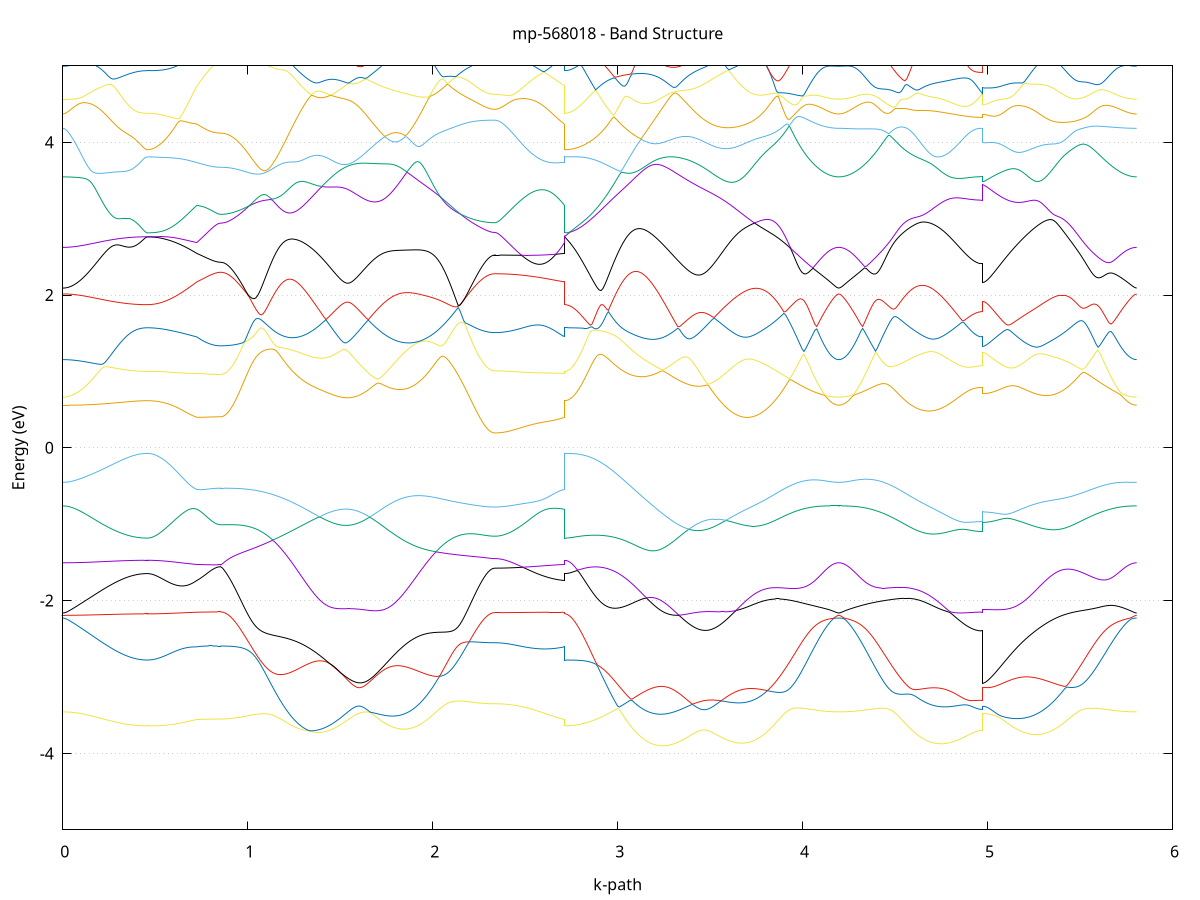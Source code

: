 set title 'mp-568018 - Band Structure'
set xlabel 'k-path'
set ylabel 'Energy (eV)'
set grid y
set yrange [-5:5]
set terminal png size 800,600
set output 'mp-568018_bands_gnuplot.png'
plot '-' using 1:2 with lines notitle, '-' using 1:2 with lines notitle, '-' using 1:2 with lines notitle, '-' using 1:2 with lines notitle, '-' using 1:2 with lines notitle, '-' using 1:2 with lines notitle, '-' using 1:2 with lines notitle, '-' using 1:2 with lines notitle, '-' using 1:2 with lines notitle, '-' using 1:2 with lines notitle, '-' using 1:2 with lines notitle, '-' using 1:2 with lines notitle, '-' using 1:2 with lines notitle, '-' using 1:2 with lines notitle, '-' using 1:2 with lines notitle, '-' using 1:2 with lines notitle, '-' using 1:2 with lines notitle, '-' using 1:2 with lines notitle, '-' using 1:2 with lines notitle, '-' using 1:2 with lines notitle, '-' using 1:2 with lines notitle, '-' using 1:2 with lines notitle, '-' using 1:2 with lines notitle, '-' using 1:2 with lines notitle, '-' using 1:2 with lines notitle, '-' using 1:2 with lines notitle, '-' using 1:2 with lines notitle, '-' using 1:2 with lines notitle, '-' using 1:2 with lines notitle, '-' using 1:2 with lines notitle, '-' using 1:2 with lines notitle, '-' using 1:2 with lines notitle, '-' using 1:2 with lines notitle, '-' using 1:2 with lines notitle, '-' using 1:2 with lines notitle, '-' using 1:2 with lines notitle, '-' using 1:2 with lines notitle, '-' using 1:2 with lines notitle, '-' using 1:2 with lines notitle, '-' using 1:2 with lines notitle, '-' using 1:2 with lines notitle, '-' using 1:2 with lines notitle, '-' using 1:2 with lines notitle, '-' using 1:2 with lines notitle, '-' using 1:2 with lines notitle, '-' using 1:2 with lines notitle, '-' using 1:2 with lines notitle, '-' using 1:2 with lines notitle, '-' using 1:2 with lines notitle, '-' using 1:2 with lines notitle, '-' using 1:2 with lines notitle, '-' using 1:2 with lines notitle, '-' using 1:2 with lines notitle, '-' using 1:2 with lines notitle, '-' using 1:2 with lines notitle, '-' using 1:2 with lines notitle, '-' using 1:2 with lines notitle, '-' using 1:2 with lines notitle, '-' using 1:2 with lines notitle, '-' using 1:2 with lines notitle, '-' using 1:2 with lines notitle, '-' using 1:2 with lines notitle, '-' using 1:2 with lines notitle, '-' using 1:2 with lines notitle
0.000000 -27.828860
0.009921 -27.828860
0.019843 -27.828860
0.029764 -27.828860
0.039686 -27.828860
0.049607 -27.828860
0.059528 -27.828760
0.069450 -27.828760
0.079371 -27.828760
0.089292 -27.828760
0.099214 -27.828760
0.109135 -27.828760
0.119057 -27.828760
0.128978 -27.828760
0.138899 -27.828760
0.148821 -27.828660
0.158742 -27.828660
0.168664 -27.828660
0.178585 -27.828660
0.188506 -27.828660
0.198428 -27.828660
0.208349 -27.828560
0.218271 -27.828560
0.228192 -27.828560
0.238113 -27.828560
0.248035 -27.828460
0.257956 -27.828460
0.267877 -27.828460
0.277799 -27.828460
0.287720 -27.828360
0.297642 -27.828360
0.307563 -27.828360
0.317484 -27.828360
0.327406 -27.828260
0.337327 -27.828260
0.347249 -27.828260
0.357170 -27.828260
0.367091 -27.828160
0.377013 -27.828160
0.386934 -27.828160
0.396856 -27.828160
0.406777 -27.828160
0.416698 -27.828160
0.426620 -27.828060
0.436541 -27.828060
0.446462 -27.828060
0.456384 -27.828060
0.456384 -27.828060
0.466309 -27.828060
0.476234 -27.828060
0.486159 -27.828060
0.496084 -27.828060
0.506009 -27.828060
0.515934 -27.828060
0.525859 -27.828060
0.535784 -27.828060
0.545709 -27.828060
0.555634 -27.828060
0.565559 -27.828060
0.575484 -27.828060
0.585409 -27.828060
0.595334 -27.828060
0.605259 -27.827960
0.615184 -27.827960
0.625109 -27.827960
0.635034 -27.827960
0.644959 -27.827960
0.654884 -27.827960
0.664809 -27.827960
0.674734 -27.827960
0.684659 -27.827960
0.694584 -27.827960
0.704509 -27.827860
0.714434 -27.827860
0.724359 -27.827860
0.724359 -27.827860
0.734304 -27.827860
0.744249 -27.827860
0.754195 -27.827860
0.764140 -27.827860
0.774086 -27.827860
0.784031 -27.827860
0.793977 -27.827860
0.803922 -27.827860
0.813868 -27.827860
0.823813 -27.827860
0.833759 -27.827860
0.843704 -27.827760
0.853650 -27.827760
0.853650 -27.827760
0.863633 -27.827760
0.873617 -27.827760
0.883601 -27.827760
0.893584 -27.827760
0.903568 -27.827660
0.913552 -27.827560
0.923535 -27.827460
0.933519 -27.827460
0.943502 -27.827360
0.953486 -27.827160
0.963470 -27.827060
0.973453 -27.826960
0.983437 -27.826760
0.993421 -27.826660
1.003404 -27.826460
1.013388 -27.826260
1.023372 -27.826060
1.033355 -27.825860
1.043339 -27.825660
1.053323 -27.825460
1.063306 -27.825260
1.073290 -27.825060
1.083274 -27.824760
1.093257 -27.824560
1.103241 -27.824260
1.113225 -27.824060
1.123208 -27.823760
1.133192 -27.823560
1.143176 -27.823260
1.153159 -27.822960
1.163143 -27.822760
1.173127 -27.822460
1.183110 -27.822160
1.193094 -27.821860
1.203078 -27.821560
1.213061 -27.821360
1.223045 -27.821060
1.233029 -27.820760
1.243012 -27.820460
1.252996 -27.820160
1.262979 -27.819960
1.272963 -27.819660
1.282947 -27.819360
1.292930 -27.819060
1.302914 -27.818860
1.312898 -27.818560
1.322881 -27.818260
1.332865 -27.818060
1.342849 -27.817760
1.352832 -27.817560
1.362816 -27.817360
1.372800 -27.817060
1.382783 -27.816860
1.392767 -27.816660
1.402751 -27.816460
1.412734 -27.816260
1.422718 -27.816060
1.432702 -27.815860
1.442685 -27.815660
1.452669 -27.815560
1.462653 -27.815360
1.472636 -27.815260
1.482620 -27.815160
1.492604 -27.814960
1.502587 -27.814860
1.512571 -27.814760
1.522555 -27.814760
1.532538 -27.814660
1.542522 -27.814560
1.552506 -27.814560
1.552506 -27.814560
1.562423 -27.814460
1.572341 -27.814460
1.582259 -27.814460
1.592177 -27.814460
1.602094 -27.814460
1.612012 -27.814460
1.621930 -27.814560
1.631848 -27.814560
1.641766 -27.814660
1.651683 -27.814660
1.661601 -27.814760
1.671519 -27.814860
1.681437 -27.814960
1.691355 -27.815060
1.701272 -27.815260
1.711190 -27.815360
1.721108 -27.815560
1.731026 -27.815660
1.740944 -27.815860
1.750861 -27.816060
1.760779 -27.816260
1.770697 -27.816460
1.780615 -27.816660
1.790533 -27.816860
1.800450 -27.817060
1.810368 -27.817260
1.820286 -27.817560
1.830204 -27.817760
1.840122 -27.818060
1.850039 -27.818260
1.859957 -27.818560
1.869875 -27.818860
1.879793 -27.819160
1.889711 -27.819360
1.899628 -27.819660
1.909546 -27.819960
1.919464 -27.820260
1.929382 -27.820560
1.939299 -27.820860
1.949217 -27.821160
1.959135 -27.821460
1.969053 -27.821660
1.978971 -27.821960
1.988888 -27.822260
1.998806 -27.822560
2.008724 -27.822860
2.018642 -27.823160
2.028560 -27.823460
2.038477 -27.823760
2.048395 -27.823960
2.058313 -27.824260
2.068231 -27.824560
2.078149 -27.824760
2.088066 -27.825060
2.097984 -27.825260
2.107902 -27.825560
2.117820 -27.825760
2.127738 -27.826060
2.137655 -27.826260
2.147573 -27.826460
2.157491 -27.826660
2.167409 -27.826860
2.177327 -27.827060
2.187244 -27.827260
2.197162 -27.827360
2.207080 -27.827560
2.216998 -27.827660
2.226915 -27.827860
2.236833 -27.827960
2.246751 -27.828060
2.256669 -27.828160
2.266587 -27.828260
2.276504 -27.828360
2.286422 -27.828360
2.296340 -27.828460
2.306258 -27.828460
2.316176 -27.828560
2.326093 -27.828560
2.336011 -27.828560
2.336011 -27.828560
2.345935 -27.828560
2.355858 -27.828560
2.365782 -27.828560
2.375705 -27.828560
2.385628 -27.828560
2.395552 -27.828560
2.405475 -27.828560
2.415399 -27.828560
2.425322 -27.828460
2.435246 -27.828460
2.445169 -27.828460
2.455093 -27.828460
2.465016 -27.828460
2.474939 -27.828460
2.484863 -27.828460
2.494786 -27.828360
2.504710 -27.828360
2.514633 -27.828360
2.524557 -27.828360
2.534480 -27.828360
2.544404 -27.828360
2.554327 -27.828260
2.564250 -27.828260
2.574174 -27.828260
2.584097 -27.828260
2.594021 -27.828160
2.603944 -27.828160
2.613868 -27.828160
2.623791 -27.828160
2.633715 -27.828060
2.643638 -27.828060
2.653562 -27.828060
2.663485 -27.828060
2.673408 -27.827960
2.683332 -27.827960
2.693255 -27.827960
2.703179 -27.827960
2.713102 -27.827860
2.713102 -27.828060
2.722969 -27.828060
2.732835 -27.828060
2.742702 -27.828060
2.752568 -27.827960
2.762435 -27.827960
2.772302 -27.827860
2.782168 -27.827760
2.792035 -27.827660
2.801901 -27.827560
2.811768 -27.827460
2.821634 -27.827360
2.831501 -27.827260
2.841367 -27.827060
2.851234 -27.826960
2.861101 -27.826760
2.870967 -27.826560
2.880834 -27.826360
2.890700 -27.826160
2.900567 -27.825960
2.910433 -27.825760
2.920300 -27.825560
2.930166 -27.825360
2.940033 -27.825160
2.949900 -27.824860
2.959766 -27.824660
2.969633 -27.824360
2.979499 -27.824060
2.989366 -27.823860
2.999232 -27.823560
3.009099 -27.823260
3.018965 -27.822960
3.028832 -27.822760
3.038699 -27.822460
3.048565 -27.822160
3.058432 -27.821860
3.068298 -27.821560
3.078165 -27.821260
3.088031 -27.820960
3.097898 -27.820660
3.107765 -27.820360
3.117631 -27.820060
3.127498 -27.819760
3.137364 -27.819560
3.147231 -27.819260
3.157097 -27.818960
3.166964 -27.818660
3.176830 -27.818360
3.186697 -27.818160
3.196564 -27.817860
3.206430 -27.817560
3.216297 -27.817360
3.226163 -27.817060
3.236030 -27.816860
3.245896 -27.816660
3.255763 -27.816460
3.265629 -27.816260
3.275496 -27.816060
3.285363 -27.815860
3.295229 -27.815760
3.305096 -27.815560
3.314962 -27.815460
3.324829 -27.815260
3.334695 -27.815160
3.344562 -27.815060
3.354428 -27.814960
3.364295 -27.814860
3.374162 -27.814760
3.384028 -27.814660
3.384028 -27.814660
3.393924 -27.814560
3.403819 -27.814560
3.413715 -27.814460
3.423610 -27.814460
3.433506 -27.814460
3.443401 -27.814460
3.453297 -27.814460
3.463193 -27.814460
3.473088 -27.814460
3.482984 -27.814560
3.492879 -27.814560
3.502775 -27.814660
3.512670 -27.814760
3.522566 -27.814860
3.532461 -27.814960
3.542357 -27.815060
3.552253 -27.815160
3.562148 -27.815360
3.572044 -27.815460
3.581939 -27.815660
3.591835 -27.815760
3.601730 -27.815960
3.611626 -27.816160
3.621521 -27.816360
3.631417 -27.816560
3.641313 -27.816760
3.651208 -27.816960
3.661104 -27.817260
3.670999 -27.817460
3.680895 -27.817660
3.690790 -27.817960
3.700686 -27.818260
3.710582 -27.818460
3.720477 -27.818760
3.730373 -27.819060
3.740268 -27.819260
3.750164 -27.819560
3.760059 -27.819860
3.769955 -27.820160
3.779850 -27.820460
3.789746 -27.820760
3.799642 -27.821060
3.809537 -27.821360
3.819433 -27.821660
3.829328 -27.821960
3.839224 -27.822260
3.849119 -27.822560
3.859015 -27.822860
3.868910 -27.823160
3.878806 -27.823360
3.888702 -27.823660
3.898597 -27.823960
3.908493 -27.824260
3.918388 -27.824560
3.928284 -27.824760
3.938179 -27.825060
3.948075 -27.825360
3.957970 -27.825560
3.967866 -27.825860
3.977762 -27.826060
3.987657 -27.826260
3.997553 -27.826460
4.007448 -27.826760
4.017344 -27.826960
4.027239 -27.827160
4.037135 -27.827360
4.047030 -27.827460
4.056926 -27.827660
4.066822 -27.827860
4.076717 -27.827960
4.086613 -27.828060
4.096508 -27.828260
4.106404 -27.828360
4.116299 -27.828460
4.126195 -27.828560
4.136090 -27.828560
4.145986 -27.828660
4.155882 -27.828760
4.165777 -27.828760
4.175673 -27.828760
4.185568 -27.828860
4.195464 -27.828860
4.195464 -27.828860
4.205406 -27.828860
4.215349 -27.828760
4.225291 -27.828760
4.235234 -27.828760
4.245176 -27.828660
4.255119 -27.828660
4.265061 -27.828560
4.275004 -27.828460
4.284946 -27.828360
4.294889 -27.828260
4.304831 -27.828160
4.314774 -27.828060
4.324716 -27.827860
4.334658 -27.827760
4.344601 -27.827560
4.354543 -27.827460
4.364486 -27.827260
4.374428 -27.827060
4.384371 -27.826860
4.394313 -27.826660
4.404256 -27.826460
4.414198 -27.826260
4.424141 -27.825960
4.434083 -27.825760
4.444026 -27.825560
4.453968 -27.825260
4.463911 -27.825060
4.473853 -27.824760
4.483796 -27.824560
4.493738 -27.824260
4.503681 -27.823960
4.513623 -27.823760
4.523565 -27.823460
4.533508 -27.823160
4.543450 -27.822860
4.553393 -27.822560
4.563335 -27.822360
4.573278 -27.822060
4.583220 -27.821760
4.593163 -27.821460
4.603105 -27.821160
4.613048 -27.820860
4.622990 -27.820560
4.632933 -27.820260
4.642875 -27.820060
4.652818 -27.819760
4.662760 -27.819460
4.672703 -27.819160
4.682645 -27.818960
4.692588 -27.818660
4.702530 -27.818360
4.712473 -27.818160
4.722415 -27.817860
4.732357 -27.817660
4.742300 -27.817460
4.752242 -27.817160
4.762185 -27.816960
4.772127 -27.816760
4.782070 -27.816560
4.792012 -27.816360
4.801955 -27.816160
4.811897 -27.815960
4.821840 -27.815760
4.831782 -27.815660
4.841725 -27.815460
4.851667 -27.815360
4.861610 -27.815160
4.871552 -27.815060
4.881495 -27.814960
4.891437 -27.814860
4.901380 -27.814760
4.911322 -27.814660
4.921265 -27.814660
4.931207 -27.814560
4.941149 -27.814560
4.951092 -27.814460
4.961034 -27.814460
4.970977 -27.814460
4.970977 -27.814460
4.980922 -27.814460
4.990868 -27.814460
5.000813 -27.814460
5.010759 -27.814560
5.020704 -27.814560
5.030649 -27.814660
5.040595 -27.814660
5.050540 -27.814760
5.060486 -27.814860
5.070431 -27.814960
5.080376 -27.815060
5.090322 -27.815160
5.100267 -27.815260
5.110213 -27.815460
5.120158 -27.815560
5.130103 -27.815760
5.140049 -27.815860
5.149994 -27.816060
5.159940 -27.816260
5.169885 -27.816360
5.179830 -27.816560
5.189776 -27.816760
5.199721 -27.816960
5.209667 -27.817160
5.219612 -27.817460
5.229558 -27.817660
5.239503 -27.817860
5.249448 -27.818060
5.259394 -27.818360
5.269339 -27.818560
5.279285 -27.818860
5.289230 -27.819060
5.299175 -27.819360
5.309121 -27.819560
5.319066 -27.819860
5.329012 -27.820060
5.338957 -27.820360
5.348902 -27.820660
5.358848 -27.820860
5.368793 -27.821160
5.378739 -27.821460
5.388684 -27.821660
5.398629 -27.821960
5.408575 -27.822260
5.418520 -27.822460
5.428466 -27.822760
5.438411 -27.823060
5.448357 -27.823260
5.458302 -27.823560
5.468247 -27.823760
5.478193 -27.824060
5.488138 -27.824260
5.498084 -27.824560
5.508029 -27.824760
5.517974 -27.825060
5.527920 -27.825260
5.537865 -27.825460
5.547811 -27.825760
5.557756 -27.825960
5.567701 -27.826160
5.577647 -27.826360
5.587592 -27.826560
5.597538 -27.826760
5.607483 -27.826960
5.617428 -27.827060
5.627374 -27.827260
5.637319 -27.827460
5.647265 -27.827560
5.657210 -27.827760
5.667156 -27.827860
5.677101 -27.827960
5.687046 -27.828160
5.696992 -27.828260
5.706937 -27.828360
5.716883 -27.828460
5.726828 -27.828560
5.736773 -27.828560
5.746719 -27.828660
5.756664 -27.828660
5.766610 -27.828760
5.776555 -27.828760
5.786500 -27.828860
5.796446 -27.828860
5.806391 -27.828860
e
0.000000 -27.826760
0.009921 -27.826760
0.019843 -27.826760
0.029764 -27.826760
0.039686 -27.826760
0.049607 -27.826760
0.059528 -27.826760
0.069450 -27.826760
0.079371 -27.826760
0.089292 -27.826760
0.099214 -27.826760
0.109135 -27.826760
0.119057 -27.826760
0.128978 -27.826860
0.138899 -27.826860
0.148821 -27.826860
0.158742 -27.826860
0.168664 -27.826860
0.178585 -27.826860
0.188506 -27.826860
0.198428 -27.826960
0.208349 -27.826960
0.218271 -27.826960
0.228192 -27.826960
0.238113 -27.826960
0.248035 -27.827060
0.257956 -27.827060
0.267877 -27.827060
0.277799 -27.827060
0.287720 -27.827160
0.297642 -27.827160
0.307563 -27.827160
0.317484 -27.827160
0.327406 -27.827260
0.337327 -27.827260
0.347249 -27.827260
0.357170 -27.827260
0.367091 -27.827360
0.377013 -27.827360
0.386934 -27.827360
0.396856 -27.827360
0.406777 -27.827360
0.416698 -27.827360
0.426620 -27.827460
0.436541 -27.827460
0.446462 -27.827460
0.456384 -27.827460
0.456384 -27.827460
0.466309 -27.827460
0.476234 -27.827460
0.486159 -27.827460
0.496084 -27.827460
0.506009 -27.827460
0.515934 -27.827460
0.525859 -27.827460
0.535784 -27.827460
0.545709 -27.827460
0.555634 -27.827460
0.565559 -27.827460
0.575484 -27.827460
0.585409 -27.827460
0.595334 -27.827460
0.605259 -27.827560
0.615184 -27.827560
0.625109 -27.827560
0.635034 -27.827560
0.644959 -27.827560
0.654884 -27.827560
0.664809 -27.827560
0.674734 -27.827560
0.684659 -27.827560
0.694584 -27.827560
0.704509 -27.827560
0.714434 -27.827660
0.724359 -27.827560
0.724359 -27.827660
0.734304 -27.827660
0.744249 -27.827660
0.754195 -27.827660
0.764140 -27.827660
0.774086 -27.827660
0.784031 -27.827660
0.793977 -27.827660
0.803922 -27.827660
0.813868 -27.827660
0.823813 -27.827660
0.833759 -27.827660
0.843704 -27.827660
0.853650 -27.827660
0.853650 -27.827660
0.863633 -27.827660
0.873617 -27.827660
0.883601 -27.827660
0.893584 -27.827660
0.903568 -27.827560
0.913552 -27.827460
0.923535 -27.827460
0.933519 -27.827360
0.943502 -27.827260
0.953486 -27.827160
0.963470 -27.826960
0.973453 -27.826860
0.983437 -27.826760
0.993421 -27.826560
1.003404 -27.826360
1.013388 -27.826260
1.023372 -27.826060
1.033355 -27.825860
1.043339 -27.825660
1.053323 -27.825460
1.063306 -27.825260
1.073290 -27.824960
1.083274 -27.824760
1.093257 -27.824560
1.103241 -27.824260
1.113225 -27.824060
1.123208 -27.823760
1.133192 -27.823560
1.143176 -27.823260
1.153159 -27.822960
1.163143 -27.822660
1.173127 -27.822360
1.183110 -27.822160
1.193094 -27.821860
1.203078 -27.821560
1.213061 -27.821260
1.223045 -27.820960
1.233029 -27.820660
1.243012 -27.820360
1.252996 -27.820060
1.262979 -27.819760
1.272963 -27.819460
1.282947 -27.819160
1.292930 -27.818960
1.302914 -27.818660
1.312898 -27.818360
1.322881 -27.818060
1.332865 -27.817860
1.342849 -27.817560
1.352832 -27.817260
1.362816 -27.817060
1.372800 -27.816760
1.382783 -27.816560
1.392767 -27.816360
1.402751 -27.816160
1.412734 -27.815860
1.422718 -27.815660
1.432702 -27.815460
1.442685 -27.815360
1.452669 -27.815160
1.462653 -27.814960
1.472636 -27.814860
1.482620 -27.814660
1.492604 -27.814560
1.502587 -27.814460
1.512571 -27.814260
1.522555 -27.814160
1.532538 -27.814160
1.542522 -27.814060
1.552506 -27.813960
1.552506 -27.813960
1.562423 -27.813960
1.572341 -27.813860
1.582259 -27.813860
1.592177 -27.813860
1.602094 -27.813860
1.612012 -27.813860
1.621930 -27.813860
1.631848 -27.813860
1.641766 -27.813960
1.651683 -27.813960
1.661601 -27.814060
1.671519 -27.814160
1.681437 -27.814160
1.691355 -27.814260
1.701272 -27.814460
1.711190 -27.814560
1.721108 -27.814660
1.731026 -27.814860
1.740944 -27.814960
1.750861 -27.815160
1.760779 -27.815260
1.770697 -27.815460
1.780615 -27.815660
1.790533 -27.815860
1.800450 -27.816060
1.810368 -27.816260
1.820286 -27.816560
1.830204 -27.816760
1.840122 -27.816960
1.850039 -27.817260
1.859957 -27.817460
1.869875 -27.817760
1.879793 -27.817960
1.889711 -27.818260
1.899628 -27.818560
1.909546 -27.818760
1.919464 -27.819060
1.929382 -27.819360
1.939299 -27.819560
1.949217 -27.819860
1.959135 -27.820160
1.969053 -27.820460
1.978971 -27.820760
1.988888 -27.820960
1.998806 -27.821260
2.008724 -27.821560
2.018642 -27.821860
2.028560 -27.822060
2.038477 -27.822360
2.048395 -27.822660
2.058313 -27.822860
2.068231 -27.823160
2.078149 -27.823360
2.088066 -27.823660
2.097984 -27.823860
2.107902 -27.824160
2.117820 -27.824360
2.127738 -27.824560
2.137655 -27.824760
2.147573 -27.824960
2.157491 -27.825160
2.167409 -27.825360
2.177327 -27.825560
2.187244 -27.825760
2.197162 -27.825860
2.207080 -27.826060
2.216998 -27.826160
2.226915 -27.826260
2.236833 -27.826460
2.246751 -27.826560
2.256669 -27.826660
2.266587 -27.826760
2.276504 -27.826760
2.286422 -27.826860
2.296340 -27.826960
2.306258 -27.826960
2.316176 -27.826960
2.326093 -27.826960
2.336011 -27.826960
2.336011 -27.826960
2.345935 -27.826960
2.355858 -27.826960
2.365782 -27.827060
2.375705 -27.827060
2.385628 -27.827060
2.395552 -27.827060
2.405475 -27.827060
2.415399 -27.827060
2.425322 -27.827060
2.435246 -27.827060
2.445169 -27.827060
2.455093 -27.827060
2.465016 -27.827060
2.474939 -27.827060
2.484863 -27.827160
2.494786 -27.827160
2.504710 -27.827160
2.514633 -27.827160
2.524557 -27.827160
2.534480 -27.827160
2.544404 -27.827260
2.554327 -27.827260
2.564250 -27.827260
2.574174 -27.827260
2.584097 -27.827260
2.594021 -27.827360
2.603944 -27.827360
2.613868 -27.827360
2.623791 -27.827360
2.633715 -27.827460
2.643638 -27.827460
2.653562 -27.827460
2.663485 -27.827460
2.673408 -27.827560
2.683332 -27.827560
2.693255 -27.827560
2.703179 -27.827560
2.713102 -27.827660
2.713102 -27.827460
2.722969 -27.827460
2.732835 -27.827360
2.742702 -27.827360
2.752568 -27.827360
2.762435 -27.827260
2.772302 -27.827260
2.782168 -27.827160
2.792035 -27.827060
2.801901 -27.826960
2.811768 -27.826860
2.821634 -27.826760
2.831501 -27.826560
2.841367 -27.826460
2.851234 -27.826360
2.861101 -27.826160
2.870967 -27.825960
2.880834 -27.825860
2.890700 -27.825660
2.900567 -27.825460
2.910433 -27.825260
2.920300 -27.825060
2.930166 -27.824860
2.940033 -27.824560
2.949900 -27.824360
2.959766 -27.824160
2.969633 -27.823860
2.979499 -27.823660
2.989366 -27.823360
2.999232 -27.823160
3.009099 -27.822860
3.018965 -27.822560
3.028832 -27.822360
3.038699 -27.822060
3.048565 -27.821760
3.058432 -27.821560
3.068298 -27.821260
3.078165 -27.820960
3.088031 -27.820660
3.097898 -27.820460
3.107765 -27.820160
3.117631 -27.819860
3.127498 -27.819560
3.137364 -27.819360
3.147231 -27.819060
3.157097 -27.818760
3.166964 -27.818560
3.176830 -27.818260
3.186697 -27.818060
3.196564 -27.817760
3.206430 -27.817560
3.216297 -27.817360
3.226163 -27.817060
3.236030 -27.816860
3.245896 -27.816560
3.255763 -27.816360
3.265629 -27.816160
3.275496 -27.815960
3.285363 -27.815760
3.295229 -27.815560
3.305096 -27.815360
3.314962 -27.815160
3.324829 -27.814960
3.334695 -27.814860
3.344562 -27.814660
3.354428 -27.814560
3.364295 -27.814460
3.374162 -27.814360
3.384028 -27.814260
3.384028 -27.814260
3.393924 -27.814160
3.403819 -27.814060
3.413715 -27.813960
3.423610 -27.813960
3.433506 -27.813860
3.443401 -27.813860
3.453297 -27.813860
3.463193 -27.813860
3.473088 -27.813860
3.482984 -27.813860
3.492879 -27.813860
3.502775 -27.813860
3.512670 -27.813960
3.522566 -27.813960
3.532461 -27.814060
3.542357 -27.814160
3.552253 -27.814260
3.562148 -27.814360
3.572044 -27.814460
3.581939 -27.814660
3.591835 -27.814760
3.601730 -27.814860
3.611626 -27.815060
3.621521 -27.815260
3.631417 -27.815360
3.641313 -27.815560
3.651208 -27.815760
3.661104 -27.815960
3.670999 -27.816160
3.680895 -27.816460
3.690790 -27.816660
3.700686 -27.816860
3.710582 -27.817060
3.720477 -27.817360
3.730373 -27.817560
3.740268 -27.817860
3.750164 -27.818060
3.760059 -27.818360
3.769955 -27.818660
3.779850 -27.818860
3.789746 -27.819160
3.799642 -27.819460
3.809537 -27.819760
3.819433 -27.819960
3.829328 -27.820260
3.839224 -27.820560
3.849119 -27.820860
3.859015 -27.821060
3.868910 -27.821360
3.878806 -27.821660
3.888702 -27.821860
3.898597 -27.822160
3.908493 -27.822460
3.918388 -27.822660
3.928284 -27.822960
3.938179 -27.823160
3.948075 -27.823460
3.957970 -27.823660
3.967866 -27.823860
3.977762 -27.824060
3.987657 -27.824360
3.997553 -27.824560
4.007448 -27.824760
4.017344 -27.824960
4.027239 -27.825160
4.037135 -27.825260
4.047030 -27.825460
4.056926 -27.825660
4.066822 -27.825760
4.076717 -27.825860
4.086613 -27.826060
4.096508 -27.826160
4.106404 -27.826260
4.116299 -27.826360
4.126195 -27.826460
4.136090 -27.826560
4.145986 -27.826560
4.155882 -27.826660
4.165777 -27.826660
4.175673 -27.826660
4.185568 -27.826760
4.195464 -27.826760
4.195464 -27.826760
4.205406 -27.826760
4.215349 -27.826660
4.225291 -27.826660
4.235234 -27.826660
4.245176 -27.826560
4.255119 -27.826560
4.265061 -27.826460
4.275004 -27.826360
4.284946 -27.826260
4.294889 -27.826160
4.304831 -27.826060
4.314774 -27.825960
4.324716 -27.825860
4.334658 -27.825760
4.344601 -27.825560
4.354543 -27.825460
4.364486 -27.825260
4.374428 -27.825060
4.384371 -27.824860
4.394313 -27.824760
4.404256 -27.824560
4.414198 -27.824360
4.424141 -27.824160
4.434083 -27.823860
4.444026 -27.823660
4.453968 -27.823460
4.463911 -27.823260
4.473853 -27.822960
4.483796 -27.822760
4.493738 -27.822460
4.503681 -27.822260
4.513623 -27.822060
4.523565 -27.821760
4.533508 -27.821460
4.543450 -27.821260
4.553393 -27.820960
4.563335 -27.820760
4.573278 -27.820460
4.583220 -27.820160
4.593163 -27.819960
4.603105 -27.819660
4.613048 -27.819460
4.622990 -27.819160
4.632933 -27.818860
4.642875 -27.818660
4.652818 -27.818360
4.662760 -27.818160
4.672703 -27.817860
4.682645 -27.817660
4.692588 -27.817460
4.702530 -27.817160
4.712473 -27.816960
4.722415 -27.816760
4.732357 -27.816560
4.742300 -27.816360
4.752242 -27.816160
4.762185 -27.815960
4.772127 -27.815760
4.782070 -27.815560
4.792012 -27.815360
4.801955 -27.815260
4.811897 -27.815060
4.821840 -27.814960
4.831782 -27.814760
4.841725 -27.814660
4.851667 -27.814560
4.861610 -27.814460
4.871552 -27.814360
4.881495 -27.814260
4.891437 -27.814160
4.901380 -27.814060
4.911322 -27.813960
4.921265 -27.813960
4.931207 -27.813860
4.941149 -27.813860
4.951092 -27.813860
4.961034 -27.813860
4.970977 -27.813860
4.970977 -27.813860
4.980922 -27.813860
4.990868 -27.813860
5.000813 -27.813860
5.010759 -27.813860
5.020704 -27.813960
5.030649 -27.813960
5.040595 -27.814060
5.050540 -27.814060
5.060486 -27.814160
5.070431 -27.814260
5.080376 -27.814360
5.090322 -27.814460
5.100267 -27.814560
5.110213 -27.814660
5.120158 -27.814760
5.130103 -27.814960
5.140049 -27.815060
5.149994 -27.815260
5.159940 -27.815360
5.169885 -27.815560
5.179830 -27.815660
5.189776 -27.815860
5.199721 -27.816060
5.209667 -27.816260
5.219612 -27.816460
5.229558 -27.816660
5.239503 -27.816860
5.249448 -27.817060
5.259394 -27.817260
5.269339 -27.817460
5.279285 -27.817660
5.289230 -27.817860
5.299175 -27.818160
5.309121 -27.818360
5.319066 -27.818560
5.329012 -27.818860
5.338957 -27.819060
5.348902 -27.819260
5.358848 -27.819560
5.368793 -27.819760
5.378739 -27.820060
5.388684 -27.820260
5.398629 -27.820460
5.408575 -27.820760
5.418520 -27.820960
5.428466 -27.821260
5.438411 -27.821460
5.448357 -27.821660
5.458302 -27.821960
5.468247 -27.822160
5.478193 -27.822360
5.488138 -27.822660
5.498084 -27.822860
5.508029 -27.823060
5.517974 -27.823260
5.527920 -27.823460
5.537865 -27.823660
5.547811 -27.823860
5.557756 -27.824060
5.567701 -27.824260
5.577647 -27.824460
5.587592 -27.824660
5.597538 -27.824860
5.607483 -27.824960
5.617428 -27.825160
5.627374 -27.825360
5.637319 -27.825460
5.647265 -27.825560
5.657210 -27.825760
5.667156 -27.825860
5.677101 -27.825960
5.687046 -27.826060
5.696992 -27.826160
5.706937 -27.826260
5.716883 -27.826360
5.726828 -27.826460
5.736773 -27.826460
5.746719 -27.826560
5.756664 -27.826660
5.766610 -27.826660
5.776555 -27.826660
5.786500 -27.826660
5.796446 -27.826760
5.806391 -27.826760
e
0.000000 -12.068860
0.009921 -12.068860
0.019843 -12.068860
0.029764 -12.068860
0.039686 -12.068860
0.049607 -12.068860
0.059528 -12.068860
0.069450 -12.068960
0.079371 -12.069060
0.089292 -12.069360
0.099214 -12.069760
0.109135 -12.070460
0.119057 -12.071360
0.128978 -12.072660
0.138899 -12.074460
0.148821 -12.076760
0.158742 -12.079460
0.168664 -12.082660
0.178585 -12.086160
0.188506 -12.089860
0.198428 -12.093860
0.208349 -12.098060
0.218271 -12.102260
0.228192 -12.106560
0.238113 -12.110760
0.248035 -12.115060
0.257956 -12.119260
0.267877 -12.123460
0.277799 -12.127460
0.287720 -12.131360
0.297642 -12.135160
0.307563 -12.138760
0.317484 -12.142260
0.327406 -12.145560
0.337327 -12.148660
0.347249 -12.151460
0.357170 -12.154160
0.367091 -12.156560
0.377013 -12.158760
0.386934 -12.160660
0.396856 -12.162360
0.406777 -12.163860
0.416698 -12.165060
0.426620 -12.165960
0.436541 -12.166660
0.446462 -12.167060
0.456384 -12.167160
0.456384 -12.167160
0.466309 -12.167160
0.476234 -12.167160
0.486159 -12.167260
0.496084 -12.167260
0.506009 -12.167360
0.515934 -12.167360
0.525859 -12.167460
0.535784 -12.167560
0.545709 -12.167560
0.555634 -12.167560
0.565559 -12.167660
0.575484 -12.167560
0.585409 -12.167560
0.595334 -12.167460
0.605259 -12.167260
0.615184 -12.167060
0.625109 -12.166760
0.635034 -12.166460
0.644959 -12.165960
0.654884 -12.165460
0.664809 -12.164860
0.674734 -12.164160
0.684659 -12.163360
0.694584 -12.162560
0.704509 -12.161560
0.714434 -12.160460
0.724359 -12.159260
0.724359 -12.159260
0.734304 -12.158060
0.744249 -12.156660
0.754195 -12.155160
0.764140 -12.153560
0.774086 -12.151760
0.784031 -12.149760
0.793977 -12.147760
0.803922 -12.145560
0.813868 -12.143160
0.823813 -12.140760
0.833759 -12.138160
0.843704 -12.135560
0.853650 -12.133060
0.853650 -12.133060
0.863633 -12.133060
0.873617 -12.132860
0.883601 -12.132560
0.893584 -12.132160
0.903568 -12.131660
0.913552 -12.131160
0.923535 -12.130460
0.933519 -12.129660
0.943502 -12.128760
0.953486 -12.127760
0.963470 -12.126660
0.973453 -12.125460
0.983437 -12.124160
0.993421 -12.122760
1.003404 -12.121260
1.013388 -12.119760
1.023372 -12.118160
1.033355 -12.116460
1.043339 -12.114660
1.053323 -12.112860
1.063306 -12.110960
1.073290 -12.108960
1.083274 -12.106960
1.093257 -12.104960
1.103241 -12.102760
1.113225 -12.100660
1.123208 -12.098460
1.133192 -12.096260
1.143176 -12.094060
1.153159 -12.091760
1.163143 -12.089560
1.173127 -12.087360
1.183110 -12.085160
1.193094 -12.083060
1.203078 -12.081060
1.213061 -12.079160
1.223045 -12.077760
1.233029 -12.077160
1.243012 -12.077760
1.252996 -12.080260
1.262979 -12.084060
1.272963 -12.088560
1.282947 -12.093560
1.292930 -12.098560
1.302914 -12.103660
1.312898 -12.108760
1.322881 -12.113860
1.332865 -12.118860
1.342849 -12.123760
1.352832 -12.128560
1.362816 -12.133160
1.372800 -12.137760
1.382783 -12.142160
1.392767 -12.146460
1.402751 -12.150560
1.412734 -12.154560
1.422718 -12.158360
1.432702 -12.161960
1.442685 -12.165460
1.452669 -12.168660
1.462653 -12.171760
1.472636 -12.174660
1.482620 -12.177260
1.492604 -12.179760
1.502587 -12.182060
1.512571 -12.184060
1.522555 -12.185860
1.532538 -12.187460
1.542522 -12.188860
1.552506 -12.190060
1.552506 -12.190060
1.562423 -12.190960
1.572341 -12.191660
1.582259 -12.192160
1.592177 -12.192360
1.602094 -12.192360
1.612012 -12.192160
1.621930 -12.191760
1.631848 -12.191060
1.641766 -12.190160
1.651683 -12.189060
1.661601 -12.187760
1.671519 -12.186160
1.681437 -12.184360
1.691355 -12.182460
1.701272 -12.180260
1.711190 -12.177760
1.721108 -12.175160
1.731026 -12.172360
1.740944 -12.169360
1.750861 -12.166160
1.760779 -12.162760
1.770697 -12.159260
1.780615 -12.155460
1.790533 -12.151560
1.800450 -12.147460
1.810368 -12.143260
1.820286 -12.138860
1.830204 -12.134360
1.840122 -12.129660
1.850039 -12.124960
1.859957 -12.120060
1.869875 -12.115060
1.879793 -12.109960
1.889711 -12.104760
1.899628 -12.099560
1.909546 -12.094260
1.919464 -12.088960
1.929382 -12.083560
1.939299 -12.078260
1.949217 -12.072960
1.959135 -12.067660
1.969053 -12.062560
1.978971 -12.057660
1.988888 -12.052960
1.998806 -12.050660
2.008724 -12.050260
2.018642 -12.050560
2.028560 -12.051260
2.038477 -12.052360
2.048395 -12.053560
2.058313 -12.054860
2.068231 -12.056360
2.078149 -12.057860
2.088066 -12.059360
2.097984 -12.060960
2.107902 -12.062460
2.117820 -12.064060
2.127738 -12.065560
2.137655 -12.067060
2.147573 -12.068560
2.157491 -12.069960
2.167409 -12.071360
2.177327 -12.072760
2.187244 -12.074060
2.197162 -12.075260
2.207080 -12.076460
2.216998 -12.077560
2.226915 -12.078560
2.236833 -12.079560
2.246751 -12.080460
2.256669 -12.081160
2.266587 -12.081960
2.276504 -12.082560
2.286422 -12.083060
2.296340 -12.083460
2.306258 -12.083860
2.316176 -12.084060
2.326093 -12.084260
2.336011 -12.084260
2.336011 -12.084260
2.345935 -12.084460
2.355858 -12.085060
2.365782 -12.086160
2.375705 -12.087460
2.385628 -12.089160
2.395552 -12.091060
2.405475 -12.093260
2.415399 -12.095660
2.425322 -12.098160
2.435246 -12.100760
2.445169 -12.103560
2.455093 -12.106360
2.465016 -12.109260
2.474939 -12.112260
2.484863 -12.115160
2.494786 -12.118160
2.504710 -12.121160
2.514633 -12.124060
2.524557 -12.126960
2.534480 -12.129760
2.544404 -12.132560
2.554327 -12.135260
2.564250 -12.137860
2.574174 -12.140360
2.584097 -12.142760
2.594021 -12.144960
2.603944 -12.147160
2.613868 -12.149060
2.623791 -12.150960
2.633715 -12.152560
2.643638 -12.154060
2.653562 -12.155360
2.663485 -12.156560
2.673408 -12.157460
2.683332 -12.158260
2.693255 -12.158760
2.703179 -12.159060
2.713102 -12.159260
2.713102 -12.167160
2.722969 -12.167060
2.732835 -12.166860
2.742702 -12.166360
2.752568 -12.165760
2.762435 -12.164960
2.772302 -12.164060
2.782168 -12.162860
2.792035 -12.161560
2.801901 -12.160160
2.811768 -12.158560
2.821634 -12.156760
2.831501 -12.154860
2.841367 -12.152860
2.851234 -12.150660
2.861101 -12.148460
2.870967 -12.145960
2.880834 -12.143460
2.890700 -12.140860
2.900567 -12.138160
2.910433 -12.135360
2.920300 -12.132460
2.930166 -12.129460
2.940033 -12.126460
2.949900 -12.123460
2.959766 -12.120360
2.969633 -12.117160
2.979499 -12.114060
2.989366 -12.110960
2.999232 -12.107760
3.009099 -12.104660
3.018965 -12.101660
3.028832 -12.098660
3.038699 -12.095860
3.048565 -12.093160
3.058432 -12.090760
3.068298 -12.088660
3.078165 -12.086960
3.088031 -12.086060
3.097898 -12.086060
3.107765 -12.087060
3.117631 -12.089260
3.127498 -12.092260
3.137364 -12.095960
3.147231 -12.100160
3.157097 -12.104560
3.166964 -12.109060
3.176830 -12.113760
3.186697 -12.118360
3.196564 -12.123060
3.206430 -12.127560
3.216297 -12.132160
3.226163 -12.136560
3.236030 -12.140860
3.245896 -12.145060
3.255763 -12.149160
3.265629 -12.153160
3.275496 -12.156960
3.285363 -12.160560
3.295229 -12.164060
3.305096 -12.167360
3.314962 -12.170460
3.324829 -12.173460
3.334695 -12.176160
3.344562 -12.178760
3.354428 -12.181160
3.364295 -12.183260
3.374162 -12.185260
3.384028 -12.186960
3.384028 -12.186960
3.393924 -12.188560
3.403819 -12.189860
3.413715 -12.190960
3.423610 -12.191860
3.433506 -12.192560
3.443401 -12.192960
3.453297 -12.193160
3.463193 -12.193160
3.473088 -12.192960
3.482984 -12.192460
3.492879 -12.191860
3.502775 -12.190960
3.512670 -12.189760
3.522566 -12.188460
3.532461 -12.186860
3.542357 -12.185160
3.552253 -12.183160
3.562148 -12.180960
3.572044 -12.178560
3.581939 -12.175860
3.591835 -12.173060
3.601730 -12.170060
3.611626 -12.166860
3.621521 -12.163460
3.631417 -12.159860
3.641313 -12.156160
3.651208 -12.152260
3.661104 -12.148160
3.670999 -12.143860
3.680895 -12.139460
3.690790 -12.134960
3.700686 -12.130260
3.710582 -12.125460
3.720477 -12.120460
3.730373 -12.115460
3.740268 -12.110260
3.750164 -12.104960
3.760059 -12.099560
3.769955 -12.094160
3.779850 -12.088660
3.789746 -12.083060
3.799642 -12.077360
3.809537 -12.071760
3.819433 -12.066060
3.829328 -12.060360
3.839224 -12.054760
3.849119 -12.049460
3.859015 -12.046160
3.868910 -12.045860
3.878806 -12.046760
3.888702 -12.047760
3.898597 -12.048860
3.908493 -12.049960
3.918388 -12.051060
3.928284 -12.052160
3.938179 -12.053260
3.948075 -12.054360
3.957970 -12.055360
3.967866 -12.056360
3.977762 -12.057360
3.987657 -12.058360
3.997553 -12.059260
4.007448 -12.060160
4.017344 -12.060960
4.027239 -12.061760
4.037135 -12.062560
4.047030 -12.063260
4.056926 -12.063960
4.066822 -12.064660
4.076717 -12.065260
4.086613 -12.065860
4.096508 -12.066360
4.106404 -12.066860
4.116299 -12.067260
4.126195 -12.067560
4.136090 -12.067960
4.145986 -12.068260
4.155882 -12.068460
4.165777 -12.068660
4.175673 -12.068760
4.185568 -12.068860
4.195464 -12.068860
4.195464 -12.068860
4.205406 -12.068860
4.215349 -12.068760
4.225291 -12.068660
4.235234 -12.068460
4.245176 -12.068260
4.255119 -12.067960
4.265061 -12.067660
4.275004 -12.067360
4.284946 -12.066960
4.294889 -12.066560
4.304831 -12.066060
4.314774 -12.065560
4.324716 -12.064960
4.334658 -12.064360
4.344601 -12.063660
4.354543 -12.063060
4.364486 -12.062260
4.374428 -12.061560
4.384371 -12.060760
4.394313 -12.059960
4.404256 -12.059160
4.414198 -12.058260
4.424141 -12.057360
4.434083 -12.056460
4.444026 -12.055460
4.453968 -12.054560
4.463911 -12.053560
4.473853 -12.052560
4.483796 -12.051560
4.493738 -12.050660
4.503681 -12.049660
4.513623 -12.048860
4.523565 -12.048160
4.533508 -12.047760
4.543450 -12.048460
4.553393 -12.050760
4.563335 -12.054760
4.573278 -12.059460
4.583220 -12.064460
4.593163 -12.069660
4.603105 -12.074860
4.613048 -12.080060
4.622990 -12.085260
4.632933 -12.090460
4.642875 -12.095660
4.652818 -12.100660
4.662760 -12.105760
4.672703 -12.110660
4.682645 -12.115460
4.692588 -12.120260
4.702530 -12.124960
4.712473 -12.129460
4.722415 -12.133960
4.732357 -12.138260
4.742300 -12.142460
4.752242 -12.146460
4.762185 -12.150360
4.772127 -12.154160
4.782070 -12.157760
4.792012 -12.161260
4.801955 -12.164560
4.811897 -12.167660
4.821840 -12.170660
4.831782 -12.173460
4.841725 -12.176060
4.851667 -12.178560
4.861610 -12.180860
4.871552 -12.182860
4.881495 -12.184760
4.891437 -12.186460
4.901380 -12.187960
4.911322 -12.189260
4.921265 -12.190360
4.931207 -12.191260
4.941149 -12.191960
4.951092 -12.192460
4.961034 -12.192760
4.970977 -12.192860
4.970977 -12.193860
4.980922 -12.193860
4.990868 -12.193560
5.000813 -12.193160
5.010759 -12.192560
5.020704 -12.191760
5.030649 -12.190760
5.040595 -12.189660
5.050540 -12.188360
5.060486 -12.186860
5.070431 -12.185260
5.080376 -12.183460
5.090322 -12.181460
5.100267 -12.179360
5.110213 -12.177060
5.120158 -12.174660
5.130103 -12.172060
5.140049 -12.169360
5.149994 -12.166460
5.159940 -12.163360
5.169885 -12.160260
5.179830 -12.156960
5.189776 -12.153560
5.199721 -12.149960
5.209667 -12.146260
5.219612 -12.142460
5.229558 -12.138560
5.239503 -12.134560
5.249448 -12.130460
5.259394 -12.126260
5.269339 -12.121960
5.279285 -12.117560
5.289230 -12.113060
5.299175 -12.108460
5.309121 -12.103860
5.319066 -12.099160
5.329012 -12.094460
5.338957 -12.089660
5.348902 -12.084760
5.358848 -12.079960
5.368793 -12.075060
5.378739 -12.070160
5.388684 -12.065260
5.398629 -12.060360
5.408575 -12.055860
5.418520 -12.053060
5.428466 -12.052760
5.438411 -12.053260
5.448357 -12.053960
5.458302 -12.054660
5.468247 -12.055460
5.478193 -12.056260
5.488138 -12.057060
5.498084 -12.057760
5.508029 -12.058560
5.517974 -12.059260
5.527920 -12.059960
5.537865 -12.060660
5.547811 -12.061360
5.557756 -12.061960
5.567701 -12.062560
5.577647 -12.063060
5.587592 -12.063660
5.597538 -12.064160
5.607483 -12.064660
5.617428 -12.065060
5.627374 -12.065460
5.637319 -12.065860
5.647265 -12.066260
5.657210 -12.066560
5.667156 -12.066860
5.677101 -12.067160
5.687046 -12.067460
5.696992 -12.067660
5.706937 -12.067860
5.716883 -12.068060
5.726828 -12.068260
5.736773 -12.068360
5.746719 -12.068460
5.756664 -12.068660
5.766610 -12.068660
5.776555 -12.068760
5.786500 -12.068760
5.796446 -12.068860
5.806391 -12.068860
e
0.000000 -12.024660
0.009921 -12.024860
0.019843 -12.025460
0.029764 -12.026360
0.039686 -12.027560
0.049607 -12.029160
0.059528 -12.030860
0.069450 -12.032860
0.079371 -12.035060
0.089292 -12.037260
0.099214 -12.039560
0.109135 -12.041860
0.119057 -12.043960
0.128978 -12.045860
0.138899 -12.047460
0.148821 -12.048760
0.158742 -12.049560
0.168664 -12.050160
0.178585 -12.050360
0.188506 -12.050360
0.198428 -12.050160
0.208349 -12.049860
0.218271 -12.049360
0.228192 -12.048860
0.238113 -12.048260
0.248035 -12.047560
0.257956 -12.046860
0.267877 -12.046160
0.277799 -12.045460
0.287720 -12.044760
0.297642 -12.044060
0.307563 -12.043360
0.317484 -12.042660
0.327406 -12.042160
0.337327 -12.041660
0.347249 -12.041360
0.357170 -12.041160
0.367091 -12.041160
0.377013 -12.041360
0.386934 -12.041660
0.396856 -12.042060
0.406777 -12.042360
0.416698 -12.042760
0.426620 -12.042960
0.436541 -12.043160
0.446462 -12.043360
0.456384 -12.043360
0.456384 -12.043360
0.466309 -12.043460
0.476234 -12.043660
0.486159 -12.044060
0.496084 -12.044660
0.506009 -12.045460
0.515934 -12.046460
0.525859 -12.047660
0.535784 -12.049160
0.545709 -12.050760
0.555634 -12.052560
0.565559 -12.054560
0.575484 -12.056560
0.585409 -12.058660
0.595334 -12.060960
0.605259 -12.063160
0.615184 -12.065460
0.625109 -12.067860
0.635034 -12.070260
0.644959 -12.072660
0.654884 -12.075060
0.664809 -12.077460
0.674734 -12.079860
0.684659 -12.082160
0.694584 -12.084560
0.704509 -12.086860
0.714434 -12.089160
0.724359 -12.091360
0.724359 -12.091360
0.734304 -12.094760
0.744249 -12.098060
0.754195 -12.101360
0.764140 -12.104760
0.774086 -12.108060
0.784031 -12.111260
0.793977 -12.114560
0.803922 -12.117760
0.813868 -12.120860
0.823813 -12.123960
0.833759 -12.126960
0.843704 -12.129860
0.853650 -12.132460
0.853650 -12.132460
0.863633 -12.132360
0.873617 -12.132060
0.883601 -12.131660
0.893584 -12.131060
0.903568 -12.130260
0.913552 -12.129360
0.923535 -12.128260
0.933519 -12.126960
0.943502 -12.125560
0.953486 -12.123960
0.963470 -12.122260
0.973453 -12.120360
0.983437 -12.118360
0.993421 -12.116260
1.003404 -12.113960
1.013388 -12.111560
1.023372 -12.109060
1.033355 -12.106560
1.043339 -12.103860
1.053323 -12.101060
1.063306 -12.098260
1.073290 -12.095260
1.083274 -12.092360
1.093257 -12.089360
1.103241 -12.086260
1.113225 -12.083260
1.123208 -12.080160
1.133192 -12.077060
1.143176 -12.074060
1.153159 -12.071160
1.163143 -12.068260
1.173127 -12.065660
1.183110 -12.063260
1.193094 -12.061260
1.203078 -12.059960
1.213061 -12.059560
1.223045 -12.060260
1.233029 -12.062260
1.243012 -12.065260
1.252996 -12.068960
1.262979 -12.073160
1.272963 -12.077660
1.282947 -12.082360
1.292930 -12.087060
1.302914 -12.091860
1.312898 -12.096660
1.322881 -12.101460
1.332865 -12.106160
1.342849 -12.110760
1.352832 -12.115360
1.362816 -12.119760
1.372800 -12.124160
1.382783 -12.128360
1.392767 -12.132460
1.402751 -12.136360
1.412734 -12.140160
1.422718 -12.143760
1.432702 -12.147260
1.442685 -12.150560
1.452669 -12.153660
1.462653 -12.156560
1.472636 -12.159260
1.482620 -12.161860
1.492604 -12.164160
1.502587 -12.166360
1.512571 -12.168260
1.522555 -12.170060
1.532538 -12.171560
1.542522 -12.172860
1.552506 -12.173960
1.552506 -12.173960
1.562423 -12.174860
1.572341 -12.175460
1.582259 -12.175960
1.592177 -12.176160
1.602094 -12.176160
1.612012 -12.175960
1.621930 -12.175460
1.631848 -12.174860
1.641766 -12.173960
1.651683 -12.172960
1.661601 -12.171660
1.671519 -12.170160
1.681437 -12.168360
1.691355 -12.166460
1.701272 -12.164360
1.711190 -12.162060
1.721108 -12.159560
1.731026 -12.156860
1.740944 -12.153960
1.750861 -12.150860
1.760779 -12.147660
1.770697 -12.144260
1.780615 -12.140660
1.790533 -12.136960
1.800450 -12.133060
1.810368 -12.129060
1.820286 -12.124860
1.830204 -12.120560
1.840122 -12.116160
1.850039 -12.111660
1.859957 -12.107060
1.869875 -12.102460
1.879793 -12.097660
1.889711 -12.092860
1.899628 -12.088060
1.909546 -12.083160
1.919464 -12.078360
1.929382 -12.073560
1.939299 -12.068960
1.949217 -12.064560
1.959135 -12.060360
1.969053 -12.056760
1.978971 -12.053860
1.988888 -12.051760
1.998806 -12.048660
2.008724 -12.045060
2.018642 -12.042060
2.028560 -12.039960
2.038477 -12.038660
2.048395 -12.037960
2.058313 -12.037660
2.068231 -12.037760
2.078149 -12.037960
2.088066 -12.038260
2.097984 -12.038760
2.107902 -12.039260
2.117820 -12.039760
2.127738 -12.040360
2.137655 -12.040960
2.147573 -12.041460
2.157491 -12.042060
2.167409 -12.042660
2.177327 -12.043160
2.187244 -12.043660
2.197162 -12.044160
2.207080 -12.044660
2.216998 -12.045060
2.226915 -12.045460
2.236833 -12.045860
2.246751 -12.046260
2.256669 -12.046560
2.266587 -12.046860
2.276504 -12.047060
2.286422 -12.047260
2.296340 -12.047460
2.306258 -12.047660
2.316176 -12.047760
2.326093 -12.047760
2.336011 -12.047760
2.336011 -12.047760
2.345935 -12.047660
2.355858 -12.047360
2.365782 -12.046960
2.375705 -12.046360
2.385628 -12.045660
2.395552 -12.044860
2.405475 -12.044160
2.415399 -12.043360
2.425322 -12.042760
2.435246 -12.042160
2.445169 -12.041660
2.455093 -12.041260
2.465016 -12.041160
2.474939 -12.041260
2.484863 -12.041560
2.494786 -12.042260
2.504710 -12.043260
2.514633 -12.044560
2.524557 -12.046160
2.534480 -12.048060
2.544404 -12.050160
2.554327 -12.052360
2.564250 -12.054760
2.574174 -12.057360
2.584097 -12.059860
2.594021 -12.062560
2.603944 -12.065160
2.613868 -12.067860
2.623791 -12.070460
2.633715 -12.073060
2.643638 -12.075660
2.653562 -12.078160
2.663485 -12.080560
2.673408 -12.082960
2.683332 -12.085160
2.693255 -12.087360
2.703179 -12.089460
2.713102 -12.091360
2.713102 -12.043360
2.722969 -12.043360
2.732835 -12.043260
2.742702 -12.043060
2.752568 -12.042760
2.762435 -12.042460
2.772302 -12.042160
2.782168 -12.041660
2.792035 -12.041160
2.801901 -12.040660
2.811768 -12.039960
2.821634 -12.039360
2.831501 -12.038660
2.841367 -12.037860
2.851234 -12.037060
2.861101 -12.036260
2.870967 -12.035360
2.880834 -12.034460
2.890700 -12.033560
2.900567 -12.032660
2.910433 -12.031660
2.920300 -12.030760
2.930166 -12.029760
2.940033 -12.028760
2.949900 -12.027760
2.959766 -12.026760
2.969633 -12.025760
2.979499 -12.024760
2.989366 -12.023760
2.999232 -12.022760
3.009099 -12.021760
3.018965 -12.020860
3.028832 -12.021960
3.038699 -12.027060
3.048565 -12.031960
3.058432 -12.036660
3.068298 -12.041160
3.078165 -12.045160
3.088031 -12.048460
3.097898 -12.053760
3.107765 -12.059060
3.117631 -12.064460
3.127498 -12.069760
3.137364 -12.074960
3.147231 -12.080160
3.157097 -12.085360
3.166964 -12.090460
3.176830 -12.095460
3.186697 -12.100360
3.196564 -12.105160
3.206430 -12.109860
3.216297 -12.114460
3.226163 -12.118860
3.236030 -12.123260
3.245896 -12.127460
3.255763 -12.131460
3.265629 -12.135360
3.275496 -12.139160
3.285363 -12.142760
3.295229 -12.146160
3.305096 -12.149360
3.314962 -12.152360
3.324829 -12.155260
3.334695 -12.157960
3.344562 -12.160460
3.354428 -12.162760
3.364295 -12.164760
3.374162 -12.166660
3.384028 -12.168360
3.384028 -12.168360
3.393924 -12.169860
3.403819 -12.171060
3.413715 -12.172060
3.423610 -12.172960
3.433506 -12.173560
3.443401 -12.173960
3.453297 -12.174060
3.463193 -12.174060
3.473088 -12.173760
3.482984 -12.173260
3.492879 -12.172560
3.502775 -12.171660
3.512670 -12.170460
3.522566 -12.169160
3.532461 -12.167560
3.542357 -12.165760
3.552253 -12.163760
3.562148 -12.161660
3.572044 -12.159260
3.581939 -12.156660
3.591835 -12.153860
3.601730 -12.150860
3.611626 -12.147760
3.621521 -12.144460
3.631417 -12.140960
3.641313 -12.137260
3.651208 -12.133460
3.661104 -12.129460
3.670999 -12.125360
3.680895 -12.121060
3.690790 -12.116660
3.700686 -12.112160
3.710582 -12.107560
3.720477 -12.102760
3.730373 -12.097860
3.740268 -12.092960
3.750164 -12.087860
3.760059 -12.082760
3.769955 -12.077560
3.779850 -12.072260
3.789746 -12.066960
3.799642 -12.061560
3.809537 -12.056160
3.819433 -12.050760
3.829328 -12.045360
3.839224 -12.040560
3.849119 -12.041160
3.859015 -12.039960
3.868910 -12.035560
3.878806 -12.030060
3.888702 -12.024460
3.898597 -12.018760
3.908493 -12.013060
3.918388 -12.010460
3.928284 -12.011360
3.938179 -12.012160
3.948075 -12.012960
3.957970 -12.013760
3.967866 -12.014560
3.977762 -12.015360
3.987657 -12.016160
3.997553 -12.016860
4.007448 -12.017560
4.017344 -12.018260
4.027239 -12.018960
4.037135 -12.019560
4.047030 -12.020160
4.056926 -12.020660
4.066822 -12.021260
4.076717 -12.021760
4.086613 -12.022160
4.096508 -12.022560
4.106404 -12.022960
4.116299 -12.023360
4.126195 -12.023660
4.136090 -12.023960
4.145986 -12.024160
4.155882 -12.024360
4.165777 -12.024460
4.175673 -12.024560
4.185568 -12.024660
4.195464 -12.024660
4.195464 -12.024660
4.205406 -12.024660
4.215349 -12.024660
4.225291 -12.024660
4.235234 -12.024660
4.245176 -12.024560
4.255119 -12.024560
4.265061 -12.024460
4.275004 -12.024460
4.284946 -12.024360
4.294889 -12.024260
4.304831 -12.024160
4.314774 -12.024060
4.324716 -12.023860
4.334658 -12.023760
4.344601 -12.023560
4.354543 -12.023360
4.364486 -12.023060
4.374428 -12.022860
4.384371 -12.022560
4.394313 -12.022260
4.404256 -12.021960
4.414198 -12.021560
4.424141 -12.021260
4.434083 -12.020860
4.444026 -12.020460
4.453968 -12.020060
4.463911 -12.019860
4.473853 -12.019660
4.483796 -12.019760
4.493738 -12.020560
4.503681 -12.022560
4.513623 -12.025960
4.523565 -12.030060
4.533508 -12.034160
4.543450 -12.037560
4.553393 -12.039360
4.563335 -12.039660
4.573278 -12.042460
4.583220 -12.047560
4.593163 -12.052760
4.603105 -12.057960
4.613048 -12.063160
4.622990 -12.068260
4.632933 -12.073360
4.642875 -12.078460
4.652818 -12.083460
4.662760 -12.088360
4.672703 -12.093260
4.682645 -12.097960
4.692588 -12.102660
4.702530 -12.107260
4.712473 -12.111760
4.722415 -12.116060
4.732357 -12.120360
4.742300 -12.124460
4.752242 -12.128460
4.762185 -12.132360
4.772127 -12.136060
4.782070 -12.139660
4.792012 -12.143160
4.801955 -12.146360
4.811897 -12.149560
4.821840 -12.152460
4.831782 -12.155260
4.841725 -12.157860
4.851667 -12.160260
4.861610 -12.162560
4.871552 -12.164560
4.881495 -12.166460
4.891437 -12.168160
4.901380 -12.169660
4.911322 -12.170960
4.921265 -12.172060
4.931207 -12.172960
4.941149 -12.173660
4.951092 -12.174160
4.961034 -12.174460
4.970977 -12.174560
4.970977 -12.174860
4.980922 -12.174760
4.990868 -12.174460
5.000813 -12.174060
5.010759 -12.173460
5.020704 -12.172660
5.030649 -12.171760
5.040595 -12.170560
5.050540 -12.169360
5.060486 -12.167860
5.070431 -12.166260
5.080376 -12.164460
5.090322 -12.162560
5.100267 -12.160460
5.110213 -12.158160
5.120158 -12.155760
5.130103 -12.153260
5.140049 -12.150560
5.149994 -12.147660
5.159940 -12.144660
5.169885 -12.141560
5.179830 -12.138360
5.189776 -12.134960
5.199721 -12.131460
5.209667 -12.127860
5.219612 -12.124160
5.229558 -12.120360
5.239503 -12.116360
5.249448 -12.112360
5.259394 -12.108260
5.269339 -12.104060
5.279285 -12.099760
5.289230 -12.095360
5.299175 -12.090960
5.309121 -12.086560
5.319066 -12.082060
5.329012 -12.077460
5.338957 -12.072960
5.348902 -12.068460
5.358848 -12.064060
5.368793 -12.059860
5.378739 -12.056060
5.388684 -12.053160
5.398629 -12.051460
5.408575 -12.050660
5.418520 -12.048760
5.428466 -12.044660
5.438411 -12.039960
5.448357 -12.035160
5.458302 -12.030460
5.468247 -12.025860
5.478193 -12.021560
5.488138 -12.017660
5.498084 -12.014660
5.508029 -12.013060
5.517974 -12.012660
5.527920 -12.012860
5.537865 -12.013260
5.547811 -12.013860
5.557756 -12.014360
5.567701 -12.015060
5.577647 -12.015660
5.587592 -12.016260
5.597538 -12.016860
5.607483 -12.017560
5.617428 -12.018160
5.627374 -12.018760
5.637319 -12.019360
5.647265 -12.019860
5.657210 -12.020460
5.667156 -12.020960
5.677101 -12.021460
5.687046 -12.021860
5.696992 -12.022260
5.706937 -12.022660
5.716883 -12.023060
5.726828 -12.023360
5.736773 -12.023660
5.746719 -12.023960
5.756664 -12.024160
5.766610 -12.024360
5.776555 -12.024460
5.786500 -12.024560
5.796446 -12.024660
5.806391 -12.024660
e
0.000000 -11.996860
0.009921 -11.996860
0.019843 -11.996660
0.029764 -11.996460
0.039686 -11.996260
0.049607 -11.995960
0.059528 -11.995760
0.069450 -11.995560
0.079371 -11.995560
0.089292 -11.995660
0.099214 -11.995960
0.109135 -11.996460
0.119057 -11.997160
0.128978 -11.998160
0.138899 -11.999460
0.148821 -12.000860
0.158742 -12.002560
0.168664 -12.004260
0.178585 -12.006160
0.188506 -12.008160
0.198428 -12.010160
0.208349 -12.012160
0.218271 -12.014060
0.228192 -12.016060
0.238113 -12.017960
0.248035 -12.019860
0.257956 -12.021660
0.267877 -12.023460
0.277799 -12.025160
0.287720 -12.026760
0.297642 -12.028260
0.307563 -12.029660
0.317484 -12.030960
0.327406 -12.032160
0.337327 -12.033060
0.347249 -12.033860
0.357170 -12.034460
0.367091 -12.034760
0.377013 -12.034860
0.386934 -12.034760
0.396856 -12.034660
0.406777 -12.034460
0.416698 -12.034260
0.426620 -12.034060
0.436541 -12.033960
0.446462 -12.033860
0.456384 -12.033860
0.456384 -12.033860
0.466309 -12.033860
0.476234 -12.033860
0.486159 -12.033960
0.496084 -12.033960
0.506009 -12.033860
0.515934 -12.033660
0.525859 -12.033360
0.535784 -12.032960
0.545709 -12.032460
0.555634 -12.031860
0.565559 -12.031160
0.575484 -12.030360
0.585409 -12.029560
0.595334 -12.028660
0.605259 -12.027760
0.615184 -12.026860
0.625109 -12.025860
0.635034 -12.024860
0.644959 -12.023860
0.654884 -12.022860
0.664809 -12.021960
0.674734 -12.020960
0.684659 -12.020060
0.694584 -12.019160
0.704509 -12.018260
0.714434 -12.017360
0.724359 -12.016560
0.724359 -12.016560
0.734304 -12.015760
0.744249 -12.015060
0.754195 -12.014360
0.764140 -12.013660
0.774086 -12.013060
0.784031 -12.012560
0.793977 -12.012060
0.803922 -12.011660
0.813868 -12.011360
0.823813 -12.011060
0.833759 -12.010860
0.843704 -12.010760
0.853650 -12.010760
0.853650 -12.010760
0.863633 -12.010760
0.873617 -12.010660
0.883601 -12.010560
0.893584 -12.010460
0.903568 -12.010360
0.913552 -12.010160
0.923535 -12.010060
0.933519 -12.009760
0.943502 -12.009560
0.953486 -12.009260
0.963470 -12.008960
0.973453 -12.008660
0.983437 -12.008260
0.993421 -12.007860
1.003404 -12.007460
1.013388 -12.007060
1.023372 -12.006660
1.033355 -12.006160
1.043339 -12.005660
1.053323 -12.005160
1.063306 -12.004660
1.073290 -12.004160
1.083274 -12.003560
1.093257 -12.003060
1.103241 -12.002560
1.113225 -12.002060
1.123208 -12.001660
1.133192 -12.006060
1.143176 -12.011260
1.153159 -12.016660
1.163143 -12.022060
1.173127 -12.027460
1.183110 -12.032860
1.193094 -12.038260
1.203078 -12.043560
1.213061 -12.048660
1.223045 -12.053360
1.233029 -12.057360
1.243012 -12.059960
1.252996 -12.060760
1.262979 -12.060260
1.272963 -12.058960
1.282947 -12.057160
1.292930 -12.055260
1.302914 -12.053260
1.312898 -12.051260
1.322881 -12.049160
1.332865 -12.047060
1.342849 -12.045060
1.352832 -12.043060
1.362816 -12.041060
1.372800 -12.039060
1.382783 -12.037160
1.392767 -12.035260
1.402751 -12.033460
1.412734 -12.031660
1.422718 -12.029960
1.432702 -12.028260
1.442685 -12.026660
1.452669 -12.025160
1.462653 -12.023660
1.472636 -12.022160
1.482620 -12.020860
1.492604 -12.019460
1.502587 -12.018260
1.512571 -12.017060
1.522555 -12.015960
1.532538 -12.014960
1.542522 -12.013960
1.552506 -12.013060
1.552506 -12.013060
1.562423 -12.012160
1.572341 -12.011360
1.582259 -12.010660
1.592177 -12.010060
1.602094 -12.009460
1.612012 -12.008960
1.621930 -12.008460
1.631848 -12.008060
1.641766 -12.007760
1.651683 -12.007460
1.661601 -12.007260
1.671519 -12.007060
1.681437 -12.006960
1.691355 -12.006960
1.701272 -12.006960
1.711190 -12.006960
1.721108 -12.007060
1.731026 -12.007260
1.740944 -12.007460
1.750861 -12.007760
1.760779 -12.008060
1.770697 -12.008360
1.780615 -12.008760
1.790533 -12.009160
1.800450 -12.009660
1.810368 -12.010160
1.820286 -12.010660
1.830204 -12.011260
1.840122 -12.011860
1.850039 -12.012460
1.859957 -12.013160
1.869875 -12.014660
1.879793 -12.016060
1.889711 -12.017460
1.899628 -12.018860
1.909546 -12.020260
1.919464 -12.021560
1.929382 -12.022760
1.939299 -12.023860
1.949217 -12.024760
1.959135 -12.025260
1.969053 -12.025260
1.978971 -12.024660
1.988888 -12.023160
1.998806 -12.020760
2.008724 -12.018160
2.018642 -12.016460
2.028560 -12.014060
2.038477 -12.010960
2.048395 -12.007560
2.058313 -12.004060
2.068231 -12.000760
2.078149 -11.998160
2.088066 -11.996360
2.097984 -11.995360
2.107902 -11.995060
2.117820 -11.995060
2.127738 -11.995360
2.137655 -11.995860
2.147573 -11.996360
2.157491 -11.996860
2.167409 -11.997460
2.177327 -11.997960
2.187244 -11.998560
2.197162 -11.999060
2.207080 -11.999560
2.216998 -12.000060
2.226915 -12.000460
2.236833 -12.000860
2.246751 -12.001260
2.256669 -12.001560
2.266587 -12.001860
2.276504 -12.002160
2.286422 -12.002360
2.296340 -12.002560
2.306258 -12.002760
2.316176 -12.002860
2.326093 -12.002860
2.336011 -12.002860
2.336011 -12.002860
2.345935 -12.002960
2.355858 -12.003260
2.365782 -12.003660
2.375705 -12.004260
2.385628 -12.005060
2.395552 -12.005960
2.405475 -12.006960
2.415399 -12.008160
2.425322 -12.009360
2.435246 -12.010760
2.445169 -12.012160
2.455093 -12.013560
2.465016 -12.014860
2.474939 -12.016160
2.484863 -12.017360
2.494786 -12.018360
2.504710 -12.019160
2.514633 -12.019760
2.524557 -12.020160
2.534480 -12.020360
2.544404 -12.020460
2.554327 -12.020460
2.564250 -12.020260
2.574174 -12.020160
2.584097 -12.019860
2.594021 -12.019660
2.603944 -12.019360
2.613868 -12.019060
2.623791 -12.018760
2.633715 -12.018460
2.643638 -12.018160
2.653562 -12.017960
2.663485 -12.017660
2.673408 -12.017360
2.683332 -12.017160
2.693255 -12.016960
2.703179 -12.016760
2.713102 -12.016560
2.713102 -12.033860
2.722969 -12.033760
2.732835 -12.033760
2.742702 -12.033560
2.752568 -12.033460
2.762435 -12.033160
2.772302 -12.032860
2.782168 -12.032560
2.792035 -12.032160
2.801901 -12.031760
2.811768 -12.031260
2.821634 -12.030760
2.831501 -12.030160
2.841367 -12.029460
2.851234 -12.028760
2.861101 -12.027960
2.870967 -12.027160
2.880834 -12.026260
2.890700 -12.025260
2.900567 -12.024260
2.910433 -12.023160
2.920300 -12.022060
2.930166 -12.020960
2.940033 -12.019760
2.949900 -12.018560
2.959766 -12.017360
2.969633 -12.016260
2.979499 -12.015260
2.989366 -12.014460
2.999232 -12.014060
3.009099 -12.014460
3.018965 -12.016960
3.028832 -12.020660
3.038699 -12.023660
3.048565 -12.028060
3.058432 -12.032860
3.068298 -12.037960
3.078165 -12.043160
3.088031 -12.048460
3.097898 -12.050960
3.107765 -12.052360
3.117631 -12.052660
3.127498 -12.052160
3.137364 -12.050960
3.147231 -12.049360
3.157097 -12.047460
3.166964 -12.045460
3.176830 -12.043360
3.186697 -12.041160
3.196564 -12.039060
3.206430 -12.036960
3.216297 -12.034860
3.226163 -12.032760
3.236030 -12.030860
3.245896 -12.028960
3.255763 -12.027060
3.265629 -12.025360
3.275496 -12.023660
3.285363 -12.022060
3.295229 -12.020560
3.305096 -12.019160
3.314962 -12.017860
3.324829 -12.016660
3.334695 -12.015460
3.344562 -12.014460
3.354428 -12.013460
3.364295 -12.012660
3.374162 -12.011860
3.384028 -12.011160
3.384028 -12.011160
3.393924 -12.010560
3.403819 -12.009960
3.413715 -12.009560
3.423610 -12.009160
3.433506 -12.008860
3.443401 -12.008660
3.453297 -12.008560
3.463193 -12.008460
3.473088 -12.008460
3.482984 -12.008560
3.492879 -12.008760
3.502775 -12.008960
3.512670 -12.009160
3.522566 -12.009560
3.532461 -12.009960
3.542357 -12.010360
3.552253 -12.010960
3.562148 -12.011460
3.572044 -12.012060
3.581939 -12.012760
3.591835 -12.013460
3.601730 -12.014260
3.611626 -12.015060
3.621521 -12.015960
3.631417 -12.016760
3.641313 -12.017760
3.651208 -12.018660
3.661104 -12.019660
3.670999 -12.020760
3.680895 -12.021760
3.690790 -12.022860
3.700686 -12.023960
3.710582 -12.025160
3.720477 -12.026260
3.730373 -12.027460
3.740268 -12.028660
3.750164 -12.029860
3.760059 -12.031060
3.769955 -12.032260
3.779850 -12.033460
3.789746 -12.034760
3.799642 -12.035960
3.809537 -12.037160
3.819433 -12.038360
3.829328 -12.039560
3.839224 -12.039960
3.849119 -12.034460
3.859015 -12.029060
3.868910 -12.023660
3.878806 -12.018360
3.888702 -12.013160
3.898597 -12.009260
3.908493 -12.009660
3.918388 -12.007460
3.928284 -12.001860
3.938179 -11.996360
3.948075 -11.990860
3.957970 -11.985960
3.967866 -11.986760
3.977762 -11.987560
3.987657 -11.988360
3.997553 -11.989060
4.007448 -11.989860
4.017344 -11.990460
4.027239 -11.991160
4.037135 -11.991760
4.047030 -11.992360
4.056926 -11.992960
4.066822 -11.993460
4.076717 -11.993960
4.086613 -11.994460
4.096508 -11.994860
4.106404 -11.995260
4.116299 -11.995560
4.126195 -11.995860
4.136090 -11.996160
4.145986 -11.996360
4.155882 -11.996560
4.165777 -11.996760
4.175673 -11.996860
4.185568 -11.996860
4.195464 -11.996860
4.195464 -11.996860
4.205406 -11.996860
4.215349 -11.996760
4.225291 -11.996660
4.235234 -11.996560
4.245176 -11.996360
4.255119 -11.996060
4.265061 -11.995760
4.275004 -11.995460
4.284946 -11.995060
4.294889 -11.994660
4.304831 -11.994260
4.314774 -11.993760
4.324716 -11.993260
4.334658 -11.992660
4.344601 -11.992160
4.354543 -11.991560
4.364486 -11.990960
4.374428 -11.990260
4.384371 -11.989660
4.394313 -11.988960
4.404256 -11.988260
4.414198 -11.987660
4.424141 -11.987060
4.434083 -11.986660
4.444026 -11.987960
4.453968 -11.991760
4.463911 -11.996260
4.473853 -12.000860
4.483796 -12.005160
4.493738 -12.008960
4.503681 -12.011560
4.513623 -12.013260
4.523565 -12.016860
4.533508 -12.021660
4.543450 -12.026760
4.553393 -12.031960
4.563335 -12.037060
4.573278 -12.039060
4.583220 -12.038260
4.593163 -12.037260
4.603105 -12.036260
4.613048 -12.035160
4.622990 -12.034060
4.632933 -12.032960
4.642875 -12.031860
4.652818 -12.030660
4.662760 -12.029560
4.672703 -12.028460
4.682645 -12.027360
4.692588 -12.026260
4.702530 -12.025160
4.712473 -12.024060
4.722415 -12.023060
4.732357 -12.022060
4.742300 -12.021060
4.752242 -12.020060
4.762185 -12.019160
4.772127 -12.018160
4.782070 -12.017360
4.792012 -12.016460
4.801955 -12.015660
4.811897 -12.014860
4.821840 -12.014160
4.831782 -12.013460
4.841725 -12.012760
4.851667 -12.012160
4.861610 -12.011560
4.871552 -12.011060
4.881495 -12.010560
4.891437 -12.010160
4.901380 -12.009760
4.911322 -12.009460
4.921265 -12.009160
4.931207 -12.008960
4.941149 -12.008760
4.951092 -12.008560
4.961034 -12.008560
4.970977 -12.008460
4.970977 -12.009660
4.980922 -12.009760
4.990868 -12.009860
5.000813 -12.009960
5.010759 -12.010160
5.020704 -12.010460
5.030649 -12.010860
5.040595 -12.011260
5.050540 -12.011760
5.060486 -12.012260
5.070431 -12.012860
5.080376 -12.013460
5.090322 -12.014160
5.100267 -12.014960
5.110213 -12.015660
5.120158 -12.016460
5.130103 -12.017360
5.140049 -12.018260
5.149994 -12.019160
5.159940 -12.020160
5.169885 -12.021160
5.179830 -12.022160
5.189776 -12.023160
5.199721 -12.024260
5.209667 -12.025360
5.219612 -12.026460
5.229558 -12.027560
5.239503 -12.028660
5.249448 -12.029760
5.259394 -12.030860
5.269339 -12.032060
5.279285 -12.033160
5.289230 -12.034260
5.299175 -12.035460
5.309121 -12.036560
5.319066 -12.037560
5.329012 -12.038660
5.338957 -12.039560
5.348902 -12.040460
5.358848 -12.041260
5.368793 -12.041760
5.378739 -12.041760
5.388684 -12.040960
5.398629 -12.038660
5.408575 -12.035260
5.418520 -12.031260
5.428466 -12.026860
5.438411 -12.022360
5.448357 -12.017860
5.458302 -12.013260
5.468247 -12.008760
5.478193 -12.006360
5.488138 -12.006160
5.498084 -12.005260
5.508029 -12.003060
5.517974 -11.999960
5.527920 -11.996460
5.537865 -11.993260
5.547811 -11.990760
5.557756 -11.989460
5.567701 -11.989060
5.577647 -11.989260
5.587592 -11.989560
5.597538 -11.989960
5.607483 -11.990460
5.617428 -11.990960
5.627374 -11.991460
5.637319 -11.991960
5.647265 -11.992460
5.657210 -11.992960
5.667156 -11.993460
5.677101 -11.993860
5.687046 -11.994260
5.696992 -11.994660
5.706937 -11.995060
5.716883 -11.995360
5.726828 -11.995660
5.736773 -11.995960
5.746719 -11.996260
5.756664 -11.996460
5.766610 -11.996560
5.776555 -11.996760
5.786500 -11.996860
5.796446 -11.996860
5.806391 -11.996860
e
0.000000 -11.964260
0.009921 -11.964360
0.019843 -11.964760
0.029764 -11.965360
0.039686 -11.966160
0.049607 -11.967260
0.059528 -11.968460
0.069450 -11.969760
0.079371 -11.971160
0.089292 -11.972560
0.099214 -11.973960
0.109135 -11.975260
0.119057 -11.976460
0.128978 -11.977460
0.138899 -11.978360
0.148821 -11.979060
0.158742 -11.979660
0.168664 -11.980060
0.178585 -11.980460
0.188506 -11.980760
0.198428 -11.981060
0.208349 -11.981360
0.218271 -11.981560
0.228192 -11.981860
0.238113 -11.982060
0.248035 -11.982360
0.257956 -11.982660
0.267877 -11.982960
0.277799 -11.983260
0.287720 -11.983560
0.297642 -11.983960
0.307563 -11.984260
0.317484 -11.984660
0.327406 -11.984960
0.337327 -11.985360
0.347249 -11.985660
0.357170 -11.986060
0.367091 -11.986360
0.377013 -11.986660
0.386934 -11.986960
0.396856 -11.987160
0.406777 -11.987460
0.416698 -11.987660
0.426620 -11.987760
0.436541 -11.987860
0.446462 -11.987960
0.456384 -11.987960
0.456384 -11.987960
0.466309 -11.987860
0.476234 -11.987660
0.486159 -11.987260
0.496084 -11.986660
0.506009 -11.985960
0.515934 -11.985160
0.525859 -11.984260
0.535784 -11.983360
0.545709 -11.982360
0.555634 -11.981260
0.565559 -11.980260
0.575484 -11.979160
0.585409 -11.978060
0.595334 -11.977060
0.605259 -11.976060
0.615184 -11.975060
0.625109 -11.974160
0.635034 -11.973260
0.644959 -11.972360
0.654884 -11.971560
0.664809 -11.970860
0.674734 -11.970160
0.684659 -11.969560
0.694584 -11.968960
0.704509 -11.968460
0.714434 -11.968060
0.724359 -11.967660
0.724359 -11.967660
0.734304 -11.967560
0.744249 -11.967460
0.754195 -11.967460
0.764140 -11.967360
0.774086 -11.967360
0.784031 -11.967360
0.793977 -11.967260
0.803922 -11.967260
0.813868 -11.967260
0.823813 -11.967260
0.833759 -11.967260
0.843704 -11.967260
0.853650 -11.967260
0.853650 -11.967260
0.863633 -11.967260
0.873617 -11.967260
0.883601 -11.967160
0.893584 -11.967160
0.903568 -11.967060
0.913552 -11.966960
0.923535 -11.966760
0.933519 -11.966660
0.943502 -11.966560
0.953486 -11.966460
0.963470 -11.966260
0.973453 -11.966160
0.983437 -11.966060
0.993421 -11.966060
1.003404 -11.966060
1.013388 -11.966360
1.023372 -11.966760
1.033355 -11.967660
1.043339 -11.969160
1.053323 -11.971360
1.063306 -11.974260
1.073290 -11.977860
1.083274 -11.981960
1.093257 -11.986360
1.103241 -11.990960
1.113225 -11.995860
1.123208 -12.000860
1.133192 -12.001460
1.143176 -12.001960
1.153159 -12.004460
1.163143 -12.008360
1.173127 -12.012660
1.183110 -12.016960
1.193094 -12.020860
1.203078 -12.024260
1.213061 -12.026760
1.223045 -12.028160
1.233029 -12.028460
1.243012 -12.027660
1.252996 -12.026160
1.262979 -12.024160
1.272963 -12.021860
1.282947 -12.019460
1.292930 -12.016860
1.302914 -12.014360
1.312898 -12.011760
1.322881 -12.009160
1.332865 -12.006660
1.342849 -12.004260
1.352832 -12.001960
1.362816 -11.999760
1.372800 -11.997660
1.382783 -11.995760
1.392767 -11.994060
1.402751 -11.992560
1.412734 -11.991260
1.422718 -11.990160
1.432702 -11.989260
1.442685 -11.988460
1.452669 -11.987760
1.462653 -11.987260
1.472636 -11.986860
1.482620 -11.986560
1.492604 -11.986260
1.502587 -11.986160
1.512571 -11.985960
1.522555 -11.985960
1.532538 -11.985960
1.542522 -11.986060
1.552506 -11.986160
1.552506 -11.986160
1.562423 -11.986360
1.572341 -11.986560
1.582259 -11.986860
1.592177 -11.987160
1.602094 -11.987560
1.612012 -11.988060
1.621930 -11.988460
1.631848 -11.989060
1.641766 -11.989560
1.651683 -11.990260
1.661601 -11.990860
1.671519 -11.991660
1.681437 -11.992360
1.691355 -11.993260
1.701272 -11.994060
1.711190 -11.994960
1.721108 -11.995960
1.731026 -11.996960
1.740944 -11.997960
1.750861 -11.999060
1.760779 -12.000160
1.770697 -12.001360
1.780615 -12.002560
1.790533 -12.003760
1.800450 -12.005060
1.810368 -12.006260
1.820286 -12.007660
1.830204 -12.008960
1.840122 -12.010360
1.850039 -12.011760
1.859957 -12.013060
1.869875 -12.013760
1.879793 -12.014360
1.889711 -12.015060
1.899628 -12.015760
1.909546 -12.016360
1.919464 -12.017060
1.929382 -12.017660
1.939299 -12.018260
1.949217 -12.018760
1.959135 -12.019260
1.969053 -12.019560
1.978971 -12.019760
1.988888 -12.019660
1.998806 -12.019160
2.008724 -12.017560
2.018642 -12.013760
2.028560 -12.009660
2.038477 -12.005260
2.048395 -12.000660
2.058313 -11.996160
2.068231 -11.991560
2.078149 -11.986960
2.088066 -11.982560
2.097984 -11.978360
2.107902 -11.974360
2.117820 -11.970660
2.127738 -11.967560
2.137655 -11.965260
2.147573 -11.963760
2.157491 -11.962960
2.167409 -11.962660
2.177327 -11.962560
2.187244 -11.962660
2.197162 -11.962860
2.207080 -11.963060
2.216998 -11.963260
2.226915 -11.963460
2.236833 -11.963660
2.246751 -11.963860
2.256669 -11.964060
2.266587 -11.964260
2.276504 -11.964460
2.286422 -11.964560
2.296340 -11.964660
2.306258 -11.964760
2.316176 -11.964860
2.326093 -11.964860
2.336011 -11.964860
2.336011 -11.964860
2.345935 -11.964860
2.355858 -11.964860
2.365782 -11.964860
2.375705 -11.964860
2.385628 -11.964760
2.395552 -11.964760
2.405475 -11.964660
2.415399 -11.964660
2.425322 -11.964560
2.435246 -11.964460
2.445169 -11.964460
2.455093 -11.964360
2.465016 -11.964360
2.474939 -11.964360
2.484863 -11.964260
2.494786 -11.964260
2.504710 -11.964260
2.514633 -11.964260
2.524557 -11.964360
2.534480 -11.964360
2.544404 -11.964460
2.554327 -11.964460
2.564250 -11.964560
2.574174 -11.964660
2.584097 -11.964860
2.594021 -11.964960
2.603944 -11.965160
2.613868 -11.965260
2.623791 -11.965460
2.633715 -11.965660
2.643638 -11.965860
2.653562 -11.966160
2.663485 -11.966360
2.673408 -11.966560
2.683332 -11.966860
2.693255 -11.967160
2.703179 -11.967360
2.713102 -11.967660
2.713102 -11.987960
2.722969 -11.987960
2.732835 -11.987960
2.742702 -11.987860
2.752568 -11.987760
2.762435 -11.987660
2.772302 -11.987460
2.782168 -11.987260
2.792035 -11.987060
2.801901 -11.986860
2.811768 -11.986560
2.821634 -11.986260
2.831501 -11.985960
2.841367 -11.985560
2.851234 -11.985260
2.861101 -11.984860
2.870967 -11.984460
2.880834 -11.983960
2.890700 -11.983560
2.900567 -11.983060
2.910433 -11.982660
2.920300 -11.982260
2.930166 -11.981960
2.940033 -11.982060
2.949900 -11.983560
2.959766 -11.987260
2.969633 -11.991860
2.979499 -11.996660
2.989366 -12.001660
2.999232 -12.006660
3.009099 -12.011760
3.018965 -12.015960
3.028832 -12.018060
3.038699 -12.018060
3.048565 -12.017160
3.058432 -12.016160
3.068298 -12.015160
3.078165 -12.014060
3.088031 -12.013060
3.097898 -12.011960
3.107765 -12.010860
3.117631 -12.009860
3.127498 -12.008760
3.137364 -12.007760
3.147231 -12.006660
3.157097 -12.005660
3.166964 -12.004560
3.176830 -12.003560
3.186697 -12.002560
3.196564 -12.001560
3.206430 -12.000660
3.216297 -11.999660
3.226163 -11.998660
3.236030 -11.997760
3.245896 -11.996860
3.255763 -11.995960
3.265629 -11.995160
3.275496 -11.994360
3.285363 -11.993460
3.295229 -11.992760
3.305096 -11.991960
3.314962 -11.991260
3.324829 -11.990560
3.334695 -11.989860
3.344562 -11.989260
3.354428 -11.988660
3.364295 -11.988160
3.374162 -11.987560
3.384028 -11.987160
3.384028 -11.987160
3.393924 -11.986660
3.403819 -11.986260
3.413715 -11.985860
3.423610 -11.985560
3.433506 -11.985260
3.443401 -11.984960
3.453297 -11.984760
3.463193 -11.984560
3.473088 -11.984360
3.482984 -11.984260
3.492879 -11.984260
3.502775 -11.984260
3.512670 -11.984260
3.522566 -11.984260
3.532461 -11.984360
3.542357 -11.984560
3.552253 -11.984660
3.562148 -11.984960
3.572044 -11.985160
3.581939 -11.985460
3.591835 -11.985760
3.601730 -11.986160
3.611626 -11.986560
3.621521 -11.987060
3.631417 -11.987460
3.641313 -11.987960
3.651208 -11.988560
3.661104 -11.989060
3.670999 -11.989660
3.680895 -11.990360
3.690790 -11.990960
3.700686 -11.991660
3.710582 -11.992360
3.720477 -11.993160
3.730373 -11.993860
3.740268 -11.994660
3.750164 -11.995460
3.760059 -11.996260
3.769955 -11.997060
3.779850 -11.997960
3.789746 -11.998760
3.799642 -11.999660
3.809537 -12.000560
3.819433 -12.001460
3.829328 -12.002360
3.839224 -12.003260
3.849119 -12.004160
3.859015 -12.005060
3.868910 -12.005860
3.878806 -12.006760
3.888702 -12.007560
3.898597 -12.007060
3.908493 -12.002360
3.918388 -11.997260
3.928284 -11.992260
3.938179 -11.987360
3.948075 -11.985060
3.957970 -11.985460
3.967866 -11.980260
3.977762 -11.975160
3.987657 -11.970060
3.997553 -11.965260
4.007448 -11.961060
4.017344 -11.960760
4.027239 -11.960860
4.037135 -11.961160
4.047030 -11.961460
4.056926 -11.961760
4.066822 -11.962060
4.076717 -11.962360
4.086613 -11.962660
4.096508 -11.962860
4.106404 -11.963160
4.116299 -11.963360
4.126195 -11.963560
4.136090 -11.963760
4.145986 -11.963860
4.155882 -11.963960
4.165777 -11.964060
4.175673 -11.964160
4.185568 -11.964160
4.195464 -11.964260
4.195464 -11.964260
4.205406 -11.964260
4.215349 -11.964260
4.225291 -11.964160
4.235234 -11.964160
4.245176 -11.964160
4.255119 -11.964160
4.265061 -11.964160
4.275004 -11.964160
4.284946 -11.964160
4.294889 -11.964060
4.304831 -11.964060
4.314774 -11.964060
4.324716 -11.964060
4.334658 -11.964060
4.344601 -11.964160
4.354543 -11.964260
4.364486 -11.964560
4.374428 -11.965060
4.384371 -11.965860
4.394313 -11.967560
4.404256 -11.970060
4.414198 -11.973460
4.424141 -11.977260
4.434083 -11.981160
4.444026 -11.983760
4.453968 -11.983860
4.463911 -11.986560
4.473853 -11.991260
4.483796 -11.996060
4.493738 -12.000860
4.503681 -12.005760
4.513623 -12.010060
4.523565 -12.011760
4.533508 -12.011860
4.543450 -12.011460
4.553393 -12.010860
4.563335 -12.010160
4.573278 -12.009460
4.583220 -12.008660
4.593163 -12.007860
4.603105 -12.007060
4.613048 -12.006160
4.622990 -12.005360
4.632933 -12.004460
4.642875 -12.003560
4.652818 -12.002660
4.662760 -12.001760
4.672703 -12.000960
4.682645 -12.000060
4.692588 -11.999160
4.702530 -11.998260
4.712473 -11.997460
4.722415 -11.996560
4.732357 -11.995760
4.742300 -11.994960
4.752242 -11.994160
4.762185 -11.993360
4.772127 -11.992660
4.782070 -11.991960
4.792012 -11.991260
4.801955 -11.990560
4.811897 -11.989960
4.821840 -11.989360
4.831782 -11.988760
4.841725 -11.988260
4.851667 -11.987760
4.861610 -11.987260
4.871552 -11.986860
4.881495 -11.986460
4.891437 -11.986060
4.901380 -11.985760
4.911322 -11.985560
4.921265 -11.985260
4.931207 -11.985060
4.941149 -11.984960
4.951092 -11.984860
4.961034 -11.984760
4.970977 -11.984760
4.970977 -11.987560
4.980922 -11.987560
4.990868 -11.987560
5.000813 -11.987560
5.010759 -11.987660
5.020704 -11.987660
5.030649 -11.987660
5.040595 -11.987760
5.050540 -11.987860
5.060486 -11.987960
5.070431 -11.988060
5.080376 -11.988160
5.090322 -11.988260
5.100267 -11.988460
5.110213 -11.988560
5.120158 -11.988760
5.130103 -11.988960
5.140049 -11.989160
5.149994 -11.989460
5.159940 -11.989760
5.169885 -11.989960
5.179830 -11.990360
5.189776 -11.990660
5.199721 -11.990960
5.209667 -11.991360
5.219612 -11.991760
5.229558 -11.992160
5.239503 -11.992560
5.249448 -11.993060
5.259394 -11.993460
5.269339 -11.993960
5.279285 -11.994460
5.289230 -11.994960
5.299175 -11.995560
5.309121 -11.996060
5.319066 -11.996660
5.329012 -11.997260
5.338957 -11.997860
5.348902 -11.998460
5.358848 -11.999060
5.368793 -11.999660
5.378739 -12.000260
5.388684 -12.000960
5.398629 -12.001560
5.408575 -12.002260
5.418520 -12.002860
5.428466 -12.003560
5.438411 -12.004160
5.448357 -12.004760
5.458302 -12.005360
5.468247 -12.005760
5.478193 -12.003960
5.488138 -11.999560
5.498084 -11.995160
5.508029 -11.990960
5.517974 -11.987360
5.527920 -11.985160
5.537865 -11.984460
5.547811 -11.983560
5.557756 -11.981860
5.567701 -11.979660
5.577647 -11.977260
5.587592 -11.975260
5.597538 -11.973460
5.607483 -11.972060
5.617428 -11.970960
5.627374 -11.970060
5.637319 -11.969260
5.647265 -11.968560
5.657210 -11.968060
5.667156 -11.967560
5.677101 -11.967060
5.687046 -11.966660
5.696992 -11.966260
5.706937 -11.965960
5.716883 -11.965660
5.726828 -11.965360
5.736773 -11.965060
5.746719 -11.964860
5.756664 -11.964660
5.766610 -11.964460
5.776555 -11.964360
5.786500 -11.964260
5.796446 -11.964260
5.806391 -11.964260
e
0.000000 -11.914360
0.009921 -11.914360
0.019843 -11.914360
0.029764 -11.914360
0.039686 -11.914460
0.049607 -11.914460
0.059528 -11.914560
0.069450 -11.914660
0.079371 -11.914660
0.089292 -11.914760
0.099214 -11.914860
0.109135 -11.914960
0.119057 -11.915060
0.128978 -11.915160
0.138899 -11.915260
0.148821 -11.915360
0.158742 -11.915460
0.168664 -11.915560
0.178585 -11.915660
0.188506 -11.915760
0.198428 -11.915960
0.208349 -11.916060
0.218271 -11.916160
0.228192 -11.916260
0.238113 -11.916360
0.248035 -11.916460
0.257956 -11.916460
0.267877 -11.916560
0.277799 -11.916660
0.287720 -11.916760
0.297642 -11.916860
0.307563 -11.916960
0.317484 -11.916960
0.327406 -11.917060
0.337327 -11.917160
0.347249 -11.917160
0.357170 -11.917260
0.367091 -11.917260
0.377013 -11.917360
0.386934 -11.917360
0.396856 -11.917360
0.406777 -11.917460
0.416698 -11.917460
0.426620 -11.917460
0.436541 -11.917460
0.446462 -11.917460
0.456384 -11.917460
0.456384 -11.917460
0.466309 -11.917460
0.476234 -11.917460
0.486159 -11.917460
0.496084 -11.917460
0.506009 -11.917460
0.515934 -11.917460
0.525859 -11.917360
0.535784 -11.917360
0.545709 -11.917360
0.555634 -11.917260
0.565559 -11.917260
0.575484 -11.917260
0.585409 -11.917160
0.595334 -11.917160
0.605259 -11.917060
0.615184 -11.917060
0.625109 -11.916960
0.635034 -11.916860
0.644959 -11.916860
0.654884 -11.916760
0.664809 -11.916760
0.674734 -11.916660
0.684659 -11.916560
0.694584 -11.916560
0.704509 -11.916460
0.714434 -11.916360
0.724359 -11.916360
0.724359 -11.916360
0.734304 -11.916360
0.744249 -11.916260
0.754195 -11.916260
0.764140 -11.916260
0.774086 -11.916160
0.784031 -11.916160
0.793977 -11.916160
0.803922 -11.916160
0.813868 -11.916160
0.823813 -11.916160
0.833759 -11.916160
0.843704 -11.916060
0.853650 -11.916060
0.853650 -11.916060
0.863633 -11.916260
0.873617 -11.916560
0.883601 -11.917260
0.893584 -11.918060
0.903568 -11.919160
0.913552 -11.920560
0.923535 -11.922060
0.933519 -11.923960
0.943502 -11.925960
0.953486 -11.928160
0.963470 -11.930660
0.973453 -11.933260
0.983437 -11.936060
0.993421 -11.938960
1.003404 -11.941960
1.013388 -11.944960
1.023372 -11.947960
1.033355 -11.950660
1.043339 -11.952960
1.053323 -11.955460
1.063306 -11.959760
1.073290 -11.964060
1.083274 -11.968560
1.093257 -11.973060
1.103241 -11.977760
1.113225 -11.982360
1.123208 -11.987060
1.133192 -11.991460
1.143176 -11.995160
1.153159 -11.996860
1.163143 -11.997060
1.173127 -11.996760
1.183110 -11.996260
1.193094 -11.995660
1.203078 -11.995060
1.213061 -11.994360
1.223045 -11.993760
1.233029 -11.993060
1.243012 -11.992360
1.252996 -11.991660
1.262979 -11.990960
1.272963 -11.990260
1.282947 -11.989560
1.292930 -11.988860
1.302914 -11.988160
1.312898 -11.987360
1.322881 -11.986660
1.332865 -11.985860
1.342849 -11.985060
1.352832 -11.984260
1.362816 -11.983360
1.372800 -11.982360
1.382783 -11.981360
1.392767 -11.980160
1.402751 -11.978860
1.412734 -11.977560
1.422718 -11.976060
1.432702 -11.974460
1.442685 -11.972860
1.452669 -11.971260
1.462653 -11.969560
1.472636 -11.967860
1.482620 -11.966260
1.492604 -11.964660
1.502587 -11.963060
1.512571 -11.961560
1.522555 -11.960060
1.532538 -11.958560
1.542522 -11.957260
1.552506 -11.955960
1.552506 -11.955960
1.562423 -11.954660
1.572341 -11.953460
1.582259 -11.952360
1.592177 -11.951260
1.602094 -11.950260
1.612012 -11.949360
1.621930 -11.948460
1.631848 -11.947660
1.641766 -11.946860
1.651683 -11.946160
1.661601 -11.945560
1.671519 -11.945960
1.681437 -11.946660
1.691355 -11.947260
1.701272 -11.948060
1.711190 -11.948760
1.721108 -11.949560
1.731026 -11.950360
1.740944 -11.951160
1.750861 -11.952060
1.760779 -11.952960
1.770697 -11.953860
1.780615 -11.954760
1.790533 -11.955760
1.800450 -11.956760
1.810368 -11.957760
1.820286 -11.958760
1.830204 -11.959860
1.840122 -11.960860
1.850039 -11.961960
1.859957 -11.963060
1.869875 -11.964160
1.879793 -11.965260
1.889711 -11.966360
1.899628 -11.967460
1.909546 -11.968560
1.919464 -11.969660
1.929382 -11.970760
1.939299 -11.971860
1.949217 -11.972960
1.959135 -11.974060
1.969053 -11.975160
1.978971 -11.976160
1.988888 -11.977160
1.998806 -11.978160
2.008724 -11.979060
2.018642 -11.979960
2.028560 -11.980760
2.038477 -11.981360
2.048395 -11.981760
2.058313 -11.981960
2.068231 -11.981560
2.078149 -11.980460
2.088066 -11.978360
2.097984 -11.975460
2.107902 -11.971960
2.117820 -11.968060
2.127738 -11.963960
2.137655 -11.959860
2.147573 -11.955860
2.157491 -11.951860
2.167409 -11.947960
2.177327 -11.944160
2.187244 -11.940560
2.197162 -11.937160
2.207080 -11.933960
2.216998 -11.930860
2.226915 -11.928060
2.236833 -11.925460
2.246751 -11.923060
2.256669 -11.920860
2.266587 -11.918960
2.276504 -11.917260
2.286422 -11.915960
2.296340 -11.914960
2.306258 -11.914060
2.316176 -11.913460
2.326093 -11.913160
2.336011 -11.913060
2.336011 -11.913060
2.345935 -11.913060
2.355858 -11.913160
2.365782 -11.913160
2.375705 -11.913360
2.385628 -11.913460
2.395552 -11.913560
2.405475 -11.913660
2.415399 -11.913760
2.425322 -11.913860
2.435246 -11.913960
2.445169 -11.914060
2.455093 -11.914260
2.465016 -11.914360
2.474939 -11.914460
2.484863 -11.914560
2.494786 -11.914660
2.504710 -11.914760
2.514633 -11.914860
2.524557 -11.914960
2.534480 -11.915060
2.544404 -11.915160
2.554327 -11.915260
2.564250 -11.915360
2.574174 -11.915460
2.584097 -11.915560
2.594021 -11.915660
2.603944 -11.915760
2.613868 -11.915760
2.623791 -11.915860
2.633715 -11.915960
2.643638 -11.916060
2.653562 -11.916060
2.663485 -11.916160
2.673408 -11.916160
2.683332 -11.916260
2.693255 -11.916260
2.703179 -11.916360
2.713102 -11.916360
2.713102 -11.917460
2.722969 -11.917660
2.732835 -11.917960
2.742702 -11.918560
2.752568 -11.919460
2.762435 -11.920560
2.772302 -11.921860
2.782168 -11.923460
2.792035 -11.925260
2.801901 -11.927260
2.811768 -11.929560
2.821634 -11.932060
2.831501 -11.934760
2.841367 -11.937660
2.851234 -11.940760
2.861101 -11.944060
2.870967 -11.947560
2.880834 -11.951160
2.890700 -11.954960
2.900567 -11.958960
2.910433 -11.963060
2.920300 -11.967260
2.930166 -11.971560
2.940033 -11.975460
2.949900 -11.977960
2.959766 -11.978460
2.969633 -11.980160
2.979499 -11.984660
2.989366 -11.989060
2.999232 -11.992960
3.009099 -11.996060
3.018965 -11.998060
3.028832 -11.998760
3.038699 -11.998460
3.048565 -11.997560
3.058432 -11.996360
3.068298 -11.995060
3.078165 -11.993560
3.088031 -11.991960
3.097898 -11.990260
3.107765 -11.988660
3.117631 -11.986960
3.127498 -11.985260
3.137364 -11.983560
3.147231 -11.981860
3.157097 -11.980160
3.166964 -11.978460
3.176830 -11.976760
3.186697 -11.975160
3.196564 -11.973460
3.206430 -11.971860
3.216297 -11.970260
3.226163 -11.968760
3.236030 -11.967160
3.245896 -11.965660
3.255763 -11.964260
3.265629 -11.962760
3.275496 -11.961360
3.285363 -11.960060
3.295229 -11.958660
3.305096 -11.957360
3.314962 -11.956160
3.324829 -11.954960
3.334695 -11.953860
3.344562 -11.953360
3.354428 -11.952960
3.364295 -11.952560
3.374162 -11.952260
3.384028 -11.951960
3.384028 -11.951960
3.393924 -11.951660
3.403819 -11.951360
3.413715 -11.951160
3.423610 -11.950960
3.433506 -11.950760
3.443401 -11.950660
3.453297 -11.950660
3.463193 -11.950560
3.473088 -11.950560
3.482984 -11.950660
3.492879 -11.950760
3.502775 -11.950860
3.512670 -11.951060
3.522566 -11.951260
3.532461 -11.951560
3.542357 -11.951860
3.552253 -11.952160
3.562148 -11.952560
3.572044 -11.952960
3.581939 -11.953460
3.591835 -11.953960
3.601730 -11.954460
3.611626 -11.955060
3.621521 -11.955660
3.631417 -11.956260
3.641313 -11.956960
3.651208 -11.957660
3.661104 -11.958360
3.670999 -11.959160
3.680895 -11.959960
3.690790 -11.960760
3.700686 -11.961560
3.710582 -11.962460
3.720477 -11.963260
3.730373 -11.964160
3.740268 -11.965060
3.750164 -11.966060
3.760059 -11.966960
3.769955 -11.967960
3.779850 -11.968860
3.789746 -11.969860
3.799642 -11.970860
3.809537 -11.971860
3.819433 -11.972860
3.829328 -11.973760
3.839224 -11.974760
3.849119 -11.975760
3.859015 -11.976760
3.868910 -11.977760
3.878806 -11.978660
3.888702 -11.979660
3.898597 -11.980560
3.908493 -11.981560
3.918388 -11.982460
3.928284 -11.983360
3.938179 -11.984260
3.948075 -11.982460
3.957970 -11.977860
3.967866 -11.973360
3.977762 -11.969060
3.987657 -11.965260
3.997553 -11.962360
4.007448 -11.960460
4.017344 -11.955860
4.027239 -11.951460
4.037135 -11.947160
4.047030 -11.943160
4.056926 -11.939260
4.066822 -11.935660
4.076717 -11.932160
4.086613 -11.928960
4.096508 -11.926060
4.106404 -11.923860
4.116299 -11.921860
4.126195 -11.920160
4.136090 -11.918560
4.145986 -11.917260
4.155882 -11.916260
4.165777 -11.915360
4.175673 -11.914760
4.185568 -11.914460
4.195464 -11.914360
4.195464 -11.914360
4.205406 -11.914460
4.215349 -11.914760
4.225291 -11.915360
4.235234 -11.916060
4.245176 -11.917060
4.255119 -11.918260
4.265061 -11.919760
4.275004 -11.921360
4.284946 -11.923260
4.294889 -11.925360
4.304831 -11.927760
4.314774 -11.930560
4.324716 -11.933560
4.334658 -11.936860
4.344601 -11.940160
4.354543 -11.943660
4.364486 -11.947260
4.374428 -11.950760
4.384371 -11.954160
4.394313 -11.957360
4.404256 -11.960660
4.414198 -11.964460
4.424141 -11.968560
4.434083 -11.972860
4.444026 -11.977260
4.453968 -11.981760
4.463911 -11.983160
4.473853 -11.982460
4.483796 -11.981660
4.493738 -11.980860
4.503681 -11.980060
4.513623 -11.979160
4.523565 -11.978360
4.533508 -11.977460
4.543450 -11.976660
4.553393 -11.975760
4.563335 -11.974860
4.573278 -11.973960
4.583220 -11.973160
4.593163 -11.972260
4.603105 -11.971360
4.613048 -11.970460
4.622990 -11.969660
4.632933 -11.968760
4.642875 -11.967860
4.652818 -11.967060
4.662760 -11.966160
4.672703 -11.965360
4.682645 -11.964560
4.692588 -11.963760
4.702530 -11.962960
4.712473 -11.962160
4.722415 -11.961360
4.732357 -11.960660
4.742300 -11.959860
4.752242 -11.959160
4.762185 -11.958460
4.772127 -11.957860
4.782070 -11.957160
4.792012 -11.956560
4.801955 -11.955960
4.811897 -11.955360
4.821840 -11.954860
4.831782 -11.954360
4.841725 -11.953860
4.851667 -11.953460
4.861610 -11.952960
4.871552 -11.952660
4.881495 -11.952260
4.891437 -11.951960
4.901380 -11.951660
4.911322 -11.951460
4.921265 -11.951260
4.931207 -11.951060
4.941149 -11.950960
4.951092 -11.950860
4.961034 -11.950760
4.970977 -11.950760
4.970977 -11.949960
4.980922 -11.949960
4.990868 -11.950060
5.000813 -11.950260
5.010759 -11.950460
5.020704 -11.950760
5.030649 -11.951160
5.040595 -11.951560
5.050540 -11.951960
5.060486 -11.952460
5.070431 -11.953060
5.080376 -11.953560
5.090322 -11.954160
5.100267 -11.954760
5.110213 -11.955460
5.120158 -11.956060
5.130103 -11.956760
5.140049 -11.957460
5.149994 -11.958160
5.159940 -11.958960
5.169885 -11.959660
5.179830 -11.960460
5.189776 -11.961160
5.199721 -11.961960
5.209667 -11.962760
5.219612 -11.963460
5.229558 -11.964260
5.239503 -11.965060
5.249448 -11.965860
5.259394 -11.966560
5.269339 -11.967360
5.279285 -11.968160
5.289230 -11.968860
5.299175 -11.969660
5.309121 -11.970360
5.319066 -11.971160
5.329012 -11.971860
5.338957 -11.972560
5.348902 -11.973260
5.358848 -11.973960
5.368793 -11.974560
5.378739 -11.975260
5.388684 -11.975860
5.398629 -11.976560
5.408575 -11.977160
5.418520 -11.977760
5.428466 -11.978360
5.438411 -11.978960
5.448357 -11.979560
5.458302 -11.980060
5.468247 -11.980660
5.478193 -11.981160
5.488138 -11.981560
5.498084 -11.982060
5.508029 -11.982260
5.517974 -11.982060
5.527920 -11.980160
5.537865 -11.976760
5.547811 -11.972860
5.557756 -11.968960
5.567701 -11.965160
5.577647 -11.961460
5.587592 -11.957860
5.597538 -11.954560
5.607483 -11.951260
5.617428 -11.948160
5.627374 -11.945060
5.637319 -11.941960
5.647265 -11.938960
5.657210 -11.935960
5.667156 -11.933060
5.677101 -11.930360
5.687046 -11.927860
5.696992 -11.925660
5.706937 -11.923660
5.716883 -11.921960
5.726828 -11.920360
5.736773 -11.918960
5.746719 -11.917760
5.756664 -11.916660
5.766610 -11.915860
5.776555 -11.915160
5.786500 -11.914660
5.796446 -11.914460
5.806391 -11.914360
e
0.000000 -11.911260
0.009921 -11.911260
0.019843 -11.911260
0.029764 -11.911260
0.039686 -11.911260
0.049607 -11.911160
0.059528 -11.911160
0.069450 -11.911060
0.079371 -11.910960
0.089292 -11.910960
0.099214 -11.910860
0.109135 -11.910760
0.119057 -11.910660
0.128978 -11.910560
0.138899 -11.910560
0.148821 -11.910460
0.158742 -11.910360
0.168664 -11.910260
0.178585 -11.910160
0.188506 -11.910160
0.198428 -11.910060
0.208349 -11.909960
0.218271 -11.909860
0.228192 -11.909860
0.238113 -11.909760
0.248035 -11.909660
0.257956 -11.909660
0.267877 -11.909560
0.277799 -11.909460
0.287720 -11.909460
0.297642 -11.909360
0.307563 -11.909360
0.317484 -11.909260
0.327406 -11.909260
0.337327 -11.909160
0.347249 -11.909160
0.357170 -11.909160
0.367091 -11.909060
0.377013 -11.909060
0.386934 -11.909060
0.396856 -11.909060
0.406777 -11.908960
0.416698 -11.908960
0.426620 -11.908960
0.436541 -11.908960
0.446462 -11.908960
0.456384 -11.908960
0.456384 -11.908960
0.466309 -11.908960
0.476234 -11.908960
0.486159 -11.908960
0.496084 -11.908960
0.506009 -11.908960
0.515934 -11.909060
0.525859 -11.909060
0.535784 -11.909060
0.545709 -11.909060
0.555634 -11.909160
0.565559 -11.909160
0.575484 -11.909260
0.585409 -11.909260
0.595334 -11.909360
0.605259 -11.909360
0.615184 -11.909360
0.625109 -11.909460
0.635034 -11.909560
0.644959 -11.909560
0.654884 -11.909660
0.664809 -11.909660
0.674734 -11.909760
0.684659 -11.909760
0.694584 -11.909860
0.704509 -11.909960
0.714434 -11.909960
0.724359 -11.910060
0.724359 -11.910060
0.734304 -11.910060
0.744249 -11.910060
0.754195 -11.910160
0.764140 -11.910160
0.774086 -11.910160
0.784031 -11.910260
0.793977 -11.910260
0.803922 -11.910260
0.813868 -11.910260
0.823813 -11.910260
0.833759 -11.910260
0.843704 -11.910260
0.853650 -11.910260
0.853650 -11.910260
0.863633 -11.910460
0.873617 -11.910760
0.883601 -11.911360
0.893584 -11.912260
0.903568 -11.913360
0.913552 -11.914660
0.923535 -11.916260
0.933519 -11.917960
0.943502 -11.920060
0.953486 -11.922260
0.963470 -11.924660
0.973453 -11.927360
0.983437 -11.930260
0.993421 -11.933260
1.003404 -11.936560
1.013388 -11.940060
1.023372 -11.943660
1.033355 -11.947460
1.043339 -11.951360
1.053323 -11.954560
1.063306 -11.955660
1.073290 -11.956260
1.083274 -11.956460
1.093257 -11.956460
1.103241 -11.956260
1.113225 -11.955960
1.123208 -11.955660
1.133192 -11.955260
1.143176 -11.954860
1.153159 -11.954360
1.163143 -11.953860
1.173127 -11.953360
1.183110 -11.952760
1.193094 -11.952260
1.203078 -11.951760
1.213061 -11.951160
1.223045 -11.950560
1.233029 -11.950060
1.243012 -11.949460
1.252996 -11.948960
1.262979 -11.948360
1.272963 -11.947860
1.282947 -11.947260
1.292930 -11.946760
1.302914 -11.946260
1.312898 -11.945760
1.322881 -11.945260
1.332865 -11.944860
1.342849 -11.944360
1.352832 -11.943960
1.362816 -11.943560
1.372800 -11.943160
1.382783 -11.942760
1.392767 -11.942460
1.402751 -11.942160
1.412734 -11.941860
1.422718 -11.941560
1.432702 -11.941360
1.442685 -11.941160
1.452669 -11.940960
1.462653 -11.940760
1.472636 -11.940660
1.482620 -11.940660
1.492604 -11.940560
1.502587 -11.940560
1.512571 -11.940560
1.522555 -11.940660
1.532538 -11.940760
1.542522 -11.940860
1.552506 -11.941060
1.552506 -11.941060
1.562423 -11.941260
1.572341 -11.941460
1.582259 -11.941760
1.592177 -11.942060
1.602094 -11.942460
1.612012 -11.942860
1.621930 -11.943260
1.631848 -11.943760
1.641766 -11.944260
1.651683 -11.944760
1.661601 -11.945360
1.671519 -11.944960
1.681437 -11.944360
1.691355 -11.943960
1.701272 -11.943560
1.711190 -11.943160
1.721108 -11.942860
1.731026 -11.942560
1.740944 -11.942360
1.750861 -11.942260
1.760779 -11.942160
1.770697 -11.942060
1.780615 -11.942060
1.790533 -11.942060
1.800450 -11.942160
1.810368 -11.942260
1.820286 -11.942360
1.830204 -11.942560
1.840122 -11.942760
1.850039 -11.943060
1.859957 -11.943360
1.869875 -11.943660
1.879793 -11.944060
1.889711 -11.944360
1.899628 -11.944760
1.909546 -11.945260
1.919464 -11.945660
1.929382 -11.946160
1.939299 -11.946660
1.949217 -11.947160
1.959135 -11.947660
1.969053 -11.948160
1.978971 -11.948660
1.988888 -11.949260
1.998806 -11.949760
2.008724 -11.950260
2.018642 -11.950860
2.028560 -11.951360
2.038477 -11.951860
2.048395 -11.952360
2.058313 -11.952860
2.068231 -11.953360
2.078149 -11.953660
2.088066 -11.954060
2.097984 -11.954260
2.107902 -11.954260
2.117820 -11.954060
2.127738 -11.953360
2.137655 -11.951960
2.147573 -11.949860
2.157491 -11.947260
2.167409 -11.944260
2.177327 -11.941160
2.187244 -11.938160
2.197162 -11.935160
2.207080 -11.932260
2.216998 -11.929560
2.226915 -11.926960
2.236833 -11.924660
2.246751 -11.922460
2.256669 -11.920560
2.266587 -11.918760
2.276504 -11.917260
2.286422 -11.915860
2.296340 -11.914660
2.306258 -11.913760
2.316176 -11.913060
2.326093 -11.912660
2.336011 -11.912560
2.336011 -11.912560
2.345935 -11.912560
2.355858 -11.912460
2.365782 -11.912360
2.375705 -11.912260
2.385628 -11.912160
2.395552 -11.912060
2.405475 -11.911960
2.415399 -11.911860
2.425322 -11.911760
2.435246 -11.911660
2.445169 -11.911560
2.455093 -11.911460
2.465016 -11.911460
2.474939 -11.911360
2.484863 -11.911260
2.494786 -11.911160
2.504710 -11.911060
2.514633 -11.910960
2.524557 -11.910960
2.534480 -11.910860
2.544404 -11.910760
2.554327 -11.910660
2.564250 -11.910660
2.574174 -11.910560
2.584097 -11.910560
2.594021 -11.910460
2.603944 -11.910460
2.613868 -11.910360
2.623791 -11.910360
2.633715 -11.910260
2.643638 -11.910260
2.653562 -11.910160
2.663485 -11.910160
2.673408 -11.910160
2.683332 -11.910060
2.693255 -11.910060
2.703179 -11.910060
2.713102 -11.910060
2.713102 -11.908960
2.722969 -11.909060
2.732835 -11.909460
2.742702 -11.910060
2.752568 -11.910860
2.762435 -11.911960
2.772302 -11.913260
2.782168 -11.914760
2.792035 -11.916560
2.801901 -11.918560
2.811768 -11.920760
2.821634 -11.923160
2.831501 -11.925860
2.841367 -11.928660
2.851234 -11.931660
2.861101 -11.934960
2.870967 -11.938360
2.880834 -11.941960
2.890700 -11.945660
2.900567 -11.949560
2.910433 -11.953660
2.920300 -11.957860
2.930166 -11.962160
2.940033 -11.966560
2.949900 -11.971060
2.959766 -11.975660
2.969633 -11.978260
2.979499 -11.977760
2.989366 -11.977160
2.999232 -11.976560
3.009099 -11.975960
3.018965 -11.975260
3.028832 -11.974560
3.038699 -11.973860
3.048565 -11.973160
3.058432 -11.972460
3.068298 -11.971760
3.078165 -11.971060
3.088031 -11.970360
3.097898 -11.969560
3.107765 -11.968860
3.117631 -11.968160
3.127498 -11.967360
3.137364 -11.966660
3.147231 -11.965860
3.157097 -11.965160
3.166964 -11.964460
3.176830 -11.963760
3.186697 -11.962960
3.196564 -11.962260
3.206430 -11.961560
3.216297 -11.960860
3.226163 -11.960260
3.236030 -11.959560
3.245896 -11.958960
3.255763 -11.958260
3.265629 -11.957660
3.275496 -11.957060
3.285363 -11.956460
3.295229 -11.955860
3.305096 -11.955360
3.314962 -11.954860
3.324829 -11.954360
3.334695 -11.953760
3.344562 -11.952660
3.354428 -11.951560
3.364295 -11.950560
3.374162 -11.949560
3.384028 -11.948660
3.384028 -11.948660
3.393924 -11.947760
3.403819 -11.946960
3.413715 -11.946160
3.423610 -11.945360
3.433506 -11.944660
3.443401 -11.944060
3.453297 -11.943460
3.463193 -11.942860
3.473088 -11.942360
3.482984 -11.941860
3.492879 -11.941460
3.502775 -11.941160
3.512670 -11.940760
3.522566 -11.940560
3.532461 -11.940260
3.542357 -11.940060
3.552253 -11.939960
3.562148 -11.939860
3.572044 -11.939760
3.581939 -11.939760
3.591835 -11.939760
3.601730 -11.939860
3.611626 -11.939860
3.621521 -11.940060
3.631417 -11.940160
3.641313 -11.940360
3.651208 -11.940660
3.661104 -11.940860
3.670999 -11.941160
3.680895 -11.941460
3.690790 -11.941860
3.700686 -11.942260
3.710582 -11.942660
3.720477 -11.943060
3.730373 -11.943460
3.740268 -11.943960
3.750164 -11.944460
3.760059 -11.944960
3.769955 -11.945460
3.779850 -11.945960
3.789746 -11.946560
3.799642 -11.947160
3.809537 -11.947660
3.819433 -11.948260
3.829328 -11.948860
3.839224 -11.949460
3.849119 -11.950060
3.859015 -11.950660
3.868910 -11.951160
3.878806 -11.951760
3.888702 -11.952360
3.898597 -11.952960
3.908493 -11.953560
3.918388 -11.954060
3.928284 -11.954660
3.938179 -11.955160
3.948075 -11.955660
3.957970 -11.956160
3.967866 -11.956560
3.977762 -11.956760
3.987657 -11.956660
3.997553 -11.955760
4.007448 -11.953460
4.017344 -11.950260
4.027239 -11.946760
4.037135 -11.943360
4.047030 -11.940060
4.056926 -11.936860
4.066822 -11.933860
4.076717 -11.931060
4.086613 -11.928460
4.096508 -11.925960
4.106404 -11.923260
4.116299 -11.920860
4.126195 -11.918660
4.136090 -11.916760
4.145986 -11.915060
4.155882 -11.913760
4.165777 -11.912660
4.175673 -11.911960
4.185568 -11.911460
4.195464 -11.911260
4.195464 -11.911260
4.205406 -11.911460
4.215349 -11.911860
4.225291 -11.912560
4.235234 -11.913560
4.245176 -11.914760
4.255119 -11.916260
4.265061 -11.917960
4.275004 -11.919960
4.284946 -11.922160
4.294889 -11.924560
4.304831 -11.927060
4.314774 -11.929660
4.324716 -11.932360
4.334658 -11.935160
4.344601 -11.938160
4.354543 -11.941260
4.364486 -11.944560
4.374428 -11.947960
4.384371 -11.951360
4.394313 -11.954460
4.404256 -11.956760
4.414198 -11.957960
4.424141 -11.958560
4.434083 -11.958860
4.444026 -11.958860
4.453968 -11.958760
4.463911 -11.958660
4.473853 -11.958360
4.483796 -11.958160
4.493738 -11.957860
4.503681 -11.957560
4.513623 -11.957160
4.523565 -11.956760
4.533508 -11.956460
4.543450 -11.956060
4.553393 -11.955660
4.563335 -11.955160
4.573278 -11.954760
4.583220 -11.954360
4.593163 -11.953860
4.603105 -11.953460
4.613048 -11.952960
4.622990 -11.952560
4.632933 -11.952060
4.642875 -11.951660
4.652818 -11.951160
4.662760 -11.950760
4.672703 -11.950360
4.682645 -11.949860
4.692588 -11.949460
4.702530 -11.949060
4.712473 -11.948660
4.722415 -11.948260
4.732357 -11.947860
4.742300 -11.947460
4.752242 -11.947060
4.762185 -11.946760
4.772127 -11.946460
4.782070 -11.946060
4.792012 -11.945760
4.801955 -11.945460
4.811897 -11.945160
4.821840 -11.944960
4.831782 -11.944660
4.841725 -11.944460
4.851667 -11.944260
4.861610 -11.944060
4.871552 -11.943860
4.881495 -11.943660
4.891437 -11.943560
4.901380 -11.943360
4.911322 -11.943260
4.921265 -11.943160
4.931207 -11.943160
4.941149 -11.943060
4.951092 -11.942960
4.961034 -11.942960
4.970977 -11.942960
4.970977 -11.942860
4.980922 -11.942860
4.990868 -11.942860
5.000813 -11.942860
5.010759 -11.942860
5.020704 -11.942860
5.030649 -11.942760
5.040595 -11.942760
5.050540 -11.942760
5.060486 -11.942760
5.070431 -11.942860
5.080376 -11.942860
5.090322 -11.942960
5.100267 -11.943060
5.110213 -11.943160
5.120158 -11.943360
5.130103 -11.943560
5.140049 -11.943760
5.149994 -11.944060
5.159940 -11.944360
5.169885 -11.944660
5.179830 -11.944960
5.189776 -11.945360
5.199721 -11.945760
5.209667 -11.946160
5.219612 -11.946660
5.229558 -11.947060
5.239503 -11.947560
5.249448 -11.948160
5.259394 -11.948660
5.269339 -11.949260
5.279285 -11.949860
5.289230 -11.950460
5.299175 -11.951060
5.309121 -11.951660
5.319066 -11.952360
5.329012 -11.952960
5.338957 -11.953660
5.348902 -11.954360
5.358848 -11.954960
5.368793 -11.955660
5.378739 -11.956260
5.388684 -11.956960
5.398629 -11.957560
5.408575 -11.958160
5.418520 -11.958760
5.428466 -11.959260
5.438411 -11.959760
5.448357 -11.960260
5.458302 -11.960660
5.468247 -11.960960
5.478193 -11.961260
5.488138 -11.961560
5.498084 -11.961660
5.508029 -11.961660
5.517974 -11.961660
5.527920 -11.961460
5.537865 -11.961060
5.547811 -11.960460
5.557756 -11.959560
5.567701 -11.958360
5.577647 -11.956760
5.587592 -11.954760
5.597538 -11.952260
5.607483 -11.949460
5.617428 -11.946460
5.627374 -11.943460
5.637319 -11.940460
5.647265 -11.937660
5.657210 -11.934860
5.667156 -11.932360
5.677101 -11.929860
5.687046 -11.927460
5.696992 -11.925160
5.706937 -11.922860
5.716883 -11.920760
5.726828 -11.918860
5.736773 -11.917060
5.746719 -11.915560
5.756664 -11.914260
5.766610 -11.913260
5.776555 -11.912360
5.786500 -11.911760
5.796446 -11.911460
5.806391 -11.911260
e
0.000000 -11.398060
0.009921 -11.397760
0.019843 -11.396960
0.029764 -11.395460
0.039686 -11.393460
0.049607 -11.390860
0.059528 -11.387760
0.069450 -11.384160
0.079371 -11.380160
0.089292 -11.375660
0.099214 -11.370760
0.109135 -11.365460
0.119057 -11.359860
0.128978 -11.353960
0.138899 -11.347860
0.148821 -11.341460
0.158742 -11.334960
0.168664 -11.328260
0.178585 -11.321460
0.188506 -11.314660
0.198428 -11.307760
0.208349 -11.300860
0.218271 -11.293960
0.228192 -11.287160
0.238113 -11.280360
0.248035 -11.273760
0.257956 -11.267260
0.267877 -11.260960
0.277799 -11.254760
0.287720 -11.248860
0.297642 -11.243160
0.307563 -11.237660
0.317484 -11.232460
0.327406 -11.227560
0.337327 -11.222960
0.347249 -11.218660
0.357170 -11.214660
0.367091 -11.211060
0.377013 -11.207760
0.386934 -11.204860
0.396856 -11.202260
0.406777 -11.200160
0.416698 -11.198360
0.426620 -11.196960
0.436541 -11.195960
0.446462 -11.195360
0.456384 -11.195160
0.456384 -11.195160
0.466309 -11.195160
0.476234 -11.195060
0.486159 -11.194860
0.496084 -11.194660
0.506009 -11.194460
0.515934 -11.194060
0.525859 -11.193760
0.535784 -11.193260
0.545709 -11.192860
0.555634 -11.192360
0.565559 -11.191860
0.575484 -11.191260
0.585409 -11.190760
0.595334 -11.190160
0.605259 -11.189660
0.615184 -11.189060
0.625109 -11.188560
0.635034 -11.187960
0.644959 -11.187560
0.654884 -11.187060
0.664809 -11.186660
0.674734 -11.186360
0.684659 -11.186160
0.694584 -11.185960
0.704509 -11.185860
0.714434 -11.185860
0.724359 -11.185960
0.724359 -11.185960
0.734304 -11.185360
0.744249 -11.184760
0.754195 -11.184360
0.764140 -11.183960
0.774086 -11.183560
0.784031 -11.183360
0.793977 -11.183060
0.803922 -11.182860
0.813868 -11.182760
0.823813 -11.182660
0.833759 -11.182560
0.843704 -11.182460
0.853650 -11.182460
0.853650 -11.182460
0.863633 -11.182260
0.873617 -11.181460
0.883601 -11.180260
0.893584 -11.178460
0.903568 -11.176260
0.913552 -11.173460
0.923535 -11.170160
0.933519 -11.166460
0.943502 -11.162160
0.953486 -11.157360
0.963470 -11.152060
0.973453 -11.146260
0.983437 -11.139860
0.993421 -11.133060
1.003404 -11.125660
1.013388 -11.117760
1.023372 -11.109360
1.033355 -11.100360
1.043339 -11.090860
1.053323 -11.080860
1.063306 -11.070260
1.073290 -11.059160
1.083274 -11.047460
1.093257 -11.035360
1.103241 -11.022560
1.113225 -11.009360
1.123208 -10.995560
1.133192 -10.981160
1.143176 -10.966260
1.153159 -10.950860
1.163143 -10.934960
1.173127 -10.918460
1.183110 -10.901460
1.193094 -10.883960
1.203078 -10.865960
1.213061 -10.847460
1.223045 -10.828460
1.233029 -10.808960
1.243012 -10.788960
1.252996 -10.768560
1.262979 -10.747760
1.272963 -10.726460
1.282947 -10.704860
1.292930 -10.682760
1.302914 -10.660360
1.312898 -10.637660
1.322881 -10.614660
1.332865 -10.591360
1.342849 -10.567860
1.352832 -10.544160
1.362816 -10.520360
1.372800 -10.496360
1.382783 -10.472360
1.392767 -10.448460
1.402751 -10.424560
1.412734 -10.400760
1.422718 -10.377260
1.432702 -10.354060
1.442685 -10.331260
1.452669 -10.308960
1.462653 -10.287260
1.472636 -10.266360
1.482620 -10.246260
1.492604 -10.227260
1.502587 -10.209460
1.512571 -10.192860
1.522555 -10.177860
1.532538 -10.164460
1.542522 -10.152860
1.552506 -10.143260
1.552506 -10.143260
1.562423 -10.135760
1.572341 -10.130460
1.582259 -10.127360
1.592177 -10.126560
1.602094 -10.128060
1.612012 -10.131860
1.621930 -10.138060
1.631848 -10.146360
1.641766 -10.156660
1.651683 -10.169060
1.661601 -10.183260
1.671519 -10.199060
1.681437 -10.216360
1.691355 -10.235160
1.701272 -10.255060
1.711190 -10.276060
1.721108 -10.297960
1.731026 -10.320660
1.740944 -10.344060
1.750861 -10.367960
1.760779 -10.392360
1.770697 -10.417060
1.780615 -10.442160
1.790533 -10.467360
1.800450 -10.492660
1.810368 -10.518060
1.820286 -10.543460
1.830204 -10.568760
1.840122 -10.594060
1.850039 -10.619160
1.859957 -10.644060
1.869875 -10.668660
1.879793 -10.693060
1.889711 -10.717260
1.899628 -10.741060
1.909546 -10.764460
1.919464 -10.787560
1.929382 -10.810260
1.939299 -10.832560
1.949217 -10.854360
1.959135 -10.875860
1.969053 -10.896760
1.978971 -10.917260
1.988888 -10.937260
1.998806 -10.956760
2.008724 -10.975760
2.018642 -10.994260
2.028560 -11.012260
2.038477 -11.029660
2.048395 -11.046560
2.058313 -11.062860
2.068231 -11.078660
2.078149 -11.093960
2.088066 -11.108560
2.097984 -11.122660
2.107902 -11.136260
2.117820 -11.149260
2.127738 -11.161660
2.137655 -11.173460
2.147573 -11.184760
2.157491 -11.195460
2.167409 -11.205560
2.177327 -11.215060
2.187244 -11.223960
2.197162 -11.232360
2.207080 -11.240160
2.216998 -11.247360
2.226915 -11.254060
2.236833 -11.260060
2.246751 -11.265560
2.256669 -11.270460
2.266587 -11.274760
2.276504 -11.278560
2.286422 -11.281660
2.296340 -11.284260
2.306258 -11.286260
2.316176 -11.287760
2.326093 -11.288660
2.336011 -11.288860
2.336011 -11.288860
2.345935 -11.288760
2.355858 -11.288260
2.365782 -11.287560
2.375705 -11.286460
2.385628 -11.285160
2.395552 -11.283560
2.405475 -11.281660
2.415399 -11.279460
2.425322 -11.277160
2.435246 -11.274460
2.445169 -11.271660
2.455093 -11.268660
2.465016 -11.265460
2.474939 -11.262060
2.484863 -11.258560
2.494786 -11.254860
2.504710 -11.251160
2.514633 -11.247360
2.524557 -11.243460
2.534480 -11.239560
2.544404 -11.235660
2.554327 -11.231760
2.564250 -11.227860
2.574174 -11.223960
2.584097 -11.220260
2.594021 -11.216560
2.603944 -11.212960
2.613868 -11.209560
2.623791 -11.206260
2.633715 -11.203060
2.643638 -11.200160
2.653562 -11.197460
2.663485 -11.194860
2.673408 -11.192560
2.683332 -11.190560
2.693255 -11.188760
2.703179 -11.187160
2.713102 -11.185960
2.713102 -11.195160
2.722969 -11.194960
2.732835 -11.194260
2.742702 -11.193060
2.752568 -11.191360
2.762435 -11.189260
2.772302 -11.186660
2.782168 -11.183560
2.792035 -11.180060
2.801901 -11.175960
2.811768 -11.171460
2.821634 -11.166460
2.831501 -11.160960
2.841367 -11.155060
2.851234 -11.148560
2.861101 -11.141560
2.870967 -11.134160
2.880834 -11.126160
2.890700 -11.117660
2.900567 -11.108660
2.910433 -11.099160
2.920300 -11.089160
2.930166 -11.078660
2.940033 -11.067560
2.949900 -11.056060
2.959766 -11.043960
2.969633 -11.031360
2.979499 -11.018160
2.989366 -11.004560
2.999232 -10.990360
3.009099 -10.975660
3.018965 -10.960460
3.028832 -10.944660
3.038699 -10.928460
3.048565 -10.911660
3.058432 -10.894360
3.068298 -10.876660
3.078165 -10.858360
3.088031 -10.839660
3.097898 -10.820360
3.107765 -10.800760
3.117631 -10.780560
3.127498 -10.760060
3.137364 -10.739060
3.147231 -10.717660
3.157097 -10.695960
3.166964 -10.673760
3.176830 -10.651360
3.186697 -10.628560
3.196564 -10.605560
3.206430 -10.582260
3.216297 -10.558760
3.226163 -10.535160
3.236030 -10.511360
3.245896 -10.487560
3.255763 -10.463660
3.265629 -10.439860
3.275496 -10.416160
3.285363 -10.392660
3.295229 -10.369360
3.305096 -10.346560
3.314962 -10.324160
3.324829 -10.302260
3.334695 -10.281160
3.344562 -10.260860
3.354428 -10.241660
3.364295 -10.223460
3.374162 -10.206560
3.384028 -10.191160
3.384028 -10.191160
3.393924 -10.177460
3.403819 -10.165460
3.413715 -10.155560
3.423610 -10.147660
3.433506 -10.142160
3.443401 -10.139060
3.453297 -10.138360
3.463193 -10.140060
3.473088 -10.144360
3.482984 -10.151060
3.492879 -10.160060
3.502775 -10.171260
3.512670 -10.184560
3.522566 -10.199760
3.532461 -10.216760
3.542357 -10.235360
3.552253 -10.255360
3.562148 -10.276560
3.572044 -10.298860
3.581939 -10.322160
3.591835 -10.346160
3.601730 -10.370860
3.611626 -10.396160
3.621521 -10.421960
3.631417 -10.448060
3.641313 -10.474460
3.651208 -10.500960
3.661104 -10.527660
3.670999 -10.554460
3.680895 -10.581160
3.690790 -10.607860
3.700686 -10.634460
3.710582 -10.660960
3.720477 -10.687260
3.730373 -10.713360
3.740268 -10.739160
3.750164 -10.764760
3.760059 -10.789960
3.769955 -10.814860
3.779850 -10.839460
3.789746 -10.863660
3.799642 -10.887460
3.809537 -10.910860
3.819433 -10.933860
3.829328 -10.956360
3.839224 -10.978460
3.849119 -11.000060
3.859015 -11.021260
3.868910 -11.041860
3.878806 -11.062060
3.888702 -11.081660
3.898597 -11.100860
3.908493 -11.119460
3.918388 -11.137560
3.928284 -11.155060
3.938179 -11.172060
3.948075 -11.188460
3.957970 -11.204260
3.967866 -11.219560
3.977762 -11.234260
3.987657 -11.248360
3.997553 -11.261960
4.007448 -11.274860
4.017344 -11.287160
4.027239 -11.298860
4.037135 -11.309960
4.047030 -11.320460
4.056926 -11.330260
4.066822 -11.339460
4.076717 -11.348060
4.086613 -11.355960
4.096508 -11.363160
4.106404 -11.369760
4.116299 -11.375660
4.126195 -11.380960
4.136090 -11.385460
4.145986 -11.389260
4.155882 -11.392460
4.165777 -11.394960
4.175673 -11.396660
4.185568 -11.397760
4.195464 -11.398060
4.195464 -11.398060
4.205406 -11.397760
4.215349 -11.396660
4.225291 -11.394960
4.235234 -11.392460
4.245176 -11.389360
4.255119 -11.385560
4.265061 -11.381060
4.275004 -11.375860
4.284946 -11.370060
4.294889 -11.363560
4.304831 -11.356360
4.314774 -11.348660
4.324716 -11.340260
4.334658 -11.331160
4.344601 -11.321560
4.354543 -11.311360
4.364486 -11.300560
4.374428 -11.289160
4.384371 -11.277160
4.394313 -11.264660
4.404256 -11.251560
4.414198 -11.237960
4.424141 -11.223760
4.434083 -11.209060
4.444026 -11.193860
4.453968 -11.178160
4.463911 -11.161960
4.473853 -11.145160
4.483796 -11.127960
4.493738 -11.110360
4.503681 -11.092160
4.513623 -11.073560
4.523565 -11.054460
4.533508 -11.034960
4.543450 -11.015060
4.553393 -10.994660
4.563335 -10.973860
4.573278 -10.952760
4.583220 -10.931160
4.593163 -10.909160
4.603105 -10.886860
4.613048 -10.864160
4.622990 -10.841160
4.632933 -10.817860
4.642875 -10.794260
4.652818 -10.770260
4.662760 -10.746160
4.672703 -10.721660
4.682645 -10.697060
4.692588 -10.672160
4.702530 -10.647160
4.712473 -10.622060
4.722415 -10.596760
4.732357 -10.571460
4.742300 -10.546160
4.752242 -10.520860
4.762185 -10.495560
4.772127 -10.470460
4.782070 -10.445460
4.792012 -10.420860
4.801955 -10.396460
4.811897 -10.372460
4.821840 -10.348960
4.831782 -10.326060
4.841725 -10.303860
4.851667 -10.282560
4.861610 -10.262060
4.871552 -10.242660
4.881495 -10.224460
4.891437 -10.207560
4.901380 -10.192260
4.911322 -10.178560
4.921265 -10.166660
4.931207 -10.156760
4.941149 -10.148860
4.951092 -10.143160
4.961034 -10.139660
4.970977 -10.138560
4.970977 -10.127160
4.980922 -10.128060
4.990868 -10.130860
5.000813 -10.135460
5.010759 -10.141860
5.020704 -10.150060
5.030649 -10.159760
5.040595 -10.171060
5.050540 -10.183860
5.060486 -10.197860
5.070431 -10.213260
5.080376 -10.229660
5.090322 -10.247160
5.100267 -10.265560
5.110213 -10.284860
5.120158 -10.304860
5.130103 -10.325460
5.140049 -10.346660
5.149994 -10.368360
5.159940 -10.390460
5.169885 -10.412860
5.179830 -10.435660
5.189776 -10.458560
5.199721 -10.481760
5.209667 -10.505060
5.219612 -10.528460
5.229558 -10.551860
5.239503 -10.575360
5.249448 -10.598860
5.259394 -10.622260
5.269339 -10.645560
5.279285 -10.668760
5.289230 -10.691860
5.299175 -10.714860
5.309121 -10.737560
5.319066 -10.760160
5.329012 -10.782560
5.338957 -10.804660
5.348902 -10.826560
5.358848 -10.848260
5.368793 -10.869560
5.378739 -10.890660
5.388684 -10.911460
5.398629 -10.931960
5.408575 -10.952160
5.418520 -10.971960
5.428466 -10.991460
5.438411 -11.010560
5.448357 -11.029360
5.458302 -11.047860
5.468247 -11.065860
5.478193 -11.083560
5.488138 -11.100860
5.498084 -11.117760
5.508029 -11.134160
5.517974 -11.150260
5.527920 -11.165860
5.537865 -11.181160
5.547811 -11.195860
5.557756 -11.210260
5.567701 -11.224160
5.577647 -11.237560
5.587592 -11.250460
5.597538 -11.262960
5.607483 -11.274960
5.617428 -11.286460
5.627374 -11.297460
5.637319 -11.307960
5.647265 -11.317860
5.657210 -11.327260
5.667156 -11.336160
5.677101 -11.344460
5.687046 -11.352260
5.696992 -11.359460
5.706937 -11.366060
5.716883 -11.372060
5.726828 -11.377460
5.736773 -11.382260
5.746719 -11.386460
5.756664 -11.389960
5.766610 -11.392860
5.776555 -11.395160
5.786500 -11.396760
5.796446 -11.397760
5.806391 -11.398060
e
0.000000 -10.420860
0.009921 -10.420760
0.019843 -10.420560
0.029764 -10.420260
0.039686 -10.419860
0.049607 -10.419260
0.059528 -10.418560
0.069450 -10.417760
0.079371 -10.416860
0.089292 -10.415860
0.099214 -10.414760
0.109135 -10.413560
0.119057 -10.412260
0.128978 -10.410860
0.138899 -10.409360
0.148821 -10.407860
0.158742 -10.406260
0.168664 -10.404560
0.178585 -10.402860
0.188506 -10.401160
0.198428 -10.399360
0.208349 -10.397560
0.218271 -10.395760
0.228192 -10.393860
0.238113 -10.392060
0.248035 -10.390260
0.257956 -10.388460
0.267877 -10.386660
0.277799 -10.384860
0.287720 -10.383160
0.297642 -10.381560
0.307563 -10.379960
0.317484 -10.378360
0.327406 -10.376960
0.337327 -10.375560
0.347249 -10.374260
0.357170 -10.373060
0.367091 -10.371960
0.377013 -10.370960
0.386934 -10.370060
0.396856 -10.369260
0.406777 -10.368560
0.416698 -10.368060
0.426620 -10.367560
0.436541 -10.367260
0.446462 -10.367060
0.456384 -10.367060
0.456384 -10.367060
0.466309 -10.367060
0.476234 -10.367160
0.486159 -10.367260
0.496084 -10.367360
0.506009 -10.367560
0.515934 -10.367860
0.525859 -10.368160
0.535784 -10.368460
0.545709 -10.368860
0.555634 -10.369260
0.565559 -10.369660
0.575484 -10.370060
0.585409 -10.370560
0.595334 -10.371060
0.605259 -10.371560
0.615184 -10.372060
0.625109 -10.372560
0.635034 -10.373060
0.644959 -10.373460
0.654884 -10.373960
0.664809 -10.374360
0.674734 -10.374860
0.684659 -10.375160
0.694584 -10.375560
0.704509 -10.375860
0.714434 -10.376060
0.724359 -10.376260
0.724359 -10.376260
0.734304 -10.374460
0.744249 -10.372660
0.754195 -10.370960
0.764140 -10.369460
0.774086 -10.367960
0.784031 -10.366760
0.793977 -10.365560
0.803922 -10.364560
0.813868 -10.363760
0.823813 -10.363160
0.833759 -10.362660
0.843704 -10.362360
0.853650 -10.362260
0.853650 -10.362260
0.863633 -10.361960
0.873617 -10.361060
0.883601 -10.359560
0.893584 -10.357360
0.903568 -10.354660
0.913552 -10.351260
0.923535 -10.347260
0.933519 -10.342660
0.943502 -10.337460
0.953486 -10.331660
0.963470 -10.325160
0.973453 -10.318060
0.983437 -10.310460
0.993421 -10.302060
1.003404 -10.293160
1.013388 -10.283660
1.023372 -10.273460
1.033355 -10.262660
1.043339 -10.251260
1.053323 -10.239160
1.063306 -10.226560
1.073290 -10.213260
1.083274 -10.199360
1.093257 -10.184760
1.103241 -10.169560
1.113225 -10.153760
1.123208 -10.137360
1.133192 -10.120360
1.143176 -10.102660
1.153159 -10.084360
1.163143 -10.065360
1.173127 -10.045860
1.183110 -10.025660
1.193094 -10.004860
1.203078 -9.983360
1.213061 -9.961360
1.223045 -9.938660
1.233029 -9.915460
1.243012 -9.891560
1.252996 -9.867060
1.262979 -9.841960
1.272963 -9.816260
1.282947 -9.789960
1.292930 -9.763060
1.302914 -9.735660
1.312898 -9.707560
1.322881 -9.678960
1.332865 -9.649760
1.342849 -9.620060
1.352832 -9.589860
1.362816 -9.559060
1.372800 -9.527760
1.382783 -9.495860
1.392767 -9.463560
1.402751 -9.430760
1.412734 -9.397560
1.422718 -9.363860
1.432702 -9.329760
1.442685 -9.295360
1.452669 -9.260460
1.462653 -9.225360
1.472636 -9.189960
1.482620 -9.154360
1.492604 -9.118660
1.502587 -9.082960
1.512571 -9.047360
1.522555 -9.012060
1.532538 -8.977360
1.542522 -8.943660
1.552506 -8.911560
1.552506 -8.911560
1.562423 -8.882260
1.572341 -8.856960
1.582259 -8.838060
1.592177 -8.828060
1.602094 -8.829160
1.612012 -8.841260
1.621930 -8.862360
1.631848 -8.889660
1.641766 -8.920960
1.651683 -8.954860
1.661601 -8.990360
1.671519 -9.026860
1.681437 -9.063960
1.691355 -9.101460
1.701272 -9.139060
1.711190 -9.176760
1.721108 -9.214260
1.731026 -9.251660
1.740944 -9.288860
1.750861 -9.325760
1.760779 -9.362360
1.770697 -9.398660
1.780615 -9.434460
1.790533 -9.469960
1.800450 -9.504960
1.810368 -9.539560
1.820286 -9.573760
1.830204 -9.607360
1.840122 -9.640560
1.850039 -9.673160
1.859957 -9.705360
1.869875 -9.736960
1.879793 -9.767960
1.889711 -9.798460
1.899628 -9.828460
1.909546 -9.857860
1.919464 -9.886660
1.929382 -9.914860
1.939299 -9.942460
1.949217 -9.969460
1.959135 -9.995960
1.969053 -10.021760
1.978971 -10.046960
1.988888 -10.071460
1.998806 -10.095460
2.008724 -10.118760
2.018642 -10.141460
2.028560 -10.163460
2.038477 -10.184860
2.048395 -10.205560
2.058313 -10.225660
2.068231 -10.245060
2.078149 -10.263860
2.088066 -10.281960
2.097984 -10.299360
2.107902 -10.316060
2.117820 -10.332160
2.127738 -10.347460
2.137655 -10.362160
2.147573 -10.376160
2.157491 -10.389460
2.167409 -10.402060
2.177327 -10.413960
2.187244 -10.425160
2.197162 -10.435660
2.207080 -10.445460
2.216998 -10.454560
2.226915 -10.462860
2.236833 -10.470460
2.246751 -10.477460
2.256669 -10.483560
2.266587 -10.489060
2.276504 -10.493860
2.286422 -10.497860
2.296340 -10.501160
2.306258 -10.503660
2.316176 -10.505560
2.326093 -10.506560
2.336011 -10.506960
2.336011 -10.506960
2.345935 -10.506860
2.355858 -10.506360
2.365782 -10.505460
2.375705 -10.504360
2.385628 -10.502960
2.395552 -10.501160
2.405475 -10.499060
2.415399 -10.496760
2.425322 -10.494160
2.435246 -10.491260
2.445169 -10.488060
2.455093 -10.484760
2.465016 -10.481160
2.474939 -10.477360
2.484863 -10.473360
2.494786 -10.469260
2.504710 -10.464960
2.514633 -10.460560
2.524557 -10.456060
2.534480 -10.451460
2.544404 -10.446860
2.554327 -10.442060
2.564250 -10.437360
2.574174 -10.432660
2.584097 -10.427960
2.594021 -10.423260
2.603944 -10.418660
2.613868 -10.414060
2.623791 -10.409660
2.633715 -10.405260
2.643638 -10.401060
2.653562 -10.396960
2.663485 -10.393060
2.673408 -10.389360
2.683332 -10.385760
2.693255 -10.382360
2.703179 -10.379260
2.713102 -10.376260
2.713102 -10.367060
2.722969 -10.366660
2.732835 -10.365760
2.742702 -10.364160
2.752568 -10.361860
2.762435 -10.358960
2.772302 -10.355460
2.782168 -10.351260
2.792035 -10.346460
2.801901 -10.340960
2.811768 -10.334860
2.821634 -10.328160
2.831501 -10.320760
2.841367 -10.312660
2.851234 -10.303960
2.861101 -10.294660
2.870967 -10.284660
2.880834 -10.274060
2.890700 -10.262760
2.900567 -10.250860
2.910433 -10.238260
2.920300 -10.225060
2.930166 -10.211260
2.940033 -10.196760
2.949900 -10.181560
2.959766 -10.165760
2.969633 -10.149360
2.979499 -10.132260
2.989366 -10.114560
2.999232 -10.096160
3.009099 -10.077160
3.018965 -10.057460
3.028832 -10.037160
3.038699 -10.016260
3.048565 -9.994660
3.058432 -9.972460
3.068298 -9.949560
3.078165 -9.926160
3.088031 -9.901960
3.097898 -9.877260
3.107765 -9.851960
3.117631 -9.825960
3.127498 -9.799360
3.137364 -9.772160
3.147231 -9.744360
3.157097 -9.715960
3.166964 -9.686960
3.176830 -9.657360
3.186697 -9.627160
3.196564 -9.596360
3.206430 -9.565060
3.216297 -9.533160
3.226163 -9.500660
3.236030 -9.467660
3.245896 -9.434060
3.255763 -9.399960
3.265629 -9.365360
3.275496 -9.330260
3.285363 -9.294560
3.295229 -9.258460
3.305096 -9.221960
3.314962 -9.184860
3.324829 -9.147360
3.334695 -9.109560
3.344562 -9.071260
3.354428 -9.032660
3.364295 -8.993660
3.374162 -8.954460
3.384028 -8.915060
3.384028 -8.915060
3.393924 -8.891860
3.403819 -8.907260
3.413715 -8.920360
3.423610 -8.931060
3.433506 -8.939060
3.443401 -8.944460
3.453297 -8.947160
3.463193 -8.946960
3.473088 -8.944060
3.482984 -8.938460
3.492879 -8.930160
3.502775 -8.919360
3.512670 -8.906160
3.522566 -8.906160
3.532461 -8.946460
3.542357 -8.986660
3.552253 -9.026560
3.562148 -9.066160
3.572044 -9.105460
3.581939 -9.144460
3.591835 -9.182960
3.601730 -9.221160
3.611626 -9.258760
3.621521 -9.296060
3.631417 -9.332860
3.641313 -9.369060
3.651208 -9.404860
3.661104 -9.440160
3.670999 -9.474860
3.680895 -9.509060
3.690790 -9.542760
3.700686 -9.575860
3.710582 -9.608460
3.720477 -9.640460
3.730373 -9.671860
3.740268 -9.702660
3.750164 -9.732860
3.760059 -9.762560
3.769955 -9.791560
3.779850 -9.819960
3.789746 -9.847760
3.799642 -9.874960
3.809537 -9.901560
3.819433 -9.927460
3.829328 -9.952760
3.839224 -9.977460
3.849119 -10.001460
3.859015 -10.024860
3.868910 -10.047560
3.878806 -10.069660
3.888702 -10.091160
3.898597 -10.111860
3.908493 -10.131960
3.918388 -10.151460
3.928284 -10.170260
3.938179 -10.188360
3.948075 -10.205860
3.957970 -10.222560
3.967866 -10.238760
3.977762 -10.254160
3.987657 -10.268860
3.997553 -10.282960
4.007448 -10.296360
4.017344 -10.309160
4.027239 -10.321160
4.037135 -10.332560
4.047030 -10.343160
4.056926 -10.353160
4.066822 -10.362460
4.076717 -10.371160
4.086613 -10.379060
4.096508 -10.386260
4.106404 -10.392860
4.116299 -10.398760
4.126195 -10.403960
4.136090 -10.408360
4.145986 -10.412160
4.155882 -10.415360
4.165777 -10.417760
4.175673 -10.419460
4.185568 -10.420460
4.195464 -10.420860
4.195464 -10.420860
4.205406 -10.420560
4.215349 -10.419560
4.225291 -10.417960
4.235234 -10.415660
4.245176 -10.412760
4.255119 -10.409160
4.265061 -10.404960
4.275004 -10.400160
4.284946 -10.394660
4.294889 -10.388460
4.304831 -10.381660
4.314774 -10.374260
4.324716 -10.366160
4.334658 -10.357460
4.344601 -10.348160
4.354543 -10.338160
4.364486 -10.327560
4.374428 -10.316260
4.384371 -10.304360
4.394313 -10.291860
4.404256 -10.278660
4.414198 -10.264960
4.424141 -10.250560
4.434083 -10.235560
4.444026 -10.219860
4.453968 -10.203660
4.463911 -10.186760
4.473853 -10.169260
4.483796 -10.151160
4.493738 -10.132460
4.503681 -10.113160
4.513623 -10.093260
4.523565 -10.072760
4.533508 -10.051560
4.543450 -10.029860
4.553393 -10.007660
4.563335 -9.984760
4.573278 -9.961260
4.583220 -9.937260
4.593163 -9.912660
4.603105 -9.887460
4.613048 -9.861660
4.622990 -9.835360
4.632933 -9.808560
4.642875 -9.781160
4.652818 -9.753160
4.662760 -9.724660
4.672703 -9.695560
4.682645 -9.666060
4.692588 -9.635960
4.702530 -9.605360
4.712473 -9.574160
4.722415 -9.542560
4.732357 -9.510460
4.742300 -9.477860
4.752242 -9.444760
4.762185 -9.411160
4.772127 -9.377160
4.782070 -9.342660
4.792012 -9.307760
4.801955 -9.272460
4.811897 -9.236760
4.821840 -9.200560
4.831782 -9.164060
4.841725 -9.127260
4.851667 -9.090060
4.861610 -9.052560
4.871552 -9.014860
4.881495 -8.977060
4.891437 -8.939560
4.901380 -8.905860
4.911322 -8.905860
4.921265 -8.917560
4.931207 -8.928060
4.941149 -8.936560
4.951092 -8.942660
4.961034 -8.946460
4.970977 -8.947660
4.970977 -8.826160
4.980922 -8.832060
4.990868 -8.845960
5.000813 -8.865460
5.010759 -8.889160
5.020704 -8.915960
5.030649 -8.944660
5.040595 -8.974660
5.050540 -9.005660
5.060486 -9.037060
5.070431 -9.068860
5.080376 -9.100860
5.090322 -9.132960
5.100267 -9.164960
5.110213 -9.196960
5.120158 -9.228760
5.130103 -9.260360
5.140049 -9.291760
5.149994 -9.322860
5.159940 -9.353760
5.169885 -9.384360
5.179830 -9.414660
5.189776 -9.444560
5.199721 -9.474160
5.209667 -9.503460
5.219612 -9.532260
5.229558 -9.560860
5.239503 -9.588960
5.249448 -9.616660
5.259394 -9.644060
5.269339 -9.670960
5.279285 -9.697460
5.289230 -9.723560
5.299175 -9.749260
5.309121 -9.774560
5.319066 -9.799360
5.329012 -9.823760
5.338957 -9.847660
5.348902 -9.871160
5.358848 -9.894260
5.368793 -9.916860
5.378739 -9.938960
5.388684 -9.960660
5.398629 -9.981860
5.408575 -10.002560
5.418520 -10.022860
5.428466 -10.042660
5.438411 -10.061960
5.448357 -10.080760
5.458302 -10.099060
5.468247 -10.116960
5.478193 -10.134360
5.488138 -10.151260
5.498084 -10.167560
5.508029 -10.183460
5.517974 -10.198860
5.527920 -10.213760
5.537865 -10.228160
5.547811 -10.242060
5.557756 -10.255460
5.567701 -10.268360
5.577647 -10.280660
5.587592 -10.292560
5.597538 -10.303860
5.607483 -10.314660
5.617428 -10.324960
5.627374 -10.334760
5.637319 -10.344060
5.647265 -10.352760
5.657210 -10.360960
5.667156 -10.368660
5.677101 -10.375860
5.687046 -10.382460
5.696992 -10.388560
5.706937 -10.394160
5.716883 -10.399260
5.726828 -10.403760
5.736773 -10.407760
5.746719 -10.411260
5.756664 -10.414160
5.766610 -10.416560
5.776555 -10.418460
5.786500 -10.419760
5.796446 -10.420560
5.806391 -10.420860
e
0.000000 -7.765860
0.009921 -7.765860
0.019843 -7.765860
0.029764 -7.765760
0.039686 -7.765660
0.049607 -7.765460
0.059528 -7.765260
0.069450 -7.765060
0.079371 -7.764760
0.089292 -7.764560
0.099214 -7.764160
0.109135 -7.763860
0.119057 -7.763460
0.128978 -7.763060
0.138899 -7.762660
0.148821 -7.762260
0.158742 -7.761760
0.168664 -7.761260
0.178585 -7.760760
0.188506 -7.760260
0.198428 -7.759760
0.208349 -7.759260
0.218271 -7.758660
0.228192 -7.758160
0.238113 -7.757560
0.248035 -7.757060
0.257956 -7.756460
0.267877 -7.755960
0.277799 -7.755360
0.287720 -7.754860
0.297642 -7.754360
0.307563 -7.753860
0.317484 -7.753360
0.327406 -7.752960
0.337327 -7.752460
0.347249 -7.752060
0.357170 -7.751660
0.367091 -7.751360
0.377013 -7.751060
0.386934 -7.750760
0.396856 -7.750460
0.406777 -7.750260
0.416698 -7.750060
0.426620 -7.749960
0.436541 -7.749860
0.446462 -7.749760
0.456384 -7.749760
0.456384 -7.749760
0.466309 -7.749460
0.476234 -7.748660
0.486159 -7.747260
0.496084 -7.745360
0.506009 -7.742860
0.515934 -7.739860
0.525859 -7.736260
0.535784 -7.732260
0.545709 -7.727660
0.555634 -7.722560
0.565559 -7.716960
0.575484 -7.710860
0.585409 -7.704260
0.595334 -7.697360
0.605259 -7.689960
0.615184 -7.682060
0.625109 -7.673960
0.635034 -7.665460
0.644959 -7.656660
0.654884 -7.647560
0.664809 -7.638360
0.674734 -7.628960
0.684659 -7.619460
0.694584 -7.609960
0.704509 -7.600460
0.714434 -7.591260
0.724359 -7.582160
0.724359 -7.582160
0.734304 -7.575960
0.744249 -7.569860
0.754195 -7.564060
0.764140 -7.558560
0.774086 -7.553460
0.784031 -7.548760
0.793977 -7.544460
0.803922 -7.540760
0.813868 -7.537660
0.823813 -7.535160
0.833759 -7.533360
0.843704 -7.532260
0.853650 -7.531860
0.853650 -7.531860
0.863633 -7.532060
0.873617 -7.532760
0.883601 -7.533860
0.893584 -7.535360
0.903568 -7.537360
0.913552 -7.539760
0.923535 -7.542660
0.933519 -7.545960
0.943502 -7.549860
0.953486 -7.554160
0.963470 -7.559060
0.973453 -7.564360
0.983437 -7.570260
0.993421 -7.576760
1.003404 -7.583760
1.013388 -7.591360
1.023372 -7.599660
1.033355 -7.608460
1.043339 -7.618060
1.053323 -7.628160
1.063306 -7.639060
1.073290 -7.650660
1.083274 -7.662960
1.093257 -7.675960
1.103241 -7.689860
1.113225 -7.704360
1.123208 -7.719760
1.133192 -7.735960
1.143176 -7.752960
1.153159 -7.770760
1.163143 -7.789360
1.173127 -7.808760
1.183110 -7.829060
1.193094 -7.850160
1.203078 -7.872060
1.213061 -7.894760
1.223045 -7.918360
1.233029 -7.942560
1.243012 -7.967660
1.252996 -7.993360
1.262979 -8.019860
1.272963 -8.046960
1.282947 -8.074660
1.292930 -8.102960
1.302914 -8.131860
1.312898 -8.161160
1.322881 -8.190960
1.332865 -8.221160
1.342849 -8.251560
1.352832 -8.282260
1.362816 -8.313160
1.372800 -8.344160
1.382783 -8.375160
1.392767 -8.406060
1.402751 -8.436860
1.412734 -8.467260
1.422718 -8.497460
1.432702 -8.527060
1.442685 -8.556060
1.452669 -8.584360
1.462653 -8.611860
1.472636 -8.638260
1.482620 -8.663560
1.492604 -8.687460
1.502587 -8.709860
1.512571 -8.730660
1.522555 -8.749560
1.532538 -8.766460
1.542522 -8.781260
1.552506 -8.793560
1.552506 -8.793560
1.562423 -8.803460
1.572341 -8.810760
1.582259 -8.815360
1.592177 -8.817260
1.602094 -8.816460
1.612012 -8.812960
1.621930 -8.806760
1.631848 -8.798060
1.641766 -8.786760
1.651683 -8.773160
1.661601 -8.757360
1.671519 -8.739560
1.681437 -8.719860
1.691355 -8.698460
1.701272 -8.675560
1.711190 -8.651360
1.721108 -8.625860
1.731026 -8.599360
1.740944 -8.571860
1.750861 -8.543660
1.760779 -8.514860
1.770697 -8.485460
1.780615 -8.455660
1.790533 -8.425560
1.800450 -8.395260
1.810368 -8.364860
1.820286 -8.334460
1.830204 -8.304060
1.840122 -8.273860
1.850039 -8.243760
1.859957 -8.214060
1.869875 -8.184560
1.879793 -8.155560
1.889711 -8.126960
1.899628 -8.098860
1.909546 -8.071360
1.919464 -8.044460
1.929382 -8.018160
1.939299 -7.992460
1.949217 -7.967560
1.959135 -7.943360
1.969053 -7.919860
1.978971 -7.897160
1.988888 -7.875260
1.998806 -7.854160
2.008724 -7.833760
2.018642 -7.814260
2.028560 -7.795560
2.038477 -7.777760
2.048395 -7.760660
2.058313 -7.744360
2.068231 -7.728860
2.078149 -7.714160
2.088066 -7.700260
2.097984 -7.687060
2.107902 -7.674660
2.117820 -7.662860
2.127738 -7.651860
2.137655 -7.641560
2.147573 -7.631860
2.157491 -7.622860
2.167409 -7.614460
2.177327 -7.606660
2.187244 -7.599360
2.197162 -7.592760
2.207080 -7.586660
2.216998 -7.581060
2.226915 -7.575960
2.236833 -7.571360
2.246751 -7.567360
2.256669 -7.563660
2.266587 -7.560560
2.276504 -7.557860
2.286422 -7.555560
2.296340 -7.553660
2.306258 -7.552260
2.316176 -7.551160
2.326093 -7.550560
2.336011 -7.550360
2.336011 -7.550360
2.345935 -7.550360
2.355858 -7.550460
2.365782 -7.550460
2.375705 -7.550560
2.385628 -7.550660
2.395552 -7.550760
2.405475 -7.550960
2.415399 -7.551160
2.425322 -7.551360
2.435246 -7.551560
2.445169 -7.551860
2.455093 -7.552160
2.465016 -7.552460
2.474939 -7.552860
2.484863 -7.553360
2.494786 -7.553860
2.504710 -7.554360
2.514633 -7.554960
2.524557 -7.555660
2.534480 -7.556360
2.544404 -7.557160
2.554327 -7.558060
2.564250 -7.558960
2.574174 -7.559960
2.584097 -7.561060
2.594021 -7.562160
2.603944 -7.563460
2.613868 -7.564760
2.623791 -7.566160
2.633715 -7.567560
2.643638 -7.569160
2.653562 -7.570760
2.663485 -7.572460
2.673408 -7.574260
2.683332 -7.576160
2.693255 -7.578060
2.703179 -7.580160
2.713102 -7.582160
2.713102 -7.749760
2.722969 -7.749960
2.732835 -7.750460
2.742702 -7.751260
2.752568 -7.752360
2.762435 -7.753860
2.772302 -7.755660
2.782168 -7.757760
2.792035 -7.760260
2.801901 -7.763160
2.811768 -7.766460
2.821634 -7.770060
2.831501 -7.774160
2.841367 -7.778560
2.851234 -7.783560
2.861101 -7.788860
2.870967 -7.794760
2.880834 -7.801160
2.890700 -7.807960
2.900567 -7.815360
2.910433 -7.823360
2.920300 -7.831960
2.930166 -7.841060
2.940033 -7.850860
2.949900 -7.861260
2.959766 -7.872360
2.969633 -7.884160
2.979499 -7.896660
2.989366 -7.909860
2.999232 -7.923860
3.009099 -7.938560
3.018965 -7.954060
3.028832 -7.970260
3.038699 -7.987360
3.048565 -8.005160
3.058432 -8.023760
3.068298 -8.043260
3.078165 -8.063460
3.088031 -8.084460
3.097898 -8.106260
3.107765 -8.128760
3.117631 -8.152060
3.127498 -8.176060
3.137364 -8.200760
3.147231 -8.226160
3.157097 -8.252160
3.166964 -8.278760
3.176830 -8.305960
3.186697 -8.333660
3.196564 -8.361760
3.206430 -8.390260
3.216297 -8.419060
3.226163 -8.448260
3.236030 -8.477560
3.245896 -8.507060
3.255763 -8.536560
3.265629 -8.566060
3.275496 -8.595360
3.285363 -8.624460
3.295229 -8.653260
3.305096 -8.681560
3.314962 -8.709260
3.324829 -8.736260
3.334695 -8.762360
3.344562 -8.787560
3.354428 -8.811460
3.364295 -8.834060
3.374162 -8.855060
3.384028 -8.874460
3.384028 -8.874460
3.393924 -8.875460
3.403819 -8.835960
3.413715 -8.796860
3.423610 -8.758760
3.433506 -8.723160
3.443401 -8.693460
3.453297 -8.678060
3.463193 -8.686560
3.473088 -8.713260
3.482984 -8.748160
3.492879 -8.786260
3.502775 -8.825760
3.512670 -8.865860
3.522566 -8.890860
3.532461 -8.873460
3.542357 -8.854260
3.552253 -8.833460
3.562148 -8.811160
3.572044 -8.787560
3.581939 -8.762860
3.591835 -8.737160
3.601730 -8.710660
3.611626 -8.683460
3.621521 -8.655660
3.631417 -8.627560
3.641313 -8.599060
3.651208 -8.570360
3.661104 -8.541460
3.670999 -8.512660
3.680895 -8.483760
3.690790 -8.455060
3.700686 -8.426560
3.710582 -8.398360
3.720477 -8.370460
3.730373 -8.342960
3.740268 -8.315860
3.750164 -8.289260
3.760059 -8.263160
3.769955 -8.237660
3.779850 -8.212760
3.789746 -8.188560
3.799642 -8.164960
3.809537 -8.142060
3.819433 -8.119860
3.829328 -8.098360
3.839224 -8.077660
3.849119 -8.057660
3.859015 -8.038460
3.868910 -8.020060
3.878806 -8.002360
3.888702 -7.985460
3.898597 -7.969260
3.908493 -7.953860
3.918388 -7.939260
3.928284 -7.925360
3.938179 -7.912060
3.948075 -7.899560
3.957970 -7.887760
3.967866 -7.876660
3.977762 -7.866160
3.987657 -7.856260
3.997553 -7.847060
4.007448 -7.838360
4.017344 -7.830360
4.027239 -7.822860
4.037135 -7.815860
4.047030 -7.809460
4.056926 -7.803560
4.066822 -7.798060
4.076717 -7.793160
4.086613 -7.788660
4.096508 -7.784560
4.106404 -7.780960
4.116299 -7.777760
4.126195 -7.774860
4.136090 -7.772460
4.145986 -7.770460
4.155882 -7.768760
4.165777 -7.767560
4.175673 -7.766660
4.185568 -7.766060
4.195464 -7.765860
4.195464 -7.765860
4.205406 -7.766060
4.215349 -7.766560
4.225291 -7.767360
4.235234 -7.768560
4.245176 -7.770060
4.255119 -7.771860
4.265061 -7.774060
4.275004 -7.776660
4.284946 -7.779560
4.294889 -7.782860
4.304831 -7.786560
4.314774 -7.790660
4.324716 -7.795160
4.334658 -7.800060
4.344601 -7.805460
4.354543 -7.811260
4.364486 -7.817560
4.374428 -7.824260
4.384371 -7.831460
4.394313 -7.839260
4.404256 -7.847560
4.414198 -7.856360
4.424141 -7.865760
4.434083 -7.875760
4.444026 -7.886360
4.453968 -7.897460
4.463911 -7.909260
4.473853 -7.921760
4.483796 -7.934860
4.493738 -7.948560
4.503681 -7.962960
4.513623 -7.978060
4.523565 -7.993860
4.533508 -8.010360
4.543450 -8.027560
4.553393 -8.045460
4.563335 -8.064060
4.573278 -8.083260
4.583220 -8.103260
4.593163 -8.123860
4.603105 -8.145160
4.613048 -8.167160
4.622990 -8.189760
4.632933 -8.212960
4.642875 -8.236660
4.652818 -8.261060
4.662760 -8.285860
4.672703 -8.311260
4.682645 -8.337060
4.692588 -8.363260
4.702530 -8.389860
4.712473 -8.416760
4.722415 -8.443960
4.732357 -8.471260
4.742300 -8.498860
4.752242 -8.526460
4.762185 -8.554060
4.772127 -8.581660
4.782070 -8.609060
4.792012 -8.636260
4.801955 -8.663060
4.811897 -8.689560
4.821840 -8.715460
4.831782 -8.740660
4.841725 -8.765160
4.851667 -8.788660
4.861610 -8.811160
4.871552 -8.832360
4.881495 -8.852160
4.891437 -8.869860
4.901380 -8.882060
4.911322 -8.858660
4.921265 -8.821860
4.931207 -8.784660
4.941149 -8.748560
4.951092 -8.715260
4.961034 -8.688760
4.970977 -8.677660
4.970977 -8.818060
4.980922 -8.815460
4.990868 -8.811160
5.000813 -8.805560
5.010759 -8.798360
5.020704 -8.789460
5.030649 -8.778860
5.040595 -8.766660
5.050540 -8.752860
5.060486 -8.737660
5.070431 -8.721160
5.080376 -8.703360
5.090322 -8.684560
5.100267 -8.664760
5.110213 -8.644060
5.120158 -8.622660
5.130103 -8.600560
5.140049 -8.577860
5.149994 -8.554760
5.159940 -8.531260
5.169885 -8.507460
5.179830 -8.483460
5.189776 -8.459360
5.199721 -8.435160
5.209667 -8.410960
5.219612 -8.386760
5.229558 -8.362760
5.239503 -8.338860
5.249448 -8.315260
5.259394 -8.291960
5.269339 -8.268860
5.279285 -8.246260
5.289230 -8.223960
5.299175 -8.202160
5.309121 -8.180760
5.319066 -8.159960
5.329012 -8.139560
5.338957 -8.119760
5.348902 -8.100560
5.358848 -8.081960
5.368793 -8.063860
5.378739 -8.046460
5.388684 -8.029660
5.398629 -8.013460
5.408575 -7.997960
5.418520 -7.982960
5.428466 -7.968660
5.438411 -7.955060
5.448357 -7.941960
5.458302 -7.929560
5.468247 -7.917660
5.478193 -7.906460
5.488138 -7.895760
5.498084 -7.885660
5.508029 -7.876160
5.517974 -7.867160
5.527920 -7.858660
5.537865 -7.850660
5.547811 -7.843160
5.557756 -7.836160
5.567701 -7.829560
5.577647 -7.823360
5.587592 -7.817660
5.597538 -7.812260
5.607483 -7.807360
5.617428 -7.802760
5.627374 -7.798460
5.637319 -7.794560
5.647265 -7.790960
5.657210 -7.787660
5.667156 -7.784560
5.677101 -7.781860
5.687046 -7.779360
5.696992 -7.777060
5.706937 -7.775060
5.716883 -7.773260
5.726828 -7.771660
5.736773 -7.770260
5.746719 -7.769060
5.756664 -7.768060
5.766610 -7.767260
5.776555 -7.766660
5.786500 -7.766260
5.796446 -7.765960
5.806391 -7.765860
e
0.000000 -6.690660
0.009921 -6.690760
0.019843 -6.690960
0.029764 -6.691260
0.039686 -6.691560
0.049607 -6.692160
0.059528 -6.692760
0.069450 -6.693460
0.079371 -6.694260
0.089292 -6.695160
0.099214 -6.696160
0.109135 -6.697260
0.119057 -6.698460
0.128978 -6.699660
0.138899 -6.701060
0.148821 -6.702460
0.158742 -6.703860
0.168664 -6.705360
0.178585 -6.706960
0.188506 -6.708460
0.198428 -6.710160
0.208349 -6.711760
0.218271 -6.713360
0.228192 -6.715060
0.238113 -6.716760
0.248035 -6.718360
0.257956 -6.719960
0.267877 -6.721560
0.277799 -6.723160
0.287720 -6.724760
0.297642 -6.726260
0.307563 -6.727660
0.317484 -6.729060
0.327406 -6.730360
0.337327 -6.731560
0.347249 -6.732760
0.357170 -6.733860
0.367091 -6.734860
0.377013 -6.735760
0.386934 -6.736560
0.396856 -6.737260
0.406777 -6.737860
0.416698 -6.738360
0.426620 -6.738760
0.436541 -6.739060
0.446462 -6.739260
0.456384 -6.739260
0.456384 -6.739260
0.466309 -6.739760
0.476234 -6.741160
0.486159 -6.743460
0.496084 -6.746760
0.506009 -6.750860
0.515934 -6.755860
0.525859 -6.761760
0.535784 -6.768560
0.545709 -6.776160
0.555634 -6.784460
0.565559 -6.793560
0.575484 -6.803360
0.585409 -6.813760
0.595334 -6.824860
0.605259 -6.836460
0.615184 -6.848660
0.625109 -6.861260
0.635034 -6.874260
0.644959 -6.887460
0.654884 -6.901060
0.664809 -6.914760
0.674734 -6.928560
0.684659 -6.942260
0.694584 -6.955960
0.704509 -6.969360
0.714434 -6.982460
0.724359 -6.995060
0.724359 -6.995060
0.734304 -7.005360
0.744249 -7.015360
0.754195 -7.024760
0.764140 -7.033560
0.774086 -7.041760
0.784031 -7.049160
0.793977 -7.055760
0.803922 -7.061560
0.813868 -7.066360
0.823813 -7.070160
0.833759 -7.072960
0.843704 -7.074660
0.853650 -7.075160
0.853650 -7.075160
0.863633 -7.075260
0.873617 -7.075460
0.883601 -7.075760
0.893584 -7.076260
0.903568 -7.076960
0.913552 -7.077760
0.923535 -7.078760
0.933519 -7.079960
0.943502 -7.081260
0.953486 -7.082860
0.963470 -7.084760
0.973453 -7.086860
0.983437 -7.089260
0.993421 -7.091960
1.003404 -7.094960
1.013388 -7.098360
1.023372 -7.102160
1.033355 -7.106460
1.043339 -7.111160
1.053323 -7.116360
1.063306 -7.122060
1.073290 -7.128360
1.083274 -7.135360
1.093257 -7.142860
1.103241 -7.151160
1.113225 -7.160260
1.123208 -7.170060
1.133192 -7.180660
1.143176 -7.192060
1.153159 -7.204460
1.163143 -7.217760
1.173127 -7.232060
1.183110 -7.247360
1.193094 -7.263560
1.203078 -7.280960
1.213061 -7.299360
1.223045 -7.318860
1.233029 -7.339560
1.243012 -7.361260
1.252996 -7.384160
1.262979 -7.408160
1.272963 -7.433260
1.282947 -7.459460
1.292930 -7.486860
1.302914 -7.515260
1.312898 -7.544660
1.322881 -7.575160
1.332865 -7.606660
1.342849 -7.639160
1.352832 -7.672460
1.362816 -7.706660
1.372800 -7.741760
1.382783 -7.777560
1.392767 -7.814160
1.402751 -7.851360
1.412734 -7.889260
1.422718 -7.927660
1.432702 -7.966560
1.442685 -8.005860
1.452669 -8.045460
1.462653 -8.085460
1.472636 -8.125560
1.482620 -8.165760
1.492604 -8.205960
1.502587 -8.246060
1.512571 -8.285860
1.522555 -8.325060
1.532538 -8.363560
1.542522 -8.400660
1.552506 -8.435960
1.552506 -8.435960
1.562423 -8.468260
1.572341 -8.496060
1.582259 -8.517260
1.592177 -8.529260
1.602094 -8.529860
1.612012 -8.519060
1.621930 -8.498960
1.631848 -8.472360
1.641766 -8.441460
1.651683 -8.407660
1.661601 -8.371860
1.671519 -8.334860
1.681437 -8.296860
1.691355 -8.258360
1.701272 -8.219360
1.711190 -8.180160
1.721108 -8.140860
1.731026 -8.101460
1.740944 -8.062160
1.750861 -8.023060
1.760779 -7.984060
1.770697 -7.945460
1.780615 -7.907060
1.790533 -7.869060
1.800450 -7.831560
1.810368 -7.794460
1.820286 -7.757960
1.830204 -7.721960
1.840122 -7.686660
1.850039 -7.651960
1.859957 -7.617960
1.869875 -7.584760
1.879793 -7.552260
1.889711 -7.520660
1.899628 -7.489860
1.909546 -7.459960
1.919464 -7.430960
1.929382 -7.402860
1.939299 -7.375660
1.949217 -7.349460
1.959135 -7.324160
1.969053 -7.299860
1.978971 -7.276560
1.988888 -7.254160
1.998806 -7.232760
2.008724 -7.212360
2.018642 -7.192860
2.028560 -7.174360
2.038477 -7.156760
2.048395 -7.140060
2.058313 -7.124260
2.068231 -7.109260
2.078149 -7.095160
2.088066 -7.081960
2.097984 -7.069460
2.107902 -7.057760
2.117820 -7.046760
2.127738 -7.036560
2.137655 -7.026960
2.147573 -7.018060
2.157491 -7.009860
2.167409 -7.002160
2.177327 -6.995060
2.187244 -6.988560
2.197162 -6.982660
2.207080 -6.977160
2.216998 -6.972260
2.226915 -6.967760
2.236833 -6.963760
2.246751 -6.960160
2.256669 -6.956960
2.266587 -6.954160
2.276504 -6.951860
2.286422 -6.949860
2.296340 -6.948260
2.306258 -6.946960
2.316176 -6.946060
2.326093 -6.945560
2.336011 -6.945360
2.336011 -6.945360
2.345935 -6.945460
2.355858 -6.945760
2.365782 -6.946260
2.375705 -6.946860
2.385628 -6.947760
2.395552 -6.948760
2.405475 -6.949960
2.415399 -6.951260
2.425322 -6.952760
2.435246 -6.954360
2.445169 -6.956060
2.455093 -6.957960
2.465016 -6.959860
2.474939 -6.961960
2.484863 -6.964060
2.494786 -6.966160
2.504710 -6.968360
2.514633 -6.970560
2.524557 -6.972760
2.534480 -6.974960
2.544404 -6.977160
2.554327 -6.979260
2.564250 -6.981360
2.574174 -6.983360
2.584097 -6.985260
2.594021 -6.986960
2.603944 -6.988660
2.613868 -6.990160
2.623791 -6.991560
2.633715 -6.992760
2.643638 -6.993760
2.653562 -6.994560
2.663485 -6.995160
2.673408 -6.995560
2.683332 -6.995760
2.693255 -6.995760
2.703179 -6.995560
2.713102 -6.995060
2.713102 -6.739260
2.722969 -6.739460
2.732835 -6.739960
2.742702 -6.740860
2.752568 -6.742160
2.762435 -6.743760
2.772302 -6.745860
2.782168 -6.748260
2.792035 -6.751060
2.801901 -6.754260
2.811768 -6.757960
2.821634 -6.762060
2.831501 -6.766660
2.841367 -6.771760
2.851234 -6.777360
2.861101 -6.783560
2.870967 -6.790260
2.880834 -6.797660
2.890700 -6.805560
2.900567 -6.814160
2.910433 -6.823460
2.920300 -6.833460
2.930166 -6.844160
2.940033 -6.855760
2.949900 -6.868060
2.959766 -6.881260
2.969633 -6.895260
2.979499 -6.910160
2.989366 -6.926060
2.999232 -6.942860
3.009099 -6.960660
3.018965 -6.979460
3.028832 -6.999260
3.038699 -7.020060
3.048565 -7.041960
3.058432 -7.064860
3.068298 -7.088860
3.078165 -7.113960
3.088031 -7.140060
3.097898 -7.167260
3.107765 -7.195460
3.117631 -7.224760
3.127498 -7.254960
3.137364 -7.286260
3.147231 -7.318560
3.157097 -7.351760
3.166964 -7.385860
3.176830 -7.420860
3.186697 -7.456660
3.196564 -7.493360
3.206430 -7.530760
3.216297 -7.568860
3.226163 -7.607760
3.236030 -7.647160
3.245896 -7.687260
3.255763 -7.727860
3.265629 -7.768960
3.275496 -7.810460
3.285363 -7.852460
3.295229 -7.894760
3.305096 -7.937460
3.314962 -7.980360
3.324829 -8.023460
3.334695 -8.066660
3.344562 -8.110060
3.354428 -8.153560
3.364295 -8.196960
3.374162 -8.240360
3.384028 -8.283560
3.384028 -8.283560
3.393924 -8.326560
3.403819 -8.369060
3.413715 -8.410760
3.423610 -8.451060
3.433506 -8.488460
3.443401 -8.519460
3.453297 -8.535660
3.463193 -8.527760
3.473088 -8.500960
3.482984 -8.465660
3.492879 -8.426660
3.502775 -8.385760
3.512670 -8.343960
3.522566 -8.301460
3.532461 -8.258560
3.542357 -8.215460
3.552253 -8.172260
3.562148 -8.128960
3.572044 -8.085560
3.581939 -8.042360
3.591835 -7.999160
3.601730 -7.956160
3.611626 -7.913360
3.621521 -7.870760
3.631417 -7.828460
3.641313 -7.786560
3.651208 -7.744960
3.661104 -7.703860
3.670999 -7.663260
3.680895 -7.623060
3.690790 -7.583560
3.700686 -7.544560
3.710582 -7.506260
3.720477 -7.468660
3.730373 -7.431760
3.740268 -7.395660
3.750164 -7.360360
3.760059 -7.325860
3.769955 -7.292360
3.779850 -7.259660
3.789746 -7.227860
3.799642 -7.197060
3.809537 -7.167260
3.819433 -7.138460
3.829328 -7.110660
3.839224 -7.083960
3.849119 -7.058160
3.859015 -7.033460
3.868910 -7.009760
3.878806 -6.987160
3.888702 -6.965460
3.898597 -6.944860
3.908493 -6.925260
3.918388 -6.906660
3.928284 -6.888960
3.938179 -6.872260
3.948075 -6.856560
3.957970 -6.841660
3.967866 -6.827660
3.977762 -6.814460
3.987657 -6.802160
3.997553 -6.790660
4.007448 -6.779860
4.017344 -6.769860
4.027239 -6.760560
4.037135 -6.751960
4.047030 -6.744060
4.056926 -6.736760
4.066822 -6.730060
4.076717 -6.723960
4.086613 -6.718460
4.096508 -6.713460
4.106404 -6.709060
4.116299 -6.705060
4.126195 -6.701660
4.136090 -6.698760
4.145986 -6.696260
4.155882 -6.694260
4.165777 -6.692660
4.175673 -6.691560
4.185568 -6.690960
4.195464 -6.690660
4.195464 -6.690660
4.205406 -6.690860
4.215349 -6.691560
4.225291 -6.692560
4.235234 -6.694060
4.245176 -6.695960
4.255119 -6.698260
4.265061 -6.701060
4.275004 -6.704260
4.284946 -6.707960
4.294889 -6.712060
4.304831 -6.716760
4.314774 -6.721860
4.324716 -6.727560
4.334658 -6.733760
4.344601 -6.740560
4.354543 -6.747860
4.364486 -6.755860
4.374428 -6.764360
4.384371 -6.773560
4.394313 -6.783460
4.404256 -6.793960
4.414198 -6.805260
4.424141 -6.817260
4.434083 -6.829960
4.444026 -6.843460
4.453968 -6.857760
4.463911 -6.872860
4.473853 -6.888860
4.483796 -6.905660
4.493738 -6.923360
4.503681 -6.941960
4.513623 -6.961460
4.523565 -6.981860
4.533508 -7.003260
4.543450 -7.025460
4.553393 -7.048660
4.563335 -7.072860
4.573278 -7.097960
4.583220 -7.123960
4.593163 -7.150860
4.603105 -7.178760
4.613048 -7.207460
4.622990 -7.237160
4.632933 -7.267660
4.642875 -7.298960
4.652818 -7.331160
4.662760 -7.364160
4.672703 -7.397960
4.682645 -7.432360
4.692588 -7.467660
4.702530 -7.503460
4.712473 -7.540060
4.722415 -7.577160
4.732357 -7.614860
4.742300 -7.653060
4.752242 -7.691760
4.762185 -7.730960
4.772127 -7.770560
4.782070 -7.810560
4.792012 -7.850860
4.801955 -7.891560
4.811897 -7.932460
4.821840 -7.973560
4.831782 -8.014860
4.841725 -8.056260
4.851667 -8.097760
4.861610 -8.139360
4.871552 -8.180960
4.881495 -8.222460
4.891437 -8.263760
4.901380 -8.304960
4.911322 -8.345760
4.921265 -8.385960
4.931207 -8.425260
4.941149 -8.462860
4.951092 -8.497260
4.961034 -8.524360
4.970977 -8.535560
4.970977 -8.530560
4.980922 -8.525960
4.990868 -8.512860
5.000813 -8.493060
5.010759 -8.468360
5.020704 -8.440260
5.030649 -8.409660
5.040595 -8.377360
5.050540 -8.343960
5.060486 -8.309560
5.070431 -8.274560
5.080376 -8.239060
5.090322 -8.203160
5.100267 -8.167060
5.110213 -8.130760
5.120158 -8.094360
5.130103 -8.057860
5.140049 -8.021460
5.149994 -7.984960
5.159940 -7.948660
5.169885 -7.912460
5.179830 -7.876460
5.189776 -7.840560
5.199721 -7.804960
5.209667 -7.769660
5.219612 -7.734560
5.229558 -7.699860
5.239503 -7.665460
5.249448 -7.631360
5.259394 -7.597760
5.269339 -7.564560
5.279285 -7.531860
5.289230 -7.499560
5.299175 -7.467860
5.309121 -7.436560
5.319066 -7.405960
5.329012 -7.375760
5.338957 -7.346260
5.348902 -7.317260
5.358848 -7.288960
5.368793 -7.261260
5.378739 -7.234160
5.388684 -7.207760
5.398629 -7.182060
5.408575 -7.156960
5.418520 -7.132560
5.428466 -7.108860
5.438411 -7.085860
5.448357 -7.063560
5.458302 -7.041960
5.468247 -7.021060
5.478193 -7.000760
5.488138 -6.981260
5.498084 -6.962460
5.508029 -6.944360
5.517974 -6.926860
5.527920 -6.910060
5.537865 -6.894060
5.547811 -6.878660
5.557756 -6.863860
5.567701 -6.849760
5.577647 -6.836360
5.587592 -6.823560
5.597538 -6.811360
5.607483 -6.799860
5.617428 -6.788960
5.627374 -6.778660
5.637319 -6.768960
5.647265 -6.759860
5.657210 -6.751360
5.667156 -6.743360
5.677101 -6.736060
5.687046 -6.729260
5.696992 -6.723060
5.706937 -6.717360
5.716883 -6.712260
5.726828 -6.707760
5.736773 -6.703760
5.746719 -6.700260
5.756664 -6.697360
5.766610 -6.694960
5.776555 -6.693060
5.786500 -6.691760
5.796446 -6.690960
5.806391 -6.690660
e
0.000000 -3.456460
0.009921 -3.456760
0.019843 -3.457460
0.029764 -3.458660
0.039686 -3.460360
0.049607 -3.462560
0.059528 -3.465160
0.069450 -3.468160
0.079371 -3.471660
0.089292 -3.475460
0.099214 -3.479660
0.109135 -3.484260
0.119057 -3.489060
0.128978 -3.494260
0.138899 -3.499660
0.148821 -3.505360
0.158742 -3.511160
0.168664 -3.517160
0.178585 -3.523260
0.188506 -3.529560
0.198428 -3.535860
0.208349 -3.542160
0.218271 -3.548460
0.228192 -3.554760
0.238113 -3.561060
0.248035 -3.567160
0.257956 -3.573160
0.267877 -3.579060
0.277799 -3.584760
0.287720 -3.590360
0.297642 -3.595660
0.307563 -3.600760
0.317484 -3.605560
0.327406 -3.610160
0.337327 -3.614460
0.347249 -3.618460
0.357170 -3.622160
0.367091 -3.625560
0.377013 -3.628560
0.386934 -3.631260
0.396856 -3.633660
0.406777 -3.635660
0.416698 -3.637260
0.426620 -3.638560
0.436541 -3.639460
0.446462 -3.639960
0.456384 -3.640160
0.456384 -3.640160
0.466309 -3.640160
0.476234 -3.639960
0.486159 -3.639560
0.496084 -3.639060
0.506009 -3.638360
0.515934 -3.637460
0.525859 -3.636360
0.535784 -3.635060
0.545709 -3.633460
0.555634 -3.631560
0.565559 -3.629360
0.575484 -3.626760
0.585409 -3.623860
0.595334 -3.620660
0.605259 -3.617060
0.615184 -3.613160
0.625109 -3.608860
0.635034 -3.604260
0.644959 -3.599460
0.654884 -3.594360
0.664809 -3.589060
0.674734 -3.583660
0.684659 -3.578060
0.694584 -3.572460
0.704509 -3.566960
0.714434 -3.561460
0.724359 -3.556160
0.724359 -3.556160
0.734304 -3.555660
0.744249 -3.555160
0.754195 -3.554560
0.764140 -3.553860
0.774086 -3.553260
0.784031 -3.552560
0.793977 -3.551960
0.803922 -3.551460
0.813868 -3.550960
0.823813 -3.550560
0.833759 -3.550260
0.843704 -3.550160
0.853650 -3.550060
0.853650 -3.550060
0.863633 -3.549860
0.873617 -3.549160
0.883601 -3.548060
0.893584 -3.546560
0.903568 -3.544560
0.913552 -3.542260
0.923535 -3.539460
0.933519 -3.536360
0.943502 -3.532860
0.953486 -3.529160
0.963470 -3.525060
0.973453 -3.520860
0.983437 -3.516360
0.993421 -3.511760
1.003404 -3.507160
1.013388 -3.502560
1.023372 -3.498160
1.033355 -3.493860
1.043339 -3.490060
1.053323 -3.486660
1.063306 -3.484060
1.073290 -3.482160
1.083274 -3.481460
1.093257 -3.481860
1.103241 -3.483760
1.113225 -3.487260
1.123208 -3.492460
1.133192 -3.499460
1.143176 -3.508060
1.153159 -3.518360
1.163143 -3.529960
1.173127 -3.542760
1.183110 -3.556360
1.193094 -3.570560
1.203078 -3.584960
1.213061 -3.599360
1.223045 -3.613460
1.233029 -3.626960
1.243012 -3.639760
1.252996 -3.651760
1.262979 -3.662760
1.272963 -3.672560
1.282947 -3.681160
1.292930 -3.688460
1.302914 -3.694460
1.312898 -3.699160
1.322881 -3.702360
1.332865 -3.704160
1.342849 -3.711760
1.352832 -3.718260
1.362816 -3.722860
1.372800 -3.725560
1.382783 -3.726560
1.392767 -3.725760
1.402751 -3.723260
1.412734 -3.719160
1.422718 -3.713560
1.432702 -3.706460
1.442685 -3.697860
1.452669 -3.688060
1.462653 -3.676960
1.472636 -3.664760
1.482620 -3.651560
1.492604 -3.637360
1.502587 -3.622460
1.512571 -3.606860
1.522555 -3.590860
1.532538 -3.574460
1.542522 -3.558060
1.552506 -3.541860
1.552506 -3.541860
1.562423 -3.526160
1.572341 -3.511260
1.582259 -3.497560
1.592177 -3.485360
1.602094 -3.475160
1.612012 -3.467060
1.621930 -3.461360
1.631848 -3.458060
1.641766 -3.457160
1.651683 -3.458160
1.661601 -3.460960
1.671519 -3.479260
1.681437 -3.498660
1.691355 -3.517860
1.701272 -3.536460
1.711190 -3.554460
1.721108 -3.571460
1.731026 -3.587660
1.740944 -3.602760
1.750861 -3.616660
1.760779 -3.629460
1.770697 -3.640960
1.780615 -3.651260
1.790533 -3.660060
1.800450 -3.667560
1.810368 -3.673560
1.820286 -3.678160
1.830204 -3.681160
1.840122 -3.682760
1.850039 -3.682660
1.859957 -3.681060
1.869875 -3.677860
1.879793 -3.672960
1.889711 -3.666560
1.899628 -3.658560
1.909546 -3.648860
1.919464 -3.637660
1.929382 -3.624960
1.939299 -3.610760
1.949217 -3.595160
1.959135 -3.578160
1.969053 -3.559960
1.978971 -3.540660
1.988888 -3.520360
1.998806 -3.499360
2.008724 -3.477960
2.018642 -3.456360
2.028560 -3.434960
2.038477 -3.414160
2.048395 -3.394560
2.058313 -3.376560
2.068231 -3.360560
2.078149 -3.346960
2.088066 -3.335960
2.097984 -3.327360
2.107902 -3.321260
2.117820 -3.317260
2.127738 -3.314960
2.137655 -3.314060
2.147573 -3.314360
2.157491 -3.315460
2.167409 -3.317260
2.177327 -3.319560
2.187244 -3.322160
2.197162 -3.324860
2.207080 -3.327760
2.216998 -3.330560
2.226915 -3.333460
2.236833 -3.336060
2.246751 -3.338660
2.256669 -3.341060
2.266587 -3.343160
2.276504 -3.345060
2.286422 -3.346660
2.296340 -3.348060
2.306258 -3.349060
2.316176 -3.349860
2.326093 -3.350360
2.336011 -3.350460
2.336011 -3.350460
2.345935 -3.350660
2.355858 -3.351160
2.365782 -3.351960
2.375705 -3.353060
2.385628 -3.354560
2.395552 -3.356360
2.405475 -3.358560
2.415399 -3.361060
2.425322 -3.363960
2.435246 -3.367160
2.445169 -3.370760
2.455093 -3.374760
2.465016 -3.379160
2.474939 -3.383960
2.484863 -3.389060
2.494786 -3.394660
2.504710 -3.400560
2.514633 -3.406760
2.524557 -3.413360
2.534480 -3.420260
2.544404 -3.427360
2.554327 -3.434860
2.564250 -3.442460
2.574174 -3.450360
2.584097 -3.458360
2.594021 -3.466460
2.603944 -3.474660
2.613868 -3.482860
2.623791 -3.491060
2.633715 -3.499160
2.643638 -3.507160
2.653562 -3.514960
2.663485 -3.522560
2.673408 -3.529960
2.683332 -3.537060
2.693255 -3.543760
2.703179 -3.550160
2.713102 -3.556160
2.713102 -3.640160
2.722969 -3.639860
2.732835 -3.638960
2.742702 -3.637560
2.752568 -3.635460
2.762435 -3.632760
2.772302 -3.629560
2.782168 -3.625760
2.792035 -3.621360
2.801901 -3.616360
2.811768 -3.610860
2.821634 -3.604760
2.831501 -3.598060
2.841367 -3.590860
2.851234 -3.583060
2.861101 -3.574760
2.870967 -3.565960
2.880834 -3.556660
2.890700 -3.546860
2.900567 -3.536560
2.910433 -3.525760
2.920300 -3.514460
2.930166 -3.502760
2.940033 -3.490660
2.949900 -3.478060
2.959766 -3.465160
2.969633 -3.451960
2.979499 -3.438360
2.989366 -3.424560
2.999232 -3.411260
3.009099 -3.422760
3.018965 -3.461160
3.028832 -3.498960
3.038699 -3.535360
3.048565 -3.570160
3.058432 -3.603260
3.068298 -3.634760
3.078165 -3.664560
3.088031 -3.692560
3.097898 -3.718860
3.107765 -3.743360
3.117631 -3.765960
3.127498 -3.786860
3.137364 -3.805960
3.147231 -3.823260
3.157097 -3.838760
3.166964 -3.852460
3.176830 -3.864460
3.186697 -3.874660
3.196564 -3.883160
3.206430 -3.890060
3.216297 -3.895160
3.226163 -3.898760
3.236030 -3.900660
3.245896 -3.901160
3.255763 -3.900060
3.265629 -3.897560
3.275496 -3.893660
3.285363 -3.888360
3.295229 -3.881860
3.305096 -3.874160
3.314962 -3.865260
3.324829 -3.855260
3.334695 -3.844360
3.344562 -3.832460
3.354428 -3.819860
3.364295 -3.806560
3.374162 -3.792760
3.384028 -3.778660
3.384028 -3.778660
3.393924 -3.764360
3.403819 -3.750160
3.413715 -3.736560
3.423610 -3.723860
3.433506 -3.712560
3.443401 -3.703460
3.453297 -3.697060
3.463193 -3.693960
3.473088 -3.694460
3.482984 -3.698460
3.492879 -3.705460
3.502775 -3.714860
3.512670 -3.725960
3.522566 -3.738160
3.532461 -3.751060
3.542357 -3.764060
3.552253 -3.776960
3.562148 -3.789560
3.572044 -3.801560
3.581939 -3.812760
3.591835 -3.823260
3.601730 -3.832660
3.611626 -3.841160
3.621521 -3.848460
3.631417 -3.854560
3.641313 -3.859360
3.651208 -3.862860
3.661104 -3.865060
3.670999 -3.865760
3.680895 -3.864960
3.690790 -3.862760
3.700686 -3.859060
3.710582 -3.853660
3.720477 -3.846860
3.730373 -3.838360
3.740268 -3.828260
3.750164 -3.816560
3.760059 -3.803260
3.769955 -3.788360
3.779850 -3.771860
3.789746 -3.753860
3.799642 -3.734260
3.809537 -3.713360
3.819433 -3.690960
3.829328 -3.667360
3.839224 -3.642660
3.849119 -3.616960
3.859015 -3.590660
3.868910 -3.563960
3.878806 -3.537360
3.888702 -3.511560
3.898597 -3.487060
3.908493 -3.465060
3.918388 -3.446060
3.928284 -3.430860
3.938179 -3.419560
3.948075 -3.411960
3.957970 -3.407460
3.967866 -3.405360
3.977762 -3.405160
3.987657 -3.406260
3.997553 -3.408260
4.007448 -3.410960
4.017344 -3.414060
4.027239 -3.417460
4.037135 -3.421060
4.047030 -3.424660
4.056926 -3.428260
4.066822 -3.431760
4.076717 -3.435060
4.086613 -3.438260
4.096508 -3.441260
4.106404 -3.444060
4.116299 -3.446560
4.126195 -3.448860
4.136090 -3.450860
4.145986 -3.452560
4.155882 -3.453960
4.165777 -3.455060
4.175673 -3.455860
4.185568 -3.456360
4.195464 -3.456460
4.195464 -3.456460
4.205406 -3.456360
4.215349 -3.455960
4.225291 -3.455360
4.235234 -3.454460
4.245176 -3.453360
4.255119 -3.452060
4.265061 -3.450460
4.275004 -3.448660
4.284946 -3.446560
4.294889 -3.444360
4.304831 -3.441960
4.314774 -3.439260
4.324716 -3.436460
4.334658 -3.433560
4.344601 -3.430560
4.354543 -3.427460
4.364486 -3.424260
4.374428 -3.421160
4.384371 -3.418060
4.394313 -3.415260
4.404256 -3.412760
4.414198 -3.410660
4.424141 -3.409460
4.434083 -3.409160
4.444026 -3.410360
4.453968 -3.413560
4.463911 -3.419360
4.473853 -3.428360
4.483796 -3.441160
4.493738 -3.457760
4.503681 -3.477760
4.513623 -3.500460
4.523565 -3.524960
4.533508 -3.550560
4.543450 -3.576560
4.553393 -3.602460
4.563335 -3.627960
4.573278 -3.652760
4.583220 -3.676560
4.593163 -3.699260
4.603105 -3.720760
4.613048 -3.741060
4.622990 -3.759960
4.632933 -3.777460
4.642875 -3.793560
4.652818 -3.808160
4.662760 -3.821260
4.672703 -3.832960
4.682645 -3.843160
4.692588 -3.851860
4.702530 -3.859060
4.712473 -3.864860
4.722415 -3.869260
4.732357 -3.872160
4.742300 -3.873760
4.752242 -3.874060
4.762185 -3.872960
4.772127 -3.870660
4.782070 -3.867060
4.792012 -3.862360
4.801955 -3.856560
4.811897 -3.849560
4.821840 -3.841660
4.831782 -3.832860
4.841725 -3.823160
4.851667 -3.812660
4.861610 -3.801660
4.871552 -3.790060
4.881495 -3.778060
4.891437 -3.765860
4.901380 -3.753760
4.911322 -3.741960
4.921265 -3.730760
4.931207 -3.720560
4.941149 -3.711960
4.951092 -3.705260
4.961034 -3.700960
4.970977 -3.699560
4.970977 -3.478560
4.980922 -3.479160
4.990868 -3.481060
5.000813 -3.484160
5.010759 -3.488360
5.020704 -3.493560
5.030649 -3.499560
5.040595 -3.506660
5.050540 -3.515060
5.060486 -3.525860
5.070431 -3.539760
5.080376 -3.556060
5.090322 -3.573460
5.100267 -3.591060
5.110213 -3.608460
5.120158 -3.625260
5.130103 -3.641360
5.140049 -3.656660
5.149994 -3.671060
5.159940 -3.684460
5.169885 -3.696760
5.179830 -3.708060
5.189776 -3.718060
5.199721 -3.726960
5.209667 -3.734660
5.219612 -3.741060
5.229558 -3.746160
5.239503 -3.749960
5.249448 -3.752460
5.259394 -3.753560
5.269339 -3.753260
5.279285 -3.751560
5.289230 -3.748460
5.299175 -3.744060
5.309121 -3.738160
5.319066 -3.730860
5.329012 -3.722260
5.338957 -3.712260
5.348902 -3.700860
5.358848 -3.688260
5.368793 -3.674360
5.378739 -3.659260
5.388684 -3.643060
5.398629 -3.625760
5.408575 -3.607660
5.418520 -3.588760
5.428466 -3.569360
5.438411 -3.549560
5.448357 -3.529760
5.458302 -3.510260
5.468247 -3.491460
5.478193 -3.473760
5.488138 -3.457660
5.498084 -3.443660
5.508029 -3.431860
5.517974 -3.422460
5.527920 -3.415560
5.537865 -3.410760
5.547811 -3.407860
5.557756 -3.406560
5.567701 -3.406560
5.577647 -3.407460
5.587592 -3.409160
5.597538 -3.411460
5.607483 -3.414160
5.617428 -3.417060
5.627374 -3.420160
5.637319 -3.423360
5.647265 -3.426560
5.657210 -3.429760
5.667156 -3.432860
5.677101 -3.435860
5.687046 -3.438660
5.696992 -3.441360
5.706937 -3.443960
5.716883 -3.446260
5.726828 -3.448360
5.736773 -3.450160
5.746719 -3.451860
5.756664 -3.453260
5.766610 -3.454460
5.776555 -3.455360
5.786500 -3.455960
5.796446 -3.456360
5.806391 -3.456460
e
0.000000 -2.228660
0.009921 -2.232260
0.019843 -2.241360
0.029764 -2.253460
0.039686 -2.267160
0.049607 -2.281660
0.059528 -2.296660
0.069450 -2.312060
0.079371 -2.327660
0.089292 -2.343560
0.099214 -2.359560
0.109135 -2.375760
0.119057 -2.391960
0.128978 -2.408360
0.138899 -2.424760
0.148821 -2.441160
0.158742 -2.457560
0.168664 -2.473960
0.178585 -2.490360
0.188506 -2.506560
0.198428 -2.522760
0.208349 -2.538660
0.218271 -2.554460
0.228192 -2.570060
0.238113 -2.585360
0.248035 -2.600360
0.257956 -2.614960
0.267877 -2.629260
0.277799 -2.643060
0.287720 -2.656360
0.297642 -2.669260
0.307563 -2.681560
0.317484 -2.693260
0.327406 -2.704360
0.337327 -2.714760
0.347249 -2.724560
0.357170 -2.733560
0.367091 -2.741760
0.377013 -2.749260
0.386934 -2.755960
0.396856 -2.761760
0.406777 -2.766660
0.416698 -2.770760
0.426620 -2.773960
0.436541 -2.776260
0.446462 -2.777660
0.456384 -2.778060
0.456384 -2.778060
0.466309 -2.777460
0.476234 -2.775460
0.486159 -2.772160
0.496084 -2.767560
0.506009 -2.761860
0.515934 -2.754960
0.525859 -2.747160
0.535784 -2.738460
0.545709 -2.728960
0.555634 -2.718960
0.565559 -2.708560
0.575484 -2.697760
0.585409 -2.687060
0.595334 -2.676360
0.605259 -2.665960
0.615184 -2.656060
0.625109 -2.646860
0.635034 -2.638360
0.644959 -2.630860
0.654884 -2.624360
0.664809 -2.618860
0.674734 -2.614360
0.684659 -2.610960
0.694584 -2.608460
0.704509 -2.606760
0.714434 -2.605760
0.724359 -2.605260
0.724359 -2.605260
0.734304 -2.601860
0.744249 -2.599160
0.754195 -2.597160
0.764140 -2.595760
0.774086 -2.594860
0.784031 -2.594360
0.793977 -2.594160
0.803922 -2.594160
0.813868 -2.594260
0.823813 -2.594360
0.833759 -2.594560
0.843704 -2.594660
0.853650 -2.594660
0.853650 -2.594660
0.863633 -2.594760
0.873617 -2.595060
0.883601 -2.595660
0.893584 -2.596360
0.903568 -2.597460
0.913552 -2.598960
0.923535 -2.600860
0.933519 -2.603260
0.943502 -2.606360
0.953486 -2.610360
0.963470 -2.615360
0.973453 -2.621760
0.983437 -2.629960
0.993421 -2.640260
1.003404 -2.653460
1.013388 -2.669860
1.023372 -2.690260
1.033355 -2.715060
1.043339 -2.744360
1.053323 -2.777960
1.063306 -2.815360
1.073290 -2.855860
1.083274 -2.898660
1.093257 -2.943060
1.103241 -2.988360
1.113225 -3.034060
1.123208 -3.079660
1.133192 -3.124860
1.143176 -3.169360
1.153159 -3.212860
1.163143 -3.255160
1.173127 -3.296160
1.183110 -3.335760
1.193094 -3.373660
1.203078 -3.409860
1.213061 -3.444360
1.223045 -3.476960
1.233029 -3.507660
1.243012 -3.536360
1.252996 -3.563160
1.262979 -3.587860
1.272963 -3.610460
1.282947 -3.631060
1.292930 -3.649660
1.302914 -3.666060
1.312898 -3.680560
1.322881 -3.692960
1.332865 -3.703360
1.342849 -3.704560
1.352832 -3.703460
1.362816 -3.700960
1.372800 -3.697060
1.382783 -3.691760
1.392767 -3.685060
1.402751 -3.677060
1.412734 -3.667760
1.422718 -3.657160
1.432702 -3.645360
1.442685 -3.632360
1.452669 -3.618260
1.462653 -3.603060
1.472636 -3.586860
1.482620 -3.569860
1.492604 -3.551960
1.502587 -3.533360
1.512571 -3.514160
1.522555 -3.494660
1.532538 -3.474860
1.542522 -3.455360
1.552506 -3.436360
1.552506 -3.436360
1.562423 -3.418660
1.572341 -3.403060
1.582259 -3.390460
1.592177 -3.382360
1.602094 -3.379960
1.612012 -3.383560
1.621930 -3.392760
1.631848 -3.406160
1.641766 -3.422460
1.651683 -3.440560
1.661601 -3.459760
1.671519 -3.465060
1.681437 -3.470060
1.691355 -3.475560
1.701272 -3.481460
1.711190 -3.487260
1.721108 -3.492760
1.731026 -3.497960
1.740944 -3.502460
1.750861 -3.506160
1.760779 -3.509060
1.770697 -3.510960
1.780615 -3.511660
1.790533 -3.511260
1.800450 -3.509560
1.810368 -3.506560
1.820286 -3.502160
1.830204 -3.496260
1.840122 -3.488860
1.850039 -3.479860
1.859957 -3.469160
1.869875 -3.456960
1.879793 -3.442960
1.889711 -3.427260
1.899628 -3.409860
1.909546 -3.390560
1.919464 -3.369560
1.929382 -3.346760
1.939299 -3.322160
1.949217 -3.295860
1.959135 -3.267660
1.969053 -3.237760
1.978971 -3.206060
1.988888 -3.172760
1.998806 -3.137760
2.008724 -3.101260
2.018642 -3.063160
2.028560 -3.023660
2.038477 -2.991060
2.048395 -2.986460
2.058313 -2.978460
2.068231 -2.966760
2.078149 -2.951160
2.088066 -2.931560
2.097984 -2.907960
2.107902 -2.880760
2.117820 -2.850160
2.127738 -2.816760
2.137655 -2.780860
2.147573 -2.743060
2.157491 -2.703660
2.167409 -2.663160
2.177327 -2.621860
2.187244 -2.580060
2.197162 -2.539560
2.207080 -2.539460
2.216998 -2.539960
2.226915 -2.540960
2.236833 -2.542260
2.246751 -2.543560
2.256669 -2.544960
2.266587 -2.546360
2.276504 -2.547560
2.286422 -2.548760
2.296340 -2.549660
2.306258 -2.550460
2.316176 -2.551060
2.326093 -2.551360
2.336011 -2.551460
2.336011 -2.551460
2.345935 -2.551760
2.355858 -2.552660
2.365782 -2.554160
2.375705 -2.556160
2.385628 -2.558660
2.395552 -2.561660
2.405475 -2.565060
2.415399 -2.568860
2.425322 -2.572960
2.435246 -2.577260
2.445169 -2.581860
2.455093 -2.586560
2.465016 -2.591260
2.474939 -2.595960
2.484863 -2.600560
2.494786 -2.605060
2.504710 -2.609360
2.514633 -2.613460
2.524557 -2.617160
2.534480 -2.620660
2.544404 -2.623660
2.554327 -2.626360
2.564250 -2.628560
2.574174 -2.630360
2.584097 -2.631660
2.594021 -2.632460
2.603944 -2.632760
2.613868 -2.632660
2.623791 -2.631960
2.633715 -2.630860
2.643638 -2.629260
2.653562 -2.627160
2.663485 -2.624560
2.673408 -2.621560
2.683332 -2.618160
2.693255 -2.614260
2.703179 -2.609960
2.713102 -2.605260
2.713102 -2.778060
2.722969 -2.778160
2.732835 -2.778260
2.742702 -2.778460
2.752568 -2.778660
2.762435 -2.779160
2.772302 -2.779860
2.782168 -2.780760
2.792035 -2.782060
2.801901 -2.783760
2.811768 -2.786060
2.821634 -2.789060
2.831501 -2.792860
2.841367 -2.797760
2.851234 -2.803760
2.861101 -2.811160
2.870967 -2.820060
2.880834 -2.830660
2.890700 -2.854960
2.900567 -2.906360
2.910433 -2.957360
2.920300 -3.007860
2.930166 -3.057760
2.940033 -3.106860
2.949900 -3.155060
2.959766 -3.202260
2.969633 -3.248360
2.979499 -3.293360
2.989366 -3.336860
2.999232 -3.378260
3.009099 -3.393260
3.018965 -3.379660
3.028832 -3.364960
3.038699 -3.349860
3.048565 -3.334660
3.058432 -3.319360
3.068298 -3.303960
3.078165 -3.307760
3.088031 -3.330060
3.097898 -3.350960
3.107765 -3.370460
3.117631 -3.388560
3.127498 -3.405160
3.137364 -3.420160
3.147231 -3.433660
3.157097 -3.445660
3.166964 -3.456060
3.176830 -3.464960
3.186697 -3.472260
3.196564 -3.478160
3.206430 -3.482560
3.216297 -3.485560
3.226163 -3.487060
3.236030 -3.487360
3.245896 -3.486260
3.255763 -3.484060
3.265629 -3.480560
3.275496 -3.476060
3.285363 -3.470560
3.295229 -3.464060
3.305096 -3.456660
3.314962 -3.448560
3.324829 -3.439760
3.334695 -3.430360
3.344562 -3.420460
3.354428 -3.410260
3.364295 -3.399860
3.374162 -3.389260
3.384028 -3.378760
3.384028 -3.378760
3.393924 -3.368360
3.403819 -3.358260
3.413715 -3.373360
3.423610 -3.389860
3.433506 -3.404260
3.443401 -3.415860
3.453297 -3.424060
3.463193 -3.428160
3.473088 -3.427960
3.482984 -3.423660
3.492879 -3.415460
3.502775 -3.404260
3.512670 -3.390660
3.522566 -3.375360
3.532461 -3.358960
3.542357 -3.341860
3.552253 -3.324360
3.562148 -3.313360
3.572044 -3.317160
3.581939 -3.320960
3.591835 -3.324760
3.601730 -3.328460
3.611626 -3.331760
3.621521 -3.334560
3.631417 -3.336760
3.641313 -3.338360
3.651208 -3.339060
3.661104 -3.338860
3.670999 -3.337660
3.680895 -3.335460
3.690790 -3.331960
3.700686 -3.327360
3.710582 -3.321360
3.720477 -3.313960
3.730373 -3.305260
3.740268 -3.294960
3.750164 -3.283160
3.760059 -3.269860
3.769955 -3.254960
3.779850 -3.238460
3.789746 -3.220360
3.799642 -3.200560
3.809537 -3.179160
3.819433 -3.183460
3.829328 -3.188160
3.839224 -3.192660
3.849119 -3.196560
3.859015 -3.199660
3.868910 -3.201660
3.878806 -3.202060
3.888702 -3.200260
3.898597 -3.195560
3.908493 -3.187060
3.918388 -3.174060
3.928284 -3.155960
3.938179 -3.132560
3.948075 -3.104360
3.957970 -3.071760
3.967866 -3.035760
3.977762 -2.996860
3.987657 -2.955860
3.997553 -2.913060
4.007448 -2.868960
4.017344 -2.823960
4.027239 -2.778360
4.037135 -2.732460
4.047030 -2.686560
4.056926 -2.640860
4.066822 -2.595760
4.076717 -2.551560
4.086613 -2.508360
4.096508 -2.466660
4.106404 -2.426760
4.116299 -2.388760
4.126195 -2.353060
4.136090 -2.319960
4.145986 -2.289560
4.155882 -2.262160
4.165777 -2.237860
4.175673 -2.230360
4.185568 -2.229060
4.195464 -2.228660
4.195464 -2.228660
4.205406 -2.229460
4.215349 -2.231960
4.225291 -2.240260
4.235234 -2.260460
4.245176 -2.285560
4.255119 -2.313860
4.265061 -2.344760
4.275004 -2.378160
4.284946 -2.413860
4.294889 -2.451460
4.304831 -2.490860
4.314774 -2.531760
4.324716 -2.573860
4.334658 -2.616960
4.344601 -2.660760
4.354543 -2.704960
4.364486 -2.749460
4.374428 -2.793860
4.384371 -2.838060
4.394313 -2.881760
4.404256 -2.924660
4.414198 -2.966460
4.424141 -3.006760
4.434083 -3.045360
4.444026 -3.081460
4.453968 -3.114660
4.463911 -3.144160
4.473853 -3.169260
4.483796 -3.189460
4.493738 -3.204660
4.503681 -3.215160
4.513623 -3.221760
4.523565 -3.225160
4.533508 -3.226360
4.543450 -3.226160
4.553393 -3.224960
4.563335 -3.223860
4.573278 -3.223660
4.583220 -3.225860
4.593163 -3.232360
4.603105 -3.243360
4.613048 -3.257560
4.622990 -3.273060
4.632933 -3.288560
4.642875 -3.303360
4.652818 -3.317260
4.662760 -3.330060
4.672703 -3.341660
4.682645 -3.351960
4.692588 -3.360960
4.702530 -3.368760
4.712473 -3.375360
4.722415 -3.380660
4.732357 -3.384860
4.742300 -3.387960
4.752242 -3.389960
4.762185 -3.390960
4.772127 -3.391060
4.782070 -3.390360
4.792012 -3.388760
4.801955 -3.386560
4.811897 -3.383760
4.821840 -3.380460
4.831782 -3.376960
4.841725 -3.373260
4.851667 -3.369760
4.861610 -3.366760
4.871552 -3.364860
4.881495 -3.364660
4.891437 -3.367360
4.901380 -3.373360
4.911322 -3.382060
4.921265 -3.392060
4.931207 -3.402160
4.941149 -3.411160
4.951092 -3.418360
4.961034 -3.422960
4.970977 -3.424460
4.970977 -3.381660
4.980922 -3.383860
4.990868 -3.390360
5.000813 -3.400760
5.010759 -3.414060
5.020704 -3.429660
5.030649 -3.446560
5.040595 -3.463960
5.050540 -3.480860
5.060486 -3.495660
5.070431 -3.507360
5.080376 -3.516160
5.090322 -3.523060
5.100267 -3.528860
5.110213 -3.533660
5.120158 -3.537560
5.130103 -3.540660
5.140049 -3.542960
5.149994 -3.544360
5.159940 -3.544760
5.169885 -3.544260
5.179830 -3.542760
5.189776 -3.540260
5.199721 -3.536660
5.209667 -3.531960
5.219612 -3.526160
5.229558 -3.519160
5.239503 -3.511060
5.249448 -3.501660
5.259394 -3.491060
5.269339 -3.479260
5.279285 -3.466160
5.289230 -3.451860
5.299175 -3.436160
5.309121 -3.419160
5.319066 -3.400960
5.329012 -3.381460
5.338957 -3.360560
5.348902 -3.338460
5.358848 -3.315060
5.368793 -3.290360
5.378739 -3.264460
5.388684 -3.237360
5.398629 -3.209060
5.408575 -3.179760
5.418520 -3.150060
5.428466 -3.132860
5.438411 -3.135060
5.448357 -3.137060
5.458302 -3.137560
5.468247 -3.135860
5.478193 -3.131660
5.488138 -3.124460
5.498084 -3.113960
5.508029 -3.099860
5.517974 -3.082060
5.527920 -3.060660
5.537865 -3.035860
5.547811 -3.008160
5.557756 -2.977960
5.567701 -2.945460
5.577647 -2.911160
5.587592 -2.875360
5.597538 -2.838460
5.607483 -2.800560
5.617428 -2.762060
5.627374 -2.723160
5.637319 -2.683960
5.647265 -2.644860
5.657210 -2.605960
5.667156 -2.567560
5.677101 -2.529860
5.687046 -2.493060
5.696992 -2.457360
5.706937 -2.423060
5.716883 -2.390360
5.726828 -2.359460
5.736773 -2.330460
5.746719 -2.303760
5.756664 -2.279460
5.766610 -2.258260
5.776555 -2.241960
5.786500 -2.233260
5.796446 -2.229660
5.806391 -2.228660
e
0.000000 -2.192460
0.009921 -2.192460
0.019843 -2.192360
0.029764 -2.192260
0.039686 -2.192160
0.049607 -2.191960
0.059528 -2.191660
0.069450 -2.191360
0.079371 -2.191060
0.089292 -2.190760
0.099214 -2.190360
0.109135 -2.189960
0.119057 -2.189460
0.128978 -2.188960
0.138899 -2.188460
0.148821 -2.187960
0.158742 -2.187360
0.168664 -2.186760
0.178585 -2.186160
0.188506 -2.185560
0.198428 -2.184960
0.208349 -2.184260
0.218271 -2.183660
0.228192 -2.182960
0.238113 -2.182360
0.248035 -2.181660
0.257956 -2.181060
0.267877 -2.180460
0.277799 -2.179860
0.287720 -2.179260
0.297642 -2.178660
0.307563 -2.178060
0.317484 -2.177560
0.327406 -2.177060
0.337327 -2.176560
0.347249 -2.176060
0.357170 -2.175660
0.367091 -2.175260
0.377013 -2.174860
0.386934 -2.174560
0.396856 -2.174360
0.406777 -2.174060
0.416698 -2.173860
0.426620 -2.173760
0.436541 -2.173660
0.446462 -2.173560
0.456384 -2.173560
0.456384 -2.173560
0.466309 -2.173460
0.476234 -2.173360
0.486159 -2.173160
0.496084 -2.172760
0.506009 -2.172360
0.515934 -2.171860
0.525859 -2.171360
0.535784 -2.170660
0.545709 -2.169960
0.555634 -2.169160
0.565559 -2.168260
0.575484 -2.167360
0.585409 -2.166460
0.595334 -2.165460
0.605259 -2.164360
0.615184 -2.163360
0.625109 -2.162260
0.635034 -2.161160
0.644959 -2.160060
0.654884 -2.158960
0.664809 -2.157860
0.674734 -2.156760
0.684659 -2.155760
0.694584 -2.154760
0.704509 -2.153860
0.714434 -2.152960
0.724359 -2.152260
0.724359 -2.152260
0.734304 -2.151660
0.744249 -2.151160
0.754195 -2.150660
0.764140 -2.150260
0.774086 -2.149860
0.784031 -2.149560
0.793977 -2.149260
0.803922 -2.149060
0.813868 -2.148860
0.823813 -2.148660
0.833759 -2.148560
0.843704 -2.148460
0.853650 -2.148460
0.853650 -2.148460
0.863633 -2.150760
0.873617 -2.157560
0.883601 -2.168860
0.893584 -2.184360
0.903568 -2.203760
0.913552 -2.226960
0.923535 -2.253360
0.933519 -2.282760
0.943502 -2.314660
0.953486 -2.348760
0.963470 -2.384660
0.973453 -2.422060
0.983437 -2.460460
0.993421 -2.499560
1.003404 -2.539060
1.013388 -2.578660
1.023372 -2.617860
1.033355 -2.656560
1.043339 -2.694260
1.053323 -2.730660
1.063306 -2.765560
1.073290 -2.798560
1.083274 -2.829260
1.093257 -2.857460
1.103241 -2.882860
1.113225 -2.905060
1.123208 -2.924060
1.133192 -2.939760
1.143176 -2.951860
1.153159 -2.960760
1.163143 -2.966360
1.173127 -2.968960
1.183110 -2.968960
1.193094 -2.966460
1.203078 -2.961960
1.213061 -2.955560
1.223045 -2.947660
1.233029 -2.938460
1.243012 -2.928160
1.252996 -2.917060
1.262979 -2.905360
1.272963 -2.893260
1.282947 -2.880860
1.292930 -2.868460
1.302914 -2.856160
1.312898 -2.844260
1.322881 -2.832860
1.332865 -2.822160
1.342849 -2.812560
1.352832 -2.804160
1.362816 -2.797260
1.372800 -2.792160
1.382783 -2.788960
1.392767 -2.788160
1.402751 -2.789760
1.412734 -2.794160
1.422718 -2.801160
1.432702 -2.811060
1.442685 -2.823660
1.452669 -2.843460
1.462653 -2.863960
1.472636 -2.884560
1.482620 -2.904960
1.492604 -2.925060
1.502587 -2.944860
1.512571 -2.969760
1.522555 -2.995160
1.532538 -3.020460
1.542522 -3.045260
1.552506 -3.069160
1.552506 -3.069160
1.562423 -3.091060
1.572341 -3.110460
1.582259 -3.125960
1.592177 -3.136360
1.602094 -3.140460
1.612012 -3.137760
1.621930 -3.128760
1.631848 -3.114960
1.641766 -3.097660
1.651683 -3.077960
1.661601 -3.056960
1.671519 -3.035260
1.681437 -3.013360
1.691355 -2.991760
1.701272 -2.970860
1.711190 -2.950960
1.721108 -2.932360
1.731026 -2.915360
1.740944 -2.900060
1.750861 -2.886860
1.760779 -2.875660
1.770697 -2.866660
1.780615 -2.859760
1.790533 -2.855060
1.800450 -2.852460
1.810368 -2.851660
1.820286 -2.852660
1.830204 -2.855360
1.840122 -2.859360
1.850039 -2.864560
1.859957 -2.870860
1.869875 -2.877960
1.879793 -2.885860
1.889711 -2.894260
1.899628 -2.903160
1.909546 -2.912260
1.919464 -2.921660
1.929382 -2.930960
1.939299 -2.940160
1.949217 -2.949160
1.959135 -2.957860
1.969053 -2.965960
1.978971 -2.973460
1.988888 -2.980060
1.998806 -2.985660
2.008724 -2.989860
2.018642 -2.992360
2.028560 -2.992960
2.038477 -2.982960
2.048395 -2.941060
2.058313 -2.898160
2.068231 -2.854660
2.078149 -2.810860
2.088066 -2.767260
2.097984 -2.724560
2.107902 -2.683860
2.117820 -2.646560
2.127738 -2.614260
2.137655 -2.588460
2.147573 -2.569460
2.157491 -2.556460
2.167409 -2.548160
2.177327 -2.543260
2.187244 -2.540660
2.197162 -2.538260
2.207080 -2.496660
2.216998 -2.455660
2.226915 -2.415760
2.236833 -2.377160
2.246751 -2.340260
2.256669 -2.305660
2.266587 -2.273660
2.276504 -2.244660
2.286422 -2.219160
2.296340 -2.197560
2.306258 -2.180360
2.316176 -2.167760
2.326093 -2.160060
2.336011 -2.157460
2.336011 -2.157460
2.345935 -2.157460
2.355858 -2.157460
2.365782 -2.157360
2.375705 -2.157260
2.385628 -2.157160
2.395552 -2.157060
2.405475 -2.156960
2.415399 -2.156760
2.425322 -2.156660
2.435246 -2.156460
2.445169 -2.156260
2.455093 -2.156060
2.465016 -2.155760
2.474939 -2.155560
2.484863 -2.155360
2.494786 -2.155060
2.504710 -2.154860
2.514633 -2.154560
2.524557 -2.154360
2.534480 -2.154060
2.544404 -2.153760
2.554327 -2.153560
2.564250 -2.153360
2.574174 -2.153060
2.584097 -2.152860
2.594021 -2.152660
2.603944 -2.152560
2.613868 -2.152360
2.623791 -2.152260
2.633715 -2.152060
2.643638 -2.152060
2.653562 -2.151960
2.663485 -2.151960
2.673408 -2.151960
2.683332 -2.151960
2.693255 -2.151960
2.703179 -2.152060
2.713102 -2.152260
2.713102 -2.173560
2.722969 -2.177060
2.732835 -2.187660
2.742702 -2.204860
2.752568 -2.227960
2.762435 -2.256260
2.772302 -2.289260
2.782168 -2.325960
2.792035 -2.366060
2.801901 -2.408860
2.811768 -2.453960
2.821634 -2.500860
2.831501 -2.549260
2.841367 -2.598860
2.851234 -2.649260
2.861101 -2.700360
2.870967 -2.751760
2.880834 -2.803360
2.890700 -2.843160
2.900567 -2.857560
2.910433 -2.874060
2.920300 -2.892560
2.930166 -2.912960
2.940033 -2.935260
2.949900 -2.959160
2.959766 -2.984560
2.969633 -3.011160
2.979499 -3.038560
2.989366 -3.066660
2.999232 -3.095060
3.009099 -3.123560
3.018965 -3.151960
3.028832 -3.179860
3.038699 -3.207260
3.048565 -3.233960
3.058432 -3.259660
3.068298 -3.284260
3.078165 -3.288660
3.088031 -3.273460
3.097898 -3.258360
3.107765 -3.243560
3.117631 -3.229160
3.127498 -3.215060
3.137364 -3.201560
3.147231 -3.188660
3.157097 -3.176460
3.166964 -3.165260
3.176830 -3.154960
3.186697 -3.145860
3.196564 -3.138160
3.206430 -3.131860
3.216297 -3.127160
3.226163 -3.124160
3.236030 -3.123060
3.245896 -3.123960
3.255763 -3.126860
3.265629 -3.131860
3.275496 -3.138860
3.285363 -3.147960
3.295229 -3.158860
3.305096 -3.171660
3.314962 -3.186160
3.324829 -3.202060
3.334695 -3.219360
3.344562 -3.237560
3.354428 -3.256660
3.364295 -3.276360
3.374162 -3.296260
3.384028 -3.316260
3.384028 -3.316260
3.393924 -3.336060
3.403819 -3.355260
3.413715 -3.348660
3.423610 -3.339560
3.433506 -3.331260
3.443401 -3.323860
3.453297 -3.317360
3.463193 -3.311860
3.473088 -3.307560
3.482984 -3.304260
3.492879 -3.302260
3.502775 -3.301260
3.512670 -3.301360
3.522566 -3.302360
3.532461 -3.304160
3.542357 -3.306760
3.552253 -3.309860
3.562148 -3.306860
3.572044 -3.289660
3.581939 -3.272860
3.591835 -3.256760
3.601730 -3.241460
3.611626 -3.227060
3.621521 -3.213760
3.631417 -3.201660
3.641313 -3.190860
3.651208 -3.181260
3.661104 -3.173060
3.670999 -3.166160
3.680895 -3.160560
3.690790 -3.156260
3.700686 -3.153260
3.710582 -3.151460
3.720477 -3.150760
3.730373 -3.151060
3.740268 -3.152260
3.750164 -3.154360
3.760059 -3.157160
3.769955 -3.160660
3.779850 -3.164660
3.789746 -3.168960
3.799642 -3.173660
3.809537 -3.178560
3.819433 -3.156160
3.829328 -3.131560
3.839224 -3.105360
3.849119 -3.077660
3.859015 -3.048360
3.868910 -3.017660
3.878806 -2.985560
3.888702 -2.952260
3.898597 -2.917660
3.908493 -2.881960
3.918388 -2.845360
3.928284 -2.807860
3.938179 -2.769660
3.948075 -2.731060
3.957970 -2.692260
3.967866 -2.653360
3.977762 -2.614760
3.987657 -2.576660
3.997553 -2.539460
4.007448 -2.503460
4.017344 -2.469160
4.027239 -2.436660
4.037135 -2.406460
4.047030 -2.378760
4.056926 -2.353760
4.066822 -2.331560
4.076717 -2.312160
4.086613 -2.295360
4.096508 -2.281160
4.106404 -2.269260
4.116299 -2.259360
4.126195 -2.251160
4.136090 -2.244660
4.145986 -2.239360
4.155882 -2.235360
4.165777 -2.232360
4.175673 -2.216960
4.185568 -2.200260
4.195464 -2.192460
4.195464 -2.192460
4.205406 -2.199660
4.215349 -2.214560
4.225291 -2.228660
4.235234 -2.235260
4.245176 -2.240860
4.255119 -2.247260
4.265061 -2.254960
4.275004 -2.263960
4.284946 -2.274560
4.294889 -2.286760
4.304831 -2.300860
4.314774 -2.317060
4.324716 -2.335360
4.334658 -2.356060
4.344601 -2.379060
4.354543 -2.404460
4.364486 -2.432160
4.374428 -2.462060
4.384371 -2.493760
4.394313 -2.527160
4.404256 -2.561960
4.414198 -2.597860
4.424141 -2.634560
4.434083 -2.671660
4.444026 -2.709160
4.453968 -2.746560
4.463911 -2.783760
4.473853 -2.820660
4.483796 -2.856860
4.493738 -2.892360
4.503681 -2.927060
4.513623 -2.960560
4.523565 -2.992960
4.533508 -3.023960
4.543450 -3.053460
4.553393 -3.081060
4.563335 -3.106360
4.573278 -3.128660
4.583220 -3.146660
4.593163 -3.158660
4.603105 -3.164360
4.613048 -3.165460
4.622990 -3.163860
4.632933 -3.160960
4.642875 -3.157460
4.652818 -3.153860
4.662760 -3.150360
4.672703 -3.147160
4.682645 -3.144560
4.692588 -3.142660
4.702530 -3.141460
4.712473 -3.141260
4.722415 -3.141960
4.732357 -3.143760
4.742300 -3.146660
4.752242 -3.150860
4.762185 -3.156260
4.772127 -3.162860
4.782070 -3.170860
4.792012 -3.179960
4.801955 -3.190260
4.811897 -3.201660
4.821840 -3.213960
4.831782 -3.227060
4.841725 -3.240760
4.851667 -3.254760
4.861610 -3.268560
4.871552 -3.281560
4.881495 -3.292860
4.891437 -3.301460
4.901380 -3.306660
4.911322 -3.308860
4.921265 -3.308960
4.931207 -3.308160
4.941149 -3.307060
4.951092 -3.305960
4.961034 -3.305260
4.970977 -3.305060
4.970977 -3.134760
4.980922 -3.136060
4.990868 -3.138260
5.000813 -3.139160
5.010759 -3.137960
5.020704 -3.134360
5.030649 -3.128860
5.040595 -3.121760
5.050540 -3.113360
5.060486 -3.104060
5.070431 -3.094160
5.080376 -3.083860
5.090322 -3.073560
5.100267 -3.063260
5.110213 -3.053260
5.120158 -3.043760
5.130103 -3.034860
5.140049 -3.026660
5.149994 -3.019460
5.159940 -3.013160
5.169885 -3.007860
5.179830 -3.003660
5.189776 -3.000660
5.199721 -2.998860
5.209667 -2.998160
5.219612 -2.998560
5.229558 -3.000060
5.239503 -3.002560
5.249448 -3.006060
5.259394 -3.010360
5.269339 -3.015460
5.279285 -3.021260
5.289230 -3.027660
5.299175 -3.034660
5.309121 -3.042060
5.319066 -3.049760
5.329012 -3.057760
5.338957 -3.065860
5.348902 -3.074060
5.358848 -3.082260
5.368793 -3.090360
5.378739 -3.098260
5.388684 -3.105760
5.398629 -3.112760
5.408575 -3.119160
5.418520 -3.124060
5.428466 -3.114360
5.438411 -3.083160
5.448357 -3.049660
5.458302 -3.015160
5.468247 -2.979660
5.478193 -2.943460
5.488138 -2.906560
5.498084 -2.869060
5.508029 -2.831160
5.517974 -2.792960
5.527920 -2.754560
5.537865 -2.716260
5.547811 -2.678160
5.557756 -2.640560
5.567701 -2.603560
5.577647 -2.567560
5.587592 -2.532760
5.597538 -2.499460
5.607483 -2.468060
5.617428 -2.438660
5.627374 -2.411560
5.637319 -2.386860
5.647265 -2.364660
5.657210 -2.344760
5.667156 -2.327160
5.677101 -2.311660
5.687046 -2.297960
5.696992 -2.285860
5.706937 -2.275160
5.716883 -2.265660
5.726828 -2.257260
5.736773 -2.249660
5.746719 -2.242860
5.756664 -2.236560
5.766610 -2.230460
5.776555 -2.222760
5.786500 -2.211060
5.796446 -2.198660
5.806391 -2.192460
e
0.000000 -2.162960
0.009921 -2.159460
0.019843 -2.150560
0.029764 -2.138660
0.039686 -2.125360
0.049607 -2.111260
0.059528 -2.096760
0.069450 -2.081960
0.079371 -2.066960
0.089292 -2.051760
0.099214 -2.036560
0.109135 -2.021260
0.119057 -2.005860
0.128978 -1.990460
0.138899 -1.975060
0.148821 -1.959660
0.158742 -1.944260
0.168664 -1.928860
0.178585 -1.913560
0.188506 -1.898360
0.198428 -1.883260
0.208349 -1.868360
0.218271 -1.853660
0.228192 -1.839060
0.238113 -1.824860
0.248035 -1.810860
0.257956 -1.797260
0.267877 -1.783960
0.277799 -1.771160
0.287720 -1.758660
0.297642 -1.746760
0.307563 -1.735360
0.317484 -1.724460
0.327406 -1.714160
0.337327 -1.704560
0.347249 -1.695560
0.357170 -1.687260
0.367091 -1.679560
0.377013 -1.672760
0.386934 -1.666560
0.396856 -1.661260
0.406777 -1.656660
0.416698 -1.652960
0.426620 -1.649960
0.436541 -1.647860
0.446462 -1.646660
0.456384 -1.646260
0.456384 -1.646260
0.466309 -1.647560
0.476234 -1.651360
0.486159 -1.657560
0.496084 -1.665760
0.506009 -1.675660
0.515934 -1.686860
0.525859 -1.699060
0.535784 -1.711860
0.545709 -1.724860
0.555634 -1.737860
0.565559 -1.750460
0.575484 -1.762460
0.585409 -1.773460
0.595334 -1.783460
0.605259 -1.791960
0.615184 -1.798860
0.625109 -1.804060
0.635034 -1.807160
0.644959 -1.808260
0.654884 -1.807060
0.664809 -1.803560
0.674734 -1.797860
0.684659 -1.789760
0.694584 -1.779560
0.704509 -1.767260
0.714434 -1.753060
0.724359 -1.737160
0.724359 -1.737160
0.734304 -1.723060
0.744249 -1.707560
0.754195 -1.690760
0.764140 -1.673160
0.774086 -1.654960
0.784031 -1.636660
0.793977 -1.618860
0.803922 -1.602060
0.813868 -1.586960
0.823813 -1.574160
0.833759 -1.564360
0.843704 -1.558260
0.853650 -1.556160
0.853650 -1.556160
0.863633 -1.574760
0.873617 -1.604560
0.883601 -1.638460
0.893584 -1.675560
0.903568 -1.715860
0.913552 -1.758760
0.923535 -1.804060
0.933519 -1.851360
0.943502 -1.900060
0.953486 -1.949760
0.963470 -1.999960
0.973453 -2.049960
0.983437 -2.099160
0.993421 -2.146860
1.003404 -2.192360
1.013388 -2.234660
1.023372 -2.273060
1.033355 -2.307060
1.043339 -2.336260
1.053323 -2.360660
1.063306 -2.380760
1.073290 -2.397060
1.083274 -2.410360
1.093257 -2.421260
1.103241 -2.430260
1.113225 -2.437860
1.123208 -2.444560
1.133192 -2.450460
1.143176 -2.455960
1.153159 -2.461260
1.163143 -2.466460
1.173127 -2.471660
1.183110 -2.477060
1.193094 -2.482760
1.203078 -2.488860
1.213061 -2.495260
1.223045 -2.502260
1.233029 -2.509760
1.243012 -2.517760
1.252996 -2.526560
1.262979 -2.535960
1.272963 -2.546060
1.282947 -2.556960
1.292930 -2.568560
1.302914 -2.580860
1.312898 -2.593960
1.322881 -2.607860
1.332865 -2.622460
1.342849 -2.637760
1.352832 -2.653760
1.362816 -2.670460
1.372800 -2.687860
1.382783 -2.705760
1.392767 -2.724260
1.402751 -2.743260
1.412734 -2.762660
1.422718 -2.782460
1.432702 -2.802560
1.442685 -2.822960
1.452669 -2.838860
1.462653 -2.856460
1.472636 -2.876160
1.482620 -2.897660
1.492604 -2.920760
1.502587 -2.944860
1.512571 -2.964160
1.522555 -2.982660
1.532538 -3.000360
1.542522 -3.016960
1.552506 -3.032160
1.552506 -3.032160
1.562423 -3.045660
1.572341 -3.057260
1.582259 -3.066560
1.592177 -3.073160
1.602094 -3.076660
1.612012 -3.076860
1.621930 -3.073560
1.631848 -3.066760
1.641766 -3.056560
1.651683 -3.043160
1.661601 -3.026960
1.671519 -3.008460
1.681437 -2.988060
1.691355 -2.965960
1.701272 -2.942560
1.711190 -2.918260
1.721108 -2.893260
1.731026 -2.867760
1.740944 -2.841960
1.750861 -2.816060
1.760779 -2.790160
1.770697 -2.764460
1.780615 -2.739060
1.790533 -2.714160
1.800450 -2.689760
1.810368 -2.666060
1.820286 -2.643160
1.830204 -2.621060
1.840122 -2.599960
1.850039 -2.579860
1.859957 -2.560860
1.869875 -2.542960
1.879793 -2.526260
1.889711 -2.510860
1.899628 -2.496560
1.909546 -2.483660
1.919464 -2.471960
1.929382 -2.461560
1.939299 -2.452360
1.949217 -2.444260
1.959135 -2.437360
1.969053 -2.431560
1.978971 -2.426760
1.988888 -2.422960
1.998806 -2.419860
2.008724 -2.417560
2.018642 -2.415960
2.028560 -2.414760
2.038477 -2.413960
2.048395 -2.413360
2.058313 -2.412660
2.068231 -2.411760
2.078149 -2.410160
2.088066 -2.407360
2.097984 -2.402760
2.107902 -2.395360
2.117820 -2.383660
2.127738 -2.366160
2.137655 -2.341560
2.147573 -2.309560
2.157491 -2.271060
2.167409 -2.227460
2.177327 -2.180360
2.187244 -2.131060
2.197162 -2.080360
2.207080 -2.029060
2.216998 -1.977860
2.226915 -1.927160
2.236833 -1.877660
2.246751 -1.829860
2.256669 -1.784260
2.266587 -1.741460
2.276504 -1.701960
2.286422 -1.666560
2.296340 -1.635760
2.306258 -1.610360
2.316176 -1.591160
2.326093 -1.579160
2.336011 -1.575060
2.336011 -1.575060
2.345935 -1.574960
2.355858 -1.574760
2.365782 -1.574560
2.375705 -1.574160
2.385628 -1.573660
2.395552 -1.573060
2.405475 -1.572360
2.415399 -1.571560
2.425322 -1.570660
2.435246 -1.569660
2.445169 -1.568660
2.455093 -1.567460
2.465016 -1.566260
2.474939 -1.564960
2.484863 -1.563560
2.494786 -1.571560
2.504710 -1.582660
2.514633 -1.593660
2.524557 -1.604560
2.534480 -1.615260
2.544404 -1.625760
2.554327 -1.635960
2.564250 -1.645760
2.574174 -1.655260
2.584097 -1.664260
2.594021 -1.672960
2.603944 -1.681160
2.613868 -1.688860
2.623791 -1.696060
2.633715 -1.702760
2.643638 -1.708960
2.653562 -1.714660
2.663485 -1.719760
2.673408 -1.724360
2.683332 -1.728360
2.693255 -1.731860
2.703179 -1.734760
2.713102 -1.737160
2.713102 -1.646260
2.722969 -1.645060
2.732835 -1.641560
2.742702 -1.636160
2.752568 -1.629260
2.762435 -1.621460
2.772302 -1.613160
2.782168 -1.604860
2.792035 -1.630760
2.801901 -1.665260
2.811768 -1.700860
2.821634 -1.737360
2.831501 -1.774060
2.841367 -1.810460
2.851234 -1.846160
2.861101 -1.880760
2.870967 -1.913660
2.880834 -1.944660
2.890700 -1.973260
2.900567 -1.999160
2.910433 -2.022260
2.920300 -2.042260
2.930166 -2.059160
2.940033 -2.073060
2.949900 -2.083860
2.959766 -2.091660
2.969633 -2.096860
2.979499 -2.099560
2.989366 -2.099860
2.999232 -2.098160
3.009099 -2.094560
3.018965 -2.089360
3.028832 -2.082860
3.038699 -2.075060
3.048565 -2.066260
3.058432 -2.056660
3.068298 -2.046460
3.078165 -2.035960
3.088031 -2.025160
3.097898 -2.014360
3.107765 -2.003860
3.117631 -1.993860
3.127498 -1.984560
3.137364 -1.976260
3.147231 -1.969260
3.157097 -1.968460
3.166964 -1.992160
3.176830 -2.015360
3.186697 -2.037760
3.196564 -2.059260
3.206430 -2.079560
3.216297 -2.098660
3.226163 -2.116160
3.236030 -2.131960
3.245896 -2.146060
3.255763 -2.158260
3.265629 -2.168460
3.275496 -2.176760
3.285363 -2.183160
3.295229 -2.187660
3.305096 -2.190560
3.314962 -2.191760
3.324829 -2.191560
3.334695 -2.199060
3.344562 -2.220660
3.354428 -2.241860
3.364295 -2.262260
3.374162 -2.281860
3.384028 -2.300360
3.384028 -2.300360
3.393924 -2.317560
3.403819 -2.333360
3.413715 -2.347560
3.423610 -2.359960
3.433506 -2.370460
3.443401 -2.378760
3.453297 -2.384960
3.463193 -2.388760
3.473088 -2.390260
3.482984 -2.389260
3.492879 -2.385960
3.502775 -2.380260
3.512670 -2.372160
3.522566 -2.361960
3.532461 -2.349660
3.542357 -2.335360
3.552253 -2.319360
3.562148 -2.301660
3.572044 -2.282660
3.581939 -2.262360
3.591835 -2.240960
3.601730 -2.218760
3.611626 -2.195860
3.621521 -2.172460
3.631417 -2.148660
3.641313 -2.128760
3.651208 -2.122960
3.661104 -2.116260
3.670999 -2.108860
3.680895 -2.100760
3.690790 -2.092160
3.700686 -2.083060
3.710582 -2.073660
3.720477 -2.064160
3.730373 -2.054560
3.740268 -2.045060
3.750164 -2.035860
3.760059 -2.027060
3.769955 -2.018660
3.779850 -2.010960
3.789746 -2.003960
3.799642 -1.997760
3.809537 -1.992460
3.819433 -1.987960
3.829328 -1.984360
3.839224 -1.981660
3.849119 -1.979860
3.859015 -1.978960
3.868910 -1.978960
3.878806 -1.979660
3.888702 -1.981160
3.898597 -1.983360
3.908493 -1.986160
3.918388 -1.989560
3.928284 -1.993460
3.938179 -1.997860
3.948075 -2.002560
3.957970 -2.007660
3.967866 -2.012960
3.977762 -2.018560
3.987657 -2.024260
3.997553 -2.030160
4.007448 -2.036060
4.017344 -2.042060
4.027239 -2.048060
4.037135 -2.054060
4.047030 -2.059960
4.056926 -2.065860
4.066822 -2.071760
4.076717 -2.077560
4.086613 -2.083460
4.096508 -2.089260
4.106404 -2.095160
4.116299 -2.101260
4.126195 -2.107560
4.136090 -2.114260
4.145986 -2.121460
4.155882 -2.129360
4.165777 -2.138160
4.175673 -2.147760
4.185568 -2.157460
4.195464 -2.162960
4.195464 -2.162960
4.205406 -2.157560
4.215349 -2.147660
4.225291 -2.137560
4.235234 -2.127960
4.245176 -2.118960
4.255119 -2.110560
4.265061 -2.102560
4.275004 -2.094860
4.284946 -2.087360
4.294889 -2.080160
4.304831 -2.073160
4.314774 -2.066360
4.324716 -2.059660
4.334658 -2.053260
4.344601 -2.047060
4.354543 -2.041160
4.364486 -2.035560
4.374428 -2.030160
4.384371 -2.025060
4.394313 -2.020160
4.404256 -2.015660
4.414198 -2.011260
4.424141 -2.007060
4.434083 -2.003060
4.444026 -1.999160
4.453968 -1.995360
4.463911 -1.991760
4.473853 -1.988260
4.483796 -1.984860
4.493738 -1.981660
4.503681 -1.978660
4.513623 -1.976060
4.523565 -1.973760
4.533508 -1.971860
4.543450 -1.970460
4.553393 -1.969760
4.563335 -1.969760
4.573278 -1.970560
4.583220 -1.972260
4.593163 -1.974960
4.603105 -1.978660
4.613048 -1.983360
4.622990 -1.989260
4.632933 -1.996160
4.642875 -2.004060
4.652818 -2.012860
4.662760 -2.022560
4.672703 -2.032760
4.682645 -2.043560
4.692588 -2.054760
4.702530 -2.066060
4.712473 -2.077260
4.722415 -2.088360
4.732357 -2.099060
4.742300 -2.109260
4.752242 -2.118860
4.762185 -2.127660
4.772127 -2.135760
4.782070 -2.143360
4.792012 -2.151560
4.801955 -2.165660
4.811897 -2.185360
4.821840 -2.206060
4.831782 -2.226760
4.841725 -2.246960
4.851667 -2.266560
4.861610 -2.285260
4.871552 -2.303060
4.881495 -2.319760
4.891437 -2.335060
4.901380 -2.349060
4.911322 -2.361460
4.921265 -2.372260
4.931207 -2.381160
4.941149 -2.388260
4.951092 -2.393360
4.961034 -2.396460
4.970977 -2.397560
4.970977 -3.082260
4.980922 -3.077360
4.990868 -3.064360
5.000813 -3.046160
5.010759 -3.024560
5.020704 -3.000560
5.030649 -2.974960
5.040595 -2.948060
5.050540 -2.920260
5.060486 -2.891860
5.070431 -2.863160
5.080376 -2.834160
5.090322 -2.805260
5.100267 -2.776460
5.110213 -2.747860
5.120158 -2.719760
5.130103 -2.692060
5.140049 -2.664960
5.149994 -2.638560
5.159940 -2.612860
5.169885 -2.587960
5.179830 -2.563760
5.189776 -2.540360
5.199721 -2.517660
5.209667 -2.495760
5.219612 -2.474560
5.229558 -2.453960
5.239503 -2.434060
5.249448 -2.414660
5.259394 -2.395960
5.269339 -2.377760
5.279285 -2.360260
5.289230 -2.343260
5.299175 -2.326860
5.309121 -2.311060
5.319066 -2.295960
5.329012 -2.281460
5.338957 -2.267660
5.348902 -2.254560
5.358848 -2.242160
5.368793 -2.230460
5.378739 -2.219460
5.388684 -2.209160
5.398629 -2.199560
5.408575 -2.190660
5.418520 -2.182460
5.428466 -2.174860
5.438411 -2.167960
5.448357 -2.161560
5.458302 -2.155660
5.468247 -2.150260
5.478193 -2.145260
5.488138 -2.140560
5.498084 -2.136160
5.508029 -2.131960
5.517974 -2.127960
5.527920 -2.123960
5.537865 -2.119860
5.547811 -2.115760
5.557756 -2.111360
5.567701 -2.106760
5.577647 -2.101860
5.587592 -2.096660
5.597538 -2.091160
5.607483 -2.085460
5.617428 -2.079760
5.627374 -2.074360
5.637319 -2.069560
5.647265 -2.065760
5.657210 -2.063260
5.667156 -2.062360
5.677101 -2.063260
5.687046 -2.065760
5.696992 -2.069860
5.706937 -2.075260
5.716883 -2.081860
5.726828 -2.089460
5.736773 -2.097760
5.746719 -2.106760
5.756664 -2.116360
5.766610 -2.126360
5.776555 -2.136960
5.786500 -2.147660
5.796446 -2.157760
5.806391 -2.162960
e
0.000000 -1.504760
0.009921 -1.504660
0.019843 -1.504560
0.029764 -1.504360
0.039686 -1.504160
0.049607 -1.503860
0.059528 -1.503460
0.069450 -1.502960
0.079371 -1.502360
0.089292 -1.501760
0.099214 -1.501160
0.109135 -1.500460
0.119057 -1.499660
0.128978 -1.498860
0.138899 -1.497960
0.148821 -1.497060
0.158742 -1.496060
0.168664 -1.495060
0.178585 -1.494060
0.188506 -1.492960
0.198428 -1.491860
0.208349 -1.490760
0.218271 -1.489660
0.228192 -1.488560
0.238113 -1.487460
0.248035 -1.486360
0.257956 -1.485260
0.267877 -1.484160
0.277799 -1.483060
0.287720 -1.481960
0.297642 -1.480960
0.307563 -1.479960
0.317484 -1.479060
0.327406 -1.478160
0.337327 -1.477260
0.347249 -1.476460
0.357170 -1.475760
0.367091 -1.475060
0.377013 -1.474360
0.386934 -1.473860
0.396856 -1.473360
0.406777 -1.472960
0.416698 -1.472560
0.426620 -1.472360
0.436541 -1.472160
0.446462 -1.471960
0.456384 -1.471960
0.456384 -1.471960
0.466309 -1.472060
0.476234 -1.472460
0.486159 -1.473060
0.496084 -1.473860
0.506009 -1.474860
0.515934 -1.476160
0.525859 -1.477660
0.535784 -1.479360
0.545709 -1.481160
0.555634 -1.483160
0.565559 -1.485360
0.575484 -1.487760
0.585409 -1.490160
0.595334 -1.492760
0.605259 -1.495360
0.615184 -1.498060
0.625109 -1.500860
0.635034 -1.503560
0.644959 -1.506360
0.654884 -1.509160
0.664809 -1.511860
0.674734 -1.514560
0.684659 -1.517160
0.694584 -1.519660
0.704509 -1.522060
0.714434 -1.524360
0.724359 -1.526460
0.724359 -1.526460
0.734304 -1.527260
0.744249 -1.528060
0.754195 -1.528860
0.764140 -1.529560
0.774086 -1.530160
0.784031 -1.530660
0.793977 -1.531160
0.803922 -1.531560
0.813868 -1.531860
0.823813 -1.532160
0.833759 -1.532360
0.843704 -1.532460
0.853650 -1.532460
0.853650 -1.532460
0.863633 -1.516960
0.873617 -1.496160
0.883601 -1.477160
0.893584 -1.460160
0.903568 -1.444960
0.913552 -1.431360
0.923535 -1.419060
0.933519 -1.407660
0.943502 -1.397060
0.953486 -1.387160
0.963470 -1.377560
0.973453 -1.368260
0.983437 -1.359160
0.993421 -1.350160
1.003404 -1.341060
1.013388 -1.332060
1.023372 -1.322860
1.033355 -1.313660
1.043339 -1.304260
1.053323 -1.294660
1.063306 -1.284860
1.073290 -1.274960
1.083274 -1.264760
1.093257 -1.254460
1.103241 -1.243960
1.113225 -1.233260
1.123208 -1.222360
1.133192 -1.211260
1.143176 -1.225660
1.153159 -1.249460
1.163143 -1.274660
1.173127 -1.301160
1.183110 -1.328760
1.193094 -1.357660
1.203078 -1.387660
1.213061 -1.418660
1.223045 -1.450560
1.233029 -1.483260
1.243012 -1.516760
1.252996 -1.550860
1.262979 -1.585460
1.272963 -1.620260
1.282947 -1.655360
1.292930 -1.690460
1.302914 -1.725460
1.312898 -1.760060
1.322881 -1.794260
1.332865 -1.827560
1.342849 -1.860060
1.352832 -1.891260
1.362816 -1.921060
1.372800 -1.949060
1.382783 -1.975160
1.392767 -1.999060
1.402751 -2.020560
1.412734 -2.039560
1.422718 -2.055860
1.432702 -2.069460
1.442685 -2.080660
1.452669 -2.089360
1.462653 -2.095860
1.472636 -2.100560
1.482620 -2.103660
1.492604 -2.105460
1.502587 -2.106360
1.512571 -2.106660
1.522555 -2.106560
1.532538 -2.106360
1.542522 -2.106260
1.552506 -2.106260
1.552506 -2.106260
1.562423 -2.106660
1.572341 -2.107460
1.582259 -2.108760
1.592177 -2.110460
1.602094 -2.112560
1.612012 -2.115060
1.621930 -2.117860
1.631848 -2.120860
1.641766 -2.123860
1.651683 -2.126760
1.661601 -2.129360
1.671519 -2.131460
1.681437 -2.132860
1.691355 -2.133260
1.701272 -2.132560
1.711190 -2.130460
1.721108 -2.126660
1.731026 -2.121060
1.740944 -2.113360
1.750861 -2.103460
1.760779 -2.091360
1.770697 -2.076760
1.780615 -2.059860
1.790533 -2.040660
1.800450 -2.019360
1.810368 -1.995960
1.820286 -1.970660
1.830204 -1.943760
1.840122 -1.915360
1.850039 -1.885760
1.859957 -1.855060
1.869875 -1.823560
1.879793 -1.791460
1.889711 -1.758860
1.899628 -1.725960
1.909546 -1.692860
1.919464 -1.659860
1.929382 -1.626960
1.939299 -1.594460
1.949217 -1.562260
1.959135 -1.530760
1.969053 -1.499760
1.978971 -1.469560
1.988888 -1.440260
1.998806 -1.411960
2.008724 -1.384660
2.018642 -1.361360
2.028560 -1.365560
2.038477 -1.369560
2.048395 -1.373360
2.058313 -1.377060
2.068231 -1.380460
2.078149 -1.383860
2.088066 -1.387060
2.097984 -1.390160
2.107902 -1.393160
2.117820 -1.396060
2.127738 -1.398960
2.137655 -1.401760
2.147573 -1.404460
2.157491 -1.407060
2.167409 -1.409660
2.177327 -1.412160
2.187244 -1.414660
2.197162 -1.417060
2.207080 -1.419460
2.216998 -1.421760
2.226915 -1.424060
2.236833 -1.426360
2.246751 -1.428660
2.256669 -1.431060
2.266587 -1.433560
2.276504 -1.436060
2.286422 -1.438860
2.296340 -1.441660
2.306258 -1.444560
2.316176 -1.447160
2.326093 -1.449160
2.336011 -1.449860
2.336011 -1.449860
2.345935 -1.450560
2.355858 -1.452560
2.365782 -1.455760
2.375705 -1.460260
2.385628 -1.465860
2.395552 -1.472460
2.405475 -1.479960
2.415399 -1.488360
2.425322 -1.497360
2.435246 -1.506960
2.445169 -1.517060
2.455093 -1.527560
2.465016 -1.538360
2.474939 -1.549260
2.484863 -1.560360
2.494786 -1.562060
2.504710 -1.560560
2.514633 -1.559060
2.524557 -1.557360
2.534480 -1.555760
2.544404 -1.554060
2.554327 -1.552360
2.564250 -1.550660
2.574174 -1.548860
2.584097 -1.547160
2.594021 -1.545360
2.603944 -1.543560
2.613868 -1.541860
2.623791 -1.540160
2.633715 -1.538460
2.643638 -1.536760
2.653562 -1.535160
2.663485 -1.533560
2.673408 -1.531960
2.683332 -1.530560
2.693255 -1.529060
2.703179 -1.527760
2.713102 -1.526460
2.713102 -1.471960
2.722969 -1.474960
2.732835 -1.483860
2.742702 -1.498160
2.752568 -1.517360
2.762435 -1.540960
2.772302 -1.568060
2.782168 -1.598260
2.792035 -1.596760
2.801901 -1.589160
2.811768 -1.582160
2.821634 -1.575960
2.831501 -1.570760
2.841367 -1.566360
2.851234 -1.562960
2.861101 -1.560460
2.870967 -1.559060
2.880834 -1.558660
2.890700 -1.559260
2.900567 -1.560860
2.910433 -1.563560
2.920300 -1.567260
2.930166 -1.572060
2.940033 -1.577960
2.949900 -1.584960
2.959766 -1.593160
2.969633 -1.602360
2.979499 -1.612860
2.989366 -1.624460
2.999232 -1.637260
3.009099 -1.651260
3.018965 -1.666360
3.028832 -1.682660
3.038699 -1.699960
3.048565 -1.718460
3.058432 -1.737960
3.068298 -1.758360
3.078165 -1.779660
3.088031 -1.801760
3.097898 -1.824560
3.107765 -1.847960
3.117631 -1.871760
3.127498 -1.895860
3.137364 -1.920160
3.147231 -1.944360
3.157097 -1.963860
3.166964 -1.960260
3.176830 -1.958760
3.186697 -1.959560
3.196564 -1.962860
3.206430 -1.968560
3.216297 -1.976860
3.226163 -1.987460
3.236030 -2.000260
3.245896 -2.015160
3.255763 -2.031760
3.265629 -2.049960
3.275496 -2.069460
3.285363 -2.089860
3.295229 -2.111160
3.305096 -2.132860
3.314962 -2.154860
3.324829 -2.177060
3.334695 -2.190260
3.344562 -2.187860
3.354428 -2.184660
3.364295 -2.180860
3.374162 -2.176760
3.384028 -2.172360
3.384028 -2.172360
3.393924 -2.167860
3.403819 -2.163560
3.413715 -2.159460
3.423610 -2.155760
3.433506 -2.152460
3.443401 -2.149660
3.453297 -2.147360
3.463193 -2.145760
3.473088 -2.144560
3.482984 -2.143960
3.492879 -2.143760
3.502775 -2.143960
3.512670 -2.144360
3.522566 -2.145060
3.532461 -2.145860
3.542357 -2.146560
3.552253 -2.147160
3.562148 -2.147460
3.572044 -2.147460
3.581939 -2.146860
3.591835 -2.145760
3.601730 -2.143960
3.611626 -2.141360
3.621521 -2.138060
3.631417 -2.133860
3.641313 -2.124760
3.651208 -2.100860
3.661104 -2.077160
3.670999 -2.053860
3.680895 -2.031060
3.690790 -2.008960
3.700686 -1.987660
3.710582 -1.967360
3.720477 -1.948260
3.730373 -1.930460
3.740268 -1.913960
3.750164 -1.898960
3.760059 -1.885560
3.769955 -1.873660
3.779850 -1.863360
3.789746 -1.854560
3.799642 -1.847360
3.809537 -1.841560
3.819433 -1.837060
3.829328 -1.833960
3.839224 -1.831860
3.849119 -1.830760
3.859015 -1.830460
3.868910 -1.830960
3.878806 -1.831960
3.888702 -1.833360
3.898597 -1.834960
3.908493 -1.836760
3.918388 -1.838460
3.928284 -1.839960
3.938179 -1.841060
3.948075 -1.841660
3.957970 -1.841560
3.967866 -1.840560
3.977762 -1.838460
3.987657 -1.835060
3.997553 -1.830060
4.007448 -1.823360
4.017344 -1.814760
4.027239 -1.803860
4.037135 -1.790760
4.047030 -1.775260
4.056926 -1.757460
4.066822 -1.737560
4.076717 -1.715660
4.086613 -1.692360
4.096508 -1.668160
4.106404 -1.643560
4.116299 -1.619160
4.126195 -1.595760
4.136090 -1.573860
4.145986 -1.554060
4.155882 -1.537060
4.165777 -1.523260
4.175673 -1.513060
4.185568 -1.506860
4.195464 -1.504760
4.195464 -1.504760
4.205406 -1.506660
4.215349 -1.512460
4.225291 -1.521860
4.235234 -1.534660
4.245176 -1.550460
4.255119 -1.568860
4.265061 -1.589460
4.275004 -1.611660
4.284946 -1.634860
4.294889 -1.658560
4.304831 -1.682260
4.314774 -1.705260
4.324716 -1.727160
4.334658 -1.747460
4.344601 -1.765860
4.354543 -1.782060
4.364486 -1.795960
4.374428 -1.807560
4.384371 -1.816860
4.394313 -1.824060
4.404256 -1.829260
4.414198 -1.832860
4.424141 -1.834960
4.434083 -1.835860
4.444026 -1.835860
4.453968 -1.835160
4.463911 -1.834060
4.473853 -1.832560
4.483796 -1.831060
4.493738 -1.829560
4.503681 -1.828260
4.513623 -1.827360
4.523565 -1.826860
4.533508 -1.826860
4.543450 -1.827560
4.553393 -1.828860
4.563335 -1.831060
4.573278 -1.833960
4.583220 -1.837660
4.593163 -1.842260
4.603105 -1.847760
4.613048 -1.854260
4.622990 -1.861660
4.632933 -1.870060
4.642875 -1.879460
4.652818 -1.890060
4.662760 -1.901660
4.672703 -1.914460
4.682645 -1.928360
4.692588 -1.943360
4.702530 -1.959460
4.712473 -1.976560
4.722415 -1.994660
4.732357 -2.013560
4.742300 -2.033260
4.752242 -2.053560
4.762185 -2.074360
4.772127 -2.095460
4.782070 -2.116360
4.792012 -2.135760
4.801955 -2.148360
4.811897 -2.154160
4.821840 -2.157660
4.831782 -2.159960
4.841725 -2.161360
4.851667 -2.161860
4.861610 -2.161760
4.871552 -2.161160
4.881495 -2.160060
4.891437 -2.158760
4.901380 -2.157260
4.911322 -2.155660
4.921265 -2.154160
4.931207 -2.152760
4.941149 -2.151660
4.951092 -2.150760
4.961034 -2.150160
4.970977 -2.149960
4.970977 -2.116660
4.980922 -2.116760
4.990868 -2.117060
5.000813 -2.117460
5.010759 -2.118060
5.020704 -2.118660
5.030649 -2.119260
5.040595 -2.119760
5.050540 -2.119960
5.060486 -2.119760
5.070431 -2.119160
5.080376 -2.117860
5.090322 -2.115760
5.100267 -2.112660
5.110213 -2.108360
5.120158 -2.102960
5.130103 -2.096060
5.140049 -2.087560
5.149994 -2.077560
5.159940 -2.065860
5.169885 -2.052460
5.179830 -2.037360
5.189776 -2.020560
5.199721 -2.002260
5.209667 -1.982660
5.219612 -1.961660
5.229558 -1.939660
5.239503 -1.916760
5.249448 -1.893160
5.259394 -1.869160
5.269339 -1.844860
5.279285 -1.820460
5.289230 -1.796260
5.299175 -1.772460
5.309121 -1.749360
5.319066 -1.726960
5.329012 -1.705660
5.338957 -1.685560
5.348902 -1.666960
5.358848 -1.650060
5.368793 -1.634860
5.378739 -1.621760
5.388684 -1.610660
5.398629 -1.601760
5.408575 -1.595060
5.418520 -1.590560
5.428466 -1.588160
5.438411 -1.587760
5.448357 -1.589260
5.458302 -1.592560
5.468247 -1.597460
5.478193 -1.603760
5.488138 -1.611160
5.498084 -1.619660
5.508029 -1.629060
5.517974 -1.639060
5.527920 -1.649460
5.537865 -1.660260
5.547811 -1.671060
5.557756 -1.681760
5.567701 -1.692160
5.577647 -1.701860
5.587592 -1.710760
5.597538 -1.718360
5.607483 -1.724460
5.617428 -1.728460
5.627374 -1.730160
5.637319 -1.729060
5.647265 -1.724760
5.657210 -1.717260
5.667156 -1.706460
5.677101 -1.692660
5.687046 -1.676260
5.696992 -1.657960
5.706937 -1.638360
5.716883 -1.618260
5.726828 -1.598160
5.736773 -1.578860
5.746719 -1.560860
5.756664 -1.544760
5.766610 -1.530860
5.776555 -1.519660
5.786500 -1.511460
5.796446 -1.506460
5.806391 -1.504760
e
0.000000 -0.759960
0.009921 -0.760760
0.019843 -0.763460
0.029764 -0.767860
0.039686 -0.773860
0.049607 -0.781260
0.059528 -0.789960
0.069450 -0.799860
0.079371 -0.810660
0.089292 -0.822360
0.099214 -0.834760
0.109135 -0.847760
0.119057 -0.861260
0.128978 -0.875160
0.138899 -0.889260
0.148821 -0.903560
0.158742 -0.917960
0.168664 -0.932460
0.178585 -0.946860
0.188506 -0.961160
0.198428 -0.975260
0.208349 -0.989260
0.218271 -1.002960
0.228192 -1.016360
0.238113 -1.029360
0.248035 -1.042060
0.257956 -1.054360
0.267877 -1.066160
0.277799 -1.077460
0.287720 -1.088360
0.297642 -1.098660
0.307563 -1.108460
0.317484 -1.117660
0.327406 -1.126360
0.337327 -1.134460
0.347249 -1.141860
0.357170 -1.148760
0.367091 -1.154960
0.377013 -1.160560
0.386934 -1.165560
0.396856 -1.169860
0.406777 -1.173460
0.416698 -1.176460
0.426620 -1.178860
0.436541 -1.180460
0.446462 -1.181460
0.456384 -1.181860
0.456384 -1.181860
0.466309 -1.180160
0.476234 -1.175360
0.486159 -1.167560
0.496084 -1.157060
0.506009 -1.144060
0.515934 -1.129060
0.525859 -1.112260
0.535784 -1.093960
0.545709 -1.074560
0.555634 -1.054260
0.565559 -1.033160
0.575484 -1.011660
0.585409 -0.989860
0.595334 -0.967860
0.605259 -0.946060
0.615184 -0.924460
0.625109 -0.903360
0.635034 -0.883060
0.644959 -0.863760
0.654884 -0.845860
0.664809 -0.829860
0.674734 -0.816060
0.684659 -0.805160
0.694584 -0.797860
0.704509 -0.794860
0.714434 -0.796660
0.724359 -0.803460
0.724359 -0.803460
0.734304 -0.816260
0.744249 -0.832360
0.754195 -0.850860
0.764140 -0.871160
0.774086 -0.892360
0.784031 -0.913660
0.793977 -0.934560
0.803922 -0.954160
0.813868 -0.971660
0.823813 -0.986360
0.833759 -0.997560
0.843704 -1.004560
0.853650 -1.006960
0.853650 -1.006960
0.863633 -1.006860
0.873617 -1.006760
0.883601 -1.006560
0.893584 -1.006360
0.903568 -1.006260
0.913552 -1.006360
0.923535 -1.006660
0.933519 -1.007360
0.943502 -1.008560
0.953486 -1.010260
0.963470 -1.012560
0.973453 -1.015560
0.983437 -1.019260
0.993421 -1.023860
1.003404 -1.029360
1.013388 -1.035760
1.023372 -1.043060
1.033355 -1.051560
1.043339 -1.061060
1.053323 -1.071760
1.063306 -1.083660
1.073290 -1.096760
1.083274 -1.111160
1.093257 -1.126860
1.103241 -1.143860
1.113225 -1.162260
1.123208 -1.181960
1.133192 -1.203160
1.143176 -1.200060
1.153159 -1.188660
1.163143 -1.177060
1.173127 -1.165360
1.183110 -1.153560
1.193094 -1.141560
1.203078 -1.129560
1.213061 -1.117360
1.223045 -1.105060
1.233029 -1.092760
1.243012 -1.080360
1.252996 -1.067860
1.262979 -1.055360
1.272963 -1.042760
1.282947 -1.030160
1.292930 -1.017560
1.302914 -1.004960
1.312898 -0.992360
1.322881 -0.979760
1.332865 -0.967360
1.342849 -0.954960
1.352832 -0.942660
1.362816 -0.930560
1.372800 -0.918660
1.382783 -0.906960
1.392767 -0.908260
1.402751 -0.920760
1.412734 -0.932860
1.422718 -0.944560
1.432702 -0.955660
1.442685 -0.966060
1.452669 -0.975660
1.462653 -0.984560
1.472636 -0.992460
1.482620 -0.999260
1.492604 -1.005060
1.502587 -1.009560
1.512571 -1.012860
1.522555 -1.014860
1.532538 -1.015360
1.542522 -1.014460
1.552506 -1.012160
1.552506 -1.012160
1.562423 -1.008360
1.572341 -1.003260
1.582259 -0.996660
1.592177 -0.988760
1.602094 -0.979560
1.612012 -0.969260
1.621930 -0.957760
1.631848 -0.945360
1.641766 -0.931960
1.651683 -0.917860
1.661601 -0.910160
1.671519 -0.925360
1.681437 -0.941260
1.691355 -0.957560
1.701272 -0.974260
1.711190 -0.991360
1.721108 -1.008660
1.731026 -1.026060
1.740944 -1.043560
1.750861 -1.060960
1.760779 -1.078360
1.770697 -1.095560
1.780615 -1.112460
1.790533 -1.129160
1.800450 -1.145460
1.810368 -1.161360
1.820286 -1.176760
1.830204 -1.191660
1.840122 -1.205960
1.850039 -1.219760
1.859957 -1.232860
1.869875 -1.245360
1.879793 -1.257260
1.889711 -1.268460
1.899628 -1.278960
1.909546 -1.288860
1.919464 -1.298060
1.929382 -1.306660
1.939299 -1.314660
1.949217 -1.322160
1.959135 -1.329060
1.969053 -1.335460
1.978971 -1.341360
1.988888 -1.346960
1.998806 -1.352060
2.008724 -1.356860
2.018642 -1.358560
2.028560 -1.333560
2.038477 -1.309860
2.048395 -1.287560
2.058313 -1.266560
2.068231 -1.247060
2.078149 -1.228960
2.088066 -1.212360
2.097984 -1.197260
2.107902 -1.183660
2.117820 -1.171660
2.127738 -1.160960
2.137655 -1.151860
2.147573 -1.144160
2.157491 -1.137760
2.167409 -1.132760
2.177327 -1.129060
2.187244 -1.126560
2.197162 -1.125160
2.207080 -1.124860
2.216998 -1.125460
2.226915 -1.126960
2.236833 -1.129160
2.246751 -1.132060
2.256669 -1.135360
2.266587 -1.138960
2.276504 -1.142760
2.286422 -1.146460
2.296340 -1.149760
2.306258 -1.152660
2.316176 -1.154960
2.326093 -1.156360
2.336011 -1.156860
2.336011 -1.156860
2.345935 -1.156060
2.355858 -1.153760
2.365782 -1.149960
2.375705 -1.144660
2.385628 -1.137960
2.395552 -1.129960
2.405475 -1.120660
2.415399 -1.110160
2.425322 -1.098460
2.435246 -1.085760
2.445169 -1.072060
2.455093 -1.057360
2.465016 -1.041860
2.474939 -1.025660
2.484863 -1.008760
2.494786 -0.991260
2.504710 -0.973360
2.514633 -0.955060
2.524557 -0.936760
2.534480 -0.918360
2.544404 -0.900260
2.554327 -0.882560
2.564250 -0.865760
2.574174 -0.850160
2.584097 -0.836060
2.594021 -0.823760
2.603944 -0.813460
2.613868 -0.805460
2.623791 -0.799360
2.633715 -0.795260
2.643638 -0.792660
2.653562 -0.791560
2.663485 -0.791460
2.673408 -0.792460
2.683332 -0.794260
2.693255 -0.796660
2.703179 -0.799760
2.713102 -0.803460
2.713102 -1.181860
2.722969 -1.181160
2.732835 -1.179460
2.742702 -1.176660
2.752568 -1.173360
2.762435 -1.169660
2.772302 -1.165860
2.782168 -1.162260
2.792035 -1.158760
2.801901 -1.155660
2.811768 -1.152760
2.821634 -1.150360
2.831501 -1.148260
2.841367 -1.146660
2.851234 -1.145360
2.861101 -1.144460
2.870967 -1.143960
2.880834 -1.143860
2.890700 -1.144160
2.900567 -1.144960
2.910433 -1.146160
2.920300 -1.147960
2.930166 -1.150160
2.940033 -1.152960
2.949900 -1.156260
2.959766 -1.160160
2.969633 -1.164660
2.979499 -1.169860
2.989366 -1.175660
2.999232 -1.182060
3.009099 -1.189160
3.018965 -1.196860
3.028832 -1.205260
3.038699 -1.214360
3.048565 -1.223960
3.058432 -1.234060
3.068298 -1.244660
3.078165 -1.255560
3.088031 -1.266760
3.097898 -1.278060
3.107765 -1.289260
3.117631 -1.300260
3.127498 -1.310760
3.137364 -1.320560
3.147231 -1.329260
3.157097 -1.336760
3.166964 -1.342660
3.176830 -1.346760
3.186697 -1.348760
3.196564 -1.348560
3.206430 -1.346060
3.216297 -1.341260
3.226163 -1.334260
3.236030 -1.325060
3.245896 -1.313860
3.255763 -1.300960
3.265629 -1.286560
3.275496 -1.270760
3.285363 -1.253960
3.295229 -1.236260
3.305096 -1.217860
3.314962 -1.198960
3.324829 -1.179860
3.334695 -1.160560
3.344562 -1.141260
3.354428 -1.122160
3.364295 -1.103460
3.374162 -1.085160
3.384028 -1.067460
3.384028 -1.067460
3.393924 -1.071560
3.403819 -1.076760
3.413715 -1.080560
3.423610 -1.082860
3.433506 -1.083760
3.443401 -1.083060
3.453297 -1.081060
3.463193 -1.077460
3.473088 -1.072660
3.482984 -1.066460
3.492879 -1.059060
3.502775 -1.050460
3.512670 -1.040960
3.522566 -1.030460
3.532461 -1.019160
3.542357 -1.007160
3.552253 -0.994560
3.562148 -0.981560
3.572044 -0.968260
3.581939 -0.954660
3.591835 -0.953660
3.601730 -0.959660
3.611626 -0.965960
3.621521 -0.972560
3.631417 -0.979360
3.641313 -0.986060
3.651208 -0.992760
3.661104 -0.999160
3.670999 -1.005160
3.680895 -1.010660
3.690790 -1.015560
3.700686 -1.019660
3.710582 -1.022860
3.720477 -1.025060
3.730373 -1.026260
3.740268 -1.026260
3.750164 -1.025060
3.760059 -1.022660
3.769955 -1.019060
3.779850 -1.014260
3.789746 -1.008160
3.799642 -1.001160
3.809537 -0.993060
3.819433 -0.984060
3.829328 -0.974360
3.839224 -0.963960
3.849119 -0.953160
3.859015 -0.941960
3.868910 -0.930560
3.878806 -0.919060
3.888702 -0.907560
3.898597 -0.896260
3.908493 -0.885060
3.918388 -0.874260
3.928284 -0.863760
3.938179 -0.853660
3.948075 -0.844060
3.957970 -0.834860
3.967866 -0.826260
3.977762 -0.818260
3.987657 -0.810760
3.997553 -0.803860
4.007448 -0.797460
4.017344 -0.791660
4.027239 -0.786360
4.037135 -0.781660
4.047030 -0.777460
4.056926 -0.773760
4.066822 -0.770660
4.076717 -0.767960
4.086613 -0.765660
4.096508 -0.763860
4.106404 -0.762460
4.116299 -0.761360
4.126195 -0.760660
4.136090 -0.760160
4.145986 -0.759960
4.155882 -0.759860
4.165777 -0.759860
4.175673 -0.759860
4.185568 -0.759860
4.195464 -0.759960
4.195464 -0.759960
4.205406 -0.759960
4.215349 -0.760160
4.225291 -0.760460
4.235234 -0.761060
4.245176 -0.761760
4.255119 -0.762760
4.265061 -0.764060
4.275004 -0.765760
4.284946 -0.767760
4.294889 -0.770160
4.304831 -0.772960
4.314774 -0.776260
4.324716 -0.780060
4.334658 -0.784360
4.344601 -0.789060
4.354543 -0.794360
4.364486 -0.800160
4.374428 -0.806460
4.384371 -0.813360
4.394313 -0.820760
4.404256 -0.828660
4.414198 -0.837060
4.424141 -0.846060
4.434083 -0.855560
4.444026 -0.865560
4.453968 -0.876060
4.463911 -0.887060
4.473853 -0.898460
4.483796 -0.910360
4.493738 -0.922560
4.503681 -0.935160
4.513623 -0.947960
4.523565 -0.961060
4.533508 -0.974260
4.543450 -0.987560
4.553393 -1.000860
4.563335 -1.014160
4.573278 -1.027160
4.583220 -1.039860
4.593163 -1.052060
4.603105 -1.063860
4.613048 -1.074860
4.622990 -1.085160
4.632933 -1.094560
4.642875 -1.102960
4.652818 -1.110260
4.662760 -1.116360
4.672703 -1.121260
4.682645 -1.124960
4.692588 -1.127460
4.702530 -1.128660
4.712473 -1.128760
4.722415 -1.127660
4.732357 -1.125560
4.742300 -1.122460
4.752242 -1.118560
4.762185 -1.113960
4.772127 -1.108760
4.782070 -1.103160
4.792012 -1.097260
4.801955 -1.091260
4.811897 -1.085360
4.821840 -1.079760
4.831782 -1.074860
4.841725 -1.070760
4.851667 -1.067960
4.861610 -1.066660
4.871552 -1.067060
4.881495 -1.069060
4.891437 -1.072360
4.901380 -1.076360
4.911322 -1.080760
4.921265 -1.084960
4.931207 -1.088760
4.941149 -1.091960
4.951092 -1.094360
4.961034 -1.095860
4.970977 -1.096360
4.970977 -0.976160
4.980922 -0.975760
4.990868 -0.974260
5.000813 -0.971960
5.010759 -0.968660
5.020704 -0.964560
5.030649 -0.959660
5.040595 -0.954160
5.050540 -0.948160
5.060486 -0.941860
5.070431 -0.935460
5.080376 -0.929660
5.090322 -0.924960
5.100267 -0.922560
5.110213 -0.922860
5.120158 -0.925760
5.130103 -0.930660
5.140049 -0.936760
5.149994 -0.943660
5.159940 -0.951160
5.169885 -0.958960
5.179830 -0.967060
5.189776 -0.975260
5.199721 -0.983560
5.209667 -0.991760
5.219612 -0.999960
5.229558 -1.007960
5.239503 -1.015860
5.249448 -1.023460
5.259394 -1.030860
5.269339 -1.037760
5.279285 -1.044360
5.289230 -1.050460
5.299175 -1.055960
5.309121 -1.060860
5.319066 -1.064960
5.329012 -1.068360
5.338957 -1.070760
5.348902 -1.072260
5.358848 -1.072660
5.368793 -1.071960
5.378739 -1.070060
5.388684 -1.066860
5.398629 -1.062460
5.408575 -1.056860
5.418520 -1.050060
5.428466 -1.042160
5.438411 -1.033360
5.448357 -1.023760
5.458302 -1.013460
5.468247 -1.002560
5.478193 -0.991260
5.488138 -0.979760
5.498084 -0.967960
5.508029 -0.956160
5.517974 -0.944360
5.527920 -0.932660
5.537865 -0.921060
5.547811 -0.909760
5.557756 -0.898660
5.567701 -0.887760
5.577647 -0.877260
5.587592 -0.867060
5.597538 -0.857260
5.607483 -0.847860
5.617428 -0.838960
5.627374 -0.830360
5.637319 -0.822260
5.647265 -0.814660
5.657210 -0.807560
5.667156 -0.800960
5.677101 -0.794760
5.687046 -0.789260
5.696992 -0.784160
5.706937 -0.779560
5.716883 -0.775560
5.726828 -0.772060
5.736773 -0.769060
5.746719 -0.766460
5.756664 -0.764360
5.766610 -0.762760
5.776555 -0.761460
5.786500 -0.760560
5.796446 -0.760060
5.806391 -0.759960
e
0.000000 -0.452060
0.009921 -0.451360
0.019843 -0.449560
0.029764 -0.446460
0.039686 -0.442260
0.049607 -0.437160
0.059528 -0.431160
0.069450 -0.424360
0.079371 -0.416960
0.089292 -0.408960
0.099214 -0.400560
0.109135 -0.391660
0.119057 -0.382460
0.128978 -0.372960
0.138899 -0.363160
0.148821 -0.353060
0.158742 -0.342860
0.168664 -0.332360
0.178585 -0.321660
0.188506 -0.310760
0.198428 -0.299760
0.208349 -0.288560
0.218271 -0.277260
0.228192 -0.265760
0.238113 -0.254260
0.248035 -0.242660
0.257956 -0.230960
0.267877 -0.219260
0.277799 -0.207660
0.287720 -0.196160
0.297642 -0.184660
0.307563 -0.173460
0.317484 -0.162460
0.327406 -0.151760
0.337327 -0.141460
0.347249 -0.131660
0.357170 -0.122260
0.367091 -0.113560
0.377013 -0.105560
0.386934 -0.098260
0.396856 -0.091760
0.406777 -0.086060
0.416698 -0.081460
0.426620 -0.077760
0.436541 -0.075060
0.446462 -0.073460
0.456384 -0.072960
0.456384 -0.072960
0.466309 -0.074060
0.476234 -0.077260
0.486159 -0.082560
0.496084 -0.090060
0.506009 -0.099560
0.515934 -0.110960
0.525859 -0.124160
0.535784 -0.139260
0.545709 -0.155860
0.555634 -0.174160
0.565559 -0.193760
0.575484 -0.214660
0.585409 -0.236760
0.595334 -0.259860
0.605259 -0.283760
0.615184 -0.308360
0.625109 -0.333460
0.635034 -0.358860
0.644959 -0.384360
0.654884 -0.409660
0.664809 -0.434360
0.674734 -0.458060
0.684659 -0.480360
0.694584 -0.500460
0.704509 -0.517960
0.714434 -0.532360
0.724359 -0.543560
0.724359 -0.543560
0.734304 -0.546860
0.744249 -0.547960
0.754195 -0.547460
0.764140 -0.545760
0.774086 -0.543360
0.784031 -0.540560
0.793977 -0.537760
0.803922 -0.535160
0.813868 -0.532760
0.823813 -0.530860
0.833759 -0.529460
0.843704 -0.528560
0.853650 -0.528260
0.853650 -0.528260
0.863633 -0.528260
0.873617 -0.528360
0.883601 -0.528560
0.893584 -0.528860
0.903568 -0.529160
0.913552 -0.529660
0.923535 -0.530360
0.933519 -0.531160
0.943502 -0.532160
0.953486 -0.533460
0.963470 -0.534860
0.973453 -0.536660
0.983437 -0.538660
0.993421 -0.540960
1.003404 -0.543560
1.013388 -0.546560
1.023372 -0.549860
1.033355 -0.553460
1.043339 -0.557460
1.053323 -0.561760
1.063306 -0.566560
1.073290 -0.571660
1.083274 -0.577060
1.093257 -0.582960
1.103241 -0.589160
1.113225 -0.595760
1.123208 -0.602760
1.133192 -0.610160
1.143176 -0.617860
1.153159 -0.626060
1.163143 -0.634560
1.173127 -0.643360
1.183110 -0.652560
1.193094 -0.662160
1.203078 -0.672160
1.213061 -0.682460
1.223045 -0.693060
1.233029 -0.704060
1.243012 -0.715360
1.252996 -0.727060
1.262979 -0.738960
1.272963 -0.751160
1.282947 -0.763660
1.292930 -0.776360
1.302914 -0.789260
1.312898 -0.802360
1.322881 -0.815660
1.332865 -0.828960
1.342849 -0.842360
1.352832 -0.855760
1.362816 -0.869160
1.372800 -0.882360
1.382783 -0.895460
1.392767 -0.895460
1.402751 -0.884460
1.412734 -0.873760
1.422718 -0.863460
1.432702 -0.853760
1.442685 -0.844660
1.452669 -0.836160
1.462653 -0.828560
1.472636 -0.821660
1.482620 -0.815660
1.492604 -0.810760
1.502587 -0.806860
1.512571 -0.804060
1.522555 -0.802460
1.532538 -0.802160
1.542522 -0.803060
1.552506 -0.805360
1.552506 -0.805360
1.562423 -0.808960
1.572341 -0.813860
1.582259 -0.819960
1.592177 -0.827460
1.602094 -0.836060
1.612012 -0.845960
1.621930 -0.856860
1.631848 -0.868860
1.641766 -0.881760
1.651683 -0.895560
1.661601 -0.903160
1.671519 -0.887860
1.681437 -0.872260
1.691355 -0.856260
1.701272 -0.840260
1.711190 -0.824160
1.721108 -0.808060
1.731026 -0.792260
1.740944 -0.776760
1.750861 -0.761760
1.760779 -0.747160
1.770697 -0.733160
1.780615 -0.719760
1.790533 -0.707160
1.800450 -0.695360
1.810368 -0.684460
1.820286 -0.674360
1.830204 -0.665260
1.840122 -0.657160
1.850039 -0.649960
1.859957 -0.643660
1.869875 -0.638460
1.879793 -0.634160
1.889711 -0.630760
1.899628 -0.628360
1.909546 -0.626760
1.919464 -0.625960
1.929382 -0.626060
1.939299 -0.626860
1.949217 -0.628360
1.959135 -0.630460
1.969053 -0.633160
1.978971 -0.636360
1.988888 -0.640060
1.998806 -0.644060
2.008724 -0.648460
2.018642 -0.653160
2.028560 -0.658060
2.038477 -0.663160
2.048395 -0.668360
2.058313 -0.673660
2.068231 -0.678960
2.078149 -0.684260
2.088066 -0.689460
2.097984 -0.694560
2.107902 -0.699660
2.117820 -0.704560
2.127738 -0.709360
2.137655 -0.714060
2.147573 -0.718560
2.157491 -0.722960
2.167409 -0.727260
2.177327 -0.731360
2.187244 -0.735460
2.197162 -0.739360
2.207080 -0.743260
2.216998 -0.747060
2.226915 -0.750660
2.236833 -0.754260
2.246751 -0.757560
2.256669 -0.760760
2.266587 -0.763760
2.276504 -0.766560
2.286422 -0.768960
2.296340 -0.770960
2.306258 -0.772660
2.316176 -0.773860
2.326093 -0.774560
2.336011 -0.774860
2.336011 -0.774860
2.345935 -0.774560
2.355858 -0.773760
2.365782 -0.772360
2.375705 -0.770460
2.385628 -0.768160
2.395552 -0.765460
2.405475 -0.762360
2.415399 -0.759060
2.425322 -0.755560
2.435246 -0.751760
2.445169 -0.747960
2.455093 -0.744160
2.465016 -0.740260
2.474939 -0.736360
2.484863 -0.732560
2.494786 -0.728760
2.504710 -0.724960
2.514633 -0.721160
2.524557 -0.717260
2.534480 -0.713360
2.544404 -0.709060
2.554327 -0.704360
2.564250 -0.699060
2.574174 -0.692960
2.584097 -0.685760
2.594021 -0.677260
2.603944 -0.667360
2.613868 -0.656160
2.623791 -0.643860
2.633715 -0.630760
2.643638 -0.617360
2.653562 -0.604060
2.663485 -0.591160
2.673408 -0.579060
2.683332 -0.568060
2.693255 -0.558360
2.703179 -0.550160
2.713102 -0.543560
2.713102 -0.072960
2.722969 -0.073060
2.732835 -0.073360
2.742702 -0.074060
2.752568 -0.075060
2.762435 -0.076460
2.772302 -0.078460
2.782168 -0.081060
2.792035 -0.084360
2.801901 -0.088360
2.811768 -0.093260
2.821634 -0.099060
2.831501 -0.105760
2.841367 -0.113360
2.851234 -0.121860
2.861101 -0.131360
2.870967 -0.141760
2.880834 -0.153060
2.890700 -0.165360
2.900567 -0.178460
2.910433 -0.192460
2.920300 -0.207360
2.930166 -0.222960
2.940033 -0.239460
2.949900 -0.256560
2.959766 -0.274460
2.969633 -0.292860
2.979499 -0.311860
2.989366 -0.331360
2.999232 -0.351360
3.009099 -0.371660
3.018965 -0.392360
3.028832 -0.413260
3.038699 -0.434360
3.048565 -0.455560
3.058432 -0.476960
3.068298 -0.498360
3.078165 -0.519760
3.088031 -0.541160
3.097898 -0.562460
3.107765 -0.583760
3.117631 -0.604960
3.127498 -0.626060
3.137364 -0.647060
3.147231 -0.667960
3.157097 -0.688760
3.166964 -0.709360
3.176830 -0.729860
3.186697 -0.750160
3.196564 -0.770360
3.206430 -0.790260
3.216297 -0.809960
3.226163 -0.829460
3.236030 -0.848560
3.245896 -0.867460
3.255763 -0.885960
3.265629 -0.903960
3.275496 -0.921560
3.285363 -0.938660
3.295229 -0.955160
3.305096 -0.970960
3.314962 -0.986060
3.324829 -1.000360
3.334695 -1.013760
3.344562 -1.026260
3.354428 -1.037660
3.364295 -1.047960
3.374162 -1.057160
3.384028 -1.064960
3.384028 -1.064960
3.393924 -1.050460
3.403819 -1.034360
3.413715 -1.019060
3.423610 -1.004860
3.433506 -0.991860
3.443401 -0.979960
3.453297 -0.969460
3.463193 -0.960160
3.473088 -0.952260
3.482984 -0.945660
3.492879 -0.940560
3.502775 -0.936660
3.512670 -0.934160
3.522566 -0.932960
3.532461 -0.932960
3.542357 -0.934060
3.552253 -0.936260
3.562148 -0.939460
3.572044 -0.943460
3.581939 -0.948260
3.591835 -0.940960
3.601730 -0.927260
3.611626 -0.913560
3.621521 -0.899960
3.631417 -0.886560
3.641313 -0.873360
3.651208 -0.860360
3.661104 -0.847660
3.670999 -0.835260
3.680895 -0.823060
3.690790 -0.811060
3.700686 -0.799260
3.710582 -0.787460
3.720477 -0.775860
3.730373 -0.764160
3.740268 -0.752360
3.750164 -0.740560
3.760059 -0.728460
3.769955 -0.716160
3.779850 -0.703560
3.789746 -0.690660
3.799642 -0.677560
3.809537 -0.664060
3.819433 -0.650460
3.829328 -0.636560
3.839224 -0.622460
3.849119 -0.608360
3.859015 -0.594260
3.868910 -0.580260
3.878806 -0.566360
3.888702 -0.552660
3.898597 -0.539360
3.908493 -0.526460
3.918388 -0.514060
3.928284 -0.502260
3.938179 -0.490960
3.948075 -0.480460
3.957970 -0.470660
3.967866 -0.461560
3.977762 -0.453360
3.987657 -0.445960
3.997553 -0.439460
4.007448 -0.433860
4.017344 -0.429160
4.027239 -0.425360
4.037135 -0.422460
4.047030 -0.420560
4.056926 -0.419560
4.066822 -0.419360
4.076717 -0.420160
4.086613 -0.421660
4.096508 -0.423860
4.106404 -0.426760
4.116299 -0.430160
4.126195 -0.433860
4.136090 -0.437660
4.145986 -0.441360
4.155882 -0.444860
4.165777 -0.447860
4.175673 -0.450160
4.185568 -0.451560
4.195464 -0.452060
4.195464 -0.452060
4.205406 -0.451560
4.215349 -0.450060
4.225291 -0.447660
4.235234 -0.444560
4.245176 -0.440760
4.255119 -0.436660
4.265061 -0.432460
4.275004 -0.428160
4.284946 -0.424060
4.294889 -0.420360
4.304831 -0.417160
4.314774 -0.414560
4.324716 -0.412660
4.334658 -0.411460
4.344601 -0.411160
4.354543 -0.411660
4.364486 -0.413060
4.374428 -0.415360
4.384371 -0.418560
4.394313 -0.422660
4.404256 -0.427560
4.414198 -0.433460
4.424141 -0.440260
4.434083 -0.447860
4.444026 -0.456260
4.453968 -0.465560
4.463911 -0.475560
4.473853 -0.486360
4.483796 -0.497760
4.493738 -0.509860
4.503681 -0.522460
4.513623 -0.535560
4.523565 -0.549060
4.533508 -0.562860
4.543450 -0.576960
4.553393 -0.591160
4.563335 -0.605360
4.573278 -0.619660
4.583220 -0.633860
4.593163 -0.647860
4.603105 -0.661760
4.613048 -0.675360
4.622990 -0.688860
4.632933 -0.701960
4.642875 -0.714960
4.652818 -0.727760
4.662760 -0.740360
4.672703 -0.752860
4.682645 -0.765260
4.692588 -0.777660
4.702530 -0.789960
4.712473 -0.802360
4.722415 -0.814860
4.732357 -0.827360
4.742300 -0.839960
4.752242 -0.852560
4.762185 -0.865260
4.772127 -0.877960
4.782070 -0.890560
4.792012 -0.902960
4.801955 -0.915060
4.811897 -0.926760
4.821840 -0.937860
4.831782 -0.947960
4.841725 -0.956960
4.851667 -0.964360
4.861610 -0.969960
4.871552 -0.973660
4.881495 -0.975460
4.891437 -0.975660
4.901380 -0.974760
4.911322 -0.973160
4.921265 -0.971360
4.931207 -0.969560
4.941149 -0.967960
4.951092 -0.966660
4.961034 -0.965960
4.970977 -0.965660
4.970977 -0.839260
4.980922 -0.839560
4.990868 -0.840460
5.000813 -0.841960
5.010759 -0.844060
5.020704 -0.846660
5.030649 -0.849860
5.040595 -0.853360
5.050540 -0.857160
5.060486 -0.861060
5.070431 -0.864860
5.080376 -0.867960
5.090322 -0.869860
5.100267 -0.869460
5.110213 -0.866260
5.120158 -0.860560
5.130103 -0.852960
5.140049 -0.844260
5.149994 -0.834760
5.159940 -0.824960
5.169885 -0.814960
5.179830 -0.804860
5.189776 -0.794960
5.199721 -0.785260
5.209667 -0.775760
5.219612 -0.766660
5.229558 -0.757860
5.239503 -0.749560
5.249448 -0.741660
5.259394 -0.734160
5.269339 -0.727260
5.279285 -0.720760
5.289230 -0.714760
5.299175 -0.709260
5.309121 -0.704060
5.319066 -0.699260
5.329012 -0.694660
5.338957 -0.690460
5.348902 -0.686260
5.358848 -0.682260
5.368793 -0.678160
5.378739 -0.674060
5.388684 -0.669860
5.398629 -0.665460
5.408575 -0.660660
5.418520 -0.655660
5.428466 -0.650260
5.438411 -0.644460
5.448357 -0.638260
5.458302 -0.631660
5.468247 -0.624560
5.478193 -0.617160
5.488138 -0.609360
5.498084 -0.601260
5.508029 -0.592960
5.517974 -0.584360
5.527920 -0.575560
5.537865 -0.566660
5.547811 -0.557760
5.557756 -0.548860
5.567701 -0.540060
5.577647 -0.531260
5.587592 -0.522760
5.597538 -0.514460
5.607483 -0.506560
5.617428 -0.498960
5.627374 -0.491760
5.637319 -0.485060
5.647265 -0.478860
5.657210 -0.473260
5.667156 -0.468260
5.677101 -0.463860
5.687046 -0.460160
5.696992 -0.457060
5.706937 -0.454660
5.716883 -0.452860
5.726828 -0.451660
5.736773 -0.450960
5.746719 -0.450660
5.756664 -0.450760
5.766610 -0.451060
5.776555 -0.451360
5.786500 -0.451660
5.796446 -0.451960
5.806391 -0.452060
e
0.000000 0.558140
0.009921 0.558140
0.019843 0.558140
0.029764 0.558140
0.039686 0.558240
0.049607 0.558340
0.059528 0.558640
0.069450 0.558940
0.079371 0.559340
0.089292 0.559940
0.099214 0.560540
0.109135 0.561340
0.119057 0.562240
0.128978 0.563140
0.138899 0.564240
0.148821 0.565340
0.158742 0.566640
0.168664 0.567940
0.178585 0.569340
0.188506 0.570740
0.198428 0.572240
0.208349 0.573840
0.218271 0.575540
0.228192 0.577240
0.238113 0.579040
0.248035 0.580840
0.257956 0.582740
0.267877 0.584740
0.277799 0.586740
0.287720 0.588740
0.297642 0.590940
0.307563 0.593040
0.317484 0.595240
0.327406 0.597440
0.337327 0.599640
0.347249 0.601840
0.357170 0.604040
0.367091 0.606140
0.377013 0.608140
0.386934 0.609940
0.396856 0.611640
0.406777 0.613140
0.416698 0.614440
0.426620 0.615540
0.436541 0.616240
0.446462 0.616740
0.456384 0.616940
0.456384 0.616940
0.466309 0.616640
0.476234 0.615740
0.486159 0.614240
0.496084 0.612140
0.506009 0.609440
0.515934 0.606140
0.525859 0.602140
0.535784 0.597340
0.545709 0.591940
0.555634 0.585640
0.565559 0.578640
0.575484 0.570740
0.585409 0.562140
0.595334 0.552640
0.605259 0.542340
0.615184 0.531240
0.625109 0.519540
0.635034 0.507240
0.644959 0.494540
0.654884 0.481440
0.664809 0.468340
0.674734 0.455240
0.684659 0.442540
0.694584 0.430340
0.704509 0.419140
0.714434 0.408940
0.724359 0.400240
0.724359 0.400240
0.734304 0.399840
0.744249 0.399740
0.754195 0.400140
0.764140 0.400640
0.774086 0.401440
0.784031 0.402240
0.793977 0.403140
0.803922 0.404040
0.813868 0.404840
0.823813 0.405440
0.833759 0.405940
0.843704 0.406340
0.853650 0.406440
0.853650 0.406440
0.863633 0.410140
0.873617 0.421340
0.883601 0.439740
0.893584 0.464840
0.903568 0.496140
0.913552 0.533240
0.923535 0.575240
0.933519 0.621540
0.943502 0.671440
0.953486 0.724140
0.963470 0.779040
0.973453 0.835340
0.983437 0.892140
0.993421 0.948640
1.003404 1.003540
1.013388 1.055840
1.023372 1.104040
1.033355 1.146740
1.043339 1.183040
1.053323 1.212540
1.063306 1.235840
1.073290 1.253740
1.083274 1.267440
1.093257 1.277640
1.103241 1.285140
1.113225 1.290240
1.123208 1.293040
1.133192 1.292740
1.143176 1.287340
1.153159 1.272040
1.163143 1.245540
1.173127 1.213840
1.183110 1.180940
1.193094 1.148340
1.203078 1.116540
1.213061 1.086040
1.223045 1.056840
1.233029 1.029040
1.243012 1.002740
1.252996 0.977940
1.262979 0.954740
1.272963 0.932940
1.282947 0.912640
1.292930 0.893740
1.302914 0.876240
1.312898 0.859940
1.322881 0.844740
1.332865 0.830640
1.342849 0.817440
1.352832 0.805040
1.362816 0.793340
1.372800 0.782040
1.382783 0.771240
1.392767 0.760640
1.402751 0.750240
1.412734 0.740140
1.422718 0.730140
1.432702 0.720340
1.442685 0.710740
1.452669 0.701540
1.462653 0.692840
1.472636 0.684640
1.482620 0.677240
1.492604 0.670640
1.502587 0.665040
1.512571 0.660640
1.522555 0.657440
1.532538 0.655640
1.542522 0.655440
1.552506 0.656740
1.552506 0.656740
1.562423 0.659640
1.572341 0.664140
1.582259 0.670340
1.592177 0.678240
1.602094 0.687840
1.612012 0.699040
1.621930 0.711740
1.631848 0.726040
1.641766 0.741740
1.651683 0.758640
1.661601 0.776740
1.671519 0.795640
1.681437 0.814840
1.691355 0.833040
1.701272 0.846040
1.711190 0.846740
1.721108 0.837940
1.731026 0.826340
1.740944 0.814640
1.750861 0.803640
1.760779 0.793740
1.770697 0.784940
1.780615 0.777640
1.790533 0.771640
1.800450 0.767240
1.810368 0.764440
1.820286 0.763240
1.830204 0.763740
1.840122 0.765940
1.850039 0.770040
1.859957 0.775840
1.869875 0.783640
1.879793 0.793340
1.889711 0.804940
1.899628 0.818540
1.909546 0.834040
1.919464 0.851540
1.929382 0.871040
1.939299 0.892440
1.949217 0.915740
1.959135 0.940840
1.969053 0.967840
1.978971 0.996440
1.988888 1.026540
1.998806 1.057840
2.008724 1.090140
2.018642 1.122540
2.028560 1.153740
2.038477 1.180640
2.048395 1.197640
2.058313 1.199040
2.068231 1.186040
2.078149 1.164040
2.088066 1.136540
2.097984 1.105140
2.107902 1.070740
2.117820 1.033740
2.127738 0.994440
2.137655 0.953140
2.147573 0.909940
2.157491 0.865040
2.167409 0.818740
2.177327 0.771240
2.187244 0.722740
2.197162 0.673640
2.207080 0.624240
2.216998 0.575040
2.226915 0.526340
2.236833 0.478740
2.246751 0.432740
2.256669 0.388840
2.266587 0.347840
2.276504 0.310240
2.286422 0.276940
2.296340 0.248340
2.306258 0.225340
2.316176 0.208440
2.326093 0.198140
2.336011 0.194640
2.336011 0.194640
2.345935 0.195040
2.355858 0.196340
2.365782 0.198440
2.375705 0.201240
2.385628 0.204940
2.395552 0.209240
2.405475 0.214240
2.415399 0.219840
2.425322 0.225940
2.435246 0.232440
2.445169 0.239240
2.455093 0.246440
2.465016 0.253740
2.474939 0.261040
2.484863 0.268440
2.494786 0.275740
2.504710 0.282940
2.514633 0.289840
2.524557 0.296540
2.534480 0.302840
2.544404 0.308940
2.554327 0.314540
2.564250 0.319940
2.574174 0.324940
2.584097 0.329640
2.594021 0.334140
2.603944 0.338440
2.613868 0.342540
2.623791 0.346740
2.633715 0.350940
2.643638 0.355340
2.653562 0.360140
2.663485 0.365240
2.673408 0.370840
2.683332 0.377040
2.693255 0.383940
2.703179 0.391640
2.713102 0.400240
2.713102 0.616940
2.722969 0.619540
2.732835 0.627340
2.742702 0.640440
2.752568 0.658540
2.762435 0.681440
2.772302 0.709140
2.782168 0.741140
2.792035 0.777240
2.801901 0.817040
2.811768 0.860040
2.821634 0.905740
2.831501 0.953340
2.841367 1.002140
2.851234 1.051140
2.861101 1.098640
2.870967 1.142640
2.880834 1.180040
2.890700 1.207340
2.900567 1.221940
2.910433 1.223940
2.920300 1.216140
2.930166 1.201740
2.940033 1.183340
2.949900 1.162940
2.959766 1.141640
2.969633 1.120140
2.979499 1.099040
2.989366 1.078640
2.999232 1.059140
3.009099 1.040840
3.018965 1.023740
3.028832 1.008040
3.038699 0.993640
3.048565 0.980840
3.058432 0.969340
3.068298 0.959440
3.078165 0.951040
3.088031 0.944140
3.097898 0.938740
3.107765 0.934740
3.117631 0.932240
3.127498 0.931140
3.137364 0.931540
3.147231 0.933240
3.157097 0.936340
3.166964 0.940840
3.176830 0.946540
3.186697 0.953440
3.196564 0.961640
3.206430 0.970940
3.216297 0.981340
3.226163 0.992840
3.236030 1.005240
3.245896 1.007940
3.255763 0.993340
3.265629 0.978740
3.275496 0.964040
3.285363 0.949540
3.295229 0.935040
3.305096 0.920840
3.314962 0.907040
3.324829 0.893640
3.334695 0.880740
3.344562 0.868540
3.354428 0.857140
3.364295 0.846540
3.374162 0.837040
3.384028 0.828540
3.384028 0.828540
3.393924 0.821240
3.403819 0.815340
3.413715 0.810740
3.423610 0.807640
3.433506 0.806140
3.443401 0.806240
3.453297 0.807940
3.463193 0.811440
3.473088 0.816640
3.482984 0.823540
3.492879 0.808040
3.502775 0.773640
3.512670 0.740240
3.522566 0.707940
3.532461 0.676740
3.542357 0.646840
3.552253 0.618340
3.562148 0.591140
3.572044 0.565540
3.581939 0.541540
3.591835 0.519140
3.601730 0.498440
3.611626 0.479640
3.621521 0.462540
3.631417 0.447440
3.641313 0.434340
3.651208 0.423140
3.661104 0.414040
3.670999 0.406940
3.680895 0.401940
3.690790 0.398940
3.700686 0.398040
3.710582 0.399140
3.720477 0.402240
3.730373 0.407440
3.740268 0.414540
3.750164 0.423640
3.760059 0.434540
3.769955 0.447440
3.779850 0.462140
3.789746 0.478640
3.799642 0.496940
3.809537 0.517040
3.819433 0.538940
3.829328 0.562540
3.839224 0.587840
3.849119 0.614940
3.859015 0.643740
3.868910 0.674140
3.878806 0.706240
3.888702 0.739940
3.898597 0.775240
3.908493 0.812140
3.918388 0.850440
3.928284 0.890240
3.938179 0.890740
3.948075 0.876440
3.957970 0.862240
3.967866 0.848240
3.977762 0.834540
3.987657 0.821140
3.997553 0.808040
4.007448 0.795340
4.017344 0.782940
4.027239 0.771140
4.037135 0.759740
4.047030 0.748840
4.056926 0.738440
4.066822 0.728640
4.076717 0.719440
4.086613 0.710940
4.096508 0.703040
4.106404 0.695740
4.116299 0.689240
4.126195 0.670240
4.136090 0.641140
4.145986 0.616140
4.155882 0.595440
4.165777 0.579140
4.175673 0.567440
4.185568 0.560440
4.195464 0.558140
4.195464 0.558140
4.205406 0.560240
4.215349 0.566740
4.225291 0.577540
4.235234 0.592540
4.245176 0.611540
4.255119 0.634540
4.265061 0.660740
4.275004 0.685540
4.284946 0.697240
4.294889 0.705940
4.304831 0.714840
4.314774 0.724240
4.324716 0.734140
4.334658 0.744540
4.344601 0.755240
4.354543 0.766340
4.364486 0.777640
4.374428 0.789040
4.384371 0.800240
4.394313 0.811040
4.404256 0.821140
4.414198 0.829940
4.424141 0.836740
4.434083 0.840740
4.444026 0.840640
4.453968 0.835440
4.463911 0.824640
4.473853 0.808540
4.483796 0.788440
4.493738 0.765640
4.503681 0.741340
4.513623 0.716640
4.523565 0.692140
4.533508 0.668340
4.543450 0.645440
4.553393 0.623740
4.563335 0.603240
4.573278 0.584340
4.583220 0.566840
4.593163 0.550940
4.603105 0.536640
4.613048 0.523940
4.622990 0.512940
4.632933 0.503540
4.642875 0.495840
4.652818 0.489840
4.662760 0.485540
4.672703 0.482940
4.682645 0.481940
4.692588 0.482640
4.702530 0.485040
4.712473 0.489040
4.722415 0.494640
4.732357 0.501840
4.742300 0.510440
4.752242 0.520540
4.762185 0.532040
4.772127 0.544740
4.782070 0.558640
4.792012 0.573540
4.801955 0.589440
4.811897 0.606040
4.821840 0.623240
4.831782 0.640940
4.841725 0.658740
4.851667 0.676440
4.861610 0.693740
4.871552 0.710340
4.881495 0.725940
4.891437 0.740240
4.901380 0.752840
4.911322 0.763640
4.921265 0.772440
4.931207 0.779340
4.941149 0.784540
4.951092 0.787940
4.961034 0.790040
4.970977 0.790640
4.970977 0.708640
4.980922 0.709340
4.990868 0.711340
5.000813 0.714740
5.010759 0.719340
5.020704 0.725140
5.030649 0.732140
5.040595 0.740140
5.050540 0.748940
5.060486 0.758540
5.070431 0.768440
5.080376 0.778440
5.090322 0.788140
5.100267 0.797140
5.110213 0.804640
5.120158 0.810140
5.130103 0.813040
5.140049 0.813140
5.149994 0.810240
5.159940 0.804740
5.169885 0.797240
5.179830 0.788140
5.189776 0.778040
5.199721 0.767340
5.209667 0.756440
5.219612 0.745640
5.229558 0.735240
5.239503 0.725440
5.249448 0.716240
5.259394 0.708040
5.269339 0.700840
5.279285 0.694840
5.289230 0.690040
5.299175 0.686540
5.309121 0.684540
5.319066 0.684040
5.329012 0.685040
5.338957 0.687740
5.348902 0.691940
5.358848 0.697840
5.368793 0.705440
5.378739 0.714740
5.388684 0.725740
5.398629 0.738340
5.408575 0.752640
5.418520 0.768640
5.428466 0.786240
5.438411 0.805440
5.448357 0.826140
5.458302 0.848440
5.468247 0.872140
5.478193 0.897140
5.488138 0.923240
5.498084 0.949940
5.508029 0.975240
5.517974 0.989140
5.527920 0.982840
5.537865 0.969340
5.547811 0.954240
5.557756 0.938440
5.567701 0.922240
5.577647 0.906040
5.587592 0.889640
5.597538 0.873440
5.607483 0.857240
5.617428 0.841340
5.627374 0.825640
5.637319 0.810240
5.647265 0.795140
5.657210 0.780540
5.667156 0.766440
5.677101 0.752640
5.687046 0.739340
5.696992 0.726240
5.706937 0.712840
5.716883 0.697340
5.726828 0.676540
5.736773 0.652140
5.746719 0.628440
5.756664 0.607440
5.766610 0.589940
5.776555 0.576040
5.786500 0.566140
5.796446 0.560140
5.806391 0.558140
e
0.000000 0.663740
0.009921 0.664740
0.019843 0.667740
0.029764 0.672640
0.039686 0.679540
0.049607 0.688340
0.059528 0.698940
0.069450 0.711340
0.079371 0.725440
0.089292 0.741340
0.099214 0.758840
0.109135 0.777840
0.119057 0.798440
0.128978 0.820540
0.138899 0.843940
0.148821 0.868640
0.158742 0.894540
0.168664 0.921540
0.178585 0.949440
0.188506 0.977940
0.198428 1.006540
0.208349 1.033640
0.218271 1.054340
0.228192 1.061940
0.238113 1.061440
0.248035 1.058440
0.257956 1.054540
0.267877 1.050340
0.277799 1.046140
0.287720 1.041940
0.297642 1.037740
0.307563 1.033640
0.317484 1.029740
0.327406 1.026040
0.337327 1.022540
0.347249 1.019140
0.357170 1.016040
0.367091 1.013240
0.377013 1.010640
0.386934 1.008340
0.396856 1.006340
0.406777 1.004540
0.416698 1.003140
0.426620 1.002040
0.436541 1.001240
0.446462 1.000740
0.456384 1.000540
0.456384 1.000540
0.466309 1.000540
0.476234 1.000340
0.486159 1.000140
0.496084 0.999740
0.506009 0.999240
0.515934 0.998540
0.525859 0.997640
0.535784 0.996640
0.545709 0.995440
0.555634 0.994140
0.565559 0.992640
0.575484 0.990940
0.585409 0.989240
0.595334 0.987540
0.605259 0.985840
0.615184 0.984140
0.625109 0.982440
0.635034 0.980940
0.644959 0.979540
0.654884 0.978340
0.664809 0.977240
0.674734 0.976340
0.684659 0.975540
0.694584 0.974840
0.704509 0.974240
0.714434 0.973740
0.724359 0.973240
0.724359 0.973240
0.734304 0.972040
0.744249 0.970740
0.754195 0.969340
0.764140 0.967940
0.774086 0.966640
0.784031 0.965340
0.793977 0.964040
0.803922 0.963040
0.813868 0.962040
0.823813 0.961340
0.833759 0.960740
0.843704 0.960440
0.853650 0.960340
0.853650 0.960340
0.863633 0.963240
0.873617 0.972040
0.883601 0.986640
0.893584 1.006840
0.903568 1.032440
0.913552 1.063240
0.923535 1.098840
0.933519 1.139040
0.943502 1.183340
0.953486 1.231440
0.963470 1.282740
0.973453 1.336940
0.983437 1.384740
0.993421 1.395540
1.003404 1.408740
1.013388 1.424940
1.023372 1.445040
1.033355 1.469540
1.043339 1.498340
1.053323 1.529340
1.063306 1.557440
1.073290 1.571440
1.083274 1.561640
1.093257 1.534240
1.103241 1.499140
1.113225 1.461340
1.123208 1.423340
1.133192 1.386840
1.143176 1.354640
1.153159 1.332040
1.163143 1.320540
1.173127 1.314440
1.183110 1.309840
1.193094 1.305540
1.203078 1.300840
1.213061 1.295640
1.223045 1.289840
1.233029 1.283540
1.243012 1.276540
1.252996 1.269140
1.262979 1.261240
1.272963 1.252940
1.282947 1.244340
1.292930 1.235540
1.302914 1.226740
1.312898 1.218040
1.322881 1.209640
1.332865 1.201640
1.342849 1.194240
1.352832 1.187740
1.362816 1.182140
1.372800 1.177840
1.382783 1.174840
1.392767 1.173440
1.402751 1.173740
1.412734 1.175740
1.422718 1.179640
1.432702 1.185440
1.442685 1.193040
1.452669 1.202540
1.462653 1.213740
1.472636 1.226440
1.482620 1.240540
1.492604 1.255540
1.502587 1.270640
1.512571 1.283840
1.522555 1.289840
1.532538 1.281540
1.542522 1.261340
1.552506 1.236140
1.552506 1.236140
1.562423 1.209440
1.572341 1.182340
1.582259 1.155240
1.592177 1.128640
1.602094 1.102440
1.612012 1.076940
1.621930 1.052040
1.631848 1.027940
1.641766 1.004740
1.651683 0.982540
1.661601 0.961340
1.671519 0.941440
1.681437 0.923440
1.691355 0.908440
1.701272 0.900740
1.711190 0.907240
1.721108 0.925140
1.731026 0.947640
1.740944 0.972040
1.750861 0.997540
1.760779 1.023540
1.770697 1.050040
1.780615 1.076640
1.790533 1.103240
1.800450 1.129640
1.810368 1.155840
1.820286 1.181540
1.830204 1.206640
1.840122 1.230940
1.850039 1.254340
1.859957 1.276540
1.869875 1.297540
1.879793 1.317040
1.889711 1.334840
1.899628 1.350740
1.909546 1.364640
1.919464 1.376240
1.929382 1.385440
1.939299 1.392240
1.949217 1.396240
1.959135 1.397640
1.969053 1.396440
1.978971 1.392440
1.988888 1.385940
1.998806 1.377240
2.008724 1.366540
2.018642 1.354740
2.028560 1.343040
2.038477 1.334540
2.048395 1.334840
2.058313 1.349540
2.068231 1.377140
2.078149 1.412240
2.088066 1.450740
2.097984 1.490740
2.107902 1.530240
2.117820 1.567540
2.127738 1.600040
2.137655 1.624840
2.147573 1.639540
2.157491 1.644340
2.167409 1.641740
2.177327 1.600940
2.187244 1.538440
2.197162 1.477740
2.207080 1.419340
2.216998 1.363640
2.226915 1.310840
2.236833 1.261340
2.246751 1.215540
2.256669 1.173540
2.266587 1.135740
2.276504 1.102440
2.286422 1.073840
2.296340 1.050140
2.306258 1.031540
2.316176 1.018040
2.326093 1.010040
2.336011 1.007240
2.336011 1.007240
2.345935 1.007140
2.355858 1.006840
2.365782 1.006340
2.375705 1.005640
2.385628 1.004640
2.395552 1.003640
2.405475 1.002340
2.415399 1.001040
2.425322 0.999640
2.435246 0.998140
2.445169 0.996540
2.455093 0.995040
2.465016 0.993440
2.474939 0.991940
2.484863 0.990440
2.494786 0.989040
2.504710 0.987740
2.514633 0.986540
2.524557 0.985440
2.534480 0.984440
2.544404 0.983540
2.554327 0.982740
2.564250 0.982040
2.574174 0.981340
2.584097 0.980840
2.594021 0.980340
2.603944 0.979840
2.613868 0.979440
2.623791 0.979040
2.633715 0.978640
2.643638 0.978140
2.653562 0.977740
2.663485 0.977140
2.673408 0.976540
2.683332 0.975940
2.693255 0.975140
2.703179 0.974240
2.713102 0.973240
2.713102 1.000540
2.722969 1.003940
2.732835 1.013940
2.742702 1.030440
2.752568 1.053240
2.762435 1.081940
2.772302 1.116140
2.782168 1.155540
2.792035 1.199440
2.801901 1.247440
2.811768 1.299040
2.821634 1.353440
2.831501 1.409840
2.841367 1.466040
2.851234 1.514540
2.861101 1.537140
2.870967 1.541440
2.880834 1.540840
2.890700 1.538540
2.900567 1.535140
2.910433 1.530940
2.920300 1.526040
2.930166 1.520340
2.940033 1.513740
2.949900 1.506240
2.959766 1.497640
2.969633 1.487640
2.979499 1.476040
2.989366 1.462640
2.999232 1.447240
3.009099 1.429740
3.018965 1.410240
3.028832 1.389240
3.038699 1.367140
3.048565 1.344640
3.058432 1.322040
3.068298 1.299740
3.078165 1.278040
3.088031 1.257240
3.097898 1.237240
3.107765 1.218140
3.117631 1.200040
3.127498 1.182840
3.137364 1.166440
3.147231 1.150840
3.157097 1.135740
3.166964 1.121140
3.176830 1.106840
3.186697 1.092840
3.196564 1.078840
3.206430 1.064840
3.216297 1.050840
3.226163 1.036640
3.236030 1.022340
3.245896 1.018640
3.255763 1.032940
3.265629 1.047940
3.275496 1.063740
3.285363 1.079940
3.295229 1.096640
3.305096 1.113640
3.314962 1.130440
3.324829 1.146940
3.334695 1.162340
3.344562 1.175840
3.354428 1.186040
3.364295 1.191040
3.374162 1.188540
3.384028 1.176840
3.384028 1.176840
3.393924 1.156340
3.403819 1.129040
3.413715 1.097240
3.423610 1.062640
3.433506 1.026540
3.443401 0.989740
3.453297 0.952740
3.463193 0.915740
3.473088 0.879240
3.482984 0.843240
3.492879 0.832140
3.502775 0.842440
3.512670 0.854240
3.522566 0.867640
3.532461 0.882440
3.542357 0.898640
3.552253 0.915940
3.562148 0.934340
3.572044 0.953540
3.581939 0.973440
3.591835 0.993840
3.601730 1.014440
3.611626 1.035040
3.621521 1.055340
3.631417 1.075040
3.641313 1.093740
3.651208 1.111040
3.661104 1.126540
3.670999 1.139740
3.680895 1.150240
3.690790 1.157640
3.700686 1.161840
3.710582 1.162840
3.720477 1.161040
3.730373 1.156740
3.740268 1.150240
3.750164 1.142240
3.760059 1.132840
3.769955 1.122440
3.779850 1.111240
3.789746 1.099440
3.799642 1.087140
3.809537 1.074440
3.819433 1.061340
3.829328 1.047940
3.839224 1.034340
3.849119 1.020440
3.859015 1.006440
3.868910 0.992240
3.878806 0.977840
3.888702 0.963340
3.898597 0.948840
3.908493 0.934240
3.918388 0.919740
3.928284 0.905140
3.938179 0.931340
3.948075 0.973740
3.957970 1.017240
3.967866 1.061840
3.977762 1.107240
3.987657 1.153240
3.997553 1.198840
4.007448 1.224040
4.017344 1.178040
4.027239 1.124640
4.037135 1.071140
4.047030 1.018340
4.056926 0.966740
4.066822 0.916740
4.076717 0.868640
4.086613 0.822940
4.096508 0.779940
4.106404 0.739940
4.116299 0.703340
4.126195 0.683340
4.136090 0.678240
4.145986 0.673840
4.155882 0.670240
4.165777 0.667440
4.175673 0.665340
4.185568 0.664140
4.195464 0.663740
4.195464 0.663740
4.205406 0.664240
4.215349 0.665640
4.225291 0.667940
4.235234 0.671140
4.245176 0.675340
4.255119 0.680440
4.265061 0.687040
4.275004 0.699540
4.284946 0.729340
4.294889 0.766040
4.304831 0.806140
4.314774 0.849140
4.324716 0.894540
4.334658 0.942040
4.344601 0.991340
4.354543 1.042040
4.364486 1.093940
4.374428 1.146640
4.384371 1.199840
4.394313 1.252140
4.404256 1.224540
4.414198 1.187240
4.424141 1.152940
4.434083 1.122640
4.444026 1.097640
4.453968 1.079040
4.463911 1.067440
4.473853 1.062540
4.483796 1.063040
4.493738 1.067640
4.503681 1.075040
4.513623 1.084340
4.523565 1.094840
4.533508 1.106140
4.543450 1.117840
4.553393 1.129740
4.563335 1.141740
4.573278 1.153640
4.583220 1.165340
4.593163 1.176940
4.603105 1.188240
4.613048 1.199240
4.622990 1.209840
4.632933 1.219940
4.642875 1.229640
4.652818 1.238440
4.662760 1.246340
4.672703 1.252840
4.682645 1.257540
4.692588 1.259840
4.702530 1.259140
4.712473 1.255340
4.722415 1.248540
4.732357 1.239140
4.742300 1.227640
4.752242 1.214740
4.762185 1.200740
4.772127 1.186240
4.782070 1.171340
4.792012 1.156440
4.801955 1.141740
4.811897 1.127540
4.821840 1.113940
4.831782 1.101240
4.841725 1.089640
4.851667 1.079240
4.861610 1.070440
4.871552 1.063440
4.881495 1.058340
4.891437 1.055340
4.901380 1.054440
4.911322 1.055640
4.921265 1.058440
4.931207 1.062340
4.941149 1.066640
4.951092 1.070540
4.961034 1.073340
4.970977 1.074340
4.970977 1.252140
4.980922 1.246840
4.990868 1.234040
5.000813 1.217940
5.010759 1.200540
5.020704 1.182640
5.030649 1.164840
5.040595 1.147140
5.050540 1.130040
5.060486 1.113540
5.070431 1.097940
5.080376 1.083540
5.090322 1.070740
5.100267 1.059840
5.110213 1.051540
5.120158 1.046340
5.130103 1.044740
5.140049 1.047040
5.149994 1.053040
5.159940 1.062540
5.169885 1.074840
5.179830 1.089340
5.189776 1.105540
5.199721 1.122640
5.209667 1.140440
5.219612 1.158240
5.229558 1.175640
5.239503 1.192040
5.249448 1.206840
5.259394 1.218840
5.269339 1.227040
5.279285 1.230840
5.289230 1.230640
5.299175 1.227740
5.309121 1.223240
5.319066 1.217740
5.329012 1.211640
5.338957 1.205240
5.348902 1.198540
5.358848 1.191440
5.368793 1.183940
5.378739 1.176140
5.388684 1.167740
5.398629 1.158840
5.408575 1.149440
5.418520 1.139440
5.428466 1.128840
5.438411 1.117540
5.448357 1.105740
5.458302 1.093340
5.468247 1.080440
5.478193 1.067140
5.488138 1.053740
5.498084 1.040540
5.508029 1.029640
5.517974 1.031040
5.527920 1.053640
5.537865 1.084040
5.547811 1.117040
5.557756 1.151340
5.567701 1.186740
5.577647 1.222640
5.587592 1.258040
5.597538 1.279340
5.607483 1.239240
5.617428 1.186940
5.627374 1.134040
5.637319 1.081540
5.647265 1.030040
5.657210 0.979940
5.667156 0.931540
5.677101 0.885240
5.687046 0.841440
5.696992 0.800640
5.706937 0.763640
5.716883 0.732640
5.726828 0.711040
5.736773 0.697540
5.746719 0.687840
5.756664 0.680340
5.766610 0.674240
5.776555 0.669640
5.786500 0.666340
5.796446 0.664440
5.806391 0.663740
e
0.000000 1.154540
0.009921 1.154340
0.019843 1.153740
0.029764 1.152640
0.039686 1.151240
0.049607 1.149340
0.059528 1.147140
0.069450 1.144640
0.079371 1.141740
0.089292 1.138540
0.099214 1.135040
0.109135 1.131340
0.119057 1.127440
0.128978 1.123340
0.138899 1.119040
0.148821 1.114640
0.158742 1.110240
0.168664 1.105740
0.178585 1.101440
0.188506 1.097340
0.198428 1.094040
0.208349 1.092940
0.218271 1.098940
0.228192 1.118640
0.238113 1.146640
0.248035 1.177540
0.257956 1.209240
0.267877 1.241240
0.277799 1.273040
0.287720 1.304340
0.297642 1.334840
0.307563 1.364240
0.317484 1.392440
0.327406 1.418940
0.337327 1.443540
0.347249 1.466240
0.357170 1.486540
0.367091 1.504640
0.377013 1.520240
0.386934 1.533540
0.396856 1.544540
0.406777 1.553340
0.416698 1.560240
0.426620 1.565340
0.436541 1.568840
0.446462 1.570940
0.456384 1.571540
0.456384 1.571540
0.466309 1.571340
0.476234 1.570640
0.486159 1.569440
0.496084 1.567740
0.506009 1.565640
0.515934 1.563140
0.525859 1.560140
0.535784 1.556840
0.545709 1.553140
0.555634 1.549040
0.565559 1.544740
0.575484 1.540140
0.585409 1.535240
0.595334 1.530240
0.605259 1.524940
0.615184 1.519440
0.625109 1.513840
0.635034 1.508140
0.644959 1.502240
0.654884 1.496240
0.664809 1.490040
0.674734 1.483840
0.684659 1.477540
0.694584 1.471240
0.704509 1.464740
0.714434 1.458240
0.724359 1.451740
0.724359 1.451740
0.734304 1.435840
0.744249 1.420840
0.754195 1.406740
0.764140 1.393740
0.774086 1.381840
0.784031 1.371240
0.793977 1.361840
0.803922 1.353840
0.813868 1.347140
0.823813 1.341940
0.833759 1.338240
0.843704 1.335940
0.853650 1.335240
0.853650 1.335240
0.863633 1.335440
0.873617 1.336240
0.883601 1.337440
0.893584 1.339140
0.903568 1.341440
0.913552 1.344240
0.923535 1.347540
0.933519 1.351540
0.943502 1.356240
0.953486 1.361740
0.963470 1.368140
0.973453 1.375740
0.983437 1.393240
0.993421 1.450840
1.003404 1.508640
1.013388 1.564940
1.023372 1.616740
1.033355 1.659140
1.043339 1.686240
1.053323 1.694840
1.063306 1.688640
1.073290 1.673640
1.083274 1.654240
1.093257 1.632740
1.103241 1.610740
1.113225 1.589140
1.123208 1.568240
1.133192 1.548440
1.143176 1.530040
1.153159 1.513240
1.163143 1.498040
1.173127 1.484540
1.183110 1.472940
1.193094 1.463140
1.203078 1.455140
1.213061 1.449040
1.223045 1.444740
1.233029 1.442240
1.243012 1.441540
1.252996 1.442640
1.262979 1.445440
1.272963 1.449840
1.282947 1.455940
1.292930 1.463540
1.302914 1.472640
1.312898 1.483240
1.322881 1.495240
1.332865 1.508540
1.342849 1.523140
1.352832 1.538940
1.362816 1.555940
1.372800 1.573940
1.382783 1.593040
1.392767 1.613140
1.402751 1.634040
1.412734 1.655740
1.422718 1.676640
1.432702 1.642240
1.442685 1.608140
1.452669 1.574440
1.462653 1.541040
1.472636 1.508340
1.482620 1.476240
1.492604 1.445340
1.502587 1.416240
1.512571 1.391040
1.522555 1.374740
1.532538 1.374440
1.542522 1.387740
1.552506 1.407540
1.552506 1.407540
1.562423 1.430440
1.572341 1.455040
1.582259 1.481040
1.592177 1.507840
1.602094 1.535240
1.612012 1.563240
1.621930 1.591540
1.631848 1.620040
1.641766 1.648540
1.651683 1.671940
1.661601 1.647640
1.671519 1.623940
1.681437 1.600940
1.691355 1.578840
1.701272 1.557540
1.711190 1.537240
1.721108 1.517940
1.731026 1.499740
1.740944 1.482640
1.750861 1.466640
1.760779 1.451840
1.770697 1.438240
1.780615 1.425940
1.790533 1.414840
1.800450 1.405040
1.810368 1.396540
1.820286 1.389340
1.830204 1.383440
1.840122 1.378840
1.850039 1.375640
1.859957 1.373740
1.869875 1.373140
1.879793 1.373840
1.889711 1.375840
1.899628 1.379240
1.909546 1.383840
1.919464 1.389840
1.929382 1.397140
1.939299 1.405640
1.949217 1.415540
1.959135 1.426740
1.969053 1.439140
1.978971 1.452940
1.988888 1.468040
1.998806 1.484540
2.008724 1.502240
2.018642 1.521240
2.028560 1.541540
2.038477 1.563040
2.048395 1.585840
2.058313 1.609740
2.068231 1.634940
2.078149 1.661140
2.088066 1.688340
2.097984 1.716540
2.107902 1.745540
2.117820 1.775240
2.127738 1.805640
2.137655 1.835940
2.147573 1.796240
2.157491 1.730340
2.167409 1.665140
2.177327 1.634240
2.187244 1.624140
2.197162 1.612640
2.207080 1.600640
2.216998 1.588540
2.226915 1.576840
2.236833 1.565740
2.246751 1.555340
2.256669 1.545840
2.266587 1.537240
2.276504 1.529740
2.286422 1.523340
2.296340 1.518040
2.306258 1.513940
2.316176 1.510940
2.326093 1.509140
2.336011 1.508540
2.336011 1.508540
2.345935 1.508840
2.355858 1.509740
2.365782 1.511240
2.375705 1.513240
2.385628 1.515840
2.395552 1.519040
2.405475 1.522840
2.415399 1.527140
2.425322 1.531940
2.435246 1.537240
2.445169 1.542940
2.455093 1.549040
2.465016 1.555440
2.474939 1.562140
2.484863 1.568940
2.494786 1.575840
2.504710 1.582540
2.514633 1.588840
2.524557 1.594740
2.534480 1.599840
2.544404 1.604040
2.554327 1.606940
2.564250 1.608340
2.574174 1.608140
2.584097 1.606140
2.594021 1.602140
2.603944 1.596240
2.613868 1.588440
2.623791 1.578840
2.633715 1.567640
2.643638 1.555040
2.653562 1.541340
2.663485 1.526840
2.673408 1.511840
2.683332 1.496540
2.693255 1.481240
2.703179 1.466240
2.713102 1.451740
2.713102 1.571540
2.722969 1.571540
2.732835 1.571340
2.742702 1.571140
2.752568 1.570740
2.762435 1.570340
2.772302 1.569740
2.782168 1.569040
2.792035 1.568340
2.801901 1.567540
2.811768 1.566840
2.821634 1.566240
2.831501 1.566240
2.841367 1.568440
2.851234 1.579840
2.861101 1.583740
2.870967 1.566840
2.880834 1.558040
2.890700 1.560440
2.900567 1.576740
2.910433 1.606440
2.920300 1.646740
2.930166 1.694140
2.940033 1.745740
2.949900 1.782940
2.959766 1.747840
2.969633 1.713740
2.979499 1.681340
2.989366 1.651340
2.999232 1.624040
3.009099 1.599740
3.018965 1.578340
3.028832 1.559740
3.038699 1.543340
3.048565 1.528740
3.058432 1.515540
3.068298 1.503540
3.078165 1.492240
3.088031 1.481840
3.097898 1.471940
3.107765 1.462740
3.117631 1.454240
3.127498 1.446340
3.137364 1.439340
3.147231 1.433140
3.157097 1.428040
3.166964 1.424040
3.176830 1.421340
3.186697 1.420040
3.196564 1.420140
3.206430 1.421940
3.216297 1.425340
3.226163 1.430440
3.236030 1.437140
3.245896 1.445640
3.255763 1.455740
3.265629 1.467440
3.275496 1.480640
3.285363 1.495240
3.295229 1.511240
3.305096 1.528440
3.314962 1.546640
3.324829 1.565840
3.334695 1.548840
3.344562 1.512340
3.354428 1.479840
3.364295 1.453340
3.374162 1.435140
3.384028 1.426840
3.384028 1.426840
3.393924 1.428140
3.403819 1.437140
3.413715 1.451440
3.423610 1.469340
3.433506 1.489640
3.443401 1.511540
3.453297 1.534540
3.463193 1.558440
3.473088 1.582740
3.482984 1.607540
3.492879 1.632440
3.502775 1.657440
3.512670 1.682540
3.522566 1.697040
3.532461 1.678940
3.542357 1.660140
3.552253 1.641040
3.562148 1.621740
3.572044 1.602440
3.581939 1.583440
3.591835 1.564740
3.601730 1.546740
3.611626 1.529340
3.621521 1.513040
3.631417 1.497840
3.641313 1.484040
3.651208 1.472040
3.661104 1.462040
3.670999 1.454440
3.680895 1.449740
3.690790 1.447940
3.700686 1.449140
3.710582 1.453440
3.720477 1.460240
3.730373 1.469340
3.740268 1.480140
3.750164 1.492340
3.760059 1.505640
3.769955 1.519640
3.779850 1.534340
3.789746 1.549540
3.799642 1.565240
3.809537 1.581540
3.819433 1.598340
3.829328 1.615740
3.839224 1.633940
3.849119 1.652840
3.859015 1.672540
3.868910 1.693040
3.878806 1.714440
3.888702 1.736740
3.898597 1.759840
3.908493 1.738440
3.918388 1.695240
3.928284 1.649940
3.938179 1.602840
3.948075 1.554040
3.957970 1.503640
3.967866 1.451940
3.977762 1.399340
3.987657 1.346040
3.997553 1.293240
4.007448 1.261140
4.017344 1.300540
4.027239 1.348040
4.037135 1.396340
4.047030 1.444740
4.056926 1.492940
4.066822 1.540840
4.076717 1.556740
4.086613 1.500340
4.096508 1.446340
4.106404 1.395540
4.116299 1.348340
4.126195 1.305340
4.136090 1.266840
4.145986 1.233540
4.155882 1.205640
4.165777 1.183540
4.175673 1.167540
4.185568 1.157840
4.195464 1.154540
4.195464 1.154540
4.205406 1.157540
4.215349 1.166440
4.225291 1.181140
4.235234 1.201340
4.245176 1.227040
4.255119 1.257740
4.265061 1.293140
4.275004 1.332940
4.284946 1.376540
4.294889 1.423640
4.304831 1.473540
4.314774 1.525440
4.324716 1.563340
4.334658 1.524740
4.344601 1.480740
4.354543 1.436440
4.364486 1.392340
4.374428 1.348740
4.384371 1.306140
4.394313 1.265840
4.404256 1.307140
4.414198 1.360140
4.424141 1.412640
4.434083 1.464240
4.444026 1.514740
4.453968 1.563540
4.463911 1.610240
4.473853 1.653640
4.483796 1.691040
4.493738 1.715440
4.503681 1.718340
4.513623 1.706140
4.523565 1.688340
4.533508 1.668940
4.543450 1.649140
4.553393 1.629540
4.563335 1.610340
4.573278 1.591740
4.583220 1.573640
4.593163 1.556140
4.603105 1.539340
4.613048 1.522940
4.622990 1.507240
4.632933 1.492140
4.642875 1.477840
4.652818 1.464340
4.662760 1.451940
4.672703 1.441140
4.682645 1.432440
4.692588 1.426240
4.702530 1.423240
4.712473 1.423740
4.722415 1.427540
4.732357 1.434340
4.742300 1.443740
4.752242 1.455140
4.762185 1.468240
4.772127 1.482640
4.782070 1.498140
4.792012 1.514540
4.801955 1.531740
4.811897 1.549540
4.821840 1.567940
4.831782 1.586640
4.841725 1.605640
4.851667 1.624740
4.861610 1.643840
4.871552 1.640740
4.881495 1.612140
4.891437 1.584440
4.901380 1.558040
4.911322 1.533240
4.921265 1.510640
4.931207 1.490640
4.941149 1.474140
4.951092 1.461540
4.961034 1.453740
4.970977 1.451040
4.970977 1.324440
4.980922 1.329940
4.990868 1.343140
5.000813 1.360040
5.010759 1.378540
5.020704 1.397840
5.030649 1.417540
5.040595 1.437340
5.050540 1.457040
5.060486 1.476640
5.070431 1.495840
5.080376 1.514240
5.090322 1.531240
5.100267 1.544740
5.110213 1.548440
5.120158 1.537240
5.130103 1.518140
5.140049 1.497140
5.149994 1.476040
5.159940 1.455540
5.169885 1.435940
5.179830 1.417240
5.189776 1.399640
5.199721 1.383240
5.209667 1.368140
5.219612 1.354440
5.229558 1.342240
5.239503 1.331940
5.249448 1.324040
5.259394 1.319240
5.269339 1.318640
5.279285 1.322640
5.289230 1.330640
5.299175 1.341240
5.309121 1.353440
5.319066 1.366440
5.329012 1.379840
5.338957 1.393540
5.348902 1.407440
5.358848 1.421640
5.368793 1.436140
5.378739 1.451140
5.388684 1.466640
5.398629 1.482740
5.408575 1.499540
5.418520 1.517040
5.428466 1.535340
5.438411 1.554240
5.448357 1.573640
5.458302 1.593440
5.468247 1.613140
5.478193 1.632040
5.488138 1.648940
5.498084 1.661440
5.508029 1.665240
5.517974 1.655440
5.527920 1.630940
5.537865 1.595440
5.547811 1.553040
5.557756 1.506340
5.567701 1.456840
5.577647 1.405740
5.587592 1.354540
5.597538 1.317240
5.607483 1.341540
5.617428 1.378140
5.627374 1.415740
5.637319 1.452940
5.647265 1.488240
5.657210 1.517140
5.667156 1.523840
5.677101 1.497740
5.687046 1.458740
5.696992 1.417440
5.706937 1.376940
5.716883 1.338240
5.726828 1.302240
5.736773 1.269340
5.746719 1.240040
5.756664 1.214640
5.766610 1.193340
5.776555 1.176540
5.786500 1.164340
5.796446 1.157040
5.806391 1.154540
e
0.000000 2.014640
0.009921 2.014440
0.019843 2.013740
0.029764 2.012640
0.039686 2.011140
0.049607 2.009240
0.059528 2.006940
0.069450 2.004240
0.079371 2.001240
0.089292 1.997840
0.099214 1.994240
0.109135 1.990340
0.119057 1.986240
0.128978 1.981940
0.138899 1.977540
0.148821 1.972940
0.158742 1.968240
0.168664 1.963440
0.178585 1.958640
0.188506 1.953840
0.198428 1.948940
0.208349 1.944140
0.218271 1.939440
0.228192 1.934740
0.238113 1.930040
0.248035 1.925540
0.257956 1.921140
0.267877 1.916940
0.277799 1.912740
0.287720 1.908840
0.297642 1.905040
0.307563 1.901440
0.317484 1.898040
0.327406 1.894840
0.337327 1.891840
0.347249 1.889040
0.357170 1.886440
0.367091 1.884140
0.377013 1.882040
0.386934 1.880140
0.396856 1.878540
0.406777 1.877140
0.416698 1.876040
0.426620 1.875140
0.436541 1.874540
0.446462 1.874140
0.456384 1.874040
0.456384 1.874040
0.466309 1.874540
0.476234 1.876040
0.486159 1.878440
0.496084 1.881840
0.506009 1.886240
0.515934 1.891540
0.525859 1.897740
0.535784 1.904940
0.545709 1.912940
0.555634 1.921940
0.565559 1.931640
0.575484 1.942240
0.585409 1.953540
0.595334 1.965640
0.605259 1.978440
0.615184 1.991940
0.625109 2.006040
0.635034 2.020740
0.644959 2.035940
0.654884 2.051640
0.664809 2.067840
0.674734 2.084440
0.684659 2.101340
0.694584 2.118540
0.704509 2.135940
0.714434 2.153440
0.724359 2.170940
0.724359 2.170940
0.734304 2.183440
0.744249 2.195940
0.754195 2.208440
0.764140 2.220840
0.774086 2.233040
0.784031 2.244940
0.793977 2.256440
0.803922 2.267240
0.813868 2.277140
0.823813 2.285640
0.833759 2.292340
0.843704 2.296740
0.853650 2.298240
0.853650 2.298240
0.863633 2.296440
0.873617 2.291040
0.883601 2.282040
0.893584 2.269740
0.903568 2.254340
0.913552 2.235940
0.923535 2.214940
0.933519 2.191540
0.943502 2.166340
0.953486 2.139440
0.963470 2.111340
0.973453 2.082640
0.983437 2.053740
0.993421 2.025440
1.003404 1.992240
1.013388 1.948040
1.023372 1.904040
1.033355 1.860640
1.043339 1.818840
1.053323 1.780740
1.063306 1.751040
1.073290 1.739540
1.083274 1.754640
1.093257 1.789140
1.103241 1.832340
1.113225 1.878440
1.123208 1.924940
1.133192 1.970240
1.143176 2.013440
1.153159 2.053740
1.163143 2.090540
1.173127 2.123140
1.183110 2.151040
1.193094 2.173840
1.203078 2.190940
1.213061 2.202240
1.223045 2.207540
1.233029 2.207040
1.243012 2.201040
1.252996 2.189840
1.262979 2.174240
1.272963 2.154640
1.282947 2.131840
1.292930 2.106240
1.302914 2.078440
1.312898 2.048840
1.322881 2.017740
1.332865 1.985640
1.342849 1.952540
1.352832 1.918840
1.362816 1.884740
1.372800 1.850240
1.382783 1.815540
1.392767 1.780740
1.402751 1.745940
1.412734 1.711240
1.422718 1.678240
1.432702 1.701340
1.442685 1.724940
1.452669 1.748840
1.462653 1.772940
1.472636 1.797040
1.482620 1.820740
1.492604 1.843540
1.502587 1.864740
1.512571 1.883240
1.522555 1.897740
1.532538 1.906240
1.542522 1.907240
1.552506 1.900540
1.552506 1.900540
1.562423 1.887140
1.572341 1.868840
1.582259 1.847240
1.592177 1.823640
1.602094 1.798840
1.612012 1.773440
1.621930 1.747840
1.631848 1.722240
1.641766 1.696840
1.651683 1.676940
1.661601 1.705240
1.671519 1.733040
1.681437 1.760440
1.691355 1.787140
1.701272 1.813040
1.711190 1.838040
1.721108 1.861940
1.731026 1.884740
1.740944 1.906140
1.750861 1.926040
1.760779 1.944440
1.770697 1.961140
1.780615 1.976040
1.790533 1.989240
1.800450 2.000640
1.810368 2.010140
1.820286 2.017840
1.830204 2.023740
1.840122 2.028040
1.850039 2.030640
1.859957 2.031740
1.869875 2.031440
1.879793 2.030040
1.889711 2.027440
1.899628 2.024040
1.909546 2.019840
1.919464 2.015040
1.929382 2.009740
1.939299 2.004140
1.949217 1.998240
1.959135 1.992140
1.969053 1.985840
1.978971 1.979240
1.988888 1.972340
1.998806 1.965040
2.008724 1.957240
2.018642 1.948940
2.028560 1.939940
2.038477 1.930340
2.048395 1.919940
2.058313 1.908940
2.068231 1.897440
2.078149 1.885540
2.088066 1.873740
2.097984 1.862540
2.107902 1.853040
2.117820 1.846440
2.127738 1.845340
2.137655 1.852540
2.147573 1.868340
2.157491 1.898340
2.167409 1.931240
2.177327 1.962740
2.187244 1.993840
2.197162 2.024440
2.207080 2.054340
2.216998 2.083340
2.226915 2.111040
2.236833 2.137440
2.246751 2.162240
2.256669 2.185140
2.266587 2.206040
2.276504 2.224540
2.286422 2.240640
2.296340 2.254040
2.306258 2.264640
2.316176 2.272340
2.326093 2.277040
2.336011 2.278540
2.336011 2.278540
2.345935 2.278440
2.355858 2.278240
2.365782 2.277840
2.375705 2.277240
2.385628 2.276440
2.395552 2.275540
2.405475 2.274440
2.415399 2.273240
2.425322 2.271740
2.435246 2.270240
2.445169 2.268440
2.455093 2.266540
2.465016 2.264440
2.474939 2.262240
2.484863 2.259840
2.494786 2.257240
2.504710 2.254540
2.514633 2.251640
2.524557 2.248640
2.534480 2.245440
2.544404 2.242140
2.554327 2.238640
2.564250 2.235040
2.574174 2.231240
2.584097 2.227440
2.594021 2.223440
2.603944 2.219340
2.613868 2.215140
2.623791 2.210940
2.633715 2.206540
2.643638 2.202140
2.653562 2.197740
2.663485 2.193240
2.673408 2.188740
2.683332 2.184240
2.693255 2.179840
2.703179 2.175340
2.713102 2.170940
2.713102 1.874040
2.722969 1.872140
2.732835 1.866340
2.742702 1.856940
2.752568 1.844040
2.762435 1.827940
2.772302 1.808940
2.782168 1.787440
2.792035 1.763840
2.801901 1.738540
2.811768 1.711940
2.821634 1.684740
2.831501 1.657340
2.841367 1.630740
2.851234 1.605640
2.861101 1.617940
2.870967 1.674340
2.880834 1.734540
2.890700 1.792940
2.900567 1.843440
2.910433 1.873840
2.920300 1.872840
2.930166 1.849740
2.940033 1.817740
2.949900 1.799340
2.959766 1.853540
2.969633 1.907440
2.979499 1.959940
2.989366 2.010540
2.999232 2.058540
3.009099 2.103440
3.018965 2.144840
3.028832 2.182140
3.038699 2.215140
3.048565 2.243440
3.058432 2.266840
3.068298 2.285140
3.078165 2.298240
3.088031 2.306240
3.097898 2.309240
3.107765 2.307240
3.117631 2.300540
3.127498 2.289440
3.137364 2.274240
3.147231 2.255240
3.157097 2.232840
3.166964 2.207140
3.176830 2.178740
3.186697 2.147740
3.196564 2.114540
3.206430 2.079440
3.216297 2.042540
3.226163 2.004240
3.236030 1.964640
3.245896 1.924140
3.255763 1.882640
3.265629 1.840640
3.275496 1.798140
3.285363 1.755540
3.295229 1.712840
3.305096 1.670440
3.314962 1.628640
3.324829 1.587940
3.334695 1.585840
3.344562 1.606340
3.354428 1.627240
3.364295 1.648240
3.374162 1.669040
3.384028 1.689240
3.384028 1.689240
3.393924 1.708540
3.403819 1.726340
3.413715 1.741940
3.423610 1.754940
3.433506 1.764640
3.443401 1.770540
3.453297 1.772540
3.463193 1.770540
3.473088 1.764840
3.482984 1.755840
3.492879 1.744040
3.502775 1.730040
3.512670 1.714240
3.522566 1.707440
3.532461 1.732240
3.542357 1.756840
3.552253 1.781140
3.562148 1.805040
3.572044 1.828440
3.581939 1.851440
3.591835 1.873940
3.601730 1.895740
3.611626 1.916940
3.621521 1.937340
3.631417 1.956940
3.641313 1.975540
3.651208 1.993240
3.661104 2.009740
3.670999 2.025140
3.680895 2.039140
3.690790 2.051740
3.700686 2.062640
3.710582 2.071940
3.720477 2.079240
3.730373 2.084540
3.740268 2.087640
3.750164 2.088440
3.760059 2.086740
3.769955 2.082540
3.779850 2.075640
3.789746 2.065940
3.799642 2.053540
3.809537 2.038340
3.819433 2.020240
3.829328 1.999440
3.839224 1.975840
3.849119 1.949540
3.859015 1.920540
3.868910 1.889040
3.878806 1.854940
3.888702 1.818440
3.898597 1.779540
3.908493 1.783740
3.918388 1.808240
3.928284 1.833140
3.938179 1.858040
3.948075 1.882540
3.957970 1.905740
3.967866 1.926440
3.977762 1.942540
3.987657 1.950540
3.997553 1.946340
4.007448 1.926440
4.017344 1.891240
4.027239 1.844640
4.037135 1.790840
4.047030 1.733240
4.056926 1.674140
4.066822 1.614940
4.076717 1.588040
4.086613 1.634540
4.096508 1.679940
4.106404 1.724240
4.116299 1.767040
4.126195 1.808340
4.136090 1.847740
4.145986 1.885140
4.155882 1.920240
4.165777 1.952740
4.175673 1.981740
4.185568 2.004740
4.195464 2.014640
4.195464 2.014640
4.205406 2.005440
4.215349 1.983840
4.225291 1.956540
4.235234 1.925840
4.245176 1.892740
4.255119 1.857540
4.265061 1.820540
4.275004 1.781840
4.284946 1.741740
4.294889 1.700440
4.304831 1.658240
4.314774 1.615640
4.324716 1.588340
4.334658 1.638440
4.344601 1.694140
4.354543 1.749640
4.364486 1.803140
4.374428 1.852340
4.384371 1.894240
4.394313 1.924940
4.404256 1.941540
4.414198 1.944340
4.424141 1.936140
4.434083 1.920840
4.444026 1.901440
4.453968 1.879840
4.463911 1.857840
4.473853 1.837040
4.483796 1.820440
4.493738 1.815440
4.503681 1.830340
4.513623 1.858940
4.523565 1.891740
4.533508 1.924640
4.543450 1.956240
4.553393 1.985840
4.563335 2.013240
4.573278 2.037940
4.583220 2.059940
4.593163 2.078940
4.603105 2.094840
4.613048 2.107640
4.622990 2.117140
4.632933 2.123340
4.642875 2.126240
4.652818 2.126040
4.662760 2.122640
4.672703 2.116240
4.682645 2.107040
4.692588 2.095140
4.702530 2.080940
4.712473 2.064440
4.722415 2.045940
4.732357 2.025640
4.742300 2.003740
4.752242 1.980340
4.762185 1.955640
4.772127 1.929840
4.782070 1.903040
4.792012 1.875340
4.801955 1.847040
4.811897 1.818140
4.821840 1.788740
4.831782 1.759040
4.841725 1.729340
4.851667 1.699540
4.861610 1.669940
4.871552 1.662740
4.881495 1.681240
4.891437 1.699140
4.901380 1.716140
4.911322 1.731940
4.921265 1.746140
4.931207 1.758440
4.941149 1.768540
4.951092 1.776040
4.961034 1.780740
4.970977 1.782240
4.970977 1.918640
4.980922 1.913840
4.990868 1.900440
5.000813 1.880740
5.010759 1.857040
5.020704 1.830840
5.030649 1.803240
5.040595 1.774840
5.050540 1.746340
5.060486 1.718040
5.070431 1.690240
5.080376 1.663340
5.090322 1.638340
5.100267 1.617240
5.110213 1.606340
5.120158 1.610940
5.130103 1.623940
5.140049 1.639440
5.149994 1.655640
5.159940 1.671940
5.169885 1.688140
5.179830 1.704140
5.189776 1.719940
5.199721 1.735440
5.209667 1.750840
5.219612 1.766140
5.229558 1.781340
5.239503 1.796540
5.249448 1.811840
5.259394 1.827140
5.269339 1.842640
5.279285 1.858140
5.289230 1.873740
5.299175 1.889240
5.309121 1.904740
5.319066 1.919840
5.329012 1.934440
5.338957 1.948340
5.348902 1.961140
5.358848 1.972740
5.368793 1.982640
5.378739 1.990640
5.388684 1.996240
5.398629 1.999140
5.408575 1.999140
5.418520 1.995840
5.428466 1.988940
5.438411 1.978440
5.448357 1.964140
5.458302 1.946240
5.468247 1.925140
5.478193 1.901440
5.488138 1.876340
5.498084 1.852540
5.508029 1.834240
5.517974 1.826440
5.527920 1.830040
5.537865 1.841140
5.547811 1.855240
5.557756 1.868840
5.567701 1.878840
5.577647 1.882440
5.587592 1.876840
5.597538 1.860440
5.607483 1.833840
5.617428 1.799240
5.627374 1.759140
5.637319 1.716240
5.647265 1.673340
5.657210 1.635840
5.667156 1.620340
5.677101 1.638040
5.687046 1.669440
5.696992 1.704240
5.706937 1.739740
5.716883 1.774940
5.726828 1.809540
5.736773 1.843140
5.746719 1.875640
5.756664 1.906640
5.766610 1.936040
5.776555 1.963340
5.786500 1.987640
5.796446 2.006640
5.806391 2.014640
e
0.000000 2.090940
0.009921 2.092140
0.019843 2.095640
0.029764 2.101440
0.039686 2.109540
0.049607 2.119840
0.059528 2.132340
0.069450 2.146840
0.079371 2.163340
0.089292 2.181840
0.099214 2.202040
0.109135 2.223940
0.119057 2.247340
0.128978 2.272140
0.138899 2.298240
0.148821 2.325340
0.158742 2.353440
0.168664 2.382240
0.178585 2.411540
0.188506 2.441140
0.198428 2.470840
0.208349 2.500140
0.218271 2.528740
0.228192 2.556140
0.238113 2.581840
0.248035 2.605140
0.257956 2.625040
0.267877 2.640740
0.277799 2.651340
0.287720 2.656640
0.297642 2.656940
0.307563 2.653140
0.317484 2.647040
0.327406 2.640040
0.337327 2.633640
0.347249 2.628940
0.357170 2.626740
0.367091 2.627740
0.377013 2.632140
0.386934 2.640240
0.396856 2.651940
0.406777 2.667040
0.416698 2.685140
0.426620 2.705840
0.436541 2.727940
0.446462 2.749340
0.456384 2.760840
0.456384 2.760840
0.466309 2.760940
0.476234 2.761340
0.486159 2.759940
0.496084 2.757640
0.506009 2.754740
0.515934 2.751240
0.525859 2.747040
0.535784 2.742240
0.545709 2.736740
0.555634 2.730740
0.565559 2.724040
0.575484 2.716840
0.585409 2.709040
0.595334 2.700540
0.605259 2.691540
0.615184 2.682040
0.625109 2.671940
0.635034 2.661340
0.644959 2.650240
0.654884 2.638540
0.664809 2.626540
0.674734 2.613940
0.684659 2.601040
0.694584 2.587640
0.704509 2.574040
0.714434 2.560040
0.724359 2.545840
0.724359 2.545840
0.734304 2.534840
0.744249 2.523740
0.754195 2.512640
0.764140 2.501440
0.774086 2.490340
0.784031 2.479440
0.793977 2.468840
0.803922 2.458740
0.813868 2.449440
0.823813 2.441340
0.833759 2.434940
0.843704 2.430840
0.853650 2.429340
0.853650 2.429340
0.863633 2.426540
0.873617 2.418340
0.883601 2.404940
0.893584 2.386640
0.903568 2.364140
0.913552 2.337640
0.923535 2.307840
0.933519 2.275040
0.943502 2.239640
0.953486 2.202040
0.963470 2.162540
0.973453 2.121540
0.983437 2.079340
0.993421 2.036140
1.003404 1.998840
1.013388 1.975540
1.023372 1.958340
1.033355 1.952040
1.043339 1.962440
1.053323 1.992440
1.063306 2.038240
1.073290 2.093540
1.083274 2.153740
1.093257 2.216040
1.103241 2.278540
1.113225 2.339840
1.123208 2.399140
1.133192 2.455440
1.143176 2.507740
1.153159 2.555540
1.163143 2.597940
1.173127 2.634440
1.183110 2.664940
1.193094 2.689240
1.203078 2.707640
1.213061 2.720640
1.223045 2.728840
1.233029 2.732840
1.243012 2.733240
1.252996 2.730540
1.262979 2.725240
1.272963 2.717740
1.282947 2.708240
1.292930 2.696940
1.302914 2.684040
1.312898 2.669540
1.322881 2.653640
1.332865 2.636240
1.342849 2.617640
1.352832 2.597640
1.362816 2.576340
1.372800 2.553840
1.382783 2.530140
1.392767 2.505440
1.402751 2.479740
1.412734 2.453240
1.422718 2.425940
1.432702 2.398040
1.442685 2.369640
1.452669 2.341140
1.462653 2.312540
1.472636 2.284340
1.482620 2.256740
1.492604 2.230440
1.502587 2.205940
1.512571 2.184640
1.522555 2.167840
1.532538 2.157340
1.542522 2.154740
1.552506 2.160440
1.552506 2.160440
1.562423 2.173240
1.572341 2.191240
1.582259 2.212940
1.592177 2.237040
1.602094 2.262640
1.612012 2.288940
1.621930 2.315740
1.631848 2.342340
1.641766 2.368640
1.651683 2.394240
1.661601 2.418940
1.671519 2.442240
1.681437 2.464240
1.691355 2.484440
1.701272 2.502740
1.711190 2.518940
1.721108 2.533140
1.731026 2.545240
1.740944 2.555240
1.750861 2.563340
1.760779 2.569840
1.770697 2.574740
1.780615 2.578540
1.790533 2.581240
1.800450 2.583240
1.810368 2.584640
1.820286 2.585740
1.830204 2.586540
1.840122 2.587240
1.850039 2.587940
1.859957 2.588640
1.869875 2.589440
1.879793 2.590140
1.889711 2.590840
1.899628 2.591340
1.909546 2.591640
1.919464 2.591340
1.929382 2.590440
1.939299 2.588540
1.949217 2.585340
1.959135 2.580540
1.969053 2.573640
1.978971 2.564240
1.988888 2.551740
1.998806 2.535740
2.008724 2.515640
2.018642 2.491040
2.028560 2.461440
2.038477 2.426840
2.048395 2.387040
2.058313 2.342240
2.068231 2.292840
2.078149 2.239240
2.088066 2.182040
2.097984 2.121740
2.107902 2.059140
2.117820 1.994840
2.127738 1.929340
2.137655 1.863840
2.147573 1.870240
2.157491 1.899740
2.167409 1.934440
2.177327 1.975640
2.187244 2.019840
2.197162 2.065540
2.207080 2.112040
2.216998 2.158340
2.226915 2.204140
2.236833 2.248740
2.246751 2.291940
2.256669 2.333040
2.266587 2.371740
2.276504 2.407540
2.286422 2.439840
2.296340 2.467940
2.306258 2.491140
2.316176 2.508640
2.326093 2.519540
2.336011 2.523240
2.336011 2.523240
2.345935 2.523240
2.355858 2.523240
2.365782 2.523140
2.375705 2.522940
2.385628 2.522740
2.395552 2.522540
2.405475 2.522340
2.415399 2.522140
2.425322 2.521840
2.435246 2.521540
2.445169 2.521240
2.455093 2.521040
2.465016 2.520740
2.474939 2.520540
2.484863 2.512540
2.494786 2.493240
2.504710 2.475240
2.514633 2.458540
2.524557 2.443440
2.534480 2.430340
2.544404 2.419440
2.554327 2.410940
2.564250 2.405140
2.574174 2.402440
2.584097 2.402940
2.594021 2.406840
2.603944 2.414140
2.613868 2.424940
2.623791 2.439140
2.633715 2.456640
2.643638 2.477240
2.653562 2.500740
2.663485 2.526840
2.673408 2.536340
2.683332 2.538540
2.693255 2.540840
2.703179 2.543240
2.713102 2.545840
2.713102 2.760840
2.722969 2.737240
2.732835 2.710840
2.742702 2.682440
2.752568 2.651940
2.762435 2.619440
2.772302 2.584940
2.782168 2.548540
2.792035 2.510340
2.801901 2.470640
2.811768 2.429540
2.821634 2.387440
2.831501 2.344440
2.841367 2.300940
2.851234 2.257240
2.861101 2.213640
2.870967 2.170940
2.880834 2.130140
2.890700 2.093240
2.900567 2.065540
2.910433 2.058840
2.920300 2.084140
2.930166 2.132040
2.940033 2.189140
2.949900 2.249340
2.959766 2.310040
2.969633 2.370040
2.979499 2.428440
2.989366 2.484840
2.999232 2.538640
3.009099 2.589540
3.018965 2.637140
3.028832 2.681140
3.038699 2.721040
3.048565 2.756640
3.058432 2.787540
3.068298 2.813640
3.078165 2.834640
3.088031 2.850740
3.097898 2.861840
3.107765 2.868140
3.117631 2.870040
3.127498 2.867940
3.137364 2.862140
3.147231 2.853240
3.157097 2.841440
3.166964 2.827240
3.176830 2.811040
3.186697 2.792940
3.196564 2.773440
3.206430 2.752540
3.216297 2.730540
3.226163 2.707640
3.236030 2.683940
3.245896 2.659540
3.255763 2.634640
3.265629 2.609340
3.275496 2.583740
3.285363 2.557940
3.295229 2.532040
3.305096 2.506240
3.314962 2.480540
3.324829 2.455040
3.334695 2.430040
3.344562 2.405640
3.354428 2.381940
3.364295 2.359340
3.374162 2.338040
3.384028 2.318440
3.384028 2.318440
3.393924 2.300840
3.403819 2.285740
3.413715 2.273840
3.423610 2.265640
3.433506 2.261640
3.443401 2.262240
3.453297 2.267740
3.463193 2.278140
3.473088 2.293040
3.482984 2.312040
3.492879 2.334640
3.502775 2.360040
3.512670 2.387940
3.522566 2.417740
3.532461 2.448840
3.542357 2.481040
3.552253 2.513940
3.562148 2.547140
3.572044 2.580340
3.581939 2.613140
3.591835 2.645340
3.601730 2.676540
3.611626 2.706540
3.621521 2.735040
3.631417 2.761840
3.641313 2.786540
3.651208 2.809340
3.661104 2.830040
3.670999 2.848840
3.680895 2.865740
3.690790 2.881140
3.700686 2.895240
3.710582 2.908240
3.720477 2.920440
3.730373 2.931840
3.740268 2.942740
3.750164 2.926740
3.760059 2.911140
3.769955 2.895940
3.779850 2.881140
3.789746 2.866640
3.799642 2.852340
3.809537 2.837940
3.819433 2.823540
3.829328 2.808840
3.839224 2.793640
3.849119 2.778040
3.859015 2.761640
3.868910 2.744640
3.878806 2.726840
3.888702 2.708240
3.898597 2.688940
3.908493 2.668840
3.918388 2.648240
3.928284 2.627140
3.938179 2.595340
3.948075 2.537840
3.957970 2.480140
3.967866 2.423940
3.977762 2.371640
3.987657 2.327040
3.997553 2.294540
4.007448 2.277940
4.017344 2.277040
4.027239 2.288240
4.037135 2.307440
4.047030 2.331340
4.056926 2.350140
4.066822 2.330840
4.076717 2.311740
4.086613 2.292840
4.096508 2.274040
4.106404 2.255340
4.116299 2.236440
4.126195 2.217440
4.136090 2.198040
4.145986 2.178140
4.155882 2.157840
4.165777 2.137240
4.175673 2.116840
4.185568 2.099140
4.195464 2.090940
4.195464 2.090940
4.205406 2.098640
4.215349 2.115640
4.225291 2.135440
4.235234 2.155740
4.245176 2.175940
4.255119 2.195840
4.265061 2.215440
4.275004 2.234940
4.284946 2.254340
4.294889 2.273840
4.304831 2.293540
4.314774 2.313540
4.324716 2.333840
4.334658 2.354540
4.344601 2.347840
4.354543 2.322740
4.364486 2.300640
4.374428 2.283540
4.384371 2.274240
4.394313 2.276440
4.404256 2.292740
4.414198 2.322840
4.424141 2.363240
4.434083 2.410040
4.444026 2.459840
4.453968 2.510040
4.463911 2.558840
4.473853 2.604440
4.483796 2.645840
4.493738 2.682440
4.503681 2.714740
4.513623 2.743240
4.523565 2.769040
4.533508 2.792640
4.543450 2.814440
4.553393 2.834640
4.563335 2.853540
4.573278 2.871040
4.583220 2.887440
4.593163 2.902640
4.603105 2.916640
4.613048 2.929140
4.622990 2.939940
4.632933 2.948340
4.642875 2.953840
4.652818 2.956340
4.662760 2.955740
4.672703 2.952540
4.682645 2.947040
4.692588 2.939540
4.702530 2.930040
4.712473 2.918840
4.722415 2.905840
4.732357 2.891040
4.742300 2.874640
4.752242 2.856540
4.762185 2.836940
4.772127 2.815940
4.782070 2.793640
4.792012 2.770140
4.801955 2.745740
4.811897 2.720540
4.821840 2.694740
4.831782 2.668640
4.841725 2.642240
4.851667 2.615940
4.861610 2.589840
4.871552 2.564340
4.881495 2.539640
4.891437 2.516040
4.901380 2.493840
4.911322 2.473440
4.921265 2.455240
4.931207 2.439640
4.941149 2.426940
4.951092 2.417540
4.961034 2.411840
4.970977 2.409840
4.970977 2.163140
4.980922 2.168040
4.990868 2.181740
5.000813 2.201940
5.010759 2.226440
5.020704 2.253640
5.030649 2.282440
5.040595 2.312240
5.050540 2.342640
5.060486 2.373240
5.070431 2.403740
5.080376 2.434140
5.090322 2.464240
5.100267 2.493840
5.110213 2.523040
5.120158 2.551740
5.130103 2.579840
5.140049 2.607440
5.149994 2.634340
5.159940 2.660640
5.169885 2.686240
5.179830 2.711340
5.189776 2.735840
5.199721 2.759640
5.209667 2.782940
5.219612 2.805440
5.229558 2.827440
5.239503 2.848640
5.249448 2.869040
5.259394 2.888540
5.269339 2.907140
5.279285 2.924440
5.289230 2.940440
5.299175 2.954940
5.309121 2.967440
5.319066 2.977740
5.329012 2.984940
5.338957 2.988140
5.348902 2.985440
5.358848 2.974540
5.368793 2.955040
5.378739 2.929740
5.388684 2.901140
5.398629 2.870840
5.408575 2.839540
5.418520 2.807840
5.428466 2.775840
5.438411 2.743540
5.448357 2.711240
5.458302 2.678640
5.468247 2.645640
5.478193 2.612140
5.488138 2.577840
5.498084 2.542540
5.508029 2.506040
5.517974 2.468140
5.527920 2.429340
5.537865 2.389840
5.547811 2.350740
5.557756 2.313440
5.567701 2.279740
5.577647 2.252340
5.587592 2.233840
5.597538 2.225540
5.607483 2.227040
5.617428 2.235940
5.627374 2.249440
5.637319 2.264440
5.647265 2.278040
5.657210 2.287040
5.667156 2.289440
5.677101 2.285240
5.687046 2.276340
5.696992 2.264540
5.706937 2.250740
5.716883 2.235740
5.726828 2.219740
5.736773 2.203140
5.746719 2.185740
5.756664 2.167840
5.766610 2.149440
5.776555 2.130840
5.786500 2.112840
5.796446 2.097640
5.806391 2.090940
e
0.000000 2.624140
0.009921 2.624340
0.019843 2.625140
0.029764 2.626240
0.039686 2.627940
0.049607 2.630040
0.059528 2.632540
0.069450 2.635440
0.079371 2.638740
0.089292 2.642340
0.099214 2.646140
0.109135 2.650340
0.119057 2.654740
0.128978 2.659240
0.138899 2.664040
0.148821 2.668840
0.158742 2.673740
0.168664 2.678740
0.178585 2.683740
0.188506 2.688640
0.198428 2.693640
0.208349 2.698440
0.218271 2.703240
0.228192 2.707940
0.238113 2.712440
0.248035 2.716840
0.257956 2.721040
0.267877 2.725140
0.277799 2.729040
0.287720 2.732640
0.297642 2.736140
0.307563 2.739440
0.317484 2.742440
0.327406 2.745340
0.337327 2.747940
0.347249 2.750340
0.357170 2.752540
0.367091 2.754540
0.377013 2.756240
0.386934 2.757840
0.396856 2.759140
0.406777 2.760240
0.416698 2.761140
0.426620 2.761940
0.436541 2.762440
0.446462 2.762740
0.456384 2.762840
0.456384 2.762840
0.466309 2.762540
0.476234 2.761540
0.486159 2.761940
0.496084 2.762640
0.506009 2.763440
0.515934 2.764040
0.525859 2.764540
0.535784 2.764540
0.545709 2.764140
0.555634 2.763140
0.565559 2.761540
0.575484 2.759340
0.585409 2.756640
0.595334 2.753440
0.605259 2.749640
0.615184 2.745540
0.625109 2.741040
0.635034 2.736240
0.644959 2.731140
0.654884 2.725840
0.664809 2.720440
0.674734 2.714940
0.684659 2.709340
0.694584 2.703740
0.704509 2.698240
0.714434 2.692740
0.724359 2.687340
0.724359 2.687340
0.734304 2.708940
0.744249 2.731140
0.754195 2.753840
0.764140 2.776740
0.774086 2.799940
0.784031 2.823040
0.793977 2.845840
0.803922 2.868140
0.813868 2.889340
0.823813 2.908940
0.833759 2.925540
0.843704 2.937340
0.853650 2.941740
0.853650 2.941740
0.863633 2.943140
0.873617 2.947440
0.883601 2.954340
0.893584 2.963640
0.903568 2.975040
0.913552 2.988140
0.923535 3.002840
0.933519 3.018740
0.943502 3.035840
0.953486 3.054040
0.963470 3.073140
0.973453 3.093140
0.983437 3.114040
0.993421 3.135740
1.003404 3.158040
1.013388 3.174340
1.023372 3.185640
1.033355 3.196540
1.043339 3.206640
1.053323 3.215840
1.063306 3.223840
1.073290 3.230640
1.083274 3.236140
1.093257 3.240540
1.103241 3.244140
1.113225 3.247440
1.123208 3.250840
1.133192 3.242340
1.143176 3.215640
1.153159 3.188940
1.163143 3.163240
1.173127 3.139640
1.183110 3.118740
1.193094 3.101240
1.203078 3.087740
1.213061 3.078740
1.223045 3.074240
1.233029 3.074440
1.243012 3.079040
1.252996 3.087740
1.262979 3.100140
1.272963 3.115540
1.282947 3.133540
1.292930 3.153740
1.302914 3.175540
1.312898 3.198640
1.322881 3.222740
1.332865 3.247540
1.342849 3.272840
1.352832 3.298440
1.362816 3.324240
1.372800 3.350040
1.382783 3.375740
1.392767 3.401140
1.402751 3.419840
1.412734 3.416840
1.422718 3.414940
1.432702 3.413940
1.442685 3.413640
1.452669 3.413940
1.462653 3.414340
1.472636 3.414740
1.482620 3.414440
1.492604 3.413240
1.502587 3.410640
1.512571 3.406140
1.522555 3.399740
1.532538 3.391240
1.542522 3.380740
1.552506 3.368640
1.552506 3.368640
1.562423 3.355240
1.572341 3.340940
1.582259 3.326140
1.592177 3.311140
1.602094 3.296240
1.612012 3.281840
1.621930 3.268240
1.631848 3.255740
1.641766 3.244540
1.651683 3.235040
1.661601 3.227540
1.671519 3.222140
1.681437 3.219240
1.691355 3.219140
1.701272 3.221840
1.711190 3.227740
1.721108 3.236740
1.731026 3.248940
1.740944 3.264140
1.750861 3.282440
1.760779 3.303440
1.770697 3.326940
1.780615 3.352740
1.790533 3.380540
1.800450 3.410040
1.810368 3.440940
1.820286 3.472940
1.830204 3.505740
1.840122 3.539140
1.850039 3.572740
1.859957 3.606240
1.869875 3.594440
1.879793 3.576540
1.889711 3.558440
1.899628 3.540440
1.909546 3.522540
1.919464 3.504840
1.929382 3.487240
1.939299 3.469740
1.949217 3.452440
1.959135 3.435240
1.969053 3.417940
1.978971 3.400640
1.988888 3.383140
1.998806 3.365440
2.008724 3.347440
2.018642 3.329040
2.028560 3.310240
2.038477 3.291040
2.048395 3.262940
2.058313 3.232240
2.068231 3.204740
2.078149 3.180040
2.088066 3.158040
2.097984 3.138240
2.107902 3.120440
2.117820 3.104240
2.127738 3.089440
2.137655 3.075840
2.147573 3.063140
2.157491 3.045440
2.167409 3.026840
2.177327 3.008940
2.187244 2.991640
2.197162 2.975040
2.207080 2.959140
2.216998 2.943840
2.226915 2.929040
2.236833 2.914840
2.246751 2.901240
2.256669 2.888040
2.266587 2.875440
2.276504 2.863340
2.286422 2.851940
2.296340 2.841540
2.306258 2.832540
2.316176 2.825440
2.326093 2.820740
2.336011 2.819140
2.336011 2.819140
2.345935 2.814040
2.355858 2.800440
2.365782 2.781840
2.375705 2.760640
2.385628 2.738140
2.395552 2.714940
2.405475 2.691340
2.415399 2.667740
2.425322 2.644340
2.435246 2.621040
2.445169 2.598140
2.455093 2.575740
2.465016 2.553940
2.474939 2.532840
2.484863 2.520340
2.494786 2.520240
2.504710 2.520140
2.514633 2.520140
2.524557 2.520240
2.534480 2.520440
2.544404 2.520640
2.554327 2.521040
2.564250 2.521540
2.574174 2.522140
2.584097 2.522940
2.594021 2.523840
2.603944 2.524840
2.613868 2.526040
2.623791 2.527340
2.633715 2.528840
2.643638 2.530540
2.653562 2.532340
2.663485 2.534240
2.673408 2.555240
2.683332 2.585840
2.693255 2.618240
2.703179 2.652140
2.713102 2.687340
2.713102 2.762840
2.722969 2.784740
2.732835 2.806140
2.742702 2.823740
2.752568 2.830940
2.762435 2.840040
2.772302 2.850840
2.782168 2.863140
2.792035 2.876840
2.801901 2.891940
2.811768 2.908140
2.821634 2.925440
2.831501 2.943640
2.841367 2.962840
2.851234 2.982740
2.861101 3.003240
2.870967 3.024440
2.880834 3.046240
2.890700 3.068440
2.900567 3.090940
2.910433 3.113740
2.920300 3.136740
2.930166 3.159940
2.940033 3.183040
2.949900 3.206140
2.959766 3.229140
2.969633 3.252040
2.979499 3.274640
2.989366 3.297140
2.999232 3.319440
3.009099 3.341540
3.018965 3.363540
3.028832 3.385640
3.038699 3.407740
3.048565 3.429940
3.058432 3.452440
3.068298 3.475040
3.078165 3.497840
3.088031 3.520740
3.097898 3.543640
3.107765 3.566340
3.117631 3.588540
3.127498 3.609940
3.137364 3.630340
3.147231 3.649240
3.157097 3.666340
3.166964 3.681140
3.176830 3.693340
3.186697 3.702440
3.196564 3.708340
3.206430 3.710740
3.216297 3.709940
3.226163 3.706040
3.236030 3.699540
3.245896 3.690740
3.255763 3.680240
3.265629 3.668340
3.275496 3.655440
3.285363 3.641740
3.295229 3.627440
3.305096 3.612840
3.314962 3.597940
3.324829 3.582940
3.334695 3.567940
3.344562 3.553040
3.354428 3.538140
3.364295 3.523540
3.374162 3.509040
3.384028 3.494840
3.384028 3.494840
3.393924 3.480840
3.403819 3.467140
3.413715 3.453640
3.423610 3.440440
3.433506 3.427440
3.443401 3.414640
3.453297 3.402040
3.463193 3.389640
3.473088 3.377240
3.482984 3.364840
3.492879 3.352340
3.502775 3.339840
3.512670 3.327040
3.522566 3.314040
3.532461 3.300740
3.542357 3.286940
3.552253 3.272740
3.562148 3.258040
3.572044 3.242840
3.581939 3.227140
3.591835 3.210840
3.601730 3.194040
3.611626 3.176840
3.621521 3.159140
3.631417 3.141140
3.641313 3.122840
3.651208 3.104340
3.661104 3.085740
3.670999 3.067140
3.680895 3.048540
3.690790 3.030140
3.700686 3.011940
3.710582 2.994040
3.720477 2.976540
3.730373 2.959440
3.740268 2.942840
3.750164 2.953040
3.760059 2.962640
3.769955 2.971240
3.779850 2.978840
3.789746 2.984740
3.799642 2.988640
3.809537 2.989840
3.819433 2.987940
3.829328 2.982240
3.839224 2.972040
3.849119 2.957040
3.859015 2.936740
3.868910 2.910940
3.878806 2.879640
3.888702 2.843040
3.898597 2.801340
3.908493 2.755140
3.918388 2.704840
3.928284 2.651340
3.938179 2.605540
3.948075 2.583640
3.957970 2.561640
3.967866 2.539540
3.977762 2.517440
3.987657 2.495440
3.997553 2.473740
4.007448 2.452240
4.017344 2.431140
4.027239 2.410340
4.037135 2.389940
4.047030 2.369840
4.056926 2.357940
4.066822 2.385940
4.076717 2.414440
4.086613 2.442640
4.096508 2.470140
4.106404 2.496340
4.116299 2.521040
4.126195 2.543640
4.136090 2.564040
4.145986 2.581840
4.155882 2.596740
4.165777 2.608540
4.175673 2.617140
4.185568 2.622340
4.195464 2.624140
4.195464 2.624140
4.205406 2.622540
4.215349 2.617840
4.225291 2.609940
4.235234 2.599140
4.245176 2.585440
4.255119 2.569140
4.265061 2.550340
4.275004 2.529340
4.284946 2.506440
4.294889 2.481840
4.304831 2.455940
4.314774 2.429140
4.324716 2.401840
4.334658 2.374540
4.344601 2.375840
4.354543 2.397540
4.364486 2.419940
4.374428 2.442840
4.384371 2.466440
4.394313 2.490540
4.404256 2.515240
4.414198 2.540640
4.424141 2.566540
4.434083 2.593240
4.444026 2.620540
4.453968 2.648840
4.463911 2.678340
4.473853 2.709440
4.483796 2.742240
4.493738 2.776440
4.503681 2.811040
4.513623 2.844740
4.523565 2.876240
4.533508 2.904840
4.543450 2.929840
4.553393 2.951240
4.563335 2.969140
4.573278 2.983640
4.583220 2.995140
4.593163 3.004340
4.603105 3.011640
4.613048 3.017840
4.622990 3.023940
4.632933 3.030840
4.642875 3.039340
4.652818 3.050040
4.662760 3.062740
4.672703 3.077140
4.682645 3.092940
4.692588 3.109740
4.702530 3.127040
4.712473 3.144540
4.722415 3.162040
4.732357 3.179140
4.742300 3.195540
4.752242 3.211040
4.762185 3.225140
4.772127 3.237740
4.782070 3.248540
4.792012 3.257440
4.801955 3.264140
4.811897 3.268840
4.821840 3.271540
4.831782 3.272540
4.841725 3.271940
4.851667 3.270240
4.861610 3.267740
4.871552 3.264640
4.881495 3.261340
4.891437 3.257940
4.901380 3.254640
4.911322 3.251640
4.921265 3.248940
4.931207 3.246640
4.941149 3.244840
4.951092 3.243540
4.961034 3.242740
4.970977 3.242440
4.970977 3.443840
4.980922 3.437140
4.990868 3.423240
5.000813 3.407040
5.010759 3.390040
5.020704 3.372840
5.030649 3.355640
5.040595 3.338640
5.050540 3.322140
5.060486 3.306240
5.070431 3.291140
5.080376 3.277040
5.090322 3.264040
5.100267 3.252240
5.110213 3.241740
5.120158 3.232840
5.130103 3.225440
5.140049 3.219640
5.149994 3.215540
5.159940 3.213140
5.169885 3.212440
5.179830 3.213340
5.189776 3.215640
5.199721 3.219340
5.209667 3.224040
5.219612 3.229340
5.229558 3.234640
5.239503 3.239140
5.249448 3.241540
5.259394 3.240640
5.269339 3.235140
5.279285 3.224540
5.289230 3.209140
5.299175 3.189540
5.309121 3.166940
5.319066 3.142440
5.329012 3.117140
5.338957 3.092340
5.348902 3.070140
5.358848 3.052740
5.368793 3.040440
5.378739 3.030640
5.388684 3.020540
5.398629 3.008640
5.408575 2.994240
5.418520 2.976940
5.428466 2.956840
5.438411 2.933940
5.448357 2.908440
5.458302 2.880640
5.468247 2.851140
5.478193 2.820240
5.488138 2.788640
5.498084 2.756840
5.508029 2.725240
5.517974 2.694540
5.527920 2.664840
5.537865 2.636540
5.547811 2.609740
5.557756 2.584340
5.567701 2.560240
5.577647 2.537540
5.587592 2.516140
5.597538 2.495940
5.607483 2.477240
5.617428 2.460040
5.627374 2.444940
5.637319 2.432840
5.647265 2.425140
5.657210 2.423740
5.667156 2.429940
5.677101 2.443040
5.687046 2.460640
5.696992 2.480540
5.706937 2.501240
5.716883 2.521740
5.726828 2.541240
5.736773 2.559340
5.746719 2.575740
5.756664 2.590040
5.766610 2.602140
5.776555 2.611640
5.786500 2.618540
5.796446 2.622740
5.806391 2.624140
e
0.000000 3.546940
0.009921 3.546840
0.019843 3.546440
0.029764 3.545840
0.039686 3.545040
0.049607 3.543940
0.059528 3.542640
0.069450 3.541040
0.079371 3.539240
0.089292 3.537040
0.099214 3.534340
0.109135 3.530740
0.119057 3.525640
0.128978 3.517940
0.138899 3.505740
0.148821 3.486240
0.158742 3.457740
0.168664 3.421240
0.178585 3.379740
0.188506 3.335740
0.198428 3.291040
0.208349 3.246640
0.218271 3.203640
0.228192 3.162640
0.238113 3.124440
0.248035 3.089940
0.257956 3.059940
0.267877 3.035440
0.277799 3.017240
0.287720 3.005440
0.297642 2.999740
0.307563 2.998740
0.317484 3.000640
0.327406 3.003640
0.337327 3.005840
0.347249 3.005840
0.357170 3.002540
0.367091 2.995340
0.377013 2.983940
0.386934 2.968440
0.396856 2.949340
0.406777 2.927040
0.416698 2.902540
0.426620 2.876540
0.436541 2.850340
0.446462 2.826540
0.456384 2.814240
0.456384 2.814240
0.466309 2.814440
0.476234 2.815140
0.486159 2.816440
0.496084 2.818240
0.506009 2.820840
0.515934 2.824340
0.525859 2.828940
0.535784 2.834740
0.545709 2.841940
0.555634 2.850540
0.565559 2.860740
0.575484 2.872440
0.585409 2.885640
0.595334 2.900340
0.605259 2.916340
0.615184 2.933740
0.625109 2.952240
0.635034 2.971940
0.644959 2.992540
0.654884 3.014040
0.664809 3.036240
0.674734 3.058940
0.684659 3.082040
0.694584 3.105240
0.704509 3.128340
0.714434 3.151140
0.724359 3.173240
0.724359 3.173240
0.734304 3.170240
0.744249 3.165740
0.754195 3.159640
0.764140 3.151940
0.774086 3.142840
0.784031 3.132340
0.793977 3.120640
0.803922 3.108040
0.813868 3.094640
0.823813 3.081440
0.833759 3.069240
0.843704 3.060240
0.853650 3.056740
0.853650 3.056740
0.863633 3.057240
0.873617 3.058940
0.883601 3.061640
0.893584 3.065440
0.903568 3.070240
0.913552 3.076040
0.923535 3.082840
0.933519 3.090440
0.943502 3.098940
0.953486 3.108240
0.963470 3.118240
0.973453 3.128740
0.983437 3.139840
0.993421 3.151240
1.003404 3.162740
1.013388 3.181040
1.023372 3.204340
1.033355 3.227740
1.043339 3.250740
1.053323 3.272440
1.063306 3.291740
1.073290 3.306740
1.083274 3.315340
1.093257 3.315340
1.103241 3.306440
1.113225 3.289840
1.123208 3.267640
1.133192 3.254940
1.143176 3.260440
1.153159 3.267940
1.163143 3.277940
1.173127 3.290840
1.183110 3.306540
1.193094 3.325140
1.203078 3.345940
1.213061 3.368440
1.223045 3.391540
1.233029 3.414240
1.243012 3.435540
1.252996 3.454240
1.262979 3.469340
1.272963 3.480240
1.282947 3.486440
1.292930 3.488340
1.302914 3.486440
1.312898 3.481640
1.322881 3.474940
1.332865 3.467040
1.342849 3.458640
1.352832 3.450340
1.362816 3.442440
1.372800 3.435240
1.382783 3.429040
1.392767 3.423840
1.402751 3.426240
1.412734 3.450940
1.422718 3.475140
1.432702 3.498640
1.442685 3.521540
1.452669 3.543540
1.462653 3.564540
1.472636 3.584640
1.482620 3.603540
1.492604 3.621240
1.502587 3.637640
1.512571 3.652740
1.522555 3.666340
1.532538 3.678540
1.542522 3.689140
1.552506 3.698340
1.552506 3.698340
1.562423 3.706040
1.572341 3.712340
1.582259 3.717340
1.592177 3.721140
1.602094 3.723740
1.612012 3.725440
1.621930 3.726240
1.631848 3.726440
1.641766 3.725940
1.651683 3.725140
1.661601 3.724040
1.671519 3.722840
1.681437 3.721540
1.691355 3.720340
1.701272 3.719440
1.711190 3.718640
1.721108 3.718140
1.731026 3.717740
1.740944 3.717440
1.750861 3.716940
1.760779 3.715840
1.770697 3.713840
1.780615 3.710440
1.790533 3.705040
1.800450 3.697440
1.810368 3.687540
1.820286 3.675440
1.830204 3.661440
1.840122 3.646040
1.850039 3.629440
1.859957 3.612240
1.869875 3.639040
1.879793 3.670540
1.889711 3.699640
1.899628 3.724440
1.909546 3.741940
1.919464 3.747340
1.929382 3.737340
1.939299 3.713140
1.949217 3.679340
1.959135 3.639640
1.969053 3.596440
1.978971 3.551440
1.988888 3.505740
1.998806 3.460440
2.008724 3.416140
2.018642 3.373840
2.028560 3.333840
2.038477 3.296840
2.048395 3.271240
2.058313 3.251040
2.068231 3.230540
2.078149 3.209640
2.088066 3.188640
2.097984 3.167440
2.107902 3.146340
2.117820 3.125340
2.127738 3.104740
2.137655 3.084440
2.147573 3.064640
2.157491 3.051340
2.167409 3.040240
2.177327 3.029840
2.187244 3.020040
2.197162 3.010940
2.207080 3.002340
2.216998 2.994340
2.226915 2.986940
2.236833 2.980040
2.246751 2.973840
2.256669 2.968240
2.266587 2.963240
2.276504 2.958940
2.286422 2.955240
2.296340 2.952140
2.306258 2.949840
2.316176 2.948040
2.326093 2.947040
2.336011 2.946740
2.336011 2.946740
2.345935 2.951940
2.355858 2.965640
2.365782 2.984340
2.375705 3.005840
2.385628 3.028640
2.395552 3.052240
2.405475 3.076140
2.415399 3.100140
2.425322 3.124040
2.435246 3.147640
2.445169 3.170940
2.455093 3.193640
2.465016 3.215640
2.474939 3.236940
2.484863 3.257340
2.494786 3.276640
2.504710 3.294740
2.514633 3.311540
2.524557 3.326840
2.534480 3.340440
2.544404 3.352240
2.554327 3.362040
2.564250 3.369840
2.574174 3.375240
2.584097 3.378340
2.594021 3.378740
2.603944 3.376540
2.613868 3.371540
2.623791 3.363540
2.633715 3.352540
2.643638 3.338740
2.653562 3.321940
2.663485 3.302540
2.673408 3.280540
2.683332 3.256340
2.693255 3.230240
2.703179 3.202440
2.713102 3.173240
2.713102 2.814240
2.722969 2.815340
2.732835 2.818540
2.742702 2.826440
2.752568 2.845840
2.762435 2.864640
2.772302 2.883140
2.782168 2.901540
2.792035 2.920040
2.801901 2.939040
2.811768 2.958440
2.821634 2.978640
2.831501 2.999640
2.841367 3.021540
2.851234 3.044440
2.861101 3.068540
2.870967 3.093640
2.880834 3.120140
2.890700 3.147740
2.900567 3.176640
2.910433 3.206940
2.920300 3.238440
2.930166 3.271240
2.940033 3.305340
2.949900 3.340640
2.959766 3.377140
2.969633 3.414740
2.979499 3.453240
2.989366 3.492640
2.999232 3.532640
3.009099 3.572940
3.018965 3.607440
3.028832 3.605340
3.038699 3.599840
3.048565 3.595940
3.058432 3.594140
3.068298 3.594940
3.078165 3.598240
3.088031 3.604240
3.097898 3.612640
3.107765 3.623440
3.117631 3.636140
3.127498 3.650440
3.137364 3.665640
3.147231 3.681440
3.157097 3.697440
3.166964 3.713040
3.176830 3.728040
3.186697 3.742140
3.196564 3.755040
3.206430 3.766640
3.216297 3.776840
3.226163 3.785640
3.236030 3.792940
3.245896 3.798940
3.255763 3.803440
3.265629 3.806640
3.275496 3.808640
3.285363 3.809440
3.295229 3.809140
3.305096 3.807840
3.314962 3.805540
3.324829 3.802340
3.334695 3.798140
3.344562 3.793240
3.354428 3.787440
3.364295 3.780840
3.374162 3.773440
3.384028 3.765240
3.384028 3.765240
3.393924 3.756240
3.403819 3.746440
3.413715 3.735840
3.423610 3.724340
3.433506 3.712140
3.443401 3.699140
3.453297 3.685440
3.463193 3.670940
3.473088 3.655940
3.482984 3.640340
3.492879 3.624340
3.502775 3.608140
3.512670 3.591740
3.522566 3.575540
3.532461 3.559540
3.542357 3.544240
3.552253 3.529640
3.562148 3.516140
3.572044 3.504040
3.581939 3.493740
3.591835 3.485440
3.601730 3.479440
3.611626 3.476140
3.621521 3.475940
3.631417 3.478940
3.641313 3.485340
3.651208 3.495340
3.661104 3.508840
3.670999 3.525740
3.680895 3.545840
3.690790 3.568640
3.700686 3.593840
3.710582 3.621040
3.720477 3.649440
3.730373 3.678840
3.740268 3.708440
3.750164 3.737940
3.760059 3.766840
3.769955 3.794740
3.779850 3.821340
3.789746 3.846540
3.799642 3.870340
3.809537 3.892940
3.819433 3.914640
3.829328 3.935840
3.839224 3.957240
3.849119 3.979140
3.859015 4.002340
3.868910 4.027140
3.878806 4.053740
3.888702 4.082440
3.898597 4.113140
3.908493 4.145840
3.918388 4.179940
3.928284 4.214740
3.938179 4.167440
3.948075 4.118940
3.957970 4.071940
3.967866 4.027140
3.977762 3.984640
3.987657 3.944540
3.997553 3.906740
4.007448 3.871140
4.017344 3.837740
4.027239 3.806340
4.037135 3.777040
4.047030 3.749640
4.056926 3.724040
4.066822 3.700340
4.076717 3.678340
4.086613 3.657940
4.096508 3.639340
4.106404 3.622240
4.116299 3.606940
4.126195 3.593140
4.136090 3.581140
4.145986 3.570840
4.155882 3.562340
4.165777 3.555640
4.175673 3.550840
4.185568 3.547940
4.195464 3.546940
4.195464 3.546940
4.205406 3.547840
4.215349 3.550540
4.225291 3.554940
4.235234 3.561040
4.245176 3.568740
4.255119 3.578140
4.265061 3.589140
4.275004 3.601640
4.284946 3.615640
4.294889 3.631040
4.304831 3.647940
4.314774 3.666340
4.324716 3.686040
4.334658 3.707240
4.344601 3.729840
4.354543 3.753940
4.364486 3.779440
4.374428 3.806440
4.384371 3.834840
4.394313 3.864640
4.404256 3.895740
4.414198 3.927940
4.424141 3.961140
4.434083 3.994840
4.444026 4.028640
4.453968 4.061440
4.463911 4.090040
4.473853 4.084840
4.483796 4.062140
4.493738 4.037640
4.503681 4.012740
4.513623 3.988140
4.523565 3.964440
4.533508 3.941840
4.543450 3.920640
4.553393 3.901040
4.563335 3.882840
4.573278 3.866140
4.583220 3.850840
4.593163 3.836740
4.603105 3.823640
4.613048 3.811440
4.622990 3.800040
4.632933 3.789140
4.642875 3.778540
4.652818 3.768140
4.662760 3.757640
4.672703 3.746740
4.682645 3.734940
4.692588 3.721640
4.702530 3.706340
4.712473 3.689040
4.722415 3.670240
4.732357 3.650640
4.742300 3.631140
4.752242 3.612240
4.762185 3.594640
4.772127 3.578640
4.782070 3.564640
4.792012 3.552740
4.801955 3.543140
4.811897 3.535840
4.821840 3.530740
4.831782 3.527740
4.841725 3.526340
4.851667 3.526540
4.861610 3.527740
4.871552 3.529640
4.881495 3.532240
4.891437 3.534940
4.901380 3.537840
4.911322 3.540640
4.921265 3.543140
4.931207 3.545340
4.941149 3.547240
4.951092 3.548540
4.961034 3.549340
4.970977 3.549640
4.970977 3.481240
4.980922 3.487440
4.990868 3.500040
5.000813 3.514040
5.010759 3.528140
5.020704 3.541840
5.030649 3.555240
5.040595 3.568140
5.050540 3.580540
5.060486 3.592440
5.070431 3.603840
5.080376 3.614640
5.090322 3.624640
5.100267 3.633840
5.110213 3.641940
5.120158 3.648340
5.130103 3.652740
5.140049 3.654340
5.149994 3.652640
5.159940 3.647040
5.169885 3.637540
5.179830 3.624440
5.189776 3.608440
5.199721 3.590240
5.209667 3.570740
5.219612 3.550940
5.229558 3.531740
5.239503 3.514240
5.249448 3.499940
5.259394 3.490140
5.269339 3.486240
5.279285 3.488840
5.289230 3.497940
5.299175 3.512540
5.309121 3.531840
5.319066 3.554740
5.329012 3.580540
5.338957 3.608440
5.348902 3.637940
5.358848 3.668340
5.368793 3.699140
5.378739 3.729540
5.388684 3.758840
5.398629 3.786440
5.408575 3.811840
5.418520 3.834740
5.428466 3.855540
5.438411 3.874740
5.448357 3.892840
5.458302 3.910140
5.468247 3.926640
5.478193 3.942040
5.488138 3.955740
5.498084 3.966640
5.508029 3.973740
5.517974 3.975840
5.527920 3.972740
5.537865 3.964440
5.547811 3.951740
5.557756 3.935440
5.567701 3.916540
5.577647 3.895840
5.587592 3.873940
5.597538 3.851240
5.607483 3.828340
5.617428 3.805440
5.627374 3.782740
5.637319 3.760540
5.647265 3.738940
5.657210 3.718040
5.667156 3.697940
5.677101 3.678840
5.687046 3.660740
5.696992 3.643640
5.706937 3.627740
5.716883 3.613140
5.726828 3.599740
5.736773 3.587740
5.746719 3.577240
5.756664 3.568140
5.766610 3.560540
5.776555 3.554640
5.786500 3.550440
5.796446 3.547840
5.806391 3.546940
e
0.000000 4.182740
0.009921 4.176240
0.019843 4.158340
0.029764 4.131940
0.039686 4.099740
0.049607 4.063340
0.059528 4.023640
0.069450 3.981540
0.079371 3.937440
0.089292 3.891940
0.099214 3.845540
0.109135 3.799040
0.119057 3.753240
0.128978 3.709740
0.138899 3.670740
0.148821 3.639140
0.158742 3.617140
0.168664 3.603840
0.178585 3.596640
0.188506 3.593340
0.198428 3.592440
0.208349 3.593040
0.218271 3.594640
0.228192 3.596940
0.238113 3.599540
0.248035 3.602340
0.257956 3.605040
0.267877 3.607540
0.277799 3.609640
0.287720 3.611340
0.297642 3.612640
0.307563 3.613640
0.317484 3.614640
0.327406 3.616240
0.337327 3.618840
0.347249 3.623240
0.357170 3.630140
0.367091 3.639840
0.377013 3.652640
0.386934 3.668640
0.396856 3.687440
0.406777 3.708840
0.416698 3.732140
0.426620 3.756340
0.436541 3.780040
0.446462 3.799940
0.456384 3.808640
0.456384 3.808640
0.466309 3.808540
0.476234 3.808040
0.486159 3.807240
0.496084 3.806340
0.506009 3.805440
0.515934 3.804440
0.525859 3.803440
0.535784 3.802540
0.545709 3.801540
0.555634 3.800440
0.565559 3.799340
0.575484 3.798040
0.585409 3.796540
0.595334 3.794740
0.605259 3.792640
0.615184 3.790240
0.625109 3.787340
0.635034 3.784140
0.644959 3.780340
0.654884 3.776140
0.664809 3.771340
0.674734 3.766040
0.684659 3.760340
0.694584 3.754140
0.704509 3.747540
0.714434 3.740740
0.724359 3.733840
0.724359 3.733840
0.734304 3.727240
0.744249 3.720640
0.754195 3.714040
0.764140 3.707540
0.774086 3.701340
0.784031 3.695440
0.793977 3.689940
0.803922 3.685040
0.813868 3.680840
0.823813 3.677340
0.833759 3.674840
0.843704 3.673340
0.853650 3.672740
0.853650 3.672740
0.863633 3.672440
0.873617 3.671440
0.883601 3.669840
0.893584 3.667540
0.903568 3.664440
0.913552 3.660740
0.923535 3.656340
0.933519 3.651240
0.943502 3.645540
0.953486 3.639240
0.963470 3.632440
0.973453 3.625340
0.983437 3.618140
0.993421 3.610840
1.003404 3.603840
1.013388 3.597240
1.023372 3.591540
1.033355 3.587040
1.043339 3.584040
1.053323 3.582840
1.063306 3.583740
1.073290 3.587140
1.083274 3.592840
1.093257 3.601040
1.103241 3.611340
1.113225 3.623540
1.123208 3.637240
1.133192 3.651740
1.143176 3.666540
1.153159 3.681240
1.163143 3.695040
1.173127 3.707440
1.183110 3.718140
1.193094 3.726740
1.203078 3.733140
1.213061 3.737440
1.223045 3.739940
1.233029 3.741140
1.243012 3.741840
1.252996 3.742740
1.262979 3.744940
1.272963 3.749040
1.282947 3.755440
1.292930 3.764040
1.302914 3.774240
1.312898 3.785340
1.322881 3.796440
1.332865 3.806640
1.342849 3.815540
1.352832 3.822440
1.362816 3.827040
1.372800 3.829240
1.382783 3.828740
1.392767 3.825640
1.402751 3.820040
1.412734 3.812340
1.422718 3.802740
1.432702 3.791640
1.442685 3.779440
1.452669 3.766740
1.462653 3.753940
1.472636 3.741640
1.482620 3.730540
1.492604 3.721040
1.502587 3.713740
1.512571 3.709240
1.522555 3.707740
1.532538 3.709340
1.542522 3.714140
1.552506 3.721940
1.552506 3.721940
1.562423 3.732140
1.572341 3.744740
1.582259 3.759240
1.592177 3.775340
1.602094 3.792840
1.612012 3.811540
1.621930 3.831140
1.631848 3.851440
1.641766 3.872340
1.651683 3.893640
1.661601 3.915040
1.671519 3.936540
1.681437 3.957940
1.691355 3.978940
1.701272 3.999540
1.711190 4.019340
1.721108 4.038240
1.731026 4.056040
1.740944 4.072440
1.750861 4.055640
1.760779 4.037240
1.770697 4.022340
1.780615 4.011440
1.790533 4.005140
1.800450 4.003840
1.810368 4.007840
1.820286 4.017040
1.830204 4.030940
1.840122 4.049340
1.850039 4.071840
1.859957 4.068640
1.869875 4.047640
1.879793 4.024340
1.889711 3.999940
1.899628 3.976040
1.909546 3.956140
1.919464 3.944540
1.929382 3.944940
1.939299 3.956040
1.949217 3.973440
1.959135 3.993740
1.969053 4.014540
1.978971 4.034640
1.988888 4.053540
1.998806 4.070840
2.008724 4.086340
2.018642 4.100340
2.028560 4.112940
2.038477 4.124440
2.048395 4.135040
2.058313 4.145040
2.068231 4.154540
2.078149 4.163940
2.088066 4.173140
2.097984 4.182240
2.107902 4.191340
2.117820 4.200340
2.127738 4.209240
2.137655 4.217840
2.147573 4.226240
2.157491 4.234140
2.167409 4.241640
2.177327 4.248640
2.187244 4.255040
2.197162 4.260840
2.207080 4.265940
2.216998 4.270540
2.226915 4.274440
2.236833 4.277740
2.246751 4.280540
2.256669 4.282840
2.266587 4.284640
2.276504 4.286040
2.286422 4.287140
2.296340 4.287940
2.306258 4.288540
2.316176 4.288940
2.326093 4.289140
2.336011 4.289240
2.336011 4.289240
2.345935 4.286440
2.355858 4.278440
2.365782 4.266040
2.375705 4.250240
2.385628 4.231740
2.395552 4.210840
2.405475 4.187940
2.415399 4.163540
2.425322 4.137740
2.435246 4.111040
2.445169 4.083740
2.455093 4.056140
2.465016 4.028440
2.474939 4.001140
2.484863 3.974340
2.494786 3.948440
2.504710 3.923440
2.514633 3.899740
2.524557 3.877340
2.534480 3.856440
2.544404 3.836940
2.554327 3.819140
2.564250 3.802840
2.574174 3.788240
2.584097 3.775240
2.594021 3.763840
2.603944 3.754140
2.613868 3.746140
2.623791 3.739840
2.633715 3.735140
2.643638 3.732140
2.653562 3.730540
2.663485 3.730140
2.673408 3.730640
2.683332 3.731740
2.693255 3.732940
2.703179 3.733840
2.713102 3.733840
2.713102 3.808640
2.722969 3.808740
2.732835 3.809040
2.742702 3.809340
2.752568 3.809640
2.762435 3.809840
2.772302 3.809740
2.782168 3.809240
2.792035 3.808240
2.801901 3.806640
2.811768 3.804240
2.821634 3.801240
2.831501 3.797340
2.841367 3.792640
2.851234 3.787040
2.861101 3.780640
2.870967 3.773540
2.880834 3.765540
2.890700 3.756840
2.900567 3.747340
2.910433 3.737240
2.920300 3.726640
2.930166 3.715440
2.940033 3.703840
2.949900 3.692040
2.959766 3.680040
2.969633 3.667940
2.979499 3.656140
2.989366 3.644640
2.999232 3.633840
3.009099 3.624140
3.018965 3.621740
3.028832 3.657540
3.038699 3.698340
3.048565 3.739440
3.058432 3.780140
3.068298 3.820340
3.078165 3.859940
3.088031 3.898740
3.097898 3.936740
3.107765 3.974040
3.117631 4.010540
3.127498 4.039740
3.137364 4.027140
3.147231 4.015640
3.157097 4.005340
3.166964 3.996440
3.176830 3.989240
3.186697 3.984040
3.196564 3.981040
3.206430 3.980340
3.216297 3.982040
3.226163 3.985640
3.236030 3.991040
3.245896 3.997740
3.255763 4.005440
3.265629 4.013740
3.275496 4.022340
3.285363 4.031040
3.295229 4.039440
3.305096 4.047540
3.314962 4.055040
3.324829 4.061740
3.334695 4.067340
3.344562 4.071840
3.354428 4.075040
3.364295 4.076640
3.374162 4.076640
3.384028 4.075040
3.384028 4.075040
3.393924 4.071740
3.403819 4.066840
3.413715 4.060340
3.423610 4.052540
3.433506 4.043440
3.443401 4.033340
3.453297 4.022540
3.463193 4.011240
3.473088 3.999640
3.482984 3.988140
3.492879 3.976740
3.502775 3.965840
3.512670 3.955640
3.522566 3.946240
3.532461 3.937940
3.542357 3.930840
3.552253 3.925040
3.562148 3.920640
3.572044 3.917840
3.581939 3.916540
3.591835 3.916740
3.601730 3.918540
3.611626 3.921840
3.621521 3.926440
3.631417 3.932440
3.641313 3.939640
3.651208 3.947740
3.661104 3.956840
3.670999 3.966540
3.680895 3.976740
3.690790 3.987140
3.700686 3.997640
3.710582 4.007940
3.720477 4.017840
3.730373 4.027340
3.740268 4.036240
3.750164 4.044540
3.760059 4.052240
3.769955 4.059440
3.779850 4.066340
3.789746 4.073240
3.799642 4.080240
3.809537 4.087840
3.819433 4.096140
3.829328 4.105440
3.839224 4.116040
3.849119 4.128140
3.859015 4.141840
3.868910 4.157140
3.878806 4.174040
3.888702 4.192440
3.898597 4.211940
3.908493 4.230940
3.918388 4.241440
3.928284 4.214940
3.938179 4.249840
3.948075 4.282740
3.957970 4.310840
3.967866 4.329840
3.977762 4.337440
3.987657 4.335740
3.997553 4.328540
4.007448 4.318540
4.017344 4.307340
4.027239 4.295640
4.037135 4.284040
4.047030 4.272640
4.056926 4.261640
4.066822 4.251240
4.076717 4.241440
4.086613 4.232340
4.096508 4.223940
4.106404 4.216240
4.116299 4.209240
4.126195 4.203140
4.136090 4.197740
4.145986 4.193140
4.155882 4.189440
4.165777 4.186540
4.175673 4.184440
4.185568 4.183140
4.195464 4.182740
4.195464 4.182740
4.205406 4.182540
4.215349 4.182040
4.225291 4.181140
4.235234 4.180240
4.245176 4.179140
4.255119 4.178140
4.265061 4.177240
4.275004 4.176440
4.284946 4.175840
4.294889 4.175340
4.304831 4.175140
4.314774 4.174940
4.324716 4.175040
4.334658 4.175140
4.344601 4.175240
4.354543 4.175340
4.364486 4.175440
4.374428 4.175240
4.384371 4.174640
4.394313 4.173440
4.404256 4.171440
4.414198 4.167940
4.424141 4.162640
4.434083 4.154640
4.444026 4.143340
4.453968 4.128540
4.463911 4.112640
4.473853 4.124540
4.483796 4.147840
4.493738 4.167040
4.503681 4.181640
4.513623 4.191840
4.523565 4.198040
4.533508 4.200340
4.543450 4.198840
4.553393 4.193240
4.563335 4.183340
4.573278 4.168840
4.583220 4.150040
4.593163 4.127240
4.603105 4.101140
4.613048 4.072540
4.622990 4.042340
4.632933 4.011140
4.642875 3.979840
4.652818 3.948940
4.662760 3.919240
4.672703 3.891440
4.682645 3.866440
4.692588 3.845140
4.702530 3.828440
4.712473 3.816840
4.722415 3.810240
4.732357 3.807940
4.742300 3.809740
4.752242 3.814940
4.762185 3.823440
4.772127 3.834840
4.782070 3.849040
4.792012 3.865740
4.801955 3.884740
4.811897 3.905840
4.821840 3.928540
4.831782 3.952640
4.841725 3.977740
4.851667 4.003440
4.861610 4.029340
4.871552 4.054740
4.881495 4.079040
4.891437 4.101740
4.901380 4.122140
4.911322 4.139840
4.921265 4.154340
4.931207 4.165740
4.941149 4.174140
4.951092 4.179740
4.961034 4.183040
4.970977 4.184040
4.970977 3.992940
4.980922 3.993240
4.990868 3.994140
5.000813 3.995440
5.010759 3.996540
5.020704 3.997140
5.030649 3.996540
5.040595 3.994140
5.050540 3.989740
5.060486 3.982940
5.070431 3.973840
5.080376 3.962740
5.090322 3.949940
5.100267 3.936140
5.110213 3.921840
5.120158 3.907740
5.130103 3.894540
5.140049 3.883240
5.149994 3.874440
5.159940 3.868940
5.169885 3.866940
5.179830 3.868240
5.189776 3.872340
5.199721 3.878540
5.209667 3.886240
5.219612 3.895040
5.229558 3.904440
5.239503 3.914040
5.249448 3.923640
5.259394 3.932840
5.269339 3.941540
5.279285 3.949540
5.289230 3.956640
5.299175 3.962640
5.309121 3.967440
5.319066 3.971140
5.329012 3.973640
5.338957 3.975340
5.348902 3.976640
5.358848 3.978040
5.368793 3.980240
5.378739 3.984140
5.388684 3.990740
5.398629 4.000640
5.408575 4.014440
5.418520 4.031940
5.428466 4.052440
5.438411 4.074640
5.448357 4.097040
5.458302 4.118040
5.468247 4.136440
5.478193 4.151340
5.488138 4.162840
5.498084 4.171440
5.508029 4.178540
5.517974 4.185040
5.527920 4.191440
5.537865 4.197540
5.547811 4.202740
5.557756 4.206840
5.567701 4.209440
5.577647 4.210840
5.587592 4.211140
5.597538 4.210740
5.607483 4.209640
5.617428 4.208240
5.627374 4.206640
5.637319 4.204840
5.647265 4.202840
5.657210 4.200940
5.667156 4.199040
5.677101 4.197140
5.687046 4.195240
5.696992 4.193440
5.706937 4.191840
5.716883 4.190240
5.726828 4.188740
5.736773 4.187440
5.746719 4.186240
5.756664 4.185240
5.766610 4.184340
5.776555 4.183640
5.786500 4.183140
5.796446 4.182840
5.806391 4.182740
e
0.000000 4.370640
0.009921 4.375140
0.019843 4.387040
0.029764 4.403440
0.039686 4.421940
0.049607 4.440940
0.059528 4.459540
0.069450 4.476940
0.079371 4.492340
0.089292 4.504640
0.099214 4.513140
0.109135 4.517440
0.119057 4.518240
0.128978 4.516140
0.138899 4.511540
0.148821 4.504640
0.158742 4.495540
0.168664 4.484140
0.178585 4.470440
0.188506 4.454540
0.198428 4.436440
0.208349 4.416340
0.218271 4.394440
0.228192 4.371040
0.238113 4.346440
0.248035 4.321240
0.257956 4.295640
0.267877 4.270340
0.277799 4.245640
0.287720 4.222040
0.297642 4.199840
0.307563 4.179340
0.317484 4.160640
0.327406 4.143640
0.337327 4.127940
0.347249 4.113040
0.357170 4.098440
0.367091 4.083140
0.377013 4.066540
0.386934 4.048140
0.396856 4.027540
0.406777 4.004940
0.416698 3.980740
0.426620 3.955740
0.436541 3.931340
0.446462 3.911040
0.456384 3.902240
0.456384 3.902240
0.466309 3.903740
0.476234 3.908340
0.486159 3.915840
0.496084 3.926040
0.506009 3.939040
0.515934 3.954540
0.525859 3.972540
0.535784 3.992940
0.545709 4.015740
0.555634 4.040740
0.565559 4.067940
0.575484 4.097340
0.585409 4.128640
0.595334 4.161940
0.605259 4.196740
0.615184 4.232540
0.625109 4.266040
0.635034 4.281340
0.644959 4.279240
0.654884 4.273940
0.664809 4.268140
0.674734 4.262340
0.684659 4.256740
0.694584 4.251540
0.704509 4.246840
0.714434 4.242640
0.724359 4.238940
0.724359 4.238940
0.734304 4.224340
0.744249 4.209740
0.754195 4.195540
0.764140 4.182040
0.774086 4.169440
0.784031 4.158140
0.793977 4.148040
0.803922 4.139440
0.813868 4.132440
0.823813 4.126940
0.833759 4.122940
0.843704 4.120640
0.853650 4.119840
0.853650 4.119840
0.863633 4.118540
0.873617 4.114840
0.883601 4.108640
0.893584 4.099840
0.903568 4.088540
0.913552 4.074740
0.923535 4.058440
0.933519 4.039740
0.943502 4.018640
0.953486 3.995240
0.963470 3.969640
0.973453 3.942140
0.983437 3.912940
0.993421 3.882240
1.003404 3.850340
1.013388 3.817540
1.023372 3.784440
1.033355 3.751540
1.043339 3.719540
1.053323 3.689540
1.063306 3.663040
1.073290 3.642140
1.083274 3.629140
1.093257 3.626440
1.103241 3.634740
1.113225 3.653040
1.123208 3.679340
1.133192 3.711540
1.143176 3.748140
1.153159 3.788140
1.163143 3.830740
1.173127 3.875240
1.183110 3.921240
1.193094 3.968440
1.203078 4.016440
1.213061 4.064940
1.223045 4.113540
1.233029 4.162140
1.243012 4.210340
1.252996 4.257940
1.262979 4.304640
1.272963 4.350140
1.282947 4.394340
1.292930 4.436740
1.302914 4.477340
1.312898 4.515640
1.322881 4.551340
1.332865 4.584040
1.342849 4.613040
1.352832 4.610740
1.362816 4.599540
1.372800 4.591240
1.382783 4.585940
1.392767 4.583640
1.402751 4.584140
1.412734 4.587340
1.422718 4.592940
1.432702 4.600840
1.442685 4.610540
1.452669 4.613440
1.462653 4.605340
1.472636 4.597940
1.482620 4.591240
1.492604 4.585140
1.502587 4.579440
1.512571 4.573940
1.522555 4.568340
1.532538 4.562140
1.542522 4.554740
1.552506 4.545340
1.552506 4.545340
1.562423 4.533740
1.572341 4.519340
1.582259 4.502040
1.592177 4.482040
1.602094 4.459540
1.612012 4.435140
1.621930 4.409040
1.631848 4.381640
1.641766 4.353340
1.651683 4.324440
1.661601 4.295240
1.671519 4.265840
1.681437 4.236540
1.691355 4.207640
1.701272 4.179240
1.711190 4.151640
1.721108 4.125140
1.731026 4.100040
1.740944 4.076740
1.750861 4.087140
1.760779 4.099940
1.770697 4.110640
1.780615 4.118740
1.790533 4.124040
1.800450 4.126340
1.810368 4.125440
1.820286 4.121040
1.830204 4.113140
1.840122 4.101640
1.850039 4.086740
1.859957 4.097840
1.869875 4.127140
1.879793 4.159340
1.889711 4.194140
1.899628 4.231340
1.909546 4.270540
1.919464 4.311540
1.929382 4.354140
1.939299 4.398140
1.949217 4.443040
1.959135 4.488740
1.969053 4.534740
1.978971 4.580640
1.988888 4.604640
1.998806 4.614540
2.008724 4.626840
2.018642 4.641440
2.028560 4.658040
2.038477 4.676340
2.048395 4.695940
2.058313 4.716440
2.068231 4.737540
2.078149 4.758940
2.088066 4.748840
2.097984 4.726940
2.107902 4.706840
2.117820 4.688240
2.127738 4.671040
2.137655 4.654840
2.147573 4.639640
2.157491 4.625140
2.167409 4.611140
2.177327 4.597740
2.187244 4.584640
2.197162 4.571740
2.207080 4.559140
2.216998 4.546540
2.226915 4.533940
2.236833 4.521340
2.246751 4.508640
2.256669 4.496040
2.266587 4.483740
2.276504 4.471740
2.286422 4.460740
2.296340 4.450840
2.306258 4.442640
2.316176 4.436440
2.326093 4.432640
2.336011 4.431340
2.336011 4.431340
2.345935 4.433740
2.355858 4.440440
2.365782 4.450540
2.375705 4.463040
2.385628 4.477240
2.395552 4.492540
2.405475 4.508140
2.415399 4.523440
2.425322 4.537440
2.435246 4.549040
2.445169 4.557640
2.455093 4.563440
2.465016 4.567240
2.474939 4.569540
2.484863 4.570640
2.494786 4.570640
2.504710 4.569340
2.514633 4.566740
2.524557 4.562540
2.534480 4.556640
2.544404 4.549040
2.554327 4.539540
2.564250 4.528140
2.574174 4.514940
2.584097 4.500040
2.594021 4.483540
2.603944 4.465540
2.613868 4.446240
2.623791 4.425940
2.633715 4.404740
2.643638 4.382840
2.653562 4.360640
2.663485 4.338340
2.673408 4.316340
2.683332 4.294940
2.693255 4.274640
2.703179 4.255740
2.713102 4.238940
2.713102 3.902240
2.722969 3.902740
2.732835 3.904540
2.742702 3.907340
2.752568 3.911340
2.762435 3.916440
2.772302 3.922540
2.782168 3.929840
2.792035 3.938140
2.801901 3.947440
2.811768 3.957840
2.821634 3.969340
2.831501 3.981940
2.841367 3.995640
2.851234 4.010540
2.861101 4.026640
2.870967 4.044040
2.880834 4.062740
2.890700 4.083040
2.900567 4.104840
2.910433 4.128340
2.920300 4.153640
2.930166 4.180840
2.940033 4.209940
2.949900 4.241240
2.959766 4.274540
2.969633 4.309340
2.979499 4.332240
2.989366 4.310240
2.999232 4.284240
3.009099 4.259040
3.018965 4.234940
3.028832 4.212040
3.038699 4.190440
3.048565 4.169840
3.058432 4.150440
3.068298 4.132040
3.078165 4.114540
3.088031 4.097940
3.097898 4.082240
3.107765 4.067240
3.117631 4.053040
3.127498 4.046340
3.137364 4.081540
3.147231 4.116340
3.157097 4.150740
3.166964 4.185040
3.176830 4.219340
3.186697 4.253640
3.196564 4.288040
3.206430 4.322640
3.216297 4.357440
3.226163 4.392340
3.236030 4.427240
3.245896 4.462140
3.255763 4.496640
3.265629 4.530740
3.275496 4.563840
3.285363 4.595440
3.295229 4.623640
3.305096 4.643340
3.314962 4.644440
3.324829 4.629440
3.334695 4.608140
3.344562 4.584540
3.354428 4.559740
3.364295 4.534340
3.374162 4.508840
3.384028 4.483340
3.384028 4.483340
3.393924 4.458140
3.403819 4.433340
3.413715 4.409240
3.423610 4.385940
3.433506 4.363640
3.443401 4.342440
3.453297 4.322440
3.463193 4.303740
3.473088 4.286440
3.482984 4.270640
3.492879 4.256340
3.502775 4.243440
3.512670 4.232140
3.522566 4.222240
3.532461 4.213740
3.542357 4.206740
3.552253 4.200940
3.562148 4.196540
3.572044 4.193340
3.581939 4.191240
3.591835 4.190240
3.601730 4.190340
3.611626 4.191540
3.621521 4.193540
3.631417 4.196640
3.641313 4.200540
3.651208 4.205340
3.661104 4.211040
3.670999 4.217640
3.680895 4.225140
3.690790 4.233640
3.700686 4.243140
3.710582 4.253740
3.720477 4.265640
3.730373 4.278840
3.740268 4.293540
3.750164 4.310040
3.760059 4.328540
3.769955 4.349040
3.779850 4.371840
3.789746 4.396940
3.799642 4.424340
3.809537 4.453840
3.819433 4.484940
3.829328 4.517040
3.839224 4.548840
3.849119 4.578240
3.859015 4.601140
3.868910 4.599540
3.878806 4.532940
3.888702 4.468340
3.898597 4.406540
3.908493 4.348940
3.918388 4.303740
3.928284 4.299540
3.938179 4.319340
3.948075 4.343640
3.957970 4.369040
3.967866 4.394340
3.977762 4.418940
3.987657 4.441740
3.997553 4.461840
4.007448 4.478240
4.017344 4.489840
4.027239 4.496440
4.037135 4.498240
4.047030 4.496240
4.056926 4.491440
4.066822 4.484440
4.076717 4.476040
4.086613 4.466240
4.096508 4.455540
4.106404 4.444140
4.116299 4.432240
4.126195 4.420440
4.136090 4.408940
4.145986 4.398340
4.155882 4.388940
4.165777 4.381140
4.175673 4.375440
4.185568 4.371840
4.195464 4.370640
4.195464 4.370640
4.205406 4.372140
4.215349 4.376640
4.225291 4.383840
4.235234 4.393440
4.245176 4.405040
4.255119 4.418140
4.265061 4.432340
4.275004 4.446940
4.284946 4.461640
4.294889 4.475740
4.304831 4.488840
4.314774 4.500740
4.324716 4.510840
4.334658 4.518940
4.344601 4.524340
4.354543 4.526240
4.364486 4.523740
4.374428 4.515940
4.384371 4.502740
4.394313 4.484640
4.404256 4.463440
4.414198 4.440740
4.424141 4.418940
4.434083 4.399840
4.444026 4.385640
4.453968 4.378040
4.463911 4.378240
4.473853 4.387140
4.483796 4.404740
4.493738 4.429340
4.503681 4.444040
4.513623 4.442640
4.523565 4.441640
4.533508 4.441940
4.543450 4.442340
4.553393 4.441540
4.563335 4.438340
4.573278 4.433340
4.583220 4.427840
4.593163 4.422940
4.603105 4.419340
4.613048 4.417140
4.622990 4.416040
4.632933 4.415640
4.642875 4.415740
4.652818 4.415740
4.662760 4.415640
4.672703 4.415040
4.682645 4.413840
4.692588 4.412140
4.702530 4.409940
4.712473 4.407240
4.722415 4.404140
4.732357 4.400740
4.742300 4.397140
4.752242 4.393340
4.762185 4.389440
4.772127 4.385440
4.782070 4.381440
4.792012 4.377340
4.801955 4.373140
4.811897 4.369040
4.821840 4.364940
4.831782 4.360840
4.841725 4.356840
4.851667 4.352940
4.861610 4.349140
4.871552 4.345540
4.881495 4.342140
4.891437 4.338940
4.901380 4.336040
4.911322 4.333440
4.921265 4.331140
4.931207 4.329240
4.941149 4.327740
4.951092 4.326640
4.961034 4.326040
4.970977 4.325740
4.970977 4.366640
4.980922 4.364940
4.990868 4.360340
5.000813 4.354240
5.010759 4.348140
5.020704 4.343340
5.030649 4.340740
5.040595 4.341240
5.050540 4.345240
5.060486 4.352940
5.070431 4.364040
5.080376 4.378240
5.090322 4.394840
5.100267 4.412740
5.110213 4.430840
5.120158 4.447440
5.130103 4.461140
5.140049 4.471040
5.149994 4.477040
5.159940 4.479840
5.169885 4.480240
5.179830 4.478540
5.189776 4.475140
5.199721 4.470040
5.209667 4.463440
5.219612 4.455040
5.229558 4.445040
5.239503 4.433340
5.249448 4.420140
5.259394 4.405640
5.269339 4.390240
5.279285 4.374140
5.289230 4.357840
5.299175 4.341740
5.309121 4.326340
5.319066 4.312140
5.329012 4.299440
5.338957 4.288340
5.348902 4.279240
5.358848 4.272040
5.368793 4.266740
5.378739 4.262940
5.388684 4.260740
5.398629 4.259640
5.408575 4.259540
5.418520 4.260240
5.428466 4.261640
5.438411 4.263740
5.448357 4.266440
5.458302 4.270040
5.468247 4.274640
5.478193 4.280340
5.488138 4.286940
5.498084 4.294540
5.508029 4.302940
5.517974 4.312540
5.527920 4.323740
5.537865 4.337240
5.547811 4.353140
5.557756 4.371440
5.567701 4.391240
5.577647 4.411540
5.587592 4.431140
5.597538 4.448640
5.607483 4.463140
5.617428 4.473940
5.627374 4.480940
5.637319 4.484040
5.647265 4.483940
5.657210 4.481040
5.667156 4.475840
5.677101 4.468940
5.687046 4.460740
5.696992 4.451540
5.706937 4.441640
5.716883 4.431340
5.726828 4.421040
5.736773 4.410840
5.746719 4.401340
5.756664 4.392640
5.766610 4.385040
5.776555 4.378940
5.786500 4.374340
5.796446 4.371540
5.806391 4.370640
e
0.000000 4.564940
0.009921 4.564940
0.019843 4.564940
0.029764 4.564940
0.039686 4.565040
0.049607 4.565440
0.059528 4.566340
0.069450 4.568040
0.079371 4.571140
0.089292 4.576440
0.099214 4.584540
0.109135 4.595440
0.119057 4.608240
0.128978 4.622140
0.138899 4.636240
0.148821 4.650240
0.158742 4.663940
0.168664 4.677040
0.178585 4.689640
0.188506 4.701640
0.198428 4.713140
0.208349 4.724040
0.218271 4.734440
0.228192 4.744040
0.238113 4.752340
0.248035 4.758140
0.257956 4.758340
0.267877 4.747940
0.277799 4.725840
0.287720 4.697040
0.297642 4.665140
0.307563 4.632240
0.317484 4.599140
0.327406 4.566640
0.337327 4.535440
0.347249 4.506140
0.357170 4.479240
0.367091 4.455440
0.377013 4.434940
0.386934 4.418240
0.396856 4.405140
0.406777 4.395440
0.416698 4.388640
0.426620 4.384140
0.436541 4.381440
0.446462 4.379940
0.456384 4.379540
0.456384 4.379540
0.466309 4.379140
0.476234 4.378140
0.486159 4.376340
0.496084 4.373840
0.506009 4.370740
0.515934 4.367040
0.525859 4.362740
0.535784 4.357940
0.545709 4.352540
0.555634 4.346840
0.565559 4.340740
0.575484 4.334340
0.585409 4.327840
0.595334 4.321240
0.605259 4.314740
0.615184 4.309240
0.625109 4.307740
0.635034 4.326140
0.644959 4.363540
0.654884 4.405940
0.664809 4.450440
0.674734 4.496340
0.684659 4.543340
0.694584 4.591140
0.704509 4.639640
0.714434 4.688340
0.724359 4.736940
0.724359 4.736940
0.734304 4.768340
0.744249 4.800340
0.754195 4.832440
0.764140 4.864340
0.774086 4.895440
0.784031 4.925140
0.793977 4.952940
0.803922 4.978040
0.813868 4.999740
0.823813 5.017340
0.833759 5.030340
0.843704 5.038240
0.853650 5.040940
0.853650 5.040940
0.863633 5.040540
0.873617 5.039440
0.883601 5.037740
0.893584 5.035440
0.903568 5.032640
0.913552 5.029440
0.923535 5.026140
0.933519 5.022640
0.943502 5.019240
0.953486 5.015940
0.963470 5.012940
0.973453 5.010340
0.983437 5.008040
0.993421 5.006140
1.003404 5.004740
1.013388 5.003940
1.023372 5.003540
1.033355 5.003540
1.043339 5.004040
1.053323 5.004740
1.063306 5.005540
1.073290 5.006240
1.083274 5.006440
1.093257 5.005540
1.103241 5.002840
1.113225 4.997440
1.123208 4.989340
1.133192 4.979440
1.143176 4.969340
1.153159 4.960540
1.163143 4.953940
1.173127 4.950040
1.183110 4.948040
1.193094 4.946040
1.203078 4.940740
1.213061 4.929240
1.223045 4.911440
1.233029 4.889040
1.243012 4.863840
1.252996 4.837140
1.262979 4.809840
1.272963 4.782440
1.282947 4.755640
1.292930 4.729740
1.302914 4.705040
1.312898 4.681840
1.322881 4.660640
1.332865 4.641540
1.342849 4.624840
1.352832 4.637540
1.362816 4.656040
1.372800 4.667040
1.382783 4.670040
1.392767 4.666640
1.402751 4.659540
1.412734 4.650640
1.422718 4.641040
1.432702 4.631440
1.442685 4.622240
1.452669 4.622040
1.462653 4.634940
1.472636 4.649140
1.482620 4.664340
1.492604 4.680340
1.502587 4.697040
1.512571 4.714240
1.522555 4.731740
1.532538 4.749440
1.542522 4.767040
1.552506 4.768940
1.552506 4.768940
1.562423 4.765940
1.572341 4.765740
1.582259 4.768740
1.592177 4.774640
1.602094 4.783340
1.612012 4.794440
1.621930 4.807640
1.631848 4.822640
1.641766 4.826640
1.651683 4.815240
1.661601 4.803440
1.671519 4.791440
1.681437 4.779640
1.691355 4.768240
1.701272 4.757140
1.711190 4.746640
1.721108 4.736640
1.731026 4.727140
1.740944 4.718040
1.750861 4.709540
1.760779 4.701440
1.770697 4.693640
1.780615 4.686240
1.790533 4.679140
1.800450 4.672340
1.810368 4.665640
1.820286 4.659040
1.830204 4.652640
1.840122 4.646140
1.850039 4.639740
1.859957 4.633340
1.869875 4.626940
1.879793 4.620640
1.889711 4.614440
1.899628 4.608540
1.909546 4.603040
1.919464 4.598040
1.929382 4.594040
1.939299 4.591140
1.949217 4.589740
1.959135 4.590140
1.969053 4.592540
1.978971 4.597340
1.988888 4.625940
1.998806 4.670040
2.008724 4.711940
2.018642 4.750440
2.028560 4.784240
2.038477 4.811340
2.048395 4.829140
2.058313 4.823440
2.068231 4.798340
2.078149 4.772740
2.088066 4.780540
2.097984 4.801940
2.107902 4.823040
2.117820 4.843740
2.127738 4.857340
2.137655 4.853840
2.147573 4.849040
2.157491 4.842540
2.167409 4.834040
2.177327 4.823340
2.187244 4.810540
2.197162 4.795740
2.207080 4.779340
2.216998 4.761840
2.226915 4.743840
2.236833 4.725840
2.246751 4.708440
2.256669 4.692140
2.266587 4.677340
2.276504 4.664340
2.286422 4.653240
2.296340 4.644240
2.306258 4.637340
2.316176 4.632440
2.326093 4.629540
2.336011 4.628540
2.336011 4.628540
2.345935 4.627840
2.355858 4.625840
2.365782 4.622940
2.375705 4.619540
2.385628 4.616240
2.395552 4.613640
2.405475 4.612440
2.415399 4.613340
2.425322 4.617240
2.435246 4.625140
2.445169 4.637140
2.455093 4.652940
2.465016 4.671240
2.474939 4.691140
2.484863 4.711740
2.494786 4.732740
2.504710 4.753440
2.514633 4.773740
2.524557 4.793340
2.534480 4.812140
2.544404 4.830040
2.554327 4.846940
2.564250 4.863140
2.574174 4.878740
2.584097 4.893940
2.594021 4.909040
2.603944 4.913640
2.613868 4.898940
2.623791 4.883740
2.633715 4.868440
2.643638 4.852840
2.653562 4.836940
2.663485 4.820740
2.673408 4.804340
2.683332 4.787640
2.693255 4.770840
2.703179 4.753840
2.713102 4.736940
2.713102 4.379540
2.722969 4.381040
2.732835 4.385640
2.742702 4.393140
2.752568 4.403540
2.762435 4.416540
2.772302 4.432040
2.782168 4.449740
2.792035 4.469440
2.801901 4.490840
2.811768 4.513540
2.821634 4.537240
2.831501 4.561740
2.841367 4.586640
2.851234 4.611640
2.861101 4.636440
2.870967 4.660740
2.880834 4.684340
2.890700 4.647540
2.900567 4.609240
2.910433 4.571740
2.920300 4.535340
2.930166 4.500040
2.940033 4.465840
2.949900 4.432940
2.959766 4.401340
2.969633 4.371840
2.979499 4.357840
2.989366 4.392340
2.999232 4.434240
3.009099 4.478140
3.018965 4.522540
3.028832 4.563840
3.038699 4.594140
3.048565 4.603740
3.058432 4.596540
3.068298 4.582740
3.078165 4.567440
3.088031 4.552640
3.097898 4.539340
3.107765 4.528040
3.117631 4.518940
3.127498 4.512240
3.137364 4.507940
3.147231 4.506140
3.157097 4.506640
3.166964 4.509540
3.176830 4.514640
3.186697 4.521740
3.196564 4.530540
3.206430 4.540940
3.216297 4.552640
3.226163 4.565240
3.236030 4.578440
3.245896 4.591840
3.255763 4.605240
3.265629 4.618140
3.275496 4.630240
3.285363 4.641240
3.295229 4.650740
3.305096 4.658640
3.314962 4.664940
3.324829 4.669740
3.334695 4.673340
3.344562 4.675940
3.354428 4.678140
3.364295 4.680340
3.374162 4.683040
3.384028 4.686440
3.384028 4.686440
3.393924 4.690840
3.403819 4.696540
3.413715 4.703540
3.423610 4.711940
3.433506 4.721540
3.443401 4.732240
3.453297 4.744140
3.463193 4.756740
3.473088 4.770140
3.482984 4.784040
3.492879 4.798340
3.502775 4.812840
3.512670 4.827340
3.522566 4.841840
3.532461 4.856240
3.542357 4.870340
3.552253 4.884140
3.562148 4.897540
3.572044 4.910640
3.581939 4.923440
3.591835 4.935640
3.601730 4.937040
3.611626 4.905440
3.621521 4.874640
3.631417 4.844740
3.641313 4.816140
3.651208 4.788740
3.661104 4.762840
3.670999 4.738640
3.680895 4.716140
3.690790 4.695640
3.700686 4.677240
3.710582 4.661140
3.720477 4.647540
3.730373 4.636340
3.740268 4.627740
3.750164 4.621640
3.760059 4.617940
3.769955 4.616440
3.779850 4.616940
3.789746 4.618940
3.799642 4.622140
3.809537 4.626140
3.819433 4.630640
3.829328 4.635040
3.839224 4.639140
3.849119 4.642540
3.859015 4.644940
3.868910 4.612440
3.878806 4.609640
3.888702 4.596440
3.898597 4.578040
3.908493 4.558040
3.918388 4.538340
3.928284 4.520040
3.938179 4.504340
3.948075 4.492940
3.957970 4.488740
3.967866 4.495440
3.977762 4.515240
3.987657 4.545640
3.997553 4.582540
4.007448 4.604540
4.017344 4.605140
4.027239 4.607540
4.037135 4.611140
4.047030 4.614440
4.056926 4.616440
4.066822 4.616640
4.076717 4.614640
4.086613 4.610840
4.096508 4.605740
4.106404 4.599740
4.116299 4.593440
4.126195 4.587340
4.136090 4.581640
4.145986 4.576640
4.155882 4.572540
4.165777 4.569240
4.175673 4.566840
4.185568 4.565440
4.195464 4.564940
4.195464 4.564940
4.205406 4.565440
4.215349 4.566740
4.225291 4.568940
4.235234 4.571940
4.245176 4.575940
4.255119 4.580840
4.265061 4.586440
4.275004 4.592840
4.284946 4.599840
4.294889 4.606940
4.304831 4.613940
4.314774 4.620140
4.324716 4.625040
4.334658 4.628040
4.344601 4.628940
4.354543 4.627640
4.364486 4.624240
4.374428 4.619140
4.384371 4.612040
4.394313 4.602540
4.404256 4.590040
4.414198 4.574840
4.424141 4.557940
4.434083 4.540140
4.444026 4.522540
4.453968 4.505640
4.463911 4.490140
4.473853 4.476540
4.483796 4.465340
4.493738 4.458140
4.503681 4.470140
4.513623 4.504540
4.523565 4.538240
4.533508 4.558640
4.543450 4.563440
4.553393 4.564040
4.563335 4.568040
4.573278 4.577240
4.583220 4.590740
4.593163 4.606840
4.603105 4.623440
4.613048 4.637440
4.622990 4.642740
4.632933 4.637840
4.642875 4.629540
4.652818 4.621040
4.662760 4.613540
4.672703 4.606940
4.682645 4.601340
4.692588 4.596440
4.702530 4.591940
4.712473 4.587440
4.722415 4.582640
4.732357 4.577440
4.742300 4.571440
4.752242 4.564740
4.762185 4.557240
4.772127 4.548940
4.782070 4.539940
4.792012 4.530540
4.801955 4.520840
4.811897 4.511040
4.821840 4.501540
4.831782 4.492540
4.841725 4.484340
4.851667 4.477440
4.861610 4.472240
4.871552 4.469240
4.881495 4.468940
4.891437 4.471940
4.901380 4.478740
4.911322 4.489840
4.921265 4.505340
4.931207 4.525140
4.941149 4.548840
4.951092 4.576040
4.961034 4.605740
4.970977 4.634340
4.970977 4.487940
4.980922 4.490240
4.990868 4.496440
5.000813 4.505340
5.010759 4.515540
5.020704 4.526040
5.030649 4.535840
5.040595 4.544440
5.050540 4.551440
5.060486 4.556840
5.070431 4.560740
5.080376 4.563840
5.090322 4.566640
5.100267 4.570040
5.110213 4.575340
5.120158 4.583740
5.130103 4.596540
5.140049 4.614440
5.149994 4.637140
5.159940 4.663840
5.169885 4.693140
5.179830 4.724040
5.189776 4.754040
5.199721 4.767140
5.209667 4.766640
5.219612 4.764940
5.229558 4.763340
5.239503 4.762140
5.249448 4.761340
5.259394 4.760740
5.269339 4.760140
5.279285 4.759040
5.289230 4.757240
5.299175 4.754240
5.309121 4.749840
5.319066 4.743740
5.329012 4.735840
5.338957 4.726140
5.348902 4.714740
5.358848 4.701840
5.368793 4.687640
5.378739 4.672740
5.388684 4.657240
5.398629 4.641740
5.408575 4.626540
5.418520 4.612240
5.428466 4.599240
5.438411 4.587940
5.448357 4.578840
5.458302 4.572240
5.468247 4.568340
5.478193 4.567340
5.488138 4.569040
5.498084 4.573040
5.508029 4.578940
5.517974 4.586440
5.527920 4.595440
5.537865 4.605540
5.547811 4.616840
5.557756 4.629140
5.567701 4.642240
5.577647 4.655640
5.587592 4.668840
5.597538 4.680040
5.607483 4.687240
5.617428 4.688940
5.627374 4.686240
5.637319 4.680840
5.647265 4.673540
5.657210 4.664940
5.667156 4.655240
5.677101 4.644840
5.687046 4.634040
5.696992 4.623440
5.706937 4.613240
5.716883 4.603740
5.726828 4.595140
5.736773 4.587640
5.746719 4.581240
5.756664 4.576040
5.766610 4.571940
5.776555 4.568840
5.786500 4.566640
5.796446 4.565340
5.806391 4.564940
e
0.000000 4.995440
0.009921 4.995940
0.019843 4.997440
0.029764 4.999740
0.039686 5.002740
0.049607 5.006240
0.059528 5.010040
0.069450 5.013840
0.079371 5.017540
0.089292 5.020840
0.099214 5.023640
0.109135 5.025640
0.119057 5.026840
0.128978 5.026840
0.138899 5.025540
0.148821 5.022640
0.158742 5.017840
0.168664 5.010740
0.178585 5.001140
0.188506 4.988640
0.198428 4.973240
0.208349 4.954940
0.218271 4.933840
0.228192 4.910540
0.238113 4.885840
0.248035 4.861340
0.257956 4.840540
0.267877 4.828940
0.277799 4.827840
0.287720 4.832840
0.297642 4.840340
0.307563 4.849040
0.317484 4.858240
0.327406 4.867440
0.337327 4.876540
0.347249 4.885340
0.357170 4.893840
0.367091 4.901640
0.377013 4.908940
0.386934 4.915540
0.396856 4.921240
0.406777 4.926140
0.416698 4.930140
0.426620 4.933240
0.436541 4.935440
0.446462 4.936740
0.456384 4.937240
0.456384 4.937240
0.466309 4.937240
0.476234 4.937540
0.486159 4.937940
0.496084 4.938640
0.506009 4.939640
0.515934 4.941140
0.525859 4.943040
0.535784 4.945640
0.545709 4.948940
0.555634 4.952940
0.565559 4.957840
0.575484 4.963640
0.585409 4.970340
0.595334 4.978140
0.605259 4.986840
0.615184 4.996740
0.625109 5.007540
0.635034 5.019440
0.644959 5.032240
0.654884 5.046040
0.664809 5.060840
0.674734 5.076340
0.684659 5.092540
0.694584 5.109340
0.704509 5.126540
0.714434 5.143840
0.724359 5.160640
0.724359 5.160640
0.734304 5.193540
0.744249 5.228440
0.754195 5.265040
0.764140 5.302440
0.774086 5.337940
0.784031 5.343640
0.793977 5.337740
0.803922 5.332940
0.813868 5.329840
0.823813 5.328240
0.833759 5.327740
0.843704 5.327840
0.853650 5.327940
0.853650 5.327940
0.863633 5.328840
0.873617 5.331340
0.883601 5.335440
0.893584 5.340840
0.903568 5.347140
0.913552 5.354040
0.923535 5.361040
0.933519 5.367540
0.943502 5.372940
0.953486 5.376540
0.963470 5.377940
0.973453 5.376340
0.983437 5.371440
0.993421 5.363040
1.003404 5.350840
1.013388 5.334940
1.023372 5.315840
1.033355 5.293740
1.043339 5.269440
1.053323 5.243540
1.063306 5.216940
1.073290 5.190240
1.083274 5.164640
1.093257 5.141240
1.103241 5.121140
1.113225 5.105640
1.123208 5.095140
1.133192 5.089040
1.143176 5.085640
1.153159 5.083440
1.163143 5.080940
1.173127 5.077240
1.183110 5.072440
1.193094 5.068740
1.203078 5.069940
1.213061 5.079740
1.223045 5.059440
1.233029 5.032940
1.243012 5.007240
1.252996 4.982240
1.262979 4.958040
1.272963 4.934640
1.282947 4.912140
1.292930 4.890540
1.302914 4.869840
1.312898 4.850240
1.322881 4.831740
1.332865 4.814840
1.342849 4.799840
1.352832 4.787440
1.362816 4.779140
1.372800 4.776340
1.382783 4.779540
1.392767 4.786940
1.402751 4.796040
1.412734 4.804940
1.422718 4.812540
1.432702 4.818440
1.442685 4.822240
1.452669 4.824140
1.462653 4.823840
1.472636 4.821740
1.482620 4.817740
1.492604 4.812240
1.502587 4.805340
1.512571 4.797640
1.522555 4.789440
1.532538 4.781340
1.542522 4.774240
1.552506 4.784440
1.552506 4.784440
1.562423 4.801040
1.572341 4.816540
1.582259 4.830140
1.592177 4.840740
1.602094 4.847140
1.612012 4.848240
1.621930 4.844340
1.631848 4.836640
1.641766 4.838940
1.651683 4.856340
1.661601 4.874640
1.671519 4.893540
1.681437 4.912840
1.691355 4.932440
1.701272 4.952240
1.711190 4.972140
1.721108 4.991940
1.731026 5.011740
1.740944 5.031340
1.750861 5.050940
1.760779 5.070440
1.770697 5.089740
1.780615 5.103340
1.790533 5.096440
1.800450 5.089540
1.810368 5.083240
1.820286 5.077940
1.830204 5.074040
1.840122 5.071740
1.850039 5.071340
1.859957 5.072540
1.869875 5.075640
1.879793 5.080240
1.889711 5.086240
1.899628 5.093440
1.909546 5.101740
1.919464 5.110840
1.929382 5.120540
1.939299 5.130740
1.949217 5.141240
1.959135 5.144340
1.969053 5.123540
1.978971 5.101140
1.988888 5.075640
1.998806 5.045140
2.008724 5.009640
2.018642 4.971840
2.028560 4.934240
2.038477 4.898740
2.048395 4.867740
2.058313 4.855840
2.068231 4.859940
2.078149 4.862940
2.088066 4.863840
2.097984 4.863340
2.107902 4.861940
2.117820 4.860040
2.127738 4.864040
2.137655 4.883640
2.147573 4.902640
2.157491 4.920740
2.167409 4.937940
2.177327 4.953940
2.187244 4.968740
2.197162 4.982140
2.207080 4.993940
2.216998 5.004340
2.226915 5.013040
2.236833 5.020340
2.246751 5.026140
2.256669 5.030740
2.266587 5.034240
2.276504 5.036840
2.286422 5.038740
2.296340 5.040040
2.306258 5.040840
2.316176 5.041340
2.326093 5.041640
2.336011 5.041640
2.336011 5.041640
2.345935 5.042840
2.355858 5.046040
2.365782 5.051040
2.375705 5.057340
2.385628 5.064240
2.395552 5.071240
2.405475 5.077740
2.415399 5.083040
2.425322 5.086940
2.435246 5.089040
2.445169 5.089140
2.455093 5.087240
2.465016 5.083240
2.474939 5.077340
2.484863 5.069640
2.494786 5.060540
2.504710 5.050040
2.514633 5.038640
2.524557 5.026340
2.534480 5.013440
2.544404 5.000040
2.554327 4.986240
2.564250 4.972140
2.574174 4.957840
2.584097 4.943440
2.594021 4.928840
2.603944 4.925040
2.613868 4.941040
2.623791 4.958040
2.633715 4.976240
2.643638 4.995840
2.653562 5.016640
2.663485 5.038940
2.673408 5.062340
2.683332 5.086740
2.693255 5.111640
2.703179 5.136540
2.713102 5.160640
2.713102 4.937240
2.722969 4.938540
2.732835 4.942540
2.742702 4.949040
2.752568 4.957940
2.762435 4.968840
2.772302 4.981440
2.782168 4.995340
2.792035 5.009540
2.801901 5.012740
2.811768 4.975240
2.821634 4.933740
2.831501 4.891840
2.841367 4.849940
2.851234 4.808440
2.861101 4.767240
2.870967 4.726640
2.880834 4.686740
2.890700 4.706940
2.900567 4.728340
2.910433 4.748340
2.920300 4.766840
2.930166 4.783640
2.940033 4.798740
2.949900 4.812240
2.959766 4.824040
2.969633 4.834440
2.979499 4.843640
2.989366 4.832940
2.999232 4.804140
3.009099 4.777140
3.018965 4.753440
3.028832 4.736740
3.038699 4.735040
3.048565 4.758140
3.058432 4.802140
3.068298 4.856640
3.078165 4.893340
3.088031 4.895740
3.097898 4.897640
3.107765 4.899140
3.117631 4.899940
3.127498 4.900140
3.137364 4.899640
3.147231 4.898240
3.157097 4.895840
3.166964 4.892440
3.176830 4.887840
3.186697 4.881840
3.196564 4.874540
3.206430 4.865640
3.216297 4.855240
3.226163 4.843340
3.236030 4.829840
3.245896 4.814940
3.255763 4.798640
3.265629 4.781140
3.275496 4.762840
3.285363 4.744240
3.295229 4.727040
3.305096 4.716340
3.314962 4.722240
3.324829 4.742040
3.334695 4.765940
3.344562 4.790040
3.354428 4.813140
3.364295 4.834740
3.374162 4.854640
3.384028 4.872940
3.384028 4.872940
3.393924 4.889540
3.403819 4.904740
3.413715 4.918540
3.423610 4.931340
3.433506 4.943140
3.443401 4.954240
3.453297 4.964840
3.463193 4.975040
3.473088 4.985140
3.482984 4.995140
3.492879 5.005240
3.502775 5.015540
3.512670 5.026040
3.522566 5.036840
3.532461 5.048140
3.542357 5.059840
3.552253 5.071940
3.562148 5.070840
3.572044 5.036740
3.581939 5.003040
3.591835 4.969840
3.601730 4.947940
3.611626 4.959240
3.621521 4.970440
3.631417 4.981140
3.641313 4.991540
3.651208 5.001540
3.661104 5.011140
3.670999 5.020340
3.680895 5.029140
3.690790 5.037440
3.700686 5.045240
3.710582 5.052540
3.720477 5.059140
3.730373 5.064840
3.740268 5.069540
3.750164 5.072840
3.760059 5.074040
3.769955 5.071840
3.779850 5.064640
3.789746 5.049440
3.799642 5.018440
3.809537 4.973340
3.819433 4.930340
3.829328 4.870540
3.839224 4.804840
3.849119 4.736740
3.859015 4.668340
3.868910 4.647440
3.878806 4.648040
3.888702 4.647740
3.898597 4.646440
3.908493 4.644140
3.918388 4.641140
3.928284 4.637340
3.938179 4.632940
3.948075 4.628140
3.957970 4.623140
3.967866 4.618040
3.977762 4.613240
3.987657 4.609140
3.997553 4.606040
4.007448 4.622840
4.017344 4.664740
4.027239 4.706940
4.037135 4.748540
4.047030 4.788940
4.056926 4.827240
4.066822 4.862940
4.076717 4.895340
4.086613 4.923640
4.096508 4.947340
4.106404 4.966140
4.116299 4.980040
4.126195 4.989340
4.136090 4.994740
4.145986 4.997340
4.155882 4.997840
4.165777 4.997340
4.175673 4.996440
4.185568 4.995740
4.195464 4.995440
4.195464 4.995440
4.205406 4.995740
4.215349 4.996540
4.225291 4.997640
4.235234 4.998440
4.245176 4.998340
4.255119 4.996640
4.265061 4.992440
4.275004 4.985040
4.284946 4.973640
4.294889 4.958140
4.304831 4.938540
4.314774 4.915340
4.324716 4.889340
4.334658 4.861440
4.344601 4.832740
4.354543 4.804240
4.364486 4.777340
4.374428 4.753240
4.384371 4.733140
4.394313 4.718040
4.404256 4.708040
4.414198 4.702140
4.424141 4.698940
4.434083 4.697140
4.444026 4.695640
4.453968 4.693440
4.463911 4.690040
4.473853 4.685040
4.483796 4.678040
4.493738 4.669240
4.503681 4.659440
4.513623 4.650740
4.523565 4.649240
4.533508 4.666140
4.543450 4.703740
4.553393 4.746140
4.563335 4.756440
4.573278 4.742540
4.583220 4.725840
4.593163 4.709640
4.603105 4.695340
4.613048 4.685040
4.622990 4.684140
4.632933 4.693840
4.642875 4.706840
4.652818 4.719840
4.662760 4.731640
4.672703 4.742040
4.682645 4.751040
4.692588 4.758740
4.702530 4.765440
4.712473 4.771340
4.722415 4.776640
4.732357 4.781640
4.742300 4.786340
4.752242 4.791040
4.762185 4.795740
4.772127 4.800540
4.782070 4.805440
4.792012 4.810440
4.801955 4.815440
4.811897 4.820440
4.821840 4.825340
4.831782 4.829940
4.841725 4.834140
4.851667 4.837740
4.861610 4.840540
4.871552 4.842040
4.881495 4.841640
4.891437 4.838440
4.901380 4.830840
4.911322 4.816940
4.921265 4.796040
4.931207 4.768940
4.941149 4.737840
4.951092 4.704840
4.961034 4.671240
4.970977 4.641440
4.970977 4.711140
4.980922 4.711040
4.990868 4.710840
5.000813 4.710740
5.010759 4.710940
5.020704 4.711640
5.030649 4.713240
5.040595 4.716040
5.050540 4.720240
5.060486 4.725640
5.070431 4.732140
5.080376 4.739340
5.090322 4.746740
5.100267 4.754040
5.110213 4.760740
5.120158 4.766540
5.130103 4.771140
5.140049 4.774440
5.149994 4.776540
5.159940 4.777340
5.169885 4.777140
5.179830 4.776340
5.189776 4.776940
5.199721 4.794840
5.209667 4.826540
5.219612 4.859540
5.229558 4.892240
5.239503 4.924240
5.249448 4.955140
5.259394 4.984540
5.269339 5.012040
5.279285 5.037240
5.289230 5.059440
5.299175 5.077840
5.309121 5.091540
5.319066 5.099540
5.329012 5.101440
5.338957 5.097740
5.348902 5.089340
5.358848 5.077040
5.368793 5.061240
5.378739 5.042540
5.388684 5.021140
5.398629 4.997540
5.408575 4.972140
5.418520 4.945540
5.428466 4.918440
5.438411 4.891940
5.448357 4.866840
5.458302 4.844440
5.468247 4.825440
5.478193 4.810640
5.488138 4.800340
5.498084 4.794340
5.508029 4.791440
5.517974 4.789940
5.527920 4.788140
5.537865 4.784740
5.547811 4.779540
5.557756 4.773140
5.567701 4.766240
5.577647 4.759840
5.587592 4.755340
5.597538 4.754640
5.607483 4.760440
5.617428 4.773840
5.627374 4.793440
5.637319 4.816840
5.647265 4.842440
5.657210 4.868640
5.667156 4.894640
5.677101 4.919140
5.687046 4.941540
5.696992 4.960840
5.706937 4.976640
5.716883 4.988540
5.726828 4.996640
5.736773 5.001140
5.746719 5.002940
5.756664 5.002640
5.766610 5.001140
5.776555 4.999140
5.786500 4.997240
5.796446 4.995940
5.806391 4.995440
e
0.000000 5.372340
0.009921 5.371740
0.019843 5.369840
0.029764 5.367140
0.039686 5.363840
0.049607 5.360340
0.059528 5.357040
0.069450 5.354340
0.079371 5.352240
0.089292 5.351040
0.099214 5.350840
0.109135 5.351740
0.119057 5.353740
0.128978 5.357140
0.138899 5.361940
0.148821 5.368340
0.158742 5.376640
0.168664 5.386940
0.178585 5.399540
0.188506 5.414540
0.198428 5.431940
0.208349 5.451540
0.218271 5.473040
0.228192 5.495040
0.238113 5.508540
0.248035 5.500140
0.257956 5.486840
0.267877 5.473140
0.277799 5.459540
0.287720 5.446140
0.297642 5.432840
0.307563 5.419640
0.317484 5.406440
0.327406 5.393340
0.337327 5.379540
0.347249 5.364040
0.357170 5.349840
0.367091 5.336940
0.377013 5.325340
0.386934 5.315140
0.396856 5.306240
0.406777 5.298740
0.416698 5.292640
0.426620 5.287340
0.436541 5.282840
0.446462 5.280140
0.456384 5.279240
0.456384 5.279240
0.466309 5.279940
0.476234 5.282040
0.486159 5.285540
0.496084 5.288840
0.506009 5.292840
0.515934 5.297640
0.525859 5.303340
0.535784 5.309840
0.545709 5.317040
0.555634 5.325040
0.565559 5.333740
0.575484 5.343140
0.585409 5.353040
0.595334 5.363640
0.605259 5.374640
0.615184 5.386140
0.625109 5.398040
0.635034 5.410240
0.644959 5.422740
0.654884 5.435440
0.664809 5.442940
0.674734 5.444440
0.684659 5.442640
0.694584 5.437240
0.704509 5.428240
0.714434 5.415940
0.724359 5.401440
0.724359 5.401440
0.734304 5.393040
0.744249 5.383440
0.754195 5.373440
0.764140 5.363740
0.774086 5.357140
0.784031 5.381240
0.793977 5.416940
0.803922 5.450640
0.813868 5.480240
0.823813 5.503940
0.833759 5.520540
0.843704 5.529840
0.853650 5.532740
0.853650 5.532740
0.863633 5.533840
0.873617 5.536540
0.883601 5.539840
0.893584 5.540840
0.903568 5.536440
0.913552 5.527240
0.923535 5.516440
0.933519 5.505640
0.943502 5.495940
0.953486 5.487640
0.963470 5.480940
0.973453 5.475840
0.983437 5.472340
0.993421 5.470240
1.003404 5.469340
1.013388 5.469240
1.023372 5.469540
1.033355 5.469540
1.043339 5.468340
1.053323 5.465040
1.063306 5.458640
1.073290 5.448440
1.083274 5.434140
1.093257 5.415840
1.103241 5.394240
1.113225 5.369940
1.123208 5.343740
1.133192 5.316140
1.143176 5.287640
1.153159 5.258640
1.163143 5.229340
1.173127 5.200140
1.183110 5.171140
1.193094 5.142440
1.203078 5.114240
1.213061 5.086540
1.223045 5.098840
1.233029 5.125640
1.243012 5.157740
1.252996 5.192940
1.262979 5.228840
1.272963 5.263140
1.282947 5.294240
1.292930 5.321640
1.302914 5.345740
1.312898 5.366940
1.322881 5.385540
1.332865 5.401340
1.342849 5.413940
1.352832 5.422940
1.362816 5.427940
1.372800 5.428340
1.382783 5.424440
1.392767 5.416140
1.402751 5.403940
1.412734 5.388440
1.422718 5.370140
1.432702 5.349640
1.442685 5.327440
1.452669 5.303840
1.462653 5.279340
1.472636 5.254240
1.482620 5.228940
1.492604 5.203440
1.502587 5.178140
1.512571 5.153140
1.522555 5.128740
1.532538 5.104940
1.542522 5.082240
1.552506 5.060640
1.552506 5.060640
1.562423 5.040740
1.572341 5.022740
1.582259 5.007640
1.592177 4.996240
1.602094 4.989940
1.612012 4.989440
1.621930 4.994640
1.631848 5.004140
1.641766 5.016340
1.651683 5.030140
1.661601 5.044440
1.671519 5.058640
1.681437 5.072240
1.691355 5.084840
1.701272 5.095940
1.711190 5.105040
1.721108 5.112040
1.731026 5.116440
1.740944 5.118340
1.750861 5.117540
1.760779 5.114440
1.770697 5.109540
1.780615 5.108840
1.790533 5.127840
1.800450 5.146540
1.810368 5.164940
1.820286 5.182740
1.830204 5.199740
1.840122 5.215440
1.850039 5.229440
1.859957 5.240940
1.869875 5.248840
1.879793 5.252240
1.889711 5.250440
1.899628 5.243640
1.909546 5.232640
1.919464 5.218340
1.929382 5.201640
1.939299 5.183540
1.949217 5.164340
1.959135 5.151840
1.969053 5.162540
1.978971 5.173240
1.988888 5.162240
1.998806 5.131040
2.008724 5.109440
2.018642 5.096140
2.028560 5.090140
2.038477 5.091340
2.048395 5.099640
2.058313 5.114240
2.068231 5.133140
2.078149 5.154240
2.088066 5.175340
2.097984 5.194940
2.107902 5.212340
2.117820 5.227340
2.127738 5.240440
2.137655 5.252340
2.147573 5.263940
2.157491 5.276240
2.167409 5.290140
2.177327 5.306440
2.187244 5.325340
2.197162 5.347140
2.207080 5.365940
2.216998 5.378240
2.226915 5.391240
2.236833 5.404840
2.246751 5.418740
2.256669 5.432440
2.266587 5.445740
2.276504 5.458240
2.286422 5.469440
2.296340 5.479140
2.306258 5.486940
2.316176 5.492740
2.326093 5.496240
2.336011 5.497440
2.336011 5.497440
2.345935 5.496840
2.355858 5.495140
2.365782 5.492240
2.375705 5.488140
2.385628 5.482940
2.395552 5.476640
2.405475 5.469040
2.415399 5.460440
2.425322 5.450540
2.435246 5.439540
2.445169 5.427440
2.455093 5.414540
2.465016 5.400940
2.474939 5.387240
2.484863 5.373540
2.494786 5.360440
2.504710 5.348440
2.514633 5.337740
2.524557 5.328840
2.534480 5.322040
2.544404 5.317440
2.554327 5.315140
2.564250 5.315240
2.574174 5.317440
2.584097 5.321440
2.594021 5.326840
2.603944 5.333440
2.613868 5.340540
2.623791 5.347940
2.633715 5.355240
2.643638 5.362040
2.653562 5.368240
2.663485 5.373840
2.673408 5.378940
2.683332 5.383640
2.693255 5.388540
2.703179 5.394140
2.713102 5.401440
2.713102 5.279240
2.722969 5.276340
2.732835 5.261240
2.742702 5.238140
2.752568 5.208940
2.762435 5.175440
2.772302 5.138840
2.782168 5.100340
2.792035 5.060840
2.801901 5.031640
2.811768 5.042340
2.821634 5.055740
2.831501 5.067840
2.841367 5.077740
2.851234 5.084740
2.861101 5.088140
2.870967 5.087840
2.880834 5.083340
2.890700 5.074740
2.900567 5.062040
2.910433 5.045640
2.920300 5.025740
2.930166 5.002940
2.940033 4.977740
2.949900 4.950540
2.959766 4.921940
2.969633 4.892440
2.979499 4.862640
2.989366 4.851540
2.999232 4.858640
3.009099 4.864840
3.018965 4.870340
3.028832 4.875240
3.038699 4.879740
3.048565 4.883740
3.058432 4.887340
3.068298 4.890540
3.078165 4.915940
3.088031 4.977040
3.097898 5.036240
3.107765 5.085740
3.117631 5.112640
3.127498 5.117640
3.137364 5.112840
3.147231 5.104740
3.157097 5.095440
3.166964 5.085840
3.176830 5.076140
3.186697 5.066340
3.196564 5.056640
3.206430 5.046940
3.216297 5.037340
3.226163 5.027840
3.236030 5.018640
3.245896 5.009840
3.255763 5.001640
3.265629 4.994440
3.275496 4.988440
3.285363 4.983940
3.295229 4.981340
3.305096 4.980840
3.314962 4.982640
3.324829 4.986740
3.334695 4.993040
3.344562 5.001240
3.354428 5.011140
3.364295 5.022440
3.374162 5.034840
3.384028 5.048140
3.384028 5.048140
3.393924 5.062040
3.403819 5.076440
3.413715 5.091240
3.423610 5.106240
3.433506 5.121640
3.443401 5.137140
3.453297 5.152940
3.463193 5.169040
3.473088 5.185340
3.482984 5.201540
3.492879 5.217140
3.502775 5.229040
3.512670 5.227040
3.522566 5.204240
3.532461 5.172940
3.542357 5.139340
3.552253 5.105140
3.562148 5.084640
3.572044 5.097840
3.581939 5.111540
3.591835 5.125740
3.601730 5.140440
3.611626 5.155640
3.621521 5.171340
3.631417 5.187440
3.641313 5.203940
3.651208 5.220740
3.661104 5.237740
3.670999 5.254840
3.680895 5.271940
3.690790 5.288640
3.700686 5.304340
3.710582 5.318040
3.720477 5.326040
3.730373 5.319440
3.740268 5.291940
3.750164 5.251940
3.760059 5.207040
3.769955 5.160040
3.779850 5.112440
3.789746 5.065040
3.799642 5.022940
3.809537 4.983140
3.819433 4.931240
3.829328 4.890440
3.839224 4.854840
3.849119 4.825640
3.859015 4.806640
3.868910 4.802940
3.878806 4.816540
3.888702 4.843640
3.898597 4.878440
3.908493 4.917340
3.918388 4.958340
3.928284 5.000040
3.938179 5.041640
3.948075 5.082540
3.957970 5.122140
3.967866 5.159940
3.977762 5.195140
3.987657 5.227240
3.997553 5.255540
4.007448 5.279340
4.017344 5.298240
4.027239 5.312140
4.037135 5.321340
4.047030 5.326540
4.056926 5.328540
4.066822 5.328440
4.076717 5.327340
4.086613 5.326240
4.096508 5.326140
4.106404 5.327640
4.116299 5.331140
4.126195 5.336440
4.136090 5.342940
4.145986 5.350140
4.155882 5.357240
4.165777 5.363440
4.175673 5.368340
4.185568 5.371340
4.195464 5.372440
4.195464 5.372340
4.205406 5.371340
4.215349 5.368340
4.225291 5.363640
4.235234 5.357440
4.245176 5.350240
4.255119 5.342640
4.265061 5.335440
4.275004 5.329140
4.284946 5.324140
4.294889 5.320740
4.304831 5.318740
4.314774 5.317740
4.324716 5.317240
4.334658 5.316640
4.344601 5.315340
4.354543 5.312740
4.364486 5.307840
4.374428 5.299640
4.384371 5.287140
4.394313 5.269740
4.404256 5.247340
4.414198 5.220540
4.424141 5.190140
4.434083 5.157140
4.444026 5.122340
4.453968 5.086640
4.463911 5.050640
4.473853 5.015140
4.483796 4.980640
4.493738 4.947640
4.503681 4.916640
4.513623 4.887840
4.523565 4.861240
4.533508 4.837140
4.543450 4.816040
4.553393 4.803840
4.563335 4.830640
4.573278 4.885940
4.583220 4.946440
4.593163 5.008340
4.603105 5.069540
4.613048 5.128840
4.622990 5.184140
4.632933 5.232540
4.642875 5.268640
4.652818 5.285840
4.662760 5.288340
4.672703 5.284740
4.682645 5.279140
4.692588 5.273240
4.702530 5.267640
4.712473 5.262840
4.722415 5.259140
4.732357 5.256640
4.742300 5.255440
4.752242 5.255640
4.762185 5.257240
4.772127 5.260140
4.782070 5.264340
4.792012 5.269840
4.801955 5.276340
4.811897 5.269140
4.821840 5.239640
4.831782 5.208040
4.841725 5.174840
4.851667 5.140540
4.861610 5.105440
4.871552 5.070340
4.881495 5.035940
4.891437 5.003540
4.901380 4.974740
4.911322 4.951740
4.921265 4.935540
4.931207 4.925440
4.941149 4.919640
4.951092 4.916440
4.961034 4.914840
4.970977 4.914440
4.970977 5.375840
4.980922 5.376640
4.990868 5.378940
5.000813 5.382640
5.010759 5.387540
5.020704 5.393540
5.030649 5.400340
5.040595 5.407540
5.050540 5.414740
5.060486 5.421640
5.070431 5.427540
5.080376 5.431440
5.090322 5.430040
5.100267 5.423440
5.110213 5.415840
5.120158 5.408640
5.130103 5.401840
5.140049 5.395240
5.149994 5.388340
5.159940 5.380640
5.169885 5.371740
5.179830 5.361440
5.189776 5.349840
5.199721 5.337240
5.209667 5.323940
5.219612 5.310340
5.229558 5.296740
5.239503 5.283440
5.249448 5.270740
5.259394 5.258940
5.269339 5.248440
5.279285 5.239540
5.289230 5.232840
5.299175 5.229140
5.309121 5.229140
5.319066 5.233740
5.329012 5.243140
5.338957 5.256640
5.348902 5.273140
5.358848 5.291540
5.368793 5.310440
5.378739 5.324440
5.388684 5.310940
5.398629 5.277040
5.408575 5.240240
5.418520 5.204240
5.428466 5.170340
5.438411 5.139040
5.448357 5.110340
5.458302 5.084440
5.468247 5.061440
5.478193 5.041540
5.488138 5.025140
5.498084 5.013040
5.508029 5.006340
5.517974 5.006040
5.527920 5.013040
5.537865 5.027340
5.547811 5.047940
5.557756 5.073240
5.567701 5.101440
5.577647 5.130840
5.587592 5.159940
5.597538 5.187640
5.607483 5.212840
5.617428 5.235140
5.627374 5.254340
5.637319 5.270340
5.647265 5.283540
5.657210 5.294140
5.667156 5.302240
5.677101 5.308440
5.687046 5.313140
5.696992 5.317040
5.706937 5.321040
5.716883 5.325540
5.726828 5.331040
5.736773 5.337440
5.746719 5.344540
5.756664 5.351640
5.766610 5.358440
5.776555 5.364240
5.786500 5.368640
5.796446 5.371440
5.806391 5.372440
e
0.000000 5.635240
0.009921 5.637240
0.019843 5.643340
0.029764 5.653040
0.039686 5.665740
0.049607 5.680940
0.059528 5.697940
0.069450 5.715840
0.079371 5.733840
0.089292 5.750440
0.099214 5.763040
0.109135 5.767640
0.119057 5.761540
0.128978 5.746840
0.138899 5.727140
0.148821 5.704840
0.158742 5.681540
0.168664 5.658140
0.178585 5.635240
0.188506 5.613240
0.198428 5.592340
0.208349 5.572840
0.218271 5.554940
0.228192 5.539540
0.238113 5.535040
0.248035 5.554340
0.257956 5.548540
0.267877 5.523240
0.277799 5.499040
0.287720 5.476040
0.297642 5.454240
0.307563 5.433640
0.317484 5.414340
0.327406 5.396240
0.337327 5.380240
0.347249 5.367440
0.357170 5.354740
0.367091 5.342540
0.377013 5.330840
0.386934 5.319940
0.396856 5.309840
0.406777 5.300940
0.416698 5.293340
0.426620 5.287840
0.436541 5.284340
0.446462 5.282340
0.456384 5.281640
0.456384 5.281640
0.466309 5.282040
0.476234 5.283440
0.486159 5.285640
0.496084 5.290340
0.506009 5.296340
0.515934 5.303440
0.525859 5.311540
0.535784 5.320440
0.545709 5.330040
0.555634 5.340240
0.565559 5.350940
0.575484 5.361840
0.585409 5.372940
0.595334 5.384140
0.605259 5.395040
0.615184 5.405640
0.625109 5.415640
0.635034 5.424740
0.644959 5.432640
0.654884 5.438840
0.664809 5.448240
0.674734 5.461140
0.684659 5.474040
0.694584 5.486840
0.704509 5.499540
0.714434 5.512040
0.724359 5.524240
0.724359 5.524240
0.734304 5.529540
0.744249 5.535140
0.754195 5.540740
0.764140 5.546440
0.774086 5.552240
0.784031 5.557940
0.793977 5.563540
0.803922 5.568940
0.813868 5.573940
0.823813 5.578340
0.833759 5.581940
0.843704 5.584340
0.853650 5.585140
0.853650 5.585140
0.863633 5.586240
0.873617 5.589640
0.883601 5.595040
0.893584 5.602040
0.903568 5.603140
0.913552 5.612840
0.923535 5.628240
0.933519 5.646240
0.943502 5.658340
0.953486 5.669440
0.963470 5.678440
0.973453 5.684140
0.983437 5.685340
0.993421 5.681440
1.003404 5.672540
1.013388 5.659140
1.023372 5.642040
1.033355 5.622140
1.043339 5.599940
1.053323 5.575940
1.063306 5.550540
1.073290 5.523940
1.083274 5.496440
1.093257 5.468240
1.103241 5.439640
1.113225 5.410940
1.123208 5.382440
1.133192 5.354740
1.143176 5.328540
1.153159 5.304740
1.163143 5.284440
1.173127 5.268840
1.183110 5.259040
1.193094 5.255340
1.203078 5.257240
1.213061 5.263940
1.223045 5.274540
1.233029 5.288640
1.243012 5.306040
1.252996 5.326940
1.262979 5.351740
1.272963 5.381040
1.282947 5.414840
1.292930 5.451940
1.302914 5.490240
1.312898 5.528040
1.322881 5.563540
1.332865 5.596040
1.342849 5.625240
1.352832 5.651440
1.362816 5.675440
1.372800 5.660140
1.382783 5.638640
1.392767 5.616340
1.402751 5.593240
1.412734 5.569440
1.422718 5.545040
1.432702 5.520340
1.442685 5.495440
1.452669 5.470540
1.462653 5.445940
1.472636 5.421940
1.482620 5.398840
1.492604 5.376640
1.502587 5.355840
1.512571 5.336440
1.522555 5.318740
1.532538 5.302840
1.542522 5.288740
1.552506 5.276640
1.552506 5.276640
1.562423 5.266640
1.572341 5.258540
1.582259 5.252440
1.592177 5.248240
1.602094 5.245940
1.612012 5.245540
1.621930 5.246840
1.631848 5.250040
1.641766 5.254840
1.651683 5.261440
1.661601 5.269640
1.671519 5.279440
1.681437 5.290840
1.691355 5.303540
1.701272 5.317740
1.711190 5.333040
1.721108 5.349340
1.731026 5.366440
1.740944 5.384240
1.750861 5.402240
1.760779 5.420240
1.770697 5.437740
1.780615 5.454440
1.790533 5.469440
1.800450 5.482340
1.810368 5.486540
1.820286 5.487840
1.830204 5.489140
1.840122 5.490040
1.850039 5.488840
1.859957 5.481240
1.869875 5.474640
1.879793 5.470740
1.889711 5.470340
1.899628 5.472340
1.909546 5.472240
1.919464 5.459140
1.929382 5.428440
1.939299 5.387640
1.949217 5.342040
1.959135 5.294440
1.969053 5.247040
1.978971 5.202040
1.988888 5.183740
1.998806 5.194140
2.008724 5.204340
2.018642 5.214340
2.028560 5.224040
2.038477 5.233340
2.048395 5.242340
2.058313 5.250840
2.068231 5.258940
2.078149 5.266540
2.088066 5.273640
2.097984 5.280340
2.107902 5.286740
2.117820 5.292840
2.127738 5.298940
2.137655 5.305240
2.147573 5.311740
2.157491 5.318740
2.167409 5.326340
2.177327 5.334840
2.187244 5.344240
2.197162 5.354540
2.207080 5.371840
2.216998 5.399240
2.226915 5.429140
2.236833 5.461040
2.246751 5.494640
2.256669 5.529540
2.266587 5.565040
2.276504 5.600640
2.286422 5.635440
2.296340 5.668440
2.306258 5.698140
2.316176 5.722440
2.326093 5.738740
2.336011 5.744640
2.336011 5.744640
2.345935 5.744640
2.355858 5.744740
2.365782 5.744940
2.375705 5.745240
2.385628 5.745640
2.395552 5.746040
2.405475 5.732040
2.415399 5.717640
2.425322 5.704340
2.435246 5.692540
2.445169 5.682340
2.455093 5.673940
2.465016 5.667040
2.474939 5.661440
2.484863 5.657040
2.494786 5.653440
2.504710 5.650440
2.514633 5.647940
2.524557 5.645940
2.534480 5.644340
2.544404 5.643240
2.554327 5.642540
2.564250 5.642340
2.574174 5.642640
2.584097 5.643540
2.594021 5.644940
2.603944 5.646840
2.613868 5.647640
2.623791 5.632340
2.633715 5.617240
2.643638 5.602640
2.653562 5.588640
2.663485 5.575440
2.673408 5.563240
2.683332 5.551840
2.693255 5.541540
2.703179 5.532340
2.713102 5.524240
2.713102 5.281640
2.722969 5.278640
2.732835 5.276840
2.742702 5.273840
2.752568 5.269840
2.762435 5.264840
2.772302 5.259040
2.782168 5.252540
2.792035 5.245640
2.801901 5.238340
2.811768 5.230940
2.821634 5.223540
2.831501 5.216540
2.841367 5.210040
2.851234 5.204140
2.861101 5.199340
2.870967 5.195640
2.880834 5.193240
2.890700 5.192540
2.900567 5.193540
2.910433 5.196540
2.920300 5.201540
2.930166 5.208740
2.940033 5.218040
2.949900 5.229340
2.959766 5.242540
2.969633 5.257340
2.979499 5.273340
2.989366 5.290140
2.999232 5.307140
3.009099 5.323440
3.018965 5.338240
3.028832 5.349940
3.038699 5.324940
3.048565 5.301440
3.058432 5.279540
3.068298 5.259540
3.078165 5.241940
3.088031 5.227440
3.097898 5.218740
3.107765 5.222640
3.117631 5.251340
3.127498 5.273740
3.137364 5.257540
3.147231 5.242040
3.157097 5.227440
3.166964 5.213940
3.176830 5.201840
3.186697 5.191140
3.196564 5.182040
3.206430 5.174640
3.216297 5.169040
3.226163 5.165240
3.236030 5.163240
3.245896 5.163040
3.255763 5.164640
3.265629 5.168040
3.275496 5.173140
3.285363 5.180040
3.295229 5.188640
3.305096 5.199040
3.314962 5.211240
3.324829 5.225140
3.334695 5.240940
3.344562 5.258540
3.354428 5.277940
3.364295 5.299140
3.374162 5.321940
3.384028 5.346240
3.384028 5.346240
3.393924 5.371940
3.403819 5.398740
3.413715 5.426340
3.423610 5.454640
3.433506 5.483240
3.443401 5.490640
3.453297 5.460340
3.463193 5.428540
3.473088 5.395940
3.482984 5.363040
3.492879 5.330940
3.502775 5.302740
3.512670 5.289040
3.522566 5.296940
3.532461 5.314240
3.542357 5.334940
3.552253 5.357540
3.562148 5.381440
3.572044 5.406540
3.581939 5.432740
3.591835 5.459740
3.601730 5.487640
3.611626 5.516340
3.621521 5.545640
3.631417 5.575540
3.641313 5.605940
3.651208 5.636740
3.661104 5.644640
3.670999 5.613240
3.680895 5.579240
3.690790 5.543040
3.700686 5.505340
3.710582 5.467640
3.720477 5.433440
3.730373 5.411840
3.740268 5.409440
3.750164 5.418040
3.760059 5.430240
3.769955 5.443140
3.779850 5.455840
3.789746 5.419740
3.799642 5.372140
3.809537 5.340340
3.819433 5.323540
3.829328 5.318940
3.839224 5.323240
3.849119 5.333940
3.859015 5.349740
3.868910 5.369540
3.878806 5.392640
3.888702 5.418640
3.898597 5.447140
3.908493 5.477940
3.918388 5.510640
3.928284 5.544440
3.938179 5.549440
3.948075 5.554940
3.957970 5.561040
3.967866 5.567740
3.977762 5.575440
3.987657 5.584440
3.997553 5.595040
4.007448 5.570040
4.017344 5.545240
4.027239 5.524440
4.037135 5.508340
4.047030 5.497140
4.056926 5.491140
4.066822 5.490240
4.076717 5.494240
4.086613 5.502440
4.096508 5.514040
4.106404 5.528340
4.116299 5.544340
4.126195 5.561140
4.136090 5.577840
4.145986 5.593540
4.155882 5.607540
4.165777 5.619240
4.175673 5.627940
4.185568 5.633340
4.195464 5.635240
4.195464 5.635240
4.205406 5.633640
4.215349 5.629240
4.225291 5.622040
4.235234 5.612440
4.245176 5.600940
4.255119 5.587940
4.265061 5.574240
4.275004 5.560340
4.284946 5.547040
4.294889 5.534940
4.304831 5.524540
4.314774 5.516340
4.324716 5.510440
4.334658 5.506540
4.344601 5.503940
4.354543 5.501540
4.364486 5.498140
4.374428 5.493040
4.384371 5.486040
4.394313 5.477940
4.404256 5.469240
4.414198 5.460240
4.424141 5.450840
4.434083 5.440940
4.444026 5.430540
4.453968 5.419740
4.463911 5.408740
4.473853 5.397940
4.483796 5.387440
4.493738 5.377840
4.503681 5.369140
4.513623 5.361740
4.523565 5.355640
4.533508 5.350940
4.543450 5.347640
4.553393 5.345640
4.563335 5.344540
4.573278 5.344240
4.583220 5.344240
4.593163 5.344140
4.603105 5.343740
4.613048 5.342740
4.622990 5.341440
4.632933 5.341240
4.642875 5.346240
4.652818 5.361540
4.662760 5.382540
4.672703 5.400840
4.682645 5.413740
4.692588 5.421340
4.702530 5.424640
4.712473 5.424340
4.722415 5.421140
4.732357 5.415040
4.742300 5.406440
4.752242 5.395140
4.762185 5.381040
4.772127 5.364240
4.782070 5.344540
4.792012 5.322140
4.801955 5.297240
4.811897 5.284940
4.821840 5.293740
4.831782 5.303740
4.841725 5.314840
4.851667 5.326840
4.861610 5.339740
4.871552 5.353340
4.881495 5.367540
4.891437 5.382140
4.901380 5.396840
4.911322 5.411440
4.921265 5.425540
4.931207 5.438540
4.941149 5.450040
4.951092 5.459140
4.961034 5.465040
4.970977 5.467140
4.970977 5.548740
4.980922 5.546740
4.990868 5.541140
5.000813 5.532940
5.010759 5.522940
5.020704 5.511940
5.030649 5.500440
5.040595 5.488740
5.050540 5.477340
5.060486 5.466240
5.070431 5.455840
5.080376 5.447140
5.090322 5.442940
5.100267 5.443040
5.110213 5.443040
5.120158 5.441840
5.130103 5.439140
5.140049 5.435540
5.149994 5.431740
5.159940 5.428340
5.169885 5.426040
5.179830 5.425340
5.189776 5.426240
5.199721 5.428440
5.209667 5.431840
5.219612 5.436040
5.229558 5.440840
5.239503 5.445940
5.249448 5.451140
5.259394 5.456040
5.269339 5.460440
5.279285 5.463840
5.289230 5.466140
5.299175 5.467040
5.309121 5.466240
5.319066 5.463440
5.329012 5.458340
5.338957 5.450240
5.348902 5.437940
5.358848 5.419740
5.368793 5.395540
5.378739 5.370940
5.388684 5.370240
5.398629 5.388940
5.408575 5.411040
5.418520 5.433840
5.428466 5.456340
5.438411 5.477840
5.448357 5.498040
5.458302 5.516040
5.468247 5.531440
5.478193 5.543240
5.488138 5.551040
5.498084 5.554840
5.508029 5.555540
5.517974 5.554140
5.527920 5.551540
5.537865 5.547840
5.547811 5.543240
5.557756 5.537740
5.567701 5.531840
5.577647 5.525540
5.587592 5.519340
5.597538 5.513640
5.607483 5.508440
5.617428 5.503940
5.627374 5.500340
5.637319 5.497640
5.647265 5.496140
5.657210 5.496340
5.667156 5.498740
5.677101 5.503740
5.687046 5.511340
5.696992 5.521440
5.706937 5.533640
5.716883 5.547140
5.726828 5.561440
5.736773 5.575740
5.746719 5.589540
5.756664 5.602340
5.766610 5.613540
5.776555 5.622740
5.786500 5.629540
5.796446 5.633740
5.806391 5.635240
e
0.000000 5.976340
0.009921 5.975140
0.019843 5.971740
0.029764 5.965940
0.039686 5.958040
0.049607 5.947940
0.059528 5.936040
0.069450 5.922640
0.079371 5.908540
0.089292 5.894940
0.099214 5.884740
0.109135 5.881840
0.119057 5.889240
0.128978 5.905240
0.138899 5.926840
0.148821 5.895140
0.158742 5.859240
0.168664 5.824140
0.178585 5.789740
0.188506 5.756140
0.198428 5.723540
0.208349 5.691740
0.218271 5.661040
0.228192 5.631340
0.238113 5.602640
0.248035 5.575040
0.257956 5.579540
0.267877 5.605240
0.277799 5.629940
0.287720 5.652840
0.297642 5.673140
0.307563 5.689940
0.317484 5.702940
0.327406 5.711640
0.337327 5.716240
0.347249 5.716840
0.357170 5.714240
0.367091 5.708940
0.377013 5.701940
0.386934 5.693740
0.396856 5.685240
0.406777 5.677040
0.416698 5.669640
0.426620 5.663440
0.436541 5.658840
0.446462 5.655940
0.456384 5.655040
0.456384 5.655040
0.466309 5.656340
0.476234 5.660440
0.486159 5.667140
0.496084 5.676440
0.506009 5.688140
0.515934 5.702140
0.525859 5.718140
0.535784 5.735840
0.545709 5.754840
0.555634 5.774740
0.565559 5.794840
0.575484 5.814440
0.585409 5.832240
0.595334 5.847040
0.605259 5.857340
0.615184 5.861440
0.625109 5.858440
0.635034 5.848440
0.644959 5.832540
0.654884 5.812740
0.664809 5.791140
0.674734 5.769540
0.684659 5.749640
0.694584 5.732540
0.704509 5.718740
0.714434 5.708540
0.724359 5.701240
0.724359 5.701240
0.734304 5.701440
0.744249 5.702340
0.754195 5.703140
0.764140 5.702840
0.774086 5.701040
0.784031 5.693040
0.793977 5.684040
0.803922 5.675740
0.813868 5.668540
0.823813 5.662340
0.833759 5.657540
0.843704 5.654440
0.853650 5.653340
0.853650 5.653340
0.863633 5.641140
0.873617 5.624440
0.883601 5.610240
0.893584 5.602540
0.903568 5.611640
0.913552 5.622340
0.923535 5.634040
0.933519 5.647140
0.943502 5.668440
0.953486 5.691140
0.963470 5.714640
0.973453 5.738240
0.983437 5.761540
0.993421 5.783740
1.003404 5.804740
1.013388 5.819740
1.023372 5.805740
1.033355 5.790340
1.043339 5.775840
1.053323 5.763740
1.063306 5.755540
1.073290 5.752240
1.083274 5.754340
1.093257 5.761940
1.103241 5.774340
1.113225 5.790940
1.123208 5.810640
1.133192 5.832640
1.143176 5.855540
1.153159 5.877640
1.163143 5.896940
1.173127 5.911640
1.183110 5.921140
1.193094 5.925440
1.203078 5.925440
1.213061 5.921440
1.223045 5.914040
1.233029 5.903740
1.243012 5.891240
1.252996 5.877040
1.262979 5.861540
1.272963 5.845140
1.282947 5.828140
1.292930 5.810840
1.302914 5.793240
1.312898 5.775340
1.322881 5.757340
1.332865 5.738940
1.342849 5.720140
1.352832 5.700840
1.362816 5.680840
1.372800 5.697940
1.382783 5.719640
1.392767 5.741040
1.402751 5.762140
1.412734 5.782940
1.422718 5.803240
1.432702 5.822840
1.442685 5.841340
1.452669 5.858240
1.462653 5.873440
1.472636 5.886440
1.482620 5.897040
1.492604 5.904940
1.502587 5.910040
1.512571 5.912040
1.522555 5.911040
1.532538 5.907040
1.542522 5.900140
1.552506 5.890340
1.552506 5.890340
1.562423 5.878040
1.572341 5.863440
1.582259 5.846540
1.592177 5.827740
1.602094 5.807340
1.612012 5.785440
1.621930 5.762340
1.631848 5.738440
1.641766 5.713840
1.651683 5.688940
1.661601 5.664040
1.671519 5.639440
1.681437 5.615440
1.691355 5.592440
1.701272 5.570940
1.711190 5.551240
1.721108 5.533840
1.731026 5.518940
1.740944 5.506940
1.750861 5.497840
1.760779 5.491340
1.770697 5.487440
1.780615 5.485440
1.790533 5.484940
1.800450 5.485440
1.810368 5.492040
1.820286 5.497640
1.830204 5.498640
1.840122 5.495240
1.850039 5.490440
1.859957 5.490340
1.869875 5.489640
1.879793 5.488240
1.889711 5.486240
1.899628 5.483640
1.909546 5.480440
1.919464 5.476740
1.929382 5.472640
1.939299 5.468240
1.949217 5.463640
1.959135 5.458940
1.969053 5.454540
1.978971 5.450440
1.988888 5.447040
1.998806 5.444540
2.008724 5.443140
2.018642 5.443240
2.028560 5.445040
2.038477 5.448640
2.048395 5.454240
2.058313 5.462140
2.068231 5.472240
2.078149 5.484740
2.088066 5.499440
2.097984 5.516240
2.107902 5.534940
2.117820 5.555340
2.127738 5.576940
2.137655 5.599340
2.147573 5.622240
2.157491 5.645040
2.167409 5.667440
2.177327 5.688940
2.187244 5.709040
2.197162 5.727640
2.207080 5.744340
2.216998 5.758940
2.226915 5.771440
2.236833 5.781740
2.246751 5.790040
2.256669 5.796340
2.266587 5.801040
2.276504 5.804240
2.286422 5.806340
2.296340 5.807540
2.306258 5.808140
2.316176 5.808440
2.326093 5.808540
2.336011 5.808540
2.336011 5.808540
2.345935 5.806240
2.355858 5.799640
2.365782 5.789540
2.375705 5.776740
2.385628 5.762340
2.395552 5.747240
2.405475 5.746440
2.415399 5.746940
2.425322 5.747440
2.435246 5.747940
2.445169 5.748340
2.455093 5.748740
2.465016 5.748940
2.474939 5.748840
2.484863 5.748540
2.494786 5.747840
2.504710 5.746540
2.514633 5.744440
2.524557 5.741540
2.534480 5.737340
2.544404 5.731740
2.554327 5.724440
2.564250 5.715340
2.574174 5.704340
2.584097 5.691640
2.594021 5.677640
2.603944 5.662840
2.613868 5.649240
2.623791 5.652140
2.633715 5.655640
2.643638 5.659640
2.653562 5.664140
2.663485 5.669340
2.673408 5.674940
2.683332 5.681140
2.693255 5.687640
2.703179 5.694340
2.713102 5.701240
2.713102 5.655040
2.722969 5.659140
2.732835 5.671040
2.742702 5.688740
2.752568 5.710340
2.762435 5.734140
2.772302 5.758840
2.782168 5.783540
2.792035 5.807840
2.801901 5.831140
2.811768 5.853240
2.821634 5.873740
2.831501 5.892040
2.841367 5.906140
2.851234 5.911640
2.861101 5.902340
2.870967 5.878640
2.880834 5.846740
2.890700 5.811340
2.900567 5.774740
2.910433 5.737740
2.920300 5.700940
2.930166 5.664640
2.940033 5.629040
2.949900 5.594040
2.959766 5.559940
2.969633 5.526740
2.979499 5.494440
2.989366 5.463240
2.999232 5.433140
3.009099 5.404140
3.018965 5.376340
3.028832 5.350540
3.038699 5.359240
3.048565 5.363540
3.058432 5.362940
3.068298 5.357840
3.078165 5.348740
3.088031 5.336540
3.097898 5.322140
3.107765 5.306540
3.117631 5.290140
3.127498 5.303440
3.137364 5.365740
3.147231 5.430940
3.157097 5.495340
3.166964 5.556740
3.176830 5.612940
3.186697 5.661440
3.196564 5.700440
3.206430 5.729140
3.216297 5.747940
3.226163 5.758740
3.236030 5.763240
3.245896 5.738940
3.255763 5.715340
3.265629 5.693240
3.275496 5.673040
3.285363 5.654640
3.295229 5.638340
3.305096 5.624140
3.314962 5.612240
3.324829 5.602740
3.334695 5.595640
3.344562 5.591040
3.354428 5.588840
3.364295 5.589140
3.374162 5.591940
3.384028 5.597040
3.384028 5.597040
3.393924 5.604540
3.403819 5.589840
3.413715 5.569040
3.423610 5.545440
3.433506 5.519140
3.443401 5.511940
3.453297 5.540340
3.463193 5.568440
3.473088 5.595740
3.482984 5.622040
3.492879 5.647040
3.502775 5.670540
3.512670 5.692240
3.522566 5.711840
3.532461 5.729040
3.542357 5.743540
3.552253 5.755140
3.562148 5.763540
3.572044 5.768540
3.581939 5.769940
3.591835 5.767540
3.601730 5.761340
3.611626 5.751240
3.621521 5.737240
3.631417 5.719440
3.641313 5.697940
3.651208 5.672940
3.661104 5.667740
3.670999 5.698940
3.680895 5.730040
3.690790 5.760940
3.700686 5.790840
3.710582 5.818740
3.720477 5.839340
3.730373 5.830640
3.740268 5.775040
3.750164 5.701640
3.760059 5.625040
3.769955 5.550140
3.779850 5.480440
3.789746 5.467740
3.799642 5.478540
3.809537 5.488040
3.819433 5.496140
3.829328 5.503040
3.839224 5.508740
3.849119 5.513540
3.859015 5.517640
3.868910 5.521240
3.878806 5.524740
3.888702 5.528140
3.898597 5.531740
3.908493 5.535640
3.918388 5.539840
3.928284 5.544940
3.938179 5.580740
3.948075 5.617740
3.957970 5.655240
3.967866 5.685340
3.977762 5.661240
3.987657 5.628940
3.997553 5.598140
4.007448 5.607740
4.017344 5.622940
4.027239 5.640740
4.037135 5.661040
4.047030 5.683440
4.056926 5.707540
4.066822 5.732640
4.076717 5.758540
4.086613 5.784540
4.096508 5.810340
4.106404 5.835740
4.116299 5.860240
4.126195 5.883640
4.136090 5.905540
4.145986 5.925340
4.155882 5.942640
4.165777 5.956840
4.175673 5.967540
4.185568 5.974140
4.195464 5.976340
4.195464 5.976340
4.205406 5.974140
4.215349 5.967740
4.225291 5.957440
4.235234 5.943540
4.245176 5.926640
4.255119 5.907240
4.265061 5.885740
4.275004 5.862540
4.284946 5.838240
4.294889 5.813140
4.304831 5.787640
4.314774 5.762140
4.324716 5.737340
4.334658 5.713840
4.344601 5.692940
4.354543 5.675840
4.364486 5.664340
4.374428 5.659740
4.384371 5.662240
4.394313 5.671240
4.404256 5.685540
4.414198 5.703740
4.424141 5.724240
4.434083 5.744940
4.444026 5.761340
4.453968 5.764140
4.463911 5.755140
4.473853 5.742640
4.483796 5.729440
4.493738 5.716340
4.503681 5.703340
4.513623 5.690540
4.523565 5.677540
4.533508 5.664140
4.543450 5.650540
4.553393 5.636640
4.563335 5.622840
4.573278 5.609740
4.583220 5.597840
4.593163 5.587740
4.603105 5.580040
4.613048 5.575240
4.622990 5.573840
4.632933 5.576140
4.642875 5.582740
4.652818 5.593840
4.662760 5.609840
4.672703 5.630240
4.682645 5.653640
4.692588 5.678540
4.702530 5.703540
4.712473 5.727540
4.722415 5.749740
4.732357 5.769440
4.742300 5.786140
4.752242 5.798940
4.762185 5.807440
4.772127 5.811440
4.782070 5.811540
4.792012 5.808440
4.801955 5.803240
4.811897 5.796440
4.821840 5.788440
4.831782 5.779540
4.841725 5.770040
4.851667 5.759940
4.861610 5.749240
4.871552 5.738240
4.881495 5.726840
4.891437 5.715240
4.901380 5.703440
4.911322 5.691640
4.921265 5.680240
4.931207 5.669540
4.941149 5.660040
4.951092 5.652340
4.961034 5.647340
4.970977 5.645540
4.970977 5.668040
4.980922 5.670040
4.990868 5.675540
5.000813 5.683740
5.010759 5.693440
5.020704 5.703840
5.030649 5.714440
5.040595 5.724640
5.050540 5.734140
5.060486 5.742840
5.070431 5.750740
5.080376 5.757940
5.090322 5.764740
5.100267 5.771640
5.110213 5.778840
5.120158 5.786840
5.130103 5.795740
5.140049 5.805740
5.149994 5.816840
5.159940 5.828840
5.169885 5.841640
5.179830 5.855040
5.189776 5.868740
5.199721 5.882140
5.209667 5.894140
5.219612 5.901240
5.229558 5.897240
5.239503 5.883440
5.249448 5.866640
5.259394 5.849940
5.269339 5.834740
5.279285 5.822040
5.289230 5.812240
5.299175 5.805540
5.309121 5.801940
5.319066 5.800740
5.329012 5.787840
5.338957 5.734640
5.348902 5.687440
5.358848 5.648940
5.368793 5.620740
5.378739 5.602840
5.388684 5.593340
5.398629 5.589840
5.408575 5.590440
5.418520 5.593940
5.428466 5.599140
5.438411 5.605040
5.448357 5.609540
5.458302 5.609840
5.468247 5.606940
5.478193 5.604140
5.488138 5.603440
5.498084 5.604940
5.508029 5.607840
5.517974 5.611140
5.527920 5.614240
5.537865 5.616940
5.547811 5.619640
5.557756 5.622540
5.567701 5.626140
5.577647 5.630740
5.587592 5.636940
5.597538 5.645040
5.607483 5.655640
5.617428 5.668940
5.627374 5.685040
5.637319 5.703640
5.647265 5.724340
5.657210 5.746440
5.667156 5.769340
5.677101 5.792440
5.687046 5.815240
5.696992 5.837440
5.706937 5.858640
5.716883 5.878840
5.726828 5.897540
5.736773 5.914840
5.746719 5.930240
5.756664 5.943840
5.766610 5.955240
5.776555 5.964340
5.786500 5.970940
5.796446 5.975040
5.806391 5.976340
e
0.000000 6.375440
0.009921 6.367940
0.019843 6.349340
0.029764 6.324240
0.039686 6.295140
0.049607 6.263140
0.059528 6.229140
0.069450 6.193540
0.079371 6.156840
0.089292 6.119540
0.099214 6.081740
0.109135 6.043940
0.119057 6.006240
0.128978 5.968740
0.138899 5.931640
0.148821 5.951640
0.158742 5.978840
0.168664 6.007840
0.178585 6.038340
0.188506 6.070040
0.198428 6.102940
0.208349 6.130740
0.218271 6.121640
0.228192 6.113640
0.238113 6.106940
0.248035 6.101440
0.257956 6.097140
0.267877 6.094040
0.277799 6.091940
0.287720 6.091040
0.297642 6.091140
0.307563 6.092240
0.317484 6.094340
0.327406 6.097240
0.337327 6.100840
0.347249 6.105240
0.357170 6.110140
0.367091 6.115440
0.377013 6.121140
0.386934 6.126840
0.396856 6.132540
0.406777 6.137840
0.416698 6.142740
0.426620 6.146840
0.436541 6.149940
0.446462 6.151840
0.456384 6.152540
0.456384 6.152540
0.466309 6.151040
0.476234 6.146440
0.486159 6.139140
0.496084 6.129440
0.506009 6.117740
0.515934 6.104240
0.525859 6.089440
0.535784 6.073640
0.545709 6.057040
0.555634 6.039740
0.565559 6.022140
0.575484 6.004140
0.585409 5.986040
0.595334 5.967840
0.605259 5.949740
0.615184 5.931740
0.625109 5.913940
0.635034 5.896440
0.644959 5.879340
0.654884 5.862640
0.664809 5.846340
0.674734 5.830640
0.684659 5.815540
0.694584 5.801040
0.704509 5.787240
0.714434 5.774240
0.724359 5.761940
0.724359 5.761940
0.734304 5.748740
0.744249 5.736240
0.754195 5.724440
0.764140 5.713240
0.774086 5.702740
0.784031 5.697540
0.793977 5.692240
0.803922 5.686040
0.813868 5.679840
0.823813 5.675040
0.833759 5.672340
0.843704 5.671640
0.853650 5.671640
0.853650 5.671640
0.863633 5.684540
0.873617 5.703840
0.883601 5.723540
0.893584 5.742840
0.903568 5.761540
0.913552 5.779140
0.923535 5.795640
0.933519 5.810740
0.943502 5.823940
0.953486 5.835040
0.963470 5.843140
0.973453 5.847540
0.983437 5.847540
0.993421 5.842740
1.003404 5.833640
1.013388 5.825340
1.023372 5.842440
1.033355 5.858840
1.043339 5.874040
1.053323 5.887940
1.063306 5.900940
1.073290 5.913140
1.083274 5.924640
1.093257 5.935640
1.103241 5.946440
1.113225 5.957040
1.123208 5.967840
1.133192 5.979440
1.143176 5.992440
1.153159 6.008140
1.163143 6.028140
1.173127 6.053440
1.183110 6.083840
1.193094 6.116040
1.203078 6.131340
1.213061 6.125040
1.223045 6.116140
1.233029 6.107940
1.243012 6.100740
1.252996 6.094540
1.262979 6.088940
1.272963 6.083740
1.282947 6.078740
1.292930 6.073940
1.302914 6.069340
1.312898 6.064940
1.322881 6.060940
1.332865 6.057640
1.342849 6.055140
1.352832 6.053840
1.362816 6.054040
1.372800 6.055940
1.382783 6.059640
1.392767 6.065540
1.402751 6.073440
1.412734 6.083540
1.422718 6.095540
1.432702 6.109440
1.442685 6.125040
1.452669 6.142040
1.462653 6.160340
1.472636 6.179340
1.482620 6.198940
1.492604 6.218640
1.502587 6.237740
1.512571 6.254340
1.522555 6.262940
1.532538 6.260040
1.542522 6.251640
1.552506 6.241040
1.552506 6.241040
1.562423 6.229140
1.572341 6.216140
1.582259 6.201940
1.592177 6.186740
1.602094 6.170340
1.612012 6.152940
1.621930 6.134440
1.631848 6.114840
1.641766 6.094240
1.651683 6.072640
1.661601 6.050140
1.671519 6.026740
1.681437 6.002640
1.691355 5.977840
1.701272 5.952440
1.711190 5.926540
1.721108 5.900340
1.731026 5.874040
1.740944 5.847540
1.750861 5.821240
1.760779 5.795140
1.770697 5.769640
1.780615 5.744940
1.790533 5.721540
1.800450 5.700040
1.810368 5.680940
1.820286 5.664940
1.830204 5.652640
1.840122 5.643440
1.850039 5.636040
1.859957 5.628540
1.869875 5.619040
1.879793 5.606140
1.889711 5.588940
1.899628 5.568040
1.909546 5.547440
1.919464 5.537540
1.929382 5.542940
1.939299 5.556540
1.949217 5.573540
1.959135 5.592040
1.969053 5.610940
1.978971 5.629640
1.988888 5.647440
1.998806 5.663840
2.008724 5.678440
2.018642 5.690940
2.028560 5.701440
2.038477 5.710340
2.048395 5.718040
2.058313 5.725640
2.068231 5.734040
2.078149 5.744140
2.088066 5.756640
2.097984 5.772140
2.107902 5.790440
2.117820 5.811240
2.127738 5.833640
2.137655 5.856240
2.147573 5.877640
2.157491 5.896540
2.167409 5.911640
2.177327 5.922440
2.187244 5.928940
2.197162 5.931640
2.207080 5.931240
2.216998 5.928640
2.226915 5.924440
2.236833 5.919240
2.246751 5.913440
2.256669 5.907540
2.266587 5.901740
2.276504 5.896140
2.286422 5.890940
2.296340 5.886240
2.306258 5.882040
2.316176 5.878440
2.326093 5.875940
2.336011 5.874940
2.336011 5.874940
2.345935 5.875040
2.355858 5.875340
2.365782 5.875740
2.375705 5.876240
2.385628 5.876840
2.395552 5.877540
2.405475 5.878340
2.415399 5.879340
2.425322 5.880640
2.435246 5.882240
2.445169 5.884440
2.455093 5.887240
2.465016 5.891040
2.474939 5.895740
2.484863 5.901540
2.494786 5.908440
2.504710 5.916540
2.514633 5.925640
2.524557 5.935440
2.534480 5.925940
2.544404 5.904340
2.554327 5.885040
2.564250 5.868140
2.574174 5.853740
2.584097 5.841540
2.594021 5.831340
2.603944 5.822740
2.613868 5.815140
2.623791 5.808440
2.633715 5.802240
2.643638 5.796440
2.653562 5.790940
2.663485 5.785640
2.673408 5.780540
2.683332 5.775540
2.693255 5.770840
2.703179 5.766240
2.713102 5.761940
2.713102 6.152540
2.722969 6.153140
2.732835 6.154840
2.742702 6.157540
2.752568 6.161340
2.762435 6.166040
2.772302 6.171540
2.782168 6.177640
2.792035 6.184340
2.801901 6.191240
2.811768 6.179240
2.821634 6.140740
2.831501 6.103840
2.841367 6.071140
2.851234 6.047840
2.861101 6.040440
2.870967 6.049040
2.880834 6.067440
2.890700 6.091140
2.900567 6.117540
2.910433 6.144940
2.920300 6.135040
2.930166 6.104240
2.940033 6.071140
2.949900 6.037040
2.959766 6.002640
2.969633 5.968840
2.979499 5.936340
2.989366 5.905640
2.999232 5.877740
3.009099 5.853440
3.018965 5.833640
3.028832 5.819540
3.038699 5.812140
3.048565 5.812240
3.058432 5.820240
3.068298 5.835640
3.078165 5.857640
3.088031 5.884740
3.097898 5.915140
3.107765 5.946540
3.117631 5.975440
3.127498 5.996340
3.137364 6.003640
3.147231 5.996640
3.157097 5.979240
3.166964 5.956040
3.176830 5.929840
3.186697 5.902040
3.196564 5.873740
3.206430 5.845440
3.216297 5.817440
3.226163 5.790240
3.236030 5.764040
3.245896 5.763140
3.255763 5.759740
3.265629 5.753940
3.275496 5.746340
3.285363 5.737440
3.295229 5.727640
3.305096 5.717240
3.314962 5.706540
3.324829 5.695640
3.334695 5.684640
3.344562 5.673540
3.354428 5.662240
3.364295 5.650440
3.374162 5.637740
3.384028 5.623840
3.384028 5.623840
3.393924 5.608040
3.403819 5.614240
3.413715 5.625940
3.423610 5.639740
3.433506 5.655340
3.443401 5.672640
3.453297 5.691540
3.463193 5.711940
3.473088 5.733540
3.482984 5.756440
3.492879 5.780340
3.502775 5.805140
3.512670 5.830840
3.522566 5.856740
3.532461 5.868240
3.542357 5.879940
3.552253 5.891940
3.562148 5.903840
3.572044 5.915640
3.581939 5.927240
3.591835 5.938440
3.601730 5.949040
3.611626 5.959140
3.621521 5.968540
3.631417 5.977240
3.641313 5.985040
3.651208 5.991840
3.661104 5.997740
3.670999 6.002440
3.680895 6.005640
3.690790 6.006840
3.700686 6.004140
3.710582 5.992040
3.720477 5.960840
3.730373 5.933440
3.740268 5.942440
3.750164 5.965640
3.760059 5.991640
3.769955 6.017340
3.779850 6.004740
3.789746 5.990840
3.799642 5.979840
3.809537 5.971740
3.819433 5.966940
3.829328 5.965240
3.839224 5.966740
3.849119 5.971040
3.859015 5.977840
3.868910 5.987040
3.878806 5.992740
3.888702 5.967740
3.898597 5.939540
3.908493 5.908740
3.918388 5.875940
3.928284 5.841540
3.938179 5.806240
3.948075 5.770540
3.957970 5.735240
3.967866 5.708640
3.977762 5.737840
3.987657 5.777440
3.997553 5.817940
4.007448 5.858740
4.017344 5.899640
4.027239 5.940340
4.037135 5.980740
4.047030 6.020540
4.056926 6.059640
4.066822 6.097640
4.076717 6.134340
4.086613 6.169440
4.096508 6.202740
4.106404 6.233940
4.116299 6.262540
4.126195 6.288440
4.136090 6.311240
4.145986 6.330740
4.155882 6.346840
4.165777 6.359340
4.175673 6.368240
4.185568 6.373640
4.195464 6.375440
4.195464 6.375440
4.205406 6.373040
4.215349 6.366340
4.225291 6.355640
4.235234 6.341340
4.245176 6.324040
4.255119 6.303940
4.265061 6.281540
4.275004 6.257040
4.284946 6.230740
4.294889 6.202940
4.304831 6.174040
4.314774 6.144440
4.324716 6.114240
4.334658 6.083840
4.344601 6.053640
4.354543 6.023640
4.364486 5.994340
4.374428 5.965940
4.384371 5.938540
4.394313 5.912540
4.404256 5.888040
4.414198 5.865240
4.424141 5.844740
4.434083 5.827440
4.444026 5.817040
4.453968 5.821440
4.463911 5.837140
4.473853 5.851040
4.483796 5.849340
4.493738 5.833440
4.503681 5.813840
4.513623 5.794440
4.523565 5.776540
4.533508 5.760840
4.543450 5.747740
4.553393 5.737740
4.563335 5.730840
4.573278 5.727240
4.583220 5.727040
4.593163 5.730540
4.603105 5.738140
4.613048 5.750340
4.622990 5.767440
4.632933 5.789640
4.642875 5.816540
4.652818 5.846340
4.662760 5.874540
4.672703 5.894840
4.682645 5.904640
4.692588 5.907540
4.702530 5.907240
4.712473 5.905540
4.722415 5.903740
4.732357 5.902440
4.742300 5.902440
4.752242 5.904540
4.762185 5.909540
4.772127 5.917740
4.782070 5.928840
4.792012 5.942240
4.801955 5.957240
4.811897 5.973140
4.821840 5.989540
4.831782 6.006040
4.841725 6.022040
4.851667 6.037240
4.861610 6.051140
4.871552 6.063240
4.881495 6.073440
4.891437 6.081540
4.901380 6.087940
4.911322 6.092840
4.921265 6.096540
4.931207 6.099240
4.941149 6.101240
4.951092 6.102540
4.961034 6.103340
4.970977 6.103540
4.970977 6.045840
4.980922 6.045340
4.990868 6.043940
5.000813 6.041740
5.010759 6.038940
5.020704 6.036040
5.030649 6.033240
5.040595 6.031040
5.050540 6.029840
5.060486 6.029840
5.070431 6.031340
5.080376 6.034140
5.090322 6.038140
5.100267 6.042740
5.110213 6.047340
5.120158 6.051240
5.130103 6.053440
5.140049 6.053140
5.149994 6.049740
5.159940 6.042740
5.169885 6.032240
5.179830 6.018540
5.189776 6.002340
5.199721 5.984840
5.209667 5.967640
5.219612 5.954840
5.229558 5.953040
5.239503 5.961340
5.249448 5.973340
5.259394 5.986040
5.269339 5.997840
5.279285 6.007240
5.289230 6.007840
5.299175 5.962540
5.309121 5.903940
5.319066 5.845140
5.329012 5.801240
5.338957 5.800940
5.348902 5.797940
5.358848 5.789940
5.368793 5.776340
5.378739 5.758540
5.388684 5.738640
5.398629 5.718340
5.408575 5.698840
5.418520 5.680840
5.428466 5.665140
5.438411 5.652540
5.448357 5.645140
5.458302 5.645640
5.468247 5.653140
5.478193 5.664640
5.488138 5.678140
5.498084 5.693040
5.508029 5.708840
5.517974 5.725340
5.527920 5.742540
5.537865 5.760340
5.547811 5.778840
5.557756 5.798040
5.567701 5.817940
5.577647 5.838840
5.587592 5.860740
5.597538 5.883840
5.607483 5.908140
5.617428 5.933740
5.627374 5.960740
5.637319 5.989140
5.647265 6.018840
5.657210 6.049640
5.667156 6.081340
5.677101 6.113340
5.687046 6.145340
5.696992 6.176740
5.706937 6.206940
5.716883 6.235440
5.726828 6.261840
5.736773 6.285940
5.746719 6.307340
5.756664 6.326240
5.766610 6.342440
5.776555 6.355940
5.786500 6.366340
5.796446 6.373040
5.806391 6.375440
e
0.000000 6.448640
0.009921 6.451840
0.019843 6.456440
0.029764 6.454840
0.039686 6.443140
0.049607 6.423840
0.059528 6.400940
0.069450 6.377140
0.079371 6.353340
0.089292 6.330140
0.099214 6.307840
0.109135 6.286340
0.119057 6.265840
0.128978 6.246340
0.138899 6.227940
0.148821 6.210640
0.158742 6.194340
0.168664 6.179240
0.178585 6.165340
0.188506 6.152640
0.198428 6.141040
0.208349 6.136740
0.218271 6.171240
0.228192 6.206140
0.238113 6.241040
0.248035 6.275440
0.257956 6.308940
0.267877 6.340640
0.277799 6.370040
0.287720 6.396640
0.297642 6.420240
0.307563 6.441540
0.317484 6.461740
0.327406 6.482340
0.337327 6.504240
0.347249 6.528240
0.357170 6.521940
0.367091 6.510240
0.377013 6.498840
0.386934 6.487840
0.396856 6.477640
0.406777 6.468340
0.416698 6.460240
0.426620 6.453640
0.436541 6.448740
0.446462 6.445740
0.456384 6.444640
0.456384 6.444640
0.466309 6.445740
0.476234 6.448840
0.486159 6.453740
0.496084 6.460040
0.506009 6.467440
0.515934 6.475440
0.525859 6.483640
0.535784 6.491840
0.545709 6.499740
0.555634 6.461840
0.565559 6.419540
0.575484 6.378940
0.585409 6.341340
0.595334 6.308140
0.605259 6.280640
0.615184 6.260240
0.625109 6.247640
0.635034 6.242240
0.644959 6.242240
0.654884 6.244840
0.664809 6.246840
0.674734 6.245740
0.684659 6.239240
0.694584 6.226340
0.704509 6.207540
0.714434 6.183740
0.724359 6.156940
0.724359 6.156940
0.734304 6.141840
0.744249 6.124940
0.754195 6.107240
0.764140 6.089840
0.774086 6.074140
0.784031 6.060940
0.793977 6.051240
0.803922 6.045740
0.813868 6.045140
0.823813 6.049940
0.833759 6.060440
0.843704 6.076440
0.853650 6.090340
0.853650 6.090340
0.863633 6.089540
0.873617 6.087340
0.883601 6.083540
0.893584 6.078140
0.903568 6.071140
0.913552 6.062540
0.923535 6.052440
0.933519 6.041140
0.943502 6.029040
0.953486 6.017140
0.963470 6.006640
0.973453 5.998840
0.983437 5.995340
0.993421 5.996640
1.003404 6.002940
1.013388 6.013640
1.023372 6.027640
1.033355 6.044040
1.043339 6.062140
1.053323 6.081240
1.063306 6.101140
1.073290 6.121440
1.083274 6.142040
1.093257 6.162940
1.103241 6.183940
1.113225 6.204840
1.123208 6.225740
1.133192 6.246440
1.143176 6.235040
1.153159 6.220740
1.163143 6.205240
1.173127 6.189540
1.183110 6.174840
1.193094 6.164540
1.203078 6.176540
1.213061 6.214840
1.223045 6.259240
1.233029 6.304940
1.243012 6.348540
1.252996 6.385540
1.262979 6.406240
1.272963 6.407340
1.282947 6.408840
1.292930 6.411840
1.302914 6.417040
1.312898 6.417440
1.322881 6.411540
1.332865 6.405240
1.342849 6.398840
1.352832 6.392440
1.362816 6.386140
1.372800 6.380040
1.382783 6.374140
1.392767 6.368240
1.402751 6.362440
1.412734 6.356740
1.422718 6.351040
1.432702 6.345240
1.442685 6.339240
1.452669 6.333240
1.462653 6.326940
1.472636 6.320340
1.482620 6.313640
1.492604 6.306740
1.502587 6.300040
1.512571 6.295140
1.522555 6.297240
1.532538 6.309340
1.542522 6.325140
1.552506 6.341140
1.552506 6.341140
1.562423 6.355940
1.572341 6.369140
1.582259 6.380640
1.592177 6.390240
1.602094 6.397740
1.612012 6.403440
1.621930 6.407340
1.631848 6.409740
1.641766 6.410840
1.651683 6.410940
1.661601 6.410240
1.671519 6.408940
1.681437 6.407240
1.691355 6.405140
1.701272 6.402840
1.711190 6.400240
1.721108 6.397440
1.731026 6.394340
1.740944 6.390940
1.750861 6.386940
1.760779 6.382440
1.770697 6.371940
1.780615 6.361140
1.790533 6.350540
1.800450 6.339640
1.810368 6.327940
1.820286 6.314740
1.830204 6.299040
1.840122 6.280140
1.850039 6.257340
1.859957 6.230240
1.869875 6.199040
1.879793 6.164640
1.889711 6.128140
1.899628 6.090840
1.909546 6.054040
1.919464 6.018640
1.929382 5.985840
1.939299 5.956040
1.949217 5.929840
1.959135 5.907440
1.969053 5.889040
1.978971 5.874540
1.988888 5.863740
1.998806 5.856540
2.008724 5.852640
2.018642 5.851840
2.028560 5.853740
2.038477 5.858040
2.048395 5.864740
2.058313 5.873440
2.068231 5.883940
2.078149 5.896040
2.088066 5.909740
2.097984 5.924840
2.107902 5.941240
2.117820 5.958840
2.127738 5.977640
2.137655 5.997440
2.147573 6.018440
2.157491 6.040440
2.167409 6.063440
2.177327 6.087540
2.187244 6.112440
2.197162 6.138240
2.207080 6.164540
2.216998 6.191140
2.226915 6.217640
2.236833 6.243540
2.246751 6.268340
2.256669 6.291240
2.266587 6.292640
2.276504 6.263740
2.286422 6.233840
2.296340 6.204540
2.306258 6.177940
2.316176 6.156140
2.326093 6.141640
2.336011 6.136440
2.336011 6.136440
2.345935 6.139040
2.355858 6.146540
2.365782 6.158340
2.375705 6.173640
2.385628 6.191540
2.395552 6.211440
2.405475 6.232640
2.415399 6.254640
2.425322 6.232440
2.435246 6.204840
2.445169 6.176140
2.455093 6.146840
2.465016 6.117140
2.474939 6.087440
2.484863 6.058140
2.494786 6.029440
2.504710 6.001640
2.514633 5.974840
2.524557 5.949540
2.534480 5.945840
2.544404 5.956540
2.554327 5.967240
2.564250 5.977840
2.574174 5.988040
2.584097 5.997740
2.594021 6.007240
2.603944 6.016540
2.613868 6.025840
2.623791 6.035540
2.633715 6.045740
2.643638 6.056840
2.653562 6.068840
2.663485 6.081840
2.673408 6.095840
2.683332 6.110640
2.693255 6.126040
2.703179 6.141640
2.713102 6.156940
2.713102 6.444640
2.722969 6.440840
2.732835 6.429740
2.742702 6.411840
2.752568 6.388340
2.762435 6.360040
2.772302 6.328040
2.782168 6.293140
2.792035 6.256240
2.801901 6.218040
2.811768 6.198240
2.821634 6.205140
2.831501 6.211340
2.841367 6.216640
2.851234 6.220440
2.861101 6.221840
2.870967 6.220040
2.880834 6.213840
2.890700 6.202440
2.900567 6.185240
2.910433 6.162540
2.920300 6.172140
2.930166 6.197840
2.940033 6.220740
2.949900 6.239540
2.959766 6.253440
2.969633 6.261940
2.979499 6.264940
2.989366 6.262840
2.999232 6.256340
3.009099 6.246240
3.018965 6.233240
3.028832 6.218140
3.038699 6.201340
3.048565 6.183540
3.058432 6.165140
3.068298 6.146440
3.078165 6.127740
3.088031 6.109440
3.097898 6.091740
3.107765 6.075140
3.117631 6.059640
3.127498 6.045840
3.137364 6.034040
3.147231 6.024840
3.157097 6.018640
3.166964 6.016540
3.176830 6.019440
3.186697 6.028540
3.196564 6.044240
3.206430 6.065840
3.216297 6.090540
3.226163 6.113840
3.236030 6.130740
3.245896 6.138340
3.255763 6.137340
3.265629 6.130040
3.275496 6.118240
3.285363 6.103040
3.295229 6.085240
3.305096 6.065140
3.314962 6.043140
3.324829 6.019540
3.334695 5.994840
3.344562 5.969440
3.354428 5.943840
3.364295 5.918640
3.374162 5.894340
3.384028 5.871840
3.384028 5.871840
3.393924 5.851740
3.403819 5.834740
3.413715 5.821240
3.423610 5.811640
3.433506 5.805640
3.443401 5.803040
3.453297 5.803440
3.463193 5.806240
3.473088 5.811240
3.482984 5.817940
3.492879 5.826140
3.502775 5.835540
3.512670 5.845740
3.522566 5.857240
3.532461 5.884140
3.542357 5.911540
3.552253 5.939140
3.562148 5.966840
3.572044 5.994440
3.581939 6.021540
3.591835 6.047940
3.601730 6.073340
3.611626 6.097240
3.621521 6.119140
3.631417 6.138440
3.641313 6.154440
3.651208 6.166440
3.661104 6.173840
3.670999 6.176140
3.680895 6.173340
3.690790 6.165540
3.700686 6.153440
3.710582 6.103540
3.720477 6.065940
3.730373 6.052040
3.740268 6.047640
3.750164 6.046640
3.760059 6.039340
3.769955 6.021040
3.779850 6.039540
3.789746 6.048440
3.799642 6.051340
3.809537 6.053240
3.819433 6.054140
3.829328 6.053240
3.839224 6.049640
3.849119 6.042340
3.859015 6.030440
3.868910 6.013840
3.878806 5.998040
3.888702 6.010740
3.898597 6.024740
3.908493 6.039840
3.918388 6.055840
3.928284 6.072540
3.938179 6.089940
3.948075 6.107740
3.957970 6.126040
3.967866 6.144640
3.977762 6.163540
3.987657 6.182640
3.997553 6.202040
4.007448 6.221340
4.017344 6.240740
4.027239 6.259840
4.037135 6.278540
4.047030 6.296740
4.056926 6.314340
4.066822 6.331140
4.076717 6.347140
4.086613 6.362340
4.096508 6.376640
4.106404 6.389940
4.116299 6.402240
4.126195 6.413240
4.136090 6.423040
4.145986 6.431240
4.155882 6.437840
4.165777 6.442740
4.175673 6.446140
4.185568 6.448040
4.195464 6.448640
4.195464 6.448640
4.205406 6.448440
4.215349 6.447340
4.225291 6.445140
4.235234 6.441040
4.245176 6.434940
4.255119 6.426540
4.265061 6.415740
4.275004 6.402640
4.284946 6.387140
4.294889 6.369540
4.304831 6.349740
4.314774 6.328140
4.324716 6.304840
4.334658 6.280040
4.344601 6.254140
4.354543 6.227140
4.364486 6.199540
4.374428 6.171440
4.384371 6.143040
4.394313 6.114440
4.404256 6.085940
4.414198 6.057640
4.424141 6.029540
4.434083 6.002040
4.444026 5.975140
4.453968 5.949440
4.463911 5.926040
4.473853 5.909240
4.483796 5.909140
4.493738 5.923340
4.503681 5.940640
4.513623 5.957240
4.523565 5.971840
4.533508 5.983840
4.543450 5.993140
4.553393 5.999540
4.563335 6.003440
4.573278 6.004840
4.583220 6.004340
4.593163 6.002140
4.603105 5.998740
4.613048 5.994640
4.622990 5.990340
4.632933 5.986540
4.642875 5.984440
4.652818 5.985940
4.662760 5.995240
4.672703 6.018140
4.682645 6.056040
4.692588 6.104140
4.702530 6.156640
4.712473 6.207940
4.722415 6.248040
4.732357 6.261340
4.742300 6.252540
4.752242 6.236740
4.762185 6.220340
4.772127 6.205440
4.782070 6.192740
4.792012 6.182340
4.801955 6.174340
4.811897 6.168440
4.821840 6.164640
4.831782 6.162640
4.841725 6.162440
4.851667 6.164040
4.861610 6.167440
4.871552 6.172540
4.881495 6.179240
4.891437 6.187040
4.901380 6.195540
4.911322 6.204040
4.921265 6.212140
4.931207 6.219140
4.941149 6.225040
4.951092 6.229340
4.961034 6.231940
4.970977 6.232840
4.970977 6.505140
4.980922 6.504640
4.990868 6.502940
5.000813 6.500040
5.010759 6.496040
5.020704 6.490740
5.030649 6.484240
5.040595 6.476540
5.050540 6.467540
5.060486 6.457340
5.070431 6.446040
5.080376 6.433740
5.090322 6.420640
5.100267 6.407140
5.110213 6.393540
5.120158 6.380440
5.130103 6.368340
5.140049 6.357940
5.149994 6.349540
5.159940 6.343240
5.169885 6.338740
5.179830 6.335140
5.189776 6.331440
5.199721 6.325940
5.209667 6.317240
5.219612 6.303740
5.229558 6.284040
5.239503 6.257240
5.249448 6.223040
5.259394 6.181640
5.269339 6.134140
5.279285 6.082140
5.289230 6.032040
5.299175 6.020540
5.309121 6.014740
5.319066 6.002840
5.329012 5.986640
5.338957 5.969740
5.348902 5.956340
5.358848 5.949340
5.368793 5.949840
5.378739 5.956540
5.388684 5.967340
5.398629 5.980340
5.408575 5.994440
5.418520 6.008640
5.428466 6.022340
5.438411 6.035240
5.448357 6.047240
5.458302 6.058340
5.468247 6.068640
5.478193 6.078540
5.488138 6.088340
5.498084 6.098340
5.508029 6.108940
5.517974 6.120240
5.527920 6.132440
5.537865 6.145640
5.547811 6.159640
5.557756 6.174440
5.567701 6.189840
5.577647 6.205640
5.587592 6.221540
5.597538 6.237540
5.607483 6.253240
5.617428 6.268640
5.627374 6.283640
5.637319 6.298240
5.647265 6.312240
5.657210 6.325940
5.667156 6.339340
5.677101 6.352440
5.687046 6.365440
5.696992 6.378240
5.706937 6.390840
5.716883 6.402940
5.726828 6.414340
5.736773 6.424640
5.746719 6.433440
5.756664 6.440240
5.766610 6.444940
5.776555 6.447640
5.786500 6.448640
5.796446 6.448740
5.806391 6.448640
e
0.000000 6.617940
0.009921 6.601640
0.019843 6.578940
0.029764 6.563840
0.039686 6.559840
0.049607 6.564040
0.059528 6.572240
0.069450 6.581740
0.079371 6.591340
0.089292 6.600440
0.099214 6.608940
0.109135 6.616540
0.119057 6.623240
0.128978 6.629140
0.138899 6.634040
0.148821 6.638140
0.158742 6.641340
0.168664 6.643640
0.178585 6.645040
0.188506 6.645540
0.198428 6.645040
0.208349 6.643740
0.218271 6.641340
0.228192 6.638140
0.238113 6.633840
0.248035 6.628640
0.257956 6.622540
0.267877 6.615440
0.277799 6.607540
0.287720 6.598840
0.297642 6.589340
0.307563 6.579140
0.317484 6.568340
0.327406 6.557140
0.337327 6.545540
0.347249 6.533840
0.357170 6.554140
0.367091 6.581340
0.377013 6.608940
0.386934 6.635440
0.396856 6.659540
0.406777 6.680040
0.416698 6.696440
0.426620 6.708640
0.436541 6.716840
0.446462 6.721640
0.456384 6.723240
0.456384 6.723240
0.466309 6.720940
0.476234 6.714040
0.486159 6.701640
0.496084 6.682740
0.506009 6.656840
0.515934 6.624640
0.525859 6.587540
0.535784 6.547040
0.545709 6.504640
0.555634 6.507040
0.565559 6.513540
0.575484 6.519240
0.585409 6.523840
0.595334 6.527440
0.605259 6.529840
0.615184 6.531340
0.625109 6.531740
0.635034 6.531340
0.644959 6.530140
0.654884 6.528440
0.664809 6.526440
0.674734 6.524340
0.684659 6.522440
0.694584 6.520940
0.704509 6.520040
0.714434 6.519840
0.724359 6.519640
0.724359 6.519640
0.734304 6.507740
0.744249 6.494640
0.754195 6.482240
0.764140 6.470840
0.774086 6.454540
0.784031 6.405140
0.793977 6.355240
0.803922 6.306040
0.813868 6.258340
0.823813 6.213540
0.833759 6.172640
0.843704 6.137640
0.853650 6.117240
0.853650 6.117240
0.863633 6.117140
0.873617 6.116640
0.883601 6.115640
0.893584 6.113940
0.903568 6.111440
0.913552 6.107840
0.923535 6.103040
0.933519 6.097340
0.943502 6.090940
0.953486 6.084640
0.963470 6.079540
0.973453 6.076940
0.983437 6.078340
0.993421 6.084440
1.003404 6.095540
1.013388 6.111040
1.023372 6.129940
1.033355 6.150940
1.043339 6.172840
1.053323 6.194440
1.063306 6.214640
1.073290 6.232440
1.083274 6.246540
1.093257 6.256440
1.103241 6.261240
1.113225 6.261140
1.123208 6.256140
1.133192 6.247140
1.143176 6.266740
1.153159 6.286540
1.163143 6.305540
1.173127 6.323640
1.183110 6.340540
1.193094 6.355940
1.203078 6.369440
1.213061 6.380940
1.223045 6.390140
1.233029 6.397040
1.243012 6.401740
1.252996 6.404640
1.262979 6.411040
1.272963 6.423940
1.282947 6.427740
1.292930 6.426640
1.302914 6.422740
1.312898 6.425540
1.322881 6.437840
1.332865 6.454140
1.342849 6.474140
1.352832 6.497040
1.362816 6.521640
1.372800 6.546740
1.382783 6.570840
1.392767 6.592840
1.402751 6.612040
1.412734 6.627840
1.422718 6.640340
1.432702 6.649640
1.442685 6.656140
1.452669 6.660240
1.462653 6.662440
1.472636 6.663140
1.482620 6.662640
1.492604 6.661340
1.502587 6.659340
1.512571 6.656740
1.522555 6.653640
1.532538 6.650040
1.542522 6.645840
1.552506 6.640940
1.552506 6.640940
1.562423 6.635140
1.572341 6.628540
1.582259 6.620840
1.592177 6.612140
1.602094 6.602340
1.612012 6.591440
1.621930 6.579640
1.631848 6.566840
1.641766 6.553340
1.651683 6.539140
1.661601 6.524440
1.671519 6.509340
1.681437 6.494140
1.691355 6.478840
1.701272 6.463740
1.711190 6.448940
1.721108 6.434640
1.731026 6.420840
1.740944 6.407640
1.750861 6.395040
1.760779 6.383240
1.770697 6.377040
1.780615 6.370540
1.790533 6.362640
1.800450 6.353040
1.810368 6.341340
1.820286 6.326840
1.830204 6.309340
1.840122 6.288340
1.850039 6.263840
1.859957 6.236240
1.869875 6.206640
1.879793 6.176340
1.889711 6.146940
1.899628 6.119540
1.909546 6.095040
1.919464 6.073740
1.929382 6.055540
1.939299 6.040040
1.949217 6.026940
1.959135 6.015940
1.969053 6.007040
1.978971 6.000240
1.988888 5.995840
1.998806 5.994140
2.008724 5.995640
2.018642 6.000840
2.028560 6.009640
2.038477 6.022240
2.048395 6.038240
2.058313 6.057040
2.068231 6.078240
2.078149 6.101140
2.088066 6.125040
2.097984 6.149340
2.107902 6.173140
2.117820 6.195840
2.127738 6.216540
2.137655 6.235140
2.147573 6.252140
2.157491 6.268840
2.167409 6.286340
2.177327 6.304940
2.187244 6.323940
2.197162 6.341540
2.207080 6.355640
2.216998 6.363640
2.226915 6.364040
2.236833 6.356040
2.246751 6.340540
2.256669 6.318740
2.266587 6.311440
2.276504 6.328240
2.286422 6.340940
2.296340 6.349540
2.306258 6.354840
2.316176 6.357740
2.326093 6.359140
2.336011 6.359540
2.336011 6.359540
2.345935 6.358240
2.355858 6.353940
2.365782 6.346540
2.375705 6.335740
2.385628 6.321240
2.395552 6.303340
2.405475 6.282240
2.415399 6.258440
2.425322 6.277240
2.435246 6.299940
2.445169 6.322440
2.455093 6.344640
2.465016 6.366040
2.474939 6.386540
2.484863 6.405840
2.494786 6.423640
2.504710 6.440040
2.514633 6.454840
2.524557 6.468340
2.534480 6.480940
2.544404 6.471640
2.554327 6.463440
2.564250 6.456440
2.574174 6.450940
2.584097 6.446840
2.594021 6.444340
2.603944 6.443340
2.613868 6.444040
2.623791 6.446140
2.633715 6.449940
2.643638 6.455240
2.653562 6.461940
2.663485 6.470140
2.673408 6.479640
2.683332 6.490440
2.693255 6.502440
2.703179 6.515440
2.713102 6.519640
2.713102 6.723240
2.722969 6.723740
2.732835 6.725240
2.742702 6.727840
2.752568 6.731440
2.762435 6.736340
2.772302 6.742540
2.782168 6.749940
2.792035 6.758740
2.801901 6.768740
2.811768 6.778340
2.821634 6.736640
2.831501 6.695340
2.841367 6.654840
2.851234 6.615940
2.861101 6.579340
2.870967 6.545940
2.880834 6.516840
2.890700 6.493140
2.900567 6.475240
2.910433 6.462940
2.920300 6.455340
2.930166 6.451140
2.940033 6.449140
2.949900 6.448140
2.959766 6.447240
2.969633 6.445840
2.979499 6.443040
2.989366 6.438640
2.999232 6.432040
3.009099 6.423040
3.018965 6.411440
3.028832 6.397340
3.038699 6.380740
3.048565 6.361840
3.058432 6.340940
3.068298 6.318540
3.078165 6.295040
3.088031 6.271040
3.097898 6.247740
3.107765 6.226640
3.117631 6.210640
3.127498 6.204540
3.137364 6.213440
3.147231 6.237640
3.157097 6.272740
3.166964 6.313940
3.176830 6.358040
3.186697 6.362440
3.196564 6.340940
3.206430 6.323640
3.216297 6.311740
3.226163 6.307340
3.236030 6.312740
3.245896 6.328340
3.255763 6.352240
3.265629 6.381140
3.275496 6.412940
3.285363 6.446340
3.295229 6.481140
3.305096 6.517140
3.314962 6.554340
3.324829 6.592540
3.334695 6.631640
3.344562 6.671440
3.354428 6.711340
3.364295 6.751040
3.374162 6.789740
3.384028 6.826740
3.384028 6.826740
3.393924 6.861040
3.403819 6.891440
3.413715 6.916540
3.423610 6.935340
3.433506 6.947640
3.443401 6.954140
3.453297 6.956240
3.463193 6.955240
3.473088 6.952040
3.482984 6.947440
3.492879 6.941540
3.502775 6.934640
3.512670 6.926540
3.522566 6.917140
3.532461 6.905940
3.542357 6.892340
3.552253 6.875940
3.562148 6.856040
3.572044 6.832240
3.581939 6.804440
3.591835 6.772340
3.601730 6.736240
3.611626 6.696040
3.621521 6.651940
3.631417 6.603840
3.641313 6.551740
3.651208 6.495540
3.661104 6.435240
3.670999 6.371040
3.680895 6.303440
3.690790 6.233640
3.700686 6.164540
3.710582 6.137840
3.720477 6.119640
3.730373 6.099940
3.740268 6.079440
3.750164 6.058940
3.760059 6.047040
3.769955 6.048740
3.779850 6.053240
3.789746 6.069440
3.799642 6.089340
3.809537 6.106940
3.819433 6.121640
3.829328 6.133340
3.839224 6.142840
3.849119 6.151240
3.859015 6.159740
3.868910 6.169240
3.878806 6.179940
3.888702 6.192140
3.898597 6.205640
3.908493 6.220340
3.918388 6.236040
3.928284 6.252640
3.938179 6.270140
3.948075 6.288240
3.957970 6.306840
3.967866 6.325940
3.977762 6.345340
3.987657 6.364940
3.997553 6.384640
4.007448 6.404440
4.017344 6.424040
4.027239 6.443540
4.037135 6.462740
4.047030 6.481540
4.056926 6.499940
4.066822 6.517740
4.076717 6.534940
4.086613 6.551440
4.096508 6.567240
4.106404 6.577140
4.116299 6.585840
4.126195 6.593540
4.136090 6.600240
4.145986 6.605740
4.155882 6.610140
4.165777 6.613540
4.175673 6.615940
4.185568 6.617440
4.195464 6.617940
4.195464 6.617940
4.205406 6.615440
4.215349 6.608740
4.225291 6.598940
4.235234 6.587140
4.245176 6.573740
4.255119 6.559440
4.265061 6.544540
4.275004 6.529340
4.284946 6.514340
4.294889 6.499740
4.304831 6.485840
4.314774 6.472840
4.324716 6.460940
4.334658 6.450240
4.344601 6.440740
4.354543 6.432340
4.364486 6.425140
4.374428 6.418940
4.384371 6.413540
4.394313 6.408840
4.404256 6.404740
4.414198 6.400940
4.424141 6.397440
4.434083 6.394040
4.444026 6.390740
4.453968 6.387640
4.463911 6.384740
4.473853 6.382240
4.483796 6.380240
4.493738 6.379040
4.503681 6.378840
4.513623 6.379840
4.523565 6.382040
4.533508 6.385640
4.543450 6.390640
4.553393 6.397040
4.563335 6.404840
4.573278 6.413940
4.583220 6.424440
4.593163 6.436340
4.603105 6.449840
4.613048 6.464940
4.622990 6.481740
4.632933 6.500240
4.642875 6.520440
4.652818 6.541940
4.662760 6.546040
4.672703 6.510940
4.682645 6.475840
4.692588 6.442540
4.702530 6.412240
4.712473 6.388340
4.722415 6.379240
4.732357 6.399740
4.742300 6.444840
4.752242 6.498940
4.762185 6.555440
4.772127 6.612040
4.782070 6.667540
4.792012 6.721340
4.801955 6.772940
4.811897 6.820640
4.821840 6.857640
4.831782 6.875140
4.841725 6.883440
4.851667 6.889040
4.861610 6.893340
4.871552 6.896940
4.881495 6.900240
4.891437 6.903340
4.901380 6.906340
4.911322 6.909340
4.921265 6.912140
4.931207 6.914740
4.941149 6.917040
4.951092 6.918840
4.961034 6.919940
4.970977 6.920340
4.970977 6.579840
4.980922 6.579540
4.990868 6.578840
5.000813 6.577440
5.010759 6.575540
5.020704 6.573040
5.030649 6.569840
5.040595 6.565940
5.050540 6.561340
5.060486 6.555940
5.070431 6.549740
5.080376 6.542740
5.090322 6.535040
5.100267 6.526540
5.110213 6.517440
5.120158 6.507740
5.130103 6.497540
5.140049 6.486840
5.149994 6.475740
5.159940 6.464040
5.169885 6.451840
5.179830 6.438940
5.189776 6.425240
5.199721 6.410540
5.209667 6.394540
5.219612 6.376940
5.229558 6.357640
5.239503 6.336240
5.249448 6.312840
5.259394 6.287840
5.269339 6.261840
5.279285 6.236140
5.289230 6.212140
5.299175 6.192240
5.309121 6.178740
5.319066 6.172740
5.329012 6.173040
5.338957 6.177540
5.348902 6.184540
5.358848 6.192840
5.368793 6.201740
5.378739 6.210840
5.388684 6.220140
5.398629 6.229540
5.408575 6.239140
5.418520 6.249040
5.428466 6.259240
5.438411 6.269940
5.448357 6.281040
5.458302 6.292540
5.468247 6.304240
5.478193 6.316040
5.488138 6.327640
5.498084 6.338840
5.508029 6.349340
5.517974 6.359040
5.527920 6.367640
5.537865 6.375140
5.547811 6.381240
5.557756 6.386140
5.567701 6.389840
5.577647 6.392740
5.587592 6.395240
5.597538 6.397740
5.607483 6.400740
5.617428 6.404640
5.627374 6.409540
5.637319 6.415740
5.647265 6.423240
5.657210 6.431940
5.667156 6.441740
5.677101 6.452440
5.687046 6.463940
5.696992 6.476140
5.706937 6.488940
5.716883 6.502340
5.726828 6.516340
5.736773 6.530840
5.746719 6.545840
5.756664 6.561140
5.766610 6.576340
5.776555 6.590740
5.786500 6.603740
5.796446 6.613840
5.806391 6.617940
e
0.000000 6.660440
0.009921 6.679740
0.019843 6.712840
0.029764 6.748340
0.039686 6.784340
0.049607 6.819940
0.059528 6.854440
0.069450 6.887440
0.079371 6.918440
0.089292 6.947040
0.099214 6.949540
0.109135 6.938440
0.119057 6.927240
0.128978 6.915940
0.138899 6.904940
0.148821 6.894340
0.158742 6.884140
0.168664 6.874440
0.178585 6.865240
0.188506 6.856440
0.198428 6.847940
0.208349 6.839340
0.218271 6.829940
0.228192 6.818640
0.238113 6.804240
0.248035 6.786840
0.257956 6.769040
0.267877 6.753640
0.277799 6.742940
0.287720 6.738440
0.297642 6.740640
0.307563 6.748940
0.317484 6.761440
0.327406 6.775840
0.337327 6.790040
0.347249 6.802940
0.357170 6.815040
0.367091 6.827140
0.377013 6.839940
0.386934 6.854440
0.396856 6.871240
0.406777 6.890240
0.416698 6.910740
0.426620 6.930940
0.436541 6.948540
0.446462 6.960740
0.456384 6.965040
0.456384 6.965040
0.466309 6.957840
0.476234 6.939640
0.486159 6.917140
0.496084 6.895040
0.506009 6.876440
0.515934 6.861840
0.525859 6.850840
0.535784 6.842340
0.545709 6.835240
0.555634 6.828740
0.565559 6.822040
0.575484 6.814740
0.585409 6.806340
0.595334 6.796440
0.605259 6.784840
0.615184 6.771440
0.625109 6.756440
0.635034 6.733940
0.644959 6.709040
0.654884 6.684840
0.664809 6.661140
0.674734 6.638140
0.684659 6.615440
0.694584 6.593240
0.704509 6.571340
0.714434 6.549740
0.724359 6.529540
0.724359 6.529540
0.734304 6.528040
0.744249 6.528340
0.754195 6.528340
0.764140 6.502340
0.774086 6.460540
0.784031 6.451340
0.793977 6.443340
0.803922 6.436540
0.813868 6.430940
0.823813 6.426540
0.833759 6.423440
0.843704 6.421540
0.853650 6.420940
0.853650 6.420940
0.863633 6.417740
0.873617 6.408440
0.883601 6.393840
0.893584 6.375440
0.903568 6.354640
0.913552 6.332840
0.923535 6.311340
0.933519 6.291440
0.943502 6.274140
0.953486 6.260040
0.963470 6.249740
0.973453 6.243540
0.983437 6.241440
0.993421 6.243640
1.003404 6.249940
1.013388 6.260440
1.023372 6.274640
1.033355 6.292440
1.043339 6.313240
1.053323 6.336540
1.063306 6.361740
1.073290 6.388340
1.083274 6.415640
1.093257 6.443040
1.103241 6.470340
1.113225 6.496940
1.123208 6.522540
1.133192 6.546840
1.143176 6.551940
1.153159 6.552240
1.163143 6.552240
1.173127 6.551540
1.183110 6.550040
1.193094 6.548040
1.203078 6.545540
1.213061 6.542940
1.223045 6.541140
1.233029 6.541240
1.243012 6.545740
1.252996 6.558740
1.262979 6.585040
1.272963 6.625240
1.282947 6.675440
1.292930 6.730740
1.302914 6.787540
1.312898 6.841140
1.322881 6.884340
1.332865 6.909540
1.342849 6.918140
1.352832 6.917940
1.362816 6.914040
1.372800 6.908640
1.382783 6.902640
1.392767 6.896440
1.402751 6.890240
1.412734 6.884040
1.422718 6.877940
1.432702 6.871640
1.442685 6.865340
1.452669 6.858940
1.462653 6.852340
1.472636 6.845540
1.482620 6.838640
1.492604 6.831540
1.502587 6.824540
1.512571 6.817640
1.522555 6.811040
1.532538 6.804940
1.542522 6.799640
1.552506 6.795340
1.552506 6.795340
1.562423 6.792340
1.572341 6.790940
1.582259 6.791140
1.592177 6.793240
1.602094 6.797140
1.612012 6.802840
1.621930 6.810040
1.631848 6.818440
1.641766 6.827740
1.651683 6.837540
1.661601 6.847340
1.671519 6.856840
1.681437 6.865540
1.691355 6.872940
1.701272 6.878540
1.711190 6.882040
1.721108 6.882740
1.731026 6.880140
1.740944 6.873740
1.750861 6.863040
1.760779 6.847840
1.770697 6.827740
1.780615 6.802940
1.790533 6.774040
1.800450 6.741540
1.810368 6.706740
1.820286 6.670840
1.830204 6.635240
1.840122 6.601340
1.850039 6.570340
1.859957 6.542940
1.869875 6.519540
1.879793 6.499840
1.889711 6.483440
1.899628 6.469940
1.909546 6.458940
1.919464 6.450040
1.929382 6.442840
1.939299 6.437140
1.949217 6.432540
1.959135 6.428940
1.969053 6.426040
1.978971 6.423440
1.988888 6.420840
1.998806 6.418240
2.008724 6.415140
2.018642 6.411540
2.028560 6.407340
2.038477 6.402440
2.048395 6.396840
2.058313 6.390840
2.068231 6.384440
2.078149 6.378140
2.088066 6.372540
2.097984 6.368140
2.107902 6.365940
2.117820 6.367140
2.127738 6.372840
2.137655 6.383940
2.147573 6.400240
2.157491 6.421240
2.167409 6.445540
2.177327 6.472140
2.187244 6.500140
2.197162 6.528940
2.207080 6.557940
2.216998 6.555240
2.226915 6.533640
2.236833 6.514240
2.246751 6.497640
2.256669 6.484140
2.266587 6.474240
2.276504 6.468240
2.286422 6.466140
2.296340 6.467340
2.306258 6.470440
2.316176 6.474040
2.326093 6.476740
2.336011 6.477740
2.336011 6.477740
2.345935 6.477240
2.355858 6.475940
2.365782 6.474340
2.375705 6.472740
2.385628 6.471840
2.395552 6.471940
2.405475 6.473040
2.415399 6.475240
2.425322 6.478340
2.435246 6.482240
2.445169 6.486740
2.455093 6.491840
2.465016 6.497240
2.474939 6.502740
2.484863 6.508040
2.494786 6.511940
2.504710 6.510740
2.514633 6.502040
2.524557 6.491440
2.534480 6.481140
2.544404 6.493240
2.554327 6.505740
2.564250 6.519340
2.574174 6.534440
2.584097 6.551840
2.594021 6.564740
2.603944 6.566040
2.613868 6.566440
2.623791 6.565940
2.633715 6.564440
2.643638 6.562040
2.653562 6.558740
2.663485 6.554440
2.673408 6.549140
2.683332 6.543040
2.693255 6.536040
2.703179 6.528240
2.713102 6.529540
2.713102 6.965040
2.722969 6.966840
2.732835 6.971640
2.742702 6.979040
2.752568 6.987640
2.762435 6.981640
2.772302 6.942640
2.782168 6.902540
2.792035 6.861640
2.801901 6.820140
2.811768 6.779740
2.821634 6.791440
2.831501 6.803340
2.841367 6.814640
2.851234 6.824140
2.861101 6.830640
2.870967 6.833340
2.880834 6.832140
2.890700 6.828040
2.900567 6.822440
2.910433 6.817040
2.920300 6.813140
2.930166 6.812240
2.940033 6.815540
2.949900 6.824340
2.959766 6.839340
2.969633 6.860840
2.979499 6.888640
2.989366 6.922140
2.999232 6.960440
3.009099 7.001740
3.018965 7.007440
3.028832 6.965740
3.038699 6.922040
3.048565 6.878040
3.058432 6.834240
3.068298 6.790740
3.078165 6.747940
3.088031 6.705840
3.097898 6.664640
3.107765 6.624540
3.117631 6.585640
3.127498 6.548040
3.137364 6.512040
3.147231 6.477740
3.157097 6.445340
3.166964 6.415140
3.176830 6.387340
3.186697 6.403340
3.196564 6.448740
3.206430 6.493440
3.216297 6.537140
3.226163 6.579640
3.236030 6.620640
3.245896 6.660340
3.255763 6.698640
3.265629 6.735640
3.275496 6.771340
3.285363 6.805940
3.295229 6.839440
3.305096 6.871840
3.314962 6.903040
3.324829 6.933140
3.334695 6.962040
3.344562 6.989540
3.354428 7.015440
3.364295 7.039640
3.374162 7.062040
3.384028 7.082240
3.384028 7.082240
3.393924 7.100040
3.403819 7.103340
3.413715 7.107240
3.423610 7.114540
3.433506 7.124940
3.443401 7.137340
3.453297 7.143040
3.463193 7.137540
3.473088 7.128140
3.482984 7.114940
3.492879 7.098240
3.502775 7.078340
3.512670 7.055640
3.522566 7.030540
3.532461 7.003640
3.542357 6.975240
3.552253 6.945840
3.562148 6.915940
3.572044 6.885740
3.581939 6.855840
3.591835 6.826640
3.601730 6.798440
3.611626 6.771740
3.621521 6.747040
3.631417 6.725040
3.641313 6.706140
3.651208 6.691240
3.661104 6.680740
3.670999 6.675140
3.680895 6.674640
3.690790 6.678740
3.700686 6.687040
3.710582 6.698740
3.720477 6.712940
3.730373 6.728740
3.740268 6.727640
3.750164 6.696140
3.760059 6.667440
3.769955 6.641840
3.779850 6.619240
3.789746 6.600140
3.799642 6.584940
3.809537 6.574040
3.819433 6.568240
3.829328 6.567840
3.839224 6.573040
3.849119 6.583540
3.859015 6.598740
3.868910 6.617940
3.878806 6.640240
3.888702 6.665040
3.898597 6.691440
3.908493 6.680440
3.918388 6.660940
3.928284 6.641940
3.938179 6.623540
3.948075 6.606040
3.957970 6.589640
3.967866 6.574640
3.977762 6.561340
3.987657 6.549840
3.997553 6.540340
4.007448 6.533240
4.017344 6.528540
4.027239 6.526240
4.037135 6.526540
4.047030 6.529240
4.056926 6.534240
4.066822 6.540940
4.076717 6.549240
4.086613 6.558340
4.096508 6.567840
4.106404 6.582240
4.116299 6.596340
4.126195 6.609540
4.136090 6.621640
4.145986 6.632540
4.155882 6.642040
4.165777 6.649740
4.175673 6.655540
4.185568 6.659140
4.195464 6.660440
4.195464 6.660440
4.205406 6.661540
4.215349 6.664340
4.225291 6.667640
4.235234 6.670640
4.245176 6.672840
4.255119 6.673940
4.265061 6.673840
4.275004 6.672240
4.284946 6.669340
4.294889 6.665140
4.304831 6.659740
4.314774 6.653340
4.324716 6.646240
4.334658 6.638640
4.344601 6.630740
4.354543 6.622740
4.364486 6.614740
4.374428 6.607040
4.384371 6.599640
4.394313 6.592640
4.404256 6.586240
4.414198 6.580140
4.424141 6.574440
4.434083 6.568840
4.444026 6.563140
4.453968 6.557240
4.463911 6.550940
4.473853 6.544140
4.483796 6.537040
4.493738 6.529640
4.503681 6.522440
4.513623 6.515840
4.523565 6.510340
4.533508 6.506340
4.543450 6.504440
4.553393 6.505040
4.563335 6.508340
4.573278 6.514640
4.583220 6.523940
4.593163 6.536040
4.603105 6.551040
4.613048 6.568540
4.622990 6.588240
4.632933 6.609140
4.642875 6.614640
4.652818 6.583640
4.662760 6.566840
4.672703 6.590340
4.682645 6.615440
4.692588 6.641140
4.702530 6.667040
4.712473 6.692640
4.722415 6.717640
4.732357 6.741640
4.742300 6.764340
4.752242 6.785440
4.762185 6.804640
4.772127 6.822040
4.782070 6.837540
4.792012 6.851140
4.801955 6.863540
4.811897 6.876140
4.821840 6.895640
4.831782 6.930940
4.841725 6.971540
4.851667 7.011040
4.861610 7.047940
4.871552 7.081540
4.881495 7.111540
4.891437 7.137940
4.901380 7.160640
4.911322 7.179940
4.921265 7.196040
4.931207 7.209340
4.941149 7.220040
4.951092 7.228040
4.961034 7.233140
4.970977 7.234940
4.970977 7.033540
4.980922 7.031540
4.990868 7.025740
5.000813 7.016740
5.010759 7.004940
5.020704 6.991140
5.030649 6.976040
5.040595 6.960040
5.050540 6.943740
5.060486 6.927640
5.070431 6.911940
5.080376 6.897040
5.090322 6.883040
5.100267 6.869940
5.110213 6.857740
5.120158 6.846440
5.130103 6.835840
5.140049 6.825640
5.149994 6.815540
5.159940 6.805340
5.169885 6.794640
5.179830 6.783240
5.189776 6.771040
5.199721 6.757840
5.209667 6.744140
5.219612 6.730440
5.229558 6.717640
5.239503 6.706540
5.249448 6.697940
5.259394 6.691940
5.269339 6.688540
5.279285 6.687340
5.289230 6.687940
5.299175 6.689840
5.309121 6.692840
5.319066 6.696540
5.329012 6.700540
5.338957 6.704840
5.348902 6.708940
5.358848 6.712640
5.368793 6.715640
5.378739 6.717840
5.388684 6.718840
5.398629 6.718740
5.408575 6.717240
5.418520 6.714340
5.428466 6.709940
5.438411 6.703940
5.448357 6.696240
5.458302 6.686940
5.468247 6.676040
5.478193 6.664040
5.488138 6.651240
5.498084 6.638140
5.508029 6.625340
5.517974 6.613340
5.527920 6.602840
5.537865 6.594140
5.547811 6.587740
5.557756 6.583940
5.567701 6.582740
5.577647 6.584140
5.587592 6.587940
5.597538 6.593840
5.607483 6.601440
5.617428 6.610540
5.627374 6.620640
5.637319 6.631440
5.647265 6.642640
5.657210 6.653940
5.667156 6.664840
5.677101 6.675040
5.687046 6.684040
5.696992 6.691540
5.706937 6.697040
5.716883 6.700440
5.726828 6.701540
5.736773 6.700340
5.746719 6.697040
5.756664 6.692040
5.766610 6.685540
5.776555 6.678040
5.786500 6.670240
5.796446 6.663440
5.806391 6.660440
e
0.000000 7.009640
0.009921 7.009040
0.019843 7.007140
0.029764 7.004040
0.039686 6.999640
0.049607 6.994040
0.059528 6.987240
0.069450 6.979240
0.079371 6.970140
0.089292 6.960240
0.099214 6.973140
0.109135 6.996440
0.119057 7.016840
0.128978 7.034540
0.138899 7.049540
0.148821 7.062040
0.158742 7.067840
0.168664 7.048740
0.178585 7.026040
0.188506 7.000440
0.198428 6.972840
0.208349 6.944540
0.218271 6.917240
0.228192 6.893040
0.238113 6.874240
0.248035 6.861640
0.257956 6.854240
0.267877 6.850540
0.277799 6.849440
0.287720 6.850640
0.297642 6.854440
0.307563 6.861340
0.317484 6.872140
0.327406 6.887840
0.337327 6.909040
0.347249 6.935340
0.357170 6.965240
0.367091 6.997040
0.377013 7.029040
0.386934 7.059540
0.396856 7.087340
0.406777 7.110940
0.416698 7.129740
0.426620 7.140440
0.436541 7.141340
0.446462 7.141840
0.456384 7.142040
0.456384 7.142040
0.466309 7.139540
0.476234 7.132140
0.486159 7.120140
0.496084 7.104140
0.506009 7.084540
0.515934 7.062140
0.525859 7.037440
0.535784 7.011040
0.545709 6.983440
0.555634 6.955040
0.565559 6.926340
0.575484 6.897440
0.585409 6.868840
0.595334 6.840640
0.605259 6.812940
0.615184 6.785840
0.625109 6.759540
0.635034 6.739940
0.644959 6.722640
0.654884 6.705540
0.664809 6.689840
0.674734 6.676840
0.684659 6.667340
0.694584 6.661240
0.704509 6.657340
0.714434 6.653740
0.724359 6.648540
0.724359 6.648540
0.734304 6.621740
0.744249 6.587440
0.754195 6.547140
0.764140 6.528140
0.774086 6.527540
0.784031 6.526840
0.793977 6.526040
0.803922 6.525140
0.813868 6.524340
0.823813 6.523640
0.833759 6.523140
0.843704 6.522840
0.853650 6.522740
0.853650 6.522740
0.863633 6.522740
0.873617 6.523140
0.883601 6.523840
0.893584 6.525140
0.903568 6.527340
0.913552 6.530640
0.923535 6.535140
0.933519 6.540940
0.943502 6.547940
0.953486 6.555840
0.963470 6.564240
0.973453 6.572740
0.983437 6.580640
0.993421 6.587440
1.003404 6.592640
1.013388 6.595840
1.023372 6.596840
1.033355 6.595540
1.043339 6.592140
1.053323 6.586840
1.063306 6.580440
1.073290 6.573340
1.083274 6.566440
1.093257 6.560440
1.103241 6.555940
1.113225 6.553140
1.123208 6.551840
1.133192 6.551640
1.143176 6.569740
1.153159 6.591140
1.163143 6.611040
1.173127 6.629440
1.183110 6.646640
1.193094 6.662740
1.203078 6.678340
1.213061 6.693740
1.223045 6.709540
1.233029 6.726040
1.243012 6.743740
1.252996 6.762840
1.262979 6.783640
1.272963 6.806040
1.282947 6.830140
1.292930 6.855940
1.302914 6.883440
1.312898 6.912440
1.322881 6.943040
1.332865 6.975140
1.342849 7.008440
1.352832 7.042840
1.362816 7.077540
1.372800 7.111840
1.382783 7.144640
1.392767 7.175340
1.402751 7.204240
1.412734 7.232040
1.422718 7.259640
1.432702 7.287640
1.442685 7.316540
1.452669 7.346340
1.462653 7.377140
1.472636 7.408740
1.482620 7.441040
1.492604 7.473740
1.502587 7.506540
1.512571 7.538940
1.522555 7.569940
1.532538 7.597940
1.542522 7.619540
1.552506 7.632040
1.552506 7.632040
1.562423 7.636740
1.572341 7.636840
1.582259 7.634440
1.592177 7.630340
1.602094 7.625040
1.612012 7.618540
1.621930 7.610840
1.631848 7.601740
1.641766 7.591140
1.651683 7.578540
1.661601 7.563940
1.671519 7.546840
1.681437 7.527240
1.691355 7.504740
1.701272 7.479240
1.711190 7.450540
1.721108 7.418640
1.731026 7.383440
1.740944 7.344940
1.750861 7.303240
1.760779 7.258340
1.770697 7.210640
1.780615 7.160540
1.790533 7.108840
1.800450 7.056540
1.810368 7.004840
1.820286 6.955440
1.830204 6.909740
1.840122 6.869440
1.850039 6.835940
1.859957 6.810240
1.869875 6.792540
1.879793 6.782640
1.889711 6.779640
1.899628 6.782540
1.909546 6.790140
1.919464 6.801340
1.929382 6.815140
1.939299 6.830140
1.949217 6.845240
1.959135 6.858740
1.969053 6.868840
1.978971 6.874340
1.988888 6.874840
1.998806 6.871340
2.008724 6.865040
2.018642 6.857240
2.028560 6.848440
2.038477 6.839340
2.048395 6.830040
2.058313 6.820640
2.068231 6.811240
2.078149 6.801740
2.088066 6.792040
2.097984 6.781840
2.107902 6.770840
2.117820 6.758940
2.127738 6.745640
2.137655 6.730540
2.147573 6.713540
2.157491 6.694540
2.167409 6.673440
2.177327 6.650740
2.187244 6.626840
2.197162 6.602540
2.207080 6.578440
2.216998 6.586940
2.226915 6.615540
2.236833 6.643240
2.246751 6.669840
2.256669 6.694840
2.266587 6.718040
2.276504 6.739040
2.286422 6.757540
2.296340 6.773240
2.306258 6.785840
2.316176 6.795140
2.326093 6.800740
2.336011 6.802640
2.336011 6.802640
2.345935 6.798640
2.355858 6.787440
2.365782 6.771240
2.375705 6.752240
2.385628 6.731840
2.395552 6.711240
2.405475 6.690940
2.415399 6.671040
2.425322 6.651740
2.435246 6.633040
2.445169 6.614940
2.455093 6.597540
2.465016 6.580840
2.474939 6.565040
2.484863 6.550240
2.494786 6.537740
2.504710 6.531240
2.514633 6.532940
2.524557 6.537540
2.534480 6.542540
2.544404 6.547540
2.554327 6.552140
2.564250 6.556240
2.574174 6.559740
2.584097 6.562640
2.594021 6.571640
2.603944 6.594140
2.613868 6.619240
2.623791 6.646540
2.633715 6.675540
2.643638 6.705040
2.653562 6.731240
2.663485 6.742940
2.673408 6.733740
2.683332 6.715640
2.693255 6.694340
2.703179 6.671740
2.713102 6.648540
2.713102 7.142040
2.722969 7.120040
2.732835 7.089040
2.742702 7.055240
2.752568 7.019240
2.762435 6.996540
2.772302 7.004540
2.782168 7.010940
2.792035 7.014940
2.801901 7.016440
2.811768 7.015340
2.821634 7.012240
2.831501 7.007840
2.841367 7.003340
2.851234 7.000140
2.861101 6.999940
2.870967 7.003740
2.880834 7.012040
2.890700 7.024240
2.900567 7.039040
2.910433 7.055540
2.920300 7.072540
2.930166 7.089240
2.940033 7.104940
2.949900 7.097140
2.959766 7.081240
2.969633 7.066340
2.979499 7.052840
2.989366 7.041140
2.999232 7.031440
3.009099 7.023940
3.018965 7.018640
3.028832 7.015740
3.038699 7.014940
3.048565 7.015940
3.058432 7.018740
3.068298 7.022740
3.078165 7.027840
3.088031 7.033740
3.097898 7.040240
3.107765 7.047140
3.117631 7.054440
3.127498 7.062240
3.137364 7.070740
3.147231 7.075340
3.157097 7.058940
3.166964 7.043240
3.176830 7.028640
3.186697 7.015740
3.196564 7.004940
3.206430 6.996940
3.216297 6.992140
3.226163 6.990940
3.236030 6.993740
3.245896 7.000340
3.255763 7.010240
3.265629 7.022840
3.275496 7.037040
3.285363 7.051640
3.295229 7.065540
3.305096 7.077940
3.314962 7.088140
3.324829 7.095740
3.334695 7.100940
3.344562 7.103940
3.354428 7.105040
3.364295 7.104740
3.374162 7.103640
3.384028 7.102440
3.384028 7.102440
3.393924 7.102040
3.403819 7.115240
3.413715 7.127640
3.423610 7.136740
3.433506 7.142540
3.443401 7.144740
3.453297 7.149940
3.463193 7.161240
3.473088 7.169840
3.482984 7.175240
3.492879 7.176940
3.502775 7.175040
3.512670 7.170040
3.522566 7.162340
3.532461 7.152840
3.542357 7.142540
3.552253 7.132240
3.562148 7.122940
3.572044 7.115440
3.581939 7.110140
3.591835 7.107140
3.601730 7.106440
3.611626 7.107840
3.621521 7.110740
3.631417 7.114440
3.641313 7.116940
3.651208 7.112440
3.661104 7.086940
3.670999 7.039940
3.680895 6.987140
3.690790 6.935340
3.700686 6.886640
3.710582 6.841640
3.720477 6.800240
3.730373 6.762340
3.740268 6.745340
3.750164 6.762040
3.760059 6.777940
3.769955 6.792440
3.779850 6.804740
3.789746 6.814140
3.799642 6.819940
3.809537 6.821740
3.819433 6.819240
3.829328 6.812740
3.839224 6.802640
3.849119 6.789540
3.859015 6.774140
3.868910 6.757040
3.878806 6.738740
3.888702 6.719640
3.898597 6.700140
3.908493 6.719040
3.918388 6.747340
3.928284 6.775840
3.938179 6.804240
3.948075 6.832140
3.957970 6.859240
3.967866 6.885340
3.977762 6.910140
3.987657 6.933440
3.997553 6.955140
4.007448 6.975040
4.017344 6.993240
4.027239 7.009440
4.037135 7.023940
4.047030 7.036640
4.056926 7.047740
4.066822 7.057540
4.076717 7.066040
4.086613 7.073540
4.096508 7.080340
4.106404 7.086640
4.116299 7.080240
4.126195 7.066840
4.136090 7.053840
4.145986 7.041740
4.155882 7.031040
4.165777 7.022040
4.175673 7.015240
4.185568 7.011040
4.195464 7.009640
4.195464 7.009640
4.205406 7.010840
4.215349 7.014540
4.225291 7.020440
4.235234 7.027940
4.245176 7.036540
4.255119 7.045240
4.265061 7.052840
4.275004 7.057640
4.284946 7.058640
4.294889 7.055940
4.304831 7.050640
4.314774 7.043340
4.324716 7.034640
4.334658 7.024640
4.344601 7.013640
4.354543 7.001740
4.364486 6.989140
4.374428 6.975940
4.384371 6.962340
4.394313 6.948640
4.404256 6.934940
4.414198 6.921740
4.424141 6.909240
4.434083 6.897840
4.444026 6.887840
4.453968 6.879540
4.463911 6.873140
4.473853 6.868740
4.483796 6.866040
4.493738 6.864740
4.503681 6.864540
4.513623 6.864740
4.523565 6.864540
4.533508 6.863040
4.543450 6.859440
4.553393 6.852740
4.563335 6.842140
4.573278 6.827240
4.583220 6.807740
4.593163 6.784140
4.603105 6.756840
4.613048 6.726640
4.622990 6.694240
4.632933 6.661440
4.642875 6.645340
4.652818 6.667840
4.662760 6.697340
4.672703 6.730040
4.682645 6.765740
4.692588 6.804440
4.702530 6.846040
4.712473 6.890540
4.722415 6.937640
4.732357 6.986740
4.742300 7.037340
4.752242 7.088040
4.762185 7.136840
4.772127 7.180340
4.782070 7.214240
4.792012 7.237440
4.801955 7.253040
4.811897 7.264440
4.821840 7.273440
4.831782 7.280940
4.841725 7.287340
4.851667 7.293040
4.861610 7.297840
4.871552 7.302040
4.881495 7.305440
4.891437 7.307840
4.901380 7.309240
4.911322 7.309440
4.921265 7.308540
4.931207 7.306640
4.941149 7.303940
4.951092 7.301240
4.961034 7.299040
4.970977 7.298240
4.970977 7.384840
4.980922 7.386840
4.990868 7.392440
5.000813 7.401040
5.010759 7.411540
5.020704 7.422840
5.030649 7.433340
5.040595 7.441440
5.050540 7.445740
5.060486 7.444940
5.070431 7.438840
5.080376 7.427640
5.090322 7.411940
5.100267 7.392340
5.110213 7.369740
5.120158 7.344440
5.130103 7.317240
5.140049 7.288440
5.149994 7.258740
5.159940 7.228540
5.169885 7.198340
5.179830 7.168740
5.189776 7.140340
5.199721 7.113540
5.209667 7.088740
5.219612 7.066340
5.229558 7.046340
5.239503 7.028940
5.249448 7.013740
5.259394 7.000640
5.269339 6.989340
5.279285 6.979340
5.289230 6.970540
5.299175 6.962740
5.309121 6.955740
5.319066 6.949540
5.329012 6.944240
5.338957 6.939840
5.348902 6.936240
5.358848 6.933440
5.368793 6.931140
5.378739 6.928640
5.388684 6.925240
5.398629 6.920440
5.408575 6.913740
5.418520 6.905440
5.428466 6.896240
5.438411 6.886940
5.448357 6.878240
5.458302 6.870840
5.468247 6.865140
5.478193 6.861440
5.488138 6.859640
5.498084 6.859640
5.508029 6.861340
5.517974 6.864340
5.527920 6.868540
5.537865 6.873540
5.547811 6.879140
5.557756 6.885240
5.567701 6.891540
5.577647 6.897840
5.587592 6.904240
5.597538 6.910440
5.607483 6.916440
5.617428 6.922240
5.627374 6.927840
5.637319 6.933240
5.647265 6.938640
5.657210 6.943940
5.667156 6.949440
5.677101 6.955240
5.687046 6.961340
5.696992 6.967940
5.706937 6.974840
5.716883 6.982040
5.726828 6.988940
5.736773 6.995240
5.746719 7.000440
5.756664 7.004340
5.766610 7.006940
5.776555 7.008440
5.786500 7.009140
5.796446 7.009540
5.806391 7.009640
e
0.000000 7.132440
0.009921 7.131840
0.019843 7.130040
0.029764 7.127340
0.039686 7.124140
0.049607 7.120740
0.059528 7.117640
0.069450 7.115040
0.079371 7.113040
0.089292 7.111740
0.099214 7.110540
0.109135 7.109040
0.119057 7.106440
0.128978 7.101740
0.138899 7.094140
0.148821 7.083040
0.158742 7.072240
0.168664 7.080440
0.178585 7.087040
0.188506 7.092140
0.198428 7.096040
0.208349 7.099140
0.218271 7.101540
0.228192 7.103540
0.238113 7.105140
0.248035 7.106540
0.257956 7.107940
0.267877 7.109340
0.277799 7.110840
0.287720 7.112440
0.297642 7.114240
0.307563 7.116140
0.317484 7.118240
0.327406 7.120440
0.337327 7.122740
0.347249 7.125040
0.357170 7.127440
0.367091 7.129740
0.377013 7.132040
0.386934 7.134140
0.396856 7.136040
0.406777 7.137840
0.416698 7.139240
0.426620 7.143140
0.436541 7.151540
0.446462 7.155940
0.456384 7.157240
0.456384 7.157240
0.466309 7.164440
0.476234 7.182540
0.486159 7.205540
0.496084 7.228540
0.506009 7.248540
0.515934 7.263240
0.525859 7.271340
0.535784 7.272240
0.545709 7.266540
0.555634 7.255440
0.565559 7.240240
0.575484 7.221640
0.585409 7.200240
0.595334 7.176240
0.605259 7.150140
0.615184 7.122540
0.625109 7.094340
0.635034 7.066140
0.644959 7.038740
0.654884 7.012840
0.664809 6.989040
0.674734 6.967840
0.684659 6.949740
0.694584 6.935240
0.704509 6.924640
0.714434 6.918140
0.724359 6.915240
0.724359 6.915240
0.734304 6.919940
0.744249 6.927840
0.754195 6.938140
0.764140 6.949740
0.774086 6.961740
0.784031 6.973240
0.793977 6.983740
0.803922 6.992840
0.813868 7.000440
0.823813 7.006440
0.833759 7.010740
0.843704 7.013240
0.853650 7.014140
0.853650 7.014140
0.863633 7.017540
0.873617 7.027340
0.883601 7.042840
0.893584 7.062840
0.903568 7.086240
0.913552 7.112040
0.923535 7.139140
0.933519 7.166740
0.943502 7.194440
0.953486 7.214140
0.963470 7.210240
0.973453 7.206240
0.983437 7.202040
0.993421 7.198040
1.003404 7.194340
1.013388 7.191140
1.023372 7.188740
1.033355 7.187240
1.043339 7.186840
1.053323 7.187440
1.063306 7.189040
1.073290 7.191540
1.083274 7.194840
1.093257 7.198740
1.103241 7.202940
1.113225 7.207140
1.123208 7.210740
1.133192 7.213440
1.143176 7.214640
1.153159 7.213940
1.163143 7.210940
1.173127 7.205440
1.183110 7.197540
1.193094 7.187340
1.203078 7.175340
1.213061 7.161740
1.223045 7.147040
1.233029 7.131440
1.243012 7.115540
1.252996 7.099640
1.262979 7.084040
1.272963 7.069240
1.282947 7.055740
1.292930 7.044240
1.302914 7.036240
1.312898 7.034940
1.322881 7.046640
1.332865 7.078440
1.342849 7.128240
1.352832 7.187940
1.362816 7.251740
1.372800 7.286540
1.382783 7.309340
1.392767 7.339240
1.402751 7.375140
1.412734 7.415040
1.422718 7.456540
1.432702 7.497140
1.442685 7.534940
1.452669 7.568540
1.462653 7.596840
1.472636 7.619940
1.482620 7.637840
1.492604 7.651440
1.502587 7.661440
1.512571 7.668940
1.522555 7.675140
1.532538 7.682240
1.542522 7.693440
1.552506 7.711740
1.552506 7.711740
1.562423 7.735440
1.572341 7.761040
1.582259 7.786140
1.592177 7.809140
1.602094 7.829040
1.612012 7.844940
1.621930 7.856240
1.631848 7.862740
1.641766 7.864240
1.651683 7.861040
1.661601 7.853440
1.671519 7.841940
1.681437 7.799340
1.691355 7.755140
1.701272 7.710840
1.711190 7.667140
1.721108 7.624640
1.731026 7.583940
1.740944 7.545540
1.750861 7.510340
1.760779 7.478740
1.770697 7.451240
1.780615 7.428140
1.790533 7.409440
1.800450 7.395140
1.810368 7.384940
1.820286 7.378440
1.830204 7.345940
1.840122 7.312140
1.850039 7.279740
1.859957 7.248840
1.869875 7.219440
1.879793 7.191540
1.889711 7.165140
1.899628 7.140440
1.909546 7.117440
1.919464 7.096340
1.929382 7.077440
1.939299 7.061240
1.949217 7.048440
1.959135 7.040040
1.969053 7.037340
1.978971 7.041140
1.988888 7.051340
1.998806 7.066540
2.008724 7.085040
2.018642 7.104940
2.028560 7.125140
2.038477 7.144440
2.048395 7.161740
2.058313 7.176140
2.068231 7.186740
2.078149 7.165740
2.088066 7.141540
2.097984 7.116540
2.107902 7.090840
2.117820 7.064240
2.127738 7.037040
2.137655 7.009240
2.147573 6.981240
2.157491 6.953340
2.167409 6.926340
2.177327 6.900840
2.187244 6.878240
2.197162 6.859740
2.207080 6.847040
2.216998 6.841840
2.226915 6.844840
2.236833 6.856240
2.246751 6.874640
2.256669 6.898040
2.266587 6.924440
2.276504 6.951640
2.286422 6.977940
2.296340 7.001740
2.306258 7.021740
2.316176 7.036740
2.326093 7.046140
2.336011 7.049340
2.336011 7.049340
2.345935 7.047240
2.355858 7.041140
2.365782 7.031340
2.375705 7.018440
2.385628 7.003040
2.395552 6.985740
2.405475 6.967240
2.415399 6.948240
2.425322 6.929240
2.435246 6.910740
2.445169 6.893240
2.455093 6.877140
2.465016 6.862740
2.474939 6.850540
2.484863 6.840640
2.494786 6.833340
2.504710 6.828840
2.514633 6.827040
2.524557 6.827840
2.534480 6.830740
2.544404 6.835140
2.554327 6.840240
2.564250 6.845240
2.574174 6.849240
2.584097 6.851440
2.594021 6.851340
2.603944 6.848440
2.613868 6.842640
2.623791 6.834040
2.633715 6.823140
2.643638 6.810940
2.653562 6.801040
2.663485 6.804240
2.673408 6.826340
2.683332 6.854640
2.693255 6.881740
2.703179 6.903340
2.713102 6.915240
2.713102 7.157240
2.722969 7.175540
2.732835 7.195740
2.742702 7.211840
2.752568 7.223740
2.762435 7.231840
2.772302 7.236940
2.782168 7.239540
2.792035 7.240340
2.801901 7.239840
2.811768 7.238240
2.821634 7.235840
2.831501 7.232540
2.841367 7.228440
2.851234 7.223440
2.861101 7.217240
2.870967 7.209740
2.880834 7.200440
2.890700 7.189440
2.900567 7.176540
2.910433 7.162140
2.920300 7.146540
2.930166 7.130240
2.940033 7.113640
2.949900 7.118640
2.959766 7.129340
2.969633 7.135040
2.979499 7.132540
2.989366 7.117240
2.999232 7.088840
3.009099 7.052840
3.018965 7.051240
3.028832 7.096940
3.038699 7.143940
3.048565 7.183540
3.058432 7.193040
3.068298 7.187640
3.078165 7.178440
3.088031 7.167040
3.097898 7.154040
3.107765 7.139840
3.117631 7.124540
3.127498 7.108440
3.137364 7.091940
3.147231 7.079840
3.157097 7.089940
3.166964 7.101140
3.176830 7.113440
3.186697 7.126940
3.196564 7.141540
3.206430 7.157340
3.216297 7.174040
3.226163 7.191340
3.236030 7.209140
3.245896 7.227140
3.255763 7.244940
3.265629 7.262440
3.275496 7.279340
3.285363 7.295340
3.295229 7.310240
3.305096 7.324040
3.314962 7.336340
3.324829 7.347240
3.334695 7.356440
3.344562 7.364040
3.354428 7.369940
3.364295 7.374040
3.374162 7.376340
3.384028 7.376840
3.384028 7.376840
3.393924 7.375640
3.403819 7.372840
3.413715 7.368340
3.423610 7.362440
3.433506 7.355340
3.443401 7.347040
3.453297 7.338040
3.463193 7.328340
3.473088 7.318440
3.482984 7.308240
3.492879 7.297940
3.502775 7.287740
3.512670 7.277640
3.522566 7.267640
3.532461 7.257840
3.542357 7.248240
3.552253 7.239140
3.562148 7.230640
3.572044 7.222640
3.581939 7.215540
3.591835 7.209140
3.601730 7.203740
3.611626 7.199240
3.621521 7.195640
3.631417 7.192940
3.641313 7.190840
3.651208 7.189340
3.661104 7.188240
3.670999 7.187140
3.680895 7.185940
3.690790 7.184240
3.700686 7.181840
3.710582 7.178540
3.720477 7.174140
3.730373 7.168540
3.740268 7.161740
3.750164 7.153940
3.760059 7.145340
3.769955 7.136440
3.779850 7.127840
3.789746 7.120240
3.799642 7.114440
3.809537 7.110940
3.819433 7.109940
3.829328 7.111540
3.839224 7.115340
3.849119 7.120940
3.859015 7.127540
3.868910 7.134940
3.878806 7.142540
3.888702 7.150140
3.898597 7.157540
3.908493 7.164340
3.918388 7.170640
3.928284 7.176140
3.938179 7.180940
3.948075 7.184840
3.957970 7.187740
3.967866 7.189740
3.977762 7.190540
3.987657 7.190240
3.997553 7.188740
4.007448 7.186040
4.017344 7.182040
4.027239 7.176840
4.037135 7.170240
4.047030 7.162440
4.056926 7.153440
4.066822 7.143240
4.076717 7.132040
4.086613 7.119940
4.096508 7.107140
4.106404 7.093840
4.116299 7.092640
4.126195 7.098440
4.136090 7.104440
4.145986 7.110440
4.155882 7.116540
4.165777 7.122340
4.175673 7.127540
4.185568 7.131140
4.195464 7.132440
4.195464 7.132440
4.205406 7.131140
4.215349 7.127740
4.225291 7.123040
4.235234 7.118040
4.245176 7.113340
4.255119 7.109640
4.265061 7.107840
4.275004 7.108740
4.284946 7.112940
4.294889 7.119740
4.304831 7.127740
4.314774 7.135940
4.324716 7.143640
4.334658 7.150640
4.344601 7.156840
4.354543 7.162040
4.364486 7.166440
4.374428 7.169940
4.384371 7.172740
4.394313 7.174940
4.404256 7.176740
4.414198 7.178140
4.424141 7.179340
4.434083 7.180240
4.444026 7.181040
4.453968 7.181540
4.463911 7.181640
4.473853 7.181240
4.483796 7.180140
4.493738 7.177940
4.503681 7.174640
4.513623 7.169840
4.523565 7.163740
4.533508 7.156640
4.543450 7.149040
4.553393 7.141940
4.563335 7.135940
4.573278 7.131840
4.583220 7.129940
4.593163 7.130340
4.603105 7.132740
4.613048 7.136740
4.622990 7.141940
4.632933 7.148240
4.642875 7.155140
4.652818 7.162640
4.662760 7.170440
4.672703 7.178640
4.682645 7.187040
4.692588 7.195640
4.702530 7.204540
4.712473 7.213740
4.722415 7.223340
4.732357 7.233440
4.742300 7.244240
4.752242 7.256540
4.762185 7.271340
4.772127 7.291340
4.782070 7.319640
4.792012 7.356540
4.801955 7.397740
4.811897 7.439440
4.821840 7.479140
4.831782 7.516040
4.841725 7.549740
4.851667 7.580440
4.861610 7.608340
4.871552 7.633740
4.881495 7.657040
4.891437 7.678240
4.901380 7.697540
4.911322 7.715040
4.921265 7.730440
4.931207 7.743640
4.941149 7.754340
4.951092 7.762140
4.961034 7.766940
4.970977 7.768540
4.970977 7.664440
4.980922 7.664040
4.990868 7.662940
5.000813 7.661440
5.010759 7.659840
5.020704 7.658840
5.030649 7.659140
5.040595 7.661840
5.050540 7.667740
5.060486 7.677340
5.070431 7.690340
5.080376 7.705740
5.090322 7.722040
5.100267 7.737340
5.110213 7.749440
5.120158 7.755240
5.130103 7.741540
5.140049 7.689340
5.149994 7.628940
5.159940 7.565740
5.169885 7.501340
5.179830 7.437340
5.189776 7.375040
5.199721 7.315840
5.209667 7.260640
5.219612 7.210740
5.229558 7.166740
5.239503 7.129040
5.249448 7.097740
5.259394 7.072740
5.269339 7.053440
5.279285 7.039340
5.289230 7.029540
5.299175 7.023340
5.309121 7.019740
5.319066 7.018040
5.329012 7.017440
5.338957 7.017340
5.348902 7.017140
5.358848 7.016840
5.368793 7.016440
5.378739 7.016540
5.388684 7.017940
5.398629 7.021540
5.408575 7.027740
5.418520 7.036740
5.428466 7.048040
5.438411 7.061140
5.448357 7.075440
5.458302 7.090540
5.468247 7.105740
5.478193 7.120740
5.488138 7.135140
5.498084 7.148640
5.508029 7.161040
5.517974 7.172340
5.527920 7.182340
5.537865 7.190940
5.547811 7.198440
5.557756 7.204640
5.567701 7.209640
5.577647 7.213340
5.587592 7.215840
5.597538 7.217040
5.607483 7.216840
5.617428 7.215140
5.627374 7.212040
5.637319 7.207440
5.647265 7.201540
5.657210 7.194340
5.667156 7.186040
5.677101 7.177040
5.687046 7.167640
5.696992 7.158240
5.706937 7.149340
5.716883 7.141440
5.726828 7.134940
5.736773 7.130440
5.746719 7.127940
5.756664 7.127440
5.766610 7.128240
5.776555 7.129640
5.786500 7.131140
5.796446 7.132040
5.806391 7.132440
e
0.000000 7.296440
0.009921 7.298340
0.019843 7.304240
0.029764 7.313940
0.039686 7.327340
0.049607 7.344140
0.059528 7.363940
0.069450 7.386040
0.079371 7.409140
0.089292 7.432040
0.099214 7.453340
0.109135 7.473140
0.119057 7.492340
0.128978 7.511640
0.138899 7.531540
0.148821 7.535640
0.158742 7.530640
0.168664 7.526040
0.178585 7.521340
0.188506 7.516240
0.198428 7.510540
0.208349 7.504440
0.218271 7.497940
0.228192 7.491240
0.238113 7.484540
0.248035 7.477940
0.257956 7.471340
0.267877 7.464840
0.277799 7.458540
0.287720 7.452240
0.297642 7.446040
0.307563 7.440040
0.317484 7.434040
0.327406 7.428340
0.337327 7.422940
0.347249 7.417940
0.357170 7.413640
0.367091 7.410140
0.377013 7.407440
0.386934 7.405440
0.396856 7.403640
0.406777 7.401140
0.416698 7.396940
0.426620 7.391040
0.436541 7.384540
0.446462 7.379540
0.456384 7.377640
0.456384 7.377640
0.466309 7.376740
0.476234 7.373940
0.486159 7.369240
0.496084 7.362840
0.506009 7.354740
0.515934 7.345340
0.525859 7.334840
0.535784 7.323640
0.545709 7.311840
0.555634 7.299240
0.565559 7.285540
0.575484 7.271040
0.585409 7.256040
0.595334 7.241240
0.605259 7.226940
0.615184 7.213240
0.625109 7.200340
0.635034 7.188240
0.644959 7.176740
0.654884 7.165840
0.664809 7.155540
0.674734 7.145940
0.684659 7.137040
0.694584 7.129240
0.704509 7.122740
0.714434 7.118440
0.724359 7.117240
0.724359 7.117240
0.734304 7.114240
0.744249 7.117040
0.754195 7.124540
0.764140 7.135540
0.774086 7.148940
0.784031 7.163640
0.793977 7.178640
0.803922 7.193140
0.813868 7.206140
0.823813 7.217040
0.833759 7.225140
0.843704 7.230240
0.853650 7.231940
0.853650 7.231940
0.863633 7.231740
0.873617 7.231340
0.883601 7.230440
0.893584 7.229340
0.903568 7.227740
0.913552 7.225840
0.923535 7.223540
0.933519 7.220840
0.943502 7.217640
0.953486 7.221540
0.963470 7.247640
0.973453 7.272440
0.983437 7.295740
0.993421 7.317440
1.003404 7.337340
1.013388 7.355540
1.023372 7.371940
1.033355 7.386640
1.043339 7.399740
1.053323 7.411440
1.063306 7.421640
1.073290 7.430640
1.083274 7.438440
1.093257 7.445240
1.103241 7.450840
1.113225 7.455240
1.123208 7.458540
1.133192 7.460340
1.143176 7.460340
1.153159 7.458340
1.163143 7.453740
1.173127 7.446240
1.183110 7.435840
1.193094 7.422740
1.203078 7.407440
1.213061 7.390940
1.223045 7.373840
1.233029 7.356840
1.243012 7.340340
1.252996 7.324740
1.262979 7.310240
1.272963 7.297040
1.282947 7.285240
1.292930 7.275040
1.302914 7.266440
1.312898 7.259940
1.322881 7.255540
1.332865 7.253740
1.342849 7.255240
1.352832 7.260440
1.362816 7.270640
1.372800 7.317240
1.382783 7.382740
1.392767 7.447540
1.402751 7.510940
1.412734 7.572540
1.422718 7.631840
1.432702 7.688540
1.442685 7.742540
1.452669 7.793540
1.462653 7.841340
1.472636 7.885840
1.482620 7.927140
1.492604 7.964940
1.502587 7.999340
1.512571 8.030240
1.522555 8.057240
1.532538 8.080140
1.542522 8.098440
1.552506 8.111440
1.552506 8.111440
1.562423 8.118640
1.572341 8.119640
1.582259 8.114340
1.592177 8.102740
1.602094 8.085040
1.612012 8.061740
1.621930 8.033640
1.631848 8.001240
1.641766 7.965440
1.651683 7.926640
1.661601 7.885740
1.671519 7.843040
1.681437 7.826840
1.691355 7.808740
1.701272 7.787640
1.711190 7.763940
1.721108 7.737540
1.731026 7.708540
1.740944 7.676940
1.750861 7.643140
1.760779 7.607240
1.770697 7.569940
1.780615 7.531740
1.790533 7.493240
1.800450 7.455040
1.810368 7.417540
1.820286 7.381140
1.830204 7.375340
1.840122 7.375440
1.850039 7.378340
1.859957 7.383840
1.869875 7.391640
1.879793 7.401540
1.889711 7.413240
1.899628 7.426240
1.909546 7.439840
1.919464 7.452940
1.929382 7.463040
1.939299 7.466340
1.949217 7.459640
1.959135 7.443740
1.969053 7.422640
1.978971 7.399240
1.988888 7.375240
1.998806 7.351140
2.008724 7.327340
2.018642 7.303940
2.028560 7.280940
2.038477 7.258040
2.048395 7.235340
2.058313 7.212440
2.068231 7.189340
2.078149 7.192640
2.088066 7.193240
2.097984 7.188440
2.107902 7.178740
2.117820 7.164940
2.127738 7.148440
2.137655 7.130840
2.147573 7.113440
2.157491 7.097740
2.167409 7.084340
2.177327 7.073940
2.187244 7.066640
2.197162 7.062340
2.207080 7.060640
2.216998 7.061440
2.226915 7.064140
2.236833 7.068340
2.246751 7.073740
2.256669 7.079940
2.266587 7.086540
2.276504 7.093140
2.286422 7.099440
2.296340 7.105140
2.306258 7.109840
2.316176 7.113440
2.326093 7.115740
2.336011 7.116440
2.336011 7.116440
2.345935 7.122740
2.355858 7.140540
2.365782 7.167640
2.375705 7.201740
2.385628 7.240840
2.395552 7.283740
2.405475 7.329440
2.415399 7.377240
2.425322 7.426740
2.435246 7.477540
2.445169 7.511840
2.455093 7.513440
2.465016 7.514640
2.474939 7.515440
2.484863 7.515540
2.494786 7.515040
2.504710 7.513840
2.514633 7.511840
2.524557 7.509440
2.534480 7.506740
2.544404 7.504140
2.554327 7.502140
2.564250 7.501340
2.574174 7.501840
2.584097 7.503140
2.594021 7.502440
2.603944 7.491540
2.613868 7.465440
2.623791 7.430340
2.633715 7.391140
2.643638 7.350240
2.653562 7.308940
2.663485 7.268040
2.673408 7.228540
2.683332 7.191540
2.693255 7.158840
2.703179 7.132940
2.713102 7.117240
2.713102 7.377640
2.722969 7.378940
2.732835 7.382340
2.742702 7.387240
2.752568 7.392540
2.762435 7.396840
2.772302 7.399040
2.782168 7.398640
2.792035 7.395640
2.801901 7.390340
2.811768 7.383040
2.821634 7.374140
2.831501 7.364140
2.841367 7.353340
2.851234 7.342240
2.861101 7.331340
2.870967 7.321140
2.880834 7.312040
2.890700 7.304540
2.900567 7.298740
2.910433 7.294740
2.920300 7.292140
2.930166 7.291040
2.940033 7.291140
2.949900 7.292140
2.959766 7.294040
2.969633 7.294840
2.979499 7.261640
2.989366 7.239240
2.999232 7.228140
3.009099 7.223540
3.018965 7.221340
3.028832 7.219540
3.038699 7.218140
3.048565 7.223840
3.058432 7.258540
3.068298 7.306540
3.078165 7.351140
3.088031 7.359640
3.097898 7.369740
3.107765 7.381740
3.117631 7.395640
3.127498 7.411840
3.137364 7.430140
3.147231 7.450540
3.157097 7.473040
3.166964 7.497240
3.176830 7.522940
3.186697 7.549940
3.196564 7.577840
3.206430 7.606340
3.216297 7.635240
3.226163 7.664340
3.236030 7.693340
3.245896 7.722240
3.255763 7.750840
3.265629 7.779040
3.275496 7.785440
3.285363 7.794740
3.295229 7.807140
3.305096 7.822440
3.314962 7.840440
3.324829 7.860640
3.334695 7.882640
3.344562 7.905840
3.354428 7.929440
3.364295 7.953140
3.374162 7.976440
3.384028 7.998940
3.384028 7.998940
3.393924 8.020440
3.403819 8.040540
3.413715 8.059240
3.423610 8.075940
3.433506 8.090440
3.443401 8.102140
3.453297 8.110340
3.463193 8.114140
3.473088 8.112840
3.482984 8.105640
3.492879 8.092240
3.502775 8.072340
3.512670 8.046140
3.522566 8.013640
3.532461 7.975240
3.542357 7.930940
3.552253 7.881140
3.562148 7.825840
3.572044 7.765740
3.581939 7.701240
3.591835 7.633040
3.601730 7.562240
3.611626 7.489940
3.621521 7.417240
3.631417 7.346040
3.641313 7.279040
3.651208 7.223040
3.661104 7.192740
3.670999 7.189140
3.680895 7.197140
3.690790 7.209640
3.700686 7.224740
3.710582 7.241640
3.720477 7.259840
3.730373 7.279140
3.740268 7.299340
3.750164 7.320240
3.760059 7.341740
3.769955 7.363540
3.779850 7.385640
3.789746 7.407740
3.799642 7.429640
3.809537 7.451040
3.819433 7.471940
3.829328 7.491940
3.839224 7.510840
3.849119 7.528540
3.859015 7.544840
3.868910 7.559540
3.878806 7.572540
3.888702 7.583840
3.898597 7.593340
3.908493 7.601140
3.918388 7.607340
3.928284 7.611940
3.938179 7.615240
3.948075 7.617240
3.957970 7.618340
3.967866 7.618340
3.977762 7.617540
3.987657 7.615940
3.997553 7.611040
4.007448 7.598140
4.017344 7.584440
4.027239 7.570240
4.037135 7.555540
4.047030 7.540740
4.056926 7.525940
4.066822 7.511440
4.076717 7.497640
4.086613 7.484940
4.096508 7.473640
4.106404 7.463940
4.116299 7.441140
4.126195 7.415640
4.136090 7.390440
4.145986 7.366340
4.155882 7.344140
4.165777 7.324940
4.175673 7.309740
4.185568 7.299840
4.195464 7.296440
4.195464 7.296440
4.205406 7.299740
4.215349 7.309240
4.225291 7.323840
4.235234 7.342140
4.245176 7.362840
4.255119 7.385040
4.265061 7.407740
4.275004 7.430340
4.284946 7.451940
4.294889 7.472140
4.304831 7.490340
4.314774 7.507140
4.324716 7.522440
4.334658 7.535940
4.344601 7.547140
4.354543 7.555740
4.364486 7.561740
4.374428 7.565040
4.384371 7.565640
4.394313 7.563740
4.404256 7.559540
4.414198 7.553440
4.424141 7.545540
4.434083 7.536340
4.444026 7.525940
4.453968 7.514840
4.463911 7.503240
4.473853 7.491640
4.483796 7.480540
4.493738 7.470340
4.503681 7.461740
4.513623 7.455240
4.523565 7.451240
4.533508 7.450040
4.543450 7.451640
4.553393 7.456040
4.563335 7.462940
4.573278 7.471940
4.583220 7.482540
4.593163 7.494440
4.603105 7.507140
4.613048 7.520140
4.622990 7.533040
4.632933 7.545640
4.642875 7.557440
4.652818 7.568340
4.662760 7.578240
4.672703 7.587240
4.682645 7.595440
4.692588 7.603040
4.702530 7.610440
4.712473 7.618040
4.722415 7.626140
4.732357 7.635240
4.742300 7.645640
4.752242 7.657740
4.762185 7.671940
4.772127 7.688640
4.782070 7.708040
4.792012 7.730240
4.801955 7.755140
4.811897 7.782540
4.821840 7.811740
4.831782 7.841840
4.841725 7.871440
4.851667 7.898540
4.861610 7.919640
4.871552 7.928940
4.881495 7.926240
4.891437 7.918240
4.901380 7.909440
4.911322 7.901340
4.921265 7.894640
4.931207 7.889340
4.941149 7.885540
4.951092 7.882940
4.961034 7.881440
4.970977 7.881040
4.970977 8.268740
4.980922 8.265140
4.990868 8.254640
5.000813 8.238040
5.010759 8.216040
5.020704 8.189740
5.030649 8.160040
5.040595 8.127740
5.050540 8.093540
5.060486 8.057740
5.070431 8.020540
5.080376 7.981940
5.090322 7.941840
5.100267 7.899440
5.110213 7.854240
5.120158 7.806240
5.130103 7.766540
5.140049 7.753540
5.149994 7.738540
5.159940 7.719340
5.169885 7.697040
5.179830 7.673140
5.189776 7.648440
5.199721 7.623440
5.209667 7.598740
5.219612 7.574540
5.229558 7.550940
5.239503 7.528140
5.249448 7.506040
5.259394 7.484940
5.269339 7.464640
5.279285 7.445240
5.289230 7.426640
5.299175 7.408940
5.309121 7.392140
5.319066 7.376340
5.329012 7.361640
5.338957 7.348240
5.348902 7.336340
5.358848 7.326140
5.368793 7.317740
5.378739 7.311140
5.388684 7.306240
5.398629 7.302940
5.408575 7.301040
5.418520 7.300340
5.428466 7.300740
5.438411 7.302240
5.448357 7.304540
5.458302 7.307740
5.468247 7.311740
5.478193 7.316640
5.488138 7.322340
5.498084 7.328640
5.508029 7.335640
5.517974 7.342940
5.527920 7.350340
5.537865 7.357640
5.547811 7.364640
5.557756 7.370840
5.567701 7.376240
5.577647 7.380540
5.587592 7.383740
5.597538 7.385840
5.607483 7.386740
5.617428 7.386540
5.627374 7.385240
5.637319 7.382940
5.647265 7.379640
5.657210 7.375340
5.667156 7.370040
5.677101 7.363740
5.687046 7.356640
5.696992 7.348840
5.706937 7.340540
5.716883 7.331840
5.726828 7.323340
5.736773 7.315340
5.746719 7.308340
5.756664 7.302740
5.766610 7.298840
5.776555 7.296740
5.786500 7.296140
5.796446 7.296240
5.806391 7.296440
e
0.000000 7.448240
0.009921 7.448740
0.019843 7.450340
0.029764 7.453040
0.039686 7.457140
0.049607 7.462840
0.059528 7.470740
0.069450 7.481640
0.079371 7.496540
0.089292 7.517040
0.099214 7.544140
0.109135 7.563140
0.119057 7.555140
0.128978 7.547740
0.138899 7.541240
0.148821 7.552440
0.158742 7.574240
0.168664 7.596840
0.178585 7.620240
0.188506 7.644040
0.198428 7.668140
0.208349 7.692340
0.218271 7.716440
0.228192 7.725540
0.238113 7.720140
0.248035 7.713140
0.257956 7.704940
0.267877 7.695940
0.277799 7.686440
0.287720 7.676740
0.297642 7.666940
0.307563 7.656940
0.317484 7.646940
0.327406 7.636540
0.337327 7.625740
0.347249 7.614440
0.357170 7.602340
0.367091 7.589740
0.377013 7.576740
0.386934 7.564240
0.396856 7.553440
0.406777 7.546040
0.416698 7.543440
0.426620 7.545840
0.436541 7.551340
0.446462 7.556740
0.456384 7.558940
0.456384 7.558940
0.466309 7.558840
0.476234 7.558540
0.486159 7.558740
0.496084 7.560240
0.506009 7.564040
0.515934 7.571040
0.525859 7.581740
0.535784 7.596040
0.545709 7.613340
0.555634 7.632440
0.565559 7.652640
0.575484 7.673140
0.585409 7.693340
0.595334 7.713140
0.605259 7.732240
0.615184 7.750740
0.625109 7.768040
0.635034 7.780740
0.644959 7.777240
0.654884 7.766440
0.664809 7.755440
0.674734 7.745040
0.684659 7.735240
0.694584 7.725940
0.704509 7.716940
0.714434 7.708240
0.724359 7.699540
0.724359 7.699540
0.734304 7.689840
0.744249 7.682940
0.754195 7.678640
0.764140 7.676740
0.774086 7.677240
0.784031 7.679640
0.793977 7.683640
0.803922 7.688940
0.813868 7.694740
0.823813 7.700440
0.833759 7.705240
0.843704 7.708540
0.853650 7.709640
0.853650 7.709640
0.863633 7.709140
0.873617 7.707740
0.883601 7.705140
0.893584 7.701140
0.903568 7.695340
0.913552 7.687540
0.923535 7.677640
0.933519 7.665840
0.943502 7.652740
0.953486 7.638840
0.963470 7.624840
0.973453 7.611540
0.983437 7.599340
0.993421 7.588440
1.003404 7.579240
1.013388 7.571640
1.023372 7.565540
1.033355 7.560640
1.043339 7.556640
1.053323 7.553240
1.063306 7.550040
1.073290 7.546840
1.083274 7.543640
1.093257 7.540440
1.103241 7.537440
1.113225 7.534940
1.123208 7.533440
1.133192 7.533540
1.143176 7.535640
1.153159 7.540340
1.163143 7.547940
1.173127 7.558640
1.183110 7.572240
1.193094 7.588740
1.203078 7.607640
1.213061 7.628640
1.223045 7.651440
1.233029 7.673440
1.243012 7.681540
1.252996 7.691340
1.262979 7.702540
1.272963 7.715040
1.282947 7.728640
1.292930 7.743140
1.302914 7.758540
1.312898 7.774540
1.322881 7.791140
1.332865 7.808440
1.342849 7.826340
1.352832 7.844740
1.362816 7.863940
1.372800 7.884040
1.382783 7.905140
1.392767 7.927640
1.402751 7.951940
1.412734 7.978540
1.422718 8.008140
1.432702 8.041040
1.442685 8.077640
1.452669 8.117740
1.462653 8.160640
1.472636 8.205140
1.482620 8.249640
1.492604 8.292340
1.502587 8.322340
1.512571 8.351540
1.522555 8.381640
1.532538 8.412440
1.542522 8.441840
1.552506 8.459040
1.552506 8.459040
1.562423 8.473340
1.572341 8.485640
1.582259 8.496440
1.592177 8.506140
1.602094 8.515040
1.612012 8.523540
1.621930 8.531940
1.631848 8.540240
1.641766 8.548240
1.651683 8.555640
1.661601 8.561740
1.671519 8.565440
1.681437 8.565140
1.691355 8.558940
1.701272 8.544540
1.711190 8.520240
1.721108 8.486340
1.731026 8.445440
1.740944 8.401040
1.750861 8.356540
1.760779 8.314340
1.770697 8.275740
1.780615 8.241440
1.790533 8.211440
1.800450 8.185840
1.810368 8.164140
1.820286 8.119740
1.830204 8.060740
1.840122 8.003940
1.850039 7.949440
1.859957 7.897540
1.869875 7.848240
1.879793 7.801640
1.889711 7.757940
1.899628 7.717440
1.909546 7.680440
1.919464 7.648040
1.929382 7.622440
1.939299 7.607140
1.949217 7.605140
1.959135 7.615240
1.969053 7.633340
1.978971 7.656240
1.988888 7.681840
1.998806 7.709340
2.008724 7.737940
2.018642 7.767340
2.028560 7.797140
2.038477 7.827140
2.048395 7.857040
2.058313 7.849440
2.068231 7.820640
2.078149 7.795040
2.088066 7.773740
2.097984 7.757340
2.107902 7.745840
2.117820 7.738740
2.127738 7.735140
2.137655 7.733740
2.147573 7.733240
2.157491 7.732540
2.167409 7.730540
2.177327 7.726440
2.187244 7.719540
2.197162 7.709540
2.207080 7.696340
2.216998 7.680240
2.226915 7.661740
2.236833 7.641240
2.246751 7.619740
2.256669 7.597740
2.266587 7.576140
2.276504 7.555740
2.286422 7.537040
2.296340 7.520840
2.306258 7.507640
2.316176 7.497840
2.326093 7.491840
2.336011 7.489840
2.336011 7.489840
2.345935 7.490240
2.355858 7.491340
2.365782 7.493140
2.375705 7.495340
2.385628 7.497740
2.395552 7.500240
2.405475 7.502840
2.415399 7.505340
2.425322 7.507640
2.435246 7.509840
2.445169 7.529240
2.455093 7.581640
2.465016 7.634440
2.474939 7.687340
2.484863 7.740040
2.494786 7.792340
2.504710 7.781740
2.514633 7.761740
2.524557 7.742240
2.534480 7.722940
2.544404 7.703140
2.554327 7.681940
2.564250 7.658640
2.574174 7.633240
2.584097 7.606540
2.594021 7.582240
2.603944 7.568840
2.613868 7.572040
2.623791 7.586140
2.633715 7.605840
2.643638 7.628940
2.653562 7.653240
2.663485 7.676640
2.673408 7.695740
2.683332 7.706640
2.693255 7.708340
2.703179 7.704540
2.713102 7.699540
2.713102 7.558940
2.722969 7.560140
2.732835 7.563940
2.742702 7.570740
2.752568 7.581440
2.762435 7.596640
2.772302 7.616540
2.782168 7.641040
2.792035 7.669640
2.801901 7.701640
2.811768 7.711640
2.821634 7.707740
2.831501 7.706940
2.841367 7.707840
2.851234 7.708440
2.861101 7.704840
2.870967 7.692040
2.880834 7.667440
2.890700 7.633740
2.900567 7.594840
2.910433 7.553140
2.920300 7.509740
2.930166 7.465540
2.940033 7.421140
2.949900 7.377140
2.959766 7.334440
2.969633 7.296640
2.979499 7.299840
2.989366 7.303440
2.999232 7.307540
3.009099 7.311940
3.018965 7.316540
3.028832 7.321340
3.038699 7.326340
3.048565 7.331640
3.058432 7.337440
3.068298 7.343840
3.078165 7.356340
3.088031 7.406140
3.097898 7.455040
3.107765 7.502640
3.117631 7.548340
3.127498 7.591640
3.137364 7.631740
3.147231 7.667940
3.157097 7.699140
3.166964 7.724640
3.176830 7.743940
3.186697 7.757340
3.196564 7.765640
3.206430 7.770140
3.216297 7.771940
3.226163 7.772440
3.236030 7.772540
3.245896 7.773140
3.255763 7.775140
3.265629 7.779140
3.275496 7.807240
3.285363 7.835040
3.295229 7.862540
3.305096 7.889740
3.314962 7.916740
3.324829 7.943440
3.334695 7.969840
3.344562 7.995940
3.354428 8.021640
3.364295 8.047040
3.374162 8.071840
3.384028 8.096240
3.384028 8.096240
3.393924 8.119940
3.403819 8.142940
3.413715 8.165140
3.423610 8.186240
3.433506 8.206240
3.443401 8.224940
3.453297 8.242040
3.463193 8.257540
3.473088 8.271240
3.482984 8.282940
3.492879 8.292740
3.502775 8.300540
3.512670 8.306340
3.522566 8.310340
3.532461 8.312540
3.542357 8.312940
3.552253 8.311740
3.562148 8.309040
3.572044 8.304740
3.581939 8.298840
3.591835 8.291440
3.601730 8.282340
3.611626 8.271340
3.621521 8.258240
3.631417 8.242540
3.641313 8.223740
3.651208 8.200940
3.661104 8.173340
3.670999 8.140340
3.680895 8.102540
3.690790 8.061340
3.700686 8.018840
3.710582 7.976840
3.720477 7.936840
3.730373 7.899740
3.740268 7.866140
3.750164 7.836340
3.760059 7.810540
3.769955 7.788540
3.779850 7.770040
3.789746 7.754840
3.799642 7.742540
3.809537 7.732740
3.819433 7.724940
3.829328 7.718840
3.839224 7.713940
3.849119 7.710040
3.859015 7.706640
3.868910 7.703640
3.878806 7.700540
3.888702 7.697340
3.898597 7.693540
3.908493 7.689240
3.918388 7.684140
3.928284 7.678240
3.938179 7.671340
3.948075 7.663540
3.957970 7.654840
3.967866 7.645240
3.977762 7.634640
3.987657 7.623240
3.997553 7.613440
4.007448 7.609940
4.017344 7.605140
4.027239 7.598740
4.037135 7.590540
4.047030 7.580040
4.056926 7.567040
4.066822 7.551540
4.076717 7.533340
4.086613 7.512840
4.096508 7.490340
4.106404 7.466240
4.116299 7.456340
4.126195 7.450640
4.136090 7.447140
4.145986 7.445340
4.155882 7.445140
4.165777 7.445840
4.175673 7.446940
4.185568 7.447840
4.195464 7.448240
4.195464 7.448240
4.205406 7.447940
4.215349 7.447240
4.225291 7.446440
4.235234 7.446240
4.245176 7.447140
4.255119 7.449840
4.265061 7.454940
4.275004 7.462740
4.284946 7.473540
4.294889 7.487440
4.304831 7.504140
4.314774 7.522840
4.324716 7.542540
4.334658 7.563040
4.344601 7.584140
4.354543 7.605340
4.364486 7.626340
4.374428 7.646640
4.384371 7.665740
4.394313 7.683540
4.404256 7.699740
4.414198 7.714340
4.424141 7.727440
4.434083 7.739240
4.444026 7.749740
4.453968 7.759440
4.463911 7.768240
4.473853 7.776440
4.483796 7.784040
4.493738 7.791340
4.503681 7.798440
4.513623 7.805340
4.523565 7.812240
4.533508 7.819340
4.543450 7.826640
4.553393 7.834340
4.563335 7.842740
4.573278 7.851940
4.583220 7.862140
4.593163 7.873740
4.603105 7.887040
4.613048 7.902240
4.622990 7.919840
4.632933 7.940040
4.642875 7.963340
4.652818 7.989740
4.662760 8.019440
4.672703 8.052240
4.682645 8.087440
4.692588 8.122540
4.702530 8.149240
4.712473 8.158740
4.722415 8.158540
4.732357 8.154540
4.742300 8.148740
4.752242 8.141540
4.762185 8.133240
4.772127 8.123640
4.782070 8.112740
4.792012 8.100340
4.801955 8.086540
4.811897 8.071340
4.821840 8.055140
4.831782 8.038540
4.841725 8.022340
4.851667 8.008240
4.861610 7.999440
4.871552 8.001340
4.881495 8.014240
4.891437 8.031240
4.901380 8.048040
4.911322 8.062940
4.921265 8.075340
4.931207 8.085240
4.941149 8.092740
4.951092 8.097940
4.961034 8.101040
4.970977 8.102040
4.970977 8.393340
4.980922 8.391840
4.990868 8.387340
5.000813 8.379740
5.010759 8.368940
5.020704 8.354740
5.030649 8.337240
5.040595 8.316440
5.050540 8.292340
5.060486 8.265340
5.070431 8.235540
5.080376 8.203840
5.090322 8.171140
5.100267 8.139040
5.110213 8.110140
5.120158 8.087340
5.130103 8.073440
5.140049 8.069340
5.149994 8.073640
5.159940 8.065140
5.169885 8.025640
5.179830 7.984540
5.189776 7.943240
5.199721 7.902140
5.209667 7.861640
5.219612 7.821940
5.229558 7.783540
5.239503 7.746840
5.249448 7.712040
5.259394 7.679540
5.269339 7.649540
5.279285 7.622440
5.289230 7.598340
5.299175 7.577440
5.309121 7.559840
5.319066 7.545640
5.329012 7.534840
5.338957 7.527440
5.348902 7.523140
5.358848 7.521940
5.368793 7.523640
5.378739 7.528040
5.388684 7.534740
5.398629 7.543740
5.408575 7.554540
5.418520 7.566940
5.428466 7.580440
5.438411 7.594940
5.448357 7.609940
5.458302 7.625240
5.468247 7.640340
5.478193 7.655140
5.488138 7.669140
5.498084 7.682340
5.508029 7.694240
5.517974 7.704940
5.527920 7.714140
5.537865 7.721840
5.547811 7.727940
5.557756 7.732340
5.567701 7.735040
5.577647 7.736040
5.587592 7.735340
5.597538 7.732940
5.607483 7.728840
5.617428 7.723140
5.627374 7.715940
5.637319 7.707140
5.647265 7.696740
5.657210 7.684640
5.667156 7.670940
5.677101 7.655740
5.687046 7.639140
5.696992 7.621540
5.706937 7.603040
5.716883 7.583840
5.726828 7.564140
5.736773 7.544140
5.746719 7.524340
5.756664 7.505140
5.766610 7.487240
5.776555 7.471540
5.786500 7.459140
5.796446 7.451040
5.806391 7.448240
e
0.000000 7.619040
0.009921 7.618540
0.019843 7.617140
0.029764 7.614640
0.039686 7.611140
0.049607 7.606640
0.059528 7.601140
0.069450 7.594740
0.079371 7.587540
0.089292 7.579640
0.099214 7.571440
0.109135 7.577740
0.119057 7.616740
0.128978 7.660140
0.138899 7.706940
0.148821 7.742740
0.158742 7.736840
0.168664 7.733140
0.178585 7.731440
0.188506 7.731140
0.198428 7.731340
0.208349 7.730940
0.218271 7.729140
0.228192 7.740340
0.238113 7.763740
0.248035 7.786540
0.257956 7.808740
0.267877 7.830040
0.277799 7.850440
0.287720 7.869840
0.297642 7.888240
0.307563 7.905440
0.317484 7.921440
0.327406 7.936340
0.337327 7.949940
0.347249 7.962340
0.357170 7.973540
0.367091 7.983540
0.377013 7.992340
0.386934 8.000040
0.396856 8.006540
0.406777 8.011940
0.416698 8.016340
0.426620 8.017240
0.436541 7.988140
0.446462 7.969040
0.456384 7.962340
0.456384 7.962340
0.466309 7.962940
0.476234 7.964640
0.486159 7.967640
0.496084 7.971540
0.506009 7.976440
0.515934 7.982140
0.525859 7.988440
0.535784 7.994240
0.545709 7.991140
0.555634 7.968440
0.565559 7.942440
0.575484 7.916840
0.585409 7.892540
0.595334 7.869840
0.605259 7.849040
0.615184 7.830340
0.625109 7.814140
0.635034 7.803840
0.644959 7.810940
0.654884 7.826340
0.664809 7.842240
0.674734 7.857240
0.684659 7.870040
0.694584 7.879440
0.704509 7.884340
0.714434 7.883940
0.724359 7.878540
0.724359 7.878540
0.734304 7.882440
0.744249 7.882840
0.754195 7.880940
0.764140 7.877840
0.774086 7.874240
0.784031 7.870740
0.793977 7.867540
0.803922 7.864940
0.813868 7.863040
0.823813 7.861840
0.833759 7.861140
0.843704 7.860940
0.853650 7.860840
0.853650 7.860840
0.863633 7.859640
0.873617 7.855940
0.883601 7.850340
0.893584 7.843440
0.903568 7.836140
0.913552 7.829140
0.923535 7.823140
0.933519 7.818540
0.943502 7.815340
0.953486 7.813540
0.963470 7.812940
0.973453 7.813540
0.983437 7.815140
0.993421 7.817940
1.003404 7.821940
1.013388 7.827340
1.023372 7.834640
1.033355 7.843940
1.043339 7.855840
1.053323 7.870440
1.063306 7.888140
1.073290 7.908940
1.083274 7.928440
1.093257 7.900540
1.103241 7.871040
1.113225 7.840640
1.123208 7.810340
1.133192 7.780740
1.143176 7.752840
1.153159 7.727640
1.163143 7.705840
1.173127 7.688340
1.183110 7.675640
1.193094 7.667640
1.203078 7.664040
1.213061 7.664140
1.223045 7.667540
1.233029 7.675540
1.243012 7.700840
1.252996 7.726940
1.262979 7.753540
1.272963 7.780640
1.282947 7.807840
1.292930 7.834940
1.302914 7.861940
1.312898 7.888640
1.322881 7.914740
1.332865 7.940240
1.342849 7.964940
1.352832 7.988740
1.362816 8.011640
1.372800 8.033640
1.382783 8.054740
1.392767 8.075140
1.402751 8.095040
1.412734 8.114540
1.422718 8.134040
1.432702 8.153940
1.442685 8.174340
1.452669 8.195740
1.462653 8.218340
1.472636 8.242240
1.482620 8.267540
1.492604 8.294340
1.502587 8.331740
1.512571 8.366540
1.522555 8.396340
1.532538 8.421240
1.542522 8.443940
1.552506 8.476040
1.552506 8.476040
1.562423 8.508640
1.572341 8.541840
1.582259 8.575740
1.592177 8.610240
1.602094 8.644740
1.612012 8.677840
1.621930 8.697740
1.631848 8.713640
1.641766 8.709740
1.651683 8.699140
1.661601 8.684540
1.671519 8.667340
1.681437 8.648740
1.691355 8.629440
1.701272 8.610140
1.711190 8.591340
1.721108 8.573240
1.731026 8.556140
1.740944 8.540140
1.750861 8.524140
1.760779 8.491740
1.770697 8.432740
1.780615 8.369840
1.790533 8.306240
1.800450 8.242940
1.810368 8.180540
1.820286 8.145940
1.830204 8.130840
1.840122 8.118440
1.850039 8.108440
1.859957 8.100540
1.869875 8.094340
1.879793 8.089740
1.889711 8.086340
1.899628 8.084040
1.909546 8.082340
1.919464 8.080940
1.929382 8.079440
1.939299 8.077440
1.949217 8.074340
1.959135 8.069440
1.969053 8.062040
1.978971 8.051540
1.988888 8.037340
1.998806 8.019240
2.008724 7.997040
2.018642 7.971240
2.028560 7.942440
2.038477 7.911740
2.048395 7.880340
2.058313 7.886540
2.068231 7.915740
2.078149 7.944240
2.088066 7.972040
2.097984 7.999140
2.107902 8.025340
2.117820 8.050640
2.127738 8.056340
2.137655 8.029040
2.147573 8.001640
2.157491 7.974140
2.167409 7.946540
2.177327 7.919140
2.187244 7.891940
2.197162 7.865040
2.207080 7.838540
2.216998 7.812740
2.226915 7.787640
2.236833 7.763540
2.246751 7.740540
2.256669 7.718940
2.266587 7.698840
2.276504 7.680640
2.286422 7.664640
2.296340 7.650940
2.306258 7.640040
2.316176 7.631940
2.326093 7.627040
2.336011 7.625440
2.336011 7.625440
2.345935 7.627340
2.355858 7.633240
2.365782 7.642940
2.375705 7.656440
2.385628 7.673440
2.395552 7.693540
2.405475 7.716440
2.415399 7.741440
2.425322 7.767640
2.435246 7.794140
2.445169 7.818840
2.455093 7.838340
2.465016 7.846340
2.474939 7.839140
2.484863 7.822340
2.494786 7.802240
2.504710 7.843940
2.514633 7.894540
2.524557 7.943640
2.534480 7.943240
2.544404 7.934840
2.554327 7.926940
2.564250 7.920740
2.574174 7.916840
2.584097 7.915340
2.594021 7.915540
2.603944 7.916340
2.613868 7.914940
2.623791 7.907140
2.633715 7.891940
2.643638 7.873040
2.653562 7.854340
2.663485 7.838740
2.673408 7.829740
2.683332 7.830640
2.693255 7.842040
2.703179 7.859640
2.713102 7.878540
2.713102 7.962340
2.722969 7.939240
2.732835 7.901540
2.742702 7.864040
2.752568 7.829340
2.762435 7.798240
2.772302 7.771440
2.782168 7.749240
2.792035 7.731940
2.801901 7.719540
2.811768 7.736540
2.821634 7.773640
2.831501 7.812640
2.841367 7.853040
2.851234 7.862740
2.861101 7.835840
2.870967 7.818640
2.880834 7.813440
2.890700 7.817340
2.900567 7.826240
2.910433 7.837740
2.920300 7.850540
2.930166 7.864040
2.940033 7.877740
2.949900 7.875540
2.959766 7.847940
2.969633 7.821040
2.979499 7.795340
2.989366 7.770940
2.999232 7.748240
3.009099 7.727540
3.018965 7.709040
3.028832 7.693140
3.038699 7.680040
3.048565 7.669940
3.058432 7.663140
3.068298 7.659540
3.078165 7.659440
3.088031 7.662540
3.097898 7.668840
3.107765 7.678240
3.117631 7.690540
3.127498 7.705840
3.137364 7.723840
3.147231 7.744840
3.157097 7.768540
3.166964 7.795340
3.176830 7.825240
3.186697 7.858340
3.196564 7.894840
3.206430 7.934840
3.216297 7.978240
3.226163 8.025040
3.236030 8.074840
3.245896 8.127240
3.255763 8.181640
3.265629 8.237240
3.275496 8.293140
3.285363 8.348340
3.295229 8.401740
3.305096 8.452140
3.314962 8.498440
3.324829 8.539640
3.334695 8.575140
3.344562 8.604540
3.354428 8.627640
3.364295 8.644940
3.374162 8.656740
3.384028 8.663940
3.384028 8.663940
3.393924 8.667240
3.403819 8.667640
3.413715 8.665940
3.423610 8.663040
3.433506 8.659640
3.443401 8.656540
3.453297 8.654240
3.463193 8.653140
3.473088 8.653640
3.482984 8.655940
3.492879 8.659840
3.502775 8.665340
3.512670 8.672240
3.522566 8.680140
3.532461 8.688740
3.542357 8.697540
3.552253 8.706140
3.562148 8.713940
3.572044 8.720240
3.581939 8.723640
3.591835 8.721640
3.601730 8.708340
3.611626 8.676640
3.621521 8.628140
3.631417 8.571340
3.641313 8.512940
3.651208 8.456640
3.661104 8.405240
3.670999 8.360340
3.680895 8.322340
3.690790 8.290240
3.700686 8.262840
3.710582 8.238540
3.720477 8.216240
3.730373 8.195240
3.740268 8.175140
3.750164 8.155640
3.760059 8.136540
3.769955 8.117740
3.779850 8.099240
3.789746 8.080940
3.799642 8.063040
3.809537 8.045440
3.819433 8.028240
3.829328 8.011440
3.839224 7.995140
3.849119 7.979540
3.859015 7.964540
3.868910 7.950340
3.878806 7.936940
3.888702 7.924340
3.898597 7.912740
3.908493 7.902040
3.918388 7.892240
3.928284 7.883240
3.938179 7.874940
3.948075 7.867240
3.957970 7.859940
3.967866 7.852840
3.977762 7.845740
3.987657 7.838340
3.997553 7.830640
4.007448 7.822340
4.017344 7.813240
4.027239 7.803140
4.037135 7.792240
4.047030 7.780240
4.056926 7.767540
4.066822 7.754040
4.076717 7.740040
4.086613 7.725740
4.096508 7.711540
4.106404 7.697440
4.116299 7.683940
4.126195 7.670940
4.136090 7.658940
4.145986 7.647940
4.155882 7.638240
4.165777 7.630240
4.175673 7.624140
4.185568 7.620340
4.195464 7.619040
4.195464 7.619040
4.205406 7.620240
4.215349 7.623640
4.225291 7.629140
4.235234 7.636440
4.245176 7.645440
4.255119 7.655740
4.265061 7.667340
4.275004 7.679740
4.284946 7.692840
4.294889 7.706240
4.304831 7.719440
4.314774 7.732140
4.324716 7.744040
4.334658 7.755040
4.344601 7.765240
4.354543 7.775040
4.364486 7.785040
4.374428 7.795640
4.384371 7.807340
4.394313 7.820340
4.404256 7.834640
4.414198 7.850240
4.424141 7.866940
4.434083 7.884240
4.444026 7.901940
4.453968 7.919740
4.463911 7.937340
4.473853 7.954640
4.483796 7.971440
4.493738 7.987740
4.503681 8.003340
4.513623 8.018340
4.523565 8.032640
4.533508 8.046340
4.543450 8.059440
4.553393 8.071940
4.563335 8.083840
4.573278 8.095340
4.583220 8.106440
4.593163 8.117140
4.603105 8.127340
4.613048 8.137240
4.622990 8.146640
4.632933 8.155540
4.642875 8.163640
4.652818 8.170840
4.662760 8.176940
4.672703 8.181940
4.682645 8.186240
4.692588 8.192140
4.702530 8.207840
4.712473 8.242040
4.722415 8.279340
4.732357 8.280140
4.742300 8.280240
4.752242 8.279740
4.762185 8.278640
4.772127 8.277040
4.782070 8.275140
4.792012 8.273140
4.801955 8.271340
4.811897 8.269740
4.821840 8.268540
4.831782 8.267940
4.841725 8.268040
4.851667 8.269040
4.861610 8.271340
4.871552 8.275240
4.881495 8.280940
4.891437 8.288940
4.901380 8.299440
4.911322 8.312340
4.921265 8.327540
4.931207 8.344240
4.941149 8.361340
4.951092 8.376840
4.961034 8.388140
4.970977 8.392340
4.970977 8.612840
4.980922 8.606740
4.990868 8.593040
5.000813 8.576340
5.010759 8.558340
5.020704 8.539640
5.030649 8.520440
5.040595 8.500540
5.050540 8.479240
5.060486 8.454440
5.070431 8.424540
5.080376 8.389340
5.090322 8.350640
5.100267 8.310340
5.110213 8.269740
5.120158 8.229240
5.130103 8.189040
5.140049 8.149040
5.149994 8.109440
5.159940 8.089340
5.169885 8.104740
5.179830 8.124440
5.189776 8.146140
5.199721 8.168740
5.209667 8.191740
5.219612 8.214740
5.229558 8.237340
5.239503 8.259140
5.249448 8.279640
5.259394 8.297540
5.269339 8.310540
5.279285 8.314640
5.289230 8.308140
5.299175 8.294340
5.309121 8.277040
5.319066 8.258340
5.329012 8.239340
5.338957 8.220340
5.348902 8.201640
5.358848 8.183240
5.368793 8.165340
5.378739 8.147840
5.388684 8.130640
5.398629 8.113740
5.408575 8.097040
5.418520 8.080440
5.428466 8.063940
5.438411 8.047440
5.448357 8.030940
5.458302 8.014440
5.468247 7.997940
5.478193 7.981540
5.488138 7.965240
5.498084 7.949040
5.508029 7.933240
5.517974 7.917640
5.527920 7.902540
5.537865 7.887940
5.547811 7.873840
5.557756 7.860240
5.567701 7.847240
5.577647 7.834640
5.587592 7.822440
5.597538 7.810440
5.607483 7.798540
5.617428 7.786640
5.627374 7.774640
5.637319 7.762640
5.647265 7.750940
5.657210 7.739540
5.667156 7.728740
5.677101 7.718440
5.687046 7.708440
5.696992 7.698340
5.706937 7.688140
5.716883 7.677640
5.726828 7.667140
5.736773 7.657040
5.746719 7.647540
5.756664 7.639140
5.766610 7.632040
5.776555 7.626340
5.786500 7.622340
5.796446 7.619840
5.806391 7.619040
e
0.000000 7.808740
0.009921 7.808840
0.019843 7.808940
0.029764 7.809040
0.039686 7.808840
0.049607 7.808140
0.059528 7.806540
0.069450 7.803740
0.079371 7.799540
0.089292 7.793840
0.099214 7.786640
0.109135 7.778240
0.119057 7.768940
0.128978 7.759440
0.138899 7.750440
0.148821 7.756540
0.158742 7.808540
0.168664 7.862440
0.178585 7.917940
0.188506 7.974940
0.198428 8.030440
0.208349 8.033440
0.218271 8.040440
0.228192 8.050640
0.238113 8.063240
0.248035 8.076840
0.257956 8.090540
0.267877 8.103240
0.277799 8.114640
0.287720 8.124540
0.297642 8.132940
0.307563 8.140240
0.317484 8.146540
0.327406 8.152240
0.337327 8.157240
0.347249 8.161940
0.357170 8.166040
0.367091 8.169740
0.377013 8.172740
0.386934 8.172340
0.396856 8.135740
0.406777 8.093640
0.416698 8.053240
0.426620 8.019640
0.436541 8.022040
0.446462 8.023440
0.456384 8.023940
0.456384 8.023940
0.466309 8.025940
0.476234 8.031840
0.486159 8.041140
0.496084 8.053440
0.506009 8.067840
0.515934 8.081640
0.525859 8.055440
0.535784 8.029540
0.545709 8.012940
0.555634 8.016540
0.565559 8.024340
0.575484 8.032640
0.585409 8.040640
0.595334 8.047740
0.605259 8.053640
0.615184 8.057940
0.625109 8.060440
0.635034 8.061040
0.644959 8.059840
0.654884 8.057340
0.664809 8.053940
0.674734 8.050440
0.684659 8.047940
0.694584 8.047640
0.704509 8.050940
0.714434 8.058440
0.724359 8.069640
0.724359 8.069640
0.734304 8.089440
0.744249 8.108140
0.754195 8.123940
0.764140 8.135440
0.774086 8.142040
0.784031 8.143740
0.793977 8.141140
0.803922 8.135240
0.813868 8.127240
0.823813 8.118740
0.833759 8.111240
0.843704 8.106140
0.853650 8.104240
0.853650 8.104240
0.863633 8.103640
0.873617 8.101840
0.883601 8.098940
0.893584 8.095140
0.903568 8.090540
0.913552 8.085340
0.923535 8.079840
0.933519 8.074340
0.943502 8.068940
0.953486 8.063840
0.963470 8.059140
0.973453 8.054940
0.983437 8.051140
0.993421 8.047340
1.003404 8.043340
1.013388 8.038440
1.023372 8.031940
1.033355 8.023040
1.043339 8.011140
1.053323 7.995640
1.063306 7.976540
1.073290 7.954040
1.083274 7.932940
1.093257 7.960040
1.103241 7.990040
1.113225 8.022440
1.123208 8.057140
1.133192 8.093440
1.143176 8.131140
1.153159 8.169740
1.163143 8.208740
1.173127 8.247740
1.183110 8.286340
1.193094 8.324240
1.203078 8.361040
1.213061 8.396440
1.223045 8.430140
1.233029 8.461940
1.243012 8.491640
1.252996 8.519140
1.262979 8.544340
1.272963 8.567140
1.282947 8.587040
1.292930 8.603640
1.302914 8.615840
1.312898 8.622440
1.322881 8.622840
1.332865 8.617840
1.342849 8.609240
1.352832 8.598840
1.362816 8.588140
1.372800 8.577940
1.382783 8.568840
1.392767 8.561040
1.402751 8.555040
1.412734 8.550740
1.422718 8.548440
1.432702 8.547940
1.442685 8.549340
1.452669 8.552740
1.462653 8.557840
1.472636 8.564740
1.482620 8.573340
1.492604 8.583540
1.502587 8.595140
1.512571 8.608140
1.522555 8.622440
1.532538 8.637540
1.542522 8.653440
1.552506 8.669440
1.552506 8.669440
1.562423 8.685040
1.572341 8.683940
1.582259 8.679440
1.592177 8.677840
1.602094 8.680040
1.612012 8.686540
1.621930 8.704140
1.631848 8.713740
1.641766 8.734740
1.651683 8.760640
1.661601 8.791140
1.671519 8.825740
1.681437 8.822240
1.691355 8.804240
1.701272 8.779440
1.711190 8.747740
1.721108 8.709140
1.731026 8.663940
1.740944 8.613240
1.750861 8.559040
1.760779 8.518940
1.770697 8.504640
1.780615 8.494140
1.790533 8.485440
1.800450 8.478240
1.810368 8.472240
1.820286 8.467340
1.830204 8.463340
1.840122 8.460140
1.850039 8.457440
1.859957 8.455040
1.869875 8.452840
1.879793 8.450440
1.889711 8.447840
1.899628 8.444740
1.909546 8.440940
1.919464 8.436240
1.929382 8.430640
1.939299 8.423840
1.949217 8.415840
1.959135 8.406440
1.969053 8.395740
1.978971 8.383540
1.988888 8.369840
1.998806 8.354740
2.008724 8.338140
2.018642 8.320140
2.028560 8.300840
2.038477 8.280240
2.048395 8.258540
2.058313 8.235740
2.068231 8.212040
2.078149 8.187440
2.088066 8.162240
2.097984 8.136440
2.107902 8.110140
2.117820 8.083440
2.127738 8.075140
2.137655 8.098640
2.147573 8.121340
2.157491 8.143240
2.167409 8.164140
2.177327 8.184140
2.187244 8.203240
2.197162 8.221240
2.207080 8.238240
2.216998 8.253640
2.226915 8.228840
2.236833 8.204640
2.246751 8.180740
2.256669 8.157340
2.266587 8.134540
2.276504 8.112940
2.286422 8.093140
2.296340 8.075840
2.306258 8.061640
2.316176 8.050940
2.326093 8.044440
2.336011 8.042240
2.336011 8.042240
2.345935 8.043240
2.355858 8.046040
2.365782 8.050140
2.375705 8.054540
2.385628 8.058040
2.395552 8.058340
2.405475 8.052840
2.415399 8.039540
2.425322 8.019340
2.435246 7.995240
2.445169 7.970940
2.455093 7.950340
2.465016 7.939540
2.474939 7.941340
2.484863 7.949140
2.494786 7.955740
2.504710 7.958240
2.514633 7.956340
2.524557 7.950840
2.534480 7.990840
2.544404 8.035940
2.554327 8.078340
2.564250 8.117640
2.574174 8.109640
2.584097 8.076340
2.594021 8.045440
2.603944 8.017940
2.613868 7.996440
2.623791 7.984540
2.633715 7.983240
2.643638 7.988940
2.653562 7.998240
2.663485 8.009340
2.673408 8.021340
2.683332 8.033740
2.693255 8.046140
2.703179 8.058240
2.713102 8.069640
2.713102 8.023940
2.722969 8.048440
2.732835 8.088840
2.742702 8.122040
2.752568 8.128640
2.762435 8.117640
2.772302 8.099840
2.782168 8.077740
2.792035 8.052340
2.801901 8.024140
2.811768 7.993740
2.821634 7.961440
2.831501 7.928140
2.841367 7.894640
2.851234 7.894440
2.861101 7.936040
2.870967 7.976040
2.880834 8.009240
2.890700 8.022040
2.900567 8.009940
2.910433 7.986840
2.920300 7.960140
2.930166 7.932140
2.940033 7.903740
2.949900 7.891340
2.959766 7.904740
2.969633 7.917740
2.979499 7.930240
2.989366 7.942240
2.999232 7.953540
3.009099 7.964040
3.018965 7.973840
3.028832 7.982640
3.038699 7.990540
3.048565 7.997540
3.058432 8.003440
3.068298 8.008340
3.078165 8.012240
3.088031 8.015340
3.097898 8.017840
3.107765 8.020040
3.117631 8.022340
3.127498 8.025440
3.137364 8.030040
3.147231 8.037240
3.157097 8.048240
3.166964 8.064040
3.176830 8.085440
3.186697 8.112640
3.196564 8.145240
3.206430 8.182440
3.216297 8.223740
3.226163 8.268240
3.236030 8.315840
3.245896 8.366240
3.255763 8.419340
3.265629 8.475140
3.275496 8.533740
3.285363 8.595140
3.295229 8.659540
3.305096 8.726840
3.314962 8.796740
3.324829 8.868340
3.334695 8.934140
3.344562 8.948840
3.354428 8.931840
3.364295 8.908940
3.374162 8.883040
3.384028 8.855440
3.384028 8.855440
3.393924 8.826840
3.403819 8.798140
3.413715 8.770240
3.423610 8.744140
3.433506 8.720840
3.443401 8.701340
3.453297 8.687040
3.463193 8.678840
3.473088 8.677740
3.482984 8.684540
3.492879 8.699040
3.502775 8.720940
3.512670 8.748940
3.522566 8.781240
3.532461 8.814540
3.542357 8.842540
3.552253 8.854040
3.562148 8.841940
3.572044 8.814140
3.581939 8.781040
3.591835 8.747540
3.601730 8.715740
3.611626 8.686540
3.621521 8.660240
3.631417 8.636640
3.641313 8.615640
3.651208 8.597140
3.661104 8.580840
3.670999 8.566440
3.680895 8.553740
3.690790 8.542540
3.700686 8.532540
3.710582 8.523640
3.720477 8.515440
3.730373 8.507940
3.740268 8.500740
3.750164 8.493740
3.760059 8.486740
3.769955 8.479540
3.779850 8.471940
3.789746 8.463840
3.799642 8.455140
3.809537 8.445640
3.819433 8.435340
3.829328 8.424040
3.839224 8.411640
3.849119 8.398140
3.859015 8.383440
3.868910 8.367540
3.878806 8.350540
3.888702 8.332240
3.898597 8.312940
3.908493 8.292540
3.918388 8.271240
3.928284 8.249040
3.938179 8.226240
3.948075 8.202840
3.957970 8.179040
3.967866 8.155040
3.977762 8.131040
3.987657 8.107240
3.997553 8.083840
4.007448 8.061040
4.017344 8.039040
4.027239 8.018140
4.037135 7.998440
4.047030 7.980140
4.056926 7.963040
4.066822 7.947140
4.076717 7.932240
4.086613 7.917840
4.096508 7.903840
4.106404 7.890040
4.116299 7.876440
4.126195 7.863140
4.136090 7.850440
4.145986 7.838840
4.155882 7.828540
4.165777 7.820140
4.175673 7.813940
4.185568 7.810040
4.195464 7.808740
4.195464 7.808740
4.205406 7.809940
4.215349 7.813540
4.225291 7.819340
4.235234 7.827040
4.245176 7.836440
4.255119 7.847140
4.265061 7.858740
4.275004 7.870940
4.284946 7.883440
4.294889 7.896340
4.304831 7.909640
4.314774 7.923640
4.324716 7.938640
4.334658 7.954740
4.344601 7.972040
4.354543 7.990240
4.364486 8.009040
4.374428 8.028240
4.384371 8.047340
4.394313 8.066340
4.404256 8.084840
4.414198 8.102840
4.424141 8.120240
4.434083 8.136840
4.444026 8.152740
4.453968 8.167840
4.463911 8.182040
4.473853 8.195340
4.483796 8.207640
4.493738 8.219040
4.503681 8.229440
4.513623 8.238940
4.523565 8.247540
4.533508 8.255340
4.543450 8.262240
4.553393 8.268240
4.563335 8.273440
4.573278 8.277840
4.583220 8.281340
4.593163 8.283840
4.603105 8.285440
4.613048 8.286140
4.622990 8.285940
4.632933 8.284940
4.642875 8.283340
4.652818 8.281440
4.662760 8.279540
4.672703 8.278040
4.682645 8.277140
4.692588 8.277040
4.702530 8.277640
4.712473 8.278640
4.722415 8.287640
4.732357 8.337640
4.742300 8.389540
4.752242 8.440940
4.762185 8.488140
4.772127 8.526240
4.782070 8.551840
4.792012 8.566540
4.801955 8.573640
4.811897 8.576540
4.821840 8.577740
4.831782 8.578740
4.841725 8.580640
4.851667 8.583740
4.861610 8.588140
4.871552 8.593940
4.881495 8.600740
4.891437 8.608440
4.901380 8.616740
4.911322 8.625340
4.921265 8.634040
4.931207 8.642240
4.941149 8.649340
4.951092 8.653740
4.961034 8.652740
4.970977 8.650140
4.970977 8.651740
4.980922 8.656740
4.990868 8.666840
5.000813 8.676940
5.010759 8.677840
5.020704 8.657940
5.030649 8.629640
5.040595 8.598640
5.050540 8.567540
5.060486 8.538840
5.070431 8.515240
5.080376 8.497440
5.090322 8.484740
5.100267 8.475840
5.110213 8.469840
5.120158 8.466440
5.130103 8.465440
5.140049 8.466440
5.149994 8.469340
5.159940 8.473840
5.169885 8.479440
5.179830 8.485240
5.189776 8.489940
5.199721 8.491740
5.209667 8.489340
5.219612 8.481840
5.229558 8.469940
5.239503 8.455140
5.249448 8.438940
5.259394 8.423440
5.269339 8.411740
5.279285 8.408140
5.289230 8.414940
5.299175 8.428840
5.309121 8.446340
5.319066 8.465340
5.329012 8.484940
5.338957 8.504540
5.348902 8.523740
5.358848 8.542240
5.368793 8.559440
5.378739 8.575140
5.388684 8.588540
5.398629 8.599240
5.408575 8.606340
5.418520 8.609240
5.428466 8.607340
5.438411 8.600340
5.448357 8.588140
5.458302 8.571140
5.468247 8.549840
5.478193 8.525040
5.488138 8.497340
5.498084 8.467540
5.508029 8.436040
5.517974 8.403440
5.527920 8.370240
5.537865 8.336740
5.547811 8.303340
5.557756 8.270340
5.567701 8.238040
5.577647 8.206540
5.587592 8.176040
5.597538 8.146440
5.607483 8.117540
5.617428 8.089340
5.627374 8.061540
5.637319 8.033840
5.647265 8.006340
5.657210 7.979140
5.667156 7.952440
5.677101 7.927040
5.687046 7.903340
5.696992 7.881940
5.706937 7.863540
5.716883 7.848240
5.726828 7.836140
5.736773 7.827040
5.746719 7.820440
5.756664 7.815740
5.766610 7.812740
5.776555 7.810740
5.786500 7.809540
5.796446 7.808940
5.806391 7.808740
e
0.000000 8.275340
0.009921 8.273140
0.019843 8.266840
0.029764 8.256740
0.039686 8.243840
0.049607 8.228640
0.059528 8.211840
0.069450 8.194140
0.079371 8.176140
0.089292 8.158140
0.099214 8.140640
0.109135 8.123840
0.119057 8.107740
0.128978 8.092540
0.138899 8.078340
0.148821 8.065140
0.158742 8.053340
0.168664 8.043440
0.178585 8.035840
0.188506 8.031340
0.198428 8.033040
0.208349 8.092140
0.218271 8.152040
0.228192 8.212640
0.238113 8.264540
0.248035 8.272440
0.257956 8.282540
0.267877 8.294440
0.277799 8.307440
0.287720 8.320340
0.297642 8.331740
0.307563 8.340040
0.317484 8.343540
0.327406 8.340840
0.337327 8.330740
0.347249 8.312940
0.357170 8.287840
0.367091 8.256240
0.377013 8.219540
0.386934 8.182040
0.396856 8.178240
0.406777 8.179240
0.416698 8.179940
0.426620 8.180140
0.436541 8.180240
0.446462 8.180140
0.456384 8.180140
0.456384 8.180140
0.466309 8.176440
0.476234 8.166040
0.486159 8.150040
0.496084 8.129840
0.506009 8.106740
0.515934 8.083740
0.525859 8.100340
0.535784 8.117040
0.545709 8.133340
0.555634 8.148840
0.565559 8.163540
0.575484 8.177140
0.585409 8.189940
0.595334 8.202040
0.605259 8.213640
0.615184 8.224940
0.625109 8.236240
0.635034 8.247740
0.644959 8.259640
0.654884 8.272040
0.664809 8.285040
0.674734 8.298840
0.684659 8.313340
0.694584 8.328540
0.704509 8.344340
0.714434 8.360740
0.724359 8.377540
0.724359 8.377540
0.734304 8.400540
0.744249 8.425740
0.754195 8.453140
0.764140 8.482640
0.774086 8.514040
0.784031 8.547240
0.793977 8.581940
0.803922 8.617840
0.813868 8.654240
0.823813 8.690240
0.833759 8.707740
0.843704 8.706340
0.853650 8.705840
0.853650 8.705840
0.863633 8.705340
0.873617 8.702140
0.883601 8.691740
0.893584 8.674240
0.903568 8.654040
0.913552 8.633140
0.923535 8.612540
0.933519 8.592340
0.943502 8.572640
0.953486 8.553240
0.963470 8.534340
0.973453 8.515740
0.983437 8.497740
0.993421 8.480440
1.003404 8.464540
1.013388 8.450440
1.023372 8.438940
1.033355 8.430840
1.043339 8.426940
1.053323 8.427840
1.063306 8.433540
1.073290 8.444140
1.083274 8.459140
1.093257 8.478140
1.103241 8.500440
1.113225 8.525540
1.123208 8.552840
1.133192 8.581640
1.143176 8.611440
1.153159 8.641640
1.163143 8.671640
1.173127 8.700740
1.183110 8.728340
1.193094 8.753740
1.203078 8.776140
1.213061 8.795140
1.223045 8.810340
1.233029 8.821540
1.243012 8.828840
1.252996 8.832540
1.262979 8.833340
1.272963 8.831740
1.282947 8.821740
1.292930 8.803540
1.302914 8.790540
1.312898 8.784540
1.322881 8.786640
1.332865 8.795140
1.342849 8.787540
1.352832 8.779940
1.362816 8.772640
1.372800 8.765640
1.382783 8.758940
1.392767 8.752740
1.402751 8.746940
1.412734 8.741840
1.422718 8.737340
1.432702 8.733640
1.442685 8.730940
1.452669 8.729640
1.462653 8.730140
1.472636 8.732940
1.482620 8.738740
1.492604 8.747340
1.502587 8.749340
1.512571 8.739940
1.522555 8.729440
1.532538 8.719040
1.542522 8.708840
1.552506 8.699340
1.552506 8.699340
1.562423 8.690840
1.572341 8.699540
1.582259 8.712540
1.592177 8.723340
1.602094 8.731940
1.612012 8.739040
1.621930 8.749140
1.631848 8.771040
1.641766 8.799540
1.651683 8.823740
1.661601 8.835140
1.671519 8.833240
1.681437 8.863840
1.691355 8.904040
1.701272 8.929540
1.711190 8.903040
1.721108 8.880740
1.731026 8.869040
1.740944 8.865840
1.750861 8.868840
1.760779 8.875940
1.770697 8.885940
1.780615 8.897740
1.790533 8.910740
1.800450 8.924440
1.810368 8.938340
1.820286 8.952240
1.830204 8.965640
1.840122 8.978340
1.850039 8.989540
1.859957 8.998440
1.869875 9.002840
1.879793 8.999140
1.889711 8.984640
1.899628 8.961140
1.909546 8.932840
1.919464 8.902140
1.929382 8.870340
1.939299 8.838640
1.949217 8.807940
1.959135 8.779140
1.969053 8.753140
1.978971 8.730840
1.988888 8.713040
1.998806 8.700240
2.008724 8.692540
2.018642 8.689740
2.028560 8.690940
2.038477 8.694740
2.048395 8.699040
2.058313 8.701040
2.068231 8.697440
2.078149 8.685940
2.088066 8.666440
2.097984 8.640240
2.107902 8.609240
2.117820 8.575140
2.127738 8.539440
2.137655 8.503040
2.147573 8.466840
2.157491 8.431540
2.167409 8.397540
2.177327 8.365240
2.187244 8.334740
2.197162 8.306240
2.207080 8.279240
2.216998 8.253940
2.226915 8.268440
2.236833 8.281540
2.246751 8.293340
2.256669 8.303640
2.266587 8.312640
2.276504 8.320240
2.286422 8.326440
2.296340 8.331440
2.306258 8.335240
2.316176 8.337840
2.326093 8.339440
2.336011 8.339940
2.336011 8.339940
2.345935 8.333340
2.355858 8.315440
2.365782 8.290440
2.375705 8.262140
2.385628 8.233540
2.395552 8.207340
2.405475 8.186740
2.415399 8.173740
2.425322 8.167940
2.435246 8.166940
2.445169 8.168640
2.455093 8.171940
2.465016 8.177040
2.474939 8.184340
2.484863 8.194740
2.494786 8.208840
2.504710 8.226440
2.514633 8.246040
2.524557 8.262940
2.534480 8.252340
2.544404 8.218040
2.554327 8.181140
2.564250 8.144740
2.574174 8.153640
2.584097 8.186040
2.594021 8.214640
2.603944 8.239740
2.613868 8.261240
2.623791 8.279740
2.633715 8.295540
2.643638 8.309140
2.653562 8.321040
2.663485 8.331740
2.673408 8.341440
2.683332 8.350740
2.693255 8.359640
2.703179 8.368540
2.713102 8.377540
2.713102 8.180140
2.722969 8.179140
2.732835 8.177740
2.742702 8.184240
2.752568 8.215940
2.762435 8.262840
2.772302 8.314140
2.782168 8.363340
2.792035 8.340540
2.801901 8.316740
2.811768 8.291840
2.821634 8.266240
2.831501 8.240040
2.841367 8.213540
2.851234 8.186840
2.861101 8.160840
2.870967 8.137040
2.880834 8.120640
2.890700 8.125240
2.900567 8.155240
2.910433 8.196640
2.920300 8.242140
2.930166 8.289140
2.940033 8.336740
2.949900 8.384340
2.959766 8.431640
2.969633 8.478240
2.979499 8.523940
2.989366 8.568240
2.999232 8.611040
3.009099 8.652040
3.018965 8.691040
3.028832 8.727940
3.038699 8.762540
3.048565 8.772040
3.058432 8.778540
3.068298 8.785640
3.078165 8.793240
3.088031 8.801440
3.097898 8.810340
3.107765 8.819940
3.117631 8.830240
3.127498 8.841140
3.137364 8.852840
3.147231 8.864940
3.157097 8.877640
3.166964 8.890740
3.176830 8.904140
3.186697 8.917640
3.196564 8.931140
3.206430 8.944440
3.216297 8.957440
3.226163 8.969640
3.236030 8.981140
3.245896 8.991340
3.255763 9.000240
3.265629 9.007240
3.275496 9.012240
3.285363 9.014740
3.295229 9.014340
3.305096 9.010940
3.314962 9.004540
3.324829 8.995640
3.334695 8.991640
3.344562 9.037440
3.354428 9.113140
3.364295 9.122140
3.374162 9.127540
3.384028 9.132640
3.384028 9.132640
3.393924 9.137540
3.403819 9.142440
3.413715 9.147440
3.423610 9.152540
3.433506 9.157440
3.443401 9.162140
3.453297 9.166340
3.463193 9.169740
3.473088 9.171840
3.482984 9.172340
3.492879 9.170640
3.502775 9.166240
3.512670 9.158140
3.522566 9.135840
3.532461 9.093740
3.542357 9.061440
3.552253 9.050540
3.562148 9.036140
3.572044 8.992340
3.581939 8.944040
3.591835 8.895140
3.601730 8.852940
3.611626 8.826040
3.621521 8.814840
3.631417 8.812240
3.641313 8.813740
3.651208 8.817140
3.661104 8.821640
3.670999 8.827140
3.680895 8.833240
3.690790 8.840140
3.700686 8.847740
3.710582 8.856240
3.720477 8.865440
3.730373 8.875540
3.740268 8.886540
3.750164 8.898440
3.760059 8.911040
3.769955 8.924440
3.779850 8.938440
3.789746 8.953040
3.799642 8.968140
3.809537 8.983540
3.819433 8.999040
3.829328 9.014540
3.839224 9.029940
3.849119 9.025340
3.859015 9.016840
3.868910 9.010440
3.878806 9.006340
3.888702 9.004340
3.898597 8.965240
3.908493 8.907040
3.918388 8.850040
3.928284 8.794340
3.938179 8.740540
3.948075 8.688840
3.957970 8.639640
3.967866 8.593140
3.977762 8.549740
3.987657 8.509640
3.997553 8.473140
4.007448 8.440540
4.017344 8.411940
4.027239 8.387640
4.037135 8.367440
4.047030 8.351440
4.056926 8.339240
4.066822 8.330740
4.076717 8.325340
4.086613 8.322640
4.096508 8.322240
4.106404 8.323540
4.116299 8.326040
4.126195 8.313040
4.136090 8.301240
4.145986 8.292240
4.155882 8.285540
4.165777 8.280840
4.175673 8.277740
4.185568 8.275940
4.195464 8.275340
4.195464 8.275340
4.205406 8.275740
4.215349 8.276740
4.225291 8.278840
4.235234 8.282040
4.245176 8.286940
4.255119 8.293840
4.265061 8.303140
4.275004 8.314240
4.284946 8.322840
4.294889 8.325340
4.304831 8.326340
4.314774 8.328040
4.324716 8.331340
4.334658 8.336740
4.344601 8.344740
4.354543 8.355640
4.364486 8.369640
4.374428 8.387040
4.384371 8.407740
4.394313 8.431840
4.404256 8.458940
4.414198 8.488940
4.424141 8.521540
4.434083 8.556140
4.444026 8.592540
4.453968 8.630040
4.463911 8.668340
4.473853 8.706640
4.483796 8.744340
4.493738 8.780640
4.503681 8.814740
4.513623 8.845140
4.523565 8.857140
4.533508 8.843840
4.543450 8.826940
4.553393 8.808440
4.563335 8.788840
4.573278 8.768740
4.583220 8.748440
4.593163 8.728440
4.603105 8.708940
4.613048 8.690440
4.622990 8.673340
4.632933 8.657640
4.642875 8.643740
4.652818 8.631740
4.662760 8.621640
4.672703 8.613640
4.682645 8.607740
4.692588 8.603840
4.702530 8.602240
4.712473 8.602740
4.722415 8.605740
4.732357 8.611440
4.742300 8.620340
4.752242 8.633840
4.762185 8.654140
4.772127 8.685040
4.782070 8.727840
4.792012 8.774040
4.801955 8.790040
4.811897 8.800540
4.821840 8.814040
4.831782 8.828740
4.841725 8.842540
4.851667 8.852940
4.861610 8.858140
4.871552 8.857440
4.881495 8.850840
4.891437 8.838440
4.901380 8.820440
4.911322 8.796740
4.921265 8.768440
4.931207 8.738240
4.941149 8.709340
4.951092 8.686140
4.961034 8.674140
4.970977 8.671940
4.970977 8.757340
4.980922 8.752240
4.990868 8.739140
5.000813 8.721740
5.010759 8.709440
5.020704 8.714740
5.030649 8.725740
5.040595 8.736640
5.050540 8.745840
5.060486 8.752240
5.070431 8.755340
5.080376 8.754840
5.090322 8.750940
5.100267 8.744040
5.110213 8.734740
5.120158 8.723940
5.130103 8.712140
5.140049 8.699940
5.149994 8.687840
5.159940 8.676040
5.169885 8.665240
5.179830 8.655740
5.189776 8.648840
5.199721 8.645840
5.209667 8.648240
5.219612 8.656640
5.229558 8.670540
5.239503 8.688640
5.249448 8.709540
5.259394 8.732240
5.269339 8.755240
5.279285 8.777340
5.289230 8.796940
5.299175 8.812940
5.309121 8.824340
5.319066 8.831640
5.329012 8.835640
5.338957 8.837240
5.348902 8.837240
5.358848 8.836340
5.368793 8.834940
5.378739 8.833340
5.388684 8.831840
5.398629 8.830540
5.408575 8.829240
5.418520 8.828140
5.428466 8.826840
5.438411 8.825340
5.448357 8.823340
5.458302 8.820740
5.468247 8.817240
5.478193 8.812240
5.488138 8.803940
5.498084 8.788640
5.508029 8.762240
5.517974 8.727240
5.527920 8.688240
5.537865 8.647940
5.547811 8.607240
5.557756 8.566740
5.567701 8.527040
5.577647 8.488540
5.587592 8.451740
5.597538 8.417040
5.607483 8.385040
5.617428 8.356340
5.627374 8.331240
5.637319 8.310040
5.647265 8.292840
5.657210 8.279540
5.667156 8.269640
5.677101 8.262640
5.687046 8.258140
5.696992 8.255540
5.706937 8.254540
5.716883 8.254740
5.726828 8.255940
5.736773 8.257840
5.746719 8.260440
5.756664 8.263440
5.766610 8.266640
5.776555 8.269840
5.786500 8.272640
5.796446 8.274640
5.806391 8.275340
e
0.000000 8.347340
0.009921 8.349040
0.019843 8.353940
0.029764 8.361740
0.039686 8.371740
0.049607 8.382840
0.059528 8.393440
0.069450 8.400740
0.079371 8.401340
0.089292 8.393540
0.099214 8.378940
0.109135 8.360840
0.119057 8.341740
0.128978 8.323340
0.138899 8.306640
0.148821 8.292140
0.158742 8.280040
0.168664 8.270440
0.178585 8.263140
0.188506 8.258140
0.198428 8.255140
0.208349 8.254340
0.218271 8.255540
0.228192 8.258940
0.238113 8.273640
0.248035 8.335040
0.257956 8.396540
0.267877 8.458140
0.277799 8.519540
0.287720 8.580540
0.297642 8.641040
0.307563 8.700740
0.317484 8.759240
0.327406 8.758940
0.337327 8.721640
0.347249 8.674840
0.357170 8.631040
0.367091 8.591540
0.377013 8.557340
0.386934 8.528740
0.396856 8.505840
0.406777 8.488140
0.416698 8.475240
0.426620 8.466240
0.436541 8.460540
0.446462 8.457340
0.456384 8.456340
0.456384 8.456340
0.466309 8.459740
0.476234 8.469040
0.486159 8.482140
0.496084 8.496640
0.506009 8.510140
0.515934 8.520740
0.525859 8.527840
0.535784 8.531640
0.545709 8.533040
0.555634 8.532940
0.565559 8.532340
0.575484 8.531940
0.585409 8.532640
0.595334 8.534940
0.605259 8.539240
0.615184 8.545840
0.625109 8.554940
0.635034 8.566340
0.644959 8.580040
0.654884 8.595340
0.664809 8.612040
0.674734 8.629440
0.684659 8.646840
0.694584 8.663440
0.704509 8.678040
0.714434 8.688740
0.724359 8.693540
0.724359 8.693540
0.734304 8.699140
0.744249 8.706040
0.754195 8.713640
0.764140 8.720340
0.774086 8.723840
0.784031 8.723340
0.793977 8.720440
0.803922 8.716740
0.813868 8.713140
0.823813 8.710040
0.833759 8.723740
0.843704 8.750140
0.853650 8.760940
0.853650 8.760940
0.863633 8.755640
0.873617 8.745340
0.883601 8.740340
0.893584 8.743540
0.903568 8.752040
0.913552 8.764240
0.923535 8.779540
0.933519 8.797740
0.943502 8.818640
0.953486 8.842140
0.963470 8.868140
0.973453 8.896540
0.983437 8.927140
0.993421 8.959640
1.003404 8.993740
1.013388 9.028840
1.023372 9.064240
1.033355 9.098740
1.043339 9.130640
1.053323 9.157940
1.063306 9.178540
1.073290 9.191540
1.083274 9.197940
1.093257 9.199640
1.103241 9.198240
1.113225 9.194940
1.123208 9.190740
1.133192 9.186040
1.143176 9.181240
1.153159 9.176940
1.163143 9.173340
1.173127 9.155040
1.183110 9.119440
1.193094 9.084440
1.203078 9.050340
1.213061 9.017140
1.223045 8.984840
1.233029 8.953640
1.243012 8.923740
1.252996 8.895140
1.262979 8.868340
1.272963 8.843640
1.282947 8.828140
1.292930 8.823040
1.302914 8.816940
1.312898 8.810040
1.322881 8.802740
1.332865 8.796740
1.342849 8.813440
1.352832 8.835340
1.362816 8.861540
1.372800 8.891440
1.382783 8.924240
1.392767 8.959440
1.402751 8.948140
1.412734 8.917840
1.422718 8.890040
1.432702 8.864940
1.442685 8.842540
1.452669 8.822740
1.462653 8.805440
1.472636 8.790240
1.482620 8.776940
1.492604 8.765740
1.502587 8.766140
1.512571 8.782640
1.522555 8.804240
1.532538 8.829040
1.542522 8.855740
1.552506 8.883340
1.552506 8.883340
1.562423 8.910740
1.572341 8.937440
1.582259 8.932940
1.592177 8.928540
1.602094 8.924240
1.612012 8.919140
1.621930 8.913440
1.631848 8.908040
1.641766 8.905240
1.651683 8.909340
1.661601 8.926140
1.671519 8.954440
1.681437 8.988140
1.691355 8.987940
1.701272 8.962340
1.711190 8.999540
1.721108 9.044940
1.731026 9.090440
1.740944 9.133140
1.750861 9.169640
1.760779 9.196140
1.770697 9.211340
1.780615 9.217240
1.790533 9.216340
1.800450 9.210540
1.810368 9.200740
1.820286 9.187740
1.830204 9.171940
1.840122 9.153740
1.850039 9.133840
1.859957 9.113340
1.869875 9.094140
1.879793 9.080140
1.889711 9.074240
1.899628 9.074540
1.909546 9.077340
1.919464 9.080340
1.929382 9.082640
1.939299 9.083440
1.949217 9.082640
1.959135 9.079740
1.969053 9.074640
1.978971 9.067240
1.988888 9.057540
1.998806 9.045440
2.008724 9.031140
2.018642 9.015140
2.028560 8.997940
2.038477 8.980840
2.048395 8.965540
2.058313 8.954640
2.068231 8.951140
2.078149 8.936740
2.088066 8.916340
2.097984 8.899740
2.107902 8.886740
2.117820 8.877140
2.127738 8.870740
2.137655 8.867340
2.147573 8.866540
2.157491 8.867940
2.167409 8.871240
2.177327 8.876140
2.187244 8.880440
2.197162 8.834340
2.207080 8.791340
2.216998 8.752040
2.226915 8.716840
2.236833 8.685840
2.246751 8.659140
2.256669 8.636540
2.266587 8.617740
2.276504 8.602140
2.286422 8.589540
2.296340 8.579440
2.306258 8.571740
2.316176 8.566240
2.326093 8.563040
2.336011 8.561940
2.336011 8.561940
2.345935 8.567540
2.355858 8.582240
2.365782 8.601240
2.375705 8.619540
2.385628 8.633240
2.395552 8.639940
2.405475 8.639440
2.415399 8.632940
2.425322 8.621240
2.435246 8.604940
2.445169 8.584140
2.455093 8.558940
2.465016 8.529640
2.474939 8.496740
2.484863 8.461140
2.494786 8.423540
2.504710 8.384740
2.514633 8.346240
2.524557 8.312240
2.534480 8.307040
2.544404 8.326540
2.554327 8.349440
2.564250 8.372740
2.574174 8.395840
2.584097 8.418740
2.594021 8.441540
2.603944 8.464240
2.613868 8.486940
2.623791 8.509840
2.633715 8.532840
2.643638 8.556040
2.653562 8.579340
2.663485 8.602540
2.673408 8.625540
2.683332 8.647640
2.693255 8.667840
2.703179 8.684140
2.713102 8.693540
2.713102 8.456340
2.722969 8.454040
2.732835 8.447040
2.742702 8.435940
2.752568 8.421440
2.762435 8.404140
2.772302 8.384640
2.782168 8.366840
2.792035 8.419940
2.801901 8.472840
2.811768 8.525140
2.821634 8.576240
2.831501 8.625840
2.841367 8.672240
2.851234 8.700140
2.861101 8.704440
2.870967 8.706340
2.880834 8.708040
2.890700 8.709740
2.900567 8.711640
2.910433 8.713840
2.920300 8.716240
2.930166 8.718940
2.940033 8.721840
2.949900 8.725040
2.959766 8.728540
2.969633 8.732240
2.979499 8.736240
2.989366 8.740540
2.999232 8.745040
3.009099 8.749840
3.018965 8.754840
3.028832 8.760240
3.038699 8.765940
3.048565 8.794640
3.058432 8.824440
3.068298 8.851640
3.078165 8.876540
3.088031 8.898940
3.097898 8.919140
3.107765 8.937240
3.117631 8.953240
3.127498 8.967440
3.137364 8.979940
3.147231 8.990840
3.157097 9.000440
3.166964 9.008740
3.176830 9.016040
3.186697 9.022340
3.196564 9.027840
3.206430 9.032840
3.216297 9.037340
3.226163 9.041440
3.236030 9.045540
3.245896 9.049540
3.255763 9.053740
3.265629 9.058240
3.275496 9.063140
3.285363 9.068640
3.295229 9.074640
3.305096 9.081240
3.314962 9.088240
3.324829 9.095540
3.334695 9.102840
3.344562 9.109740
3.354428 9.116240
3.364295 9.192240
3.374162 9.270140
3.384028 9.341940
3.384028 9.341940
3.393924 9.398940
3.403819 9.431340
3.413715 9.441640
3.423610 9.439140
3.433506 9.429340
3.443401 9.414240
3.453297 9.394440
3.463193 9.369940
3.473088 9.340640
3.482984 9.306640
3.492879 9.268240
3.502775 9.225940
3.512670 9.181140
3.522566 9.145840
3.532461 9.128140
3.542357 9.104340
3.552253 9.073740
3.562148 9.068240
3.572044 9.106240
3.581939 9.153740
3.591835 9.204140
3.601730 9.252940
3.611626 9.295440
3.621521 9.326440
3.631417 9.343040
3.641313 9.346640
3.651208 9.341240
3.661104 9.330440
3.670999 9.316540
3.680895 9.300740
3.690790 9.283940
3.700686 9.266540
3.710582 9.248740
3.720477 9.230940
3.730373 9.213040
3.740268 9.195140
3.750164 9.177340
3.760059 9.159740
3.769955 9.142240
3.779850 9.125140
3.789746 9.108240
3.799642 9.091940
3.809537 9.076240
3.819433 9.061540
3.829328 9.047940
3.839224 9.035740
3.849119 9.044840
3.859015 9.059140
3.868910 9.072040
3.878806 9.074440
3.888702 9.023640
3.898597 9.004040
3.908493 9.004840
3.918388 9.005140
3.928284 9.002840
3.938179 8.994440
3.948075 8.977040
3.957970 8.949540
3.967866 8.913740
3.977762 8.872140
3.987657 8.826940
3.997553 8.779640
4.007448 8.731340
4.017344 8.682840
4.027239 8.635040
4.037135 8.588640
4.047030 8.544140
4.056926 8.502140
4.066822 8.463340
4.076717 8.428140
4.086613 8.396940
4.096508 8.369840
4.106404 8.346940
4.116299 8.328140
4.126195 8.329340
4.136090 8.333140
4.145986 8.336840
4.155882 8.340340
4.165777 8.343240
4.175673 8.345440
4.185568 8.346840
4.195464 8.347340
4.195464 8.347340
4.205406 8.347040
4.215349 8.346140
4.225291 8.344840
4.235234 8.343040
4.245176 8.340940
4.255119 8.338740
4.265061 8.336940
4.275004 8.336740
4.284946 8.343140
4.294889 8.360540
4.304831 8.384740
4.314774 8.413740
4.324716 8.446840
4.334658 8.483440
4.344601 8.523040
4.354543 8.564940
4.364486 8.608540
4.374428 8.653040
4.384371 8.697740
4.394313 8.741740
4.404256 8.783740
4.414198 8.822640
4.424141 8.856540
4.434083 8.883440
4.444026 8.901740
4.453968 8.911640
4.463911 8.914440
4.473853 8.912240
4.483796 8.906640
4.493738 8.898640
4.503681 8.888640
4.513623 8.877840
4.523565 8.880840
4.533508 8.904240
4.543450 8.926940
4.553393 8.947540
4.563335 8.966140
4.573278 8.983040
4.583220 8.998340
4.593163 9.011940
4.603105 9.023940
4.613048 9.034140
4.622990 9.042040
4.632933 9.047540
4.642875 9.049940
4.652818 9.048940
4.662760 9.044040
4.672703 9.034640
4.682645 9.020640
4.692588 9.002140
4.702530 8.979640
4.712473 8.954040
4.722415 8.926540
4.732357 8.898340
4.742300 8.870740
4.752242 8.845240
4.762185 8.823240
4.772127 8.806340
4.782070 8.796440
4.792012 8.800440
4.801955 8.847640
4.811897 8.909140
4.821840 8.971940
4.831782 9.031840
4.841725 9.061140
4.851667 9.045440
4.861610 9.022140
4.871552 8.995340
4.881495 8.965940
4.891437 8.935440
4.901380 8.905740
4.911322 8.879240
4.921265 8.857040
4.931207 8.838940
4.941149 8.824540
4.951092 8.813740
4.961034 8.806940
4.970977 8.804540
4.970977 8.779140
4.980922 8.782640
4.990868 8.791540
5.000813 8.803740
5.010759 8.817940
5.020704 8.832540
5.030649 8.846640
5.040595 8.859440
5.050540 8.870540
5.060486 8.879740
5.070431 8.887140
5.080376 8.892740
5.090322 8.896640
5.100267 8.898740
5.110213 8.899340
5.120158 8.898540
5.130103 8.896540
5.140049 8.893740
5.149994 8.890540
5.159940 8.887440
5.169885 8.884840
5.179830 8.883340
5.189776 8.883040
5.199721 8.884340
5.209667 8.886940
5.219612 8.890740
5.229558 8.895440
5.239503 8.900940
5.249448 8.906840
5.259394 8.913340
5.269339 8.920540
5.279285 8.929340
5.289230 8.940540
5.299175 8.955040
5.309121 8.973240
5.319066 8.994540
5.329012 9.017540
5.338957 9.040940
5.348902 9.062840
5.358848 9.081140
5.368793 9.090640
5.378739 9.082040
5.388684 9.060640
5.398629 9.036840
5.408575 9.014240
5.418520 8.994240
5.428466 8.977540
5.438411 8.964540
5.448357 8.954940
5.458302 8.948040
5.468247 8.941640
5.478193 8.919840
5.488138 8.885440
5.498084 8.855740
5.508029 8.835940
5.517974 8.823740
5.527920 8.814540
5.537865 8.805740
5.547811 8.796440
5.557756 8.786040
5.567701 8.774040
5.577647 8.760240
5.587592 8.744540
5.597538 8.726940
5.607483 8.707440
5.617428 8.686440
5.627374 8.663940
5.637319 8.640440
5.647265 8.616140
5.657210 8.591440
5.667156 8.566740
5.677101 8.542340
5.687046 8.518440
5.696992 8.495340
5.706937 8.473340
5.716883 8.452440
5.726828 8.432940
5.736773 8.414940
5.746719 8.398640
5.756664 8.384140
5.766610 8.371740
5.776555 8.361540
5.786500 8.353840
5.796446 8.348940
5.806391 8.347340
e
0.000000 8.605840
0.009921 8.605240
0.019843 8.603240
0.029764 8.598940
0.039686 8.591840
0.049607 8.582040
0.059528 8.571140
0.069450 8.562640
0.079371 8.560940
0.089292 8.568840
0.099214 8.585640
0.109135 8.608940
0.119057 8.636340
0.128978 8.666540
0.138899 8.698240
0.148821 8.730740
0.158742 8.763440
0.168664 8.795640
0.178585 8.826540
0.188506 8.855440
0.198428 8.881340
0.208349 8.903240
0.218271 8.920140
0.228192 8.930740
0.238113 8.934440
0.248035 8.930940
0.257956 8.920340
0.267877 8.903540
0.277799 8.881940
0.287720 8.857140
0.297642 8.830840
0.307563 8.804840
0.317484 8.780740
0.327406 8.774840
0.337327 8.746040
0.347249 8.733540
0.357170 8.725440
0.367091 8.720240
0.377013 8.716940
0.386934 8.714540
0.396856 8.712340
0.406777 8.710240
0.416698 8.707940
0.426620 8.705840
0.436541 8.704040
0.446462 8.702740
0.456384 8.702340
0.456384 8.702340
0.466309 8.703540
0.476234 8.707340
0.486159 8.714540
0.496084 8.726140
0.506009 8.743240
0.515934 8.766640
0.525859 8.796340
0.535784 8.831540
0.545709 8.870740
0.555634 8.912340
0.565559 8.954240
0.575484 8.994240
0.585409 9.029140
0.595334 9.055740
0.605259 9.070840
0.615184 9.073540
0.625109 9.065240
0.635034 9.048040
0.644959 9.024540
0.654884 8.996740
0.664809 8.966440
0.674734 8.935240
0.684659 8.904340
0.694584 8.875340
0.704509 8.849940
0.714434 8.830340
0.724359 8.818940
0.724359 8.818940
0.734304 8.807340
0.744249 8.797140
0.754195 8.789540
0.764140 8.786540
0.774086 8.790240
0.784031 8.801040
0.793977 8.816740
0.803922 8.834540
0.813868 8.852440
0.823813 8.868640
0.833759 8.881440
0.843704 8.889740
0.853650 8.892540
0.853650 8.892540
0.863633 8.901540
0.873617 8.924740
0.883601 8.956040
0.893584 8.984440
0.903568 9.008340
0.913552 9.036340
0.923535 9.067840
0.933519 9.102240
0.943502 9.139040
0.953486 9.177640
0.963470 9.217540
0.973453 9.258140
0.983437 9.298840
0.993421 9.339040
1.003404 9.366640
1.013388 9.372440
1.023372 9.374940
1.033355 9.376840
1.043339 9.381340
1.053323 9.391240
1.063306 9.409240
1.073290 9.436340
1.083274 9.471640
1.093257 9.447440
1.103241 9.413440
1.113225 9.377340
1.123208 9.340340
1.133192 9.302840
1.143176 9.265340
1.153159 9.228140
1.163143 9.191340
1.173127 9.170840
1.183110 9.170040
1.193094 9.171340
1.203078 9.175140
1.213061 9.182040
1.223045 9.192140
1.233029 9.205640
1.243012 9.222340
1.252996 9.241740
1.262979 9.263240
1.272963 9.286140
1.282947 9.309440
1.292930 9.329640
1.302914 9.328540
1.312898 9.295240
1.322881 9.254740
1.332865 9.213040
1.342849 9.171540
1.352832 9.130640
1.362816 9.090840
1.372800 9.052440
1.382783 9.015640
1.392767 8.980840
1.402751 8.995740
1.412734 9.031640
1.422718 9.064540
1.432702 9.091540
1.442685 9.109740
1.452669 9.117640
1.462653 9.115840
1.472636 9.106340
1.482620 9.091240
1.492604 9.072640
1.502587 9.052040
1.512571 9.030840
1.522555 9.010040
1.532538 8.990540
1.542522 8.973240
1.552506 8.958540
1.552506 8.958540
1.562423 8.947140
1.572341 8.938840
1.582259 8.963240
1.592177 8.987740
1.602094 9.010940
1.612012 9.032440
1.621930 9.051940
1.631848 9.069040
1.641766 9.082540
1.651683 9.090140
1.661601 9.087640
1.671519 9.068740
1.681437 9.032340
1.691355 9.023640
1.701272 9.059240
1.711190 9.093840
1.721108 9.127040
1.731026 9.158140
1.740944 9.186840
1.750861 9.212940
1.760779 9.236440
1.770697 9.257340
1.780615 9.275940
1.790533 9.292740
1.800450 9.307840
1.810368 9.321640
1.820286 9.334340
1.830204 9.346240
1.840122 9.357240
1.850039 9.367540
1.859957 9.377240
1.869875 9.386040
1.879793 9.393940
1.889711 9.400740
1.899628 9.406040
1.909546 9.409240
1.919464 9.409540
1.929382 9.405640
1.939299 9.396240
1.949217 9.379940
1.959135 9.356140
1.969053 9.325640
1.978971 9.289940
1.988888 9.250840
1.998806 9.210140
2.008724 9.169040
2.018642 9.128640
2.028560 9.089840
2.038477 9.053140
2.048395 9.019140
2.058313 8.988240
2.068231 8.960640
2.078149 8.957140
2.088066 8.972740
2.097984 8.996440
2.107902 9.025940
2.117820 9.058840
2.127738 9.090940
2.137655 9.108640
2.147573 9.079740
2.157491 9.030840
2.167409 8.979740
2.177327 8.929140
2.187244 8.882240
2.197162 8.889340
2.207080 8.897240
2.216998 8.905740
2.226915 8.914440
2.236833 8.919140
2.246751 8.888840
2.256669 8.861240
2.266587 8.821740
2.276504 8.779340
2.286422 8.741540
2.296340 8.709140
2.306258 8.682840
2.316176 8.663540
2.326093 8.651640
2.336011 8.647640
2.336011 8.647640
2.345935 8.649240
2.355858 8.654040
2.365782 8.661940
2.375705 8.672840
2.385628 8.686740
2.395552 8.703340
2.405475 8.722440
2.415399 8.743940
2.425322 8.767440
2.435246 8.792740
2.445169 8.818140
2.455093 8.808140
2.465016 8.801940
2.474939 8.800440
2.484863 8.803940
2.494786 8.812540
2.504710 8.826340
2.514633 8.845140
2.524557 8.868740
2.534480 8.896740
2.544404 8.928340
2.554327 8.962740
2.564250 8.998140
2.574174 9.032340
2.584097 9.061640
2.594021 9.081440
2.603944 9.088640
2.613868 9.083340
2.623791 9.068240
2.633715 9.046240
2.643638 9.019340
2.653562 8.988940
2.663485 8.956440
2.673408 8.922840
2.683332 8.889740
2.693255 8.859040
2.703179 8.833940
2.713102 8.818940
2.713102 8.702340
2.722969 8.702340
2.732835 8.702340
2.742702 8.702340
2.752568 8.702440
2.762435 8.702540
2.772302 8.702640
2.782168 8.702840
2.792035 8.703040
2.801901 8.703340
2.811768 8.703840
2.821634 8.704440
2.831501 8.705540
2.841367 8.708340
2.851234 8.728040
2.861101 8.769540
2.870967 8.811840
2.880834 8.852740
2.890700 8.892040
2.900567 8.929840
2.910433 8.966340
2.920300 9.001840
2.930166 9.036440
2.940033 9.070340
2.949900 9.103740
2.959766 9.136740
2.969633 9.169340
2.979499 9.201740
2.989366 9.233840
2.999232 9.265740
3.009099 9.297240
3.018965 9.328440
3.028832 9.359040
3.038699 9.388940
3.048565 9.418040
3.058432 9.446140
3.068298 9.473040
3.078165 9.498640
3.088031 9.522840
3.097898 9.545540
3.107765 9.566640
3.117631 9.586140
3.127498 9.604140
3.137364 9.620440
3.147231 9.635240
3.157097 9.648540
3.166964 9.660140
3.176830 9.670040
3.186697 9.676040
3.196564 9.669540
3.206430 9.662640
3.216297 9.655340
3.226163 9.647640
3.236030 9.639640
3.245896 9.631440
3.255763 9.623140
3.265629 9.615040
3.275496 9.607240
3.285363 9.600240
3.295229 9.594240
3.305096 9.589740
3.314962 9.587240
3.324829 9.586940
3.334695 9.579940
3.344562 9.569840
3.354428 9.561740
3.364295 9.556040
3.374162 9.554040
3.384028 9.558540
3.384028 9.558540
3.393924 9.576340
3.403819 9.614140
3.413715 9.651240
3.423610 9.658240
3.433506 9.664740
3.443401 9.670740
3.453297 9.676340
3.463193 9.681740
3.473088 9.686840
3.482984 9.691640
3.492879 9.696340
3.502775 9.700540
3.512670 9.704240
3.522566 9.707140
3.532461 9.708640
3.542357 9.696340
3.552253 9.673040
3.562148 9.650740
3.572044 9.629940
3.581939 9.611640
3.591835 9.597040
3.601730 9.588240
3.611626 9.588440
3.621521 9.601640
3.631417 9.629040
3.641313 9.664140
3.651208 9.685640
3.661104 9.682440
3.670999 9.670140
3.680895 9.655240
3.690790 9.639140
3.700686 9.622540
3.710582 9.605640
3.720477 9.588740
3.730373 9.572040
3.740268 9.555540
3.750164 9.539440
3.760059 9.523940
3.769955 9.509040
3.779850 9.494740
3.789746 9.480940
3.799642 9.467740
3.809537 9.454840
3.819433 9.433740
3.829328 9.379040
3.839224 9.322540
3.849119 9.264640
3.859015 9.205840
3.868910 9.147040
3.878806 9.097540
3.888702 9.100240
3.898597 9.109840
3.908493 9.118440
3.918388 9.125440
3.928284 9.130640
3.938179 9.133740
3.948075 9.134640
3.957970 9.133240
3.967866 9.129440
3.977762 9.123240
3.987657 9.114440
3.997553 9.103140
4.007448 9.089140
4.017344 9.072440
4.027239 9.052840
4.037135 9.030140
4.047030 9.004140
4.056926 8.974840
4.066822 8.942540
4.076717 8.907840
4.086613 8.871540
4.096508 8.834640
4.106404 8.798140
4.116299 8.762840
4.126195 8.729540
4.136090 8.699040
4.145986 8.671940
4.155882 8.648940
4.165777 8.630440
4.175673 8.616940
4.185568 8.608640
4.195464 8.605840
4.195464 8.605840
4.205406 8.608440
4.215349 8.615840
4.225291 8.628140
4.235234 8.645140
4.245176 8.666340
4.255119 8.691540
4.265061 8.720240
4.275004 8.752040
4.284946 8.786540
4.294889 8.823240
4.304831 8.861440
4.314774 8.900640
4.324716 8.939640
4.334658 8.976040
4.344601 9.004240
4.354543 9.019940
4.364486 9.027840
4.374428 9.032640
4.384371 9.035840
4.394313 9.038140
4.404256 9.040040
4.414198 9.042240
4.424141 9.045840
4.434083 9.052540
4.444026 9.063440
4.453968 9.078440
4.463911 9.096240
4.473853 9.115440
4.483796 9.135440
4.493738 9.156640
4.503681 9.179840
4.513623 9.205940
4.523565 9.235740
4.533508 9.269440
4.543450 9.306740
4.553393 9.347040
4.563335 9.389540
4.573278 9.433340
4.583220 9.477540
4.593163 9.521140
4.603105 9.563240
4.613048 9.589740
4.622990 9.560640
4.632933 9.527940
4.642875 9.494440
4.652818 9.461340
4.662760 9.429340
4.672703 9.399440
4.682645 9.372240
4.692588 9.347840
4.702530 9.326240
4.712473 9.306840
4.722415 9.289240
4.732357 9.272640
4.742300 9.256440
4.752242 9.240340
4.762185 9.223940
4.772127 9.207040
4.782070 9.189640
4.792012 9.171740
4.801955 9.153440
4.811897 9.134940
4.821840 9.116540
4.831782 9.100440
4.841725 9.113640
4.851667 9.169840
4.861610 9.231840
4.871552 9.296140
4.881495 9.362340
4.891437 9.426140
4.901380 9.461040
4.911322 9.467940
4.921265 9.470140
4.931207 9.471140
4.941149 9.471640
4.951092 9.471840
4.961034 9.471840
4.970977 9.471840
4.970977 9.079340
4.980922 9.083940
4.990868 9.096840
5.000813 9.116040
5.010759 9.138840
5.020704 9.163440
5.030649 9.188140
5.040595 9.212340
5.050540 9.235840
5.060486 9.259340
5.070431 9.283240
5.080376 9.308240
5.090322 9.334340
5.100267 9.361440
5.110213 9.388540
5.120158 9.413940
5.130103 9.434640
5.140049 9.446540
5.149994 9.446140
5.159940 9.435340
5.169885 9.418740
5.179830 9.400640
5.189776 9.383440
5.199721 9.368140
5.209667 9.355640
5.219612 9.345940
5.229558 9.339240
5.239503 9.335340
5.249448 9.333740
5.259394 9.333740
5.269339 9.334040
5.279285 9.332640
5.289230 9.326940
5.299175 9.315140
5.309121 9.296940
5.319066 9.273940
5.329012 9.247840
5.338957 9.220040
5.348902 9.191740
5.358848 9.164740
5.368793 9.143340
5.378739 9.136240
5.388684 9.137440
5.398629 9.136240
5.408575 9.128740
5.418520 9.114040
5.428466 9.092540
5.438411 9.065240
5.448357 9.033440
5.458302 8.998540
5.468247 8.963240
5.478193 8.944340
5.488138 8.940340
5.498084 8.938040
5.508029 8.936140
5.517974 8.934640
5.527920 8.933540
5.537865 8.932840
5.547811 8.932640
5.557756 8.932840
5.567701 8.933240
5.577647 8.933540
5.587592 8.933540
5.597538 8.932840
5.607483 8.931040
5.617428 8.927740
5.627374 8.922540
5.637319 8.915140
5.647265 8.905140
5.657210 8.892140
5.667156 8.875940
5.677101 8.856440
5.687046 8.833840
5.696992 8.809040
5.706937 8.782840
5.716883 8.756240
5.726828 8.729940
5.736773 8.704640
5.746719 8.681140
5.756664 8.659840
5.766610 8.641440
5.776555 8.626340
5.786500 8.615140
5.796446 8.608240
5.806391 8.605840
e
0.000000 9.011040
0.009921 9.006140
0.019843 8.993940
0.029764 8.979240
0.039686 8.966940
0.049607 8.959840
0.059528 8.959040
0.069450 8.964440
0.079371 8.974940
0.089292 8.989440
0.099214 9.006840
0.109135 9.025840
0.119057 9.045940
0.128978 9.066140
0.138899 9.086040
0.148821 9.104940
0.158742 9.122640
0.168664 9.138540
0.178585 9.152240
0.188506 9.163440
0.198428 9.171440
0.208349 9.175640
0.218271 9.174840
0.228192 9.167640
0.238113 9.152840
0.248035 9.129740
0.257956 9.099040
0.267877 9.061840
0.277799 9.019740
0.287720 8.973940
0.297642 8.925540
0.307563 8.875340
0.317484 8.824440
0.327406 8.816340
0.337327 8.871340
0.347249 8.922540
0.357170 8.963040
0.367091 8.972040
0.377013 8.962940
0.386934 8.951740
0.396856 8.941240
0.406777 8.932140
0.416698 8.924540
0.426620 8.918640
0.436541 8.914440
0.446462 8.911840
0.456384 8.911040
0.456384 8.911040
0.466309 8.911840
0.476234 8.914140
0.486159 8.918340
0.496084 8.924540
0.506009 8.933240
0.515934 8.944840
0.525859 8.959640
0.535784 8.978040
0.545709 9.000240
0.555634 9.026440
0.565559 9.056440
0.575484 9.090040
0.585409 9.126940
0.595334 9.166240
0.605259 9.206940
0.615184 9.247440
0.625109 9.285640
0.635034 9.318840
0.644959 9.345440
0.654884 9.365240
0.664809 9.379540
0.674734 9.389840
0.684659 9.396940
0.694584 9.401540
0.704509 9.403940
0.714434 9.403940
0.724359 9.401440
0.724359 9.401440
0.734304 9.385940
0.744249 9.359940
0.754195 9.326140
0.764140 9.286840
0.774086 9.243940
0.784031 9.199040
0.793977 9.153140
0.803922 9.107140
0.813868 9.062140
0.823813 9.019140
0.833759 8.980640
0.843704 8.951140
0.853650 8.939340
0.853650 8.939340
0.863633 8.942240
0.873617 8.950940
0.883601 8.965140
0.893584 8.992240
0.903568 9.031340
0.913552 9.072540
0.923535 9.114840
0.933519 9.157440
0.943502 9.199540
0.953486 9.239940
0.963470 9.277340
0.973453 9.309940
0.983437 9.336140
0.993421 9.355040
1.003404 9.378040
1.013388 9.414940
1.023372 9.448540
1.033355 9.477540
1.043339 9.499840
1.053323 9.512840
1.063306 9.513540
1.073290 9.500940
1.083274 9.477640
1.093257 9.513240
1.103241 9.559240
1.113225 9.607840
1.123208 9.657140
1.133192 9.703640
1.143176 9.705140
1.153159 9.705540
1.163143 9.705040
1.173127 9.703940
1.183110 9.702440
1.193094 9.700540
1.203078 9.698740
1.213061 9.676840
1.223045 9.649740
1.233029 9.619540
1.243012 9.586440
1.252996 9.550940
1.262979 9.513440
1.272963 9.474440
1.282947 9.435040
1.292930 9.398340
1.302914 9.382940
1.312898 9.399440
1.322881 9.423240
1.332865 9.448140
1.342849 9.472940
1.352832 9.497440
1.362816 9.521140
1.372800 9.544040
1.382783 9.565840
1.392767 9.552040
1.402751 9.539440
1.412734 9.531040
1.422718 9.529440
1.432702 9.537740
1.442685 9.558440
1.452669 9.592140
1.462653 9.633540
1.472636 9.651940
1.482620 9.625840
1.492604 9.587940
1.502587 9.547540
1.512571 9.506340
1.522555 9.465340
1.532538 9.425140
1.542522 9.386440
1.552506 9.349940
1.552506 9.349940
1.562423 9.316940
1.572341 9.288140
1.582259 9.264940
1.592177 9.249140
1.602094 9.241940
1.612012 9.244240
1.621930 9.255840
1.631848 9.275440
1.641766 9.301440
1.651683 9.332140
1.661601 9.333540
1.671519 9.289140
1.681437 9.266840
1.691355 9.260840
1.701272 9.263340
1.711190 9.270040
1.721108 9.278840
1.731026 9.289540
1.740944 9.303240
1.750861 9.322640
1.760779 9.350740
1.770697 9.388340
1.780615 9.433140
1.790533 9.482140
1.800450 9.533240
1.810368 9.585340
1.820286 9.637340
1.830204 9.688840
1.840122 9.739340
1.850039 9.788240
1.859957 9.835240
1.869875 9.853540
1.879793 9.838940
1.889711 9.817440
1.899628 9.790640
1.909546 9.760640
1.919464 9.729040
1.929382 9.698040
1.939299 9.669840
1.949217 9.646440
1.959135 9.628940
1.969053 9.617140
1.978971 9.609940
1.988888 9.605940
1.998806 9.603840
2.008724 9.602440
2.018642 9.601140
2.028560 9.599340
2.038477 9.596540
2.048395 9.592440
2.058313 9.568740
2.068231 9.517840
2.078149 9.466940
2.088066 9.415640
2.097984 9.363840
2.107902 9.311540
2.117820 9.259240
2.127738 9.208740
2.137655 9.170540
2.147573 9.171040
2.157491 9.174540
2.167409 9.159840
2.177327 9.131540
2.187244 9.096940
2.197162 9.060140
2.207080 9.023040
2.216998 8.986740
2.226915 8.951940
2.236833 8.922740
2.246751 8.913740
2.256669 8.867540
2.266587 8.836840
2.276504 8.815540
2.286422 8.797740
2.296340 8.783340
2.306258 8.772340
2.316176 8.764540
2.326093 8.759940
2.336011 8.758440
2.336011 8.758440
2.345935 8.758740
2.355858 8.760140
2.365782 8.763340
2.375705 8.770040
2.385628 8.782140
2.395552 8.800040
2.405475 8.821240
2.415399 8.838240
2.425322 8.840040
2.435246 8.830240
2.445169 8.819440
2.455093 8.847140
2.465016 8.875140
2.474939 8.902940
2.484863 8.929740
2.494786 8.954740
2.504710 8.976940
2.514633 8.995840
2.524557 9.011140
2.534480 9.023440
2.544404 9.033940
2.554327 9.044040
2.564250 9.055140
2.574174 9.068640
2.584097 9.085240
2.594021 9.105640
2.603944 9.130040
2.613868 9.158140
2.623791 9.189540
2.633715 9.223540
2.643638 9.258940
2.653562 9.294540
2.663485 9.328440
2.673408 9.358640
2.683332 9.382740
2.693255 9.398640
2.703179 9.404940
2.713102 9.401440
2.713102 8.911040
2.722969 8.914540
2.732835 8.924840
2.742702 8.941340
2.752568 8.963340
2.762435 8.989940
2.772302 9.020340
2.782168 9.054040
2.792035 9.090240
2.801901 9.128540
2.811768 9.168540
2.821634 9.209740
2.831501 9.251740
2.841367 9.273840
2.851234 9.298140
2.861101 9.326240
2.870967 9.357640
2.880834 9.392040
2.890700 9.428940
2.900567 9.467740
2.910433 9.507740
2.920300 9.548340
2.930166 9.588640
2.940033 9.628140
2.949900 9.666040
2.959766 9.701940
2.969633 9.711740
2.979499 9.717540
2.989366 9.720740
2.999232 9.722240
3.009099 9.722840
3.018965 9.722640
3.028832 9.722240
3.038699 9.721440
3.048565 9.720540
3.058432 9.719440
3.068298 9.718240
3.078165 9.716740
3.088031 9.715040
3.097898 9.712940
3.107765 9.710640
3.117631 9.707840
3.127498 9.704740
3.137364 9.701040
3.147231 9.697040
3.157097 9.692540
3.166964 9.687440
3.176830 9.681940
3.186697 9.678240
3.196564 9.684640
3.206430 9.689140
3.216297 9.691540
3.226163 9.691740
3.236030 9.689640
3.245896 9.685140
3.255763 9.678340
3.265629 9.669340
3.275496 9.658340
3.285363 9.645840
3.295229 9.632240
3.305096 9.618340
3.314962 9.604640
3.324829 9.591640
3.334695 9.589140
3.344562 9.593640
3.354428 9.600240
3.364295 9.608240
3.374162 9.617140
3.384028 9.626240
3.384028 9.626240
3.393924 9.635140
3.403819 9.643540
3.413715 9.665840
3.423610 9.717340
3.433506 9.758940
3.443401 9.787140
3.453297 9.803040
3.463193 9.809440
3.473088 9.808940
3.482984 9.803340
3.492879 9.793340
3.502775 9.779540
3.512670 9.762140
3.522566 9.741840
3.532461 9.719540
3.542357 9.708540
3.552253 9.706540
3.562148 9.702840
3.572044 9.698340
3.581939 9.694240
3.591835 9.691840
3.601730 9.691940
3.611626 9.695040
3.621521 9.700840
3.631417 9.709240
3.641313 9.719940
3.651208 9.732340
3.661104 9.746040
3.670999 9.760540
3.680895 9.775240
3.690790 9.789240
3.700686 9.800840
3.710582 9.807140
3.720477 9.804040
3.730373 9.789740
3.740268 9.767040
3.750164 9.738340
3.760059 9.705140
3.769955 9.668040
3.779850 9.627440
3.789746 9.583440
3.799642 9.536240
3.809537 9.486340
3.819433 9.441840
3.829328 9.428540
3.839224 9.414440
3.849119 9.399140
3.859015 9.382040
3.868910 9.362940
3.878806 9.341540
3.888702 9.317740
3.898597 9.291840
3.908493 9.264540
3.918388 9.237140
3.928284 9.212040
3.938179 9.192340
3.948075 9.181340
3.957970 9.179640
3.967866 9.185540
3.977762 9.196240
3.987657 9.209340
3.997553 9.223340
4.007448 9.237040
4.017344 9.249340
4.027239 9.260040
4.037135 9.263040
4.047030 9.226140
4.056926 9.192540
4.066822 9.162740
4.076717 9.136540
4.086613 9.113840
4.096508 9.094140
4.106404 9.077240
4.116299 9.062540
4.126195 9.050040
4.136090 9.039440
4.145986 9.030540
4.155882 9.023440
4.165777 9.018040
4.175673 9.014140
4.185568 9.011840
4.195464 9.011040
4.195464 9.011040
4.205406 9.011340
4.215349 9.012040
4.225291 9.013240
4.235234 9.014640
4.245176 9.016340
4.255119 9.018040
4.265061 9.019740
4.275004 9.021540
4.284946 9.023540
4.294889 9.025640
4.304831 9.028340
4.314774 9.031840
4.324716 9.036940
4.334658 9.045440
4.344601 9.062640
4.354543 9.092340
4.364486 9.129240
4.374428 9.168040
4.384371 9.206740
4.394313 9.244240
4.404256 9.279740
4.414198 9.312840
4.424141 9.343340
4.434083 9.371440
4.444026 9.398040
4.453968 9.424240
4.463911 9.451440
4.473853 9.480340
4.483796 9.511140
4.493738 9.543740
4.503681 9.577340
4.513623 9.611340
4.523565 9.644640
4.533508 9.673240
4.543450 9.686840
4.553393 9.691340
4.563335 9.689440
4.573278 9.681140
4.583220 9.666540
4.593163 9.646340
4.603105 9.621740
4.613048 9.607040
4.622990 9.642440
4.632933 9.676440
4.642875 9.706740
4.652818 9.732640
4.662760 9.754140
4.672703 9.771040
4.682645 9.783440
4.692588 9.791640
4.702530 9.795940
4.712473 9.796740
4.722415 9.794040
4.732357 9.787740
4.742300 9.777540
4.752242 9.762740
4.762185 9.743040
4.772127 9.718440
4.782070 9.689940
4.792012 9.658640
4.801955 9.625940
4.811897 9.593440
4.821840 9.562440
4.831782 9.534740
4.841725 9.511740
4.851667 9.494640
4.861610 9.483540
4.871552 9.478140
4.881495 9.477540
4.891437 9.484340
4.901380 9.523740
4.911322 9.592840
4.921265 9.666240
4.931207 9.737740
4.941149 9.802840
4.951092 9.856040
4.961034 9.891240
4.970977 9.903540
4.970977 9.445240
4.980922 9.445040
4.990868 9.444940
5.000813 9.445340
5.010759 9.447140
5.020704 9.451540
5.030649 9.459340
5.040595 9.471040
5.050540 9.486640
5.060486 9.505240
5.070431 9.525740
5.080376 9.546840
5.090322 9.566940
5.100267 9.584340
5.110213 9.597340
5.120158 9.604140
5.130103 9.604540
5.140049 9.603440
5.149994 9.606840
5.159940 9.615040
5.169885 9.623140
5.179830 9.626640
5.189776 9.624140
5.199721 9.616240
5.209667 9.604040
5.219612 9.588640
5.229558 9.570840
5.239503 9.551340
5.249448 9.530840
5.259394 9.510140
5.269339 9.490440
5.279285 9.473340
5.289230 9.460940
5.299175 9.454640
5.309121 9.453940
5.319066 9.456940
5.329012 9.461140
5.338957 9.464940
5.348902 9.467040
5.358848 9.466840
5.368793 9.464040
5.378739 9.459040
5.388684 9.452440
5.398629 9.445240
5.408575 9.438140
5.418520 9.431840
5.428466 9.426440
5.438411 9.421540
5.448357 9.417140
5.458302 9.413040
5.468247 9.409440
5.478193 9.406640
5.488138 9.404940
5.498084 9.404440
5.508029 9.405140
5.517974 9.406740
5.527920 9.408840
5.537865 9.410840
5.547811 9.411840
5.557756 9.410340
5.567701 9.404440
5.577647 9.392440
5.587592 9.373140
5.597538 9.346140
5.607483 9.312940
5.617428 9.276240
5.627374 9.238240
5.637319 9.200740
5.647265 9.165240
5.657210 9.132840
5.667156 9.104540
5.677101 9.080740
5.687046 9.061740
5.696992 9.047040
5.706937 9.036040
5.716883 9.028040
5.726828 9.022240
5.736773 9.018240
5.746719 9.015440
5.756664 9.013640
5.766610 9.012440
5.776555 9.011740
5.786500 9.011340
5.796446 9.011140
5.806391 9.011040
e
0.000000 9.313540
0.009921 9.322540
0.019843 9.347040
0.029764 9.382640
0.039686 9.425140
0.049607 9.471540
0.059528 9.519940
0.069450 9.568740
0.079371 9.617040
0.089292 9.663840
0.099214 9.708440
0.109135 9.749940
0.119057 9.787840
0.128978 9.756840
0.138899 9.722140
0.148821 9.685340
0.158742 9.647040
0.168664 9.607940
0.178585 9.568440
0.188506 9.528840
0.198428 9.489440
0.208349 9.450440
0.218271 9.411940
0.228192 9.374240
0.238113 9.337540
0.248035 9.301740
0.257956 9.267140
0.267877 9.233840
0.277799 9.201940
0.287720 9.171440
0.297642 9.142640
0.307563 9.115440
0.317484 9.090040
0.327406 9.066640
0.337327 9.045640
0.347249 9.028240
0.357170 9.021340
0.367091 9.045140
0.377013 9.085740
0.386934 9.126840
0.396856 9.164940
0.406777 9.198840
0.416698 9.227640
0.426620 9.250840
0.436541 9.267840
0.446462 9.278140
0.456384 9.281640
0.456384 9.281640
0.466309 9.282640
0.476234 9.285440
0.486159 9.290040
0.496084 9.296240
0.506009 9.303940
0.515934 9.312740
0.525859 9.322640
0.535784 9.333240
0.545709 9.339940
0.555634 9.337940
0.565559 9.337740
0.575484 9.340340
0.585409 9.347440
0.595334 9.361140
0.605259 9.383440
0.615184 9.414540
0.625109 9.452740
0.635034 9.495440
0.644959 9.535840
0.654884 9.582240
0.664809 9.629040
0.674734 9.669540
0.684659 9.704940
0.694584 9.732140
0.704509 9.747740
0.714434 9.750240
0.724359 9.741540
0.724359 9.741540
0.734304 9.740540
0.744249 9.729840
0.754195 9.711440
0.764140 9.688040
0.774086 9.661540
0.784031 9.633840
0.793977 9.606340
0.803922 9.580240
0.813868 9.556640
0.823813 9.536740
0.833759 9.521440
0.843704 9.511940
0.853650 9.508640
0.853650 9.508640
0.863633 9.509340
0.873617 9.511340
0.883601 9.514640
0.893584 9.519240
0.903568 9.525140
0.913552 9.532340
0.923535 9.540640
0.933519 9.550140
0.943502 9.560840
0.953486 9.572540
0.963470 9.585240
0.973453 9.598940
0.983437 9.613540
0.993421 9.628940
1.003404 9.644940
1.013388 9.661440
1.023372 9.677240
1.033355 9.690240
1.043339 9.695940
1.053323 9.691840
1.063306 9.684440
1.073290 9.681040
1.083274 9.682640
1.093257 9.687040
1.103241 9.692340
1.113225 9.697140
1.123208 9.700940
1.133192 9.703940
1.143176 9.740540
1.153159 9.757640
1.163143 9.758240
1.173127 9.750440
1.183110 9.737540
1.193094 9.720840
1.203078 9.700640
1.213061 9.696840
1.223045 9.695140
1.233029 9.693440
1.243012 9.691740
1.252996 9.689940
1.262979 9.687740
1.272963 9.684940
1.282947 9.681340
1.292930 9.676440
1.302914 9.670240
1.312898 9.662440
1.322881 9.652840
1.332865 9.641640
1.342849 9.628740
1.352832 9.614440
1.362816 9.599040
1.372800 9.583040
1.382783 9.567040
1.392767 9.586640
1.402751 9.606340
1.412734 9.624940
1.422718 9.642640
1.432702 9.659640
1.442685 9.676240
1.452669 9.693140
1.462653 9.710740
1.472636 9.729940
1.482620 9.751340
1.492604 9.775640
1.502587 9.803340
1.512571 9.834240
1.522555 9.867440
1.532538 9.900340
1.542522 9.928240
1.552506 9.944040
1.552506 9.944040
1.562423 9.941440
1.572341 9.919440
1.582259 9.880740
1.592177 9.829040
1.602094 9.767240
1.612012 9.697940
1.621930 9.623540
1.631848 9.546340
1.641766 9.469340
1.651683 9.396340
1.661601 9.365640
1.671519 9.400540
1.681437 9.435340
1.691355 9.468440
1.701272 9.498640
1.711190 9.524940
1.721108 9.547240
1.731026 9.566740
1.740944 9.585240
1.750861 9.604740
1.760779 9.626640
1.770697 9.651240
1.780615 9.678640
1.790533 9.708040
1.800450 9.738540
1.810368 9.769140
1.820286 9.798140
1.830204 9.823840
1.840122 9.843940
1.850039 9.856440
1.859957 9.859740
1.869875 9.879840
1.879793 9.921340
1.889711 9.959240
1.899628 9.992740
1.909546 10.021040
1.919464 10.043140
1.929382 10.057840
1.939299 10.063840
1.949217 10.059540
1.959135 10.043640
1.969053 10.015740
1.978971 9.977240
1.988888 9.931340
1.998806 9.881140
2.008724 9.828840
2.018642 9.776040
2.028560 9.723440
2.038477 9.671340
2.048395 9.619840
2.058313 9.586740
2.068231 9.579240
2.078149 9.569640
2.088066 9.557740
2.097984 9.543340
2.107902 9.526040
2.117820 9.491940
2.127738 9.447340
2.137655 9.409340
2.147573 9.383640
2.157491 9.378840
2.167409 9.335440
2.177327 9.288140
2.187244 9.237840
2.197162 9.185440
2.207080 9.131740
2.216998 9.077540
2.226915 9.023740
2.236833 8.971540
2.246751 8.938540
2.256669 8.944940
2.266587 8.953740
2.276504 8.962440
2.286422 8.970540
2.296340 8.977740
2.306258 8.983640
2.316176 8.988140
2.326093 8.990840
2.336011 8.991840
2.336011 8.991840
2.345935 8.989940
2.355858 8.984440
2.365782 8.975540
2.375705 8.963540
2.385628 8.949140
2.395552 8.933640
2.405475 8.919540
2.415399 8.913640
2.425322 8.926340
2.435246 8.954040
2.445169 8.987640
2.455093 9.023240
2.465016 9.058940
2.474939 9.093840
2.484863 9.127040
2.494786 9.157740
2.504710 9.185240
2.514633 9.209140
2.524557 9.228940
2.534480 9.244540
2.544404 9.256040
2.554327 9.264040
2.564250 9.269540
2.574174 9.274440
2.584097 9.282140
2.594021 9.296840
2.603944 9.321440
2.613868 9.355540
2.623791 9.396140
2.633715 9.440240
2.643638 9.485640
2.653562 9.530640
2.663485 9.574240
2.673408 9.615440
2.683332 9.653340
2.693255 9.687340
2.703179 9.716940
2.713102 9.741540
2.713102 9.281640
2.722969 9.275640
2.732835 9.262140
2.742702 9.247440
2.752568 9.234140
2.762435 9.223540
2.772302 9.216240
2.782168 9.212540
2.792035 9.212640
2.801901 9.216740
2.811768 9.224940
2.821634 9.237140
2.831501 9.253540
2.841367 9.294340
2.851234 9.337240
2.861101 9.379940
2.870967 9.422240
2.880834 9.463840
2.890700 9.504240
2.900567 9.543040
2.910433 9.579640
2.920300 9.613340
2.930166 9.643240
2.940033 9.668340
2.949900 9.688140
2.959766 9.702340
2.969633 9.735440
2.979499 9.766340
2.989366 9.794840
2.999232 9.821240
3.009099 9.846140
3.018965 9.870140
3.028832 9.894040
3.038699 9.918340
3.048565 9.943740
3.058432 9.970840
3.068298 9.999740
3.078165 10.030740
3.088031 10.063940
3.097898 10.099140
3.107765 10.135740
3.117631 10.173140
3.127498 10.210040
3.137364 10.244640
3.147231 10.274340
3.157097 10.295840
3.166964 10.306540
3.176830 10.306040
3.186697 10.296240
3.196564 10.279940
3.206430 10.259540
3.216297 10.236840
3.226163 10.213040
3.236030 10.189240
3.245896 10.166140
3.255763 10.144240
3.265629 10.124040
3.275496 10.105740
3.285363 10.089540
3.295229 10.075240
3.305096 10.062940
3.314962 10.052340
3.324829 10.043240
3.334695 10.035540
3.344562 10.029040
3.354428 10.023740
3.364295 10.019740
3.374162 10.017240
3.384028 10.016540
3.384028 10.016540
3.393924 10.018640
3.403819 10.024840
3.413715 10.037040
3.423610 10.057640
3.433506 10.087440
3.443401 10.122540
3.453297 10.151440
3.463193 10.156840
3.473088 10.137940
3.482984 10.099140
3.492879 10.054640
3.502775 10.011640
3.512670 9.973340
3.522566 9.940840
3.532461 9.913640
3.542357 9.890840
3.552253 9.871240
3.562148 9.853740
3.572044 9.837640
3.581939 9.822440
3.591835 9.807740
3.601730 9.793340
3.611626 9.779240
3.621521 9.765740
3.631417 9.753840
3.641313 9.748040
3.651208 9.765340
3.661104 9.812940
3.670999 9.872540
3.680895 9.929840
3.690790 9.918640
3.700686 9.906940
3.710582 9.897640
3.720477 9.894840
3.730373 9.899740
3.740268 9.909540
3.750164 9.921440
3.760059 9.933540
3.769955 9.944940
3.779850 9.954640
3.789746 9.961840
3.799642 9.964940
3.809537 9.962140
3.819433 9.952940
3.829328 9.938940
3.839224 9.922040
3.849119 9.903240
3.859015 9.883140
3.868910 9.861940
3.878806 9.839540
3.888702 9.815940
3.898597 9.790740
3.908493 9.763840
3.918388 9.735040
3.928284 9.704040
3.938179 9.670840
3.948075 9.635340
3.957970 9.597640
3.967866 9.558040
3.977762 9.516840
3.987657 9.474340
3.997553 9.431040
4.007448 9.387640
4.017344 9.344640
4.027239 9.302840
4.037135 9.268640
4.047030 9.275240
4.056926 9.280140
4.066822 9.283640
4.076717 9.286140
4.086613 9.288140
4.096508 9.289940
4.106404 9.291940
4.116299 9.294240
4.126195 9.296840
4.136090 9.299940
4.145986 9.303140
4.155882 9.306340
4.165777 9.309240
4.175673 9.311540
4.185568 9.313040
4.195464 9.313540
4.195464 9.313540
4.205406 9.313940
4.215349 9.314940
4.225291 9.316740
4.235234 9.319740
4.245176 9.324140
4.255119 9.330140
4.265061 9.337940
4.275004 9.347440
4.284946 9.358640
4.294889 9.371240
4.304831 9.384840
4.314774 9.398840
4.324716 9.412640
4.334658 9.425640
4.344601 9.437240
4.354543 9.446840
4.364486 9.454240
4.374428 9.459540
4.384371 9.463340
4.394313 9.466640
4.404256 9.470640
4.414198 9.476740
4.424141 9.485940
4.434083 9.498740
4.444026 9.515140
4.453968 9.534140
4.463911 9.554740
4.473853 9.575940
4.483796 9.596940
4.493738 9.617240
4.503681 9.636440
4.513623 9.654140
4.523565 9.670140
4.533508 9.687240
4.543450 9.714440
4.553393 9.744140
4.563335 9.772440
4.573278 9.798740
4.583220 9.822940
4.593163 9.844740
4.603105 9.864440
4.613048 9.881940
4.622990 9.897340
4.632933 9.910840
4.642875 9.922340
4.652818 9.931940
4.662760 9.939440
4.672703 9.944440
4.682645 9.946840
4.692588 9.946040
4.702530 9.941740
4.712473 9.933940
4.722415 9.922940
4.732357 9.909440
4.742300 9.894540
4.752242 9.879740
4.762185 9.866640
4.772127 9.855940
4.782070 9.847940
4.792012 9.842940
4.801955 9.840740
4.811897 9.841740
4.821840 9.846540
4.831782 9.855540
4.841725 9.869640
4.851667 9.889340
4.861610 9.914640
4.871552 9.944640
4.881495 9.977940
4.891437 10.011940
4.901380 10.044340
4.911322 10.073440
4.921265 10.098540
4.931207 10.120240
4.941149 10.139540
4.951092 10.157240
4.961034 10.171540
4.970977 10.177540
4.970977 9.965640
4.980922 9.966540
4.990868 9.969340
5.000813 9.973340
5.010759 9.977840
5.020704 9.981640
5.030649 9.983140
5.040595 9.980440
5.050540 9.971940
5.060486 9.956640
5.070431 9.933440
5.080376 9.901940
5.090322 9.863940
5.100267 9.824040
5.110213 9.787340
5.120158 9.758440
5.130103 9.740540
5.140049 9.733140
5.149994 9.733040
5.159940 9.738040
5.169885 9.747840
5.179830 9.762740
5.189776 9.781440
5.199721 9.802140
5.209667 9.822840
5.219612 9.841940
5.229558 9.858540
5.239503 9.872140
5.249448 9.882140
5.259394 9.888640
5.269339 9.891540
5.279285 9.891040
5.289230 9.887440
5.299175 9.881140
5.309121 9.872440
5.319066 9.861840
5.329012 9.849440
5.338957 9.835740
5.348902 9.820840
5.358848 9.804840
5.368793 9.787840
5.378739 9.770040
5.388684 9.751740
5.398629 9.733240
5.408575 9.714840
5.418520 9.696940
5.428466 9.680040
5.438411 9.664240
5.448357 9.649340
5.458302 9.635140
5.468247 9.621140
5.478193 9.606740
5.488138 9.591440
5.498084 9.575040
5.508029 9.557240
5.517974 9.538240
5.527920 9.518340
5.537865 9.497940
5.547811 9.477540
5.557756 9.457840
5.567701 9.439140
5.577647 9.421840
5.587592 9.405640
5.597538 9.391540
5.607483 9.380040
5.617428 9.371140
5.627374 9.364540
5.637319 9.359740
5.647265 9.356240
5.657210 9.353640
5.667156 9.351240
5.677101 9.348840
5.687046 9.346040
5.696992 9.342940
5.706937 9.339340
5.716883 9.335440
5.726828 9.331440
5.736773 9.327540
5.746719 9.323940
5.756664 9.320840
5.766610 9.318140
5.776555 9.316140
5.786500 9.314740
5.796446 9.313840
5.806391 9.313540
e
0.000000 9.854840
0.009921 9.855040
0.019843 9.855640
0.029764 9.856640
0.039686 9.857740
0.049607 9.858840
0.059528 9.859440
0.069450 9.858740
0.079371 9.855540
0.089292 9.848240
0.099214 9.834940
0.109135 9.814640
0.119057 9.788140
0.128978 9.821340
0.138899 9.849840
0.148821 9.845840
0.158742 9.799640
0.168664 9.752640
0.178585 9.705640
0.188506 9.659640
0.198428 9.615740
0.208349 9.575240
0.218271 9.540240
0.228192 9.512840
0.238113 9.494940
0.248035 9.487040
0.257956 9.488140
0.267877 9.495640
0.277799 9.505940
0.287720 9.515140
0.297642 9.519140
0.307563 9.516040
0.317484 9.506840
0.327406 9.493740
0.337327 9.478840
0.347249 9.463440
0.357170 9.448440
0.367091 9.434240
0.377013 9.421340
0.386934 9.409940
0.396856 9.400140
0.406777 9.391940
0.416698 9.385340
0.426620 9.380440
0.436541 9.376940
0.446462 9.374940
0.456384 9.374240
0.456384 9.374240
0.466309 9.373440
0.476234 9.371040
0.486159 9.367240
0.496084 9.362640
0.506009 9.357540
0.515934 9.352340
0.525859 9.347440
0.535784 9.343240
0.545709 9.344540
0.555634 9.356240
0.565559 9.368440
0.575484 9.381140
0.585409 9.394440
0.595334 9.408740
0.605259 9.424640
0.615184 9.443440
0.625109 9.466940
0.635034 9.497340
0.644959 9.540340
0.654884 9.585440
0.664809 9.634740
0.674734 9.691340
0.684659 9.749940
0.694584 9.807440
0.704509 9.853040
0.714434 9.859140
0.724359 9.833240
0.724359 9.833240
0.734304 9.836740
0.744249 9.848840
0.754195 9.866840
0.764140 9.888240
0.774086 9.911040
0.784031 9.933540
0.793977 9.954740
0.803922 9.973840
0.813868 9.990140
0.823813 10.003240
0.833759 10.012840
0.843704 10.018640
0.853650 10.020640
0.853650 10.020640
0.863633 10.016740
0.873617 10.005340
0.883601 9.987340
0.893584 9.964240
0.903568 9.937340
0.913552 9.908040
0.923535 9.877940
0.933519 9.848240
0.943502 9.820440
0.953486 9.795940
0.963470 9.776440
0.973453 9.763540
0.983437 9.758940
0.993421 9.763340
1.003404 9.775840
1.013388 9.794240
1.023372 9.814840
1.033355 9.821140
1.043339 9.806040
1.053323 9.808440
1.063306 9.824340
1.073290 9.847140
1.083274 9.857540
1.093257 9.852540
1.103241 9.846940
1.113225 9.841640
1.123208 9.837840
1.133192 9.838340
1.143176 9.850040
1.153159 9.882040
1.163143 9.930540
1.173127 9.987040
1.183110 10.047640
1.193094 10.106840
1.203078 10.119840
1.213061 10.131340
1.223045 10.141140
1.233029 10.148940
1.243012 10.154640
1.252996 10.158140
1.262979 10.159140
1.272963 10.157740
1.282947 10.153740
1.292930 10.147340
1.302914 10.138540
1.312898 10.127540
1.322881 10.114340
1.332865 10.099040
1.342849 10.081640
1.352832 10.062340
1.362816 10.040940
1.372800 10.017540
1.382783 9.992140
1.392767 9.964840
1.402751 9.935540
1.412734 9.904440
1.422718 9.871540
1.432702 9.837240
1.442685 9.801940
1.452669 9.766640
1.462653 9.736440
1.472636 9.740240
1.482620 9.797540
1.492604 9.873740
1.502587 9.958440
1.512571 10.048940
1.522555 10.143640
1.532538 10.241540
1.542522 10.251040
1.552506 10.268240
1.552506 10.268240
1.562423 10.302040
1.572341 10.352940
1.582259 10.417140
1.592177 10.490540
1.602094 10.569240
1.612012 10.624340
1.621930 10.534740
1.631848 10.444240
1.641766 10.355140
1.651683 10.269440
1.661601 10.188940
1.671519 10.115540
1.681437 10.051040
1.691355 9.997640
1.701272 9.957140
1.711190 9.930740
1.721108 9.918640
1.731026 9.919240
1.740944 9.929740
1.750861 9.946840
1.760779 9.967440
1.770697 9.989440
1.780615 10.011040
1.790533 10.031140
1.800450 10.049140
1.810368 10.064840
1.820286 10.078840
1.830204 10.092040
1.840122 10.106040
1.850039 10.122640
1.859957 10.143240
1.869875 10.167940
1.879793 10.195840
1.889711 10.225640
1.899628 10.255740
1.909546 10.284840
1.919464 10.311540
1.929382 10.334740
1.939299 10.353040
1.949217 10.331840
1.959135 10.276440
1.969053 10.227140
1.978971 10.183040
1.988888 10.141340
1.998806 10.099640
2.008724 10.056240
2.018642 10.010540
2.028560 9.962240
2.038477 9.911840
2.048395 9.859540
2.058313 9.806140
2.068231 9.751940
2.078149 9.697740
2.088066 9.643940
2.097984 9.591340
2.107902 9.540340
2.117820 9.505340
2.127738 9.480740
2.137655 9.451640
2.147573 9.417740
2.157491 9.379340
2.167409 9.400240
2.177327 9.439140
2.187244 9.488040
2.197162 9.542640
2.207080 9.601040
2.216998 9.640840
2.226915 9.639240
2.236833 9.639440
2.246751 9.641240
2.256669 9.644040
2.266587 9.647740
2.276504 9.651840
2.286422 9.656040
2.296340 9.659940
2.306258 9.663440
2.316176 9.666140
2.326093 9.667840
2.336011 9.668440
2.336011 9.668440
2.345935 9.665840
2.355858 9.658340
2.365782 9.646040
2.375705 9.629540
2.385628 9.609440
2.395552 9.586340
2.405475 9.560940
2.415399 9.534140
2.425322 9.506340
2.435246 9.478340
2.445169 9.450940
2.455093 9.424740
2.465016 9.400540
2.474939 9.379240
2.484863 9.361840
2.494786 9.349240
2.504710 9.342640
2.514633 9.342840
2.524557 9.350140
2.534480 9.364340
2.544404 9.384340
2.554327 9.408840
2.564250 9.436440
2.574174 9.465840
2.584097 9.496140
2.594021 9.526240
2.603944 9.555640
2.613868 9.583640
2.623791 9.609840
2.633715 9.634040
2.643638 9.656440
2.653562 9.677140
2.663485 9.697240
2.673408 9.717740
2.683332 9.740440
2.693255 9.766940
2.703179 9.797940
2.713102 9.833240
2.713102 9.374240
2.722969 9.383140
2.732835 9.405040
2.742702 9.433940
2.752568 9.466840
2.762435 9.502640
2.772302 9.540340
2.782168 9.579640
2.792035 9.620040
2.801901 9.661240
2.811768 9.703040
2.821634 9.744940
2.831501 9.786740
2.841367 9.828040
2.851234 9.868640
2.861101 9.908240
2.870967 9.927740
2.880834 9.918040
2.890700 9.909440
2.900567 9.902240
2.910433 9.897240
2.920300 9.895040
2.930166 9.896640
2.940033 9.903140
2.949900 9.915140
2.959766 9.932740
2.969633 9.955240
2.979499 9.981640
2.989366 10.010740
2.999232 10.041540
3.009099 10.073240
3.018965 10.105140
3.028832 10.136840
3.038699 10.167740
3.048565 10.197440
3.058432 10.225240
3.068298 10.251040
3.078165 10.274340
3.088031 10.295040
3.097898 10.313040
3.107765 10.328440
3.117631 10.341140
3.127498 10.351440
3.137364 10.359340
3.147231 10.365140
3.157097 10.368840
3.166964 10.370540
3.176830 10.370440
3.186697 10.368540
3.196564 10.364940
3.206430 10.359840
3.216297 10.353240
3.226163 10.345340
3.236030 10.336240
3.245896 10.326440
3.255763 10.316140
3.265629 10.305940
3.275496 10.296540
3.285363 10.288540
3.295229 10.283040
3.305096 10.281040
3.314962 10.283440
3.324829 10.291440
3.334695 10.305540
3.344562 10.307440
3.354428 10.290240
3.364295 10.273340
3.374162 10.257240
3.384028 10.241940
3.384028 10.241940
3.393924 10.227540
3.403819 10.214140
3.413715 10.201740
3.423610 10.190540
3.433506 10.180440
3.443401 10.171440
3.453297 10.163640
3.463193 10.158640
3.473088 10.151040
3.482984 10.145740
3.492879 10.140740
3.502775 10.135040
3.512670 10.127040
3.522566 10.113240
3.532461 10.088040
3.542357 10.052340
3.552253 10.016040
3.562148 9.986440
3.572044 9.965740
3.581939 9.953240
3.591835 9.947140
3.601730 9.945440
3.611626 9.946440
3.621521 9.948540
3.631417 9.950440
3.641313 9.951140
3.651208 9.949740
3.661104 9.945840
3.670999 9.939140
3.680895 9.936140
3.690790 10.001040
3.700686 10.065740
3.710582 10.111040
3.720477 10.107340
3.730373 10.102140
3.740268 10.095140
3.750164 10.086340
3.760059 10.076040
3.769955 10.064440
3.779850 10.051940
3.789746 10.039440
3.799642 10.028340
3.809537 10.020340
3.819433 10.015940
3.829328 10.013340
3.839224 10.010540
3.849119 10.006440
3.859015 10.000240
3.868910 9.991840
3.878806 9.981240
3.888702 9.968440
3.898597 9.954040
3.908493 9.938240
3.918388 9.921540
3.928284 9.904640
3.938179 9.887740
3.948075 9.871440
3.957970 9.856040
3.967866 9.841740
3.977762 9.828840
3.987657 9.817240
3.997553 9.807140
4.007448 9.798540
4.017344 9.791540
4.027239 9.785940
4.037135 9.781940
4.047030 9.779440
4.056926 9.778340
4.066822 9.778740
4.076717 9.780540
4.086613 9.783640
4.096508 9.788040
4.106404 9.793740
4.116299 9.800540
4.126195 9.808240
4.136090 9.816740
4.145986 9.825540
4.155882 9.834240
4.165777 9.842340
4.175673 9.848940
4.185568 9.853240
4.195464 9.854840
4.195464 9.854840
4.205406 9.853440
4.215349 9.849440
4.225291 9.843440
4.235234 9.836040
4.245176 9.828040
4.255119 9.819840
4.265061 9.812140
4.275004 9.805040
4.284946 9.799040
4.294889 9.794040
4.304831 9.790440
4.314774 9.788340
4.324716 9.787640
4.334658 9.788540
4.344601 9.791040
4.354543 9.794840
4.364486 9.799940
4.374428 9.805640
4.384371 9.811840
4.394313 9.818440
4.404256 9.825440
4.414198 9.833340
4.424141 9.841940
4.434083 9.851140
4.444026 9.860840
4.453968 9.870740
4.463911 9.880340
4.473853 9.889440
4.483796 9.897640
4.493738 9.904840
4.503681 9.910940
4.513623 9.915740
4.523565 9.919640
4.533508 9.923140
4.543450 9.926940
4.553393 9.932140
4.563335 9.939840
4.573278 9.950740
4.583220 9.965040
4.593163 9.982440
4.603105 10.002240
4.613048 10.023940
4.622990 10.046740
4.632933 10.069840
4.642875 10.092740
4.652818 10.114740
4.662760 10.135240
4.672703 10.153840
4.682645 10.170240
4.692588 10.184640
4.702530 10.196940
4.712473 10.207740
4.722415 10.217240
4.732357 10.225840
4.742300 10.233640
4.752242 10.241040
4.762185 10.248040
4.772127 10.254940
4.782070 10.261840
4.792012 10.268840
4.801955 10.276140
4.811897 10.284140
4.821840 10.292840
4.831782 10.302940
4.841725 10.314640
4.851667 10.328840
4.861610 10.346440
4.871552 10.368640
4.881495 10.396940
4.891437 10.432840
4.901380 10.477540
4.911322 10.530440
4.921265 10.588140
4.931207 10.632940
4.941149 10.622240
4.951092 10.582240
4.961034 10.547240
4.970977 10.533340
4.970977 10.510440
4.980922 10.477040
4.990868 10.415540
5.000813 10.351340
5.010759 10.290240
5.020704 10.234640
5.030649 10.185540
5.040595 10.143140
5.050540 10.106240
5.060486 10.072940
5.070431 10.043340
5.080376 10.020140
5.090322 10.005240
5.100267 9.997840
5.110213 9.996240
5.120158 9.999540
5.130103 10.006640
5.140049 10.017340
5.149994 10.030940
5.159940 10.047140
5.169885 10.065240
5.179830 10.084640
5.189776 10.104640
5.199721 10.124740
5.209667 10.144340
5.219612 10.162740
5.229558 10.179740
5.239503 10.194740
5.249448 10.207740
5.259394 10.218340
5.269339 10.226640
5.279285 10.232440
5.289230 10.235840
5.299175 10.236940
5.309121 10.235840
5.319066 10.232840
5.329012 10.228140
5.338957 10.222040
5.348902 10.214640
5.358848 10.205440
5.368793 10.193440
5.378739 10.176240
5.388684 10.152740
5.398629 10.125540
5.408575 10.097840
5.418520 10.071640
5.428466 10.047840
5.438411 10.026940
5.448357 10.009040
5.458302 9.994240
5.468247 9.982440
5.478193 9.972940
5.488138 9.964240
5.498084 9.951140
5.508029 9.924140
5.517974 9.883840
5.527920 9.838240
5.537865 9.791840
5.547811 9.746540
5.557756 9.704440
5.567701 9.667740
5.577647 9.638840
5.587592 9.619840
5.597538 9.610540
5.607483 9.609340
5.617428 9.614040
5.627374 9.622640
5.637319 9.633940
5.647265 9.647140
5.657210 9.661740
5.667156 9.677340
5.677101 9.693640
5.687046 9.710640
5.696992 9.727840
5.706937 9.745240
5.716883 9.762440
5.726828 9.779140
5.736773 9.794940
5.746719 9.809640
5.756664 9.822740
5.766610 9.833840
5.776555 9.842840
5.786500 9.849440
5.796446 9.853440
5.806391 9.854840
e
0.000000 10.140240
0.009921 10.138040
0.019843 10.131540
0.029764 10.120940
0.039686 10.106740
0.049607 10.089440
0.059528 10.069840
0.069450 10.049340
0.079371 10.029440
0.089292 10.012340
0.099214 10.000340
0.109135 9.994740
0.119057 9.974740
0.128978 9.934040
0.138899 9.890940
0.148821 9.872740
0.158742 9.889340
0.168664 9.899440
0.178585 9.902840
0.188506 9.899540
0.198428 9.890040
0.208349 9.874940
0.218271 9.855340
0.228192 9.832340
0.238113 9.807240
0.248035 9.781340
0.257956 9.756340
0.267877 9.733540
0.277799 9.715340
0.287720 9.704240
0.297642 9.702840
0.307563 9.712140
0.317484 9.730440
0.327406 9.754740
0.337327 9.782440
0.347249 9.811840
0.357170 9.841540
0.367091 9.870640
0.377013 9.898640
0.386934 9.924640
0.396856 9.948340
0.406777 9.969140
0.416698 9.986740
0.426620 10.000840
0.436541 10.011040
0.446462 10.017240
0.456384 10.019340
0.456384 10.019340
0.466309 10.018940
0.476234 10.017540
0.486159 10.014740
0.496084 10.010340
0.506009 10.003740
0.515934 9.994540
0.525859 9.982740
0.535784 9.968340
0.545709 9.951740
0.555634 9.933640
0.565559 9.915040
0.575484 9.897040
0.585409 9.880640
0.595334 9.867040
0.605259 9.857140
0.615184 9.851240
0.625109 9.849440
0.635034 9.851540
0.644959 9.856740
0.654884 9.864040
0.664809 9.872440
0.674734 9.881340
0.684659 9.890840
0.694584 9.902840
0.704509 9.920640
0.714434 9.945840
0.724359 9.977640
0.724359 9.977640
0.734304 9.998340
0.744249 10.026140
0.754195 10.059740
0.764140 10.097540
0.774086 10.137840
0.784031 10.179740
0.793977 10.221940
0.803922 10.263740
0.813868 10.304140
0.823813 10.341940
0.833759 10.375740
0.843704 10.401940
0.853650 10.404740
0.853650 10.404740
0.863633 10.398440
0.873617 10.381940
0.883601 10.359040
0.893584 10.331940
0.903568 10.301540
0.913552 10.268740
0.923535 10.233940
0.933519 10.197440
0.943502 10.159640
0.953486 10.120740
0.963470 10.081040
0.973453 10.040940
0.983437 10.000540
0.993421 9.960440
1.003404 9.921040
1.013388 9.883340
1.023372 9.848940
1.033355 9.834040
1.043339 9.848840
1.053323 9.857840
1.063306 9.861540
1.073290 9.860940
1.083274 9.872840
1.093257 9.899540
1.103241 9.926140
1.113225 9.951840
1.123208 9.976240
1.133192 9.999240
1.143176 10.020740
1.153159 10.040740
1.163143 10.059240
1.173127 10.076440
1.183110 10.092340
1.193094 10.110840
1.203078 10.175840
1.213061 10.242440
1.223045 10.310340
1.233029 10.379040
1.243012 10.447840
1.252996 10.509940
1.262979 10.515040
1.272963 10.498640
1.282947 10.481040
1.292930 10.463140
1.302914 10.445140
1.312898 10.427140
1.322881 10.409240
1.332865 10.391540
1.342849 10.374140
1.352832 10.357140
1.362816 10.340940
1.372800 10.325540
1.382783 10.311240
1.392767 10.298140
1.402751 10.286640
1.412734 10.276840
1.422718 10.268740
1.432702 10.262540
1.442685 10.258040
1.452669 10.255040
1.462653 10.253340
1.472636 10.252540
1.482620 10.251940
1.492604 10.251240
1.502587 10.250040
1.512571 10.248040
1.522555 10.245940
1.532538 10.245640
1.542522 10.341740
1.552506 10.443340
1.552506 10.443340
1.562423 10.544340
1.572341 10.643440
1.582259 10.688640
1.592177 10.671740
1.602094 10.654440
1.612012 10.629240
1.621930 10.615840
1.631848 10.600040
1.641766 10.585540
1.651683 10.572840
1.661601 10.562040
1.671519 10.553440
1.681437 10.546740
1.691355 10.542240
1.701272 10.539940
1.711190 10.539740
1.721108 10.541740
1.731026 10.545940
1.740944 10.552440
1.750861 10.561240
1.760779 10.572340
1.770697 10.585740
1.780615 10.601340
1.790533 10.619240
1.800450 10.639140
1.810368 10.661140
1.820286 10.684840
1.830204 10.710040
1.840122 10.736240
1.850039 10.762640
1.859957 10.787040
1.869875 10.802440
1.879793 10.787440
1.889711 10.735140
1.899628 10.668440
1.909546 10.598040
1.919464 10.527640
1.929382 10.458840
1.939299 10.393140
1.949217 10.365640
1.959135 10.371540
1.969053 10.370340
1.978971 10.362140
1.988888 10.347340
1.998806 10.326340
2.008724 10.300240
2.018642 10.269640
2.028560 10.235340
2.038477 10.197940
2.048395 10.158040
2.058313 10.116140
2.068231 10.072740
2.078149 10.028240
2.088066 9.983240
2.097984 9.938240
2.107902 9.894040
2.117820 9.851340
2.127738 9.811140
2.137655 9.774540
2.147573 9.742340
2.157491 9.714940
2.167409 9.692440
2.177327 9.674740
2.187244 9.661140
2.197162 9.651340
2.207080 9.644740
2.216998 9.662140
2.226915 9.725240
2.236833 9.790040
2.246751 9.856240
2.256669 9.923440
2.266587 9.991540
2.276504 10.060240
2.286422 10.129240
2.296340 10.125040
2.306258 10.106740
2.316176 10.093240
2.326093 10.085140
2.336011 10.082340
2.336011 10.082340
2.345935 10.083040
2.355858 10.085140
2.365782 10.088940
2.375705 10.094840
2.385628 10.103340
2.395552 10.114740
2.405475 10.129440
2.415399 10.147640
2.425322 10.169440
2.435246 10.194840
2.445169 10.223740
2.455093 10.255940
2.465016 10.291240
2.474939 10.329040
2.484863 10.366640
2.494786 10.377240
2.504710 10.369840
2.514633 10.361940
2.524557 10.354340
2.534480 10.346840
2.544404 10.339140
2.554327 10.330540
2.564250 10.320240
2.574174 10.307840
2.584097 10.292640
2.594021 10.274440
2.603944 10.253440
2.613868 10.229740
2.623791 10.204040
2.633715 10.176840
2.643638 10.148940
2.653562 10.120940
2.663485 10.093540
2.673408 10.067140
2.683332 10.042140
2.693255 10.018740
2.703179 9.997240
2.713102 9.977640
2.713102 10.019340
2.722969 10.019140
2.732835 10.018440
2.742702 10.017240
2.752568 10.015440
2.762435 10.012940
2.772302 10.009640
2.782168 10.005440
2.792035 10.000140
2.801901 9.993740
2.811768 9.986340
2.821634 9.977940
2.831501 9.968640
2.841367 9.958740
2.851234 9.948440
2.861101 9.937940
2.870967 9.946440
2.880834 9.983140
2.890700 10.018240
2.900567 10.051440
2.910433 10.083140
2.920300 10.113440
2.930166 10.142740
2.940033 10.171840
2.949900 10.201340
2.959766 10.231940
2.969633 10.264140
2.979499 10.298440
2.989366 10.334740
2.999232 10.372840
3.009099 10.412140
3.018965 10.451540
3.028832 10.490040
3.038699 10.525940
3.048565 10.557540
3.058432 10.583440
3.068298 10.602240
3.078165 10.613740
3.088031 10.618240
3.097898 10.616940
3.107765 10.611140
3.117631 10.602740
3.127498 10.593340
3.137364 10.585340
3.147231 10.581340
3.157097 10.584740
3.166964 10.598040
3.176830 10.621340
3.186697 10.652340
3.196564 10.688040
3.206430 10.703540
3.216297 10.664840
3.226163 10.627240
3.236030 10.590940
3.245896 10.556440
3.255763 10.523740
3.265629 10.493140
3.275496 10.464540
3.285363 10.437940
3.295229 10.413040
3.305096 10.389740
3.314962 10.367840
3.324829 10.347240
3.334695 10.328140
3.344562 10.329640
3.354428 10.359540
3.364295 10.398540
3.374162 10.446440
3.384028 10.502640
3.384028 10.502640
3.393924 10.566340
3.403819 10.635840
3.413715 10.708140
3.423610 10.717340
3.433506 10.643840
3.443401 10.578540
3.453297 10.532040
3.463193 10.517540
3.473088 10.538840
3.482984 10.551440
3.492879 10.467140
3.502775 10.385640
3.512670 10.310540
3.522566 10.247540
3.532461 10.203740
3.542357 10.180140
3.552253 10.168140
3.562148 10.160940
3.572044 10.155440
3.581939 10.150540
3.591835 10.145740
3.601730 10.140740
3.611626 10.135840
3.621521 10.130940
3.631417 10.126340
3.641313 10.122440
3.651208 10.119440
3.661104 10.117340
3.670999 10.116140
3.680895 10.115340
3.690790 10.114540
3.700686 10.113240
3.710582 10.129240
3.720477 10.190540
3.730373 10.248540
3.740268 10.302040
3.750164 10.349440
3.760059 10.388840
3.769955 10.418240
3.779850 10.435640
3.789746 10.439340
3.799642 10.429140
3.809537 10.407140
3.819433 10.377240
3.829328 10.343940
3.839224 10.310440
3.849119 10.278640
3.859015 10.249940
3.868910 10.225040
3.878806 10.204340
3.888702 10.187840
3.898597 10.174940
3.908493 10.164540
3.918388 10.153440
3.928284 10.136040
3.938179 10.111040
3.948075 10.083040
3.957970 10.055440
3.967866 10.029940
3.977762 10.007640
3.987657 9.989040
3.997553 9.974940
4.007448 9.965640
4.017344 9.961440
4.027239 9.962540
4.037135 9.968540
4.047030 9.979240
4.056926 9.993840
4.066822 10.011640
4.076717 10.031740
4.086613 10.053040
4.096508 10.074740
4.106404 10.095740
4.116299 10.115240
4.126195 10.132340
4.136090 10.145940
4.145986 10.154640
4.155882 10.156940
4.165777 10.153140
4.175673 10.146940
4.185568 10.142040
4.195464 10.140240
4.195464 10.140240
4.205406 10.141640
4.215349 10.145540
4.225291 10.149940
4.235234 10.151440
4.245176 10.147040
4.255119 10.136240
4.265061 10.120240
4.275004 10.100340
4.284946 10.077640
4.294889 10.052940
4.304831 10.027240
4.314774 10.001340
4.324716 9.976340
4.334658 9.953440
4.344601 9.933640
4.354543 9.918340
4.364486 9.908340
4.374428 9.904740
4.384371 9.907740
4.394313 9.917040
4.404256 9.931840
4.414198 9.950940
4.424141 9.973440
4.434083 9.998440
4.444026 10.025240
4.453968 10.053040
4.463911 10.081140
4.473853 10.108540
4.483796 10.134440
4.493738 10.158340
4.503681 10.180740
4.513623 10.202440
4.523565 10.224440
4.533508 10.247340
4.543450 10.271440
4.553393 10.296640
4.563335 10.322540
4.573278 10.348340
4.583220 10.373240
4.593163 10.396040
4.603105 10.415840
4.613048 10.432240
4.622990 10.445440
4.632933 10.456140
4.642875 10.465040
4.652818 10.473140
4.662760 10.481140
4.672703 10.489740
4.682645 10.499540
4.692588 10.511040
4.702530 10.524440
4.712473 10.539740
4.722415 10.556740
4.732357 10.575340
4.742300 10.595240
4.752242 10.615940
4.762185 10.637340
4.772127 10.658940
4.782070 10.680440
4.792012 10.701440
4.801955 10.721640
4.811897 10.740740
4.821840 10.758240
4.831782 10.773840
4.841725 10.787240
4.851667 10.798040
4.861610 10.805940
4.871552 10.810340
4.881495 10.810840
4.891437 10.806540
4.901380 10.796140
4.911322 10.778340
4.921265 10.753640
4.931207 10.737340
4.941149 10.772440
4.951092 10.834940
4.961034 10.890540
4.970977 10.917740
4.970977 10.643740
4.980922 10.675340
4.990868 10.725740
5.000813 10.686340
5.010759 10.612440
5.020704 10.539640
5.030649 10.471140
5.040595 10.410440
5.050540 10.361440
5.060486 10.327840
5.070431 10.311040
5.080376 10.309340
5.090322 10.319440
5.100267 10.338440
5.110213 10.363940
5.120158 10.394740
5.130103 10.429440
5.140049 10.467240
5.149994 10.507140
5.159940 10.548340
5.169885 10.589640
5.179830 10.630140
5.189776 10.668540
5.199721 10.703640
5.209667 10.734440
5.219612 10.760140
5.229558 10.780340
5.239503 10.794140
5.249448 10.798740
5.259394 10.786140
5.269339 10.756240
5.279285 10.717040
5.289230 10.672440
5.299175 10.624340
5.309121 10.574040
5.319066 10.522740
5.329012 10.471440
5.338957 10.421340
5.348902 10.373640
5.358848 10.329640
5.368793 10.291640
5.378739 10.262440
5.388684 10.243240
5.398629 10.231340
5.408575 10.222940
5.418520 10.215240
5.428466 10.206440
5.438411 10.195040
5.448357 10.179240
5.458302 10.157340
5.468247 10.127940
5.478193 10.092340
5.488138 10.054040
5.498084 10.019540
5.508029 9.999140
5.517974 9.992440
5.527920 9.991140
5.537865 9.991040
5.547811 9.990440
5.557756 9.988940
5.567701 9.986940
5.577647 9.984840
5.587592 9.983340
5.597538 9.983040
5.607483 9.984140
5.617428 9.987240
5.627374 9.992440
5.637319 9.999940
5.647265 10.009740
5.657210 10.021740
5.667156 10.035640
5.677101 10.051040
5.687046 10.067440
5.696992 10.084440
5.706937 10.101240
5.716883 10.117240
5.726828 10.131740
5.736773 10.144040
5.746719 10.153240
5.756664 10.158440
5.766610 10.158140
5.776555 10.152740
5.786500 10.146440
5.796446 10.141840
5.806391 10.140240
e
0.000000 10.173940
0.009921 10.173040
0.019843 10.170540
0.029764 10.166840
0.039686 10.162140
0.049607 10.155240
0.059528 10.144040
0.069450 10.127240
0.079371 10.105040
0.089292 10.078240
0.099214 10.047240
0.109135 10.012640
0.119057 9.995340
0.128978 10.001040
0.138899 10.010640
0.148821 10.023340
0.158742 10.038740
0.168664 10.056540
0.178585 10.076340
0.188506 10.098140
0.198428 10.121940
0.208349 10.147440
0.218271 10.174840
0.228192 10.203840
0.238113 10.234540
0.248035 10.266740
0.257956 10.300440
0.267877 10.335440
0.277799 10.371540
0.287720 10.408540
0.297642 10.446240
0.307563 10.484040
0.317484 10.521340
0.327406 10.556940
0.337327 10.588840
0.347249 10.613640
0.357170 10.627540
0.367091 10.629740
0.377013 10.624040
0.386934 10.614240
0.396856 10.603040
0.406777 10.592040
0.416698 10.582040
0.426620 10.573740
0.436541 10.567440
0.446462 10.563540
0.456384 10.562240
0.456384 10.562240
0.466309 10.561340
0.476234 10.558640
0.486159 10.554140
0.496084 10.547840
0.506009 10.539640
0.515934 10.529440
0.525859 10.517340
0.535784 10.503040
0.545709 10.486640
0.555634 10.467940
0.565559 10.446840
0.575484 10.423240
0.585409 10.397240
0.595334 10.368640
0.605259 10.337740
0.615184 10.304540
0.625109 10.269240
0.635034 10.232040
0.644959 10.193240
0.654884 10.153240
0.664809 10.112340
0.674734 10.071240
0.684659 10.031040
0.694584 9.994540
0.704509 9.971940
0.714434 9.991040
0.724359 10.044840
0.724359 10.044840
0.734304 10.088740
0.744249 10.131040
0.754195 10.171640
0.764140 10.210240
0.774086 10.246540
0.784031 10.280340
0.793977 10.310940
0.803922 10.338140
0.813868 10.361340
0.823813 10.379940
0.833759 10.393540
0.843704 10.402640
0.853650 10.414340
0.853650 10.414340
0.863633 10.413840
0.873617 10.411840
0.883601 10.407940
0.893584 10.401440
0.903568 10.392040
0.913552 10.379640
0.923535 10.364440
0.933519 10.346840
0.943502 10.327440
0.953486 10.306940
0.963470 10.286240
0.973453 10.265940
0.983437 10.247140
0.993421 10.230740
1.003404 10.218140
1.013388 10.210940
1.023372 10.211140
1.033355 10.220840
1.043339 10.241340
1.053323 10.272840
1.063306 10.314440
1.073290 10.364240
1.083274 10.420140
1.093257 10.446940
1.103241 10.449540
1.113225 10.454440
1.123208 10.461440
1.133192 10.470040
1.143176 10.479740
1.153159 10.489840
1.163143 10.499940
1.173127 10.509340
1.183110 10.517640
1.193094 10.524540
1.203078 10.530040
1.213061 10.534140
1.223045 10.537040
1.233029 10.539240
1.243012 10.541040
1.252996 10.542940
1.262979 10.545340
1.272963 10.548640
1.282947 10.553140
1.292930 10.559140
1.302914 10.566740
1.312898 10.575940
1.322881 10.586840
1.332865 10.599340
1.342849 10.613440
1.352832 10.629140
1.362816 10.646340
1.372800 10.664740
1.382783 10.684540
1.392767 10.705340
1.402751 10.727240
1.412734 10.750040
1.422718 10.773640
1.432702 10.797740
1.442685 10.822440
1.452669 10.847340
1.462653 10.846340
1.472636 10.828040
1.482620 10.810940
1.492604 10.795240
1.502587 10.781140
1.512571 10.768640
1.522555 10.757640
1.532538 10.747740
1.542522 10.738240
1.552506 10.728240
1.552506 10.728240
1.562423 10.717040
1.572341 10.703940
1.582259 10.733340
1.592177 10.767240
1.602094 10.708040
1.612012 10.659040
1.621930 10.739140
1.631848 10.822540
1.641766 10.904440
1.651683 10.983340
1.661601 11.058640
1.671519 11.129940
1.681437 11.197540
1.691355 11.261540
1.701272 11.322440
1.711190 11.380540
1.721108 11.435740
1.731026 11.487240
1.740944 11.530540
1.750861 11.537740
1.760779 11.542140
1.770697 11.525240
1.780615 11.484840
1.790533 11.437640
1.800450 11.385240
1.810368 11.328440
1.820286 11.267740
1.830204 11.203840
1.840122 11.137440
1.850039 11.069840
1.859957 11.003440
1.869875 10.945640
1.879793 10.918040
1.889711 10.927940
1.899628 10.952540
1.909546 10.981240
1.919464 11.010740
1.929382 11.039540
1.939299 11.066740
1.949217 11.091540
1.959135 11.113440
1.969053 11.132040
1.978971 11.134640
1.988888 11.137440
1.998806 11.137440
2.008724 11.130740
2.018642 11.115640
2.028560 11.082640
2.038477 11.041440
2.048395 10.999140
2.058313 10.957240
2.068231 10.916540
2.078149 10.877740
2.088066 10.841140
2.097984 10.807140
2.107902 10.775940
2.117820 10.747640
2.127738 10.722340
2.137655 10.700040
2.147573 10.680640
2.157491 10.664240
2.167409 10.625940
2.177327 10.580740
2.187244 10.534940
2.197162 10.489040
2.207080 10.443740
2.216998 10.399340
2.226915 10.356340
2.236833 10.315140
2.246751 10.275940
2.256669 10.239240
2.266587 10.205340
2.276504 10.174740
2.286422 10.147840
2.296340 10.198240
2.306258 10.266540
2.316176 10.333040
2.326093 10.394740
2.336011 10.431840
2.336011 10.431840
2.345935 10.431740
2.355858 10.431640
2.365782 10.431440
2.375705 10.431040
2.385628 10.430540
2.395552 10.429940
2.405475 10.429040
2.415399 10.428140
2.425322 10.427040
2.435246 10.425840
2.445169 10.424540
2.455093 10.423140
2.465016 10.413740
2.474939 10.403240
2.484863 10.396040
2.494786 10.417740
2.504710 10.416440
2.514633 10.415040
2.524557 10.413440
2.534480 10.411240
2.544404 10.407840
2.554327 10.402340
2.564250 10.393440
2.574174 10.379840
2.584097 10.361340
2.594021 10.338840
2.603944 10.313440
2.613868 10.286240
2.623791 10.258040
2.633715 10.229440
2.643638 10.200940
2.653562 10.173240
2.663485 10.146640
2.673408 10.121740
2.683332 10.098740
2.693255 10.078040
2.703179 10.059840
2.713102 10.044840
2.713102 10.562240
2.722969 10.560840
2.732835 10.556940
2.742702 10.550840
2.752568 10.542940
2.762435 10.533940
2.772302 10.524540
2.782168 10.515240
2.792035 10.506640
2.801901 10.499140
2.811768 10.492840
2.821634 10.488140
2.831501 10.484740
2.841367 10.482740
2.851234 10.481840
2.861101 10.481940
2.870967 10.482640
2.880834 10.483940
2.890700 10.485740
2.900567 10.488040
2.910433 10.490840
2.920300 10.494240
2.930166 10.498340
2.940033 10.503340
2.949900 10.509340
2.959766 10.516640
2.969633 10.525240
2.979499 10.535340
2.989366 10.547240
2.999232 10.561040
3.009099 10.577040
3.018965 10.595540
3.028832 10.616740
3.038699 10.640940
3.048565 10.668340
3.058432 10.699240
3.068298 10.733540
3.078165 10.770740
3.088031 10.810040
3.097898 10.849740
3.107765 10.886840
3.117631 10.916540
3.127498 10.932540
3.137364 10.931540
3.147231 10.915340
3.157097 10.888840
3.166964 10.856240
3.176830 10.819940
3.186697 10.781740
3.196564 10.742640
3.206430 10.725640
3.216297 10.762940
3.226163 10.798440
3.236030 10.830940
3.245896 10.859840
3.255763 10.884640
3.265629 10.905340
3.275496 10.922240
3.285363 10.935640
3.295229 10.946040
3.305096 10.954040
3.314962 10.959940
3.324829 10.964340
3.334695 10.967340
3.344562 10.968940
3.354428 10.968640
3.364295 10.965640
3.374162 10.957640
3.384028 10.940340
3.384028 10.940340
3.393924 10.907940
3.403819 10.857040
3.413715 10.790940
3.423610 10.777240
3.433506 10.827240
3.443401 10.830140
3.453297 10.784840
3.463193 10.715340
3.473088 10.635440
3.482984 10.584340
3.492879 10.640740
3.502775 10.700240
3.512670 10.758940
3.522566 10.814640
3.532461 10.866740
3.542357 10.914640
3.552253 10.958440
3.562148 10.998040
3.572044 11.033440
3.581939 11.064340
3.591835 11.090440
3.601730 11.108940
3.611626 11.096440
3.621521 11.085140
3.631417 11.074940
3.641313 11.066040
3.651208 11.058540
3.661104 11.052340
3.670999 11.047540
3.680895 11.044040
3.690790 11.041640
3.700686 11.040240
3.710582 11.027240
3.720477 10.994740
3.730373 10.955040
3.740268 10.908040
3.750164 10.855640
3.760059 10.801040
3.769955 10.747140
3.779850 10.696140
3.789746 10.650140
3.799642 10.610340
3.809537 10.576140
3.819433 10.545340
3.829328 10.515540
3.839224 10.484940
3.849119 10.453140
3.859015 10.419840
3.868910 10.385340
3.878806 10.349940
3.888702 10.314140
3.898597 10.278940
3.908493 10.245640
3.918388 10.217740
3.928284 10.200740
3.938179 10.195840
3.948075 10.198640
3.957970 10.205540
3.967866 10.214940
3.977762 10.225940
3.987657 10.237840
3.997553 10.250140
4.007448 10.262540
4.017344 10.274540
4.027239 10.285940
4.037135 10.296540
4.047030 10.306240
4.056926 10.314740
4.066822 10.322240
4.076717 10.328340
4.086613 10.332640
4.096508 10.333140
4.106404 10.323240
4.116299 10.301040
4.126195 10.275540
4.136090 10.252040
4.145986 10.232940
4.155882 10.220940
4.165777 10.204640
4.175673 10.187940
4.185568 10.177540
4.195464 10.173940
4.195464 10.173940
4.205406 10.177140
4.215349 10.186540
4.225291 10.200940
4.235234 10.214940
4.245176 10.226540
4.255119 10.242740
4.265061 10.262840
4.275004 10.284940
4.284946 10.305440
4.294889 10.318840
4.304831 10.323640
4.314774 10.323740
4.324716 10.321140
4.334658 10.316640
4.344601 10.310640
4.354543 10.303340
4.364486 10.295040
4.374428 10.285740
4.384371 10.276040
4.394313 10.265940
4.404256 10.256140
4.414198 10.246840
4.424141 10.238740
4.434083 10.232340
4.444026 10.228340
4.453968 10.227340
4.463911 10.230240
4.473853 10.237740
4.483796 10.250740
4.493738 10.269140
4.503681 10.292440
4.513623 10.319140
4.523565 10.347640
4.533508 10.376540
4.543450 10.404840
4.553393 10.431940
4.563335 10.457740
4.573278 10.482440
4.583220 10.507140
4.593163 10.532740
4.603105 10.560340
4.613048 10.590640
4.622990 10.623440
4.632933 10.658540
4.642875 10.695340
4.652818 10.733540
4.662760 10.772640
4.672703 10.812440
4.682645 10.852840
4.692588 10.893640
4.702530 10.934640
4.712473 10.975740
4.722415 11.016840
4.732357 11.057840
4.742300 11.098440
4.752242 11.138640
4.762185 11.178140
4.772127 11.216340
4.782070 11.203940
4.792012 11.182740
4.801955 11.163240
4.811897 11.145540
4.821840 11.129740
4.831782 11.116040
4.841725 11.104140
4.851667 11.093840
4.861610 11.084640
4.871552 11.076040
4.881495 11.066740
4.891437 11.055040
4.901380 11.038340
4.911322 11.015340
4.921265 10.989140
4.931207 10.965140
4.941149 10.947140
4.951092 10.935040
4.961034 10.927740
4.970977 10.921740
4.970977 10.840140
4.980922 10.817340
4.990868 10.760240
5.000813 10.766240
5.010759 10.785840
5.020704 10.797140
5.030649 10.805440
5.040595 10.812740
5.050540 10.819940
5.060486 10.827540
5.070431 10.835440
5.080376 10.843740
5.090322 10.852340
5.100267 10.861040
5.110213 10.869640
5.120158 10.877940
5.130103 10.885640
5.140049 10.892440
5.149994 10.898240
5.159940 10.902940
5.169885 10.906440
5.179830 10.908840
5.189776 10.909740
5.199721 10.908740
5.209667 10.904740
5.219612 10.896940
5.229558 10.884440
5.239503 10.867640
5.249448 10.849440
5.259394 10.837540
5.269339 10.832040
5.279285 10.825040
5.289230 10.813140
5.299175 10.795340
5.309121 10.772240
5.319066 10.744640
5.329012 10.713640
5.338957 10.680440
5.348902 10.645940
5.358848 10.610640
5.368793 10.574940
5.378739 10.539140
5.388684 10.503140
5.398629 10.467040
5.408575 10.430740
5.418520 10.394140
5.428466 10.357440
5.438411 10.321140
5.448357 10.286240
5.458302 10.254940
5.468247 10.228740
5.478193 10.207540
5.488138 10.190340
5.498084 10.176040
5.508029 10.164540
5.517974 10.156140
5.527920 10.151540
5.537865 10.151040
5.547811 10.154740
5.557756 10.162440
5.567701 10.172940
5.577647 10.185140
5.587592 10.197840
5.597538 10.210140
5.607483 10.221040
5.617428 10.229940
5.627374 10.236340
5.637319 10.239840
5.647265 10.240540
5.657210 10.238440
5.667156 10.233840
5.677101 10.227240
5.687046 10.219240
5.696992 10.210440
5.706937 10.201440
5.716883 10.192840
5.726828 10.185240
5.736773 10.178940
5.746719 10.174140
5.756664 10.170540
5.766610 10.168940
5.776555 10.169840
5.786500 10.171740
5.796446 10.173340
5.806391 10.173940
e
0.000000 10.216940
0.009921 10.215940
0.019843 10.213140
0.029764 10.208340
0.039686 10.202140
0.049607 10.196040
0.059528 10.192540
0.069450 10.193340
0.079371 10.198240
0.089292 10.206740
0.099214 10.218440
0.109135 10.233140
0.119057 10.250540
0.128978 10.270440
0.138899 10.292640
0.148821 10.317040
0.158742 10.343440
0.168664 10.371740
0.178585 10.401840
0.188506 10.433840
0.198428 10.467440
0.208349 10.502740
0.218271 10.539540
0.228192 10.577640
0.238113 10.616940
0.248035 10.657240
0.257956 10.698140
0.267877 10.739640
0.277799 10.781140
0.287720 10.822540
0.297642 10.863340
0.307563 10.846840
0.317484 10.824940
0.327406 10.806240
0.337327 10.792840
0.347249 10.787940
0.357170 10.795140
0.367091 10.815040
0.377013 10.843840
0.386934 10.877540
0.396856 10.913240
0.406777 10.949340
0.416698 10.984640
0.426620 11.018140
0.436541 11.048040
0.446462 11.070840
0.456384 11.079840
0.456384 11.079840
0.466309 11.077140
0.476234 11.069240
0.486159 11.057440
0.496084 11.042740
0.506009 11.025940
0.515934 11.007740
0.525859 10.988440
0.535784 10.968540
0.545709 10.948240
0.555634 10.928040
0.565559 10.908140
0.575484 10.888840
0.585409 10.870340
0.595334 10.852840
0.605259 10.836540
0.615184 10.821440
0.625109 10.807640
0.635034 10.795040
0.644959 10.783640
0.654884 10.765440
0.664809 10.751440
0.674734 10.743540
0.684659 10.743040
0.694584 10.742440
0.704509 10.736840
0.714434 10.732140
0.724359 10.728140
0.724359 10.728140
0.734304 10.741240
0.744249 10.754840
0.754195 10.727140
0.764140 10.696940
0.774086 10.667140
0.784031 10.638340
0.793977 10.611040
0.803922 10.585340
0.813868 10.561040
0.823813 10.538040
0.833759 10.516340
0.843704 10.497440
0.853650 10.488440
0.853650 10.488440
0.863633 10.492140
0.873617 10.500740
0.883601 10.510840
0.893584 10.520540
0.903568 10.529140
0.913552 10.536240
0.923535 10.541440
0.933519 10.544740
0.943502 10.545740
0.953486 10.544440
0.963470 10.540840
0.973453 10.535140
0.983437 10.527640
0.993421 10.518640
1.003404 10.508640
1.013388 10.498240
1.023372 10.487640
1.033355 10.477440
1.043339 10.468140
1.053323 10.460040
1.063306 10.453540
1.073290 10.449040
1.083274 10.446840
1.093257 10.480540
1.103241 10.543740
1.113225 10.608040
1.123208 10.670840
1.133192 10.727340
1.143176 10.767040
1.153159 10.777440
1.163143 10.762740
1.173127 10.736740
1.183110 10.707640
1.193094 10.678740
1.203078 10.651340
1.213061 10.625740
1.223045 10.602240
1.233029 10.580640
1.243012 10.561140
1.252996 10.550140
1.262979 10.596740
1.272963 10.664740
1.282947 10.732640
1.292930 10.798240
1.302914 10.859240
1.312898 10.913240
1.322881 10.957640
1.332865 10.990040
1.342849 11.009940
1.352832 11.018440
1.362816 11.017840
1.372800 11.010540
1.382783 10.998440
1.392767 10.983040
1.402751 10.965340
1.412734 10.946240
1.422718 10.926240
1.432702 10.905940
1.442685 10.885640
1.452669 10.865640
1.462653 10.872440
1.472636 10.897440
1.482620 10.922040
1.492604 10.945840
1.502587 10.968440
1.512571 10.989040
1.522555 11.006440
1.532538 11.019040
1.542522 11.024040
1.552506 11.017740
1.552506 11.017740
1.562423 10.995940
1.572341 10.956940
1.582259 10.907940
1.592177 10.898840
1.602094 10.970240
1.612012 11.055940
1.621930 11.137840
1.631848 11.211340
1.641766 11.274240
1.651683 11.326140
1.661601 11.368440
1.671519 11.402940
1.681437 11.431540
1.691355 11.455640
1.701272 11.476140
1.711190 11.493640
1.721108 11.508440
1.731026 11.520740
1.740944 11.531740
1.750861 11.559140
1.760779 11.554340
1.770697 11.543140
1.780615 11.540340
1.790533 11.533140
1.800450 11.521040
1.810368 11.504140
1.820286 11.482940
1.830204 11.458140
1.840122 11.430340
1.850039 11.400440
1.859957 11.369140
1.869875 11.336940
1.879793 11.304740
1.889711 11.273240
1.899628 11.243040
1.909546 11.215040
1.919464 11.189940
1.929382 11.168740
1.939299 11.152040
1.949217 11.140540
1.959135 11.134240
1.969053 11.132740
1.978971 11.146840
1.988888 11.156740
1.998806 11.158740
2.008724 11.147140
2.018642 11.119740
2.028560 11.093240
2.038477 11.066040
2.048395 11.036340
2.058313 11.005540
2.068231 10.974540
2.078149 10.943740
2.088066 10.913240
2.097984 10.882940
2.107902 10.852240
2.117820 10.820540
2.127738 10.786840
2.137655 10.750640
2.147573 10.711640
2.157491 10.669840
2.167409 10.650540
2.177327 10.639640
2.187244 10.631140
2.197162 10.625040
2.207080 10.621040
2.216998 10.618940
2.226915 10.618640
2.236833 10.619640
2.246751 10.621640
2.256669 10.624140
2.266587 10.626540
2.276504 10.627640
2.286422 10.625940
2.296340 10.618640
2.306258 10.601940
2.316176 10.572440
2.326093 10.531640
2.336011 10.501240
2.336011 10.501240
2.345935 10.500740
2.355858 10.499340
2.365782 10.496840
2.375705 10.493240
2.385628 10.488440
2.395552 10.482340
2.405475 10.475140
2.415399 10.466740
2.425322 10.457240
2.435246 10.446940
2.445169 10.436140
2.455093 10.424940
2.465016 10.421740
2.474939 10.420440
2.484863 10.419040
2.494786 10.419140
2.504710 10.463040
2.514633 10.510340
2.524557 10.559640
2.534480 10.567740
2.544404 10.548140
2.554327 10.530540
2.564250 10.516640
2.574174 10.507840
2.584097 10.504640
2.594021 10.506540
2.603944 10.512740
2.613868 10.522440
2.623791 10.535340
2.633715 10.550840
2.643638 10.568840
2.653562 10.588940
2.663485 10.610640
2.673408 10.633740
2.683332 10.657540
2.693255 10.681640
2.703179 10.705340
2.713102 10.728140
2.713102 11.079840
2.722969 11.069040
2.732835 11.046640
2.742702 11.022040
2.752568 10.998240
2.762435 10.975940
2.772302 10.955540
2.782168 10.937040
2.792035 10.920640
2.801901 10.906540
2.811768 10.894740
2.821634 10.885640
2.831501 10.879340
2.841367 10.876140
2.851234 10.876240
2.861101 10.879740
2.870967 10.886940
2.880834 10.897640
2.890700 10.897740
2.900567 10.895140
2.910433 10.895940
2.920300 10.900140
2.930166 10.907540
2.940033 10.917640
2.949900 10.929940
2.959766 10.943540
2.969633 10.957840
2.979499 10.971840
2.989366 10.985040
2.999232 10.996740
3.009099 11.007040
3.018965 11.016240
3.028832 11.025340
3.038699 11.035740
3.048565 11.049240
3.058432 11.067540
3.068298 11.092040
3.078165 11.123340
3.088031 11.161140
3.097898 11.204640
3.107765 11.225140
3.117631 11.219340
3.127498 11.227540
3.137364 11.253340
3.147231 11.294640
3.157097 11.346340
3.166964 11.404240
3.176830 11.465040
3.186697 11.474540
3.196564 11.470640
3.206430 11.469340
3.216297 11.471040
3.226163 11.476140
3.236030 11.484740
3.245896 11.496840
3.255763 11.512240
3.265629 11.530340
3.275496 11.550440
3.285363 11.571740
3.295229 11.562240
3.305096 11.533340
3.314962 11.503840
3.324829 11.473740
3.334695 11.442940
3.344562 11.411540
3.354428 11.379140
3.364295 11.345640
3.374162 11.310740
3.384028 11.273840
3.384028 11.273840
3.393924 11.221840
3.403819 11.190140
3.413715 11.148940
3.423610 11.107140
3.433506 11.081140
3.443401 11.097340
3.453297 11.155540
3.463193 11.228840
3.473088 11.293640
3.482984 11.316740
3.492879 11.303640
3.502775 11.282840
3.512670 11.261540
3.522566 11.241040
3.532461 11.221540
3.542357 11.202940
3.552253 11.185240
3.562148 11.168340
3.572044 11.152240
3.581939 11.136940
3.591835 11.122440
3.601730 11.111540
3.611626 11.127340
3.621521 11.137540
3.631417 11.142340
3.641313 11.141840
3.651208 11.136540
3.661104 11.126940
3.670999 11.113540
3.680895 11.096940
3.690790 11.077240
3.700686 11.054240
3.710582 11.039340
3.720477 11.038640
3.730373 11.037540
3.740268 11.035340
3.750164 11.031340
3.760059 11.024940
3.769955 11.016140
3.779850 11.005140
3.789746 10.992540
3.799642 10.979340
3.809537 10.966540
3.819433 10.954840
3.829328 10.944940
3.839224 10.937340
3.849119 10.932240
3.859015 10.929740
3.868910 10.929740
3.878806 10.931940
3.888702 10.935740
3.898597 10.940440
3.908493 10.941640
3.918388 10.909740
3.928284 10.878140
3.938179 10.847140
3.948075 10.816840
3.957970 10.787340
3.967866 10.758540
3.977762 10.730340
3.987657 10.702640
3.997553 10.675140
4.007448 10.647740
4.017344 10.620140
4.027239 10.592040
4.037135 10.563240
4.047030 10.533740
4.056926 10.503340
4.066822 10.472340
4.076717 10.441040
4.086613 10.410340
4.096508 10.382840
4.106404 10.365740
4.116299 10.353240
4.126195 10.317140
4.136090 10.283640
4.145986 10.253340
4.155882 10.226740
4.165777 10.216240
4.175673 10.215840
4.185568 10.216540
4.195464 10.216940
4.195464 10.216940
4.205406 10.216540
4.215349 10.215740
4.225291 10.216540
4.235234 10.226340
4.245176 10.248340
4.255119 10.273740
4.265061 10.298740
4.275004 10.319840
4.284946 10.336840
4.294889 10.356340
4.304831 10.381240
4.314774 10.409040
4.324716 10.437940
4.334658 10.467140
4.344601 10.496540
4.354543 10.525740
4.364486 10.554840
4.374428 10.583740
4.384371 10.612640
4.394313 10.641340
4.404256 10.670040
4.414198 10.698840
4.424141 10.727540
4.434083 10.756240
4.444026 10.785040
4.453968 10.813740
4.463911 10.842140
4.473853 10.869840
4.483796 10.894940
4.493738 10.910440
4.503681 10.909040
4.513623 10.902140
4.523565 10.896840
4.533508 10.895640
4.543450 10.900040
4.553393 10.910740
4.563335 10.928140
4.573278 10.952440
4.583220 10.983140
4.593163 11.019640
4.603105 11.061140
4.613048 11.106740
4.622990 11.154240
4.632933 11.192040
4.642875 11.210440
4.652818 11.226540
4.662760 11.244540
4.672703 11.264340
4.682645 11.285040
4.692588 11.304440
4.702530 11.319340
4.712473 11.326040
4.722415 11.323040
4.732357 11.311440
4.742300 11.293740
4.752242 11.272540
4.762185 11.249740
4.772127 11.227140
4.782070 11.254440
4.792012 11.290040
4.801955 11.323140
4.811897 11.352440
4.821840 11.375640
4.831782 11.388340
4.841725 11.384940
4.851667 11.366440
4.861610 11.339440
4.871552 11.308240
4.881495 11.274340
4.891437 11.238940
4.901380 11.205740
4.911322 11.179540
4.921265 11.162740
4.931207 11.153540
4.941149 11.148540
4.951092 11.144540
4.961034 11.139340
4.970977 11.136040
4.970977 10.848340
4.980922 10.851040
4.990868 10.871540
5.000813 10.916440
5.010759 10.982740
5.020704 11.058040
5.030649 11.133040
5.040595 11.197340
5.050540 11.227740
5.060486 11.220740
5.070431 11.202140
5.080376 11.181440
5.090322 11.160940
5.100267 11.141540
5.110213 11.123540
5.120158 11.107340
5.130103 11.093140
5.140049 11.081240
5.149994 11.071840
5.159940 11.064940
5.169885 11.060940
5.179830 11.060140
5.189776 11.063140
5.199721 11.070840
5.209667 11.084340
5.219612 11.103840
5.229558 11.128540
5.239503 11.154940
5.249448 11.172040
5.259394 11.166140
5.269339 11.149840
5.279285 11.134140
5.289230 11.121640
5.299175 11.113040
5.309121 11.107840
5.319066 11.105140
5.329012 11.104140
5.338957 11.103740
5.348902 11.103040
5.358848 11.101040
5.368793 11.097040
5.378739 11.090340
5.388684 11.080740
5.398629 11.068440
5.408575 11.054640
5.418520 11.040240
5.428466 11.026540
5.438411 11.014240
5.448357 11.003440
5.458302 10.994040
5.468247 10.985440
5.478193 10.976840
5.488138 10.967040
5.498084 10.954940
5.508029 10.939640
5.517974 10.921440
5.527920 10.900940
5.537865 10.878840
5.547811 10.855340
5.557756 10.830740
5.567701 10.805040
5.577647 10.778240
5.587592 10.750240
5.597538 10.721140
5.607483 10.690840
5.617428 10.659440
5.627374 10.627040
5.637319 10.593740
5.647265 10.559740
5.657210 10.525240
5.667156 10.490540
5.677101 10.455840
5.687046 10.421540
5.696992 10.388040
5.706937 10.355740
5.716883 10.325040
5.726828 10.296440
5.736773 10.270840
5.746719 10.249240
5.756664 10.233140
5.766610 10.223340
5.776555 10.218940
5.786500 10.217440
5.796446 10.217040
5.806391 10.216940
e
0.000000 10.378440
0.009921 10.382040
0.019843 10.392640
0.029764 10.409740
0.039686 10.432440
0.049607 10.460040
0.059528 10.491940
0.069450 10.527540
0.079371 10.566440
0.089292 10.608140
0.099214 10.652340
0.109135 10.698240
0.119057 10.745540
0.128978 10.793040
0.138899 10.839540
0.148821 10.883040
0.158742 10.921240
0.168664 10.951940
0.178585 10.975140
0.188506 10.992440
0.198428 11.006440
0.208349 11.019240
0.218271 11.032040
0.228192 11.045440
0.238113 11.038440
0.248035 11.009240
0.257956 10.980240
0.267877 10.951640
0.277799 10.923840
0.287720 10.896840
0.297642 10.871040
0.307563 10.903140
0.317484 10.941340
0.327406 10.977640
0.337327 11.011340
0.347249 11.041840
0.357170 11.068840
0.367091 11.091940
0.377013 11.111340
0.386934 11.127040
0.396856 11.139640
0.406777 11.149240
0.416698 11.156540
0.426620 11.161740
0.436541 11.165140
0.446462 11.167140
0.456384 11.167740
0.456384 11.167740
0.466309 11.167240
0.476234 11.163940
0.486159 11.152940
0.496084 11.131140
0.506009 11.102440
0.515934 11.072040
0.525859 11.042540
0.535784 11.015340
0.545709 10.990540
0.555634 10.968040
0.565559 10.947340
0.575484 10.927940
0.585409 10.908940
0.595334 10.889740
0.605259 10.869740
0.615184 10.848740
0.625109 10.826940
0.635034 10.804840
0.644959 10.783840
0.654884 10.773340
0.664809 10.764140
0.674734 10.756040
0.684659 10.748740
0.694584 10.750440
0.704509 10.764740
0.714434 10.782940
0.724359 10.798940
0.724359 10.798940
0.734304 10.781140
0.744249 10.756140
0.754195 10.768840
0.764140 10.783140
0.774086 10.797840
0.784031 10.813040
0.793977 10.828440
0.803922 10.843940
0.813868 10.859140
0.823813 10.873240
0.833759 10.885040
0.843704 10.893040
0.853650 10.895840
0.853650 10.895840
0.863633 10.894840
0.873617 10.892140
0.883601 10.888240
0.893584 10.883940
0.903568 10.879740
0.913552 10.876340
0.923535 10.874340
0.933519 10.874240
0.943502 10.876440
0.953486 10.881540
0.963470 10.889540
0.973453 10.900640
0.983437 10.914540
0.993421 10.931240
1.003404 10.950140
1.013388 10.971040
1.023372 10.993440
1.033355 11.016940
1.043339 11.041140
1.053323 11.065440
1.063306 11.089440
1.073290 11.112740
1.083274 11.134740
1.093257 11.155240
1.103241 11.117140
1.113225 11.070940
1.123208 11.029340
1.133192 10.996940
1.143176 10.984240
1.153159 11.003140
1.163143 11.048940
1.173127 11.105140
1.183110 11.158240
1.193094 11.193640
1.203078 11.208540
1.213061 11.214540
1.223045 11.219040
1.233029 11.224640
1.243012 11.232040
1.252996 11.241440
1.262979 11.252440
1.272963 11.264940
1.282947 11.278440
1.292930 11.293140
1.302914 11.309840
1.312898 11.329840
1.322881 11.355440
1.332865 11.388540
1.342849 11.429740
1.352832 11.477840
1.362816 11.530840
1.372800 11.586540
1.382783 11.643040
1.392767 11.699040
1.402751 11.753640
1.412734 11.806240
1.422718 11.856040
1.432702 11.902240
1.442685 11.943740
1.452669 11.978040
1.462653 11.999540
1.472636 11.995540
1.482620 11.954740
1.492604 11.887540
1.502587 11.808540
1.512571 11.726040
1.522555 11.644540
1.532538 11.567640
1.542522 11.497940
1.552506 11.438140
1.552506 11.438140
1.562423 11.390540
1.572341 11.356340
1.582259 11.336340
1.592177 11.330340
1.602094 11.337640
1.612012 11.357040
1.621930 11.387340
1.631848 11.427540
1.641766 11.476440
1.651683 11.532740
1.661601 11.594640
1.671519 11.658840
1.681437 11.718840
1.691355 11.756740
1.701272 11.762540
1.711190 11.753440
1.721108 11.732540
1.731026 11.709140
1.740944 11.687540
1.750861 11.677940
1.760779 11.694840
1.770697 11.687240
1.780615 11.673540
1.790533 11.661440
1.800450 11.651440
1.810368 11.643740
1.820286 11.637940
1.830204 11.633340
1.840122 11.629540
1.850039 11.625840
1.859957 11.621740
1.869875 11.603140
1.879793 11.569140
1.889711 11.535840
1.899628 11.503840
1.909546 11.473740
1.919464 11.445940
1.929382 11.421040
1.939299 11.398940
1.949217 11.379040
1.959135 11.359940
1.969053 11.339640
1.978971 11.316240
1.988888 11.289640
1.998806 11.263540
2.008724 11.244940
2.018642 11.237440
2.028560 11.236040
2.038477 11.236040
2.048395 11.235040
2.058313 11.232440
2.068231 11.227840
2.078149 11.217040
2.088066 11.169940
2.097984 11.123040
2.107902 11.077840
2.117820 11.035140
2.127738 10.996340
2.137655 10.962240
2.147573 10.933240
2.157491 10.909240
2.167409 10.889640
2.177327 10.873940
2.187244 10.861240
2.197162 10.851140
2.207080 10.843140
2.216998 10.836940
2.226915 10.832140
2.236833 10.828440
2.246751 10.825840
2.256669 10.824040
2.266587 10.822840
2.276504 10.822140
2.286422 10.821740
2.296340 10.821640
2.306258 10.821740
2.316176 10.814940
2.326093 10.797140
2.336011 10.791540
2.336011 10.791540
2.345935 10.795640
2.355858 10.807940
2.365782 10.809040
2.375705 10.801840
2.385628 10.794040
2.395552 10.785540
2.405475 10.776340
2.415399 10.766340
2.425322 10.755340
2.435246 10.743340
2.445169 10.730240
2.455093 10.716140
2.465016 10.700740
2.474939 10.684340
2.484863 10.666840
2.494786 10.648340
2.504710 10.628940
2.514633 10.608740
2.524557 10.588240
2.534480 10.610440
2.544404 10.662240
2.554327 10.714740
2.564250 10.767040
2.574174 10.818440
2.584097 10.867340
2.594021 10.911740
2.603944 10.948640
2.613868 10.974640
2.623791 10.987840
2.633715 10.988940
2.643638 10.980940
2.653562 10.966440
2.663485 10.946840
2.673408 10.923040
2.683332 10.895440
2.693255 10.864940
2.703179 10.832440
2.713102 10.798940
2.713102 11.167740
2.722969 11.181340
2.732835 11.204240
2.742702 11.182640
2.752568 11.159740
2.762435 11.136140
2.772302 11.112240
2.782168 11.088340
2.792035 11.064540
2.801901 11.041240
2.811768 11.018540
2.821634 10.996840
2.831501 10.976240
2.841367 10.957340
2.851234 10.940240
2.861101 10.925440
2.870967 10.913140
2.880834 10.903840
2.890700 10.911940
2.900567 10.929540
2.910433 10.950340
2.920300 10.973940
2.930166 10.999840
2.940033 11.027740
2.949900 11.057240
2.959766 11.087540
2.969633 11.118240
2.979499 11.148640
2.989366 11.178040
2.999232 11.205640
3.009099 11.230540
3.018965 11.251840
3.028832 11.268740
3.038699 11.280340
3.048565 11.286140
3.058432 11.285840
3.068298 11.279740
3.078165 11.268740
3.088031 11.254240
3.097898 11.238540
3.107765 11.252540
3.117631 11.303740
3.127498 11.357040
3.137364 11.411240
3.147231 11.462940
3.157097 11.490140
3.166964 11.487040
3.176830 11.480340
3.186697 11.526240
3.196564 11.585040
3.206430 11.637540
3.216297 11.677840
3.226163 11.698640
3.236030 11.699340
3.245896 11.686740
3.255763 11.666940
3.265629 11.643440
3.275496 11.617640
3.285363 11.590440
3.295229 11.593140
3.305096 11.613440
3.314962 11.630440
3.324829 11.639240
3.334695 11.625040
3.344562 11.574040
3.354428 11.501240
3.364295 11.422140
3.374162 11.344440
3.384028 11.275140
3.384028 11.275140
3.393924 11.234540
3.403819 11.192740
3.413715 11.178540
3.423610 11.181740
3.433506 11.195640
3.443401 11.217940
3.453297 11.247440
3.463193 11.284040
3.473088 11.327540
3.482984 11.378240
3.492879 11.436140
3.502775 11.500840
3.512670 11.548640
3.522566 11.570640
3.532461 11.590140
3.542357 11.610140
3.552253 11.632040
3.562148 11.656840
3.572044 11.684940
3.581939 11.692740
3.591835 11.677640
3.601730 11.663540
3.611626 11.650140
3.621521 11.635940
3.631417 11.618740
3.641313 11.595040
3.651208 11.562040
3.661104 11.518840
3.670999 11.467040
3.680895 11.409240
3.690790 11.348240
3.700686 11.286640
3.710582 11.227240
3.720477 11.173340
3.730373 11.128240
3.740268 11.093740
3.750164 11.069540
3.760059 11.054540
3.769955 11.047540
3.779850 11.048240
3.789746 11.055340
3.799642 11.067240
3.809537 11.081140
3.819433 11.093740
3.829328 11.101940
3.839224 11.103240
3.849119 11.096240
3.859015 11.081340
3.868910 11.059940
3.878806 11.033740
3.888702 11.004540
3.898597 10.973440
3.908493 10.944840
3.918388 10.947740
3.928284 10.947740
3.938179 10.944040
3.948075 10.936540
3.957970 10.925040
3.967866 10.909740
3.977762 10.890340
3.987657 10.866540
3.997553 10.838040
4.007448 10.805240
4.017344 10.768740
4.027239 10.729440
4.037135 10.688040
4.047030 10.645340
4.056926 10.601940
4.066822 10.558440
4.076717 10.515240
4.086613 10.472840
4.096508 10.431440
4.106404 10.391440
4.116299 10.362040
4.126195 10.363540
4.136090 10.366240
4.145986 10.369240
4.155882 10.372140
4.165777 10.374740
4.175673 10.376740
4.185568 10.378040
4.195464 10.378440
4.195464 10.378440
4.205406 10.378340
4.215349 10.378140
4.225291 10.378140
4.235234 10.378540
4.245176 10.380040
4.255119 10.383940
4.265061 10.392440
4.275004 10.409040
4.284946 10.435540
4.294889 10.470240
4.304831 10.510040
4.314774 10.553040
4.324716 10.598040
4.334658 10.644240
4.344601 10.690940
4.354543 10.737540
4.364486 10.783040
4.374428 10.826740
4.384371 10.867240
4.394313 10.903240
4.404256 10.933540
4.414198 10.957140
4.424141 10.973740
4.434083 10.983340
4.444026 10.986340
4.453968 10.983340
4.463911 10.975640
4.473853 10.965240
4.483796 10.955440
4.493738 10.955140
4.503681 10.972540
4.513623 10.997840
4.523565 11.024640
4.533508 11.051240
4.543450 11.076940
4.553393 11.100940
4.563335 11.122540
4.573278 11.141140
4.583220 11.156440
4.593163 11.168540
4.603105 11.178240
4.613048 11.187240
4.622990 11.198440
4.632933 11.223840
4.642875 11.273640
4.652818 11.330440
4.662760 11.388940
4.672703 11.442340
4.682645 11.468540
4.692588 11.481340
4.702530 11.493940
4.712473 11.510340
4.722415 11.532040
4.732357 11.557140
4.742300 11.581640
4.752242 11.601040
4.762185 11.611540
4.772127 11.611340
4.782070 11.601140
4.792012 11.583340
4.801955 11.560240
4.811897 11.534440
4.821840 11.508540
4.831782 11.486340
4.841725 11.471540
4.851667 11.461140
4.861610 11.446140
4.871552 11.422340
4.881495 11.391540
4.891437 11.358640
4.901380 11.327940
4.911322 11.301540
4.921265 11.279540
4.931207 11.261340
4.941149 11.246740
4.951092 11.235640
4.961034 11.228340
4.970977 11.225640
4.970977 11.105840
4.980922 11.130740
4.990868 11.187340
5.000813 11.253740
5.010759 11.316240
5.020704 11.343140
5.030649 11.330140
5.040595 11.317740
5.050540 11.332640
5.060486 11.376940
5.070431 11.423340
5.080376 11.462240
5.090322 11.492240
5.100267 11.513740
5.110213 11.527140
5.120158 11.532840
5.130103 11.531540
5.140049 11.523540
5.149994 11.509640
5.159940 11.490540
5.169885 11.466940
5.179830 11.439740
5.189776 11.409640
5.199721 11.377640
5.209667 11.344440
5.219612 11.311440
5.229558 11.280140
5.239503 11.253940
5.249448 11.242940
5.259394 11.259640
5.269339 11.289840
5.279285 11.320440
5.289230 11.345540
5.299175 11.360840
5.309121 11.363940
5.319066 11.356540
5.329012 11.342240
5.338957 11.324440
5.348902 11.305140
5.358848 11.285440
5.368793 11.266340
5.378739 11.248640
5.388684 11.232540
5.398629 11.217340
5.408575 11.201540
5.418520 11.183940
5.428466 11.164440
5.438411 11.143640
5.448357 11.122140
5.458302 11.100840
5.468247 11.080040
5.478193 11.060740
5.488138 11.043740
5.498084 11.030140
5.508029 11.020440
5.517974 11.014140
5.527920 11.010640
5.537865 11.009140
5.547811 11.009140
5.557756 11.010040
5.567701 11.011140
5.577647 11.010640
5.587592 11.003740
5.597538 10.983940
5.607483 10.951140
5.617428 10.911640
5.627374 10.869640
5.637319 10.827340
5.647265 10.785840
5.657210 10.745640
5.667156 10.707040
5.677101 10.670140
5.687046 10.634840
5.696992 10.601340
5.706937 10.569440
5.716883 10.539240
5.726828 10.510740
5.736773 10.483940
5.746719 10.459240
5.756664 10.436940
5.766610 10.417340
5.776555 10.401040
5.786500 10.388740
5.796446 10.381040
5.806391 10.378440
e
0.000000 11.261740
0.009921 11.260940
0.019843 11.258540
0.029764 11.254840
0.039686 11.250140
0.049607 11.244740
0.059528 11.239140
0.069450 11.233240
0.079371 11.227240
0.089292 11.220740
0.099214 11.213840
0.109135 11.206540
0.119057 11.199340
0.128978 11.193540
0.138899 11.190840
0.148821 11.194040
0.158742 11.206240
0.168664 11.227340
0.178585 11.204040
0.188506 11.179040
0.198428 11.152540
0.208349 11.124940
0.218271 11.096540
0.228192 11.067640
0.238113 11.059540
0.248035 11.074240
0.257956 11.089540
0.267877 11.105040
0.277799 11.120740
0.287720 11.136540
0.297642 11.152340
0.307563 11.168040
0.317484 11.183840
0.327406 11.199440
0.337327 11.215040
0.347249 11.230240
0.357170 11.244740
0.367091 11.257640
0.377013 11.268440
0.386934 11.276240
0.396856 11.281040
0.406777 11.283440
0.416698 11.284140
0.426620 11.284040
0.436541 11.265040
0.446462 11.240740
0.456384 11.231140
0.456384 11.231140
0.466309 11.234240
0.476234 11.243140
0.486159 11.245540
0.496084 11.242540
0.506009 11.248440
0.515934 11.258640
0.525859 11.269840
0.535784 11.279640
0.545709 11.285840
0.555634 11.286840
0.565559 11.281540
0.575484 11.269840
0.585409 11.252440
0.595334 11.230540
0.605259 11.205740
0.615184 11.179640
0.625109 11.153240
0.635034 11.127340
0.644959 11.102440
0.654884 11.078440
0.664809 11.055440
0.674734 11.033240
0.684659 11.012040
0.694584 10.992340
0.704509 10.975140
0.714434 10.962940
0.724359 10.960840
0.724359 10.960840
0.734304 10.957540
0.744249 10.966840
0.754195 10.984240
0.764140 11.005440
0.774086 11.027240
0.784031 11.046740
0.793977 11.061240
0.803922 11.068540
0.813868 11.067840
0.823813 11.061240
0.833759 11.052540
0.843704 11.045440
0.853650 11.042840
0.853650 11.042840
0.863633 11.046440
0.873617 11.056840
0.883601 11.073540
0.893584 11.095340
0.903568 11.121640
0.913552 11.151540
0.923535 11.184540
0.933519 11.220240
0.943502 11.258140
0.953486 11.297840
0.963470 11.339140
0.973453 11.381640
0.983437 11.425040
0.993421 11.468940
1.003404 11.496740
1.013388 11.487540
1.023372 11.467040
1.033355 11.437240
1.043339 11.400240
1.053323 11.358040
1.063306 11.312340
1.073290 11.264340
1.083274 11.215040
1.093257 11.165640
1.103241 11.173840
1.113225 11.190340
1.123208 11.204740
1.133192 11.217240
1.143176 11.228140
1.153159 11.237940
1.163143 11.247140
1.173127 11.256340
1.183110 11.266340
1.193094 11.277740
1.203078 11.290940
1.213061 11.306540
1.223045 11.324740
1.233029 11.346040
1.243012 11.370440
1.252996 11.398240
1.262979 11.429440
1.272963 11.464240
1.282947 11.502440
1.292930 11.544140
1.302914 11.589040
1.312898 11.637040
1.322881 11.687640
1.332865 11.740540
1.342849 11.794940
1.352832 11.850240
1.362816 11.905240
1.372800 11.958640
1.382783 12.008840
1.392767 12.053740
1.402751 12.091240
1.412734 12.119540
1.422718 12.137540
1.432702 12.144740
1.442685 12.141340
1.452669 12.127840
1.462653 12.104240
1.472636 12.070440
1.482620 12.026540
1.492604 11.972740
1.502587 11.909740
1.512571 11.839540
1.522555 11.764340
1.532538 11.687740
1.542522 11.613940
1.552506 11.548540
1.552506 11.548540
1.562423 11.497540
1.572341 11.464940
1.582259 11.450840
1.592177 11.452240
1.602094 11.465340
1.612012 11.487640
1.621930 11.517640
1.631848 11.554340
1.641766 11.596240
1.651683 11.640240
1.661601 11.681740
1.671519 11.716540
1.681437 11.741740
1.691355 11.760040
1.701272 11.767040
1.711190 11.761240
1.721108 11.754440
1.731026 11.744040
1.740944 11.731240
1.750861 11.716940
1.760779 11.702040
1.770697 11.729640
1.780615 11.767940
1.790533 11.800740
1.800450 11.811240
1.810368 11.793540
1.820286 11.766640
1.830204 11.736440
1.840122 11.704540
1.850039 11.671340
1.859957 11.637440
1.869875 11.616740
1.879793 11.610240
1.889711 11.601740
1.899628 11.590640
1.909546 11.576640
1.919464 11.559440
1.929382 11.539040
1.939299 11.515440
1.949217 11.489240
1.959135 11.461240
1.969053 11.432740
1.978971 11.405340
1.988888 11.381640
1.998806 11.364540
2.008724 11.357040
2.018642 11.358740
2.028560 11.364140
2.038477 11.361840
2.048395 11.341540
2.058313 11.306140
2.068231 11.263240
2.078149 11.221340
2.088066 11.213140
2.097984 11.203340
2.107902 11.192240
2.117820 11.180140
2.127738 11.167040
2.137655 11.153340
2.147573 11.139040
2.157491 11.124340
2.167409 11.109240
2.177327 11.093840
2.187244 11.078340
2.197162 11.062640
2.207080 11.046940
2.216998 11.031140
2.226915 11.015440
2.236833 10.999840
2.246751 10.984340
2.256669 10.969040
2.266587 10.953840
2.276504 10.938540
2.286422 10.920340
2.296340 10.887840
2.306258 10.846640
2.316176 10.821840
2.326093 10.821840
2.336011 10.821940
2.336011 10.821940
2.345935 10.820040
2.355858 10.815340
2.365782 10.827940
2.375705 10.855240
2.385628 10.889240
2.395552 10.929240
2.405475 10.974540
2.415399 11.024340
2.425322 11.078040
2.435246 11.134840
2.445169 11.194040
2.455093 11.255140
2.465016 11.317140
2.474939 11.379240
2.484863 11.434340
2.494786 11.482840
2.504710 11.452240
2.514633 11.414940
2.524557 11.378140
2.534480 11.342240
2.544404 11.307940
2.554327 11.275640
2.564250 11.246040
2.574174 11.219640
2.584097 11.197040
2.594021 11.178840
2.603944 11.165640
2.613868 11.157740
2.623791 11.153140
2.633715 11.147440
2.643638 11.135940
2.653562 11.117040
2.663485 11.092140
2.673408 11.064140
2.683332 11.035640
2.693255 11.008340
2.703179 10.983240
2.713102 10.960840
2.713102 11.231140
2.722969 11.222540
2.732835 11.211940
2.742702 11.249840
2.752568 11.291940
2.762435 11.337240
2.772302 11.380840
2.782168 11.398340
2.792035 11.415340
2.801901 11.432040
2.811768 11.448440
2.821634 11.464840
2.831501 11.481140
2.841367 11.497640
2.851234 11.514240
2.861101 11.530740
2.870967 11.546840
2.880834 11.561740
2.890700 11.574040
2.900567 11.581740
2.910433 11.582740
2.920300 11.576440
2.930166 11.563940
2.940033 11.547740
2.949900 11.530240
2.959766 11.513140
2.969633 11.497840
2.979499 11.485540
2.989366 11.476840
2.999232 11.472440
3.009099 11.472440
3.018965 11.476640
3.028832 11.484340
3.038699 11.494640
3.048565 11.506240
3.058432 11.517940
3.068298 11.528440
3.078165 11.536540
3.088031 11.541640
3.097898 11.543340
3.107765 11.541740
3.117631 11.537240
3.127498 11.530740
3.137364 11.523240
3.147231 11.518040
3.157097 11.537540
3.166964 11.587540
3.176830 11.641640
3.186697 11.695540
3.196564 11.748240
3.206430 11.799140
3.216297 11.847540
3.226163 11.888840
3.236030 11.915640
3.245896 11.948640
3.255763 11.980340
3.265629 12.006640
3.275496 12.014940
3.285363 11.998540
3.295229 11.964740
3.305096 11.916740
3.314962 11.859640
3.324829 11.801240
3.334695 11.758240
3.344562 11.746540
3.354428 11.752940
3.364295 11.764740
3.374162 11.777940
3.384028 11.791040
3.384028 11.791040
3.393924 11.803740
3.403819 11.815040
3.413715 11.740640
3.423610 11.662240
3.433506 11.591540
3.443401 11.530240
3.453297 11.479140
3.463193 11.439140
3.473088 11.417040
3.482984 11.435640
3.492879 11.480840
3.502775 11.520140
3.512670 11.571440
3.522566 11.645740
3.532461 11.715040
3.542357 11.746740
3.552253 11.740340
3.562148 11.725340
3.572044 11.708940
3.581939 11.716240
3.591835 11.750540
3.601730 11.787340
3.611626 11.825540
3.621521 11.863140
3.631417 11.884140
3.641313 11.858240
3.651208 11.839340
3.661104 11.828640
3.670999 11.824740
3.680895 11.816040
3.690790 11.758140
3.700686 11.698840
3.710582 11.640740
3.720477 11.585640
3.730373 11.535040
3.740268 11.490140
3.750164 11.451640
3.760059 11.420240
3.769955 11.395940
3.779850 11.377840
3.789746 11.364740
3.799642 11.354940
3.809537 11.346540
3.819433 11.337940
3.829328 11.327540
3.839224 11.314640
3.849119 11.298940
3.859015 11.280640
3.868910 11.260640
3.878806 11.239840
3.888702 11.219540
3.898597 11.201040
3.908493 11.185840
3.918388 11.174940
3.928284 11.169140
3.938179 11.168140
3.948075 11.170440
3.957970 11.173740
3.967866 11.175840
3.977762 11.176040
3.987657 11.175540
3.997553 11.176540
4.007448 11.180740
4.017344 11.189340
4.027239 11.163440
4.037135 11.131840
4.047030 11.104740
4.056926 11.082340
4.066822 11.065240
4.076717 11.053540
4.086613 11.047440
4.096508 11.046840
4.106404 11.051840
4.116299 11.062140
4.126195 11.077740
4.136090 11.098140
4.145986 11.123040
4.155882 11.151840
4.165777 11.183540
4.175673 11.216640
4.185568 11.246940
4.195464 11.261740
4.195464 11.261740
4.205406 11.247840
4.215349 11.219040
4.225291 11.187240
4.235234 11.156540
4.245176 11.128640
4.255119 11.104340
4.265061 11.084440
4.275004 11.069240
4.284946 11.058940
4.294889 11.053640
4.304831 11.053240
4.314774 11.057540
4.324716 11.066040
4.334658 11.077840
4.344601 11.091940
4.354543 11.106840
4.364486 11.120940
4.374428 11.133640
4.384371 11.145540
4.394313 11.158640
4.404256 11.174340
4.414198 11.192940
4.424141 11.213440
4.434083 11.234340
4.444026 11.255440
4.453968 11.277640
4.463911 11.302040
4.473853 11.328840
4.483796 11.357040
4.493738 11.384140
4.503681 11.406140
4.513623 11.418340
4.523565 11.419340
4.533508 11.412140
4.543450 11.401140
4.553393 11.389440
4.563335 11.379340
4.573278 11.372440
4.583220 11.369940
4.593163 11.372140
4.603105 11.378540
4.613048 11.388440
4.622990 11.400640
4.632933 11.414140
4.642875 11.428240
4.652818 11.442340
4.662760 11.456940
4.672703 11.477340
4.682645 11.524640
4.692588 11.585140
4.702530 11.646540
4.712473 11.704840
4.722415 11.754840
4.732357 11.790640
4.742300 11.815240
4.752242 11.835640
4.762185 11.854340
4.772127 11.869540
4.782070 11.878840
4.792012 11.882840
4.801955 11.882340
4.811897 11.877740
4.821840 11.869340
4.831782 11.857840
4.841725 11.845040
4.851667 11.834040
4.861610 11.828340
4.871552 11.830440
4.881495 11.840140
4.891437 11.854640
4.901380 11.864340
4.911322 11.818240
4.921265 11.721040
4.931207 11.619540
4.941149 11.523040
4.951092 11.438540
4.961034 11.377040
4.970977 11.353840
4.970977 11.508840
4.980922 11.485240
4.990868 11.456040
5.000813 11.428340
5.010759 11.407540
5.020704 11.422240
5.030649 11.477440
5.040595 11.538040
5.050540 11.597240
5.060486 11.651640
5.070431 11.694140
5.080376 11.721740
5.090322 11.739540
5.100267 11.752440
5.110213 11.763040
5.120158 11.772440
5.130103 11.781340
5.140049 11.789940
5.149994 11.797740
5.159940 11.804340
5.169885 11.809040
5.179830 11.810740
5.189776 11.808440
5.199721 11.800840
5.209667 11.786440
5.219612 11.764240
5.229558 11.734140
5.239503 11.698140
5.249448 11.659340
5.259394 11.620740
5.269339 11.584640
5.279285 11.552940
5.289230 11.527040
5.299175 11.507940
5.309121 11.494740
5.319066 11.483340
5.329012 11.469240
5.338957 11.450540
5.348902 11.427440
5.358848 11.401440
5.368793 11.374540
5.378739 11.348140
5.388684 11.323840
5.398629 11.303440
5.408575 11.288540
5.418520 11.280140
5.428466 11.278140
5.438411 11.281640
5.448357 11.289540
5.458302 11.300640
5.468247 11.312040
5.478193 11.312440
5.488138 11.296740
5.498084 11.278440
5.508029 11.261040
5.517974 11.245040
5.527920 11.229740
5.537865 11.213840
5.547811 11.196140
5.557756 11.175140
5.567701 11.150140
5.577647 11.122940
5.587592 11.099140
5.597538 11.086940
5.607483 11.087740
5.617428 11.096440
5.627374 11.108740
5.637319 11.121440
5.647265 11.130340
5.657210 11.130340
5.667156 11.121340
5.677101 11.108640
5.687046 11.096840
5.696992 11.088440
5.706937 11.084540
5.716883 11.085640
5.726828 11.092040
5.736773 11.103840
5.746719 11.120540
5.756664 11.141940
5.766610 11.167040
5.776555 11.195040
5.786500 11.223940
5.796446 11.249740
5.806391 11.261740
e
0.000000 11.362840
0.009921 11.362440
0.019843 11.361140
0.029764 11.359140
0.039686 11.356540
0.049607 11.353540
0.059528 11.350040
0.069450 11.346040
0.079371 11.341340
0.089292 11.335840
0.099214 11.329140
0.109135 11.320940
0.119057 11.310940
0.128978 11.298840
0.138899 11.284440
0.148821 11.267740
0.158742 11.248640
0.168664 11.230040
0.178585 11.266240
0.188506 11.313240
0.198428 11.368040
0.208349 11.428140
0.218271 11.491040
0.228192 11.554340
0.238113 11.613440
0.248035 11.658540
0.257956 11.678040
0.267877 11.676540
0.277799 11.664340
0.287720 11.646840
0.297642 11.626440
0.307563 11.604640
0.317484 11.582640
0.327406 11.561340
0.337327 11.541540
0.347249 11.524240
0.357170 11.510340
0.367091 11.500640
0.377013 11.495840
0.386934 11.468540
0.396856 11.421340
0.406777 11.376840
0.416698 11.335440
0.426620 11.297740
0.436541 11.283540
0.446462 11.283140
0.456384 11.282940
0.456384 11.282940
0.466309 11.275640
0.476234 11.259140
0.486159 11.256640
0.496084 11.273940
0.506009 11.294240
0.515934 11.317140
0.525859 11.342440
0.535784 11.369940
0.545709 11.399540
0.555634 11.431240
0.565559 11.464640
0.575484 11.499940
0.585409 11.536740
0.595334 11.574940
0.605259 11.614340
0.615184 11.654340
0.625109 11.694740
0.635034 11.734540
0.644959 11.772840
0.654884 11.807940
0.664809 11.837340
0.674734 11.850740
0.684659 11.825840
0.694584 11.793640
0.704509 11.753840
0.714434 11.707640
0.724359 11.656940
0.724359 11.656940
0.734304 11.615940
0.744249 11.572540
0.754195 11.528140
0.764140 11.484240
0.774086 11.442540
0.784031 11.404940
0.793977 11.373840
0.803922 11.351340
0.813868 11.338340
0.823813 11.329740
0.833759 11.303840
0.843704 11.287140
0.853650 11.281340
0.853650 11.281340
0.863633 11.279440
0.873617 11.277040
0.883601 11.278340
0.893584 11.284940
0.903568 11.297340
0.913552 11.314940
0.923535 11.336940
0.933519 11.362040
0.943502 11.389140
0.953486 11.416540
0.963470 11.442640
0.973453 11.465740
0.983437 11.483840
0.993421 11.494940
1.003404 11.513040
1.013388 11.556740
1.023372 11.558840
1.033355 11.545740
1.043339 11.530640
1.053323 11.513340
1.063306 11.494240
1.073290 11.473640
1.083274 11.452040
1.093257 11.429940
1.103241 11.407640
1.113225 11.385540
1.123208 11.364240
1.133192 11.344040
1.143176 11.325540
1.153159 11.309240
1.163143 11.296540
1.173127 11.289540
1.183110 11.293940
1.193094 11.320540
1.203078 11.370240
1.213061 11.429740
1.223045 11.490140
1.233029 11.546840
1.243012 11.597240
1.252996 11.639840
1.262979 11.674440
1.272963 11.702540
1.282947 11.726440
1.292930 11.749340
1.302914 11.773640
1.312898 11.801340
1.322881 11.833540
1.332865 11.870840
1.342849 11.913140
1.352832 11.959940
1.362816 12.010440
1.372800 12.063540
1.382783 12.117640
1.392767 12.170540
1.402751 12.219240
1.412734 12.259340
1.422718 12.285240
1.432702 12.291140
1.442685 12.275540
1.452669 12.242640
1.462653 12.201840
1.472636 12.168440
1.482620 12.155640
1.492604 12.155140
1.502587 12.154240
1.512571 12.148340
1.522555 12.137240
1.532538 12.122640
1.542522 12.105940
1.552506 12.088240
1.552506 12.088240
1.562423 12.070140
1.572341 12.052040
1.582259 12.033940
1.592177 12.015940
1.602094 11.998040
1.612012 11.980240
1.621930 11.962440
1.631848 11.944640
1.641766 11.926840
1.651683 11.909040
1.661601 11.891540
1.671519 11.875240
1.681437 11.863240
1.691355 11.865740
1.701272 11.892340
1.711190 11.924340
1.721108 11.945840
1.731026 11.954240
1.740944 11.952040
1.750861 11.942340
1.760779 11.927440
1.770697 11.909240
1.780615 11.889340
1.790533 11.871540
1.800450 11.870440
1.810368 11.889940
1.820286 11.909740
1.830204 11.922840
1.840122 11.927440
1.850039 11.923640
1.859957 11.912340
1.869875 11.894740
1.879793 11.872040
1.889711 11.845140
1.899628 11.814840
1.909546 11.781940
1.919464 11.747140
1.929382 11.711240
1.939299 11.675540
1.949217 11.641640
1.959135 11.611740
1.969053 11.588240
1.978971 11.573540
1.988888 11.568340
1.998806 11.571640
2.008724 11.581740
2.018642 11.557240
2.028560 11.524840
2.038477 11.506540
2.048395 11.510340
2.058313 11.531740
2.068231 11.562140
2.078149 11.596740
2.088066 11.633040
2.097984 11.669640
2.107902 11.705740
2.117820 11.740440
2.127738 11.773040
2.137655 11.775540
2.147573 11.755340
2.157491 11.726240
2.167409 11.688940
2.177327 11.644540
2.187244 11.594340
2.197162 11.539340
2.207080 11.480340
2.216998 11.418440
2.226915 11.354140
2.236833 11.288240
2.246751 11.221340
2.256669 11.154140
2.266587 11.087540
2.276504 11.023440
2.286422 10.966140
2.296340 10.930340
2.306258 10.914840
2.316176 10.905840
2.326093 10.900540
2.336011 10.898740
2.336011 10.898740
2.345935 10.903340
2.355858 10.916240
2.365782 10.935840
2.375705 10.960940
2.385628 10.990840
2.395552 11.024940
2.405475 11.062540
2.415399 11.103340
2.425322 11.146640
2.435246 11.192040
2.445169 11.239040
2.455093 11.287240
2.465016 11.336040
2.474939 11.385240
2.484863 11.440140
2.494786 11.485840
2.504710 11.530340
2.514633 11.576440
2.524557 11.620640
2.534480 11.654940
2.544404 11.656740
2.554327 11.648140
2.564250 11.635740
2.574174 11.623340
2.584097 11.612940
2.594021 11.605240
2.603944 11.600840
2.613868 11.600440
2.623791 11.605240
2.633715 11.616240
2.643638 11.619340
2.653562 11.618440
2.663485 11.620640
2.673408 11.625040
2.683332 11.631140
2.693255 11.638540
2.703179 11.647240
2.713102 11.656940
2.713102 11.282940
2.722969 11.290940
2.732835 11.307340
2.742702 11.325840
2.752568 11.344540
2.762435 11.362940
2.772302 11.385040
2.782168 11.434840
2.792035 11.486240
2.801901 11.538840
2.811768 11.591740
2.821634 11.643840
2.831501 11.693040
2.841367 11.736540
2.851234 11.774240
2.861101 11.808740
2.870967 11.841640
2.880834 11.853740
2.890700 11.833340
2.900567 11.820240
2.910433 11.817040
2.920300 11.824740
2.930166 11.842540
2.940033 11.868140
2.949900 11.899240
2.959766 11.933540
2.969633 11.968740
2.979499 12.002040
2.989366 12.030340
2.999232 12.051840
3.009099 12.045140
3.018965 12.030340
3.028832 12.016140
3.038699 12.003640
3.048565 11.993740
3.058432 11.986840
3.068298 11.982840
3.078165 11.981240
3.088031 11.981040
3.097898 11.981240
3.107765 11.980940
3.117631 11.979140
3.127498 11.975240
3.137364 11.968840
3.147231 11.959940
3.157097 11.948540
3.166964 11.935040
3.176830 11.920040
3.186697 11.904340
3.196564 11.889640
3.206430 11.878540
3.216297 11.876240
3.226163 11.892940
3.236030 11.934040
3.245896 11.969540
3.255763 11.997040
3.265629 12.013440
3.275496 12.025440
3.285363 12.036240
3.295229 12.039240
3.305096 12.035540
3.314962 12.026140
3.324829 12.012340
3.334695 11.995240
3.344562 11.975540
3.354428 11.954040
3.364295 11.931340
3.374162 11.907640
3.384028 11.883140
3.384028 11.883140
3.393924 11.856340
3.403819 11.815740
3.413715 11.826740
3.423610 11.806140
3.433506 11.787640
3.443401 11.772940
3.453297 11.762840
3.463193 11.759340
3.473088 11.765540
3.482984 11.786340
3.492879 11.827240
3.502775 11.842940
3.512670 11.831340
3.522566 11.819440
3.532461 11.815440
3.542357 11.850840
3.552253 11.923740
3.562148 11.995740
3.572044 12.021440
3.581939 12.012840
3.591835 11.995140
3.601730 11.971740
3.611626 11.944140
3.621521 11.914040
3.631417 11.897040
3.641313 11.921240
3.651208 11.926940
3.661104 11.908140
3.670999 11.868340
3.680895 11.824940
3.690790 11.827040
3.700686 11.829040
3.710582 11.829240
3.720477 11.826740
3.730373 11.820740
3.740268 11.810640
3.750164 11.796340
3.760059 11.778140
3.769955 11.756340
3.779850 11.731840
3.789746 11.705740
3.799642 11.679540
3.809537 11.655140
3.819433 11.634640
3.829328 11.619840
3.839224 11.612040
3.849119 11.611240
3.859015 11.615740
3.868910 11.622740
3.878806 11.628940
3.888702 11.631140
3.898597 11.626940
3.908493 11.614740
3.918388 11.594440
3.928284 11.566740
3.938179 11.531440
3.948075 11.494440
3.957970 11.452840
3.967866 11.409440
3.977762 11.365340
3.987657 11.321340
3.997553 11.278440
4.007448 11.237340
4.017344 11.198740
4.027239 11.202440
4.037135 11.220040
4.047030 11.241540
4.056926 11.266540
4.066822 11.294340
4.076717 11.324440
4.086613 11.356040
4.096508 11.388540
4.106404 11.420940
4.116299 11.452240
4.126195 11.481240
4.136090 11.506740
4.145986 11.527940
4.155882 11.491040
4.165777 11.451540
4.175673 11.412740
4.185568 11.378840
4.195464 11.362840
4.195464 11.362840
4.205406 11.377740
4.215349 11.409440
4.225291 11.446040
4.235234 11.483340
4.245176 11.519340
4.255119 11.511940
4.265061 11.489340
4.275004 11.463740
4.284946 11.436340
4.294889 11.408140
4.304831 11.380440
4.314774 11.354040
4.324716 11.330240
4.334658 11.310040
4.344601 11.294940
4.354543 11.286540
4.364486 11.286040
4.374428 11.294040
4.384371 11.308940
4.394313 11.327840
4.404256 11.347640
4.414198 11.366340
4.424141 11.384740
4.434083 11.405140
4.444026 11.429540
4.453968 11.457340
4.463911 11.486040
4.473853 11.512340
4.483796 11.533240
4.493738 11.548240
4.503681 11.561240
4.513623 11.578840
4.523565 11.604440
4.533508 11.636040
4.543450 11.669940
4.553393 11.702740
4.563335 11.731940
4.573278 11.756040
4.583220 11.774540
4.593163 11.788240
4.603105 11.798340
4.613048 11.806140
4.622990 11.812340
4.632933 11.817340
4.642875 11.820940
4.652818 11.822840
4.662760 11.822640
4.672703 11.820440
4.682645 11.817140
4.692588 11.814840
4.702530 11.816040
4.712473 11.823340
4.722415 11.839840
4.732357 11.865940
4.742300 11.890040
4.752242 11.904540
4.762185 11.916840
4.772127 11.934340
4.782070 11.959640
4.792012 11.989940
4.801955 12.021340
4.811897 12.051440
4.821840 12.078340
4.831782 12.101340
4.841725 12.120240
4.851667 12.135240
4.861610 12.146940
4.871552 12.154740
4.881495 12.145740
4.891437 12.066240
4.901380 11.971240
4.911322 11.933740
4.921265 11.951040
4.931207 11.977940
4.941149 12.007240
4.951092 12.037240
4.961034 12.066640
4.970977 12.088540
4.970977 11.523140
4.980922 11.546440
4.990868 11.574840
5.000813 11.602240
5.010759 11.628440
5.020704 11.653440
5.030649 11.677640
5.040595 11.701740
5.050540 11.727340
5.060486 11.758740
5.070431 11.803940
5.080376 11.865740
5.090322 11.937240
5.100267 12.011140
5.110213 12.081140
5.120158 12.141140
5.130103 12.184740
5.140049 12.208040
5.149994 12.210240
5.159940 12.194540
5.169885 12.166140
5.179830 12.129540
5.189776 12.088140
5.199721 12.045240
5.209667 12.003940
5.219612 11.967040
5.229558 11.936140
5.239503 11.911140
5.249448 11.890740
5.259394 11.873740
5.269339 11.859640
5.279285 11.848640
5.289230 11.841240
5.299175 11.838440
5.309121 11.840640
5.319066 11.846640
5.329012 11.849740
5.338957 11.836640
5.348902 11.807340
5.358848 11.770240
5.368793 11.729640
5.378739 11.687340
5.388684 11.644540
5.398629 11.602140
5.408575 11.560740
5.418520 11.520740
5.428466 11.482640
5.438411 11.446940
5.448357 11.413840
5.458302 11.384140
5.468247 11.360240
5.478193 11.352640
5.488138 11.365240
5.498084 11.383240
5.508029 11.401240
5.517974 11.416840
5.527920 11.428240
5.537865 11.434340
5.547811 11.435040
5.557756 11.431740
5.567701 11.426640
5.577647 11.420140
5.587592 11.408740
5.597538 11.388440
5.607483 11.360740
5.617428 11.329640
5.627374 11.299140
5.637319 11.272640
5.647265 11.255340
5.657210 11.252540
5.667156 11.264840
5.677101 11.286940
5.687046 11.314340
5.696992 11.344440
5.706937 11.375540
5.716883 11.406340
5.726828 11.435740
5.736773 11.462040
5.746719 11.482540
5.756664 11.486040
5.766610 11.464440
5.776555 11.434140
5.786500 11.402840
5.796446 11.375440
5.806391 11.362840
e
0.000000 11.567840
0.009921 11.567140
0.019843 11.565040
0.029764 11.561540
0.039686 11.556840
0.049607 11.551140
0.059528 11.544940
0.069450 11.539140
0.079371 11.534640
0.089292 11.532440
0.099214 11.533840
0.109135 11.539540
0.119057 11.550040
0.128978 11.565340
0.138899 11.585140
0.148821 11.608440
0.158742 11.634240
0.168664 11.661140
0.178585 11.687340
0.188506 11.711340
0.198428 11.731540
0.208349 11.747240
0.218271 11.758340
0.228192 11.766140
0.238113 11.774540
0.248035 11.792940
0.257956 11.832740
0.267877 11.889240
0.277799 11.951640
0.287720 11.973840
0.297642 11.937040
0.307563 11.892140
0.317484 11.841840
0.327406 11.788440
0.337327 11.733440
0.347249 11.678140
0.357170 11.623440
0.367091 11.570040
0.377013 11.518240
0.386934 11.496140
0.396856 11.500940
0.406777 11.508840
0.416698 11.518240
0.426620 11.527440
0.436541 11.535040
0.446462 11.540040
0.456384 11.541740
0.456384 11.541740
0.466309 11.552540
0.476234 11.580640
0.486159 11.618640
0.496084 11.660740
0.506009 11.703040
0.515934 11.743040
0.525859 11.779040
0.535784 11.810040
0.545709 11.836440
0.555634 11.859240
0.565559 11.879740
0.575484 11.898040
0.585409 11.913040
0.595334 11.922740
0.605259 11.926040
0.615184 11.923440
0.625109 11.916840
0.635034 11.907640
0.644959 11.896940
0.654884 11.884540
0.664809 11.869640
0.674734 11.857640
0.684659 11.865540
0.694584 11.859740
0.704509 11.841440
0.714434 11.813540
0.724359 11.778640
0.724359 11.778640
0.734304 11.733940
0.744249 11.686440
0.754195 11.637440
0.764140 11.587940
0.774086 11.538740
0.784031 11.490840
0.793977 11.444840
0.803922 11.401840
0.813868 11.363040
0.823813 11.333240
0.833759 11.332940
0.843704 11.334140
0.853650 11.334740
0.853650 11.334740
0.863633 11.342040
0.873617 11.360240
0.883601 11.384640
0.893584 11.412540
0.903568 11.442340
0.913552 11.472540
0.923535 11.501840
0.933519 11.528940
0.943502 11.552440
0.953486 11.571340
0.963470 11.584640
0.973453 11.591840
0.983437 11.593040
0.993421 11.588840
1.003404 11.580640
1.013388 11.570340
1.023372 11.599440
1.033355 11.640240
1.043339 11.678440
1.053323 11.712940
1.063306 11.743140
1.073290 11.768940
1.083274 11.790740
1.093257 11.808840
1.103241 11.823740
1.113225 11.835740
1.123208 11.845440
1.133192 11.853640
1.143176 11.861740
1.153159 11.871040
1.163143 11.882540
1.173127 11.896740
1.183110 11.914040
1.193094 11.934440
1.203078 11.957740
1.213061 11.983740
1.223045 12.012040
1.233029 12.042240
1.243012 12.073740
1.252996 12.106140
1.262979 12.138740
1.272963 12.171140
1.282947 12.202640
1.292930 12.232940
1.302914 12.261640
1.312898 12.288340
1.322881 12.313040
1.332865 12.335640
1.342849 12.356240
1.352832 12.374940
1.362816 12.392340
1.372800 12.408640
1.382783 12.424640
1.392767 12.440540
1.402751 12.456640
1.412734 12.472240
1.422718 12.485740
1.432702 12.494840
1.442685 12.496840
1.452669 12.473740
1.462653 12.448140
1.472636 12.422440
1.482620 12.400340
1.492604 12.384840
1.502587 12.377240
1.512571 12.376940
1.522555 12.381440
1.532538 12.379540
1.542522 12.363540
1.552506 12.347640
1.552506 12.347640
1.562423 12.331540
1.572341 12.314540
1.582259 12.296740
1.592177 12.278140
1.602094 12.259340
1.612012 12.241140
1.621930 12.223940
1.631848 12.208440
1.641766 12.195340
1.651683 12.185240
1.661601 12.178540
1.671519 12.175440
1.681437 12.175440
1.691355 12.177740
1.701272 12.181540
1.711190 12.186240
1.721108 12.191140
1.731026 12.196240
1.740944 12.201240
1.750861 12.206240
1.760779 12.211140
1.770697 12.215740
1.780615 12.220040
1.790533 12.223740
1.800450 12.226040
1.810368 12.225940
1.820286 12.222040
1.830204 12.212840
1.840122 12.197240
1.850039 12.175340
1.859957 12.147940
1.869875 12.116340
1.879793 12.082040
1.889711 12.046040
1.899628 12.009140
1.909546 11.971940
1.919464 11.934840
1.929382 11.898040
1.939299 11.861440
1.949217 11.824940
1.959135 11.788140
1.969053 11.750940
1.978971 11.712940
1.988888 11.674140
1.998806 11.634740
2.008724 11.595240
2.018642 11.596840
2.028560 11.615540
2.038477 11.636740
2.048395 11.659740
2.058313 11.683640
2.068231 11.707640
2.078149 11.730840
2.088066 11.751840
2.097984 11.769540
2.107902 11.782140
2.117820 11.788240
2.127738 11.786340
2.137655 11.802940
2.147573 11.829340
2.157491 11.851740
2.167409 11.869340
2.177327 11.882040
2.187244 11.889540
2.197162 11.892440
2.207080 11.891340
2.216998 11.887240
2.226915 11.881040
2.236833 11.873640
2.246751 11.865440
2.256669 11.857140
2.266587 11.849040
2.276504 11.841540
2.286422 11.834840
2.296340 11.829040
2.306258 11.824440
2.316176 11.821040
2.326093 11.818940
2.336011 11.818240
2.336011 11.818240
2.345935 11.818640
2.355858 11.819640
2.365782 11.820540
2.375705 11.820440
2.385628 11.817440
2.395552 11.809540
2.405475 11.794840
2.415399 11.772940
2.425322 11.745140
2.435246 11.713240
2.445169 11.678540
2.455093 11.642340
2.465016 11.605140
2.474939 11.567440
2.484863 11.529840
2.494786 11.504840
2.504710 11.554840
2.514633 11.601540
2.524557 11.636440
2.534480 11.662540
2.544404 11.701540
2.554327 11.737240
2.564250 11.769140
2.574174 11.776240
2.584097 11.750540
2.594021 11.720740
2.603944 11.690340
2.613868 11.662840
2.623791 11.641640
2.633715 11.629140
2.643638 11.641240
2.653562 11.672440
2.663485 11.712640
2.673408 11.758540
2.683332 11.807240
2.693255 11.804940
2.703179 11.791640
2.713102 11.778640
2.713102 11.541740
2.722969 11.543440
2.732835 11.548440
2.742702 11.556740
2.752568 11.568140
2.762435 11.582340
2.772302 11.599340
2.782168 11.618740
2.792035 11.640640
2.801901 11.664840
2.811768 11.691640
2.821634 11.721840
2.831501 11.757140
2.841367 11.799640
2.851234 11.849040
2.861101 11.902640
2.870967 11.878840
2.880834 11.873940
2.890700 11.905640
2.900567 11.936640
2.910433 11.966640
2.920300 11.994940
2.930166 12.020840
2.940033 12.043240
2.949900 12.060840
2.959766 12.072740
2.969633 12.078140
2.979499 12.077040
2.989366 12.070140
2.999232 12.058940
3.009099 12.066340
3.018965 12.075440
3.028832 12.081140
3.038699 12.085040
3.048565 12.088940
3.058432 12.094240
3.068298 12.102240
3.078165 12.114240
3.088031 12.131040
3.097898 12.153140
3.107765 12.180640
3.117631 12.213440
3.127498 12.250740
3.137364 12.292140
3.147231 12.336840
3.157097 12.383840
3.166964 12.432240
3.176830 12.480040
3.186697 12.518540
3.196564 12.523740
3.206430 12.509640
3.216297 12.489340
3.226163 12.465040
3.236030 12.438040
3.245896 12.409440
3.255763 12.380840
3.265629 12.355040
3.275496 12.335240
3.285363 12.323940
3.295229 12.320740
3.305096 12.322540
3.314962 12.326140
3.324829 12.329040
3.334695 12.329640
3.344562 12.327240
3.354428 12.321640
3.364295 12.254040
3.374162 12.146640
3.384028 12.042340
3.384028 12.042340
3.393924 11.943840
3.403819 11.865740
3.413715 11.829040
3.423610 11.836740
3.433506 11.845540
3.443401 11.852740
3.453297 11.858140
3.463193 11.861140
3.473088 11.861440
3.482984 11.858540
3.492879 11.852340
3.502775 11.890340
3.512670 11.971740
3.522566 12.064640
3.532461 12.069040
3.542357 12.065340
3.552253 12.062140
3.562148 12.065940
3.572044 12.111940
3.581939 12.183140
3.591835 12.250240
3.601730 12.306540
3.611626 12.350140
3.621521 12.370340
3.631417 12.321540
3.641313 12.280840
3.651208 12.257740
3.661104 12.258340
3.670999 12.278240
3.680895 12.305940
3.690790 12.329740
3.700686 12.338940
3.710582 12.328740
3.720477 12.302440
3.730373 12.266140
3.740268 12.224440
3.750164 12.180140
3.760059 12.135040
3.769955 12.090540
3.779850 12.047440
3.789746 12.006940
3.799642 11.969740
3.809537 11.936640
3.819433 11.908540
3.829328 11.885540
3.839224 11.867540
3.849119 11.852940
3.859015 11.839040
3.868910 11.820640
3.878806 11.792640
3.888702 11.754240
3.898597 11.709440
3.908493 11.662140
3.918388 11.615340
3.928284 11.571040
3.938179 11.532840
3.948075 11.498840
3.957970 11.475740
3.967866 11.464440
3.977762 11.465940
3.987657 11.479040
3.997553 11.501540
4.007448 11.530840
4.017344 11.564740
4.027239 11.601040
4.037135 11.638240
4.047030 11.674440
4.056926 11.707340
4.066822 11.734840
4.076717 11.733340
4.086613 11.709940
4.096508 11.685340
4.106404 11.659040
4.116299 11.630540
4.126195 11.599440
4.136090 11.565740
4.145986 11.529440
4.155882 11.544040
4.165777 11.555440
4.175673 11.562640
4.185568 11.566640
4.195464 11.567840
4.195464 11.567840
4.205406 11.566640
4.215349 11.562840
4.225291 11.556040
4.235234 11.545540
4.245176 11.530940
4.255119 11.553540
4.265061 11.584940
4.275004 11.613440
4.284946 11.639240
4.294889 11.662340
4.304831 11.682940
4.314774 11.701040
4.324716 11.715840
4.334658 11.724240
4.344601 11.718040
4.354543 11.697440
4.364486 11.671540
4.374428 11.645740
4.384371 11.623640
4.394313 11.608240
4.404256 11.602740
4.414198 11.609440
4.424141 11.628640
4.434083 11.658140
4.444026 11.694940
4.453968 11.735240
4.463911 11.760140
4.473853 11.758640
4.483796 11.762740
4.493738 11.776440
4.503681 11.798940
4.513623 11.827040
4.523565 11.857240
4.533508 11.886840
4.543450 11.914240
4.553393 11.939240
4.563335 11.963140
4.573278 11.987340
4.583220 12.012840
4.593163 12.039340
4.603105 12.065640
4.613048 12.089640
4.622990 12.106840
4.632933 12.108040
4.642875 12.090140
4.652818 12.063440
4.662760 12.036740
4.672703 12.013640
4.682645 11.995640
4.692588 11.982340
4.702530 11.973040
4.712473 11.967140
4.722415 11.965740
4.732357 11.973640
4.742300 11.999240
4.752242 12.043640
4.762185 12.097640
4.772127 12.154640
4.782070 12.211740
4.792012 12.267040
4.801955 12.318840
4.811897 12.365240
4.821840 12.403640
4.831782 12.432240
4.841725 12.449640
4.851667 12.449940
4.861610 12.396140
4.871552 12.299240
4.881495 12.209140
4.891437 12.187640
4.901380 12.189440
4.911322 12.190840
4.921265 12.188540
4.931207 12.180840
4.941149 12.167140
4.951092 12.148040
4.961034 12.124840
4.970977 12.104940
4.970977 11.833140
4.980922 11.837340
4.990868 11.850140
5.000813 11.871740
5.010759 11.902140
5.020704 11.940940
5.030649 11.986640
5.040595 12.035840
5.050540 12.081240
5.060486 12.116340
5.070431 12.143640
5.080376 12.168040
5.090322 12.192140
5.100267 12.216940
5.110213 12.242540
5.120158 12.268540
5.130103 12.293640
5.140049 12.316040
5.149994 12.335940
5.159940 12.354440
5.169885 12.371040
5.179830 12.383340
5.189776 12.387440
5.199721 12.378740
5.209667 12.356240
5.219612 12.323240
5.229558 12.283940
5.239503 12.241440
5.249448 12.197540
5.259394 12.153640
5.269339 12.110740
5.279285 12.069840
5.289230 12.031640
5.299175 11.996840
5.309121 11.965640
5.319066 11.938540
5.329012 11.919240
5.338957 11.916940
5.348902 11.927540
5.358848 11.940740
5.368793 11.952440
5.378739 11.961840
5.388684 11.969140
5.398629 11.974440
5.408575 11.978340
5.418520 11.981040
5.428466 11.982640
5.438411 11.983340
5.448357 11.982540
5.458302 11.979240
5.468247 11.970840
5.478193 11.951540
5.488138 11.914940
5.498084 11.864740
5.508029 11.809540
5.517974 11.754540
5.527920 11.702740
5.537865 11.655840
5.547811 11.614840
5.557756 11.579840
5.567701 11.550140
5.577647 11.526340
5.587592 11.512240
5.597538 11.512240
5.607483 11.525140
5.617428 11.547440
5.627374 11.576440
5.637319 11.610440
5.647265 11.647940
5.657210 11.680240
5.667156 11.672440
5.677101 11.659840
5.687046 11.647240
5.696992 11.634440
5.706937 11.620640
5.716883 11.604840
5.726828 11.586340
5.736773 11.564940
5.746719 11.542940
5.756664 11.531440
5.766610 11.539140
5.776555 11.550540
5.786500 11.559840
5.796446 11.565840
5.806391 11.567840
e
0.000000 11.818540
0.009921 11.821340
0.019843 11.829440
0.029764 11.842340
0.039686 11.858940
0.049607 11.878040
0.059528 11.897740
0.069450 11.916240
0.079371 11.926940
0.089292 11.937940
0.099214 11.947440
0.109135 11.948740
0.119057 11.947240
0.128978 11.944640
0.138899 11.942340
0.148821 11.941440
0.158742 11.942440
0.168664 11.945640
0.178585 11.951140
0.188506 11.958640
0.198428 11.967940
0.208349 11.978440
0.218271 11.989540
0.228192 12.000540
0.238113 12.010240
0.248035 12.017340
0.257956 12.019640
0.267877 12.014740
0.277799 11.999940
0.287720 12.013940
0.297642 12.072840
0.307563 12.125940
0.317484 12.171440
0.327406 12.208440
0.337327 12.236640
0.347249 12.255740
0.357170 12.266040
0.367091 12.268040
0.377013 12.263340
0.386934 12.253740
0.396856 12.241340
0.406777 12.227840
0.416698 12.214840
0.426620 12.203440
0.436541 12.194640
0.446462 12.189140
0.456384 12.187240
0.456384 12.187240
0.466309 12.185840
0.476234 12.181740
0.486159 12.175540
0.496084 12.167940
0.506009 12.160040
0.515934 12.153040
0.525859 12.147940
0.535784 12.144940
0.545709 12.142940
0.555634 12.140340
0.565559 12.136140
0.575484 12.131240
0.585409 12.128440
0.595334 12.130640
0.605259 12.138140
0.615184 12.148440
0.625109 12.156740
0.635034 12.157840
0.644959 12.148440
0.654884 12.128540
0.664809 12.101240
0.674734 12.070540
0.684659 12.040040
0.694584 12.012240
0.704509 11.987840
0.714434 11.965940
0.724359 11.944840
0.724359 11.944840
0.734304 11.955040
0.744249 11.965940
0.754195 11.977140
0.764140 11.988440
0.774086 11.999540
0.784031 12.010340
0.793977 12.021040
0.803922 12.031740
0.813868 12.042740
0.823813 12.054440
0.833759 12.067340
0.843704 12.081640
0.853650 12.093840
0.853650 12.093840
0.863633 12.094140
0.873617 12.095040
0.883601 12.096740
0.893584 12.090440
0.903568 12.082440
0.913552 12.073140
0.923535 12.062740
0.933519 12.051640
0.943502 12.040140
0.953486 12.028540
0.963470 12.017140
0.973453 12.006440
0.983437 11.996640
0.993421 11.988440
1.003404 11.981940
1.013388 11.977940
1.023372 11.976640
1.033355 11.978740
1.043339 11.984140
1.053323 11.992340
1.063306 12.001640
1.073290 12.009240
1.083274 12.012940
1.093257 12.013840
1.103241 12.015240
1.113225 12.020440
1.123208 12.031440
1.133192 12.049140
1.143176 12.072940
1.153159 12.102040
1.163143 12.135440
1.173127 12.172240
1.183110 12.211840
1.193094 12.253540
1.203078 12.279840
1.213061 12.259040
1.223045 12.245440
1.233029 12.241140
1.243012 12.247940
1.252996 12.267540
1.262979 12.300440
1.272963 12.345540
1.282947 12.400940
1.292930 12.464040
1.302914 12.532140
1.312898 12.602740
1.322881 12.673240
1.332865 12.739840
1.342849 12.793840
1.352832 12.809540
1.362816 12.781940
1.372800 12.741340
1.382783 12.698340
1.392767 12.655640
1.402751 12.614840
1.412734 12.577440
1.422718 12.545240
1.432702 12.519140
1.442685 12.498140
1.452669 12.495240
1.462653 12.487240
1.472636 12.475440
1.482620 12.461140
1.492604 12.445440
1.502587 12.428940
1.512571 12.412340
1.522555 12.395740
1.532538 12.387740
1.542522 12.393740
1.552506 12.397840
1.552506 12.397840
1.562423 12.394040
1.572341 12.376240
1.582259 12.362440
1.592177 12.352540
1.602094 12.346440
1.612012 12.344240
1.621930 12.346240
1.631848 12.340540
1.641766 12.327040
1.651683 12.313840
1.661601 12.301840
1.671519 12.292140
1.681437 12.286440
1.691355 12.287040
1.701272 12.297040
1.711190 12.318240
1.721108 12.349140
1.731026 12.383240
1.740944 12.412040
1.750861 12.429540
1.760779 12.435040
1.770697 12.430740
1.780615 12.420240
1.790533 12.406540
1.800450 12.391940
1.810368 12.378340
1.820286 12.366540
1.830204 12.355740
1.840122 12.344340
1.850039 12.330040
1.859957 12.312040
1.869875 12.291040
1.879793 12.268440
1.889711 12.245240
1.899628 12.222340
1.909546 12.200440
1.919464 12.179840
1.929382 12.160840
1.939299 12.144040
1.949217 12.129540
1.959135 12.117940
1.969053 12.109640
1.978971 12.105140
1.988888 12.104640
1.998806 12.108340
2.008724 12.116440
2.018642 12.128640
2.028560 12.144540
2.038477 12.163440
2.048395 12.184440
2.058313 12.206540
2.068231 12.228840
2.078149 12.250040
2.088066 12.261140
2.097984 12.240440
2.107902 12.220740
2.117820 12.202140
2.127738 12.184740
2.137655 12.168740
2.147573 12.154540
2.157491 12.142340
2.167409 12.132540
2.177327 12.125340
2.187244 12.120640
2.197162 12.118140
2.207080 12.117140
2.216998 12.116840
2.226915 12.116840
2.236833 12.116640
2.246751 12.115940
2.256669 12.114840
2.266587 12.113240
2.276504 12.111340
2.286422 12.109340
2.296340 12.107440
2.306258 12.105740
2.316176 12.104440
2.326093 12.103640
2.336011 12.103340
2.336011 12.103340
2.345935 12.098740
2.355858 12.085740
2.365782 12.066840
2.375705 12.045240
2.385628 12.024140
2.395552 12.006640
2.405475 11.995140
2.415399 11.989740
2.425322 11.988640
2.435246 11.988940
2.445169 11.987740
2.455093 11.982140
2.465016 11.970140
2.474939 11.951340
2.484863 11.926640
2.494786 11.898440
2.504710 11.869440
2.514633 11.842940
2.524557 11.822540
2.534480 11.811540
2.544404 11.808140
2.554327 11.804740
2.564250 11.794740
2.574174 11.796840
2.584097 11.819940
2.594021 11.838140
2.603944 11.851540
2.613868 11.860040
2.623791 11.863940
2.633715 11.863540
2.643638 11.859440
2.653562 11.852240
2.663485 11.842440
2.673408 11.830940
2.683332 11.818240
2.693255 11.856240
2.703179 11.902840
2.713102 11.944840
2.713102 12.187240
2.722969 12.185440
2.732835 12.180240
2.742702 12.171840
2.752568 12.160440
2.762435 12.146440
2.772302 12.130240
2.782168 12.111940
2.792035 12.091840
2.801901 12.069840
2.811768 12.046040
2.821634 12.020440
2.831501 11.993240
2.841367 11.964740
2.851234 11.935540
2.861101 11.906540
2.870967 11.957740
2.880834 12.013140
2.890700 12.067940
2.900567 12.121340
2.910433 12.138340
2.920300 12.140840
2.930166 12.144740
2.940033 12.150240
2.949900 12.157640
2.959766 12.167540
2.969633 12.181040
2.979499 12.200340
2.989366 12.227640
2.999232 12.264340
3.009099 12.310140
3.018965 12.362840
3.028832 12.419540
3.038699 12.475240
3.048565 12.516640
3.058432 12.533740
3.068298 12.540740
3.078165 12.545940
3.088031 12.551140
3.097898 12.556440
3.107765 12.561840
3.117631 12.566840
3.127498 12.571040
3.137364 12.573940
3.147231 12.575040
3.157097 12.574140
3.166964 12.570940
3.176830 12.566340
3.186697 12.568140
3.196564 12.599140
3.206430 12.644640
3.216297 12.690840
3.226163 12.734240
3.236030 12.772640
3.245896 12.772640
3.255763 12.770940
3.265629 12.775340
3.275496 12.784840
3.285363 12.796240
3.295229 12.802740
3.305096 12.790840
3.314962 12.745540
3.324829 12.668440
3.334695 12.573340
3.344562 12.469740
3.354428 12.362340
3.364295 12.312940
3.374162 12.301140
3.384028 12.286940
3.384028 12.286940
3.393924 12.270540
3.403819 12.252440
3.413715 12.233040
3.423610 12.212840
3.433506 12.192340
3.443401 12.171940
3.453297 12.152340
3.463193 12.133940
3.473088 12.117540
3.482984 12.103540
3.492879 12.092340
3.502775 12.083740
3.512670 12.077540
3.522566 12.072840
3.532461 12.162740
3.542357 12.260740
3.552253 12.352940
3.562148 12.431040
3.572044 12.484240
3.581939 12.504440
3.591835 12.494340
3.601730 12.463240
3.611626 12.419640
3.621521 12.381240
3.631417 12.402240
3.641313 12.416140
3.651208 12.425440
3.661104 12.432040
3.670999 12.437340
3.680895 12.442140
3.690790 12.446940
3.700686 12.451940
3.710582 12.457040
3.720477 12.462140
3.730373 12.466640
3.740268 12.469740
3.750164 12.470540
3.760059 12.467840
3.769955 12.460840
3.779850 12.448840
3.789746 12.427040
3.799642 12.368240
3.809537 12.309040
3.819433 12.249940
3.829328 12.191540
3.839224 12.134840
3.849119 12.081140
3.859015 12.033340
3.868910 11.995840
3.878806 11.973240
3.888702 11.965240
3.898597 11.967740
3.908493 11.976040
3.918388 11.987440
3.928284 11.999940
3.938179 12.012340
3.948075 12.015140
3.957970 11.992940
3.967866 11.970940
3.977762 11.949140
3.987657 11.927440
3.997553 11.905840
4.007448 11.884340
4.017344 11.862940
4.027239 11.841640
4.037135 11.820340
4.047030 11.799040
4.056926 11.777540
4.066822 11.755740
4.076717 11.754840
4.086613 11.766940
4.096508 11.772540
4.106404 11.774040
4.116299 11.774040
4.126195 11.774640
4.136090 11.777340
4.145986 11.782740
4.155882 11.790940
4.165777 11.800540
4.175673 11.809640
4.185568 11.816140
4.195464 11.818540
4.195464 11.818540
4.205406 11.816540
4.215349 11.811240
4.225291 11.803740
4.235234 11.796040
4.245176 11.789540
4.255119 11.785640
4.265061 11.784540
4.275004 11.785940
4.284946 11.788840
4.294889 11.792040
4.304831 11.793740
4.314774 11.791840
4.324716 11.785040
4.334658 11.775640
4.344601 11.773040
4.354543 11.779640
4.364486 11.788940
4.374428 11.797840
4.384371 11.804940
4.394313 11.809540
4.404256 11.811040
4.414198 11.809140
4.424141 11.803840
4.434083 11.795640
4.444026 11.785540
4.453968 11.776040
4.463911 11.785940
4.473853 11.827340
4.483796 11.869740
4.493738 11.909740
4.503681 11.946140
4.513623 11.978440
4.523565 12.007540
4.533508 12.034940
4.543450 12.062640
4.553393 12.091940
4.563335 12.123040
4.573278 12.155240
4.583220 12.187040
4.593163 12.215940
4.603105 12.235440
4.613048 12.235540
4.622990 12.221240
4.632933 12.213940
4.642875 12.224040
4.652818 12.244840
4.662760 12.269840
4.672703 12.296840
4.682645 12.324640
4.692588 12.352340
4.702530 12.379240
4.712473 12.404140
4.722415 12.426240
4.732357 12.445040
4.742300 12.461140
4.752242 12.475840
4.762185 12.490440
4.772127 12.505640
4.782070 12.521340
4.792012 12.536840
4.801955 12.550940
4.811897 12.562240
4.821840 12.569840
4.831782 12.572940
4.841725 12.569340
4.851667 12.538240
4.861610 12.501740
4.871552 12.496240
4.881495 12.491740
4.891437 12.481640
4.901380 12.467140
4.911322 12.451440
4.921265 12.437540
4.931207 12.427040
4.941149 12.420540
4.951092 12.417440
4.961034 12.416240
4.970977 12.416040
4.970977 12.103940
4.980922 12.104640
4.990868 12.106640
5.000813 12.110240
5.010759 12.115840
5.020704 12.124240
5.030649 12.136940
5.040595 12.157040
5.050540 12.190640
5.060486 12.242740
5.070431 12.308940
5.080376 12.381340
5.090322 12.453140
5.100267 12.515640
5.110213 12.555940
5.120158 12.573640
5.130103 12.587340
5.140049 12.609940
5.149994 12.639340
5.159940 12.646340
5.169885 12.614740
5.179830 12.585340
5.189776 12.562940
5.199721 12.549340
5.209667 12.533340
5.219612 12.506440
5.229558 12.476040
5.239503 12.444240
5.249448 12.410840
5.259394 12.375440
5.269339 12.338340
5.279285 12.300040
5.289230 12.261740
5.299175 12.224840
5.309121 12.191740
5.319066 12.165140
5.329012 12.148340
5.338957 12.143940
5.348902 12.153140
5.358848 12.174840
5.368793 12.206040
5.378739 12.243140
5.388684 12.281940
5.398629 12.317340
5.408575 12.341640
5.418520 12.344340
5.428466 12.322740
5.438411 12.281840
5.448357 12.229040
5.458302 12.171440
5.468247 12.115240
5.478193 12.067640
5.488138 12.035740
5.498084 12.016140
5.508029 12.000240
5.517974 11.983340
5.527920 11.963640
5.537865 11.941040
5.547811 11.916140
5.557756 11.890240
5.567701 11.864340
5.577647 11.839340
5.587592 11.815740
5.597538 11.793540
5.607483 11.772840
5.617428 11.753640
5.627374 11.735640
5.637319 11.718940
5.647265 11.703740
5.657210 11.697740
5.667156 11.733940
5.677101 11.773740
5.687046 11.802340
5.696992 11.805440
5.706937 11.793240
5.716883 11.779740
5.726828 11.770340
5.736773 11.766840
5.746719 11.769340
5.756664 11.777040
5.766610 11.788040
5.776555 11.799840
5.786500 11.810040
5.796446 11.816440
5.806391 11.818540
e
0.000000 11.880940
0.009921 11.881640
0.019843 11.883840
0.029764 11.887440
0.039686 11.892540
0.049607 11.899240
0.059528 11.907340
0.069450 11.916640
0.079371 11.931440
0.089292 11.942040
0.099214 11.949540
0.109135 11.961540
0.119057 11.973840
0.128978 11.986440
0.138899 11.999740
0.148821 12.014040
0.158742 12.029940
0.168664 12.048340
0.178585 12.070340
0.188506 12.097140
0.198428 12.129640
0.208349 12.168340
0.218271 12.212740
0.228192 12.258840
0.238113 12.287440
0.248035 12.298940
0.257956 12.310140
0.267877 12.324540
0.277799 12.343240
0.287720 12.337540
0.297642 12.329140
0.307563 12.329040
0.317484 12.334740
0.327406 12.343740
0.337327 12.354640
0.347249 12.366140
0.357170 12.377340
0.367091 12.387640
0.377013 12.396540
0.386934 12.403740
0.396856 12.408840
0.406777 12.412040
0.416698 12.413540
0.426620 12.413840
0.436541 12.413340
0.446462 12.412740
0.456384 12.412540
0.456384 12.412540
0.466309 12.412040
0.476234 12.410640
0.486159 12.408240
0.496084 12.404840
0.506009 12.400340
0.515934 12.394840
0.525859 12.388240
0.535784 12.368040
0.545709 12.349240
0.555634 12.337540
0.565559 12.333240
0.575484 12.334540
0.585409 12.322740
0.595334 12.307340
0.605259 12.290840
0.615184 12.273240
0.625109 12.254840
0.635034 12.236240
0.644959 12.218140
0.654884 12.202140
0.664809 12.190440
0.674734 12.186340
0.684659 12.192940
0.694584 12.211540
0.704509 12.240740
0.714434 12.277840
0.724359 12.306940
0.724359 12.306940
0.734304 12.316840
0.744249 12.322340
0.754195 12.321740
0.764140 12.313640
0.774086 12.298240
0.784031 12.276640
0.793977 12.250940
0.803922 12.223040
0.813868 12.194840
0.823813 12.167740
0.833759 12.142640
0.843704 12.120440
0.853650 12.105640
0.853650 12.105640
0.863633 12.104640
0.873617 12.101740
0.883601 12.096940
0.893584 12.099440
0.903568 12.103540
0.913552 12.109340
0.923535 12.117540
0.933519 12.128640
0.943502 12.143340
0.953486 12.162040
0.963470 12.184740
0.973453 12.210640
0.983437 12.238040
0.993421 12.263740
1.003404 12.285240
1.013388 12.304740
1.023372 12.326640
1.033355 12.304540
1.043339 12.271440
1.053323 12.245340
1.063306 12.229140
1.073290 12.226340
1.083274 12.239440
1.093257 12.267340
1.103241 12.306940
1.113225 12.354740
1.123208 12.408340
1.133192 12.465940
1.143176 12.479840
1.153159 12.442540
1.163143 12.405740
1.173127 12.370140
1.183110 12.336640
1.193094 12.306240
1.203078 12.296740
1.213061 12.341040
1.223045 12.385940
1.233029 12.431040
1.243012 12.475840
1.252996 12.520140
1.262979 12.563340
1.272963 12.605340
1.282947 12.645640
1.292930 12.683840
1.302914 12.719640
1.312898 12.752540
1.322881 12.781940
1.332865 12.807440
1.342849 12.828140
1.352832 12.842940
1.362816 12.850440
1.372800 12.849540
1.382783 12.840740
1.392767 12.826940
1.402751 12.811040
1.412734 12.795440
1.422718 12.781240
1.432702 12.768240
1.442685 12.754340
1.452669 12.736540
1.462653 12.712740
1.472636 12.682240
1.482620 12.646540
1.492604 12.608240
1.502587 12.569740
1.512571 12.533140
1.522555 12.499240
1.532538 12.468240
1.542522 12.440340
1.552506 12.415440
1.552506 12.415440
1.562423 12.399340
1.572341 12.397940
1.582259 12.393540
1.592177 12.386640
1.602094 12.377340
1.612012 12.366240
1.621930 12.353840
1.631848 12.353240
1.641766 12.366240
1.651683 12.386940
1.661601 12.416740
1.671519 12.457240
1.681437 12.508440
1.691355 12.568940
1.701272 12.635240
1.711190 12.702240
1.721108 12.762940
1.731026 12.787740
1.740944 12.800140
1.750861 12.812040
1.760779 12.812340
1.770697 12.782540
1.780615 12.743240
1.790533 12.701440
1.800450 12.660840
1.810368 12.624140
1.820286 12.593740
1.830204 12.571740
1.840122 12.559140
1.850039 12.555740
1.859957 12.559940
1.869875 12.569640
1.879793 12.582540
1.889711 12.596340
1.899628 12.609340
1.909546 12.619940
1.919464 12.626940
1.929382 12.629340
1.939299 12.626440
1.949217 12.617540
1.959135 12.602240
1.969053 12.581140
1.978971 12.555440
1.988888 12.526940
1.998806 12.497040
2.008724 12.466940
2.018642 12.437240
2.028560 12.408540
2.038477 12.380940
2.048395 12.354640
2.058313 12.329540
2.068231 12.305640
2.078149 12.282840
2.088066 12.269640
2.097984 12.287040
2.107902 12.302540
2.117820 12.316840
2.127738 12.331140
2.137655 12.346940
2.147573 12.365040
2.157491 12.385940
2.167409 12.409440
2.177327 12.435040
2.187244 12.462040
2.197162 12.489840
2.207080 12.517540
2.216998 12.544440
2.226915 12.569540
2.236833 12.590640
2.246751 12.601240
2.256669 12.592140
2.266587 12.572140
2.276504 12.551240
2.286422 12.532140
2.296340 12.515940
2.306258 12.503140
2.316176 12.493740
2.326093 12.488140
2.336011 12.486240
2.336011 12.486240
2.345935 12.490840
2.355858 12.503840
2.365782 12.522640
2.375705 12.543840
2.385628 12.561440
2.395552 12.561640
2.405475 12.537340
2.415399 12.501340
2.425322 12.462440
2.435246 12.424140
2.445169 12.389340
2.455093 12.359940
2.465016 12.337540
2.474939 12.322340
2.484863 12.312740
2.494786 12.306840
2.504710 12.302440
2.514633 12.298140
2.524557 12.293740
2.534480 12.289840
2.544404 12.287740
2.554327 12.287940
2.564250 12.289840
2.574174 12.291440
2.584097 12.290740
2.594021 12.287240
2.603944 12.281840
2.613868 12.275840
2.623791 12.270540
2.633715 12.266940
2.643638 12.265740
2.653562 12.266940
2.663485 12.270440
2.673408 12.275840
2.683332 12.282640
2.693255 12.290240
2.703179 12.298340
2.713102 12.306940
2.713102 12.412540
2.722969 12.408040
2.732835 12.396040
2.742702 12.379140
2.752568 12.359140
2.762435 12.337240
2.772302 12.314040
2.782168 12.290340
2.792035 12.266640
2.801901 12.243740
2.811768 12.222340
2.821634 12.202940
2.831501 12.186040
2.841367 12.171840
2.851234 12.160340
2.861101 12.151440
2.870967 12.144840
2.880834 12.140440
2.890700 12.138040
2.900567 12.137440
2.910433 12.172640
2.920300 12.221240
2.930166 12.266440
2.940033 12.307740
2.949900 12.345140
2.959766 12.379440
2.969633 12.411740
2.979499 12.443440
2.989366 12.475540
2.999232 12.508540
3.009099 12.542240
3.018965 12.576040
3.028832 12.572840
3.038699 12.575340
3.048565 12.597740
3.058432 12.649040
3.068298 12.713640
3.078165 12.749540
3.088031 12.771240
3.097898 12.792040
3.107765 12.812940
3.117631 12.834840
3.127498 12.858440
3.137364 12.884040
3.147231 12.911440
3.157097 12.935840
3.166964 12.930340
3.176830 12.906940
3.186697 12.881540
3.196564 12.856340
3.206430 12.832640
3.216297 12.811440
3.226163 12.793740
3.236030 12.780540
3.245896 12.803240
3.255763 12.823540
3.265629 12.832540
3.275496 12.832240
3.285363 12.825840
3.295229 12.816140
3.305096 12.804940
3.314962 12.793740
3.324829 12.783340
3.334695 12.774640
3.344562 12.767740
3.354428 12.762940
3.364295 12.760040
3.374162 12.758840
3.384028 12.759040
3.384028 12.759040
3.393924 12.760240
3.403819 12.762140
3.413715 12.764440
3.423610 12.767040
3.433506 12.769640
3.443401 12.772340
3.453297 12.775140
3.463193 12.778040
3.473088 12.781040
3.482984 12.784240
3.492879 12.787740
3.502775 12.791540
3.512670 12.795640
3.522566 12.800040
3.532461 12.804840
3.542357 12.810040
3.552253 12.816040
3.562148 12.823140
3.572044 12.832540
3.581939 12.845440
3.591835 12.863540
3.601730 12.888140
3.611626 12.919140
3.621521 12.910540
3.631417 12.867040
3.641313 12.824140
3.651208 12.781940
3.661104 12.741340
3.670999 12.703940
3.680895 12.672840
3.690790 12.653440
3.700686 12.651640
3.710582 12.667840
3.720477 12.691340
3.730373 12.701540
3.740268 12.683440
3.750164 12.644340
3.760059 12.595240
3.769955 12.541440
3.779850 12.485040
3.789746 12.432140
3.799642 12.411340
3.809537 12.387740
3.819433 12.362140
3.829328 12.335440
3.839224 12.307940
3.849119 12.279840
3.859015 12.251240
3.868910 12.222240
3.878806 12.193040
3.888702 12.164240
3.898597 12.136440
3.908493 12.109840
3.918388 12.084740
3.928284 12.060740
3.938179 12.037640
3.948075 12.023540
3.957970 12.032940
3.967866 12.039940
3.977762 12.044140
3.987657 12.045540
3.997553 12.043940
4.007448 12.039840
4.017344 12.033740
4.027239 12.026340
4.037135 12.019040
4.047030 12.013140
4.056926 12.010940
4.066822 12.014440
4.076717 12.025740
4.086613 12.045340
4.096508 12.071540
4.106404 12.041840
4.116299 12.011340
4.126195 11.982340
4.136090 11.955840
4.145986 11.932940
4.155882 11.914140
4.165777 11.899540
4.175673 11.889140
4.185568 11.882940
4.195464 11.880940
4.195464 11.880940
4.205406 11.882940
4.215349 11.888740
4.225291 11.898540
4.235234 11.912440
4.245176 11.930240
4.255119 11.951740
4.265061 11.976440
4.275004 12.003040
4.284946 12.028640
4.294889 12.041940
4.304831 12.028240
4.314774 12.006740
4.324716 11.989540
4.334658 11.979840
4.344601 11.977240
4.354543 11.979540
4.364486 11.984940
4.374428 11.991940
4.384371 11.999840
4.394313 12.008440
4.404256 12.017840
4.414198 12.028440
4.424141 12.040440
4.434083 12.054140
4.444026 12.069640
4.453968 12.087240
4.463911 12.107040
4.473853 12.129340
4.483796 12.154340
4.493738 12.182440
4.503681 12.214040
4.513623 12.249040
4.523565 12.286940
4.533508 12.327340
4.543450 12.369740
4.553393 12.412740
4.563335 12.432140
4.573278 12.417840
4.583220 12.395340
4.593163 12.370240
4.603105 12.351140
4.613048 12.351040
4.622990 12.370040
4.632933 12.397040
4.642875 12.425840
4.652818 12.453740
4.662760 12.479740
4.672703 12.503040
4.682645 12.523140
4.692588 12.540340
4.702530 12.555340
4.712473 12.569540
4.722415 12.584840
4.732357 12.602640
4.742300 12.623140
4.752242 12.645840
4.762185 12.669240
4.772127 12.692140
4.782070 12.713340
4.792012 12.732240
4.801955 12.749040
4.811897 12.764740
4.821840 12.779340
4.831782 12.745740
4.841725 12.653940
4.851667 12.588740
4.861610 12.572040
4.871552 12.561640
4.881495 12.554140
4.891437 12.551240
4.901380 12.551740
4.911322 12.553340
4.921265 12.554440
4.931207 12.554740
4.941149 12.554040
4.951092 12.552940
4.961034 12.551840
4.970977 12.551440
4.970977 12.832140
4.980922 12.831840
4.990868 12.830940
5.000813 12.829240
5.010759 12.826140
5.020704 12.821240
5.030649 12.813840
5.040595 12.802940
5.050540 12.788240
5.060486 12.769440
5.070431 12.747640
5.080376 12.724740
5.090322 12.704740
5.100267 12.694740
5.110213 12.705140
5.120158 12.729240
5.130103 12.734840
5.140049 12.715140
5.149994 12.684840
5.159940 12.667940
5.169885 12.668840
5.179830 12.648940
5.189776 12.618840
5.199721 12.589740
5.209667 12.576940
5.219612 12.586940
5.229558 12.607440
5.239503 12.633440
5.249448 12.662240
5.259394 12.691640
5.269339 12.714340
5.279285 12.712640
5.289230 12.693140
5.299175 12.668240
5.309121 12.641240
5.319066 12.612840
5.329012 12.584040
5.338957 12.555740
5.348902 12.528440
5.358848 12.502940
5.368793 12.479640
5.378739 12.458840
5.388684 12.440540
5.398629 12.424840
5.408575 12.412440
5.418520 12.403040
5.428466 12.391440
5.438411 12.376640
5.448357 12.361540
5.458302 12.346640
5.468247 12.332140
5.478193 12.318240
5.488138 12.305540
5.498084 12.294840
5.508029 12.287340
5.517974 12.284140
5.527920 12.286240
5.537865 12.293640
5.547811 12.301840
5.557756 12.286840
5.567701 12.257240
5.577647 12.225540
5.587592 12.192840
5.597538 12.159540
5.607483 12.125740
5.617428 12.091740
5.627374 12.057840
5.637319 12.024240
5.647265 11.991340
5.657210 11.959840
5.667156 11.930740
5.677101 11.907140
5.687046 11.898340
5.696992 11.918240
5.706937 11.956540
5.716883 11.997740
5.726828 12.030440
5.736773 12.033940
5.746719 12.007740
5.756664 11.974340
5.766610 11.942640
5.776555 11.915940
5.786500 11.896340
5.796446 11.884640
5.806391 11.880940
e
0.000000 12.257040
0.009921 12.257740
0.019843 12.259840
0.029764 12.263040
0.039686 12.266940
0.049607 12.271340
0.059528 12.275840
0.069450 12.280040
0.079371 12.283840
0.089292 12.287140
0.099214 12.289840
0.109135 12.291940
0.119057 12.293640
0.128978 12.294840
0.138899 12.295640
0.148821 12.296140
0.158742 12.296340
0.168664 12.296140
0.178585 12.295740
0.188506 12.295140
0.198428 12.294640
0.208349 12.294840
0.218271 12.296740
0.228192 12.304340
0.238113 12.336740
0.248035 12.393040
0.257956 12.427340
0.267877 12.387140
0.277799 12.356640
0.287720 12.367040
0.297642 12.396340
0.307563 12.430440
0.317484 12.467440
0.327406 12.503340
0.337327 12.532740
0.347249 12.552940
0.357170 12.564940
0.367091 12.571040
0.377013 12.572640
0.386934 12.570140
0.396856 12.564340
0.406777 12.556640
0.416698 12.548440
0.426620 12.540940
0.436541 12.534940
0.446462 12.531140
0.456384 12.529840
0.456384 12.529840
0.466309 12.525940
0.476234 12.514440
0.486159 12.496440
0.496084 12.473440
0.506009 12.447040
0.515934 12.419240
0.525859 12.392240
0.535784 12.380340
0.545709 12.371340
0.555634 12.361140
0.565559 12.349540
0.575484 12.336740
0.585409 12.338240
0.595334 12.341140
0.605259 12.341440
0.615184 12.338240
0.625109 12.332340
0.635034 12.325640
0.644959 12.320040
0.654884 12.315940
0.664809 12.312640
0.674734 12.309240
0.684659 12.305840
0.694584 12.303140
0.704509 12.301840
0.714434 12.302940
0.724359 12.320140
0.724359 12.320140
0.734304 12.342940
0.744249 12.370540
0.754195 12.402040
0.764140 12.436440
0.774086 12.473140
0.784031 12.511540
0.793977 12.551040
0.803922 12.590840
0.813868 12.630040
0.823813 12.667040
0.833759 12.699540
0.843704 12.722340
0.853650 12.731040
0.853650 12.730940
0.863633 12.727040
0.873617 12.715240
0.883601 12.696440
0.893584 12.671240
0.903568 12.641040
0.913552 12.606840
0.923535 12.569940
0.933519 12.531940
0.943502 12.494140
0.953486 12.458440
0.963470 12.426740
0.973453 12.401640
0.983437 12.386340
0.993421 12.385240
1.003404 12.400940
1.013388 12.384140
1.023372 12.342540
1.033355 12.353840
1.043339 12.386640
1.053323 12.424540
1.063306 12.466540
1.073290 12.511440
1.083274 12.557540
1.093257 12.598940
1.103241 12.606440
1.113225 12.583240
1.123208 12.551740
1.133192 12.516640
1.143176 12.526440
1.153159 12.588740
1.163143 12.652040
1.173127 12.715540
1.183110 12.778140
1.193094 12.838540
1.203078 12.895140
1.213061 12.946340
1.223045 12.991040
1.233029 13.029140
1.243012 13.061440
1.252996 13.089240
1.262979 13.112940
1.272963 13.131840
1.282947 13.142640
1.292930 13.115840
1.302914 13.079840
1.312898 13.039540
1.322881 12.997340
1.332865 12.955940
1.342849 12.922440
1.352832 12.920540
1.362816 12.953540
1.372800 12.989640
1.382783 12.999140
1.392767 12.999840
1.402751 13.004740
1.412734 13.013740
1.422718 13.027440
1.432702 13.026040
1.442685 12.995240
1.452669 12.969840
1.462653 12.953640
1.472636 12.944640
1.482620 12.939540
1.492604 12.935740
1.502587 12.932240
1.512571 12.928340
1.522555 12.924140
1.532538 12.919440
1.542522 12.914440
1.552506 12.909140
1.552506 12.909140
1.562423 12.903440
1.572341 12.897340
1.582259 12.890840
1.592177 12.883740
1.602094 12.876140
1.612012 12.868140
1.621930 12.859540
1.631848 12.850640
1.641766 12.841240
1.651683 12.831440
1.661601 12.821440
1.671519 12.811440
1.681437 12.801640
1.691355 12.792640
1.701272 12.785240
1.711190 12.780840
1.721108 12.781040
1.731026 12.808840
1.740944 12.833040
1.750861 12.833740
1.760779 12.814740
1.770697 12.794940
1.780615 12.763940
1.790533 12.726540
1.800450 12.688140
1.810368 12.652640
1.820286 12.622740
1.830204 12.601540
1.840122 12.591740
1.850039 12.595540
1.859957 12.612440
1.869875 12.640140
1.879793 12.676040
1.889711 12.717740
1.899628 12.763140
1.909546 12.810940
1.919464 12.859140
1.929382 12.905440
1.939299 12.912740
1.949217 12.880840
1.959135 12.855740
1.969053 12.837440
1.978971 12.825140
1.988888 12.817440
1.998806 12.812740
2.008724 12.809640
2.018642 12.807040
2.028560 12.804540
2.038477 12.801640
2.048395 12.798140
2.058313 12.794440
2.068231 12.790740
2.078149 12.787640
2.088066 12.785440
2.097984 12.784640
2.107902 12.785740
2.117820 12.788840
2.127738 12.794240
2.137655 12.802140
2.147573 12.812440
2.157491 12.825440
2.167409 12.841240
2.177327 12.859740
2.187244 12.852440
2.197162 12.816640
2.207080 12.780440
2.216998 12.744940
2.226915 12.711440
2.236833 12.682240
2.246751 12.664040
2.256669 12.666040
2.266587 12.679440
2.276504 12.694640
2.286422 12.708540
2.296340 12.720440
2.306258 12.729940
2.316176 12.736840
2.326093 12.740940
2.336011 12.742340
2.336011 12.742340
2.345935 12.738040
2.355858 12.725540
2.365782 12.706040
2.375705 12.681740
2.385628 12.658140
2.395552 12.648640
2.405475 12.660640
2.415399 12.681340
2.425322 12.702940
2.435246 12.722240
2.445169 12.737940
2.455093 12.748740
2.465016 12.754440
2.474939 12.754940
2.484863 12.750940
2.494786 12.743240
2.504710 12.732540
2.514633 12.719240
2.524557 12.703340
2.534480 12.685540
2.544404 12.667940
2.554327 12.653240
2.564250 12.644640
2.574174 12.644140
2.584097 12.652040
2.594021 12.666440
2.603944 12.658940
2.613868 12.628640
2.623791 12.597840
2.633715 12.566640
2.643638 12.534940
2.653562 12.503040
2.663485 12.471140
2.673408 12.439440
2.683332 12.408140
2.693255 12.377540
2.703179 12.348140
2.713102 12.320140
2.713102 12.529840
2.722969 12.534040
2.732835 12.545040
2.742702 12.560340
2.752568 12.577940
2.762435 12.596740
2.772302 12.615940
2.782168 12.635040
2.792035 12.653640
2.801901 12.671540
2.811768 12.688340
2.821634 12.703840
2.831501 12.717740
2.841367 12.729840
2.851234 12.739840
2.861101 12.747340
2.870967 12.752140
2.880834 12.753940
2.890700 12.752640
2.900567 12.748040
2.910433 12.740340
2.920300 12.729840
2.930166 12.716840
2.940033 12.701740
2.949900 12.685040
2.959766 12.667540
2.969633 12.649640
2.979499 12.632040
2.989366 12.615440
2.999232 12.600540
3.009099 12.587840
3.018965 12.578240
3.028832 12.609540
3.038699 12.641740
3.048565 12.672240
3.058432 12.700440
3.068298 12.726140
3.078165 12.781940
3.088031 12.850640
3.097898 12.917740
3.107765 12.981240
3.117631 13.034840
3.127498 13.023740
3.137364 13.007940
3.147231 12.988940
3.157097 12.972840
3.166964 12.987340
3.176830 13.021140
3.186697 13.059240
3.196564 13.093240
3.206430 13.074840
3.216297 13.058140
3.226163 13.044440
3.236030 13.035640
3.245896 13.034340
3.255763 13.043240
3.265629 13.063540
3.275496 13.094240
3.285363 13.131140
3.295229 13.135440
3.305096 13.079040
3.314962 13.052640
3.324829 13.054140
3.334695 13.069040
3.344562 13.086240
3.354428 13.099740
3.364295 13.106740
3.374162 13.107440
3.384028 13.103240
3.384028 13.103240
3.393924 13.095840
3.403819 13.086640
3.413715 13.075840
3.423610 13.059840
3.433506 13.046240
3.443401 13.034940
3.453297 13.025740
3.463193 13.018440
3.473088 13.008340
3.482984 12.996140
3.492879 12.983440
3.502775 12.970140
3.512670 12.956240
3.522566 12.941840
3.532461 12.927540
3.542357 12.914640
3.552253 12.906340
3.562148 12.908840
3.572044 12.931440
3.581939 12.980740
3.591835 13.042940
3.601730 12.999440
3.611626 12.954540
3.621521 12.954040
3.631417 12.989540
3.641313 13.022840
3.651208 13.052740
3.661104 13.079040
3.670999 13.102140
3.680895 13.092940
3.690790 13.043240
3.700686 12.995040
3.710582 12.951040
3.720477 12.917640
3.730373 12.908640
3.740268 12.920940
3.750164 12.873040
3.760059 12.830040
3.769955 12.792740
3.779850 12.761440
3.789746 12.735040
3.799642 12.711240
3.809537 12.687040
3.819433 12.659240
3.829328 12.625440
3.839224 12.586440
3.849119 12.545440
3.859015 12.506240
3.868910 12.471740
3.878806 12.444040
3.888702 12.424440
3.898597 12.413440
3.908493 12.410240
3.918388 12.413240
3.928284 12.418040
3.938179 12.416240
3.948075 12.402440
3.957970 12.381440
3.967866 12.358040
3.977762 12.334340
3.987657 12.311340
3.997553 12.289440
4.007448 12.268640
4.017344 12.249040
4.027239 12.230340
4.037135 12.212040
4.047030 12.193540
4.056926 12.173940
4.066822 12.152440
4.076717 12.128440
4.086613 12.101540
4.096508 12.072340
4.106404 12.101840
4.116299 12.133440
4.126195 12.164040
4.136090 12.191640
4.145986 12.214740
4.155882 12.232540
4.165777 12.244840
4.175673 12.252240
4.185568 12.255940
4.195464 12.257040
4.195464 12.257040
4.205406 12.256140
4.215349 12.252840
4.225291 12.246240
4.235234 12.235040
4.245176 12.218440
4.255119 12.196740
4.265061 12.170540
4.275004 12.141640
4.284946 12.113740
4.294889 12.098740
4.304831 12.112340
4.314774 12.137040
4.324716 12.162340
4.334658 12.186340
4.344601 12.208540
4.354543 12.229540
4.364486 12.249740
4.374428 12.269840
4.384371 12.290140
4.394313 12.310840
4.404256 12.331940
4.414198 12.352940
4.424141 12.373440
4.434083 12.392240
4.444026 12.407840
4.453968 12.418940
4.463911 12.424840
4.473853 12.426540
4.483796 12.425940
4.493738 12.425140
4.503681 12.425840
4.513623 12.429140
4.523565 12.434740
4.533508 12.441240
4.543450 12.446240
4.553393 12.447540
4.563335 12.467440
4.573278 12.515840
4.583220 12.569340
4.593163 12.626540
4.603105 12.686740
4.613048 12.748940
4.622990 12.811540
4.632933 12.871340
4.642875 12.922840
4.652818 12.959040
4.662760 12.977040
4.672703 12.980740
4.682645 12.976940
4.692588 12.971440
4.702530 12.967740
4.712473 12.967840
4.722415 12.972240
4.732357 12.980640
4.742300 12.992040
4.752242 13.005140
4.762185 13.018040
4.772127 13.028440
4.782070 13.033840
4.792012 13.032340
4.801955 13.013440
4.811897 12.938240
4.821840 12.852440
4.831782 12.812540
4.841725 12.834340
4.851667 12.860940
4.861610 12.885140
4.871552 12.903240
4.881495 12.916340
4.891437 12.927140
4.901380 12.937440
4.911322 12.947740
4.921265 12.958340
4.931207 12.968840
4.941149 12.978340
4.951092 12.986240
4.961034 12.991440
4.970977 12.993340
4.970977 13.292140
4.980922 13.271940
4.990868 13.243440
5.000813 13.210140
5.010759 13.174040
5.020704 13.136840
5.030649 13.100240
5.040595 13.065440
5.050540 13.033340
5.060486 13.004240
5.070431 12.977740
5.080376 12.952740
5.090322 12.928240
5.100267 12.904040
5.110213 12.882540
5.120158 12.872340
5.130103 12.888440
5.140049 12.915040
5.149994 12.901140
5.159940 12.877940
5.169885 12.874540
5.179830 12.888040
5.189776 12.901640
5.199721 12.904340
5.209667 12.895140
5.219612 12.877540
5.229558 12.855540
5.239503 12.831940
5.249448 12.808540
5.259394 12.787240
5.269339 12.774840
5.279285 12.787840
5.289230 12.818740
5.299175 12.854140
5.309121 12.890340
5.319066 12.926040
5.329012 12.960140
5.338957 12.991940
5.348902 13.021040
5.358848 12.964240
5.368793 12.900340
5.378739 12.835340
5.388684 12.771740
5.398629 12.712540
5.408575 12.663540
5.418520 12.633740
5.428466 12.629940
5.438411 12.646840
5.448357 12.672340
5.458302 12.686740
5.468247 12.650940
5.478193 12.603440
5.488138 12.556440
5.498084 12.511740
5.508029 12.469640
5.517974 12.430440
5.527920 12.394240
5.537865 12.361040
5.547811 12.334640
5.557756 12.337840
5.567701 12.360540
5.577647 12.388640
5.587592 12.418940
5.597538 12.449140
5.607483 12.476240
5.617428 12.495940
5.627374 12.499240
5.637319 12.486540
5.647265 12.464640
5.657210 12.435340
5.667156 12.399840
5.677101 12.359440
5.687046 12.315440
5.696992 12.269640
5.706937 12.223540
5.716883 12.180040
5.726828 12.146540
5.736773 12.142340
5.746719 12.167040
5.756664 12.197440
5.766610 12.223640
5.776555 12.241940
5.786500 12.252040
5.796446 12.256140
5.806391 12.257040
e
0.000000 12.426440
0.009921 12.422540
0.019843 12.411740
0.029764 12.396040
0.039686 12.378040
0.049607 12.360540
0.059528 12.346140
0.069450 12.337340
0.079371 12.336640
0.089292 12.345740
0.099214 12.365040
0.109135 12.393940
0.119057 12.430840
0.128978 12.473840
0.138899 12.521040
0.148821 12.570540
0.158742 12.620040
0.168664 12.665740
0.178585 12.701240
0.188506 12.716240
0.198428 12.704640
0.208349 12.671940
0.218271 12.627340
0.228192 12.577240
0.238113 12.525240
0.248035 12.474440
0.257956 12.456040
0.267877 12.521340
0.277799 12.585940
0.287720 12.646040
0.297642 12.695540
0.307563 12.728440
0.317484 12.747040
0.327406 12.761740
0.337327 12.778540
0.347249 12.786240
0.357170 12.782740
0.367091 12.780240
0.377013 12.783740
0.386934 12.794340
0.396856 12.811440
0.406777 12.832640
0.416698 12.823340
0.426620 12.804940
0.436541 12.792140
0.446462 12.784540
0.456384 12.782040
0.456384 12.782040
0.466309 12.783240
0.476234 12.786840
0.486159 12.792940
0.496084 12.801340
0.506009 12.812040
0.515934 12.824940
0.525859 12.839940
0.535784 12.857040
0.545709 12.875940
0.555634 12.896240
0.565559 12.902540
0.575484 12.906440
0.585409 12.900640
0.595334 12.883340
0.605259 12.863240
0.615184 12.846840
0.625109 12.836740
0.635034 12.834940
0.644959 12.841140
0.654884 12.853740
0.664809 12.869240
0.674734 12.883240
0.684659 12.890740
0.694584 12.884940
0.704509 12.865040
0.714434 12.831840
0.724359 12.788540
0.724359 12.788540
0.734304 12.760940
0.744249 12.737340
0.754195 12.720540
0.764140 12.712340
0.774086 12.713440
0.784031 12.722940
0.793977 12.739240
0.803922 12.760440
0.813868 12.784440
0.823813 12.809140
0.833759 12.831840
0.843704 12.848540
0.853650 12.854840
0.853650 12.854840
0.863633 12.854940
0.873617 12.855040
0.883601 12.855240
0.893584 12.855540
0.903568 12.855940
0.913552 12.851540
0.923535 12.808440
0.933519 12.762940
0.943502 12.715840
0.953486 12.667740
0.963470 12.619040
0.973453 12.570240
0.983437 12.521940
0.993421 12.474440
1.003404 12.428340
1.013388 12.430940
1.023372 12.469340
1.033355 12.511240
1.043339 12.553040
1.053323 12.591740
1.063306 12.623540
1.073290 12.644440
1.083274 12.651740
1.093257 12.650540
1.103241 12.672540
1.113225 12.717540
1.123208 12.765440
1.133192 12.812440
1.143176 12.857440
1.153159 12.899440
1.163143 12.937840
1.173127 12.972540
1.183110 13.003440
1.193094 13.030840
1.203078 13.055140
1.213061 13.076840
1.223045 13.095940
1.233029 13.113040
1.243012 13.128040
1.252996 13.140640
1.262979 13.150240
1.272963 13.153240
1.282947 13.144340
1.292930 13.147940
1.302914 13.141940
1.312898 13.127440
1.322881 13.106940
1.332865 13.083040
1.342849 13.058340
1.352832 13.035340
1.362816 13.016940
1.372800 13.004440
1.382783 13.019040
1.392767 13.040340
1.402751 13.053740
1.412734 13.058240
1.422718 13.049940
1.432702 13.047540
1.442685 13.075240
1.452669 13.109340
1.462653 13.134240
1.472636 13.111540
1.482620 13.074940
1.492604 13.043740
1.502587 13.019040
1.512571 12.999740
1.522555 12.984640
1.532538 12.972840
1.542522 12.963740
1.552506 12.956840
1.552506 12.956840
1.562423 12.952040
1.572341 12.949040
1.582259 12.947540
1.592177 12.947640
1.602094 12.949140
1.612012 12.951940
1.621930 12.956040
1.631848 12.961340
1.641766 12.967740
1.651683 12.975340
1.661601 12.984040
1.671519 12.993840
1.681437 13.004940
1.691355 13.017640
1.701272 13.032240
1.711190 13.049740
1.721108 13.070840
1.731026 13.094740
1.740944 13.115040
1.750861 13.125840
1.760779 13.130940
1.770697 13.135340
1.780615 13.140640
1.790533 13.146240
1.800450 13.150940
1.810368 13.154140
1.820286 13.155140
1.830204 13.153440
1.840122 13.149040
1.850039 13.141840
1.859957 13.133740
1.869875 13.123640
1.879793 13.112040
1.889711 13.093840
1.899628 13.066940
1.909546 13.031140
1.919464 12.990640
1.929382 12.950140
1.939299 12.939040
1.949217 12.940340
1.959135 12.926740
1.969053 12.913340
1.978971 12.903040
1.988888 12.896440
1.998806 12.893240
2.008724 12.893140
2.018642 12.895740
2.028560 12.900440
2.038477 12.906540
2.048395 12.913640
2.058313 12.920840
2.068231 12.926940
2.078149 12.932040
2.088066 12.936140
2.097984 12.940140
2.107902 12.945040
2.117820 12.951140
2.127738 12.957140
2.137655 12.959440
2.147573 12.954440
2.157491 12.939640
2.167409 12.916140
2.177327 12.886240
2.187244 12.881140
2.197162 12.905240
2.207080 12.932040
2.216998 12.961540
2.226915 12.993340
2.236833 13.027140
2.246751 13.062540
2.256669 13.099040
2.266587 13.135940
2.276504 13.171940
2.286422 13.206140
2.296340 13.235540
2.306258 13.258740
2.316176 13.274040
2.326093 13.282240
2.336011 13.284840
2.336011 13.284940
2.345935 13.282940
2.355858 13.278140
2.365782 13.269040
2.375705 13.257540
2.385628 13.243740
2.395552 13.227940
2.405475 13.210940
2.415399 13.193640
2.425322 13.176940
2.435246 13.161640
2.445169 13.148440
2.455093 13.131540
2.465016 13.098540
2.474939 13.065140
2.484863 13.031740
2.494786 12.998540
2.504710 12.965540
2.514633 12.933040
2.524557 12.901040
2.534480 12.869440
2.544404 12.838440
2.554327 12.807940
2.564250 12.777940
2.574174 12.748140
2.584097 12.718540
2.594021 12.688840
2.603944 12.684040
2.613868 12.701740
2.623791 12.717140
2.633715 12.729140
2.643638 12.737740
2.653562 12.743340
2.663485 12.747240
2.673408 12.750640
2.683332 12.755140
2.693255 12.762140
2.703179 12.772940
2.713102 12.788540
2.713102 12.782040
2.722969 12.782240
2.732835 12.783140
2.742702 12.784940
2.752568 12.788140
2.762435 12.793140
2.772302 12.800440
2.782168 12.810340
2.792035 12.822940
2.801901 12.838240
2.811768 12.856140
2.821634 12.876440
2.831501 12.884040
2.841367 12.873740
2.851234 12.861440
2.861101 12.847340
2.870967 12.831440
2.880834 12.814340
2.890700 12.796440
2.900567 12.778640
2.910433 12.762040
2.920300 12.747940
2.930166 12.737940
2.940033 12.733440
2.949900 12.735740
2.959766 12.745440
2.969633 12.762040
2.979499 12.784140
2.989366 12.810040
2.999232 12.837940
3.009099 12.866540
3.018965 12.894640
3.028832 12.921340
3.038699 12.946340
3.048565 12.969340
3.058432 12.989940
3.068298 13.008040
3.078165 13.022840
3.088031 13.033740
3.097898 13.039840
3.107765 13.040340
3.117631 13.038840
3.127498 13.087940
3.137364 13.125540
3.147231 13.148140
3.157097 13.154040
3.166964 13.146340
3.176830 13.130740
3.186697 13.112340
3.196564 13.099540
3.206430 13.141540
3.216297 13.184740
3.226163 13.227040
3.236030 13.268340
3.245896 13.304540
3.255763 13.324740
3.265629 13.313640
3.275496 13.269040
3.285363 13.204740
3.295229 13.172540
3.305096 13.213840
3.314962 13.249140
3.324829 13.267440
3.334695 13.263040
3.344562 13.243840
3.354428 13.217940
3.364295 13.190640
3.374162 13.163740
3.384028 13.138440
3.384028 13.138440
3.393924 13.115240
3.403819 13.094240
3.413715 13.076340
3.423610 13.065540
3.433506 13.054340
3.443401 13.043140
3.453297 13.031740
3.463193 13.020140
3.473088 13.012840
3.482984 13.008840
3.492879 13.006240
3.502775 13.005040
3.512670 13.005040
3.522566 13.006240
3.532461 13.008640
3.542357 13.012240
3.552253 13.016940
3.562148 13.022840
3.572044 13.029840
3.581939 13.038040
3.591835 13.047440
3.601730 13.057840
3.611626 13.069540
3.621521 13.082140
3.631417 13.095640
3.641313 13.109740
3.651208 13.123440
3.661104 13.135940
3.670999 13.142940
3.680895 13.120840
3.690790 13.126040
3.700686 13.106440
3.710582 13.069540
3.720477 13.022740
3.730373 12.971740
3.740268 12.933740
3.750164 12.982140
3.760059 13.039640
3.769955 13.093040
3.779850 13.033840
3.789746 12.972940
3.799642 12.913340
3.809537 12.857540
3.819433 12.808340
3.829328 12.767540
3.839224 12.734540
3.849119 12.706440
3.859015 12.680640
3.868910 12.655340
3.878806 12.629640
3.888702 12.603540
3.898597 12.576940
3.908493 12.550740
3.918388 12.526040
3.928284 12.506340
3.938179 12.498240
3.948075 12.505440
3.957970 12.521440
3.967866 12.539440
3.977762 12.555540
3.987657 12.567340
3.997553 12.573040
4.007448 12.571840
4.017344 12.563540
4.027239 12.549040
4.037135 12.529440
4.047030 12.506840
4.056926 12.483140
4.066822 12.460640
4.076717 12.440940
4.086613 12.425440
4.096508 12.414640
4.106404 12.408240
4.116299 12.405740
4.126195 12.406140
4.136090 12.408640
4.145986 12.412340
4.155882 12.416440
4.165777 12.420440
4.175673 12.423640
4.185568 12.425740
4.195464 12.426440
4.195464 12.426440
4.205406 12.425440
4.215349 12.422540
4.225291 12.418340
4.235234 12.413240
4.245176 12.408240
4.255119 12.403840
4.265061 12.400640
4.275004 12.399140
4.284946 12.400040
4.294889 12.403740
4.304831 12.410940
4.314774 12.421940
4.324716 12.436840
4.334658 12.455040
4.344601 12.475540
4.354543 12.496940
4.364486 12.517740
4.374428 12.536640
4.384371 12.552440
4.394313 12.564540
4.404256 12.572940
4.414198 12.577840
4.424141 12.580440
4.434083 12.582340
4.444026 12.585840
4.453968 12.592840
4.463911 12.604740
4.473853 12.621040
4.483796 12.640140
4.493738 12.660140
4.503681 12.679240
4.513623 12.696740
4.523565 12.712340
4.533508 12.727240
4.543450 12.743640
4.553393 12.764140
4.563335 12.790540
4.573278 12.822940
4.583220 12.859940
4.593163 12.899640
4.603105 12.940240
4.613048 12.980340
4.622990 13.019540
4.632933 13.058740
4.642875 13.100740
4.652818 13.149340
4.662760 13.200940
4.672703 13.235440
4.682645 13.256540
4.692588 13.275540
4.702530 13.293740
4.712473 13.310240
4.722415 13.323840
4.732357 13.331040
4.742300 13.310340
4.752242 13.278540
4.762185 13.244040
4.772127 13.203140
4.782070 13.153940
4.792012 13.094040
4.801955 13.034940
4.811897 13.019240
4.821840 13.007440
4.831782 12.997240
4.841725 12.991140
4.851667 12.991940
4.861610 13.002340
4.871552 13.022340
4.881495 13.047840
4.891437 13.073940
4.901380 13.097140
4.911322 13.115840
4.921265 13.129640
4.931207 13.138540
4.941149 13.143540
4.951092 13.145840
4.961034 13.146340
4.970977 13.146440
4.970977 13.295840
4.980922 13.307740
4.990868 13.313340
5.000813 13.311940
5.010759 13.305040
5.020704 13.293740
5.030649 13.279140
5.040595 13.261840
5.050540 13.242740
5.060486 13.222140
5.070431 13.200540
5.080376 13.177840
5.090322 13.152940
5.100267 13.124640
5.110213 13.090840
5.120158 13.051040
5.130103 13.008340
5.140049 12.976740
5.149994 12.993440
5.159940 13.025840
5.169885 13.051540
5.179830 13.070940
5.189776 13.089440
5.199721 13.111940
5.209667 13.139140
5.219612 13.168840
5.229558 13.198640
5.239503 13.227440
5.249448 13.253840
5.259394 13.272840
5.269339 13.270040
5.279285 13.250240
5.289230 13.227640
5.299175 13.205540
5.309121 13.183140
5.319066 13.157140
5.329012 13.123540
5.338957 13.079040
5.348902 13.025040
5.358848 13.047340
5.368793 13.071140
5.378739 13.092240
5.388684 13.076340
5.398629 13.027540
5.408575 12.976040
5.418520 12.923040
5.428466 12.869540
5.438411 12.816340
5.448357 12.765040
5.458302 12.727840
5.468247 12.738540
5.478193 12.754140
5.488138 12.757540
5.498084 12.745440
5.508029 12.721340
5.517974 12.691340
5.527920 12.660440
5.537865 12.631240
5.547811 12.605740
5.557756 12.584440
5.567701 12.567640
5.577647 12.554940
5.587592 12.545540
5.597538 12.538540
5.607483 12.532940
5.617428 12.529340
5.627374 12.533440
5.637319 12.542240
5.647265 12.548540
5.657210 12.551140
5.667156 12.550440
5.677101 12.546840
5.687046 12.540440
5.696992 12.531540
5.706937 12.520440
5.716883 12.507240
5.726828 12.492340
5.736773 12.476440
5.746719 12.460440
5.756664 12.445740
5.766610 12.434140
5.776555 12.427340
5.786500 12.425340
5.796446 12.425840
5.806391 12.426440
e
0.000000 12.842340
0.009921 12.847440
0.019843 12.861940
0.029764 12.884040
0.039686 12.911340
0.049607 12.941640
0.059528 12.972940
0.069450 13.003640
0.079371 13.031940
0.089292 13.056440
0.099214 13.032840
0.109135 12.997240
0.119057 12.964340
0.128978 12.934940
0.138899 12.909240
0.148821 12.887840
0.158742 12.870640
0.168664 12.857540
0.178585 12.849040
0.188506 12.844540
0.198428 12.843640
0.208349 12.845740
0.218271 12.849940
0.228192 12.854940
0.238113 12.859440
0.248035 12.861940
0.257956 12.861740
0.267877 12.858640
0.277799 12.853640
0.287720 12.848740
0.297642 12.846540
0.307563 12.847440
0.317484 12.845840
0.327406 12.839240
0.337327 12.835840
0.347249 12.855940
0.357170 12.903340
0.367091 12.964440
0.377013 12.952140
0.386934 12.912240
0.396856 12.877140
0.406777 12.847440
0.416698 12.855540
0.426620 12.877540
0.436541 12.896040
0.446462 12.908640
0.456384 12.913040
0.456384 12.913040
0.466309 12.911740
0.476234 12.908040
0.486159 12.902940
0.496084 12.897440
0.506009 12.892540
0.515934 12.889040
0.525859 12.887440
0.535784 12.888040
0.545709 12.891040
0.555634 12.896540
0.565559 12.918840
0.575484 12.942540
0.585409 12.967540
0.595334 12.984940
0.605259 13.001240
0.615184 13.022040
0.625109 13.043740
0.635034 13.065540
0.644959 13.086340
0.654884 13.104640
0.664809 13.119840
0.674734 13.128740
0.684659 13.133440
0.694584 13.134940
0.704509 13.136540
0.714434 13.139040
0.724359 13.141040
0.724359 13.141240
0.734304 13.125040
0.744249 13.110940
0.754195 13.098840
0.764140 13.088440
0.774086 13.079540
0.784031 13.072440
0.793977 13.065840
0.803922 13.060040
0.813868 13.054040
0.823813 13.047540
0.833759 13.040240
0.843704 13.017440
0.853650 13.008340
0.853650 13.008340
0.863633 13.000740
0.873617 12.982840
0.883601 12.958140
0.893584 12.927240
0.903568 12.891440
0.913552 12.856640
0.923535 12.857740
0.933519 12.859240
0.943502 12.861340
0.953486 12.863940
0.963470 12.867240
0.973453 12.871140
0.983437 12.875440
0.993421 12.879940
1.003404 12.884340
1.013388 12.888140
1.023372 12.890740
1.033355 12.891540
1.043339 12.890440
1.053323 12.887940
1.063306 12.886340
1.073290 12.889240
1.083274 12.900240
1.093257 12.920040
1.103241 12.946040
1.113225 12.975540
1.123208 13.006640
1.133192 13.038640
1.143176 13.071140
1.153159 13.098740
1.163143 13.106540
1.173127 13.116640
1.183110 13.129740
1.193094 13.146740
1.203078 13.168740
1.213061 13.196540
1.223045 13.230140
1.233029 13.268140
1.243012 13.274440
1.252996 13.261740
1.262979 13.243940
1.272963 13.225440
1.282947 13.214840
1.292930 13.215940
1.302914 13.223340
1.312898 13.233840
1.322881 13.246640
1.332865 13.262440
1.342849 13.282040
1.352832 13.306240
1.362816 13.334940
1.372800 13.364240
1.382783 13.382440
1.392767 13.372540
1.402751 13.329140
1.412734 13.272340
1.422718 13.223640
1.432702 13.197940
1.442685 13.193940
1.452669 13.201240
1.462653 13.211040
1.472636 13.216340
1.482620 13.213640
1.492604 13.204440
1.502587 13.192040
1.512571 13.179340
1.522555 13.167940
1.532538 13.158840
1.542522 13.152740
1.552506 13.150140
1.552506 13.150140
1.562423 13.150940
1.572341 13.155040
1.582259 13.162340
1.592177 13.172240
1.602094 13.184240
1.612012 13.197940
1.621930 13.212640
1.631848 13.228040
1.641766 13.243540
1.651683 13.259140
1.661601 13.274340
1.671519 13.288840
1.681437 13.302540
1.691355 13.314840
1.701272 13.324540
1.711190 13.328140
1.721108 13.315040
1.731026 13.280340
1.740944 13.241840
1.750861 13.218740
1.760779 13.224140
1.770697 13.260040
1.780615 13.314940
1.790533 13.369240
1.800450 13.405540
1.810368 13.425340
1.820286 13.430240
1.830204 13.419640
1.840122 13.401740
1.850039 13.370840
1.859957 13.330640
1.869875 13.283940
1.879793 13.234740
1.889711 13.185940
1.899628 13.138640
1.909546 13.095340
1.919464 13.057040
1.929382 13.026340
1.939299 13.013540
1.949217 13.037940
1.959135 13.081540
1.969053 13.128040
1.978971 13.173840
1.988888 13.216540
1.998806 13.252540
2.008724 13.253540
2.018642 13.232540
2.028560 13.215240
2.038477 13.198640
2.048395 13.169840
2.058313 13.144340
2.068231 13.123840
2.078149 13.109740
2.088066 13.102240
2.097984 13.100740
2.107902 13.103240
2.117820 13.108340
2.127738 13.114940
2.137655 13.123640
2.147573 13.137040
2.157491 13.156340
2.167409 13.181740
2.177327 13.211040
2.187244 13.242740
2.197162 13.269040
2.207080 13.282040
2.216998 13.294440
2.226915 13.306140
2.236833 13.316040
2.246751 13.324740
2.256669 13.331240
2.266587 13.336840
2.276504 13.341940
2.286422 13.347240
2.296340 13.353840
2.306258 13.363140
2.316176 13.374040
2.326093 13.383840
2.336011 13.387440
2.336011 13.387440
2.345935 13.385140
2.355858 13.380940
2.365782 13.366340
2.375705 13.351240
2.385628 13.331540
2.395552 13.308940
2.405475 13.283740
2.415399 13.256140
2.425322 13.226840
2.435246 13.196040
2.445169 13.164240
2.455093 13.137640
2.465016 13.129840
2.474939 13.119540
2.484863 13.103540
2.494786 13.076340
2.504710 13.041940
2.514633 13.008440
2.524557 12.981940
2.534480 12.965040
2.544404 12.958540
2.554327 12.961340
2.564250 12.971740
2.574174 12.988940
2.584097 13.012140
2.594021 13.041040
2.603944 13.075440
2.613868 13.114340
2.623791 13.154440
2.633715 13.171440
2.643638 13.180340
2.653562 13.193040
2.663485 13.209140
2.673408 13.203840
2.683332 13.194740
2.693255 13.179740
2.703179 13.162940
2.713102 13.141040
2.713102 12.913040
2.722969 12.913040
2.732835 12.913140
2.742702 12.913040
2.752568 12.912940
2.762435 12.912440
2.772302 12.911540
2.782168 12.909940
2.792035 12.907540
2.801901 12.903940
2.811768 12.898940
2.821634 12.892340
2.831501 12.898740
2.841367 12.922740
2.851234 12.948040
2.861101 12.974540
2.870967 13.001940
2.880834 13.030140
2.890700 13.058940
2.900567 13.088340
2.910433 13.118140
2.920300 13.148340
2.930166 13.178740
2.940033 13.209140
2.949900 13.239340
2.959766 13.269040
2.969633 13.297940
2.979499 13.325840
2.989366 13.352240
2.999232 13.376740
3.009099 13.398940
3.018965 13.418240
3.028832 13.434240
3.038699 13.445740
3.048565 13.452340
3.058432 13.453040
3.068298 13.447440
3.078165 13.435340
3.088031 13.417740
3.097898 13.396140
3.107765 13.372040
3.117631 13.347140
3.127498 13.323440
3.137364 13.303240
3.147231 13.290040
3.157097 13.286940
3.166964 13.292940
3.176830 13.304140
3.186697 13.318440
3.196564 13.335740
3.206430 13.356040
3.216297 13.380140
3.226163 13.406940
3.236030 13.436440
3.245896 13.451940
3.255763 13.442640
3.265629 13.446840
3.275496 13.443140
3.285363 13.422840
3.295229 13.400340
3.305096 13.376540
3.314962 13.357940
3.324829 13.342640
3.334695 13.332740
3.344562 13.329240
3.354428 13.333540
3.364295 13.346040
3.374162 13.365140
3.384028 13.388240
3.384028 13.388140
3.393924 13.413140
3.403819 13.438040
3.413715 13.461140
3.423610 13.481740
3.433506 13.498640
3.443401 13.511040
3.453297 13.518140
3.463193 13.519240
3.473088 13.513540
3.482984 13.500840
3.492879 13.481040
3.502775 13.454240
3.512670 13.420940
3.522566 13.382140
3.532461 13.338540
3.542357 13.291640
3.552253 13.242440
3.562148 13.192340
3.572044 13.142440
3.581939 13.093640
3.591835 13.056440
3.601730 13.138740
3.611626 13.222440
3.621521 13.285140
3.631417 13.301840
3.641313 13.279340
3.651208 13.238740
3.661104 13.191940
3.670999 13.145740
3.680895 13.150540
3.690790 13.156240
3.700686 13.170440
3.710582 13.185840
3.720477 13.199640
3.730373 13.208440
3.740268 13.206740
3.750164 13.186640
3.760059 13.146340
3.769955 13.098140
3.779850 13.150840
3.789746 13.190940
3.799642 13.213840
3.809537 13.217940
3.819433 13.210740
3.829328 13.197840
3.839224 13.183640
3.849119 13.170540
3.859015 13.160040
3.868910 13.152640
3.878806 13.149140
3.888702 13.149540
3.898597 13.154140
3.908493 13.162540
3.918388 13.174940
3.928284 13.191140
3.938179 13.210940
3.948075 13.233940
3.957970 13.245140
3.967866 13.209640
3.977762 13.178440
3.987657 13.152240
3.997553 13.130940
4.007448 13.114440
4.017344 13.102040
4.027239 13.093440
4.037135 13.087540
4.047030 13.083540
4.056926 13.080040
4.066822 13.075740
4.076717 13.068540
4.086613 13.057140
4.096508 13.040440
4.106404 13.016440
4.116299 12.988240
4.126195 12.957840
4.136090 12.927940
4.145986 12.901140
4.155882 12.878840
4.165777 12.862040
4.175673 12.850740
4.185568 12.844340
4.195464 12.842340
4.195464 12.842340
4.205406 12.844640
4.215349 12.851740
4.225291 12.864040
4.235234 12.881640
4.245176 12.904440
4.255119 12.931340
4.265061 12.960540
4.275004 12.989540
4.284946 13.015340
4.294889 13.035140
4.304831 13.047640
4.314774 13.053440
4.324716 13.054440
4.334658 13.052840
4.344601 13.050140
4.354543 13.048140
4.364486 13.047840
4.374428 13.050540
4.384371 13.056840
4.394313 13.067440
4.404256 13.082840
4.414198 13.103040
4.424141 13.128240
4.434083 13.157740
4.444026 13.190540
4.453968 13.205240
4.463911 13.187940
4.473853 13.173140
4.483796 13.162540
4.493738 13.157640
4.503681 13.158640
4.513623 13.166940
4.523565 13.179840
4.533508 13.196040
4.543450 13.205040
4.553393 13.199140
4.563335 13.190140
4.573278 13.184640
4.583220 13.184540
4.593163 13.189140
4.603105 13.198140
4.613048 13.209240
4.622990 13.220140
4.632933 13.228340
4.642875 13.233340
4.652818 13.239540
4.662760 13.257340
4.672703 13.306140
4.682645 13.377540
4.692588 13.454840
4.702530 13.437940
4.712473 13.408940
4.722415 13.378040
4.732357 13.350440
4.742300 13.345940
4.752242 13.346740
4.762185 13.342840
4.772127 13.335940
4.782070 13.330140
4.792012 13.325240
4.801955 13.314040
4.811897 13.290340
4.821840 13.268640
4.831782 13.258740
4.841725 13.262140
4.851667 13.277640
4.861610 13.302840
4.871552 13.336040
4.881495 13.374840
4.891437 13.417140
4.901380 13.458040
4.911322 13.490640
4.921265 13.508640
4.931207 13.513840
4.941149 13.513840
4.951092 13.512840
4.961034 13.511640
4.970977 13.511540
4.970977 13.508140
4.980922 13.511540
4.990868 13.520740
5.000813 13.532640
5.010759 13.544640
5.020704 13.553540
5.030649 13.558040
5.040595 13.555940
5.050540 13.546640
5.060486 13.526940
5.070431 13.497340
5.080376 13.459440
5.090322 13.417240
5.100267 13.376940
5.110213 13.343940
5.120158 13.322040
5.130103 13.311940
5.140049 13.312640
5.149994 13.323140
5.159940 13.342240
5.169885 13.367840
5.179830 13.396440
5.189776 13.418340
5.199721 13.426940
5.209667 13.422640
5.219612 13.410140
5.229558 13.391640
5.239503 13.369340
5.249448 13.345440
5.259394 13.325440
5.269339 13.325140
5.279285 13.340540
5.289230 13.353540
5.299175 13.356040
5.309121 13.338340
5.319066 13.305840
5.329012 13.271940
5.338957 13.243340
5.348902 13.218640
5.358848 13.192340
5.368793 13.160440
5.378739 13.121840
5.388684 13.113240
5.398629 13.133240
5.408575 13.153340
5.418520 13.172540
5.428466 13.183640
5.438411 13.167040
5.448357 13.127440
5.458302 13.082840
5.468247 13.040440
5.478193 13.005640
5.488138 12.983140
5.498084 12.975640
5.508029 12.979640
5.517974 12.988840
5.527920 12.998740
5.537865 13.006440
5.547811 13.010640
5.557756 13.010540
5.567701 13.006340
5.577647 12.998740
5.587592 12.988540
5.597538 12.977540
5.607483 12.967340
5.617428 12.959740
5.627374 12.956240
5.637319 12.957440
5.647265 12.962640
5.657210 12.970340
5.667156 12.979040
5.677101 12.987140
5.687046 12.993340
5.696992 12.996040
5.706937 12.993540
5.716883 12.984640
5.726828 12.969340
5.736773 12.949340
5.746719 12.927040
5.756664 12.904740
5.766610 12.884240
5.776555 12.866840
5.786500 12.853540
5.796446 12.845240
5.806391 12.842340
e
0.000000 13.315240
0.009921 13.311640
0.019843 13.299040
0.029764 13.279540
0.039686 13.253540
0.049607 13.222140
0.059528 13.186640
0.069450 13.148640
0.079371 13.109540
0.089292 13.070540
0.099214 13.075240
0.109135 13.087140
0.119057 13.090940
0.128978 13.086040
0.138899 13.072740
0.148821 13.052140
0.158742 13.026840
0.168664 13.000240
0.178585 12.980140
0.188506 12.977740
0.198428 12.998440
0.208349 13.038340
0.218271 13.088340
0.228192 13.127140
0.238113 13.118740
0.248035 13.114540
0.257956 13.115940
0.267877 13.118940
0.277799 13.098740
0.287720 13.070140
0.297642 13.052140
0.307563 13.052440
0.317484 13.076340
0.327406 13.116440
0.337327 13.142840
0.347249 13.092640
0.357170 13.043240
0.367091 12.996040
0.377013 13.031540
0.386934 13.099540
0.396856 13.154840
0.406777 13.165140
0.416698 13.159640
0.426620 13.151940
0.436541 13.144440
0.446462 13.139040
0.456384 13.137040
0.456384 13.137040
0.466309 13.137940
0.476234 13.140140
0.486159 13.141940
0.496084 13.141240
0.506009 13.136340
0.515934 13.126340
0.525859 13.110840
0.535784 13.090240
0.545709 13.065440
0.555634 13.038140
0.565559 13.010440
0.575484 12.987440
0.585409 12.977940
0.595334 12.993640
0.605259 13.021040
0.615184 13.049040
0.625109 13.077540
0.635034 13.106940
0.644959 13.136540
0.654884 13.166240
0.664809 13.196040
0.674734 13.224240
0.684659 13.254040
0.694584 13.276340
0.704509 13.296640
0.714434 13.310240
0.724359 13.315640
0.724359 13.315440
0.734304 13.329340
0.744249 13.335240
0.754195 13.326640
0.764140 13.302340
0.774086 13.269340
0.784031 13.232240
0.793977 13.192440
0.803922 13.151940
0.813868 13.111840
0.823813 13.073840
0.833759 13.041540
0.843704 13.033640
0.853650 13.030840
0.853650 13.030740
0.863633 13.034440
0.873617 13.039140
0.883601 13.043040
0.893584 13.045640
0.903568 13.047540
0.913552 13.049040
0.923535 13.049840
0.933519 13.050840
0.943502 13.051740
0.953486 13.052840
0.963470 13.054040
0.973453 13.055440
0.983437 13.057140
0.993421 13.058740
1.003404 13.060640
1.013388 13.062540
1.023372 13.064340
1.033355 13.066140
1.043339 13.067940
1.053323 13.069740
1.063306 13.071440
1.073290 13.073140
1.083274 13.074940
1.093257 13.076740
1.103241 13.078840
1.113225 13.081240
1.123208 13.084240
1.133192 13.087940
1.143176 13.092640
1.153159 13.103940
1.163143 13.136740
1.173127 13.169040
1.183110 13.199640
1.193094 13.227340
1.203078 13.250440
1.213061 13.267640
1.223045 13.277740
1.233029 13.280040
1.243012 13.306140
1.252996 13.340240
1.262979 13.366940
1.272963 13.385640
1.282947 13.401240
1.292930 13.419040
1.302914 13.444140
1.312898 13.478140
1.322881 13.520340
1.332865 13.569840
1.342849 13.625240
1.352832 13.685040
1.362816 13.698940
1.372800 13.664540
1.382783 13.637340
1.392767 13.616440
1.402751 13.588440
1.412734 13.550840
1.422718 13.491140
1.432702 13.405940
1.442685 13.326440
1.452669 13.257040
1.462653 13.216240
1.472636 13.241840
1.482620 13.298040
1.492604 13.362340
1.502587 13.430040
1.512571 13.498840
1.522555 13.566940
1.532538 13.633040
1.542522 13.694140
1.552506 13.724640
1.552506 13.724540
1.562423 13.749340
1.572341 13.768940
1.582259 13.783640
1.592177 13.793840
1.602094 13.799040
1.612012 13.771240
1.621930 13.740140
1.631848 13.707040
1.641766 13.671840
1.651683 13.634540
1.661601 13.595140
1.671519 13.553340
1.681437 13.509240
1.691355 13.463740
1.701272 13.417740
1.711190 13.373540
1.721108 13.335340
1.731026 13.310640
1.740944 13.310240
1.750861 13.340240
1.760779 13.391540
1.770697 13.446740
1.780615 13.478140
1.790533 13.514740
1.800450 13.558940
1.810368 13.570740
1.820286 13.596640
1.830204 13.555140
1.840122 13.507140
1.850039 13.453040
1.859957 13.397340
1.869875 13.342140
1.879793 13.294340
1.889711 13.255040
1.899628 13.232740
1.909546 13.228740
1.919464 13.238940
1.929382 13.260340
1.939299 13.286540
1.949217 13.317840
1.959135 13.345940
1.969053 13.348940
1.978971 13.328940
1.988888 13.303040
1.998806 13.277140
2.008724 13.270840
2.018642 13.256440
2.028560 13.228740
2.038477 13.201340
2.048395 13.191240
2.058313 13.184340
2.068231 13.180440
2.078149 13.178940
2.088066 13.179540
2.097984 13.181640
2.107902 13.185140
2.117820 13.189940
2.127738 13.195940
2.137655 13.203040
2.147573 13.211340
2.157491 13.220840
2.167409 13.231740
2.177327 13.243440
2.187244 13.256040
2.197162 13.275340
2.207080 13.308140
2.216998 13.341140
2.226915 13.372740
2.236833 13.404140
2.246751 13.435140
2.256669 13.465640
2.266587 13.495940
2.276504 13.524140
2.286422 13.551240
2.296340 13.578240
2.306258 13.598240
2.316176 13.615740
2.326093 13.627040
2.336011 13.630740
2.336011 13.631040
2.345935 13.628540
2.355858 13.635040
2.365782 13.636040
2.375705 13.648540
2.385628 13.662440
2.395552 13.685540
2.405475 13.704040
2.415399 13.668040
2.425322 13.617240
2.435246 13.551040
2.445169 13.485140
2.455093 13.419640
2.465016 13.357740
2.474939 13.303640
2.484863 13.264840
2.494786 13.246740
2.504710 13.246340
2.514633 13.256540
2.524557 13.273140
2.534480 13.290640
2.544404 13.309240
2.554327 13.278140
2.564250 13.248440
2.574174 13.222640
2.584097 13.201240
2.594021 13.184840
2.603944 13.173640
2.613868 13.167840
2.623791 13.167240
2.633715 13.189640
2.643638 13.210940
2.653562 13.215440
2.663485 13.211640
2.673408 13.228040
2.683332 13.249740
2.693255 13.270740
2.703179 13.293840
2.713102 13.315540
2.713102 13.137040
2.722969 13.140040
2.732835 13.149040
2.742702 13.163440
2.752568 13.182740
2.762435 13.206240
2.772302 13.232740
2.782168 13.262140
2.792035 13.292940
2.801901 13.325240
2.811768 13.358040
2.821634 13.391340
2.831501 13.425240
2.841367 13.457740
2.851234 13.490140
2.861101 13.522640
2.870967 13.555140
2.880834 13.587740
2.890700 13.620140
2.900567 13.635240
2.910433 13.639340
2.920300 13.639040
2.930166 13.634640
2.940033 13.626940
2.949900 13.614640
2.959766 13.600040
2.969633 13.584540
2.979499 13.567040
2.989366 13.548040
2.999232 13.530340
3.009099 13.514040
3.018965 13.500040
3.028832 13.488340
3.038699 13.480240
3.048565 13.475740
3.058432 13.474840
3.068298 13.476940
3.078165 13.480840
3.088031 13.485540
3.097898 13.489740
3.107765 13.492940
3.117631 13.495740
3.127498 13.498740
3.137364 13.501940
3.147231 13.505140
3.157097 13.508340
3.166964 13.510040
3.176830 13.511340
3.186697 13.509240
3.196564 13.506040
3.206430 13.499740
3.216297 13.490840
3.226163 13.479540
3.236030 13.465640
3.245896 13.467940
3.255763 13.497840
3.265629 13.523940
3.275496 13.541640
3.285363 13.538240
3.295229 13.521640
3.305096 13.494140
3.314962 13.477940
3.324829 13.482740
3.334695 13.515040
3.344562 13.563940
3.354428 13.609140
3.364295 13.635040
3.374162 13.650140
3.384028 13.663340
3.384028 13.662840
3.393924 13.674940
3.403819 13.686440
3.413715 13.698140
3.423610 13.708340
3.433506 13.717240
3.443401 13.724640
3.453297 13.730140
3.463193 13.732040
3.473088 13.730240
3.482984 13.723240
3.492879 13.710040
3.502775 13.689640
3.512670 13.660940
3.522566 13.625240
3.532461 13.584040
3.542357 13.540040
3.552253 13.495540
3.562148 13.454340
3.572044 13.419340
3.581939 13.393440
3.591835 13.378940
3.601730 13.378140
3.611626 13.392740
3.621521 13.424040
3.631417 13.471940
3.641313 13.534040
3.651208 13.597440
3.661104 13.596740
3.670999 13.544440
3.680895 13.490140
3.690790 13.447240
3.700686 13.418840
3.710582 13.403240
3.720477 13.393540
3.730373 13.381640
3.740268 13.366440
3.750164 13.356440
3.760059 13.358540
3.769955 13.370740
3.779850 13.388940
3.789746 13.410540
3.799642 13.435640
3.809537 13.461540
3.819433 13.489540
3.829328 13.518940
3.839224 13.548540
3.849119 13.578640
3.859015 13.608840
3.868910 13.645440
3.878806 13.661140
3.888702 13.611640
3.898597 13.550640
3.908493 13.491540
3.918388 13.435340
3.928284 13.382440
3.938179 13.332940
3.948075 13.287640
3.957970 13.261940
3.967866 13.290540
3.977762 13.322840
3.987657 13.357740
3.997553 13.395140
4.007448 13.434640
4.017344 13.476140
4.027239 13.522540
4.037135 13.562840
4.047030 13.595040
4.056926 13.565840
4.066822 13.511540
4.076717 13.453040
4.086613 13.407440
4.096508 13.372740
4.106404 13.345940
4.116299 13.328940
4.126195 13.319240
4.136090 13.314440
4.145986 13.312740
4.155882 13.312740
4.165777 13.313640
4.175673 13.314240
4.185568 13.315040
4.195464 13.315140
4.195464 13.315140
4.205406 13.314540
4.215349 13.312840
4.225291 13.310440
4.235234 13.307340
4.245176 13.304540
4.255119 13.303240
4.265061 13.304940
4.275004 13.309340
4.284946 13.321840
4.294889 13.343440
4.304831 13.374240
4.314774 13.412740
4.324716 13.453140
4.334658 13.484640
4.344601 13.486440
4.354543 13.467740
4.364486 13.442340
4.374428 13.416440
4.384371 13.388640
4.394313 13.362340
4.404256 13.335140
4.414198 13.308140
4.424141 13.281540
4.434083 13.255440
4.444026 13.231740
4.453968 13.231340
4.463911 13.267140
4.473853 13.302740
4.483796 13.331240
4.493738 13.344040
4.503681 13.337140
4.513623 13.316840
4.523565 13.292240
4.533508 13.270740
4.543450 13.266140
4.553393 13.286240
4.563335 13.318540
4.573278 13.353440
4.583220 13.385340
4.593163 13.408940
4.603105 13.418940
4.613048 13.417040
4.622990 13.410940
4.632933 13.409140
4.642875 13.416640
4.652818 13.433140
4.662760 13.454540
4.672703 13.473540
4.682645 13.478440
4.692588 13.464940
4.702530 13.537240
4.712473 13.612340
4.722415 13.665140
4.732357 13.697740
4.742300 13.717840
4.752242 13.714440
4.762185 13.658640
4.772127 13.584340
4.782070 13.515040
4.792012 13.458340
4.801955 13.427940
4.811897 13.432040
4.821840 13.456640
4.831782 13.489140
4.841725 13.523340
4.851667 13.555540
4.861610 13.582440
4.871552 13.602940
4.881495 13.610440
4.891437 13.612240
4.901380 13.613440
4.911322 13.623540
4.921265 13.649540
4.931207 13.687840
4.941149 13.728240
4.951092 13.762540
4.961034 13.776340
4.970977 13.780340
4.970977 13.815440
4.980922 13.815140
4.990868 13.817540
5.000813 13.822040
5.010759 13.826040
5.020704 13.828040
5.030649 13.822640
5.040595 13.806040
5.050540 13.778440
5.060486 13.742240
5.070431 13.710640
5.080376 13.686640
5.090322 13.659940
5.100267 13.638740
5.110213 13.618240
5.120158 13.598340
5.130103 13.579740
5.140049 13.562740
5.149994 13.549040
5.159940 13.538740
5.169885 13.533440
5.179830 13.536140
5.189776 13.551840
5.199721 13.583640
5.209667 13.620340
5.219612 13.619540
5.229558 13.602340
5.239503 13.583840
5.249448 13.568640
5.259394 13.550740
5.269339 13.532740
5.279285 13.508940
5.289230 13.482340
5.299175 13.459540
5.309121 13.451440
5.319066 13.456640
5.329012 13.469340
5.338957 13.477440
5.348902 13.452640
5.358848 13.426740
5.368793 13.408440
5.378739 13.394940
5.388684 13.380140
5.398629 13.359040
5.408575 13.329740
5.418520 13.295040
5.428466 13.265140
5.438411 13.262240
5.448357 13.282940
5.458302 13.311940
5.468247 13.343740
5.478193 13.375840
5.488138 13.404440
5.498084 13.425640
5.508029 13.435140
5.517974 13.431640
5.527920 13.419940
5.537865 13.403040
5.547811 13.384240
5.557756 13.364740
5.567701 13.345440
5.577647 13.327440
5.587592 13.311840
5.597538 13.299240
5.607483 13.291340
5.617428 13.289240
5.627374 13.294040
5.637319 13.307340
5.647265 13.329640
5.657210 13.361140
5.667156 13.399040
5.677101 13.408240
5.687046 13.362240
5.696992 13.322640
5.706937 13.291440
5.716883 13.270640
5.726828 13.260240
5.736773 13.258940
5.746719 13.264240
5.756664 13.273840
5.766610 13.285340
5.776555 13.296440
5.786500 13.306140
5.796446 13.312840
5.806391 13.315040
e
0.000000 13.561040
0.009921 13.552640
0.019843 13.528040
0.029764 13.498140
0.039686 13.468240
0.049607 13.440740
0.059528 13.416940
0.069450 13.397240
0.079371 13.380740
0.089292 13.367540
0.099214 13.357340
0.109135 13.346240
0.119057 13.335540
0.128978 13.324040
0.138899 13.310240
0.148821 13.294440
0.158742 13.275340
0.168664 13.251640
0.178585 13.229440
0.188506 13.204940
0.198428 13.180640
0.208349 13.159740
0.218271 13.141140
0.228192 13.141840
0.238113 13.195240
0.248035 13.228640
0.257956 13.184440
0.267877 13.145940
0.277799 13.140740
0.287720 13.152640
0.297642 13.168340
0.307563 13.185340
0.317484 13.203840
0.327406 13.192640
0.337327 13.154040
0.347249 13.176840
0.357170 13.187640
0.367091 13.191940
0.377013 13.192540
0.386934 13.191740
0.396856 13.201440
0.406777 13.252140
0.416698 13.312740
0.426620 13.367740
0.436541 13.412140
0.446462 13.441340
0.456384 13.451640
0.456384 13.451440
0.466309 13.453640
0.476234 13.460040
0.486159 13.470840
0.496084 13.485840
0.506009 13.504540
0.515934 13.526540
0.525859 13.550140
0.535784 13.573840
0.545709 13.594940
0.555634 13.611140
0.565559 13.619240
0.575484 13.620240
0.585409 13.618140
0.595334 13.614740
0.605259 13.614140
0.615184 13.629340
0.625109 13.610040
0.635034 13.550340
0.644959 13.509340
0.654884 13.470340
0.664809 13.437340
0.674734 13.417040
0.684659 13.405640
0.694584 13.409540
0.704509 13.426240
0.714434 13.451540
0.724359 13.481340
0.724359 13.481340
0.734304 13.456240
0.744249 13.434740
0.754195 13.426740
0.764140 13.423040
0.774086 13.393640
0.784031 13.358940
0.793977 13.322540
0.803922 13.285840
0.813868 13.251440
0.823813 13.220540
0.833759 13.199240
0.843704 13.181440
0.853650 13.176340
0.853650 13.176140
0.863633 13.177240
0.873617 13.180040
0.883601 13.186040
0.893584 13.195840
0.903568 13.209940
0.913552 13.227540
0.923535 13.249540
0.933519 13.274140
0.943502 13.301640
0.953486 13.332140
0.963470 13.364340
0.973453 13.398540
0.983437 13.434540
0.993421 13.410140
1.003404 13.376040
1.013388 13.344640
1.023372 13.317040
1.033355 13.294940
1.043339 13.280040
1.053323 13.273440
1.063306 13.275940
1.073290 13.287540
1.083274 13.307740
1.093257 13.335740
1.103241 13.370240
1.113225 13.410140
1.123208 13.454240
1.133192 13.501440
1.143176 13.550240
1.153159 13.599840
1.163143 13.649440
1.173127 13.696840
1.183110 13.742040
1.193094 13.783740
1.203078 13.808540
1.213061 13.784740
1.223045 13.763540
1.233029 13.748540
1.243012 13.738340
1.252996 13.739440
1.262979 13.755740
1.272963 13.787340
1.282947 13.831940
1.292930 13.885340
1.302914 13.876340
1.312898 13.854840
1.322881 13.828340
1.332865 13.799440
1.342849 13.767640
1.352832 13.733540
1.362816 13.763640
1.372800 13.806040
1.382783 13.773740
1.392767 13.724840
1.402751 13.665840
1.412734 13.578640
1.422718 13.514440
1.432702 13.481840
1.442685 13.454040
1.452669 13.433540
1.462653 13.424140
1.472636 13.430240
1.482620 13.452740
1.492604 13.488040
1.502587 13.530240
1.512571 13.574840
1.522555 13.618240
1.532538 13.658540
1.542522 13.695240
1.552506 13.751740
1.552506 13.751740
1.562423 13.798640
1.572341 13.829240
1.582259 13.835740
1.592177 13.822340
1.602094 13.799740
1.612012 13.801340
1.621930 13.798440
1.631848 13.790640
1.641766 13.776740
1.651683 13.755340
1.661601 13.726240
1.671519 13.685740
1.681437 13.636740
1.691355 13.579340
1.701272 13.519240
1.711190 13.462740
1.721108 13.423640
1.731026 13.412040
1.740944 13.415840
1.750861 13.425840
1.760779 13.440740
1.770697 13.455540
1.780615 13.496440
1.790533 13.539240
1.800450 13.572640
1.810368 13.641640
1.820286 13.650840
1.830204 13.609640
1.840122 13.594940
1.850039 13.596740
1.859957 13.588240
1.869875 13.585940
1.879793 13.587640
1.889711 13.575240
1.899628 13.562040
1.909546 13.549940
1.919464 13.526540
1.929382 13.502040
1.939299 13.474040
1.949217 13.447540
1.959135 13.429240
1.969053 13.434940
1.978971 13.413640
1.988888 13.384940
1.998806 13.358840
2.008724 13.347140
2.018642 13.361740
2.028560 13.385640
2.038477 13.407440
2.048395 13.423840
2.058313 13.435740
2.068231 13.435640
2.078149 13.431440
2.088066 13.422140
2.097984 13.406840
2.107902 13.390540
2.117820 13.374940
2.127738 13.363540
2.137655 13.358040
2.147573 13.361240
2.157491 13.372540
2.167409 13.391540
2.177327 13.417440
2.187244 13.446840
2.197162 13.481040
2.207080 13.519440
2.216998 13.561140
2.226915 13.604640
2.236833 13.646740
2.246751 13.690340
2.256669 13.690840
2.266587 13.689240
2.276504 13.686140
2.286422 13.682840
2.296340 13.674940
2.306258 13.663840
2.316176 13.652340
2.326093 13.644740
2.336011 13.641740
2.336011 13.642240
2.345935 13.649340
2.355858 13.669540
2.365782 13.684840
2.375705 13.703440
2.385628 13.719540
2.395552 13.727040
2.405475 13.709540
2.415399 13.734340
2.425322 13.758840
2.435246 13.744040
2.445169 13.706440
2.455093 13.668640
2.465016 13.629440
2.474939 13.588940
2.484863 13.547740
2.494786 13.507240
2.504710 13.465140
2.514633 13.424540
2.524557 13.385040
2.534480 13.346840
2.544404 13.311040
2.554327 13.325840
2.564250 13.339140
2.574174 13.347840
2.584097 13.350940
2.594021 13.349040
2.603944 13.343840
2.613868 13.337340
2.623791 13.333840
2.633715 13.339340
2.643638 13.363240
2.653562 13.405140
2.663485 13.455940
2.673408 13.506540
2.683332 13.541740
2.693255 13.545640
2.703179 13.522440
2.713102 13.481540
2.713102 13.451540
2.722969 13.452240
2.732835 13.454740
2.742702 13.458240
2.752568 13.463340
2.762435 13.469840
2.772302 13.477740
2.782168 13.486840
2.792035 13.497040
2.801901 13.508240
2.811768 13.520540
2.821634 13.533740
2.831501 13.547540
2.841367 13.562040
2.851234 13.575840
2.861101 13.590640
2.870967 13.604340
2.880834 13.616640
2.890700 13.627440
2.900567 13.652840
2.910433 13.684840
2.920300 13.716140
2.930166 13.745640
2.940033 13.773540
2.949900 13.795840
2.959766 13.813840
2.969633 13.828940
2.979499 13.830440
2.989366 13.830740
2.999232 13.818240
3.009099 13.803340
3.018965 13.785340
3.028832 13.764840
3.038699 13.741640
3.048565 13.719340
3.058432 13.700440
3.068298 13.685040
3.078165 13.674640
3.088031 13.670040
3.097898 13.671140
3.107765 13.678440
3.117631 13.693140
3.127498 13.716840
3.137364 13.751040
3.147231 13.795840
3.157097 13.852140
3.166964 13.903540
3.176830 13.931940
3.186697 13.966840
3.196564 14.003440
3.206430 13.958240
3.216297 13.907940
3.226163 13.835740
3.236030 13.770540
3.245896 13.702840
3.255763 13.629240
3.265629 13.581640
3.275496 13.575540
3.285363 13.583740
3.295229 13.635640
3.305096 13.639740
3.314962 13.656040
3.324829 13.640040
3.334695 13.646440
3.344562 13.660040
3.354428 13.688340
3.364295 13.748940
3.374162 13.828940
3.384028 13.914840
3.384028 13.914040
3.393924 14.006340
3.403819 14.054340
3.413715 14.069140
3.423610 14.086540
3.433506 14.104740
3.443401 14.108540
3.453297 14.120340
3.463193 14.139840
3.473088 14.137840
3.482984 14.144240
3.492879 14.149240
3.502775 14.151440
3.512670 14.129440
3.522566 14.070640
3.532461 14.001440
3.542357 13.941840
3.552253 13.877740
3.562148 13.816040
3.572044 13.757440
3.581939 13.698340
3.591835 13.643440
3.601730 13.593640
3.611626 13.554440
3.621521 13.540840
3.631417 13.574340
3.641313 13.645740
3.651208 13.707040
3.661104 13.726640
3.670999 13.802540
3.680895 13.845940
3.690790 13.817640
3.700686 13.760240
3.710582 13.701340
3.720477 13.651540
3.730373 13.617740
3.740268 13.604540
3.750164 13.610340
3.760059 13.626740
3.769955 13.620240
3.779850 13.595640
3.789746 13.589040
3.799642 13.607840
3.809537 13.646640
3.819433 13.704340
3.829328 13.774240
3.839224 13.846540
3.849119 13.865240
3.859015 13.804440
3.868910 13.752540
3.878806 13.677840
3.888702 13.673240
3.898597 13.683540
3.908493 13.680440
3.918388 13.670040
3.928284 13.653140
3.938179 13.629540
3.948075 13.603540
3.957970 13.578540
3.967866 13.554440
3.977762 13.534440
3.987657 13.520940
3.997553 13.515040
4.007448 13.514340
4.017344 13.524840
4.027239 13.542640
4.037135 13.567540
4.047030 13.604240
4.056926 13.632040
4.066822 13.665240
4.076717 13.700040
4.086613 13.723040
4.096508 13.720140
4.106404 13.707340
4.116299 13.680040
4.126195 13.656340
4.136090 13.633540
4.145986 13.612740
4.155882 13.595040
4.165777 13.582340
4.175673 13.569640
4.185568 13.563340
4.195464 13.561040
4.195464 13.561340
4.205406 13.562440
4.215349 13.565940
4.225291 13.572540
4.235234 13.581740
4.245176 13.595040
4.255119 13.609340
4.265061 13.626640
4.275004 13.643740
4.284946 13.658040
4.294889 13.665540
4.304831 13.658440
4.314774 13.642440
4.324716 13.620240
4.334658 13.610840
4.344601 13.633140
4.354543 13.664340
4.364486 13.635240
4.374428 13.611140
4.384371 13.583840
4.394313 13.566440
4.404256 13.557940
4.414198 13.554540
4.424141 13.556340
4.434083 13.562540
4.444026 13.569340
4.453968 13.568240
4.463911 13.563040
4.473853 13.552340
4.483796 13.542440
4.493738 13.543840
4.503681 13.562340
4.513623 13.594340
4.523565 13.626940
4.533508 13.657140
4.543450 13.680340
4.553393 13.686340
4.563335 13.684540
4.573278 13.681040
4.583220 13.669740
4.593163 13.668840
4.603105 13.685440
4.613048 13.720340
4.622990 13.734340
4.632933 13.700540
4.642875 13.667640
4.652818 13.636240
4.662760 13.607640
4.672703 13.586140
4.682645 13.581540
4.692588 13.598540
4.702530 13.627640
4.712473 13.666940
4.722415 13.727040
4.732357 13.804340
4.742300 13.858740
4.752242 13.796040
4.762185 13.769440
4.772127 13.748740
4.782070 13.731540
4.792012 13.709840
4.801955 13.700840
4.811897 13.692940
4.821840 13.691240
4.831782 13.692340
4.841725 13.690640
4.851667 13.690340
4.861610 13.687240
4.871552 13.686640
4.881495 13.689640
4.891437 13.698140
4.901380 13.710640
4.911322 13.724540
4.921265 13.739440
4.931207 13.755040
4.941149 13.769440
4.951092 13.789340
4.961034 13.820640
4.970977 13.844440
4.970977 14.051040
4.980922 14.042240
4.990868 14.025840
5.000813 14.003240
5.010759 13.976640
5.020704 13.949440
5.030649 13.919540
5.040595 13.902440
5.050540 13.899040
5.060486 13.898140
5.070431 13.901140
5.080376 13.902340
5.090322 13.898240
5.100267 13.892040
5.110213 13.867340
5.120158 13.830740
5.130103 13.797740
5.140049 13.770940
5.149994 13.751140
5.159940 13.736440
5.169885 13.724340
5.179830 13.711340
5.189776 13.694940
5.199721 13.675240
5.209667 13.661840
5.219612 13.689440
5.229558 13.726540
5.239503 13.747140
5.249448 13.743040
5.259394 13.725040
5.269339 13.698940
5.279285 13.669440
5.289230 13.642040
5.299175 13.617040
5.309121 13.586740
5.319066 13.554240
5.329012 13.519340
5.338957 13.485440
5.348902 13.487440
5.358848 13.494440
5.368793 13.495840
5.378739 13.496440
5.388684 13.494440
5.398629 13.497540
5.408575 13.503940
5.418520 13.513740
5.428466 13.524540
5.438411 13.534640
5.448357 13.542140
5.458302 13.547540
5.468247 13.549740
5.478193 13.552240
5.488138 13.548540
5.498084 13.549440
5.508029 13.556640
5.517974 13.569740
5.527920 13.585040
5.537865 13.598740
5.547811 13.611640
5.557756 13.622840
5.567701 13.633240
5.577647 13.645240
5.587592 13.658540
5.597538 13.673040
5.607483 13.684140
5.617428 13.686240
5.627374 13.667040
5.637319 13.624640
5.647265 13.574240
5.657210 13.518640
5.667156 13.466840
5.677101 13.457640
5.687046 13.506940
5.696992 13.564440
5.706937 13.624440
5.716883 13.678640
5.726828 13.681940
5.736773 13.655940
5.746719 13.632440
5.756664 13.611040
5.766610 13.593040
5.776555 13.578840
5.786500 13.568840
5.796446 13.562940
5.806391 13.561240
e
0.000000 13.787540
0.009921 13.799140
0.019843 13.829940
0.029764 13.870540
0.039686 13.917240
0.049607 13.950540
0.059528 13.978540
0.069450 13.956340
0.079371 13.920740
0.089292 13.885440
0.099214 13.845040
0.109135 13.803240
0.119057 13.764840
0.128978 13.727440
0.138899 13.695140
0.148821 13.668440
0.158742 13.648040
0.168664 13.633540
0.178585 13.602740
0.188506 13.588540
0.198428 13.491540
0.208349 13.434940
0.218271 13.381740
0.228192 13.328540
0.238113 13.278340
0.248035 13.245140
0.257956 13.293640
0.267877 13.319640
0.277799 13.338640
0.287720 13.333740
0.297642 13.316040
0.307563 13.281440
0.317484 13.239740
0.327406 13.227540
0.337327 13.265340
0.347249 13.322740
0.357170 13.392740
0.367091 13.468140
0.377013 13.543740
0.386934 13.613740
0.396856 13.678540
0.406777 13.734340
0.416698 13.775040
0.426620 13.801740
0.436541 13.817040
0.446462 13.822140
0.456384 13.823340
0.456384 13.822440
0.466309 13.822140
0.476234 13.817740
0.486159 13.812140
0.496084 13.803540
0.506009 13.797340
0.515934 13.776640
0.525859 13.760740
0.535784 13.744240
0.545709 13.728240
0.555634 13.717040
0.565559 13.707840
0.575484 13.707140
0.585409 13.695140
0.595334 13.679140
0.605259 13.676240
0.615184 13.708540
0.625109 13.646540
0.635034 13.651040
0.644959 13.654540
0.654884 13.647040
0.664809 13.582140
0.674734 13.556240
0.684659 13.522440
0.694584 13.501740
0.704509 13.484940
0.714434 13.480040
0.724359 13.484640
0.724359 13.484240
0.734304 13.475240
0.744249 13.464940
0.754195 13.447540
0.764140 13.430840
0.774086 13.440940
0.784031 13.454040
0.793977 13.466440
0.803922 13.478440
0.813868 13.487940
0.823813 13.497140
0.833759 13.508040
0.843704 13.516640
0.853650 13.508840
0.853650 13.508640
0.863633 13.529640
0.873617 13.528740
0.883601 13.555140
0.893584 13.578240
0.903568 13.618240
0.913552 13.651440
0.923535 13.683140
0.933519 13.662140
0.943502 13.596640
0.953486 13.559340
0.963470 13.522640
0.973453 13.483540
0.983437 13.447240
0.993421 13.471640
1.003404 13.509140
1.013388 13.547640
1.023372 13.586640
1.033355 13.625940
1.043339 13.663940
1.053323 13.702540
1.063306 13.739440
1.073290 13.777540
1.083274 13.809240
1.093257 13.840340
1.103241 13.868340
1.113225 13.890240
1.123208 13.909140
1.133192 13.932740
1.143176 13.926340
1.153159 13.908340
1.163143 13.896240
1.173127 13.877240
1.183110 13.856240
1.193094 13.832040
1.203078 13.821040
1.213061 13.852340
1.223045 13.877540
1.233029 13.899040
1.243012 13.911040
1.252996 13.917640
1.262979 13.920040
1.272963 13.916140
1.282947 13.910040
1.292930 13.894540
1.302914 13.943640
1.312898 14.014340
1.322881 14.061740
1.332865 14.085240
1.342849 14.106540
1.352832 14.046740
1.362816 13.951640
1.372800 13.854140
1.382783 13.812040
1.392767 13.786240
1.402751 13.732340
1.412734 13.780740
1.422718 13.842140
1.432702 13.915640
1.442685 13.987140
1.452669 14.062440
1.462653 14.137140
1.472636 14.198840
1.482620 14.172540
1.492604 14.148940
1.502587 14.124640
1.512571 14.095140
1.522555 14.069940
1.532538 14.043440
1.542522 14.017640
1.552506 13.994840
1.552506 13.994240
1.562423 13.975740
1.572341 13.968040
1.582259 13.978040
1.592177 14.001640
1.602094 14.027340
1.612012 14.049840
1.621930 14.067140
1.631848 14.077940
1.641766 14.084340
1.651683 14.084440
1.661601 14.089240
1.671519 14.078640
1.681437 14.072240
1.691355 14.061640
1.701272 13.990340
1.711190 14.061540
1.721108 13.935440
1.731026 13.925540
1.740944 13.893540
1.750861 13.861740
1.760779 13.844240
1.770697 13.814340
1.780615 13.797640
1.790533 13.798640
1.800450 13.736240
1.810368 13.690140
1.820286 13.678740
1.830204 13.675040
1.840122 13.652940
1.850039 13.632340
1.859957 13.615740
1.869875 13.607440
1.879793 13.594740
1.889711 13.591440
1.899628 13.575040
1.909546 13.563740
1.919464 13.555140
1.929382 13.535040
1.939299 13.514240
1.949217 13.493240
1.959135 13.470440
1.969053 13.441840
1.978971 13.468040
1.988888 13.509140
1.998806 13.551840
2.008724 13.594840
2.018642 13.633640
2.028560 13.669940
2.038477 13.716840
2.048395 13.733840
2.058313 13.759940
2.068231 13.777640
2.078149 13.791140
2.088066 13.843940
2.097984 13.811740
2.107902 13.832840
2.117820 13.829340
2.127738 13.803240
2.137655 13.814940
2.147573 13.807540
2.157491 13.771440
2.167409 13.772340
2.177327 13.746940
2.187244 13.739340
2.197162 13.722040
2.207080 13.713340
2.216998 13.705040
2.226915 13.711440
2.236833 13.695040
2.246751 13.693940
2.256669 13.731940
2.266587 13.774940
2.276504 13.808640
2.286422 13.845740
2.296340 13.874640
2.306258 13.890140
2.316176 13.899540
2.326093 13.907240
2.336011 13.912540
2.336011 13.908040
2.345935 13.905040
2.355858 13.929040
2.365782 13.893740
2.375705 13.901040
2.385628 13.870540
2.395552 13.852040
2.405475 13.831640
2.415399 13.803340
2.425322 13.775940
2.435246 13.787040
2.445169 13.819640
2.455093 13.845840
2.465016 13.873740
2.474939 13.901840
2.484863 13.912040
2.494786 13.915540
2.504710 13.909240
2.514633 13.928440
2.524557 13.886440
2.534480 13.868140
2.544404 13.857540
2.554327 13.844740
2.564250 13.840640
2.574174 13.847640
2.584097 13.856640
2.594021 13.874940
2.603944 13.917240
2.613868 13.945540
2.623791 14.019640
2.633715 13.984740
2.643638 13.921340
2.653562 13.861040
2.663485 13.782040
2.673408 13.721040
2.683332 13.661240
2.693255 13.592840
2.703179 13.536340
2.713102 13.483340
2.713102 13.822140
2.722969 13.824140
2.732835 13.831140
2.742702 13.842640
2.752568 13.860540
2.762435 13.875940
2.772302 13.897940
2.782168 13.923440
2.792035 13.953640
2.801901 13.983740
2.811768 14.015640
2.821634 14.018640
2.831501 13.991440
2.841367 13.960240
2.851234 13.932040
2.861101 13.912440
2.870967 13.891740
2.880834 13.876640
2.890700 13.867040
2.900567 13.863240
2.910433 13.865040
2.920300 13.872240
2.930166 13.885940
2.940033 13.903740
2.949900 13.926640
2.959766 13.950540
2.969633 13.971540
2.979499 14.031840
2.989366 13.966340
2.999232 13.908940
3.009099 13.884240
3.018965 13.843940
3.028832 13.809540
3.038699 13.775540
3.048565 13.744640
3.058432 13.717640
3.068298 13.694740
3.078165 13.678240
3.088031 13.670840
3.097898 13.671940
3.107765 13.684240
3.117631 13.704940
3.127498 13.733540
3.137364 13.767540
3.147231 13.804740
3.157097 13.854440
3.166964 13.917140
3.176830 14.004740
3.186697 14.073940
3.196564 14.048740
3.206430 14.038340
3.216297 13.997440
3.226163 13.925940
3.236030 13.872040
3.245896 13.823240
3.255763 13.763540
3.265629 13.750140
3.275496 13.690440
3.285363 13.652540
3.295229 13.644440
3.305096 13.666740
3.314962 13.716940
3.324829 13.762240
3.334695 13.805240
3.344562 13.854840
3.354428 13.896640
3.364295 13.930940
3.374162 13.988840
3.384028 13.999240
3.384028 14.001340
3.393924 14.026440
3.403819 14.111240
3.413715 14.208540
3.423610 14.289840
3.433506 14.328540
3.443401 14.341140
3.453297 14.362440
3.463193 14.368040
3.473088 14.363740
3.482984 14.347240
3.492879 14.288940
3.502775 14.253140
3.512670 14.248740
3.522566 14.236140
3.532461 14.243540
3.542357 14.191340
3.552253 14.162340
3.562148 14.133940
3.572044 14.106140
3.581939 14.074040
3.591835 14.034140
3.601730 13.989040
3.611626 13.938240
3.621521 13.881740
3.631417 13.821240
3.641313 13.760140
3.651208 13.730040
3.661104 13.807840
3.670999 13.910040
3.680895 13.928840
3.690790 13.946240
3.700686 13.936540
3.710582 13.898840
3.720477 13.855640
3.730373 13.805140
3.740268 13.753740
3.750164 13.703440
3.760059 13.657840
3.769955 13.651340
3.779850 13.680840
3.789746 13.711640
3.799642 13.747740
3.809537 13.785340
3.819433 13.816040
3.829328 13.851740
3.839224 13.926240
3.849119 13.923740
3.859015 13.953940
3.868910 14.046140
3.878806 14.015640
3.888702 14.039340
3.898597 14.060840
3.908493 14.054640
3.918388 14.056440
3.928284 14.074640
3.938179 14.081540
3.948075 14.091040
3.957970 14.104840
3.967866 14.122040
3.977762 14.139640
3.987657 14.085440
3.997553 14.001740
4.007448 13.924640
4.017344 13.848940
4.027239 13.779940
4.037135 13.704840
4.047030 13.642840
4.056926 13.660940
4.066822 13.711940
4.076717 13.758140
4.086613 13.818840
4.096508 13.858240
4.106404 13.890940
4.116299 13.928540
4.126195 13.965640
4.136090 13.935740
4.145986 13.906540
4.155882 13.867640
4.165777 13.836140
4.175673 13.809740
4.185568 13.792340
4.195464 13.787040
4.195464 13.786240
4.205406 13.794440
4.215349 13.811140
4.225291 13.839040
4.235234 13.872840
4.245176 13.917740
4.255119 13.967240
4.265061 13.974140
4.275004 13.935240
4.284946 13.883440
4.294889 13.886340
4.304831 13.843740
4.314774 13.830340
4.324716 13.781440
4.334658 13.779040
4.344601 13.705640
4.354543 13.681440
4.364486 13.741440
4.374428 13.811840
4.384371 13.855140
4.394313 13.923340
4.404256 14.034840
4.414198 14.001840
4.424141 13.965940
4.434083 13.931540
4.444026 13.900340
4.453968 13.867940
4.463911 13.853340
4.473853 13.847640
4.483796 13.853340
4.493738 13.865940
4.503681 13.881940
4.513623 13.920540
4.523565 13.958540
4.533508 13.944540
4.543450 13.971040
4.553393 14.011840
4.563335 13.965940
4.573278 13.915740
4.583220 13.876140
4.593163 13.840540
4.603105 13.809940
4.613048 13.769640
4.622990 13.767340
4.632933 13.824440
4.642875 13.888140
4.652818 13.955540
4.662760 14.026340
4.672703 14.100240
4.682645 14.169840
4.692588 14.243640
4.702530 14.269540
4.712473 14.214840
4.722415 14.067740
4.732357 13.968440
4.742300 13.899940
4.752242 13.975640
4.762185 14.045240
4.772127 14.003040
4.782070 14.002540
4.792012 13.990040
4.801955 13.993240
4.811897 13.996240
4.821840 13.994840
4.831782 13.997840
4.841725 13.996640
4.851667 14.006340
4.861610 14.025640
4.871552 14.062040
4.881495 14.074940
4.891437 14.083740
4.901380 14.069840
4.911322 14.046440
4.921265 14.024740
4.931207 13.994540
4.941149 13.959940
4.951092 13.929540
4.961034 13.897340
4.970977 13.877540
4.970977 14.156140
4.980922 14.159740
4.990868 14.169140
5.000813 14.183840
5.010759 14.198540
5.020704 14.203240
5.030649 14.209340
5.040595 14.220040
5.050540 14.181640
5.060486 14.112440
5.070431 14.066040
5.080376 14.021840
5.090322 13.966440
5.100267 13.922740
5.110213 13.900240
5.120158 13.893540
5.130103 13.882840
5.140049 13.873940
5.149994 13.869440
5.159940 13.865440
5.169885 13.868240
5.179830 13.895040
5.189776 13.926440
5.199721 13.940440
5.209667 13.968940
5.219612 13.990140
5.229558 14.011740
5.239503 14.018540
5.249448 14.025440
5.259394 14.033940
5.269339 14.009740
5.279285 13.976840
5.289230 13.948840
5.299175 13.913340
5.309121 13.915240
5.319066 13.863940
5.329012 13.848740
5.338957 13.842140
5.348902 13.831140
5.358848 13.812740
5.368793 13.818640
5.378739 13.811840
5.388684 13.803540
5.398629 13.809340
5.408575 13.817140
5.418520 13.833240
5.428466 13.849840
5.438411 13.870340
5.448357 13.860540
5.458302 13.890140
5.468247 13.858140
5.478193 14.031240
5.488138 13.850940
5.498084 13.852140
5.508029 13.851040
5.517974 13.860140
5.527920 13.866140
5.537865 13.881040
5.547811 13.918640
5.557756 13.967140
5.567701 13.945940
5.577647 13.962440
5.587592 13.945340
5.597538 13.917840
5.607483 13.879040
5.617428 13.837140
5.627374 13.822340
5.637319 13.828740
5.647265 13.859440
5.657210 13.897340
5.667156 13.898740
5.677101 13.902740
5.687046 13.841740
5.696992 13.801040
5.706937 13.761640
5.716883 13.743640
5.726828 13.768540
5.736773 13.826140
5.746719 13.858740
5.756664 13.870440
5.766610 13.849440
5.776555 13.826840
5.786500 13.807540
5.796446 13.795540
5.806391 13.787040
e
